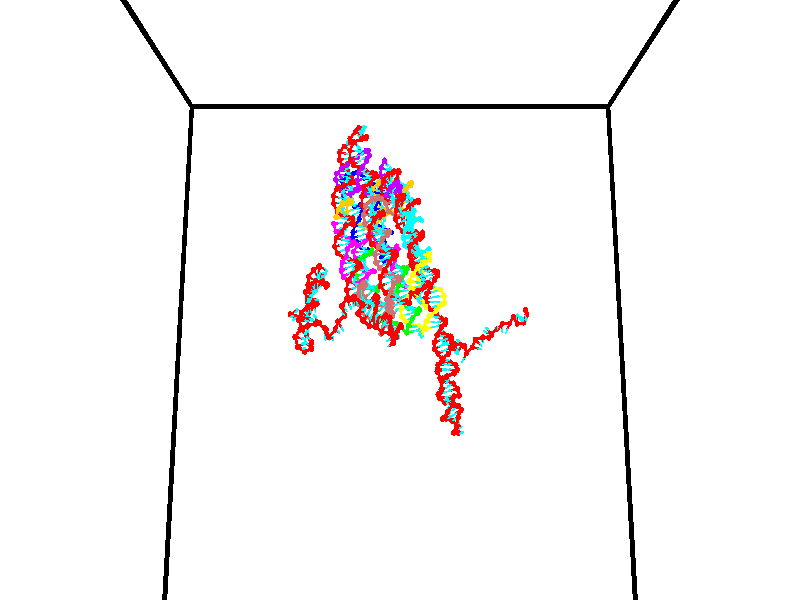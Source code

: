 // switches for output
#declare DRAW_BASES = 1; // possible values are 0, 1; only relevant for DNA ribbons
#declare DRAW_BASES_TYPE = 3; // possible values are 1, 2, 3; only relevant for DNA ribbons
#declare DRAW_FOG = 0; // set to 1 to enable fog

#include "colors.inc"

#include "transforms.inc"
background { rgb <1, 1, 1>}

#default {
   normal{
       ripples 0.25
       frequency 0.20
       turbulence 0.2
       lambda 5
   }
	finish {
		phong 0.1
		phong_size 40.
	}
}

// original window dimensions: 1024x640


// camera settings

camera {
	sky <0, 0.179814, -0.983701>
	up <0, 0.179814, -0.983701>
	right 1.6 * <1, 0, 0>
	location <35, 94.9851, 44.8844>
	look_at <35, 29.7336, 32.9568>
	direction <0, -65.2515, -11.9276>
	angle 67.0682
}


# declare cpy_camera_pos = <35, 94.9851, 44.8844>;
# if (DRAW_FOG = 1)
fog {
	fog_type 2
	up vnormalize(cpy_camera_pos)
	color rgbt<1,1,1,0.3>
	distance 1e-5
	fog_alt 3e-3
	fog_offset 56
}
# end


// LIGHTS

# declare lum = 6;
global_settings {
	ambient_light rgb lum * <0.05, 0.05, 0.05>
	max_trace_level 15
}# declare cpy_direct_light_amount = 0.25;
light_source
{	1000 * <-1, -1.16352, -0.803886>,
	rgb lum * cpy_direct_light_amount
	parallel
}

light_source
{	1000 * <1, 1.16352, 0.803886>,
	rgb lum * cpy_direct_light_amount
	parallel
}

// strand 0

// nucleotide -1

// particle -1
sphere {
	<23.897076, 34.826019, 35.111694> 0.250000
	pigment { color rgbt <1,0,0,0> }
	no_shadow
}
cylinder {
	<24.236591, 34.744030, 34.916740>,  <24.440302, 34.694836, 34.799770>, 0.100000
	pigment { color rgbt <1,0,0,0> }
	no_shadow
}
cylinder {
	<24.236591, 34.744030, 34.916740>,  <23.897076, 34.826019, 35.111694>, 0.100000
	pigment { color rgbt <1,0,0,0> }
	no_shadow
}

// particle -1
sphere {
	<24.236591, 34.744030, 34.916740> 0.100000
	pigment { color rgbt <1,0,0,0> }
	no_shadow
}
sphere {
	0, 1
	scale<0.080000,0.200000,0.300000>
	matrix <0.070077, -0.870053, 0.487952,
		-0.524064, -0.448324, -0.724129,
		0.848791, -0.204974, -0.487380,
		24.491228, 34.682537, 34.770527>
	pigment { color rgbt <0,1,1,0> }
	no_shadow
}
cylinder {
	<24.518454, 35.120274, 35.395767>,  <23.897076, 34.826019, 35.111694>, 0.130000
	pigment { color rgbt <1,0,0,0> }
	no_shadow
}

// nucleotide -1

// particle -1
sphere {
	<24.518454, 35.120274, 35.395767> 0.250000
	pigment { color rgbt <1,0,0,0> }
	no_shadow
}
cylinder {
	<24.384211, 35.495396, 35.431293>,  <24.303665, 35.720470, 35.452610>, 0.100000
	pigment { color rgbt <1,0,0,0> }
	no_shadow
}
cylinder {
	<24.384211, 35.495396, 35.431293>,  <24.518454, 35.120274, 35.395767>, 0.100000
	pigment { color rgbt <1,0,0,0> }
	no_shadow
}

// particle -1
sphere {
	<24.384211, 35.495396, 35.431293> 0.100000
	pigment { color rgbt <1,0,0,0> }
	no_shadow
}
sphere {
	0, 1
	scale<0.080000,0.200000,0.300000>
	matrix <0.675774, 0.173999, 0.716278,
		0.656276, 0.300407, -0.692140,
		-0.335607, 0.937806, 0.088816,
		24.283529, 35.776737, 35.457939>
	pigment { color rgbt <0,1,1,0> }
	no_shadow
}
cylinder {
	<25.123108, 35.529594, 35.414753>,  <24.518454, 35.120274, 35.395767>, 0.130000
	pigment { color rgbt <1,0,0,0> }
	no_shadow
}

// nucleotide -1

// particle -1
sphere {
	<25.123108, 35.529594, 35.414753> 0.250000
	pigment { color rgbt <1,0,0,0> }
	no_shadow
}
cylinder {
	<24.809031, 35.729580, 35.560909>,  <24.620584, 35.849571, 35.648605>, 0.100000
	pigment { color rgbt <1,0,0,0> }
	no_shadow
}
cylinder {
	<24.809031, 35.729580, 35.560909>,  <25.123108, 35.529594, 35.414753>, 0.100000
	pigment { color rgbt <1,0,0,0> }
	no_shadow
}

// particle -1
sphere {
	<24.809031, 35.729580, 35.560909> 0.100000
	pigment { color rgbt <1,0,0,0> }
	no_shadow
}
sphere {
	0, 1
	scale<0.080000,0.200000,0.300000>
	matrix <0.579670, 0.385841, 0.717712,
		0.217843, 0.775350, -0.592771,
		-0.785193, 0.499960, 0.365394,
		24.573473, 35.879566, 35.670528>
	pigment { color rgbt <0,1,1,0> }
	no_shadow
}
cylinder {
	<25.904671, 35.738800, 35.625813>,  <25.123108, 35.529594, 35.414753>, 0.130000
	pigment { color rgbt <1,0,0,0> }
	no_shadow
}

// nucleotide -1

// particle -1
sphere {
	<25.904671, 35.738800, 35.625813> 0.250000
	pigment { color rgbt <1,0,0,0> }
	no_shadow
}
cylinder {
	<25.848772, 36.074352, 35.415382>,  <25.815233, 36.275684, 35.289124>, 0.100000
	pigment { color rgbt <1,0,0,0> }
	no_shadow
}
cylinder {
	<25.848772, 36.074352, 35.415382>,  <25.904671, 35.738800, 35.625813>, 0.100000
	pigment { color rgbt <1,0,0,0> }
	no_shadow
}

// particle -1
sphere {
	<25.848772, 36.074352, 35.415382> 0.100000
	pigment { color rgbt <1,0,0,0> }
	no_shadow
}
sphere {
	0, 1
	scale<0.080000,0.200000,0.300000>
	matrix <0.962646, -0.009338, -0.270604,
		-0.231916, -0.544241, -0.806236,
		-0.139745, 0.838877, -0.526077,
		25.806849, 36.326015, 35.257561>
	pigment { color rgbt <0,1,1,0> }
	no_shadow
}
cylinder {
	<26.078617, 35.747070, 34.837826>,  <25.904671, 35.738800, 35.625813>, 0.130000
	pigment { color rgbt <1,0,0,0> }
	no_shadow
}

// nucleotide -1

// particle -1
sphere {
	<26.078617, 35.747070, 34.837826> 0.250000
	pigment { color rgbt <1,0,0,0> }
	no_shadow
}
cylinder {
	<26.158869, 36.104992, 34.997360>,  <26.207020, 36.319744, 35.093079>, 0.100000
	pigment { color rgbt <1,0,0,0> }
	no_shadow
}
cylinder {
	<26.158869, 36.104992, 34.997360>,  <26.078617, 35.747070, 34.837826>, 0.100000
	pigment { color rgbt <1,0,0,0> }
	no_shadow
}

// particle -1
sphere {
	<26.158869, 36.104992, 34.997360> 0.100000
	pigment { color rgbt <1,0,0,0> }
	no_shadow
}
sphere {
	0, 1
	scale<0.080000,0.200000,0.300000>
	matrix <0.934535, -0.052664, -0.351952,
		-0.293925, 0.443334, -0.846795,
		0.200628, 0.894808, 0.398832,
		26.219057, 36.373436, 35.117008>
	pigment { color rgbt <0,1,1,0> }
	no_shadow
}
cylinder {
	<26.382488, 36.078716, 34.364552>,  <26.078617, 35.747070, 34.837826>, 0.130000
	pigment { color rgbt <1,0,0,0> }
	no_shadow
}

// nucleotide -1

// particle -1
sphere {
	<26.382488, 36.078716, 34.364552> 0.250000
	pigment { color rgbt <1,0,0,0> }
	no_shadow
}
cylinder {
	<26.507452, 36.251369, 34.703041>,  <26.582430, 36.354961, 34.906136>, 0.100000
	pigment { color rgbt <1,0,0,0> }
	no_shadow
}
cylinder {
	<26.507452, 36.251369, 34.703041>,  <26.382488, 36.078716, 34.364552>, 0.100000
	pigment { color rgbt <1,0,0,0> }
	no_shadow
}

// particle -1
sphere {
	<26.507452, 36.251369, 34.703041> 0.100000
	pigment { color rgbt <1,0,0,0> }
	no_shadow
}
sphere {
	0, 1
	scale<0.080000,0.200000,0.300000>
	matrix <0.938339, -0.001379, -0.345713,
		-0.148055, 0.902048, -0.405450,
		0.312409, 0.431634, 0.846223,
		26.601175, 36.380859, 34.956909>
	pigment { color rgbt <0,1,1,0> }
	no_shadow
}
cylinder {
	<25.986738, 35.696808, 33.877823>,  <26.382488, 36.078716, 34.364552>, 0.130000
	pigment { color rgbt <1,0,0,0> }
	no_shadow
}

// nucleotide -1

// particle -1
sphere {
	<25.986738, 35.696808, 33.877823> 0.250000
	pigment { color rgbt <1,0,0,0> }
	no_shadow
}
cylinder {
	<26.353682, 35.549980, 33.939423>,  <26.573847, 35.461884, 33.976383>, 0.100000
	pigment { color rgbt <1,0,0,0> }
	no_shadow
}
cylinder {
	<26.353682, 35.549980, 33.939423>,  <25.986738, 35.696808, 33.877823>, 0.100000
	pigment { color rgbt <1,0,0,0> }
	no_shadow
}

// particle -1
sphere {
	<26.353682, 35.549980, 33.939423> 0.100000
	pigment { color rgbt <1,0,0,0> }
	no_shadow
}
sphere {
	0, 1
	scale<0.080000,0.200000,0.300000>
	matrix <0.347727, 0.550637, -0.758871,
		0.193761, 0.749705, 0.632771,
		0.917356, -0.367071, 0.154001,
		26.628889, 35.439857, 33.985622>
	pigment { color rgbt <0,1,1,0> }
	no_shadow
}
cylinder {
	<26.184538, 36.377125, 33.598392>,  <25.986738, 35.696808, 33.877823>, 0.130000
	pigment { color rgbt <1,0,0,0> }
	no_shadow
}

// nucleotide -1

// particle -1
sphere {
	<26.184538, 36.377125, 33.598392> 0.250000
	pigment { color rgbt <1,0,0,0> }
	no_shadow
}
cylinder {
	<26.391972, 36.665230, 33.414089>,  <26.516432, 36.838093, 33.303509>, 0.100000
	pigment { color rgbt <1,0,0,0> }
	no_shadow
}
cylinder {
	<26.391972, 36.665230, 33.414089>,  <26.184538, 36.377125, 33.598392>, 0.100000
	pigment { color rgbt <1,0,0,0> }
	no_shadow
}

// particle -1
sphere {
	<26.391972, 36.665230, 33.414089> 0.100000
	pigment { color rgbt <1,0,0,0> }
	no_shadow
}
sphere {
	0, 1
	scale<0.080000,0.200000,0.300000>
	matrix <0.197462, -0.625200, -0.755072,
		-0.831913, 0.300586, -0.466442,
		0.518584, 0.720259, -0.460758,
		26.547546, 36.881306, 33.275864>
	pigment { color rgbt <0,1,1,0> }
	no_shadow
}
cylinder {
	<25.882410, 36.516636, 32.935497>,  <26.184538, 36.377125, 33.598392>, 0.130000
	pigment { color rgbt <1,0,0,0> }
	no_shadow
}

// nucleotide -1

// particle -1
sphere {
	<25.882410, 36.516636, 32.935497> 0.250000
	pigment { color rgbt <1,0,0,0> }
	no_shadow
}
cylinder {
	<26.274866, 36.593895, 32.932430>,  <26.510340, 36.640251, 32.930592>, 0.100000
	pigment { color rgbt <1,0,0,0> }
	no_shadow
}
cylinder {
	<26.274866, 36.593895, 32.932430>,  <25.882410, 36.516636, 32.935497>, 0.100000
	pigment { color rgbt <1,0,0,0> }
	no_shadow
}

// particle -1
sphere {
	<26.274866, 36.593895, 32.932430> 0.100000
	pigment { color rgbt <1,0,0,0> }
	no_shadow
}
sphere {
	0, 1
	scale<0.080000,0.200000,0.300000>
	matrix <0.124587, -0.662190, -0.738907,
		-0.147793, 0.724016, -0.673764,
		0.981140, 0.193148, -0.007664,
		26.569208, 36.651840, 32.930130>
	pigment { color rgbt <0,1,1,0> }
	no_shadow
}
cylinder {
	<25.986898, 36.671944, 32.277733>,  <25.882410, 36.516636, 32.935497>, 0.130000
	pigment { color rgbt <1,0,0,0> }
	no_shadow
}

// nucleotide -1

// particle -1
sphere {
	<25.986898, 36.671944, 32.277733> 0.250000
	pigment { color rgbt <1,0,0,0> }
	no_shadow
}
cylinder {
	<26.336132, 36.561249, 32.438301>,  <26.545673, 36.494831, 32.534641>, 0.100000
	pigment { color rgbt <1,0,0,0> }
	no_shadow
}
cylinder {
	<26.336132, 36.561249, 32.438301>,  <25.986898, 36.671944, 32.277733>, 0.100000
	pigment { color rgbt <1,0,0,0> }
	no_shadow
}

// particle -1
sphere {
	<26.336132, 36.561249, 32.438301> 0.100000
	pigment { color rgbt <1,0,0,0> }
	no_shadow
}
sphere {
	0, 1
	scale<0.080000,0.200000,0.300000>
	matrix <0.199281, -0.548851, -0.811819,
		0.444982, 0.788782, -0.424044,
		0.873085, -0.276741, 0.401418,
		26.598057, 36.478226, 32.558727>
	pigment { color rgbt <0,1,1,0> }
	no_shadow
}
cylinder {
	<26.430994, 36.688694, 31.687614>,  <25.986898, 36.671944, 32.277733>, 0.130000
	pigment { color rgbt <1,0,0,0> }
	no_shadow
}

// nucleotide -1

// particle -1
sphere {
	<26.430994, 36.688694, 31.687614> 0.250000
	pigment { color rgbt <1,0,0,0> }
	no_shadow
}
cylinder {
	<26.643320, 36.480335, 31.955017>,  <26.770716, 36.355320, 32.115459>, 0.100000
	pigment { color rgbt <1,0,0,0> }
	no_shadow
}
cylinder {
	<26.643320, 36.480335, 31.955017>,  <26.430994, 36.688694, 31.687614>, 0.100000
	pigment { color rgbt <1,0,0,0> }
	no_shadow
}

// particle -1
sphere {
	<26.643320, 36.480335, 31.955017> 0.100000
	pigment { color rgbt <1,0,0,0> }
	no_shadow
}
sphere {
	0, 1
	scale<0.080000,0.200000,0.300000>
	matrix <0.176698, -0.703454, -0.688426,
		0.828861, 0.483552, -0.281365,
		0.530817, -0.520893, 0.668509,
		26.802565, 36.324066, 32.155571>
	pigment { color rgbt <0,1,1,0> }
	no_shadow
}
cylinder {
	<26.948364, 36.523182, 31.360529>,  <26.430994, 36.688694, 31.687614>, 0.130000
	pigment { color rgbt <1,0,0,0> }
	no_shadow
}

// nucleotide -1

// particle -1
sphere {
	<26.948364, 36.523182, 31.360529> 0.250000
	pigment { color rgbt <1,0,0,0> }
	no_shadow
}
cylinder {
	<26.906639, 36.264156, 31.662464>,  <26.881603, 36.108742, 31.843626>, 0.100000
	pigment { color rgbt <1,0,0,0> }
	no_shadow
}
cylinder {
	<26.906639, 36.264156, 31.662464>,  <26.948364, 36.523182, 31.360529>, 0.100000
	pigment { color rgbt <1,0,0,0> }
	no_shadow
}

// particle -1
sphere {
	<26.906639, 36.264156, 31.662464> 0.100000
	pigment { color rgbt <1,0,0,0> }
	no_shadow
}
sphere {
	0, 1
	scale<0.080000,0.200000,0.300000>
	matrix <0.008959, -0.759560, -0.650376,
		0.994504, -0.061080, 0.085033,
		-0.104313, -0.647564, 0.754838,
		26.875345, 36.069889, 31.888916>
	pigment { color rgbt <0,1,1,0> }
	no_shadow
}
cylinder {
	<26.930573, 35.827866, 31.172583>,  <26.948364, 36.523182, 31.360529>, 0.130000
	pigment { color rgbt <1,0,0,0> }
	no_shadow
}

// nucleotide -1

// particle -1
sphere {
	<26.930573, 35.827866, 31.172583> 0.250000
	pigment { color rgbt <1,0,0,0> }
	no_shadow
}
cylinder {
	<27.239576, 35.621727, 31.320986>,  <27.424978, 35.498043, 31.410028>, 0.100000
	pigment { color rgbt <1,0,0,0> }
	no_shadow
}
cylinder {
	<27.239576, 35.621727, 31.320986>,  <26.930573, 35.827866, 31.172583>, 0.100000
	pigment { color rgbt <1,0,0,0> }
	no_shadow
}

// particle -1
sphere {
	<27.239576, 35.621727, 31.320986> 0.100000
	pigment { color rgbt <1,0,0,0> }
	no_shadow
}
sphere {
	0, 1
	scale<0.080000,0.200000,0.300000>
	matrix <-0.123972, 0.450621, 0.884065,
		-0.622787, -0.728942, 0.284220,
		0.772507, -0.515349, 0.371009,
		27.471329, 35.467121, 31.432289>
	pigment { color rgbt <0,1,1,0> }
	no_shadow
}
cylinder {
	<26.766174, 35.323807, 31.825533>,  <26.930573, 35.827866, 31.172583>, 0.130000
	pigment { color rgbt <1,0,0,0> }
	no_shadow
}

// nucleotide -1

// particle -1
sphere {
	<26.766174, 35.323807, 31.825533> 0.250000
	pigment { color rgbt <1,0,0,0> }
	no_shadow
}
cylinder {
	<27.129198, 35.490292, 31.803223>,  <27.347012, 35.590183, 31.789837>, 0.100000
	pigment { color rgbt <1,0,0,0> }
	no_shadow
}
cylinder {
	<27.129198, 35.490292, 31.803223>,  <26.766174, 35.323807, 31.825533>, 0.100000
	pigment { color rgbt <1,0,0,0> }
	no_shadow
}

// particle -1
sphere {
	<27.129198, 35.490292, 31.803223> 0.100000
	pigment { color rgbt <1,0,0,0> }
	no_shadow
}
sphere {
	0, 1
	scale<0.080000,0.200000,0.300000>
	matrix <-0.217148, 0.578829, 0.786005,
		0.359424, -0.701234, 0.615699,
		0.907558, 0.416207, -0.055774,
		27.401464, 35.615154, 31.786489>
	pigment { color rgbt <0,1,1,0> }
	no_shadow
}
cylinder {
	<27.069111, 35.233784, 32.498951>,  <26.766174, 35.323807, 31.825533>, 0.130000
	pigment { color rgbt <1,0,0,0> }
	no_shadow
}

// nucleotide -1

// particle -1
sphere {
	<27.069111, 35.233784, 32.498951> 0.250000
	pigment { color rgbt <1,0,0,0> }
	no_shadow
}
cylinder {
	<27.174433, 35.560425, 32.293495>,  <27.237627, 35.756409, 32.170223>, 0.100000
	pigment { color rgbt <1,0,0,0> }
	no_shadow
}
cylinder {
	<27.174433, 35.560425, 32.293495>,  <27.069111, 35.233784, 32.498951>, 0.100000
	pigment { color rgbt <1,0,0,0> }
	no_shadow
}

// particle -1
sphere {
	<27.174433, 35.560425, 32.293495> 0.100000
	pigment { color rgbt <1,0,0,0> }
	no_shadow
}
sphere {
	0, 1
	scale<0.080000,0.200000,0.300000>
	matrix <-0.188853, 0.565757, 0.802654,
		0.946047, -0.114342, 0.303186,
		0.263306, 0.816606, -0.513639,
		27.253424, 35.805408, 32.139404>
	pigment { color rgbt <0,1,1,0> }
	no_shadow
}
cylinder {
	<27.586302, 35.640545, 32.924522>,  <27.069111, 35.233784, 32.498951>, 0.130000
	pigment { color rgbt <1,0,0,0> }
	no_shadow
}

// nucleotide -1

// particle -1
sphere {
	<27.586302, 35.640545, 32.924522> 0.250000
	pigment { color rgbt <1,0,0,0> }
	no_shadow
}
cylinder {
	<27.355145, 35.865856, 32.688297>,  <27.216450, 36.001041, 32.546562>, 0.100000
	pigment { color rgbt <1,0,0,0> }
	no_shadow
}
cylinder {
	<27.355145, 35.865856, 32.688297>,  <27.586302, 35.640545, 32.924522>, 0.100000
	pigment { color rgbt <1,0,0,0> }
	no_shadow
}

// particle -1
sphere {
	<27.355145, 35.865856, 32.688297> 0.100000
	pigment { color rgbt <1,0,0,0> }
	no_shadow
}
sphere {
	0, 1
	scale<0.080000,0.200000,0.300000>
	matrix <-0.022329, 0.712444, 0.701374,
		0.815808, 0.418505, -0.399138,
		-0.577892, 0.563274, -0.590562,
		27.181776, 36.034840, 32.511127>
	pigment { color rgbt <0,1,1,0> }
	no_shadow
}
cylinder {
	<27.823277, 36.281124, 32.921909>,  <27.586302, 35.640545, 32.924522>, 0.130000
	pigment { color rgbt <1,0,0,0> }
	no_shadow
}

// nucleotide -1

// particle -1
sphere {
	<27.823277, 36.281124, 32.921909> 0.250000
	pigment { color rgbt <1,0,0,0> }
	no_shadow
}
cylinder {
	<27.433496, 36.324554, 32.843266>,  <27.199629, 36.350613, 32.796078>, 0.100000
	pigment { color rgbt <1,0,0,0> }
	no_shadow
}
cylinder {
	<27.433496, 36.324554, 32.843266>,  <27.823277, 36.281124, 32.921909>, 0.100000
	pigment { color rgbt <1,0,0,0> }
	no_shadow
}

// particle -1
sphere {
	<27.433496, 36.324554, 32.843266> 0.100000
	pigment { color rgbt <1,0,0,0> }
	no_shadow
}
sphere {
	0, 1
	scale<0.080000,0.200000,0.300000>
	matrix <-0.056779, 0.727875, 0.683355,
		0.217301, 0.677060, -0.703115,
		-0.974452, 0.108572, -0.196610,
		27.141161, 36.357124, 32.784283>
	pigment { color rgbt <0,1,1,0> }
	no_shadow
}
cylinder {
	<27.758465, 36.956444, 32.951828>,  <27.823277, 36.281124, 32.921909>, 0.130000
	pigment { color rgbt <1,0,0,0> }
	no_shadow
}

// nucleotide -1

// particle -1
sphere {
	<27.758465, 36.956444, 32.951828> 0.250000
	pigment { color rgbt <1,0,0,0> }
	no_shadow
}
cylinder {
	<27.384098, 36.816032, 32.963390>,  <27.159477, 36.731785, 32.970325>, 0.100000
	pigment { color rgbt <1,0,0,0> }
	no_shadow
}
cylinder {
	<27.384098, 36.816032, 32.963390>,  <27.758465, 36.956444, 32.951828>, 0.100000
	pigment { color rgbt <1,0,0,0> }
	no_shadow
}

// particle -1
sphere {
	<27.384098, 36.816032, 32.963390> 0.100000
	pigment { color rgbt <1,0,0,0> }
	no_shadow
}
sphere {
	0, 1
	scale<0.080000,0.200000,0.300000>
	matrix <-0.257130, 0.737022, 0.625045,
		-0.240712, 0.577559, -0.780053,
		-0.935917, -0.351031, 0.028902,
		27.103323, 36.710724, 32.972061>
	pigment { color rgbt <0,1,1,0> }
	no_shadow
}
cylinder {
	<27.473137, 37.554970, 32.851425>,  <27.758465, 36.956444, 32.951828>, 0.130000
	pigment { color rgbt <1,0,0,0> }
	no_shadow
}

// nucleotide -1

// particle -1
sphere {
	<27.473137, 37.554970, 32.851425> 0.250000
	pigment { color rgbt <1,0,0,0> }
	no_shadow
}
cylinder {
	<27.203133, 37.318256, 33.027676>,  <27.041130, 37.176228, 33.133427>, 0.100000
	pigment { color rgbt <1,0,0,0> }
	no_shadow
}
cylinder {
	<27.203133, 37.318256, 33.027676>,  <27.473137, 37.554970, 32.851425>, 0.100000
	pigment { color rgbt <1,0,0,0> }
	no_shadow
}

// particle -1
sphere {
	<27.203133, 37.318256, 33.027676> 0.100000
	pigment { color rgbt <1,0,0,0> }
	no_shadow
}
sphere {
	0, 1
	scale<0.080000,0.200000,0.300000>
	matrix <-0.285674, 0.760256, 0.583438,
		-0.680258, 0.267952, -0.682239,
		-0.675010, -0.591787, 0.440624,
		27.000629, 37.140720, 33.159863>
	pigment { color rgbt <0,1,1,0> }
	no_shadow
}
cylinder {
	<26.839224, 37.779003, 32.873276>,  <27.473137, 37.554970, 32.851425>, 0.130000
	pigment { color rgbt <1,0,0,0> }
	no_shadow
}

// nucleotide -1

// particle -1
sphere {
	<26.839224, 37.779003, 32.873276> 0.250000
	pigment { color rgbt <1,0,0,0> }
	no_shadow
}
cylinder {
	<26.845087, 37.548229, 33.199940>,  <26.848604, 37.409763, 33.395939>, 0.100000
	pigment { color rgbt <1,0,0,0> }
	no_shadow
}
cylinder {
	<26.845087, 37.548229, 33.199940>,  <26.839224, 37.779003, 32.873276>, 0.100000
	pigment { color rgbt <1,0,0,0> }
	no_shadow
}

// particle -1
sphere {
	<26.845087, 37.548229, 33.199940> 0.100000
	pigment { color rgbt <1,0,0,0> }
	no_shadow
}
sphere {
	0, 1
	scale<0.080000,0.200000,0.300000>
	matrix <-0.171495, 0.803192, 0.570502,
		-0.985076, -0.148414, -0.087170,
		0.014656, -0.576937, 0.816657,
		26.849483, 37.375149, 33.444939>
	pigment { color rgbt <0,1,1,0> }
	no_shadow
}
cylinder {
	<26.228708, 37.990486, 33.195736>,  <26.839224, 37.779003, 32.873276>, 0.130000
	pigment { color rgbt <1,0,0,0> }
	no_shadow
}

// nucleotide -1

// particle -1
sphere {
	<26.228708, 37.990486, 33.195736> 0.250000
	pigment { color rgbt <1,0,0,0> }
	no_shadow
}
cylinder {
	<26.496426, 37.840092, 33.452072>,  <26.657055, 37.749855, 33.605873>, 0.100000
	pigment { color rgbt <1,0,0,0> }
	no_shadow
}
cylinder {
	<26.496426, 37.840092, 33.452072>,  <26.228708, 37.990486, 33.195736>, 0.100000
	pigment { color rgbt <1,0,0,0> }
	no_shadow
}

// particle -1
sphere {
	<26.496426, 37.840092, 33.452072> 0.100000
	pigment { color rgbt <1,0,0,0> }
	no_shadow
}
sphere {
	0, 1
	scale<0.080000,0.200000,0.300000>
	matrix <-0.171178, 0.761277, 0.625425,
		-0.723012, -0.528290, 0.445156,
		0.669292, -0.375989, 0.640844,
		26.697214, 37.727295, 33.644325>
	pigment { color rgbt <0,1,1,0> }
	no_shadow
}
cylinder {
	<25.894875, 37.904758, 33.813354>,  <26.228708, 37.990486, 33.195736>, 0.130000
	pigment { color rgbt <1,0,0,0> }
	no_shadow
}

// nucleotide -1

// particle -1
sphere {
	<25.894875, 37.904758, 33.813354> 0.250000
	pigment { color rgbt <1,0,0,0> }
	no_shadow
}
cylinder {
	<26.289959, 37.956249, 33.848808>,  <26.527010, 37.987144, 33.870079>, 0.100000
	pigment { color rgbt <1,0,0,0> }
	no_shadow
}
cylinder {
	<26.289959, 37.956249, 33.848808>,  <25.894875, 37.904758, 33.813354>, 0.100000
	pigment { color rgbt <1,0,0,0> }
	no_shadow
}

// particle -1
sphere {
	<26.289959, 37.956249, 33.848808> 0.100000
	pigment { color rgbt <1,0,0,0> }
	no_shadow
}
sphere {
	0, 1
	scale<0.080000,0.200000,0.300000>
	matrix <-0.154689, 0.724208, 0.672008,
		0.022316, -0.677460, 0.735221,
		0.987711, 0.128727, 0.088634,
		26.586273, 37.994869, 33.875397>
	pigment { color rgbt <0,1,1,0> }
	no_shadow
}
cylinder {
	<26.070112, 37.797775, 34.537041>,  <25.894875, 37.904758, 33.813354>, 0.130000
	pigment { color rgbt <1,0,0,0> }
	no_shadow
}

// nucleotide -1

// particle -1
sphere {
	<26.070112, 37.797775, 34.537041> 0.250000
	pigment { color rgbt <1,0,0,0> }
	no_shadow
}
cylinder {
	<26.306704, 38.061760, 34.351742>,  <26.448658, 38.220150, 34.240562>, 0.100000
	pigment { color rgbt <1,0,0,0> }
	no_shadow
}
cylinder {
	<26.306704, 38.061760, 34.351742>,  <26.070112, 37.797775, 34.537041>, 0.100000
	pigment { color rgbt <1,0,0,0> }
	no_shadow
}

// particle -1
sphere {
	<26.306704, 38.061760, 34.351742> 0.100000
	pigment { color rgbt <1,0,0,0> }
	no_shadow
}
sphere {
	0, 1
	scale<0.080000,0.200000,0.300000>
	matrix <-0.052494, 0.604816, 0.794633,
		0.804610, -0.445692, 0.392380,
		0.591479, 0.659967, -0.463245,
		26.484148, 38.259750, 34.212769>
	pigment { color rgbt <0,1,1,0> }
	no_shadow
}
cylinder {
	<26.824650, 38.010105, 34.887825>,  <26.070112, 37.797775, 34.537041>, 0.130000
	pigment { color rgbt <1,0,0,0> }
	no_shadow
}

// nucleotide -1

// particle -1
sphere {
	<26.824650, 38.010105, 34.887825> 0.250000
	pigment { color rgbt <1,0,0,0> }
	no_shadow
}
cylinder {
	<26.584927, 38.273693, 34.706017>,  <26.441093, 38.431847, 34.596931>, 0.100000
	pigment { color rgbt <1,0,0,0> }
	no_shadow
}
cylinder {
	<26.584927, 38.273693, 34.706017>,  <26.824650, 38.010105, 34.887825>, 0.100000
	pigment { color rgbt <1,0,0,0> }
	no_shadow
}

// particle -1
sphere {
	<26.584927, 38.273693, 34.706017> 0.100000
	pigment { color rgbt <1,0,0,0> }
	no_shadow
}
sphere {
	0, 1
	scale<0.080000,0.200000,0.300000>
	matrix <0.076030, 0.612068, 0.787142,
		0.796900, 0.437183, -0.416918,
		-0.599307, 0.658972, -0.454518,
		26.405134, 38.471386, 34.569660>
	pigment { color rgbt <0,1,1,0> }
	no_shadow
}
cylinder {
	<27.135960, 38.650257, 34.889179>,  <26.824650, 38.010105, 34.887825>, 0.130000
	pigment { color rgbt <1,0,0,0> }
	no_shadow
}

// nucleotide -1

// particle -1
sphere {
	<27.135960, 38.650257, 34.889179> 0.250000
	pigment { color rgbt <1,0,0,0> }
	no_shadow
}
cylinder {
	<26.740295, 38.705811, 34.870094>,  <26.502897, 38.739143, 34.858643>, 0.100000
	pigment { color rgbt <1,0,0,0> }
	no_shadow
}
cylinder {
	<26.740295, 38.705811, 34.870094>,  <27.135960, 38.650257, 34.889179>, 0.100000
	pigment { color rgbt <1,0,0,0> }
	no_shadow
}

// particle -1
sphere {
	<26.740295, 38.705811, 34.870094> 0.100000
	pigment { color rgbt <1,0,0,0> }
	no_shadow
}
sphere {
	0, 1
	scale<0.080000,0.200000,0.300000>
	matrix <0.050963, 0.629368, 0.775435,
		0.137721, 0.764597, -0.629623,
		-0.989159, 0.138881, -0.047711,
		26.443548, 38.747475, 34.855782>
	pigment { color rgbt <0,1,1,0> }
	no_shadow
}
cylinder {
	<26.872099, 39.356644, 34.903095>,  <27.135960, 38.650257, 34.889179>, 0.130000
	pigment { color rgbt <1,0,0,0> }
	no_shadow
}

// nucleotide -1

// particle -1
sphere {
	<26.872099, 39.356644, 34.903095> 0.250000
	pigment { color rgbt <1,0,0,0> }
	no_shadow
}
cylinder {
	<26.576231, 39.163475, 35.090576>,  <26.398710, 39.047573, 35.203064>, 0.100000
	pigment { color rgbt <1,0,0,0> }
	no_shadow
}
cylinder {
	<26.576231, 39.163475, 35.090576>,  <26.872099, 39.356644, 34.903095>, 0.100000
	pigment { color rgbt <1,0,0,0> }
	no_shadow
}

// particle -1
sphere {
	<26.576231, 39.163475, 35.090576> 0.100000
	pigment { color rgbt <1,0,0,0> }
	no_shadow
}
sphere {
	0, 1
	scale<0.080000,0.200000,0.300000>
	matrix <0.093142, 0.616302, 0.781982,
		-0.666495, 0.622063, -0.410880,
		-0.739668, -0.482917, 0.468702,
		26.354330, 39.018600, 35.231186>
	pigment { color rgbt <0,1,1,0> }
	no_shadow
}
cylinder {
	<26.441116, 39.845051, 35.312965>,  <26.872099, 39.356644, 34.903095>, 0.130000
	pigment { color rgbt <1,0,0,0> }
	no_shadow
}

// nucleotide -1

// particle -1
sphere {
	<26.441116, 39.845051, 35.312965> 0.250000
	pigment { color rgbt <1,0,0,0> }
	no_shadow
}
cylinder {
	<26.349890, 39.494373, 35.482384>,  <26.295155, 39.283966, 35.584034>, 0.100000
	pigment { color rgbt <1,0,0,0> }
	no_shadow
}
cylinder {
	<26.349890, 39.494373, 35.482384>,  <26.441116, 39.845051, 35.312965>, 0.100000
	pigment { color rgbt <1,0,0,0> }
	no_shadow
}

// particle -1
sphere {
	<26.349890, 39.494373, 35.482384> 0.100000
	pigment { color rgbt <1,0,0,0> }
	no_shadow
}
sphere {
	0, 1
	scale<0.080000,0.200000,0.300000>
	matrix <0.081014, 0.416418, 0.905557,
		-0.970270, 0.240839, -0.023946,
		-0.228065, -0.876694, 0.423549,
		26.281471, 39.231365, 35.609447>
	pigment { color rgbt <0,1,1,0> }
	no_shadow
}
cylinder {
	<25.868549, 39.916046, 35.825916>,  <26.441116, 39.845051, 35.312965>, 0.130000
	pigment { color rgbt <1,0,0,0> }
	no_shadow
}

// nucleotide -1

// particle -1
sphere {
	<25.868549, 39.916046, 35.825916> 0.250000
	pigment { color rgbt <1,0,0,0> }
	no_shadow
}
cylinder {
	<26.121264, 39.615650, 35.902718>,  <26.272892, 39.435413, 35.948799>, 0.100000
	pigment { color rgbt <1,0,0,0> }
	no_shadow
}
cylinder {
	<26.121264, 39.615650, 35.902718>,  <25.868549, 39.916046, 35.825916>, 0.100000
	pigment { color rgbt <1,0,0,0> }
	no_shadow
}

// particle -1
sphere {
	<26.121264, 39.615650, 35.902718> 0.100000
	pigment { color rgbt <1,0,0,0> }
	no_shadow
}
sphere {
	0, 1
	scale<0.080000,0.200000,0.300000>
	matrix <0.000765, 0.248304, 0.968682,
		-0.775143, -0.611852, 0.157449,
		0.631785, -0.750988, 0.192003,
		26.310799, 39.390354, 35.960320>
	pigment { color rgbt <0,1,1,0> }
	no_shadow
}
cylinder {
	<25.593704, 39.486530, 36.311176>,  <25.868549, 39.916046, 35.825916>, 0.130000
	pigment { color rgbt <1,0,0,0> }
	no_shadow
}

// nucleotide -1

// particle -1
sphere {
	<25.593704, 39.486530, 36.311176> 0.250000
	pigment { color rgbt <1,0,0,0> }
	no_shadow
}
cylinder {
	<25.988142, 39.430058, 36.346237>,  <26.224806, 39.396175, 36.367271>, 0.100000
	pigment { color rgbt <1,0,0,0> }
	no_shadow
}
cylinder {
	<25.988142, 39.430058, 36.346237>,  <25.593704, 39.486530, 36.311176>, 0.100000
	pigment { color rgbt <1,0,0,0> }
	no_shadow
}

// particle -1
sphere {
	<25.988142, 39.430058, 36.346237> 0.100000
	pigment { color rgbt <1,0,0,0> }
	no_shadow
}
sphere {
	0, 1
	scale<0.080000,0.200000,0.300000>
	matrix <-0.080888, 0.052939, 0.995316,
		-0.145161, -0.988567, 0.040782,
		0.986096, -0.141183, 0.087648,
		26.283970, 39.387703, 36.372532>
	pigment { color rgbt <0,1,1,0> }
	no_shadow
}
cylinder {
	<25.789944, 38.892448, 36.829906>,  <25.593704, 39.486530, 36.311176>, 0.130000
	pigment { color rgbt <1,0,0,0> }
	no_shadow
}

// nucleotide -1

// particle -1
sphere {
	<25.789944, 38.892448, 36.829906> 0.250000
	pigment { color rgbt <1,0,0,0> }
	no_shadow
}
cylinder {
	<26.093578, 39.152088, 36.810085>,  <26.275759, 39.307873, 36.798191>, 0.100000
	pigment { color rgbt <1,0,0,0> }
	no_shadow
}
cylinder {
	<26.093578, 39.152088, 36.810085>,  <25.789944, 38.892448, 36.829906>, 0.100000
	pigment { color rgbt <1,0,0,0> }
	no_shadow
}

// particle -1
sphere {
	<26.093578, 39.152088, 36.810085> 0.100000
	pigment { color rgbt <1,0,0,0> }
	no_shadow
}
sphere {
	0, 1
	scale<0.080000,0.200000,0.300000>
	matrix <-0.064460, 0.150694, 0.986477,
		0.647792, -0.745626, 0.156231,
		0.759085, 0.649102, -0.049555,
		26.321304, 39.346817, 36.795219>
	pigment { color rgbt <0,1,1,0> }
	no_shadow
}
cylinder {
	<26.211424, 38.710911, 37.395054>,  <25.789944, 38.892448, 36.829906>, 0.130000
	pigment { color rgbt <1,0,0,0> }
	no_shadow
}

// nucleotide -1

// particle -1
sphere {
	<26.211424, 38.710911, 37.395054> 0.250000
	pigment { color rgbt <1,0,0,0> }
	no_shadow
}
cylinder {
	<26.306437, 39.089146, 37.306103>,  <26.363443, 39.316086, 37.252731>, 0.100000
	pigment { color rgbt <1,0,0,0> }
	no_shadow
}
cylinder {
	<26.306437, 39.089146, 37.306103>,  <26.211424, 38.710911, 37.395054>, 0.100000
	pigment { color rgbt <1,0,0,0> }
	no_shadow
}

// particle -1
sphere {
	<26.306437, 39.089146, 37.306103> 0.100000
	pigment { color rgbt <1,0,0,0> }
	no_shadow
}
sphere {
	0, 1
	scale<0.080000,0.200000,0.300000>
	matrix <0.048159, 0.217182, 0.974942,
		0.970185, -0.242289, 0.006049,
		0.237531, 0.945583, -0.222375,
		26.377695, 39.372822, 37.239391>
	pigment { color rgbt <0,1,1,0> }
	no_shadow
}
cylinder {
	<26.726061, 38.824883, 37.985428>,  <26.211424, 38.710911, 37.395054>, 0.130000
	pigment { color rgbt <1,0,0,0> }
	no_shadow
}

// nucleotide -1

// particle -1
sphere {
	<26.726061, 38.824883, 37.985428> 0.250000
	pigment { color rgbt <1,0,0,0> }
	no_shadow
}
cylinder {
	<26.595463, 39.171623, 37.834717>,  <26.517103, 39.379669, 37.744289>, 0.100000
	pigment { color rgbt <1,0,0,0> }
	no_shadow
}
cylinder {
	<26.595463, 39.171623, 37.834717>,  <26.726061, 38.824883, 37.985428>, 0.100000
	pigment { color rgbt <1,0,0,0> }
	no_shadow
}

// particle -1
sphere {
	<26.595463, 39.171623, 37.834717> 0.100000
	pigment { color rgbt <1,0,0,0> }
	no_shadow
}
sphere {
	0, 1
	scale<0.080000,0.200000,0.300000>
	matrix <-0.331557, 0.268258, 0.904493,
		0.885139, 0.420235, 0.199827,
		-0.326495, 0.866856, -0.376777,
		26.497515, 39.431679, 37.721684>
	pigment { color rgbt <0,1,1,0> }
	no_shadow
}
cylinder {
	<26.820021, 39.369877, 38.546570>,  <26.726061, 38.824883, 37.985428>, 0.130000
	pigment { color rgbt <1,0,0,0> }
	no_shadow
}

// nucleotide -1

// particle -1
sphere {
	<26.820021, 39.369877, 38.546570> 0.250000
	pigment { color rgbt <1,0,0,0> }
	no_shadow
}
cylinder {
	<26.549017, 39.495251, 38.280415>,  <26.386414, 39.570477, 38.120724>, 0.100000
	pigment { color rgbt <1,0,0,0> }
	no_shadow
}
cylinder {
	<26.549017, 39.495251, 38.280415>,  <26.820021, 39.369877, 38.546570>, 0.100000
	pigment { color rgbt <1,0,0,0> }
	no_shadow
}

// particle -1
sphere {
	<26.549017, 39.495251, 38.280415> 0.100000
	pigment { color rgbt <1,0,0,0> }
	no_shadow
}
sphere {
	0, 1
	scale<0.080000,0.200000,0.300000>
	matrix <-0.605968, 0.274871, 0.746491,
		0.416871, 0.908958, 0.003703,
		-0.677511, 0.313435, -0.665385,
		26.345764, 39.589283, 38.080799>
	pigment { color rgbt <0,1,1,0> }
	no_shadow
}
cylinder {
	<26.237186, 39.757458, 38.790600>,  <26.820021, 39.369877, 38.546570>, 0.130000
	pigment { color rgbt <1,0,0,0> }
	no_shadow
}

// nucleotide -1

// particle -1
sphere {
	<26.237186, 39.757458, 38.790600> 0.250000
	pigment { color rgbt <1,0,0,0> }
	no_shadow
}
cylinder {
	<26.271532, 40.145985, 38.701900>,  <26.292139, 40.379101, 38.648682>, 0.100000
	pigment { color rgbt <1,0,0,0> }
	no_shadow
}
cylinder {
	<26.271532, 40.145985, 38.701900>,  <26.237186, 39.757458, 38.790600>, 0.100000
	pigment { color rgbt <1,0,0,0> }
	no_shadow
}

// particle -1
sphere {
	<26.271532, 40.145985, 38.701900> 0.100000
	pigment { color rgbt <1,0,0,0> }
	no_shadow
}
sphere {
	0, 1
	scale<0.080000,0.200000,0.300000>
	matrix <-0.262593, -0.192640, -0.945481,
		-0.961079, 0.139411, 0.238520,
		0.085862, 0.971316, -0.221751,
		26.297291, 40.437378, 38.635376>
	pigment { color rgbt <0,1,1,0> }
	no_shadow
}
cylinder {
	<25.637728, 39.988415, 38.461025>,  <26.237186, 39.757458, 38.790600>, 0.130000
	pigment { color rgbt <1,0,0,0> }
	no_shadow
}

// nucleotide -1

// particle -1
sphere {
	<25.637728, 39.988415, 38.461025> 0.250000
	pigment { color rgbt <1,0,0,0> }
	no_shadow
}
cylinder {
	<25.969595, 40.186146, 38.357262>,  <26.168716, 40.304783, 38.295006>, 0.100000
	pigment { color rgbt <1,0,0,0> }
	no_shadow
}
cylinder {
	<25.969595, 40.186146, 38.357262>,  <25.637728, 39.988415, 38.461025>, 0.100000
	pigment { color rgbt <1,0,0,0> }
	no_shadow
}

// particle -1
sphere {
	<25.969595, 40.186146, 38.357262> 0.100000
	pigment { color rgbt <1,0,0,0> }
	no_shadow
}
sphere {
	0, 1
	scale<0.080000,0.200000,0.300000>
	matrix <-0.052175, -0.393976, -0.917639,
		-0.555811, 0.774872, -0.301078,
		0.829670, 0.494325, -0.259405,
		26.218496, 40.334442, 38.279442>
	pigment { color rgbt <0,1,1,0> }
	no_shadow
}
cylinder {
	<25.435879, 40.326706, 37.762203>,  <25.637728, 39.988415, 38.461025>, 0.130000
	pigment { color rgbt <1,0,0,0> }
	no_shadow
}

// nucleotide -1

// particle -1
sphere {
	<25.435879, 40.326706, 37.762203> 0.250000
	pigment { color rgbt <1,0,0,0> }
	no_shadow
}
cylinder {
	<25.812157, 40.198147, 37.805637>,  <26.037924, 40.121010, 37.831699>, 0.100000
	pigment { color rgbt <1,0,0,0> }
	no_shadow
}
cylinder {
	<25.812157, 40.198147, 37.805637>,  <25.435879, 40.326706, 37.762203>, 0.100000
	pigment { color rgbt <1,0,0,0> }
	no_shadow
}

// particle -1
sphere {
	<25.812157, 40.198147, 37.805637> 0.100000
	pigment { color rgbt <1,0,0,0> }
	no_shadow
}
sphere {
	0, 1
	scale<0.080000,0.200000,0.300000>
	matrix <0.073213, -0.120202, -0.990046,
		0.331255, 0.939283, -0.089542,
		0.940696, -0.321402, 0.108585,
		26.094366, 40.101727, 37.838215>
	pigment { color rgbt <0,1,1,0> }
	no_shadow
}
cylinder {
	<25.923250, 40.546600, 37.200912>,  <25.435879, 40.326706, 37.762203>, 0.130000
	pigment { color rgbt <1,0,0,0> }
	no_shadow
}

// nucleotide -1

// particle -1
sphere {
	<25.923250, 40.546600, 37.200912> 0.250000
	pigment { color rgbt <1,0,0,0> }
	no_shadow
}
cylinder {
	<26.119961, 40.224312, 37.332951>,  <26.237988, 40.030937, 37.412174>, 0.100000
	pigment { color rgbt <1,0,0,0> }
	no_shadow
}
cylinder {
	<26.119961, 40.224312, 37.332951>,  <25.923250, 40.546600, 37.200912>, 0.100000
	pigment { color rgbt <1,0,0,0> }
	no_shadow
}

// particle -1
sphere {
	<26.119961, 40.224312, 37.332951> 0.100000
	pigment { color rgbt <1,0,0,0> }
	no_shadow
}
sphere {
	0, 1
	scale<0.080000,0.200000,0.300000>
	matrix <0.271425, -0.218365, -0.937361,
		0.827337, 0.550568, 0.111308,
		0.491775, -0.805725, 0.330099,
		26.267492, 39.982594, 37.431980>
	pigment { color rgbt <0,1,1,0> }
	no_shadow
}
cylinder {
	<26.609461, 40.581219, 36.903904>,  <25.923250, 40.546600, 37.200912>, 0.130000
	pigment { color rgbt <1,0,0,0> }
	no_shadow
}

// nucleotide -1

// particle -1
sphere {
	<26.609461, 40.581219, 36.903904> 0.250000
	pigment { color rgbt <1,0,0,0> }
	no_shadow
}
cylinder {
	<26.529179, 40.203560, 37.008446>,  <26.481010, 39.976963, 37.071171>, 0.100000
	pigment { color rgbt <1,0,0,0> }
	no_shadow
}
cylinder {
	<26.529179, 40.203560, 37.008446>,  <26.609461, 40.581219, 36.903904>, 0.100000
	pigment { color rgbt <1,0,0,0> }
	no_shadow
}

// particle -1
sphere {
	<26.529179, 40.203560, 37.008446> 0.100000
	pigment { color rgbt <1,0,0,0> }
	no_shadow
}
sphere {
	0, 1
	scale<0.080000,0.200000,0.300000>
	matrix <0.302957, -0.313520, -0.899957,
		0.931630, -0.101447, 0.348961,
		-0.200704, -0.944147, 0.261351,
		26.468967, 39.920315, 37.086849>
	pigment { color rgbt <0,1,1,0> }
	no_shadow
}
cylinder {
	<27.246710, 40.266823, 36.718292>,  <26.609461, 40.581219, 36.903904>, 0.130000
	pigment { color rgbt <1,0,0,0> }
	no_shadow
}

// nucleotide -1

// particle -1
sphere {
	<27.246710, 40.266823, 36.718292> 0.250000
	pigment { color rgbt <1,0,0,0> }
	no_shadow
}
cylinder {
	<26.951145, 39.997311, 36.720146>,  <26.773806, 39.835602, 36.721260>, 0.100000
	pigment { color rgbt <1,0,0,0> }
	no_shadow
}
cylinder {
	<26.951145, 39.997311, 36.720146>,  <27.246710, 40.266823, 36.718292>, 0.100000
	pigment { color rgbt <1,0,0,0> }
	no_shadow
}

// particle -1
sphere {
	<26.951145, 39.997311, 36.720146> 0.100000
	pigment { color rgbt <1,0,0,0> }
	no_shadow
}
sphere {
	0, 1
	scale<0.080000,0.200000,0.300000>
	matrix <0.301835, -0.337146, -0.891756,
		0.602415, -0.657530, 0.452494,
		-0.738913, -0.673785, 0.004636,
		26.729471, 39.795174, 36.721539>
	pigment { color rgbt <0,1,1,0> }
	no_shadow
}
cylinder {
	<27.529331, 39.652874, 36.588314>,  <27.246710, 40.266823, 36.718292>, 0.130000
	pigment { color rgbt <1,0,0,0> }
	no_shadow
}

// nucleotide -1

// particle -1
sphere {
	<27.529331, 39.652874, 36.588314> 0.250000
	pigment { color rgbt <1,0,0,0> }
	no_shadow
}
cylinder {
	<27.153086, 39.655117, 36.452541>,  <26.927338, 39.656464, 36.371078>, 0.100000
	pigment { color rgbt <1,0,0,0> }
	no_shadow
}
cylinder {
	<27.153086, 39.655117, 36.452541>,  <27.529331, 39.652874, 36.588314>, 0.100000
	pigment { color rgbt <1,0,0,0> }
	no_shadow
}

// particle -1
sphere {
	<27.153086, 39.655117, 36.452541> 0.100000
	pigment { color rgbt <1,0,0,0> }
	no_shadow
}
sphere {
	0, 1
	scale<0.080000,0.200000,0.300000>
	matrix <0.290257, -0.505260, -0.812689,
		-0.176061, -0.862949, 0.473626,
		-0.940613, 0.005609, -0.339434,
		26.870901, 39.656799, 36.350712>
	pigment { color rgbt <0,1,1,0> }
	no_shadow
}
cylinder {
	<27.250546, 38.923752, 36.428131>,  <27.529331, 39.652874, 36.588314>, 0.130000
	pigment { color rgbt <1,0,0,0> }
	no_shadow
}

// nucleotide -1

// particle -1
sphere {
	<27.250546, 38.923752, 36.428131> 0.250000
	pigment { color rgbt <1,0,0,0> }
	no_shadow
}
cylinder {
	<27.151625, 39.242020, 36.206951>,  <27.092272, 39.432980, 36.074242>, 0.100000
	pigment { color rgbt <1,0,0,0> }
	no_shadow
}
cylinder {
	<27.151625, 39.242020, 36.206951>,  <27.250546, 38.923752, 36.428131>, 0.100000
	pigment { color rgbt <1,0,0,0> }
	no_shadow
}

// particle -1
sphere {
	<27.151625, 39.242020, 36.206951> 0.100000
	pigment { color rgbt <1,0,0,0> }
	no_shadow
}
sphere {
	0, 1
	scale<0.080000,0.200000,0.300000>
	matrix <0.480968, -0.394602, -0.782917,
		-0.841136, -0.459572, -0.285103,
		-0.247304, 0.795665, -0.552954,
		27.077433, 39.480721, 36.041065>
	pigment { color rgbt <0,1,1,0> }
	no_shadow
}
cylinder {
	<27.957298, 38.903542, 36.903011>,  <27.250546, 38.923752, 36.428131>, 0.130000
	pigment { color rgbt <1,0,0,0> }
	no_shadow
}

// nucleotide -1

// particle -1
sphere {
	<27.957298, 38.903542, 36.903011> 0.250000
	pigment { color rgbt <1,0,0,0> }
	no_shadow
}
cylinder {
	<27.998909, 38.965343, 37.296013>,  <28.023876, 39.002426, 37.531815>, 0.100000
	pigment { color rgbt <1,0,0,0> }
	no_shadow
}
cylinder {
	<27.998909, 38.965343, 37.296013>,  <27.957298, 38.903542, 36.903011>, 0.100000
	pigment { color rgbt <1,0,0,0> }
	no_shadow
}

// particle -1
sphere {
	<27.998909, 38.965343, 37.296013> 0.100000
	pigment { color rgbt <1,0,0,0> }
	no_shadow
}
sphere {
	0, 1
	scale<0.080000,0.200000,0.300000>
	matrix <0.841381, 0.513085, -0.169773,
		-0.530337, 0.844317, -0.076626,
		0.104026, 0.154508, 0.982500,
		28.030117, 39.011696, 37.590763>
	pigment { color rgbt <0,1,1,0> }
	no_shadow
}
cylinder {
	<28.150290, 39.618710, 37.077339>,  <27.957298, 38.903542, 36.903011>, 0.130000
	pigment { color rgbt <1,0,0,0> }
	no_shadow
}

// nucleotide -1

// particle -1
sphere {
	<28.150290, 39.618710, 37.077339> 0.250000
	pigment { color rgbt <1,0,0,0> }
	no_shadow
}
cylinder {
	<28.295113, 39.426960, 37.397118>,  <28.382008, 39.311913, 37.588985>, 0.100000
	pigment { color rgbt <1,0,0,0> }
	no_shadow
}
cylinder {
	<28.295113, 39.426960, 37.397118>,  <28.150290, 39.618710, 37.077339>, 0.100000
	pigment { color rgbt <1,0,0,0> }
	no_shadow
}

// particle -1
sphere {
	<28.295113, 39.426960, 37.397118> 0.100000
	pigment { color rgbt <1,0,0,0> }
	no_shadow
}
sphere {
	0, 1
	scale<0.080000,0.200000,0.300000>
	matrix <0.837108, 0.544501, -0.052617,
		-0.410078, 0.688275, 0.598426,
		0.362058, -0.479370, 0.799449,
		28.403730, 39.283150, 37.636951>
	pigment { color rgbt <0,1,1,0> }
	no_shadow
}
cylinder {
	<28.474651, 40.049717, 37.731617>,  <28.150290, 39.618710, 37.077339>, 0.130000
	pigment { color rgbt <1,0,0,0> }
	no_shadow
}

// nucleotide -1

// particle -1
sphere {
	<28.474651, 40.049717, 37.731617> 0.250000
	pigment { color rgbt <1,0,0,0> }
	no_shadow
}
cylinder {
	<28.633209, 39.682522, 37.736801>,  <28.728344, 39.462204, 37.739910>, 0.100000
	pigment { color rgbt <1,0,0,0> }
	no_shadow
}
cylinder {
	<28.633209, 39.682522, 37.736801>,  <28.474651, 40.049717, 37.731617>, 0.100000
	pigment { color rgbt <1,0,0,0> }
	no_shadow
}

// particle -1
sphere {
	<28.633209, 39.682522, 37.736801> 0.100000
	pigment { color rgbt <1,0,0,0> }
	no_shadow
}
sphere {
	0, 1
	scale<0.080000,0.200000,0.300000>
	matrix <0.914627, 0.396087, 0.081071,
		-0.079557, -0.020281, 0.996624,
		0.396394, -0.917989, 0.012961,
		28.752127, 39.407124, 37.740688>
	pigment { color rgbt <0,1,1,0> }
	no_shadow
}
cylinder {
	<29.096066, 40.149685, 37.139088>,  <28.474651, 40.049717, 37.731617>, 0.130000
	pigment { color rgbt <1,0,0,0> }
	no_shadow
}

// nucleotide -1

// particle -1
sphere {
	<29.096066, 40.149685, 37.139088> 0.250000
	pigment { color rgbt <1,0,0,0> }
	no_shadow
}
cylinder {
	<29.282579, 40.467476, 37.294720>,  <29.394487, 40.658150, 37.388100>, 0.100000
	pigment { color rgbt <1,0,0,0> }
	no_shadow
}
cylinder {
	<29.282579, 40.467476, 37.294720>,  <29.096066, 40.149685, 37.139088>, 0.100000
	pigment { color rgbt <1,0,0,0> }
	no_shadow
}

// particle -1
sphere {
	<29.282579, 40.467476, 37.294720> 0.100000
	pigment { color rgbt <1,0,0,0> }
	no_shadow
}
sphere {
	0, 1
	scale<0.080000,0.200000,0.300000>
	matrix <0.795814, -0.184643, -0.576704,
		-0.386338, 0.578543, -0.718353,
		0.466287, 0.794478, 0.389078,
		29.422466, 40.705818, 37.411442>
	pigment { color rgbt <0,1,1,0> }
	no_shadow
}
cylinder {
	<29.363531, 40.809132, 36.654377>,  <29.096066, 40.149685, 37.139088>, 0.130000
	pigment { color rgbt <1,0,0,0> }
	no_shadow
}

// nucleotide -1

// particle -1
sphere {
	<29.363531, 40.809132, 36.654377> 0.250000
	pigment { color rgbt <1,0,0,0> }
	no_shadow
}
cylinder {
	<29.601440, 40.770531, 36.973610>,  <29.744186, 40.747368, 37.165150>, 0.100000
	pigment { color rgbt <1,0,0,0> }
	no_shadow
}
cylinder {
	<29.601440, 40.770531, 36.973610>,  <29.363531, 40.809132, 36.654377>, 0.100000
	pigment { color rgbt <1,0,0,0> }
	no_shadow
}

// particle -1
sphere {
	<29.601440, 40.770531, 36.973610> 0.100000
	pigment { color rgbt <1,0,0,0> }
	no_shadow
}
sphere {
	0, 1
	scale<0.080000,0.200000,0.300000>
	matrix <0.777516, -0.183171, -0.601595,
		0.204243, 0.978333, -0.033910,
		0.594772, -0.096506, 0.798081,
		29.779873, 40.741577, 37.213036>
	pigment { color rgbt <0,1,1,0> }
	no_shadow
}
cylinder {
	<29.958160, 40.700607, 36.150055>,  <29.363531, 40.809132, 36.654377>, 0.130000
	pigment { color rgbt <1,0,0,0> }
	no_shadow
}

// nucleotide -1

// particle -1
sphere {
	<29.958160, 40.700607, 36.150055> 0.250000
	pigment { color rgbt <1,0,0,0> }
	no_shadow
}
cylinder {
	<29.913095, 41.098057, 36.147999>,  <29.886057, 41.336525, 36.146767>, 0.100000
	pigment { color rgbt <1,0,0,0> }
	no_shadow
}
cylinder {
	<29.913095, 41.098057, 36.147999>,  <29.958160, 40.700607, 36.150055>, 0.100000
	pigment { color rgbt <1,0,0,0> }
	no_shadow
}

// particle -1
sphere {
	<29.913095, 41.098057, 36.147999> 0.100000
	pigment { color rgbt <1,0,0,0> }
	no_shadow
}
sphere {
	0, 1
	scale<0.080000,0.200000,0.300000>
	matrix <0.622233, 0.066519, -0.780001,
		-0.774683, -0.091074, -0.625757,
		-0.112662, 0.993620, -0.005138,
		29.879297, 41.396141, 36.146458>
	pigment { color rgbt <0,1,1,0> }
	no_shadow
}
cylinder {
	<29.721756, 41.033676, 35.479195>,  <29.958160, 40.700607, 36.150055>, 0.130000
	pigment { color rgbt <1,0,0,0> }
	no_shadow
}

// nucleotide -1

// particle -1
sphere {
	<29.721756, 41.033676, 35.479195> 0.250000
	pigment { color rgbt <1,0,0,0> }
	no_shadow
}
cylinder {
	<29.951561, 41.281700, 35.692913>,  <30.089443, 41.430511, 35.821144>, 0.100000
	pigment { color rgbt <1,0,0,0> }
	no_shadow
}
cylinder {
	<29.951561, 41.281700, 35.692913>,  <29.721756, 41.033676, 35.479195>, 0.100000
	pigment { color rgbt <1,0,0,0> }
	no_shadow
}

// particle -1
sphere {
	<29.951561, 41.281700, 35.692913> 0.100000
	pigment { color rgbt <1,0,0,0> }
	no_shadow
}
sphere {
	0, 1
	scale<0.080000,0.200000,0.300000>
	matrix <0.757692, -0.155993, -0.633694,
		-0.309580, 0.768894, -0.559431,
		0.574511, 0.620055, 0.534293,
		30.123915, 41.467716, 35.853203>
	pigment { color rgbt <0,1,1,0> }
	no_shadow
}
cylinder {
	<30.192717, 41.450012, 35.001606>,  <29.721756, 41.033676, 35.479195>, 0.130000
	pigment { color rgbt <1,0,0,0> }
	no_shadow
}

// nucleotide -1

// particle -1
sphere {
	<30.192717, 41.450012, 35.001606> 0.250000
	pigment { color rgbt <1,0,0,0> }
	no_shadow
}
cylinder {
	<30.382368, 41.421570, 35.352638>,  <30.496159, 41.404507, 35.563255>, 0.100000
	pigment { color rgbt <1,0,0,0> }
	no_shadow
}
cylinder {
	<30.382368, 41.421570, 35.352638>,  <30.192717, 41.450012, 35.001606>, 0.100000
	pigment { color rgbt <1,0,0,0> }
	no_shadow
}

// particle -1
sphere {
	<30.382368, 41.421570, 35.352638> 0.100000
	pigment { color rgbt <1,0,0,0> }
	no_shadow
}
sphere {
	0, 1
	scale<0.080000,0.200000,0.300000>
	matrix <0.793164, -0.398203, -0.460788,
		0.382218, 0.914538, -0.132403,
		0.474131, -0.071103, 0.877579,
		30.524607, 41.400238, 35.615913>
	pigment { color rgbt <0,1,1,0> }
	no_shadow
}
cylinder {
	<30.938276, 41.844826, 34.949539>,  <30.192717, 41.450012, 35.001606>, 0.130000
	pigment { color rgbt <1,0,0,0> }
	no_shadow
}

// nucleotide -1

// particle -1
sphere {
	<30.938276, 41.844826, 34.949539> 0.250000
	pigment { color rgbt <1,0,0,0> }
	no_shadow
}
cylinder {
	<30.876608, 41.524258, 35.180695>,  <30.839607, 41.331917, 35.319386>, 0.100000
	pigment { color rgbt <1,0,0,0> }
	no_shadow
}
cylinder {
	<30.876608, 41.524258, 35.180695>,  <30.938276, 41.844826, 34.949539>, 0.100000
	pigment { color rgbt <1,0,0,0> }
	no_shadow
}

// particle -1
sphere {
	<30.876608, 41.524258, 35.180695> 0.100000
	pigment { color rgbt <1,0,0,0> }
	no_shadow
}
sphere {
	0, 1
	scale<0.080000,0.200000,0.300000>
	matrix <0.777840, -0.459102, -0.429174,
		0.609258, 0.383337, 0.694159,
		-0.154171, -0.801423, 0.577886,
		30.830357, 41.283833, 35.354061>
	pigment { color rgbt <0,1,1,0> }
	no_shadow
}
cylinder {
	<31.616337, 41.720276, 35.458611>,  <30.938276, 41.844826, 34.949539>, 0.130000
	pigment { color rgbt <1,0,0,0> }
	no_shadow
}

// nucleotide -1

// particle -1
sphere {
	<31.616337, 41.720276, 35.458611> 0.250000
	pigment { color rgbt <1,0,0,0> }
	no_shadow
}
cylinder {
	<31.383516, 41.418884, 35.336308>,  <31.243824, 41.238049, 35.262928>, 0.100000
	pigment { color rgbt <1,0,0,0> }
	no_shadow
}
cylinder {
	<31.383516, 41.418884, 35.336308>,  <31.616337, 41.720276, 35.458611>, 0.100000
	pigment { color rgbt <1,0,0,0> }
	no_shadow
}

// particle -1
sphere {
	<31.383516, 41.418884, 35.336308> 0.100000
	pigment { color rgbt <1,0,0,0> }
	no_shadow
}
sphere {
	0, 1
	scale<0.080000,0.200000,0.300000>
	matrix <0.810656, -0.508230, -0.290758,
		0.063687, -0.417096, 0.906628,
		-0.582049, -0.753481, -0.305754,
		31.208902, 41.192841, 35.244583>
	pigment { color rgbt <0,1,1,0> }
	no_shadow
}
cylinder {
	<31.241915, 41.666546, 36.171398>,  <31.616337, 41.720276, 35.458611>, 0.130000
	pigment { color rgbt <1,0,0,0> }
	no_shadow
}

// nucleotide -1

// particle -1
sphere {
	<31.241915, 41.666546, 36.171398> 0.250000
	pigment { color rgbt <1,0,0,0> }
	no_shadow
}
cylinder {
	<31.527315, 41.432384, 36.017399>,  <31.698555, 41.291889, 35.924999>, 0.100000
	pigment { color rgbt <1,0,0,0> }
	no_shadow
}
cylinder {
	<31.527315, 41.432384, 36.017399>,  <31.241915, 41.666546, 36.171398>, 0.100000
	pigment { color rgbt <1,0,0,0> }
	no_shadow
}

// particle -1
sphere {
	<31.527315, 41.432384, 36.017399> 0.100000
	pigment { color rgbt <1,0,0,0> }
	no_shadow
}
sphere {
	0, 1
	scale<0.080000,0.200000,0.300000>
	matrix <0.698771, 0.554263, 0.452229,
		-0.051345, -0.591690, 0.804529,
		0.713500, -0.585401, -0.384997,
		31.741365, 41.256763, 35.901901>
	pigment { color rgbt <0,1,1,0> }
	no_shadow
}
cylinder {
	<31.699003, 41.651157, 36.691887>,  <31.241915, 41.666546, 36.171398>, 0.130000
	pigment { color rgbt <1,0,0,0> }
	no_shadow
}

// nucleotide -1

// particle -1
sphere {
	<31.699003, 41.651157, 36.691887> 0.250000
	pigment { color rgbt <1,0,0,0> }
	no_shadow
}
cylinder {
	<31.935394, 41.524586, 36.395073>,  <32.077229, 41.448643, 36.216984>, 0.100000
	pigment { color rgbt <1,0,0,0> }
	no_shadow
}
cylinder {
	<31.935394, 41.524586, 36.395073>,  <31.699003, 41.651157, 36.691887>, 0.100000
	pigment { color rgbt <1,0,0,0> }
	no_shadow
}

// particle -1
sphere {
	<31.935394, 41.524586, 36.395073> 0.100000
	pigment { color rgbt <1,0,0,0> }
	no_shadow
}
sphere {
	0, 1
	scale<0.080000,0.200000,0.300000>
	matrix <0.781021, 0.454628, 0.428158,
		0.201871, -0.832579, 0.515811,
		0.590977, -0.316426, -0.742038,
		32.112686, 41.429657, 36.172462>
	pigment { color rgbt <0,1,1,0> }
	no_shadow
}
cylinder {
	<32.241726, 41.179321, 37.044426>,  <31.699003, 41.651157, 36.691887>, 0.130000
	pigment { color rgbt <1,0,0,0> }
	no_shadow
}

// nucleotide -1

// particle -1
sphere {
	<32.241726, 41.179321, 37.044426> 0.250000
	pigment { color rgbt <1,0,0,0> }
	no_shadow
}
cylinder {
	<32.343124, 41.325771, 36.686275>,  <32.403961, 41.413643, 36.471386>, 0.100000
	pigment { color rgbt <1,0,0,0> }
	no_shadow
}
cylinder {
	<32.343124, 41.325771, 36.686275>,  <32.241726, 41.179321, 37.044426>, 0.100000
	pigment { color rgbt <1,0,0,0> }
	no_shadow
}

// particle -1
sphere {
	<32.343124, 41.325771, 36.686275> 0.100000
	pigment { color rgbt <1,0,0,0> }
	no_shadow
}
sphere {
	0, 1
	scale<0.080000,0.200000,0.300000>
	matrix <0.929828, 0.163029, 0.329912,
		0.266762, -0.916173, -0.299108,
		0.253493, 0.366127, -0.895373,
		32.419170, 41.435608, 36.417664>
	pigment { color rgbt <0,1,1,0> }
	no_shadow
}
cylinder {
	<32.802452, 40.969017, 37.044800>,  <32.241726, 41.179321, 37.044426>, 0.130000
	pigment { color rgbt <1,0,0,0> }
	no_shadow
}

// nucleotide -1

// particle -1
sphere {
	<32.802452, 40.969017, 37.044800> 0.250000
	pigment { color rgbt <1,0,0,0> }
	no_shadow
}
cylinder {
	<32.812576, 41.256790, 36.767159>,  <32.818649, 41.429455, 36.600574>, 0.100000
	pigment { color rgbt <1,0,0,0> }
	no_shadow
}
cylinder {
	<32.812576, 41.256790, 36.767159>,  <32.802452, 40.969017, 37.044800>, 0.100000
	pigment { color rgbt <1,0,0,0> }
	no_shadow
}

// particle -1
sphere {
	<32.812576, 41.256790, 36.767159> 0.100000
	pigment { color rgbt <1,0,0,0> }
	no_shadow
}
sphere {
	0, 1
	scale<0.080000,0.200000,0.300000>
	matrix <0.979221, 0.121910, 0.162062,
		0.201211, -0.683779, -0.701399,
		0.025307, 0.719433, -0.694101,
		32.820168, 41.472622, 36.558929>
	pigment { color rgbt <0,1,1,0> }
	no_shadow
}
cylinder {
	<33.171158, 40.857136, 36.431408>,  <32.802452, 40.969017, 37.044800>, 0.130000
	pigment { color rgbt <1,0,0,0> }
	no_shadow
}

// nucleotide -1

// particle -1
sphere {
	<33.171158, 40.857136, 36.431408> 0.250000
	pigment { color rgbt <1,0,0,0> }
	no_shadow
}
cylinder {
	<33.174751, 41.230679, 36.574421>,  <33.176907, 41.454803, 36.660229>, 0.100000
	pigment { color rgbt <1,0,0,0> }
	no_shadow
}
cylinder {
	<33.174751, 41.230679, 36.574421>,  <33.171158, 40.857136, 36.431408>, 0.100000
	pigment { color rgbt <1,0,0,0> }
	no_shadow
}

// particle -1
sphere {
	<33.174751, 41.230679, 36.574421> 0.100000
	pigment { color rgbt <1,0,0,0> }
	no_shadow
}
sphere {
	0, 1
	scale<0.080000,0.200000,0.300000>
	matrix <0.929524, -0.139610, 0.341312,
		0.368652, 0.329270, -0.869297,
		0.008979, 0.933858, 0.357532,
		33.177444, 41.510838, 36.681679>
	pigment { color rgbt <0,1,1,0> }
	no_shadow
}
cylinder {
	<33.723270, 41.381348, 36.269321>,  <33.171158, 40.857136, 36.431408>, 0.130000
	pigment { color rgbt <1,0,0,0> }
	no_shadow
}

// nucleotide -1

// particle -1
sphere {
	<33.723270, 41.381348, 36.269321> 0.250000
	pigment { color rgbt <1,0,0,0> }
	no_shadow
}
cylinder {
	<33.612808, 41.460617, 36.645504>,  <33.546532, 41.508179, 36.871216>, 0.100000
	pigment { color rgbt <1,0,0,0> }
	no_shadow
}
cylinder {
	<33.612808, 41.460617, 36.645504>,  <33.723270, 41.381348, 36.269321>, 0.100000
	pigment { color rgbt <1,0,0,0> }
	no_shadow
}

// particle -1
sphere {
	<33.612808, 41.460617, 36.645504> 0.100000
	pigment { color rgbt <1,0,0,0> }
	no_shadow
}
sphere {
	0, 1
	scale<0.080000,0.200000,0.300000>
	matrix <0.946456, -0.114163, 0.301972,
		0.167210, 0.973495, -0.156040,
		-0.276154, 0.198178, 0.940460,
		33.529961, 41.520069, 36.927643>
	pigment { color rgbt <0,1,1,0> }
	no_shadow
}
cylinder {
	<34.094475, 42.035740, 36.546688>,  <33.723270, 41.381348, 36.269321>, 0.130000
	pigment { color rgbt <1,0,0,0> }
	no_shadow
}

// nucleotide -1

// particle -1
sphere {
	<34.094475, 42.035740, 36.546688> 0.250000
	pigment { color rgbt <1,0,0,0> }
	no_shadow
}
cylinder {
	<33.984009, 41.772083, 36.826477>,  <33.917728, 41.613888, 36.994350>, 0.100000
	pigment { color rgbt <1,0,0,0> }
	no_shadow
}
cylinder {
	<33.984009, 41.772083, 36.826477>,  <34.094475, 42.035740, 36.546688>, 0.100000
	pigment { color rgbt <1,0,0,0> }
	no_shadow
}

// particle -1
sphere {
	<33.984009, 41.772083, 36.826477> 0.100000
	pigment { color rgbt <1,0,0,0> }
	no_shadow
}
sphere {
	0, 1
	scale<0.080000,0.200000,0.300000>
	matrix <0.945321, -0.054914, 0.321484,
		-0.173493, 0.750009, 0.638268,
		-0.276166, -0.659144, 0.699472,
		33.901157, 41.574341, 37.036320>
	pigment { color rgbt <0,1,1,0> }
	no_shadow
}
cylinder {
	<34.162609, 42.289131, 37.279587>,  <34.094475, 42.035740, 36.546688>, 0.130000
	pigment { color rgbt <1,0,0,0> }
	no_shadow
}

// nucleotide -1

// particle -1
sphere {
	<34.162609, 42.289131, 37.279587> 0.250000
	pigment { color rgbt <1,0,0,0> }
	no_shadow
}
cylinder {
	<34.193020, 41.890881, 37.257877>,  <34.211266, 41.651932, 37.244850>, 0.100000
	pigment { color rgbt <1,0,0,0> }
	no_shadow
}
cylinder {
	<34.193020, 41.890881, 37.257877>,  <34.162609, 42.289131, 37.279587>, 0.100000
	pigment { color rgbt <1,0,0,0> }
	no_shadow
}

// particle -1
sphere {
	<34.193020, 41.890881, 37.257877> 0.100000
	pigment { color rgbt <1,0,0,0> }
	no_shadow
}
sphere {
	0, 1
	scale<0.080000,0.200000,0.300000>
	matrix <0.916817, 0.048403, 0.396363,
		-0.392002, -0.079896, 0.916488,
		0.076029, -0.995627, -0.054276,
		34.215828, 41.592194, 37.241596>
	pigment { color rgbt <0,1,1,0> }
	no_shadow
}
cylinder {
	<34.383633, 42.007416, 37.903618>,  <34.162609, 42.289131, 37.279587>, 0.130000
	pigment { color rgbt <1,0,0,0> }
	no_shadow
}

// nucleotide -1

// particle -1
sphere {
	<34.383633, 42.007416, 37.903618> 0.250000
	pigment { color rgbt <1,0,0,0> }
	no_shadow
}
cylinder {
	<34.482662, 41.762150, 37.603554>,  <34.542080, 41.614990, 37.423515>, 0.100000
	pigment { color rgbt <1,0,0,0> }
	no_shadow
}
cylinder {
	<34.482662, 41.762150, 37.603554>,  <34.383633, 42.007416, 37.903618>, 0.100000
	pigment { color rgbt <1,0,0,0> }
	no_shadow
}

// particle -1
sphere {
	<34.482662, 41.762150, 37.603554> 0.100000
	pigment { color rgbt <1,0,0,0> }
	no_shadow
}
sphere {
	0, 1
	scale<0.080000,0.200000,0.300000>
	matrix <0.967572, 0.196529, 0.158683,
		0.050130, -0.765121, 0.641932,
		0.247570, -0.613161, -0.750162,
		34.556934, 41.578201, 37.378506>
	pigment { color rgbt <0,1,1,0> }
	no_shadow
}
cylinder {
	<34.394432, 41.334312, 38.335758>,  <34.383633, 42.007416, 37.903618>, 0.130000
	pigment { color rgbt <1,0,0,0> }
	no_shadow
}

// nucleotide -1

// particle -1
sphere {
	<34.394432, 41.334312, 38.335758> 0.250000
	pigment { color rgbt <1,0,0,0> }
	no_shadow
}
cylinder {
	<34.187176, 41.002155, 38.417713>,  <34.062820, 40.802860, 38.466885>, 0.100000
	pigment { color rgbt <1,0,0,0> }
	no_shadow
}
cylinder {
	<34.187176, 41.002155, 38.417713>,  <34.394432, 41.334312, 38.335758>, 0.100000
	pigment { color rgbt <1,0,0,0> }
	no_shadow
}

// particle -1
sphere {
	<34.187176, 41.002155, 38.417713> 0.100000
	pigment { color rgbt <1,0,0,0> }
	no_shadow
}
sphere {
	0, 1
	scale<0.080000,0.200000,0.300000>
	matrix <-0.311672, -0.039767, -0.949357,
		0.796486, -0.555760, -0.238205,
		-0.518142, -0.830391, 0.204888,
		34.031734, 40.753036, 38.479179>
	pigment { color rgbt <0,1,1,0> }
	no_shadow
}
cylinder {
	<34.663990, 40.745903, 37.795433>,  <34.394432, 41.334312, 38.335758>, 0.130000
	pigment { color rgbt <1,0,0,0> }
	no_shadow
}

// nucleotide -1

// particle -1
sphere {
	<34.663990, 40.745903, 37.795433> 0.250000
	pigment { color rgbt <1,0,0,0> }
	no_shadow
}
cylinder {
	<34.288342, 40.708221, 37.927597>,  <34.062950, 40.685612, 38.006897>, 0.100000
	pigment { color rgbt <1,0,0,0> }
	no_shadow
}
cylinder {
	<34.288342, 40.708221, 37.927597>,  <34.663990, 40.745903, 37.795433>, 0.100000
	pigment { color rgbt <1,0,0,0> }
	no_shadow
}

// particle -1
sphere {
	<34.288342, 40.708221, 37.927597> 0.100000
	pigment { color rgbt <1,0,0,0> }
	no_shadow
}
sphere {
	0, 1
	scale<0.080000,0.200000,0.300000>
	matrix <-0.332955, 0.012251, -0.942863,
		0.084783, -0.995477, -0.042875,
		-0.939123, -0.094214, 0.330410,
		34.006603, 40.679958, 38.026718>
	pigment { color rgbt <0,1,1,0> }
	no_shadow
}
cylinder {
	<34.581173, 40.309452, 37.270966>,  <34.663990, 40.745903, 37.795433>, 0.130000
	pigment { color rgbt <1,0,0,0> }
	no_shadow
}

// nucleotide -1

// particle -1
sphere {
	<34.581173, 40.309452, 37.270966> 0.250000
	pigment { color rgbt <1,0,0,0> }
	no_shadow
}
cylinder {
	<34.724098, 40.014545, 37.500320>,  <34.809853, 39.837601, 37.637932>, 0.100000
	pigment { color rgbt <1,0,0,0> }
	no_shadow
}
cylinder {
	<34.724098, 40.014545, 37.500320>,  <34.581173, 40.309452, 37.270966>, 0.100000
	pigment { color rgbt <1,0,0,0> }
	no_shadow
}

// particle -1
sphere {
	<34.724098, 40.014545, 37.500320> 0.100000
	pigment { color rgbt <1,0,0,0> }
	no_shadow
}
sphere {
	0, 1
	scale<0.080000,0.200000,0.300000>
	matrix <-0.402766, -0.675525, -0.617613,
		0.842680, -0.010260, -0.538317,
		0.357310, -0.737266, 0.573384,
		34.831291, 39.793365, 37.672337>
	pigment { color rgbt <0,1,1,0> }
	no_shadow
}
cylinder {
	<35.133591, 39.872337, 36.912796>,  <34.581173, 40.309452, 37.270966>, 0.130000
	pigment { color rgbt <1,0,0,0> }
	no_shadow
}

// nucleotide -1

// particle -1
sphere {
	<35.133591, 39.872337, 36.912796> 0.250000
	pigment { color rgbt <1,0,0,0> }
	no_shadow
}
cylinder {
	<34.892406, 39.694534, 37.177776>,  <34.747696, 39.587852, 37.336765>, 0.100000
	pigment { color rgbt <1,0,0,0> }
	no_shadow
}
cylinder {
	<34.892406, 39.694534, 37.177776>,  <35.133591, 39.872337, 36.912796>, 0.100000
	pigment { color rgbt <1,0,0,0> }
	no_shadow
}

// particle -1
sphere {
	<34.892406, 39.694534, 37.177776> 0.100000
	pigment { color rgbt <1,0,0,0> }
	no_shadow
}
sphere {
	0, 1
	scale<0.080000,0.200000,0.300000>
	matrix <-0.330642, -0.616463, -0.714597,
		0.726026, -0.649910, 0.224729,
		-0.602961, -0.444511, 0.662455,
		34.711517, 39.561180, 37.376514>
	pigment { color rgbt <0,1,1,0> }
	no_shadow
}
cylinder {
	<35.075214, 39.208099, 36.685322>,  <35.133591, 39.872337, 36.912796>, 0.130000
	pigment { color rgbt <1,0,0,0> }
	no_shadow
}

// nucleotide -1

// particle -1
sphere {
	<35.075214, 39.208099, 36.685322> 0.250000
	pigment { color rgbt <1,0,0,0> }
	no_shadow
}
cylinder {
	<34.751183, 39.269463, 36.911682>,  <34.556763, 39.306282, 37.047497>, 0.100000
	pigment { color rgbt <1,0,0,0> }
	no_shadow
}
cylinder {
	<34.751183, 39.269463, 36.911682>,  <35.075214, 39.208099, 36.685322>, 0.100000
	pigment { color rgbt <1,0,0,0> }
	no_shadow
}

// particle -1
sphere {
	<34.751183, 39.269463, 36.911682> 0.100000
	pigment { color rgbt <1,0,0,0> }
	no_shadow
}
sphere {
	0, 1
	scale<0.080000,0.200000,0.300000>
	matrix <-0.486962, -0.713596, -0.503636,
		0.326559, -0.683554, 0.652773,
		-0.810079, 0.153409, 0.565896,
		34.508160, 39.315487, 37.081451>
	pigment { color rgbt <0,1,1,0> }
	no_shadow
}
cylinder {
	<34.792015, 38.625145, 37.003754>,  <35.075214, 39.208099, 36.685322>, 0.130000
	pigment { color rgbt <1,0,0,0> }
	no_shadow
}

// nucleotide -1

// particle -1
sphere {
	<34.792015, 38.625145, 37.003754> 0.250000
	pigment { color rgbt <1,0,0,0> }
	no_shadow
}
cylinder {
	<34.490463, 38.879913, 36.939255>,  <34.309532, 39.032772, 36.900555>, 0.100000
	pigment { color rgbt <1,0,0,0> }
	no_shadow
}
cylinder {
	<34.490463, 38.879913, 36.939255>,  <34.792015, 38.625145, 37.003754>, 0.100000
	pigment { color rgbt <1,0,0,0> }
	no_shadow
}

// particle -1
sphere {
	<34.490463, 38.879913, 36.939255> 0.100000
	pigment { color rgbt <1,0,0,0> }
	no_shadow
}
sphere {
	0, 1
	scale<0.080000,0.200000,0.300000>
	matrix <-0.498294, -0.714235, -0.491499,
		-0.428215, -0.290181, 0.855819,
		-0.753880, 0.636917, -0.161251,
		34.264297, 39.070988, 36.890881>
	pigment { color rgbt <0,1,1,0> }
	no_shadow
}
cylinder {
	<34.051517, 38.413425, 37.187019>,  <34.792015, 38.625145, 37.003754>, 0.130000
	pigment { color rgbt <1,0,0,0> }
	no_shadow
}

// nucleotide -1

// particle -1
sphere {
	<34.051517, 38.413425, 37.187019> 0.250000
	pigment { color rgbt <1,0,0,0> }
	no_shadow
}
cylinder {
	<33.976524, 38.702682, 36.921112>,  <33.931530, 38.876236, 36.761570>, 0.100000
	pigment { color rgbt <1,0,0,0> }
	no_shadow
}
cylinder {
	<33.976524, 38.702682, 36.921112>,  <34.051517, 38.413425, 37.187019>, 0.100000
	pigment { color rgbt <1,0,0,0> }
	no_shadow
}

// particle -1
sphere {
	<33.976524, 38.702682, 36.921112> 0.100000
	pigment { color rgbt <1,0,0,0> }
	no_shadow
}
sphere {
	0, 1
	scale<0.080000,0.200000,0.300000>
	matrix <-0.732451, -0.553859, -0.395924,
		-0.654497, 0.412680, 0.633505,
		-0.187483, 0.723142, -0.664767,
		33.920280, 38.919624, 36.721684>
	pigment { color rgbt <0,1,1,0> }
	no_shadow
}
cylinder {
	<33.320034, 38.587730, 37.169384>,  <34.051517, 38.413425, 37.187019>, 0.130000
	pigment { color rgbt <1,0,0,0> }
	no_shadow
}

// nucleotide -1

// particle -1
sphere {
	<33.320034, 38.587730, 37.169384> 0.250000
	pigment { color rgbt <1,0,0,0> }
	no_shadow
}
cylinder {
	<33.454758, 38.679615, 36.804134>,  <33.535591, 38.734745, 36.584984>, 0.100000
	pigment { color rgbt <1,0,0,0> }
	no_shadow
}
cylinder {
	<33.454758, 38.679615, 36.804134>,  <33.320034, 38.587730, 37.169384>, 0.100000
	pigment { color rgbt <1,0,0,0> }
	no_shadow
}

// particle -1
sphere {
	<33.454758, 38.679615, 36.804134> 0.100000
	pigment { color rgbt <1,0,0,0> }
	no_shadow
}
sphere {
	0, 1
	scale<0.080000,0.200000,0.300000>
	matrix <-0.837772, -0.369533, -0.401975,
		-0.429766, 0.900378, 0.067981,
		0.336808, 0.229707, -0.913124,
		33.555801, 38.748528, 36.530197>
	pigment { color rgbt <0,1,1,0> }
	no_shadow
}
cylinder {
	<32.747509, 38.856438, 36.770134>,  <33.320034, 38.587730, 37.169384>, 0.130000
	pigment { color rgbt <1,0,0,0> }
	no_shadow
}

// nucleotide -1

// particle -1
sphere {
	<32.747509, 38.856438, 36.770134> 0.250000
	pigment { color rgbt <1,0,0,0> }
	no_shadow
}
cylinder {
	<33.007629, 38.771912, 36.478256>,  <33.163704, 38.721195, 36.303131>, 0.100000
	pigment { color rgbt <1,0,0,0> }
	no_shadow
}
cylinder {
	<33.007629, 38.771912, 36.478256>,  <32.747509, 38.856438, 36.770134>, 0.100000
	pigment { color rgbt <1,0,0,0> }
	no_shadow
}

// particle -1
sphere {
	<33.007629, 38.771912, 36.478256> 0.100000
	pigment { color rgbt <1,0,0,0> }
	no_shadow
}
sphere {
	0, 1
	scale<0.080000,0.200000,0.300000>
	matrix <-0.759463, -0.158130, -0.631040,
		0.017962, 0.964542, -0.263318,
		0.650303, -0.211315, -0.729694,
		33.202721, 38.708519, 36.259350>
	pigment { color rgbt <0,1,1,0> }
	no_shadow
}
cylinder {
	<32.458157, 39.185551, 36.198986>,  <32.747509, 38.856438, 36.770134>, 0.130000
	pigment { color rgbt <1,0,0,0> }
	no_shadow
}

// nucleotide -1

// particle -1
sphere {
	<32.458157, 39.185551, 36.198986> 0.250000
	pigment { color rgbt <1,0,0,0> }
	no_shadow
}
cylinder {
	<32.724911, 38.917633, 36.068367>,  <32.884964, 38.756882, 35.989998>, 0.100000
	pigment { color rgbt <1,0,0,0> }
	no_shadow
}
cylinder {
	<32.724911, 38.917633, 36.068367>,  <32.458157, 39.185551, 36.198986>, 0.100000
	pigment { color rgbt <1,0,0,0> }
	no_shadow
}

// particle -1
sphere {
	<32.724911, 38.917633, 36.068367> 0.100000
	pigment { color rgbt <1,0,0,0> }
	no_shadow
}
sphere {
	0, 1
	scale<0.080000,0.200000,0.300000>
	matrix <-0.567273, -0.172190, -0.805328,
		0.483177, 0.722306, -0.494788,
		0.666890, -0.669795, -0.326546,
		32.924976, 38.716694, 35.970402>
	pigment { color rgbt <0,1,1,0> }
	no_shadow
}
cylinder {
	<32.724537, 39.319534, 35.460190>,  <32.458157, 39.185551, 36.198986>, 0.130000
	pigment { color rgbt <1,0,0,0> }
	no_shadow
}

// nucleotide -1

// particle -1
sphere {
	<32.724537, 39.319534, 35.460190> 0.250000
	pigment { color rgbt <1,0,0,0> }
	no_shadow
}
cylinder {
	<32.755608, 38.928150, 35.536697>,  <32.774250, 38.693321, 35.582603>, 0.100000
	pigment { color rgbt <1,0,0,0> }
	no_shadow
}
cylinder {
	<32.755608, 38.928150, 35.536697>,  <32.724537, 39.319534, 35.460190>, 0.100000
	pigment { color rgbt <1,0,0,0> }
	no_shadow
}

// particle -1
sphere {
	<32.755608, 38.928150, 35.536697> 0.100000
	pigment { color rgbt <1,0,0,0> }
	no_shadow
}
sphere {
	0, 1
	scale<0.080000,0.200000,0.300000>
	matrix <-0.549618, -0.202086, -0.810606,
		0.831798, -0.042163, -0.553475,
		0.077672, -0.978460, 0.191268,
		32.778908, 38.634613, 35.594078>
	pigment { color rgbt <0,1,1,0> }
	no_shadow
}
cylinder {
	<32.838634, 39.052662, 34.861183>,  <32.724537, 39.319534, 35.460190>, 0.130000
	pigment { color rgbt <1,0,0,0> }
	no_shadow
}

// nucleotide -1

// particle -1
sphere {
	<32.838634, 39.052662, 34.861183> 0.250000
	pigment { color rgbt <1,0,0,0> }
	no_shadow
}
cylinder {
	<32.724789, 38.735542, 35.076767>,  <32.656483, 38.545273, 35.206116>, 0.100000
	pigment { color rgbt <1,0,0,0> }
	no_shadow
}
cylinder {
	<32.724789, 38.735542, 35.076767>,  <32.838634, 39.052662, 34.861183>, 0.100000
	pigment { color rgbt <1,0,0,0> }
	no_shadow
}

// particle -1
sphere {
	<32.724789, 38.735542, 35.076767> 0.100000
	pigment { color rgbt <1,0,0,0> }
	no_shadow
}
sphere {
	0, 1
	scale<0.080000,0.200000,0.300000>
	matrix <-0.571359, -0.311155, -0.759428,
		0.769769, -0.524079, -0.364412,
		-0.284612, -0.792795, 0.538955,
		32.639404, 38.497704, 35.238453>
	pigment { color rgbt <0,1,1,0> }
	no_shadow
}
cylinder {
	<32.896370, 38.452435, 34.346596>,  <32.838634, 39.052662, 34.861183>, 0.130000
	pigment { color rgbt <1,0,0,0> }
	no_shadow
}

// nucleotide -1

// particle -1
sphere {
	<32.896370, 38.452435, 34.346596> 0.250000
	pigment { color rgbt <1,0,0,0> }
	no_shadow
}
cylinder {
	<32.660755, 38.320042, 34.641483>,  <32.519386, 38.240604, 34.818417>, 0.100000
	pigment { color rgbt <1,0,0,0> }
	no_shadow
}
cylinder {
	<32.660755, 38.320042, 34.641483>,  <32.896370, 38.452435, 34.346596>, 0.100000
	pigment { color rgbt <1,0,0,0> }
	no_shadow
}

// particle -1
sphere {
	<32.660755, 38.320042, 34.641483> 0.100000
	pigment { color rgbt <1,0,0,0> }
	no_shadow
}
sphere {
	0, 1
	scale<0.080000,0.200000,0.300000>
	matrix <-0.578278, -0.464593, -0.670633,
		0.564474, -0.821342, 0.082260,
		-0.589036, -0.330986, 0.737214,
		32.484043, 38.220745, 34.862648>
	pigment { color rgbt <0,1,1,0> }
	no_shadow
}
cylinder {
	<32.633442, 37.817982, 34.076023>,  <32.896370, 38.452435, 34.346596>, 0.130000
	pigment { color rgbt <1,0,0,0> }
	no_shadow
}

// nucleotide -1

// particle -1
sphere {
	<32.633442, 37.817982, 34.076023> 0.250000
	pigment { color rgbt <1,0,0,0> }
	no_shadow
}
cylinder {
	<32.387653, 37.862663, 34.388420>,  <32.240181, 37.889473, 34.575859>, 0.100000
	pigment { color rgbt <1,0,0,0> }
	no_shadow
}
cylinder {
	<32.387653, 37.862663, 34.388420>,  <32.633442, 37.817982, 34.076023>, 0.100000
	pigment { color rgbt <1,0,0,0> }
	no_shadow
}

// particle -1
sphere {
	<32.387653, 37.862663, 34.388420> 0.100000
	pigment { color rgbt <1,0,0,0> }
	no_shadow
}
sphere {
	0, 1
	scale<0.080000,0.200000,0.300000>
	matrix <-0.693327, -0.548823, -0.467001,
		0.376459, -0.828441, 0.414685,
		-0.614472, 0.111705, 0.780991,
		32.203312, 37.896175, 34.622719>
	pigment { color rgbt <0,1,1,0> }
	no_shadow
}
cylinder {
	<32.375050, 37.187054, 34.235947>,  <32.633442, 37.817982, 34.076023>, 0.130000
	pigment { color rgbt <1,0,0,0> }
	no_shadow
}

// nucleotide -1

// particle -1
sphere {
	<32.375050, 37.187054, 34.235947> 0.250000
	pigment { color rgbt <1,0,0,0> }
	no_shadow
}
cylinder {
	<32.119507, 37.435120, 34.418049>,  <31.966181, 37.583958, 34.527309>, 0.100000
	pigment { color rgbt <1,0,0,0> }
	no_shadow
}
cylinder {
	<32.119507, 37.435120, 34.418049>,  <32.375050, 37.187054, 34.235947>, 0.100000
	pigment { color rgbt <1,0,0,0> }
	no_shadow
}

// particle -1
sphere {
	<32.119507, 37.435120, 34.418049> 0.100000
	pigment { color rgbt <1,0,0,0> }
	no_shadow
}
sphere {
	0, 1
	scale<0.080000,0.200000,0.300000>
	matrix <-0.769271, -0.507918, -0.387609,
		-0.009149, -0.597842, 0.801562,
		-0.638857, 0.620165, 0.455255,
		31.927849, 37.621170, 34.554626>
	pigment { color rgbt <0,1,1,0> }
	no_shadow
}
cylinder {
	<31.907049, 36.786148, 34.726437>,  <32.375050, 37.187054, 34.235947>, 0.130000
	pigment { color rgbt <1,0,0,0> }
	no_shadow
}

// nucleotide -1

// particle -1
sphere {
	<31.907049, 36.786148, 34.726437> 0.250000
	pigment { color rgbt <1,0,0,0> }
	no_shadow
}
cylinder {
	<31.704260, 37.107929, 34.602608>,  <31.582586, 37.300999, 34.528309>, 0.100000
	pigment { color rgbt <1,0,0,0> }
	no_shadow
}
cylinder {
	<31.704260, 37.107929, 34.602608>,  <31.907049, 36.786148, 34.726437>, 0.100000
	pigment { color rgbt <1,0,0,0> }
	no_shadow
}

// particle -1
sphere {
	<31.704260, 37.107929, 34.602608> 0.100000
	pigment { color rgbt <1,0,0,0> }
	no_shadow
}
sphere {
	0, 1
	scale<0.080000,0.200000,0.300000>
	matrix <-0.585656, -0.584997, -0.561058,
		-0.632444, -0.103139, 0.767709,
		-0.506974, 0.804451, -0.309574,
		31.552168, 37.349266, 34.509735>
	pigment { color rgbt <0,1,1,0> }
	no_shadow
}
cylinder {
	<31.222206, 36.703701, 34.748356>,  <31.907049, 36.786148, 34.726437>, 0.130000
	pigment { color rgbt <1,0,0,0> }
	no_shadow
}

// nucleotide -1

// particle -1
sphere {
	<31.222206, 36.703701, 34.748356> 0.250000
	pigment { color rgbt <1,0,0,0> }
	no_shadow
}
cylinder {
	<31.220867, 36.997055, 34.476433>,  <31.220064, 37.173065, 34.313278>, 0.100000
	pigment { color rgbt <1,0,0,0> }
	no_shadow
}
cylinder {
	<31.220867, 36.997055, 34.476433>,  <31.222206, 36.703701, 34.748356>, 0.100000
	pigment { color rgbt <1,0,0,0> }
	no_shadow
}

// particle -1
sphere {
	<31.220867, 36.997055, 34.476433> 0.100000
	pigment { color rgbt <1,0,0,0> }
	no_shadow
}
sphere {
	0, 1
	scale<0.080000,0.200000,0.300000>
	matrix <-0.540733, -0.573180, -0.615688,
		-0.841188, 0.365535, 0.398481,
		-0.003346, 0.733381, -0.679809,
		31.219864, 37.217068, 34.272491>
	pigment { color rgbt <0,1,1,0> }
	no_shadow
}
cylinder {
	<30.562679, 36.645348, 34.482468>,  <31.222206, 36.703701, 34.748356>, 0.130000
	pigment { color rgbt <1,0,0,0> }
	no_shadow
}

// nucleotide -1

// particle -1
sphere {
	<30.562679, 36.645348, 34.482468> 0.250000
	pigment { color rgbt <1,0,0,0> }
	no_shadow
}
cylinder {
	<30.763494, 36.881851, 34.230003>,  <30.883984, 37.023754, 34.078526>, 0.100000
	pigment { color rgbt <1,0,0,0> }
	no_shadow
}
cylinder {
	<30.763494, 36.881851, 34.230003>,  <30.562679, 36.645348, 34.482468>, 0.100000
	pigment { color rgbt <1,0,0,0> }
	no_shadow
}

// particle -1
sphere {
	<30.763494, 36.881851, 34.230003> 0.100000
	pigment { color rgbt <1,0,0,0> }
	no_shadow
}
sphere {
	0, 1
	scale<0.080000,0.200000,0.300000>
	matrix <-0.458556, -0.436788, -0.773914,
		-0.733269, 0.677960, 0.051841,
		0.502039, 0.591259, -0.631165,
		30.914106, 37.059231, 34.040653>
	pigment { color rgbt <0,1,1,0> }
	no_shadow
}
cylinder {
	<30.020868, 36.861320, 34.149719>,  <30.562679, 36.645348, 34.482468>, 0.130000
	pigment { color rgbt <1,0,0,0> }
	no_shadow
}

// nucleotide -1

// particle -1
sphere {
	<30.020868, 36.861320, 34.149719> 0.250000
	pigment { color rgbt <1,0,0,0> }
	no_shadow
}
cylinder {
	<30.350885, 36.896545, 33.926453>,  <30.548895, 36.917683, 33.792492>, 0.100000
	pigment { color rgbt <1,0,0,0> }
	no_shadow
}
cylinder {
	<30.350885, 36.896545, 33.926453>,  <30.020868, 36.861320, 34.149719>, 0.100000
	pigment { color rgbt <1,0,0,0> }
	no_shadow
}

// particle -1
sphere {
	<30.350885, 36.896545, 33.926453> 0.100000
	pigment { color rgbt <1,0,0,0> }
	no_shadow
}
sphere {
	0, 1
	scale<0.080000,0.200000,0.300000>
	matrix <-0.484145, -0.399207, -0.778612,
		-0.291394, 0.912621, -0.286725,
		0.825041, 0.088066, -0.558168,
		30.598398, 36.922966, 33.759003>
	pigment { color rgbt <0,1,1,0> }
	no_shadow
}
cylinder {
	<29.772297, 37.109165, 33.482380>,  <30.020868, 36.861320, 34.149719>, 0.130000
	pigment { color rgbt <1,0,0,0> }
	no_shadow
}

// nucleotide -1

// particle -1
sphere {
	<29.772297, 37.109165, 33.482380> 0.250000
	pigment { color rgbt <1,0,0,0> }
	no_shadow
}
cylinder {
	<30.129940, 36.965176, 33.375797>,  <30.344526, 36.878784, 33.311848>, 0.100000
	pigment { color rgbt <1,0,0,0> }
	no_shadow
}
cylinder {
	<30.129940, 36.965176, 33.375797>,  <29.772297, 37.109165, 33.482380>, 0.100000
	pigment { color rgbt <1,0,0,0> }
	no_shadow
}

// particle -1
sphere {
	<30.129940, 36.965176, 33.375797> 0.100000
	pigment { color rgbt <1,0,0,0> }
	no_shadow
}
sphere {
	0, 1
	scale<0.080000,0.200000,0.300000>
	matrix <-0.374184, -0.273508, -0.886104,
		0.246093, 0.891973, -0.379240,
		0.894106, -0.359969, -0.266453,
		30.398172, 36.857185, 33.295860>
	pigment { color rgbt <0,1,1,0> }
	no_shadow
}
cylinder {
	<29.925919, 37.424133, 32.783691>,  <29.772297, 37.109165, 33.482380>, 0.130000
	pigment { color rgbt <1,0,0,0> }
	no_shadow
}

// nucleotide -1

// particle -1
sphere {
	<29.925919, 37.424133, 32.783691> 0.250000
	pigment { color rgbt <1,0,0,0> }
	no_shadow
}
cylinder {
	<30.166164, 37.105255, 32.808147>,  <30.310312, 36.913929, 32.822819>, 0.100000
	pigment { color rgbt <1,0,0,0> }
	no_shadow
}
cylinder {
	<30.166164, 37.105255, 32.808147>,  <29.925919, 37.424133, 32.783691>, 0.100000
	pigment { color rgbt <1,0,0,0> }
	no_shadow
}

// particle -1
sphere {
	<30.166164, 37.105255, 32.808147> 0.100000
	pigment { color rgbt <1,0,0,0> }
	no_shadow
}
sphere {
	0, 1
	scale<0.080000,0.200000,0.300000>
	matrix <-0.223340, -0.240705, -0.944553,
		0.767712, 0.553658, -0.322617,
		0.600615, -0.797198, 0.061138,
		30.346348, 36.866096, 32.826488>
	pigment { color rgbt <0,1,1,0> }
	no_shadow
}
cylinder {
	<30.352676, 37.603092, 32.278603>,  <29.925919, 37.424133, 32.783691>, 0.130000
	pigment { color rgbt <1,0,0,0> }
	no_shadow
}

// nucleotide -1

// particle -1
sphere {
	<30.352676, 37.603092, 32.278603> 0.250000
	pigment { color rgbt <1,0,0,0> }
	no_shadow
}
cylinder {
	<30.414137, 37.213192, 32.343403>,  <30.451014, 36.979252, 32.382282>, 0.100000
	pigment { color rgbt <1,0,0,0> }
	no_shadow
}
cylinder {
	<30.414137, 37.213192, 32.343403>,  <30.352676, 37.603092, 32.278603>, 0.100000
	pigment { color rgbt <1,0,0,0> }
	no_shadow
}

// particle -1
sphere {
	<30.414137, 37.213192, 32.343403> 0.100000
	pigment { color rgbt <1,0,0,0> }
	no_shadow
}
sphere {
	0, 1
	scale<0.080000,0.200000,0.300000>
	matrix <-0.237114, -0.195530, -0.951601,
		0.959254, 0.107803, -0.261172,
		0.153653, -0.974755, 0.162001,
		30.460232, 36.920765, 32.392002>
	pigment { color rgbt <0,1,1,0> }
	no_shadow
}
cylinder {
	<30.841116, 37.407265, 31.748753>,  <30.352676, 37.603092, 32.278603>, 0.130000
	pigment { color rgbt <1,0,0,0> }
	no_shadow
}

// nucleotide -1

// particle -1
sphere {
	<30.841116, 37.407265, 31.748753> 0.250000
	pigment { color rgbt <1,0,0,0> }
	no_shadow
}
cylinder {
	<30.646469, 37.091602, 31.898653>,  <30.529682, 36.902206, 31.988594>, 0.100000
	pigment { color rgbt <1,0,0,0> }
	no_shadow
}
cylinder {
	<30.646469, 37.091602, 31.898653>,  <30.841116, 37.407265, 31.748753>, 0.100000
	pigment { color rgbt <1,0,0,0> }
	no_shadow
}

// particle -1
sphere {
	<30.646469, 37.091602, 31.898653> 0.100000
	pigment { color rgbt <1,0,0,0> }
	no_shadow
}
sphere {
	0, 1
	scale<0.080000,0.200000,0.300000>
	matrix <-0.314268, -0.242121, -0.917940,
		0.815133, -0.564456, -0.130187,
		-0.486615, -0.789156, 0.374751,
		30.500484, 36.854855, 32.011078>
	pigment { color rgbt <0,1,1,0> }
	no_shadow
}
cylinder {
	<31.096001, 36.800888, 31.401407>,  <30.841116, 37.407265, 31.748753>, 0.130000
	pigment { color rgbt <1,0,0,0> }
	no_shadow
}

// nucleotide -1

// particle -1
sphere {
	<31.096001, 36.800888, 31.401407> 0.250000
	pigment { color rgbt <1,0,0,0> }
	no_shadow
}
cylinder {
	<30.738392, 36.682751, 31.536167>,  <30.523827, 36.611866, 31.617023>, 0.100000
	pigment { color rgbt <1,0,0,0> }
	no_shadow
}
cylinder {
	<30.738392, 36.682751, 31.536167>,  <31.096001, 36.800888, 31.401407>, 0.100000
	pigment { color rgbt <1,0,0,0> }
	no_shadow
}

// particle -1
sphere {
	<30.738392, 36.682751, 31.536167> 0.100000
	pigment { color rgbt <1,0,0,0> }
	no_shadow
}
sphere {
	0, 1
	scale<0.080000,0.200000,0.300000>
	matrix <-0.212613, -0.382216, -0.899281,
		0.394366, -0.875604, 0.278914,
		-0.894020, -0.295345, 0.336897,
		30.470186, 36.594147, 31.637236>
	pigment { color rgbt <0,1,1,0> }
	no_shadow
}
cylinder {
	<31.004356, 36.238503, 31.128801>,  <31.096001, 36.800888, 31.401407>, 0.130000
	pigment { color rgbt <1,0,0,0> }
	no_shadow
}

// nucleotide -1

// particle -1
sphere {
	<31.004356, 36.238503, 31.128801> 0.250000
	pigment { color rgbt <1,0,0,0> }
	no_shadow
}
cylinder {
	<30.636681, 36.365314, 31.222250>,  <30.416075, 36.441402, 31.278318>, 0.100000
	pigment { color rgbt <1,0,0,0> }
	no_shadow
}
cylinder {
	<30.636681, 36.365314, 31.222250>,  <31.004356, 36.238503, 31.128801>, 0.100000
	pigment { color rgbt <1,0,0,0> }
	no_shadow
}

// particle -1
sphere {
	<30.636681, 36.365314, 31.222250> 0.100000
	pigment { color rgbt <1,0,0,0> }
	no_shadow
}
sphere {
	0, 1
	scale<0.080000,0.200000,0.300000>
	matrix <-0.347415, -0.373438, -0.860144,
		-0.185450, -0.871800, 0.453402,
		-0.919191, 0.317032, 0.233622,
		30.360924, 36.460423, 31.292337>
	pigment { color rgbt <0,1,1,0> }
	no_shadow
}
cylinder {
	<30.616108, 35.766460, 30.757402>,  <31.004356, 36.238503, 31.128801>, 0.130000
	pigment { color rgbt <1,0,0,0> }
	no_shadow
}

// nucleotide -1

// particle -1
sphere {
	<30.616108, 35.766460, 30.757402> 0.250000
	pigment { color rgbt <1,0,0,0> }
	no_shadow
}
cylinder {
	<30.340590, 36.029549, 30.879364>,  <30.175278, 36.187401, 30.952541>, 0.100000
	pigment { color rgbt <1,0,0,0> }
	no_shadow
}
cylinder {
	<30.340590, 36.029549, 30.879364>,  <30.616108, 35.766460, 30.757402>, 0.100000
	pigment { color rgbt <1,0,0,0> }
	no_shadow
}

// particle -1
sphere {
	<30.340590, 36.029549, 30.879364> 0.100000
	pigment { color rgbt <1,0,0,0> }
	no_shadow
}
sphere {
	0, 1
	scale<0.080000,0.200000,0.300000>
	matrix <-0.498214, -0.123938, -0.858151,
		-0.526632, -0.742998, 0.413052,
		-0.688797, 0.657718, 0.304902,
		30.133951, 36.226864, 30.970835>
	pigment { color rgbt <0,1,1,0> }
	no_shadow
}
cylinder {
	<29.910202, 35.450439, 30.592470>,  <30.616108, 35.766460, 30.757402>, 0.130000
	pigment { color rgbt <1,0,0,0> }
	no_shadow
}

// nucleotide -1

// particle -1
sphere {
	<29.910202, 35.450439, 30.592470> 0.250000
	pigment { color rgbt <1,0,0,0> }
	no_shadow
}
cylinder {
	<29.877024, 35.847782, 30.624357>,  <29.857117, 36.086189, 30.643490>, 0.100000
	pigment { color rgbt <1,0,0,0> }
	no_shadow
}
cylinder {
	<29.877024, 35.847782, 30.624357>,  <29.910202, 35.450439, 30.592470>, 0.100000
	pigment { color rgbt <1,0,0,0> }
	no_shadow
}

// particle -1
sphere {
	<29.877024, 35.847782, 30.624357> 0.100000
	pigment { color rgbt <1,0,0,0> }
	no_shadow
}
sphere {
	0, 1
	scale<0.080000,0.200000,0.300000>
	matrix <-0.392034, 0.041019, -0.919036,
		-0.916204, -0.107481, 0.386029,
		-0.082944, 0.993361, 0.079717,
		29.852140, 36.145790, 30.648272>
	pigment { color rgbt <0,1,1,0> }
	no_shadow
}
cylinder {
	<29.256378, 35.547604, 30.364504>,  <29.910202, 35.450439, 30.592470>, 0.130000
	pigment { color rgbt <1,0,0,0> }
	no_shadow
}

// nucleotide -1

// particle -1
sphere {
	<29.256378, 35.547604, 30.364504> 0.250000
	pigment { color rgbt <1,0,0,0> }
	no_shadow
}
cylinder {
	<29.403328, 35.918526, 30.335838>,  <29.491499, 36.141079, 30.318640>, 0.100000
	pigment { color rgbt <1,0,0,0> }
	no_shadow
}
cylinder {
	<29.403328, 35.918526, 30.335838>,  <29.256378, 35.547604, 30.364504>, 0.100000
	pigment { color rgbt <1,0,0,0> }
	no_shadow
}

// particle -1
sphere {
	<29.403328, 35.918526, 30.335838> 0.100000
	pigment { color rgbt <1,0,0,0> }
	no_shadow
}
sphere {
	0, 1
	scale<0.080000,0.200000,0.300000>
	matrix <-0.226453, 0.014452, -0.973915,
		-0.902083, 0.374022, 0.215301,
		0.367377, 0.927307, -0.071662,
		29.513540, 36.196716, 30.314341>
	pigment { color rgbt <0,1,1,0> }
	no_shadow
}
cylinder {
	<28.673386, 35.980846, 30.107233>,  <29.256378, 35.547604, 30.364504>, 0.130000
	pigment { color rgbt <1,0,0,0> }
	no_shadow
}

// nucleotide -1

// particle -1
sphere {
	<28.673386, 35.980846, 30.107233> 0.250000
	pigment { color rgbt <1,0,0,0> }
	no_shadow
}
cylinder {
	<29.007757, 36.184204, 30.024521>,  <29.208380, 36.306217, 29.974894>, 0.100000
	pigment { color rgbt <1,0,0,0> }
	no_shadow
}
cylinder {
	<29.007757, 36.184204, 30.024521>,  <28.673386, 35.980846, 30.107233>, 0.100000
	pigment { color rgbt <1,0,0,0> }
	no_shadow
}

// particle -1
sphere {
	<29.007757, 36.184204, 30.024521> 0.100000
	pigment { color rgbt <1,0,0,0> }
	no_shadow
}
sphere {
	0, 1
	scale<0.080000,0.200000,0.300000>
	matrix <-0.254867, 0.025909, -0.966629,
		-0.486071, 0.860735, 0.151231,
		0.835929, 0.508394, -0.206780,
		29.258535, 36.336723, 29.962486>
	pigment { color rgbt <0,1,1,0> }
	no_shadow
}
cylinder {
	<28.471743, 36.565334, 29.689596>,  <28.673386, 35.980846, 30.107233>, 0.130000
	pigment { color rgbt <1,0,0,0> }
	no_shadow
}

// nucleotide -1

// particle -1
sphere {
	<28.471743, 36.565334, 29.689596> 0.250000
	pigment { color rgbt <1,0,0,0> }
	no_shadow
}
cylinder {
	<28.858774, 36.524990, 29.596977>,  <29.090994, 36.500782, 29.541405>, 0.100000
	pigment { color rgbt <1,0,0,0> }
	no_shadow
}
cylinder {
	<28.858774, 36.524990, 29.596977>,  <28.471743, 36.565334, 29.689596>, 0.100000
	pigment { color rgbt <1,0,0,0> }
	no_shadow
}

// particle -1
sphere {
	<28.858774, 36.524990, 29.596977> 0.100000
	pigment { color rgbt <1,0,0,0> }
	no_shadow
}
sphere {
	0, 1
	scale<0.080000,0.200000,0.300000>
	matrix <-0.235546, -0.029539, -0.971414,
		0.091141, 0.994462, -0.052339,
		0.967580, -0.100863, -0.231549,
		29.149048, 36.494732, 29.527512>
	pigment { color rgbt <0,1,1,0> }
	no_shadow
}
cylinder {
	<28.663277, 36.992313, 29.064737>,  <28.471743, 36.565334, 29.689596>, 0.130000
	pigment { color rgbt <1,0,0,0> }
	no_shadow
}

// nucleotide -1

// particle -1
sphere {
	<28.663277, 36.992313, 29.064737> 0.250000
	pigment { color rgbt <1,0,0,0> }
	no_shadow
}
cylinder {
	<29.010435, 36.795341, 29.090876>,  <29.218731, 36.677158, 29.106558>, 0.100000
	pigment { color rgbt <1,0,0,0> }
	no_shadow
}
cylinder {
	<29.010435, 36.795341, 29.090876>,  <28.663277, 36.992313, 29.064737>, 0.100000
	pigment { color rgbt <1,0,0,0> }
	no_shadow
}

// particle -1
sphere {
	<29.010435, 36.795341, 29.090876> 0.100000
	pigment { color rgbt <1,0,0,0> }
	no_shadow
}
sphere {
	0, 1
	scale<0.080000,0.200000,0.300000>
	matrix <0.125965, 0.090924, -0.987859,
		0.480508, 0.865591, 0.140942,
		0.867897, -0.492428, 0.065345,
		29.270803, 36.647614, 29.110479>
	pigment { color rgbt <0,1,1,0> }
	no_shadow
}
cylinder {
	<29.242836, 37.427788, 28.710354>,  <28.663277, 36.992313, 29.064737>, 0.130000
	pigment { color rgbt <1,0,0,0> }
	no_shadow
}

// nucleotide -1

// particle -1
sphere {
	<29.242836, 37.427788, 28.710354> 0.250000
	pigment { color rgbt <1,0,0,0> }
	no_shadow
}
cylinder {
	<29.302794, 37.032341, 28.705193>,  <29.338768, 36.795074, 28.702095>, 0.100000
	pigment { color rgbt <1,0,0,0> }
	no_shadow
}
cylinder {
	<29.302794, 37.032341, 28.705193>,  <29.242836, 37.427788, 28.710354>, 0.100000
	pigment { color rgbt <1,0,0,0> }
	no_shadow
}

// particle -1
sphere {
	<29.302794, 37.032341, 28.705193> 0.100000
	pigment { color rgbt <1,0,0,0> }
	no_shadow
}
sphere {
	0, 1
	scale<0.080000,0.200000,0.300000>
	matrix <-0.094486, -0.001332, -0.995525,
		0.984177, 0.150441, -0.093610,
		0.149892, -0.988618, -0.012904,
		29.347761, 36.735756, 28.701321>
	pigment { color rgbt <0,1,1,0> }
	no_shadow
}
cylinder {
	<29.647165, 37.288879, 28.051910>,  <29.242836, 37.427788, 28.710354>, 0.130000
	pigment { color rgbt <1,0,0,0> }
	no_shadow
}

// nucleotide -1

// particle -1
sphere {
	<29.647165, 37.288879, 28.051910> 0.250000
	pigment { color rgbt <1,0,0,0> }
	no_shadow
}
cylinder {
	<29.549549, 36.913708, 28.150482>,  <29.490980, 36.688602, 28.209625>, 0.100000
	pigment { color rgbt <1,0,0,0> }
	no_shadow
}
cylinder {
	<29.549549, 36.913708, 28.150482>,  <29.647165, 37.288879, 28.051910>, 0.100000
	pigment { color rgbt <1,0,0,0> }
	no_shadow
}

// particle -1
sphere {
	<29.549549, 36.913708, 28.150482> 0.100000
	pigment { color rgbt <1,0,0,0> }
	no_shadow
}
sphere {
	0, 1
	scale<0.080000,0.200000,0.300000>
	matrix <0.180837, -0.293668, -0.938647,
		0.952755, -0.184504, 0.241280,
		-0.244040, -0.937933, 0.246428,
		29.476337, 36.632328, 28.224411>
	pigment { color rgbt <0,1,1,0> }
	no_shadow
}
cylinder {
	<30.202948, 36.775169, 27.785275>,  <29.647165, 37.288879, 28.051910>, 0.130000
	pigment { color rgbt <1,0,0,0> }
	no_shadow
}

// nucleotide -1

// particle -1
sphere {
	<30.202948, 36.775169, 27.785275> 0.250000
	pigment { color rgbt <1,0,0,0> }
	no_shadow
}
cylinder {
	<29.856129, 36.586452, 27.849325>,  <29.648037, 36.473221, 27.887756>, 0.100000
	pigment { color rgbt <1,0,0,0> }
	no_shadow
}
cylinder {
	<29.856129, 36.586452, 27.849325>,  <30.202948, 36.775169, 27.785275>, 0.100000
	pigment { color rgbt <1,0,0,0> }
	no_shadow
}

// particle -1
sphere {
	<29.856129, 36.586452, 27.849325> 0.100000
	pigment { color rgbt <1,0,0,0> }
	no_shadow
}
sphere {
	0, 1
	scale<0.080000,0.200000,0.300000>
	matrix <0.067272, -0.429311, -0.900648,
		0.493666, -0.770131, 0.403971,
		-0.867046, -0.471795, 0.160128,
		29.596014, 36.444916, 27.897364>
	pigment { color rgbt <0,1,1,0> }
	no_shadow
}
cylinder {
	<30.336317, 36.140335, 27.618166>,  <30.202948, 36.775169, 27.785275>, 0.130000
	pigment { color rgbt <1,0,0,0> }
	no_shadow
}

// nucleotide -1

// particle -1
sphere {
	<30.336317, 36.140335, 27.618166> 0.250000
	pigment { color rgbt <1,0,0,0> }
	no_shadow
}
cylinder {
	<29.941992, 36.184113, 27.567261>,  <29.705397, 36.210381, 27.536718>, 0.100000
	pigment { color rgbt <1,0,0,0> }
	no_shadow
}
cylinder {
	<29.941992, 36.184113, 27.567261>,  <30.336317, 36.140335, 27.618166>, 0.100000
	pigment { color rgbt <1,0,0,0> }
	no_shadow
}

// particle -1
sphere {
	<29.941992, 36.184113, 27.567261> 0.100000
	pigment { color rgbt <1,0,0,0> }
	no_shadow
}
sphere {
	0, 1
	scale<0.080000,0.200000,0.300000>
	matrix <0.121648, -0.056545, -0.990962,
		-0.115658, -0.992383, 0.042428,
		-0.985812, 0.109451, -0.127261,
		29.646248, 36.216946, 27.529083>
	pigment { color rgbt <0,1,1,0> }
	no_shadow
}
cylinder {
	<30.191069, 35.705620, 26.992226>,  <30.336317, 36.140335, 27.618166>, 0.130000
	pigment { color rgbt <1,0,0,0> }
	no_shadow
}

// nucleotide -1

// particle -1
sphere {
	<30.191069, 35.705620, 26.992226> 0.250000
	pigment { color rgbt <1,0,0,0> }
	no_shadow
}
cylinder {
	<29.840759, 35.888371, 27.054565>,  <29.630573, 35.998020, 27.091969>, 0.100000
	pigment { color rgbt <1,0,0,0> }
	no_shadow
}
cylinder {
	<29.840759, 35.888371, 27.054565>,  <30.191069, 35.705620, 26.992226>, 0.100000
	pigment { color rgbt <1,0,0,0> }
	no_shadow
}

// particle -1
sphere {
	<29.840759, 35.888371, 27.054565> 0.100000
	pigment { color rgbt <1,0,0,0> }
	no_shadow
}
sphere {
	0, 1
	scale<0.080000,0.200000,0.300000>
	matrix <-0.286224, -0.231494, -0.929778,
		-0.388713, -0.858881, 0.333504,
		-0.875772, 0.456873, 0.155848,
		29.578028, 36.025433, 27.101320>
	pigment { color rgbt <0,1,1,0> }
	no_shadow
}
cylinder {
	<29.732775, 35.197662, 26.828083>,  <30.191069, 35.705620, 26.992226>, 0.130000
	pigment { color rgbt <1,0,0,0> }
	no_shadow
}

// nucleotide -1

// particle -1
sphere {
	<29.732775, 35.197662, 26.828083> 0.250000
	pigment { color rgbt <1,0,0,0> }
	no_shadow
}
cylinder {
	<29.543125, 35.544590, 26.767469>,  <29.429335, 35.752747, 26.731100>, 0.100000
	pigment { color rgbt <1,0,0,0> }
	no_shadow
}
cylinder {
	<29.543125, 35.544590, 26.767469>,  <29.732775, 35.197662, 26.828083>, 0.100000
	pigment { color rgbt <1,0,0,0> }
	no_shadow
}

// particle -1
sphere {
	<29.543125, 35.544590, 26.767469> 0.100000
	pigment { color rgbt <1,0,0,0> }
	no_shadow
}
sphere {
	0, 1
	scale<0.080000,0.200000,0.300000>
	matrix <-0.460206, -0.390850, -0.797149,
		-0.750611, -0.308209, 0.584457,
		-0.474124, 0.867320, -0.151536,
		29.400888, 35.804787, 26.722008>
	pigment { color rgbt <0,1,1,0> }
	no_shadow
}
cylinder {
	<29.080774, 34.983208, 26.613720>,  <29.732775, 35.197662, 26.828083>, 0.130000
	pigment { color rgbt <1,0,0,0> }
	no_shadow
}

// nucleotide -1

// particle -1
sphere {
	<29.080774, 34.983208, 26.613720> 0.250000
	pigment { color rgbt <1,0,0,0> }
	no_shadow
}
cylinder {
	<29.104071, 35.367798, 26.506254>,  <29.118048, 35.598553, 26.441774>, 0.100000
	pigment { color rgbt <1,0,0,0> }
	no_shadow
}
cylinder {
	<29.104071, 35.367798, 26.506254>,  <29.080774, 34.983208, 26.613720>, 0.100000
	pigment { color rgbt <1,0,0,0> }
	no_shadow
}

// particle -1
sphere {
	<29.104071, 35.367798, 26.506254> 0.100000
	pigment { color rgbt <1,0,0,0> }
	no_shadow
}
sphere {
	0, 1
	scale<0.080000,0.200000,0.300000>
	matrix <-0.328998, -0.235600, -0.914468,
		-0.942533, 0.141647, 0.302602,
		0.058239, 0.961472, -0.268663,
		29.121542, 35.656239, 26.425655>
	pigment { color rgbt <0,1,1,0> }
	no_shadow
}
cylinder {
	<28.515133, 35.134769, 26.217466>,  <29.080774, 34.983208, 26.613720>, 0.130000
	pigment { color rgbt <1,0,0,0> }
	no_shadow
}

// nucleotide -1

// particle -1
sphere {
	<28.515133, 35.134769, 26.217466> 0.250000
	pigment { color rgbt <1,0,0,0> }
	no_shadow
}
cylinder {
	<28.780323, 35.412918, 26.106529>,  <28.939438, 35.579807, 26.039967>, 0.100000
	pigment { color rgbt <1,0,0,0> }
	no_shadow
}
cylinder {
	<28.780323, 35.412918, 26.106529>,  <28.515133, 35.134769, 26.217466>, 0.100000
	pigment { color rgbt <1,0,0,0> }
	no_shadow
}

// particle -1
sphere {
	<28.780323, 35.412918, 26.106529> 0.100000
	pigment { color rgbt <1,0,0,0> }
	no_shadow
}
sphere {
	0, 1
	scale<0.080000,0.200000,0.300000>
	matrix <-0.319368, -0.072362, -0.944864,
		-0.677101, 0.714998, 0.174105,
		0.662977, 0.695372, -0.277344,
		28.979216, 35.621529, 26.023327>
	pigment { color rgbt <0,1,1,0> }
	no_shadow
}
cylinder {
	<28.165306, 35.390404, 25.582850>,  <28.515133, 35.134769, 26.217466>, 0.130000
	pigment { color rgbt <1,0,0,0> }
	no_shadow
}

// nucleotide -1

// particle -1
sphere {
	<28.165306, 35.390404, 25.582850> 0.250000
	pigment { color rgbt <1,0,0,0> }
	no_shadow
}
cylinder {
	<28.539309, 35.531876, 25.593256>,  <28.763710, 35.616756, 25.599501>, 0.100000
	pigment { color rgbt <1,0,0,0> }
	no_shadow
}
cylinder {
	<28.539309, 35.531876, 25.593256>,  <28.165306, 35.390404, 25.582850>, 0.100000
	pigment { color rgbt <1,0,0,0> }
	no_shadow
}

// particle -1
sphere {
	<28.539309, 35.531876, 25.593256> 0.100000
	pigment { color rgbt <1,0,0,0> }
	no_shadow
}
sphere {
	0, 1
	scale<0.080000,0.200000,0.300000>
	matrix <0.016177, 0.030752, -0.999396,
		-0.354263, 0.934862, 0.023032,
		0.935006, 0.353677, 0.026017,
		28.819811, 35.637978, 25.601061>
	pigment { color rgbt <0,1,1,0> }
	no_shadow
}
cylinder {
	<28.168476, 36.000454, 25.105295>,  <28.165306, 35.390404, 25.582850>, 0.130000
	pigment { color rgbt <1,0,0,0> }
	no_shadow
}

// nucleotide -1

// particle -1
sphere {
	<28.168476, 36.000454, 25.105295> 0.250000
	pigment { color rgbt <1,0,0,0> }
	no_shadow
}
cylinder {
	<28.541620, 35.864426, 25.152828>,  <28.765507, 35.782810, 25.181349>, 0.100000
	pigment { color rgbt <1,0,0,0> }
	no_shadow
}
cylinder {
	<28.541620, 35.864426, 25.152828>,  <28.168476, 36.000454, 25.105295>, 0.100000
	pigment { color rgbt <1,0,0,0> }
	no_shadow
}

// particle -1
sphere {
	<28.541620, 35.864426, 25.152828> 0.100000
	pigment { color rgbt <1,0,0,0> }
	no_shadow
}
sphere {
	0, 1
	scale<0.080000,0.200000,0.300000>
	matrix <0.121734, -0.012875, -0.992479,
		0.339042, 0.940312, 0.029388,
		0.932862, -0.340070, 0.118833,
		28.821478, 35.762405, 25.188478>
	pigment { color rgbt <0,1,1,0> }
	no_shadow
}
cylinder {
	<28.588362, 36.384808, 24.599739>,  <28.168476, 36.000454, 25.105295>, 0.130000
	pigment { color rgbt <1,0,0,0> }
	no_shadow
}

// nucleotide -1

// particle -1
sphere {
	<28.588362, 36.384808, 24.599739> 0.250000
	pigment { color rgbt <1,0,0,0> }
	no_shadow
}
cylinder {
	<28.860737, 36.108841, 24.697990>,  <29.024162, 35.943260, 24.756941>, 0.100000
	pigment { color rgbt <1,0,0,0> }
	no_shadow
}
cylinder {
	<28.860737, 36.108841, 24.697990>,  <28.588362, 36.384808, 24.599739>, 0.100000
	pigment { color rgbt <1,0,0,0> }
	no_shadow
}

// particle -1
sphere {
	<28.860737, 36.108841, 24.697990> 0.100000
	pigment { color rgbt <1,0,0,0> }
	no_shadow
}
sphere {
	0, 1
	scale<0.080000,0.200000,0.300000>
	matrix <0.312002, -0.030145, -0.949603,
		0.662554, 0.723258, 0.194730,
		0.680938, -0.689919, 0.245630,
		29.065018, 35.901867, 24.771679>
	pigment { color rgbt <0,1,1,0> }
	no_shadow
}
cylinder {
	<29.342876, 36.586803, 24.370182>,  <28.588362, 36.384808, 24.599739>, 0.130000
	pigment { color rgbt <1,0,0,0> }
	no_shadow
}

// nucleotide -1

// particle -1
sphere {
	<29.342876, 36.586803, 24.370182> 0.250000
	pigment { color rgbt <1,0,0,0> }
	no_shadow
}
cylinder {
	<29.308434, 36.188789, 24.390114>,  <29.287767, 35.949982, 24.402073>, 0.100000
	pigment { color rgbt <1,0,0,0> }
	no_shadow
}
cylinder {
	<29.308434, 36.188789, 24.390114>,  <29.342876, 36.586803, 24.370182>, 0.100000
	pigment { color rgbt <1,0,0,0> }
	no_shadow
}

// particle -1
sphere {
	<29.308434, 36.188789, 24.390114> 0.100000
	pigment { color rgbt <1,0,0,0> }
	no_shadow
}
sphere {
	0, 1
	scale<0.080000,0.200000,0.300000>
	matrix <0.418164, -0.081494, -0.904709,
		0.904281, -0.057067, 0.423107,
		-0.086109, -0.995039, 0.049831,
		29.282600, 35.890278, 24.405064>
	pigment { color rgbt <0,1,1,0> }
	no_shadow
}
cylinder {
	<29.958008, 36.335300, 24.081804>,  <29.342876, 36.586803, 24.370182>, 0.130000
	pigment { color rgbt <1,0,0,0> }
	no_shadow
}

// nucleotide -1

// particle -1
sphere {
	<29.958008, 36.335300, 24.081804> 0.250000
	pigment { color rgbt <1,0,0,0> }
	no_shadow
}
cylinder {
	<29.667555, 36.061382, 24.057205>,  <29.493282, 35.897030, 24.042446>, 0.100000
	pigment { color rgbt <1,0,0,0> }
	no_shadow
}
cylinder {
	<29.667555, 36.061382, 24.057205>,  <29.958008, 36.335300, 24.081804>, 0.100000
	pigment { color rgbt <1,0,0,0> }
	no_shadow
}

// particle -1
sphere {
	<29.667555, 36.061382, 24.057205> 0.100000
	pigment { color rgbt <1,0,0,0> }
	no_shadow
}
sphere {
	0, 1
	scale<0.080000,0.200000,0.300000>
	matrix <0.273396, -0.205509, -0.939692,
		0.630863, -0.699153, 0.336448,
		-0.726131, -0.684800, -0.061497,
		29.449715, 35.855942, 24.038755>
	pigment { color rgbt <0,1,1,0> }
	no_shadow
}
cylinder {
	<30.304289, 35.811298, 23.842916>,  <29.958008, 36.335300, 24.081804>, 0.130000
	pigment { color rgbt <1,0,0,0> }
	no_shadow
}

// nucleotide -1

// particle -1
sphere {
	<30.304289, 35.811298, 23.842916> 0.250000
	pigment { color rgbt <1,0,0,0> }
	no_shadow
}
cylinder {
	<29.915745, 35.753731, 23.767284>,  <29.682619, 35.719193, 23.721905>, 0.100000
	pigment { color rgbt <1,0,0,0> }
	no_shadow
}
cylinder {
	<29.915745, 35.753731, 23.767284>,  <30.304289, 35.811298, 23.842916>, 0.100000
	pigment { color rgbt <1,0,0,0> }
	no_shadow
}

// particle -1
sphere {
	<29.915745, 35.753731, 23.767284> 0.100000
	pigment { color rgbt <1,0,0,0> }
	no_shadow
}
sphere {
	0, 1
	scale<0.080000,0.200000,0.300000>
	matrix <0.223487, -0.282995, -0.932720,
		0.080725, -0.948262, 0.307053,
		-0.971358, -0.143917, -0.189079,
		29.624338, 35.710556, 23.710560>
	pigment { color rgbt <0,1,1,0> }
	no_shadow
}
cylinder {
	<30.190905, 35.149693, 23.551346>,  <30.304289, 35.811298, 23.842916>, 0.130000
	pigment { color rgbt <1,0,0,0> }
	no_shadow
}

// nucleotide -1

// particle -1
sphere {
	<30.190905, 35.149693, 23.551346> 0.250000
	pigment { color rgbt <1,0,0,0> }
	no_shadow
}
cylinder {
	<29.877129, 35.370815, 23.438873>,  <29.688864, 35.503487, 23.371389>, 0.100000
	pigment { color rgbt <1,0,0,0> }
	no_shadow
}
cylinder {
	<29.877129, 35.370815, 23.438873>,  <30.190905, 35.149693, 23.551346>, 0.100000
	pigment { color rgbt <1,0,0,0> }
	no_shadow
}

// particle -1
sphere {
	<29.877129, 35.370815, 23.438873> 0.100000
	pigment { color rgbt <1,0,0,0> }
	no_shadow
}
sphere {
	0, 1
	scale<0.080000,0.200000,0.300000>
	matrix <0.159573, -0.258208, -0.952819,
		-0.599325, -0.792299, 0.114337,
		-0.784440, 0.552803, -0.281180,
		29.641796, 35.536655, 23.354519>
	pigment { color rgbt <0,1,1,0> }
	no_shadow
}
cylinder {
	<29.917564, 34.772266, 22.988382>,  <30.190905, 35.149693, 23.551346>, 0.130000
	pigment { color rgbt <1,0,0,0> }
	no_shadow
}

// nucleotide -1

// particle -1
sphere {
	<29.917564, 34.772266, 22.988382> 0.250000
	pigment { color rgbt <1,0,0,0> }
	no_shadow
}
cylinder {
	<29.766565, 35.138710, 22.934355>,  <29.675966, 35.358574, 22.901939>, 0.100000
	pigment { color rgbt <1,0,0,0> }
	no_shadow
}
cylinder {
	<29.766565, 35.138710, 22.934355>,  <29.917564, 34.772266, 22.988382>, 0.100000
	pigment { color rgbt <1,0,0,0> }
	no_shadow
}

// particle -1
sphere {
	<29.766565, 35.138710, 22.934355> 0.100000
	pigment { color rgbt <1,0,0,0> }
	no_shadow
}
sphere {
	0, 1
	scale<0.080000,0.200000,0.300000>
	matrix <0.011363, -0.141266, -0.989906,
		-0.925940, -0.375223, 0.042918,
		-0.377498, 0.916107, -0.135067,
		29.653316, 35.413544, 22.893835>
	pigment { color rgbt <0,1,1,0> }
	no_shadow
}
cylinder {
	<29.504114, 34.641655, 22.379993>,  <29.917564, 34.772266, 22.988382>, 0.130000
	pigment { color rgbt <1,0,0,0> }
	no_shadow
}

// nucleotide -1

// particle -1
sphere {
	<29.504114, 34.641655, 22.379993> 0.250000
	pigment { color rgbt <1,0,0,0> }
	no_shadow
}
cylinder {
	<29.485538, 35.039780, 22.413921>,  <29.474394, 35.278656, 22.434278>, 0.100000
	pigment { color rgbt <1,0,0,0> }
	no_shadow
}
cylinder {
	<29.485538, 35.039780, 22.413921>,  <29.504114, 34.641655, 22.379993>, 0.100000
	pigment { color rgbt <1,0,0,0> }
	no_shadow
}

// particle -1
sphere {
	<29.485538, 35.039780, 22.413921> 0.100000
	pigment { color rgbt <1,0,0,0> }
	no_shadow
}
sphere {
	0, 1
	scale<0.080000,0.200000,0.300000>
	matrix <-0.149485, 0.077032, -0.985759,
		-0.987673, -0.058457, 0.145207,
		-0.046439, 0.995313, 0.084821,
		29.471607, 35.338375, 22.439367>
	pigment { color rgbt <0,1,1,0> }
	no_shadow
}
cylinder {
	<28.972067, 34.987125, 22.000732>,  <29.504114, 34.641655, 22.379993>, 0.130000
	pigment { color rgbt <1,0,0,0> }
	no_shadow
}

// nucleotide -1

// particle -1
sphere {
	<28.972067, 34.987125, 22.000732> 0.250000
	pigment { color rgbt <1,0,0,0> }
	no_shadow
}
cylinder {
	<29.233772, 35.289612, 22.004230>,  <29.390795, 35.471104, 22.006329>, 0.100000
	pigment { color rgbt <1,0,0,0> }
	no_shadow
}
cylinder {
	<29.233772, 35.289612, 22.004230>,  <28.972067, 34.987125, 22.000732>, 0.100000
	pigment { color rgbt <1,0,0,0> }
	no_shadow
}

// particle -1
sphere {
	<29.233772, 35.289612, 22.004230> 0.100000
	pigment { color rgbt <1,0,0,0> }
	no_shadow
}
sphere {
	0, 1
	scale<0.080000,0.200000,0.300000>
	matrix <-0.028234, 0.035979, -0.998954,
		-0.755740, 0.653332, 0.044891,
		0.654263, 0.756216, 0.008745,
		29.430052, 35.516476, 22.006853>
	pigment { color rgbt <0,1,1,0> }
	no_shadow
}
cylinder {
	<28.709578, 35.542736, 21.700190>,  <28.972067, 34.987125, 22.000732>, 0.130000
	pigment { color rgbt <1,0,0,0> }
	no_shadow
}

// nucleotide -1

// particle -1
sphere {
	<28.709578, 35.542736, 21.700190> 0.250000
	pigment { color rgbt <1,0,0,0> }
	no_shadow
}
cylinder {
	<29.101145, 35.620785, 21.676043>,  <29.336086, 35.667614, 21.661554>, 0.100000
	pigment { color rgbt <1,0,0,0> }
	no_shadow
}
cylinder {
	<29.101145, 35.620785, 21.676043>,  <28.709578, 35.542736, 21.700190>, 0.100000
	pigment { color rgbt <1,0,0,0> }
	no_shadow
}

// particle -1
sphere {
	<29.101145, 35.620785, 21.676043> 0.100000
	pigment { color rgbt <1,0,0,0> }
	no_shadow
}
sphere {
	0, 1
	scale<0.080000,0.200000,0.300000>
	matrix <-0.110946, 0.259829, -0.959260,
		-0.171490, 0.945735, 0.276000,
		0.978919, 0.195125, -0.060367,
		29.394821, 35.679321, 21.657932>
	pigment { color rgbt <0,1,1,0> }
	no_shadow
}
cylinder {
	<28.764601, 36.016327, 21.181517>,  <28.709578, 35.542736, 21.700190>, 0.130000
	pigment { color rgbt <1,0,0,0> }
	no_shadow
}

// nucleotide -1

// particle -1
sphere {
	<28.764601, 36.016327, 21.181517> 0.250000
	pigment { color rgbt <1,0,0,0> }
	no_shadow
}
cylinder {
	<29.139761, 35.880104, 21.207932>,  <29.364857, 35.798370, 21.223780>, 0.100000
	pigment { color rgbt <1,0,0,0> }
	no_shadow
}
cylinder {
	<29.139761, 35.880104, 21.207932>,  <28.764601, 36.016327, 21.181517>, 0.100000
	pigment { color rgbt <1,0,0,0> }
	no_shadow
}

// particle -1
sphere {
	<29.139761, 35.880104, 21.207932> 0.100000
	pigment { color rgbt <1,0,0,0> }
	no_shadow
}
sphere {
	0, 1
	scale<0.080000,0.200000,0.300000>
	matrix <0.147387, 0.218877, -0.964557,
		0.314032, 0.914393, 0.255479,
		0.937902, -0.340556, 0.066035,
		29.421131, 35.777939, 21.227741>
	pigment { color rgbt <0,1,1,0> }
	no_shadow
}
cylinder {
	<29.260851, 36.472797, 20.859814>,  <28.764601, 36.016327, 21.181517>, 0.130000
	pigment { color rgbt <1,0,0,0> }
	no_shadow
}

// nucleotide -1

// particle -1
sphere {
	<29.260851, 36.472797, 20.859814> 0.250000
	pigment { color rgbt <1,0,0,0> }
	no_shadow
}
cylinder {
	<29.471764, 36.133022, 20.851538>,  <29.598312, 35.929157, 20.846571>, 0.100000
	pigment { color rgbt <1,0,0,0> }
	no_shadow
}
cylinder {
	<29.471764, 36.133022, 20.851538>,  <29.260851, 36.472797, 20.859814>, 0.100000
	pigment { color rgbt <1,0,0,0> }
	no_shadow
}

// particle -1
sphere {
	<29.471764, 36.133022, 20.851538> 0.100000
	pigment { color rgbt <1,0,0,0> }
	no_shadow
}
sphere {
	0, 1
	scale<0.080000,0.200000,0.300000>
	matrix <0.083486, 0.076027, -0.993605,
		0.845578, 0.522183, 0.111004,
		0.527283, -0.849438, -0.020692,
		29.629948, 35.878189, 20.845331>
	pigment { color rgbt <0,1,1,0> }
	no_shadow
}
cylinder {
	<29.917690, 36.586643, 20.476713>,  <29.260851, 36.472797, 20.859814>, 0.130000
	pigment { color rgbt <1,0,0,0> }
	no_shadow
}

// nucleotide -1

// particle -1
sphere {
	<29.917690, 36.586643, 20.476713> 0.250000
	pigment { color rgbt <1,0,0,0> }
	no_shadow
}
cylinder {
	<29.815449, 36.200642, 20.453279>,  <29.754105, 35.969040, 20.439220>, 0.100000
	pigment { color rgbt <1,0,0,0> }
	no_shadow
}
cylinder {
	<29.815449, 36.200642, 20.453279>,  <29.917690, 36.586643, 20.476713>, 0.100000
	pigment { color rgbt <1,0,0,0> }
	no_shadow
}

// particle -1
sphere {
	<29.815449, 36.200642, 20.453279> 0.100000
	pigment { color rgbt <1,0,0,0> }
	no_shadow
}
sphere {
	0, 1
	scale<0.080000,0.200000,0.300000>
	matrix <0.263541, -0.011247, -0.964583,
		0.930169, -0.261989, 0.257193,
		-0.255603, -0.965005, -0.058583,
		29.738768, 35.911140, 20.435705>
	pigment { color rgbt <0,1,1,0> }
	no_shadow
}
cylinder {
	<29.930508, 37.269413, 20.477407>,  <29.917690, 36.586643, 20.476713>, 0.130000
	pigment { color rgbt <1,0,0,0> }
	no_shadow
}

// nucleotide -1

// particle -1
sphere {
	<29.930508, 37.269413, 20.477407> 0.250000
	pigment { color rgbt <1,0,0,0> }
	no_shadow
}
cylinder {
	<29.785437, 37.494892, 20.774246>,  <29.698395, 37.630180, 20.952349>, 0.100000
	pigment { color rgbt <1,0,0,0> }
	no_shadow
}
cylinder {
	<29.785437, 37.494892, 20.774246>,  <29.930508, 37.269413, 20.477407>, 0.100000
	pigment { color rgbt <1,0,0,0> }
	no_shadow
}

// particle -1
sphere {
	<29.785437, 37.494892, 20.774246> 0.100000
	pigment { color rgbt <1,0,0,0> }
	no_shadow
}
sphere {
	0, 1
	scale<0.080000,0.200000,0.300000>
	matrix <-0.930152, -0.267922, -0.251070,
		0.057295, -0.781319, 0.621497,
		-0.362678, 0.563701, 0.742096,
		29.676634, 37.664001, 20.996876>
	pigment { color rgbt <0,1,1,0> }
	no_shadow
}
cylinder {
	<30.514320, 37.511616, 19.949459>,  <29.930508, 37.269413, 20.477407>, 0.130000
	pigment { color rgbt <1,0,0,0> }
	no_shadow
}

// nucleotide -1

// particle -1
sphere {
	<30.514320, 37.511616, 19.949459> 0.250000
	pigment { color rgbt <1,0,0,0> }
	no_shadow
}
cylinder {
	<30.820604, 37.630981, 20.177366>,  <31.004375, 37.702602, 20.314110>, 0.100000
	pigment { color rgbt <1,0,0,0> }
	no_shadow
}
cylinder {
	<30.820604, 37.630981, 20.177366>,  <30.514320, 37.511616, 19.949459>, 0.100000
	pigment { color rgbt <1,0,0,0> }
	no_shadow
}

// particle -1
sphere {
	<30.820604, 37.630981, 20.177366> 0.100000
	pigment { color rgbt <1,0,0,0> }
	no_shadow
}
sphere {
	0, 1
	scale<0.080000,0.200000,0.300000>
	matrix <-0.642000, 0.408378, 0.648894,
		-0.039039, -0.862655, 0.504283,
		0.765710, 0.298418, 0.569768,
		31.050318, 37.720509, 20.348297>
	pigment { color rgbt <0,1,1,0> }
	no_shadow
}
cylinder {
	<30.806534, 37.187538, 19.488394>,  <30.514320, 37.511616, 19.949459>, 0.130000
	pigment { color rgbt <1,0,0,0> }
	no_shadow
}

// nucleotide -1

// particle -1
sphere {
	<30.806534, 37.187538, 19.488394> 0.250000
	pigment { color rgbt <1,0,0,0> }
	no_shadow
}
cylinder {
	<31.139074, 37.404678, 19.535995>,  <31.338598, 37.534962, 19.564556>, 0.100000
	pigment { color rgbt <1,0,0,0> }
	no_shadow
}
cylinder {
	<31.139074, 37.404678, 19.535995>,  <30.806534, 37.187538, 19.488394>, 0.100000
	pigment { color rgbt <1,0,0,0> }
	no_shadow
}

// particle -1
sphere {
	<31.139074, 37.404678, 19.535995> 0.100000
	pigment { color rgbt <1,0,0,0> }
	no_shadow
}
sphere {
	0, 1
	scale<0.080000,0.200000,0.300000>
	matrix <-0.306753, 0.269677, 0.912785,
		0.463419, -0.795350, 0.390719,
		0.831352, 0.542856, 0.119002,
		31.388479, 37.567535, 19.571697>
	pigment { color rgbt <0,1,1,0> }
	no_shadow
}
cylinder {
	<31.156330, 37.092606, 20.166353>,  <30.806534, 37.187538, 19.488394>, 0.130000
	pigment { color rgbt <1,0,0,0> }
	no_shadow
}

// nucleotide -1

// particle -1
sphere {
	<31.156330, 37.092606, 20.166353> 0.250000
	pigment { color rgbt <1,0,0,0> }
	no_shadow
}
cylinder {
	<31.226328, 37.461712, 20.029015>,  <31.268326, 37.683174, 19.946611>, 0.100000
	pigment { color rgbt <1,0,0,0> }
	no_shadow
}
cylinder {
	<31.226328, 37.461712, 20.029015>,  <31.156330, 37.092606, 20.166353>, 0.100000
	pigment { color rgbt <1,0,0,0> }
	no_shadow
}

// particle -1
sphere {
	<31.226328, 37.461712, 20.029015> 0.100000
	pigment { color rgbt <1,0,0,0> }
	no_shadow
}
sphere {
	0, 1
	scale<0.080000,0.200000,0.300000>
	matrix <-0.312591, 0.382754, 0.869359,
		0.933629, -0.044806, 0.355428,
		0.174994, 0.922763, -0.343345,
		31.278826, 37.738541, 19.926012>
	pigment { color rgbt <0,1,1,0> }
	no_shadow
}
cylinder {
	<31.556150, 37.481468, 20.548218>,  <31.156330, 37.092606, 20.166353>, 0.130000
	pigment { color rgbt <1,0,0,0> }
	no_shadow
}

// nucleotide -1

// particle -1
sphere {
	<31.556150, 37.481468, 20.548218> 0.250000
	pigment { color rgbt <1,0,0,0> }
	no_shadow
}
cylinder {
	<31.307793, 37.730667, 20.357906>,  <31.158777, 37.880188, 20.243719>, 0.100000
	pigment { color rgbt <1,0,0,0> }
	no_shadow
}
cylinder {
	<31.307793, 37.730667, 20.357906>,  <31.556150, 37.481468, 20.548218>, 0.100000
	pigment { color rgbt <1,0,0,0> }
	no_shadow
}

// particle -1
sphere {
	<31.307793, 37.730667, 20.357906> 0.100000
	pigment { color rgbt <1,0,0,0> }
	no_shadow
}
sphere {
	0, 1
	scale<0.080000,0.200000,0.300000>
	matrix <-0.366198, 0.306123, 0.878742,
		0.693100, 0.719836, 0.038070,
		-0.620896, 0.622997, -0.475777,
		31.121525, 37.917564, 20.215174>
	pigment { color rgbt <0,1,1,0> }
	no_shadow
}
cylinder {
	<31.672720, 38.175636, 20.736940>,  <31.556150, 37.481468, 20.548218>, 0.130000
	pigment { color rgbt <1,0,0,0> }
	no_shadow
}

// nucleotide -1

// particle -1
sphere {
	<31.672720, 38.175636, 20.736940> 0.250000
	pigment { color rgbt <1,0,0,0> }
	no_shadow
}
cylinder {
	<31.294409, 38.085999, 20.642887>,  <31.067423, 38.032215, 20.586454>, 0.100000
	pigment { color rgbt <1,0,0,0> }
	no_shadow
}
cylinder {
	<31.294409, 38.085999, 20.642887>,  <31.672720, 38.175636, 20.736940>, 0.100000
	pigment { color rgbt <1,0,0,0> }
	no_shadow
}

// particle -1
sphere {
	<31.294409, 38.085999, 20.642887> 0.100000
	pigment { color rgbt <1,0,0,0> }
	no_shadow
}
sphere {
	0, 1
	scale<0.080000,0.200000,0.300000>
	matrix <-0.260077, 0.088774, 0.961498,
		-0.194593, 0.970516, -0.142243,
		-0.945777, -0.224094, -0.235134,
		31.010675, 38.018768, 20.572348>
	pigment { color rgbt <0,1,1,0> }
	no_shadow
}
cylinder {
	<31.173790, 38.656376, 21.124498>,  <31.672720, 38.175636, 20.736940>, 0.130000
	pigment { color rgbt <1,0,0,0> }
	no_shadow
}

// nucleotide -1

// particle -1
sphere {
	<31.173790, 38.656376, 21.124498> 0.250000
	pigment { color rgbt <1,0,0,0> }
	no_shadow
}
cylinder {
	<30.975653, 38.314156, 21.064285>,  <30.856770, 38.108822, 21.028156>, 0.100000
	pigment { color rgbt <1,0,0,0> }
	no_shadow
}
cylinder {
	<30.975653, 38.314156, 21.064285>,  <31.173790, 38.656376, 21.124498>, 0.100000
	pigment { color rgbt <1,0,0,0> }
	no_shadow
}

// particle -1
sphere {
	<30.975653, 38.314156, 21.064285> 0.100000
	pigment { color rgbt <1,0,0,0> }
	no_shadow
}
sphere {
	0, 1
	scale<0.080000,0.200000,0.300000>
	matrix <-0.197421, -0.057884, 0.978608,
		-0.845966, 0.514468, -0.140232,
		-0.495345, -0.855554, -0.150535,
		30.827049, 38.057487, 21.019125>
	pigment { color rgbt <0,1,1,0> }
	no_shadow
}
cylinder {
	<30.434483, 38.788895, 21.414652>,  <31.173790, 38.656376, 21.124498>, 0.130000
	pigment { color rgbt <1,0,0,0> }
	no_shadow
}

// nucleotide -1

// particle -1
sphere {
	<30.434483, 38.788895, 21.414652> 0.250000
	pigment { color rgbt <1,0,0,0> }
	no_shadow
}
cylinder {
	<30.587854, 38.419636, 21.425804>,  <30.679878, 38.198078, 21.432495>, 0.100000
	pigment { color rgbt <1,0,0,0> }
	no_shadow
}
cylinder {
	<30.587854, 38.419636, 21.425804>,  <30.434483, 38.788895, 21.414652>, 0.100000
	pigment { color rgbt <1,0,0,0> }
	no_shadow
}

// particle -1
sphere {
	<30.587854, 38.419636, 21.425804> 0.100000
	pigment { color rgbt <1,0,0,0> }
	no_shadow
}
sphere {
	0, 1
	scale<0.080000,0.200000,0.300000>
	matrix <-0.185469, -0.047390, 0.981507,
		-0.904756, -0.381510, -0.189387,
		0.383430, -0.923149, 0.027882,
		30.702883, 38.142693, 21.434170>
	pigment { color rgbt <0,1,1,0> }
	no_shadow
}
cylinder {
	<30.051575, 38.441628, 22.046614>,  <30.434483, 38.788895, 21.414652>, 0.130000
	pigment { color rgbt <1,0,0,0> }
	no_shadow
}

// nucleotide -1

// particle -1
sphere {
	<30.051575, 38.441628, 22.046614> 0.250000
	pigment { color rgbt <1,0,0,0> }
	no_shadow
}
cylinder {
	<30.379940, 38.229706, 21.961374>,  <30.576960, 38.102554, 21.910231>, 0.100000
	pigment { color rgbt <1,0,0,0> }
	no_shadow
}
cylinder {
	<30.379940, 38.229706, 21.961374>,  <30.051575, 38.441628, 22.046614>, 0.100000
	pigment { color rgbt <1,0,0,0> }
	no_shadow
}

// particle -1
sphere {
	<30.379940, 38.229706, 21.961374> 0.100000
	pigment { color rgbt <1,0,0,0> }
	no_shadow
}
sphere {
	0, 1
	scale<0.080000,0.200000,0.300000>
	matrix <0.070040, -0.276937, 0.958332,
		-0.566742, -0.801632, -0.190234,
		0.820913, -0.529803, -0.213098,
		30.626215, 38.070766, 21.897446>
	pigment { color rgbt <0,1,1,0> }
	no_shadow
}
cylinder {
	<30.049723, 37.977955, 22.631739>,  <30.051575, 38.441628, 22.046614>, 0.130000
	pigment { color rgbt <1,0,0,0> }
	no_shadow
}

// nucleotide -1

// particle -1
sphere {
	<30.049723, 37.977955, 22.631739> 0.250000
	pigment { color rgbt <1,0,0,0> }
	no_shadow
}
cylinder {
	<30.406193, 37.933743, 22.455744>,  <30.620075, 37.907215, 22.350147>, 0.100000
	pigment { color rgbt <1,0,0,0> }
	no_shadow
}
cylinder {
	<30.406193, 37.933743, 22.455744>,  <30.049723, 37.977955, 22.631739>, 0.100000
	pigment { color rgbt <1,0,0,0> }
	no_shadow
}

// particle -1
sphere {
	<30.406193, 37.933743, 22.455744> 0.100000
	pigment { color rgbt <1,0,0,0> }
	no_shadow
}
sphere {
	0, 1
	scale<0.080000,0.200000,0.300000>
	matrix <0.415004, -0.193127, 0.889086,
		-0.183240, -0.974929, -0.126242,
		0.891176, -0.110525, -0.439987,
		30.673546, 37.900585, 22.323748>
	pigment { color rgbt <0,1,1,0> }
	no_shadow
}
cylinder {
	<30.299345, 37.266281, 22.822075>,  <30.049723, 37.977955, 22.631739>, 0.130000
	pigment { color rgbt <1,0,0,0> }
	no_shadow
}

// nucleotide -1

// particle -1
sphere {
	<30.299345, 37.266281, 22.822075> 0.250000
	pigment { color rgbt <1,0,0,0> }
	no_shadow
}
cylinder {
	<30.639856, 37.445770, 22.713282>,  <30.844164, 37.553463, 22.648006>, 0.100000
	pigment { color rgbt <1,0,0,0> }
	no_shadow
}
cylinder {
	<30.639856, 37.445770, 22.713282>,  <30.299345, 37.266281, 22.822075>, 0.100000
	pigment { color rgbt <1,0,0,0> }
	no_shadow
}

// particle -1
sphere {
	<30.639856, 37.445770, 22.713282> 0.100000
	pigment { color rgbt <1,0,0,0> }
	no_shadow
}
sphere {
	0, 1
	scale<0.080000,0.200000,0.300000>
	matrix <0.452173, -0.364382, 0.814104,
		0.266199, -0.816013, -0.513090,
		0.851280, 0.448719, -0.271981,
		30.895241, 37.580387, 22.631687>
	pigment { color rgbt <0,1,1,0> }
	no_shadow
}
cylinder {
	<30.866173, 36.743282, 22.883373>,  <30.299345, 37.266281, 22.822075>, 0.130000
	pigment { color rgbt <1,0,0,0> }
	no_shadow
}

// nucleotide -1

// particle -1
sphere {
	<30.866173, 36.743282, 22.883373> 0.250000
	pigment { color rgbt <1,0,0,0> }
	no_shadow
}
cylinder {
	<31.017706, 37.111080, 22.925343>,  <31.108625, 37.331760, 22.950523>, 0.100000
	pigment { color rgbt <1,0,0,0> }
	no_shadow
}
cylinder {
	<31.017706, 37.111080, 22.925343>,  <30.866173, 36.743282, 22.883373>, 0.100000
	pigment { color rgbt <1,0,0,0> }
	no_shadow
}

// particle -1
sphere {
	<31.017706, 37.111080, 22.925343> 0.100000
	pigment { color rgbt <1,0,0,0> }
	no_shadow
}
sphere {
	0, 1
	scale<0.080000,0.200000,0.300000>
	matrix <0.546178, -0.313656, 0.776730,
		0.747111, -0.236946, -0.621033,
		0.378833, 0.919498, 0.104921,
		31.131355, 37.386929, 22.956820>
	pigment { color rgbt <0,1,1,0> }
	no_shadow
}
cylinder {
	<31.562639, 36.592777, 23.138533>,  <30.866173, 36.743282, 22.883373>, 0.130000
	pigment { color rgbt <1,0,0,0> }
	no_shadow
}

// nucleotide -1

// particle -1
sphere {
	<31.562639, 36.592777, 23.138533> 0.250000
	pigment { color rgbt <1,0,0,0> }
	no_shadow
}
cylinder {
	<31.505428, 36.980785, 23.217125>,  <31.471102, 37.213589, 23.264280>, 0.100000
	pigment { color rgbt <1,0,0,0> }
	no_shadow
}
cylinder {
	<31.505428, 36.980785, 23.217125>,  <31.562639, 36.592777, 23.138533>, 0.100000
	pigment { color rgbt <1,0,0,0> }
	no_shadow
}

// particle -1
sphere {
	<31.505428, 36.980785, 23.217125> 0.100000
	pigment { color rgbt <1,0,0,0> }
	no_shadow
}
sphere {
	0, 1
	scale<0.080000,0.200000,0.300000>
	matrix <0.516079, -0.096298, 0.851110,
		0.844514, 0.223133, -0.486834,
		-0.143029, 0.970020, 0.196479,
		31.462519, 37.271790, 23.276068>
	pigment { color rgbt <0,1,1,0> }
	no_shadow
}
cylinder {
	<32.197655, 36.787479, 23.357449>,  <31.562639, 36.592777, 23.138533>, 0.130000
	pigment { color rgbt <1,0,0,0> }
	no_shadow
}

// nucleotide -1

// particle -1
sphere {
	<32.197655, 36.787479, 23.357449> 0.250000
	pigment { color rgbt <1,0,0,0> }
	no_shadow
}
cylinder {
	<31.947973, 37.074108, 23.481958>,  <31.798164, 37.246086, 23.556664>, 0.100000
	pigment { color rgbt <1,0,0,0> }
	no_shadow
}
cylinder {
	<31.947973, 37.074108, 23.481958>,  <32.197655, 36.787479, 23.357449>, 0.100000
	pigment { color rgbt <1,0,0,0> }
	no_shadow
}

// particle -1
sphere {
	<31.947973, 37.074108, 23.481958> 0.100000
	pigment { color rgbt <1,0,0,0> }
	no_shadow
}
sphere {
	0, 1
	scale<0.080000,0.200000,0.300000>
	matrix <0.521259, 0.085210, 0.849134,
		0.581942, 0.692289, -0.426708,
		-0.624205, 0.716572, 0.311275,
		31.760712, 37.289082, 23.575340>
	pigment { color rgbt <0,1,1,0> }
	no_shadow
}
cylinder {
	<32.559608, 37.339958, 23.636435>,  <32.197655, 36.787479, 23.357449>, 0.130000
	pigment { color rgbt <1,0,0,0> }
	no_shadow
}

// nucleotide -1

// particle -1
sphere {
	<32.559608, 37.339958, 23.636435> 0.250000
	pigment { color rgbt <1,0,0,0> }
	no_shadow
}
cylinder {
	<32.205128, 37.395081, 23.813364>,  <31.992439, 37.428154, 23.919521>, 0.100000
	pigment { color rgbt <1,0,0,0> }
	no_shadow
}
cylinder {
	<32.205128, 37.395081, 23.813364>,  <32.559608, 37.339958, 23.636435>, 0.100000
	pigment { color rgbt <1,0,0,0> }
	no_shadow
}

// particle -1
sphere {
	<32.205128, 37.395081, 23.813364> 0.100000
	pigment { color rgbt <1,0,0,0> }
	no_shadow
}
sphere {
	0, 1
	scale<0.080000,0.200000,0.300000>
	matrix <0.458483, 0.123619, 0.880063,
		0.066601, 0.982714, -0.172735,
		-0.886204, 0.137809, 0.442324,
		31.939266, 37.436424, 23.946062>
	pigment { color rgbt <0,1,1,0> }
	no_shadow
}
cylinder {
	<32.720940, 37.968273, 24.066895>,  <32.559608, 37.339958, 23.636435>, 0.130000
	pigment { color rgbt <1,0,0,0> }
	no_shadow
}

// nucleotide -1

// particle -1
sphere {
	<32.720940, 37.968273, 24.066895> 0.250000
	pigment { color rgbt <1,0,0,0> }
	no_shadow
}
cylinder {
	<32.365604, 37.841095, 24.199419>,  <32.152405, 37.764790, 24.278934>, 0.100000
	pigment { color rgbt <1,0,0,0> }
	no_shadow
}
cylinder {
	<32.365604, 37.841095, 24.199419>,  <32.720940, 37.968273, 24.066895>, 0.100000
	pigment { color rgbt <1,0,0,0> }
	no_shadow
}

// particle -1
sphere {
	<32.365604, 37.841095, 24.199419> 0.100000
	pigment { color rgbt <1,0,0,0> }
	no_shadow
}
sphere {
	0, 1
	scale<0.080000,0.200000,0.300000>
	matrix <0.237480, 0.299427, 0.924092,
		-0.393012, 0.899587, -0.190488,
		-0.888338, -0.317942, 0.331312,
		32.099102, 37.745712, 24.298813>
	pigment { color rgbt <0,1,1,0> }
	no_shadow
}
cylinder {
	<32.480263, 38.509228, 24.374697>,  <32.720940, 37.968273, 24.066895>, 0.130000
	pigment { color rgbt <1,0,0,0> }
	no_shadow
}

// nucleotide -1

// particle -1
sphere {
	<32.480263, 38.509228, 24.374697> 0.250000
	pigment { color rgbt <1,0,0,0> }
	no_shadow
}
cylinder {
	<32.283031, 38.194000, 24.522114>,  <32.164692, 38.004864, 24.610563>, 0.100000
	pigment { color rgbt <1,0,0,0> }
	no_shadow
}
cylinder {
	<32.283031, 38.194000, 24.522114>,  <32.480263, 38.509228, 24.374697>, 0.100000
	pigment { color rgbt <1,0,0,0> }
	no_shadow
}

// particle -1
sphere {
	<32.283031, 38.194000, 24.522114> 0.100000
	pigment { color rgbt <1,0,0,0> }
	no_shadow
}
sphere {
	0, 1
	scale<0.080000,0.200000,0.300000>
	matrix <0.054697, 0.394698, 0.917181,
		-0.868265, 0.472399, -0.151512,
		-0.493077, -0.788069, 0.368541,
		32.135109, 37.957581, 24.632675>
	pigment { color rgbt <0,1,1,0> }
	no_shadow
}
cylinder {
	<32.102322, 38.736553, 24.974779>,  <32.480263, 38.509228, 24.374697>, 0.130000
	pigment { color rgbt <1,0,0,0> }
	no_shadow
}

// nucleotide -1

// particle -1
sphere {
	<32.102322, 38.736553, 24.974779> 0.250000
	pigment { color rgbt <1,0,0,0> }
	no_shadow
}
cylinder {
	<32.069447, 38.343163, 25.039297>,  <32.049721, 38.107128, 25.078009>, 0.100000
	pigment { color rgbt <1,0,0,0> }
	no_shadow
}
cylinder {
	<32.069447, 38.343163, 25.039297>,  <32.102322, 38.736553, 24.974779>, 0.100000
	pigment { color rgbt <1,0,0,0> }
	no_shadow
}

// particle -1
sphere {
	<32.069447, 38.343163, 25.039297> 0.100000
	pigment { color rgbt <1,0,0,0> }
	no_shadow
}
sphere {
	0, 1
	scale<0.080000,0.200000,0.300000>
	matrix <-0.093187, 0.168718, 0.981249,
		-0.992251, 0.065613, -0.105513,
		-0.082184, -0.983478, 0.161296,
		32.044792, 38.048119, 25.087687>
	pigment { color rgbt <0,1,1,0> }
	no_shadow
}
cylinder {
	<31.475353, 38.610916, 25.232246>,  <32.102322, 38.736553, 24.974779>, 0.130000
	pigment { color rgbt <1,0,0,0> }
	no_shadow
}

// nucleotide -1

// particle -1
sphere {
	<31.475353, 38.610916, 25.232246> 0.250000
	pigment { color rgbt <1,0,0,0> }
	no_shadow
}
cylinder {
	<31.727745, 38.316227, 25.329496>,  <31.879181, 38.139416, 25.387846>, 0.100000
	pigment { color rgbt <1,0,0,0> }
	no_shadow
}
cylinder {
	<31.727745, 38.316227, 25.329496>,  <31.475353, 38.610916, 25.232246>, 0.100000
	pigment { color rgbt <1,0,0,0> }
	no_shadow
}

// particle -1
sphere {
	<31.727745, 38.316227, 25.329496> 0.100000
	pigment { color rgbt <1,0,0,0> }
	no_shadow
}
sphere {
	0, 1
	scale<0.080000,0.200000,0.300000>
	matrix <0.014993, 0.324909, 0.945627,
		-0.775655, -0.593025, 0.216056,
		0.630979, -0.736720, 0.243126,
		31.917038, 38.095211, 25.402433>
	pigment { color rgbt <0,1,1,0> }
	no_shadow
}
cylinder {
	<31.258707, 38.368397, 25.925406>,  <31.475353, 38.610916, 25.232246>, 0.130000
	pigment { color rgbt <1,0,0,0> }
	no_shadow
}

// nucleotide -1

// particle -1
sphere {
	<31.258707, 38.368397, 25.925406> 0.250000
	pigment { color rgbt <1,0,0,0> }
	no_shadow
}
cylinder {
	<31.621321, 38.203072, 25.891064>,  <31.838888, 38.103878, 25.870459>, 0.100000
	pigment { color rgbt <1,0,0,0> }
	no_shadow
}
cylinder {
	<31.621321, 38.203072, 25.891064>,  <31.258707, 38.368397, 25.925406>, 0.100000
	pigment { color rgbt <1,0,0,0> }
	no_shadow
}

// particle -1
sphere {
	<31.621321, 38.203072, 25.891064> 0.100000
	pigment { color rgbt <1,0,0,0> }
	no_shadow
}
sphere {
	0, 1
	scale<0.080000,0.200000,0.300000>
	matrix <0.172896, 0.177999, 0.968723,
		-0.385100, -0.893024, 0.232821,
		0.906535, -0.413308, -0.085853,
		31.893282, 38.079079, 25.865307>
	pigment { color rgbt <0,1,1,0> }
	no_shadow
}
cylinder {
	<31.261982, 38.108288, 26.606819>,  <31.258707, 38.368397, 25.925406>, 0.130000
	pigment { color rgbt <1,0,0,0> }
	no_shadow
}

// nucleotide -1

// particle -1
sphere {
	<31.261982, 38.108288, 26.606819> 0.250000
	pigment { color rgbt <1,0,0,0> }
	no_shadow
}
cylinder {
	<31.645304, 38.086655, 26.494587>,  <31.875298, 38.073677, 26.427248>, 0.100000
	pigment { color rgbt <1,0,0,0> }
	no_shadow
}
cylinder {
	<31.645304, 38.086655, 26.494587>,  <31.261982, 38.108288, 26.606819>, 0.100000
	pigment { color rgbt <1,0,0,0> }
	no_shadow
}

// particle -1
sphere {
	<31.645304, 38.086655, 26.494587> 0.100000
	pigment { color rgbt <1,0,0,0> }
	no_shadow
}
sphere {
	0, 1
	scale<0.080000,0.200000,0.300000>
	matrix <0.282430, 0.328435, 0.901312,
		0.043410, -0.942977, 0.330015,
		0.958305, -0.054080, -0.280583,
		31.932795, 38.070431, 26.410412>
	pigment { color rgbt <0,1,1,0> }
	no_shadow
}
cylinder {
	<31.607203, 37.716816, 27.142670>,  <31.261982, 38.108288, 26.606819>, 0.130000
	pigment { color rgbt <1,0,0,0> }
	no_shadow
}

// nucleotide -1

// particle -1
sphere {
	<31.607203, 37.716816, 27.142670> 0.250000
	pigment { color rgbt <1,0,0,0> }
	no_shadow
}
cylinder {
	<31.869928, 37.940628, 26.940472>,  <32.027565, 38.074913, 26.819153>, 0.100000
	pigment { color rgbt <1,0,0,0> }
	no_shadow
}
cylinder {
	<31.869928, 37.940628, 26.940472>,  <31.607203, 37.716816, 27.142670>, 0.100000
	pigment { color rgbt <1,0,0,0> }
	no_shadow
}

// particle -1
sphere {
	<31.869928, 37.940628, 26.940472> 0.100000
	pigment { color rgbt <1,0,0,0> }
	no_shadow
}
sphere {
	0, 1
	scale<0.080000,0.200000,0.300000>
	matrix <0.361876, 0.354234, 0.862301,
		0.661545, -0.749298, 0.030186,
		0.656814, 0.559528, -0.505495,
		32.066971, 38.108486, 26.788824>
	pigment { color rgbt <0,1,1,0> }
	no_shadow
}
cylinder {
	<32.290047, 37.608829, 27.479219>,  <31.607203, 37.716816, 27.142670>, 0.130000
	pigment { color rgbt <1,0,0,0> }
	no_shadow
}

// nucleotide -1

// particle -1
sphere {
	<32.290047, 37.608829, 27.479219> 0.250000
	pigment { color rgbt <1,0,0,0> }
	no_shadow
}
cylinder {
	<32.286346, 37.955029, 27.278889>,  <32.284126, 38.162746, 27.158689>, 0.100000
	pigment { color rgbt <1,0,0,0> }
	no_shadow
}
cylinder {
	<32.286346, 37.955029, 27.278889>,  <32.290047, 37.608829, 27.479219>, 0.100000
	pigment { color rgbt <1,0,0,0> }
	no_shadow
}

// particle -1
sphere {
	<32.286346, 37.955029, 27.278889> 0.100000
	pigment { color rgbt <1,0,0,0> }
	no_shadow
}
sphere {
	0, 1
	scale<0.080000,0.200000,0.300000>
	matrix <0.305062, 0.479418, 0.822858,
		0.952287, -0.145168, -0.268468,
		-0.009256, 0.865497, -0.500829,
		32.283569, 38.214676, 27.128639>
	pigment { color rgbt <0,1,1,0> }
	no_shadow
}
cylinder {
	<33.019180, 37.901363, 27.541197>,  <32.290047, 37.608829, 27.479219>, 0.130000
	pigment { color rgbt <1,0,0,0> }
	no_shadow
}

// nucleotide -1

// particle -1
sphere {
	<33.019180, 37.901363, 27.541197> 0.250000
	pigment { color rgbt <1,0,0,0> }
	no_shadow
}
cylinder {
	<32.760765, 38.191238, 27.445309>,  <32.605717, 38.365162, 27.387775>, 0.100000
	pigment { color rgbt <1,0,0,0> }
	no_shadow
}
cylinder {
	<32.760765, 38.191238, 27.445309>,  <33.019180, 37.901363, 27.541197>, 0.100000
	pigment { color rgbt <1,0,0,0> }
	no_shadow
}

// particle -1
sphere {
	<32.760765, 38.191238, 27.445309> 0.100000
	pigment { color rgbt <1,0,0,0> }
	no_shadow
}
sphere {
	0, 1
	scale<0.080000,0.200000,0.300000>
	matrix <0.369192, 0.571541, 0.732829,
		0.668079, 0.384935, -0.636786,
		-0.646041, 0.724683, -0.239720,
		32.566952, 38.408642, 27.373392>
	pigment { color rgbt <0,1,1,0> }
	no_shadow
}
cylinder {
	<33.400925, 38.572094, 27.525820>,  <33.019180, 37.901363, 27.541197>, 0.130000
	pigment { color rgbt <1,0,0,0> }
	no_shadow
}

// nucleotide -1

// particle -1
sphere {
	<33.400925, 38.572094, 27.525820> 0.250000
	pigment { color rgbt <1,0,0,0> }
	no_shadow
}
cylinder {
	<33.017963, 38.680325, 27.566153>,  <32.788185, 38.745262, 27.590351>, 0.100000
	pigment { color rgbt <1,0,0,0> }
	no_shadow
}
cylinder {
	<33.017963, 38.680325, 27.566153>,  <33.400925, 38.572094, 27.525820>, 0.100000
	pigment { color rgbt <1,0,0,0> }
	no_shadow
}

// particle -1
sphere {
	<33.017963, 38.680325, 27.566153> 0.100000
	pigment { color rgbt <1,0,0,0> }
	no_shadow
}
sphere {
	0, 1
	scale<0.080000,0.200000,0.300000>
	matrix <0.272110, 0.728585, 0.628586,
		0.096618, 0.629247, -0.771176,
		-0.957403, 0.270578, 0.100830,
		32.730743, 38.761497, 27.596401>
	pigment { color rgbt <0,1,1,0> }
	no_shadow
}
cylinder {
	<33.358246, 39.278492, 27.592016>,  <33.400925, 38.572094, 27.525820>, 0.130000
	pigment { color rgbt <1,0,0,0> }
	no_shadow
}

// nucleotide -1

// particle -1
sphere {
	<33.358246, 39.278492, 27.592016> 0.250000
	pigment { color rgbt <1,0,0,0> }
	no_shadow
}
cylinder {
	<33.017780, 39.161121, 27.766106>,  <32.813499, 39.090698, 27.870560>, 0.100000
	pigment { color rgbt <1,0,0,0> }
	no_shadow
}
cylinder {
	<33.017780, 39.161121, 27.766106>,  <33.358246, 39.278492, 27.592016>, 0.100000
	pigment { color rgbt <1,0,0,0> }
	no_shadow
}

// particle -1
sphere {
	<33.017780, 39.161121, 27.766106> 0.100000
	pigment { color rgbt <1,0,0,0> }
	no_shadow
}
sphere {
	0, 1
	scale<0.080000,0.200000,0.300000>
	matrix <0.148298, 0.660945, 0.735635,
		-0.503515, 0.690689, -0.519058,
		-0.851164, -0.293428, 0.435223,
		32.762432, 39.073093, 27.896673>
	pigment { color rgbt <0,1,1,0> }
	no_shadow
}
cylinder {
	<33.048317, 39.898174, 27.866999>,  <33.358246, 39.278492, 27.592016>, 0.130000
	pigment { color rgbt <1,0,0,0> }
	no_shadow
}

// nucleotide -1

// particle -1
sphere {
	<33.048317, 39.898174, 27.866999> 0.250000
	pigment { color rgbt <1,0,0,0> }
	no_shadow
}
cylinder {
	<32.869869, 39.586861, 28.043751>,  <32.762802, 39.400074, 28.149801>, 0.100000
	pigment { color rgbt <1,0,0,0> }
	no_shadow
}
cylinder {
	<32.869869, 39.586861, 28.043751>,  <33.048317, 39.898174, 27.866999>, 0.100000
	pigment { color rgbt <1,0,0,0> }
	no_shadow
}

// particle -1
sphere {
	<32.869869, 39.586861, 28.043751> 0.100000
	pigment { color rgbt <1,0,0,0> }
	no_shadow
}
sphere {
	0, 1
	scale<0.080000,0.200000,0.300000>
	matrix <0.040997, 0.475444, 0.878790,
		-0.894035, 0.410160, -0.180197,
		-0.446118, -0.778281, 0.441879,
		32.736034, 39.353374, 28.176315>
	pigment { color rgbt <0,1,1,0> }
	no_shadow
}
cylinder {
	<32.578323, 40.170593, 28.382586>,  <33.048317, 39.898174, 27.866999>, 0.130000
	pigment { color rgbt <1,0,0,0> }
	no_shadow
}

// nucleotide -1

// particle -1
sphere {
	<32.578323, 40.170593, 28.382586> 0.250000
	pigment { color rgbt <1,0,0,0> }
	no_shadow
}
cylinder {
	<32.585007, 39.794830, 28.519543>,  <32.589016, 39.569374, 28.601717>, 0.100000
	pigment { color rgbt <1,0,0,0> }
	no_shadow
}
cylinder {
	<32.585007, 39.794830, 28.519543>,  <32.578323, 40.170593, 28.382586>, 0.100000
	pigment { color rgbt <1,0,0,0> }
	no_shadow
}

// particle -1
sphere {
	<32.585007, 39.794830, 28.519543> 0.100000
	pigment { color rgbt <1,0,0,0> }
	no_shadow
}
sphere {
	0, 1
	scale<0.080000,0.200000,0.300000>
	matrix <0.179159, 0.339712, 0.923308,
		-0.983678, 0.045914, 0.173980,
		0.016710, -0.939408, 0.342393,
		32.590019, 39.513008, 28.622261>
	pigment { color rgbt <0,1,1,0> }
	no_shadow
}
cylinder {
	<32.166050, 40.125175, 29.033855>,  <32.578323, 40.170593, 28.382586>, 0.130000
	pigment { color rgbt <1,0,0,0> }
	no_shadow
}

// nucleotide -1

// particle -1
sphere {
	<32.166050, 40.125175, 29.033855> 0.250000
	pigment { color rgbt <1,0,0,0> }
	no_shadow
}
cylinder {
	<32.407429, 39.806511, 29.047653>,  <32.552258, 39.615314, 29.055931>, 0.100000
	pigment { color rgbt <1,0,0,0> }
	no_shadow
}
cylinder {
	<32.407429, 39.806511, 29.047653>,  <32.166050, 40.125175, 29.033855>, 0.100000
	pigment { color rgbt <1,0,0,0> }
	no_shadow
}

// particle -1
sphere {
	<32.407429, 39.806511, 29.047653> 0.100000
	pigment { color rgbt <1,0,0,0> }
	no_shadow
}
sphere {
	0, 1
	scale<0.080000,0.200000,0.300000>
	matrix <0.324858, 0.285116, 0.901763,
		-0.728231, -0.532959, 0.430852,
		0.603446, -0.796658, 0.034494,
		32.588463, 39.567513, 29.058001>
	pigment { color rgbt <0,1,1,0> }
	no_shadow
}
cylinder {
	<32.035408, 39.753151, 29.699366>,  <32.166050, 40.125175, 29.033855>, 0.130000
	pigment { color rgbt <1,0,0,0> }
	no_shadow
}

// nucleotide -1

// particle -1
sphere {
	<32.035408, 39.753151, 29.699366> 0.250000
	pigment { color rgbt <1,0,0,0> }
	no_shadow
}
cylinder {
	<32.399178, 39.625141, 29.593126>,  <32.617439, 39.548336, 29.529383>, 0.100000
	pigment { color rgbt <1,0,0,0> }
	no_shadow
}
cylinder {
	<32.399178, 39.625141, 29.593126>,  <32.035408, 39.753151, 29.699366>, 0.100000
	pigment { color rgbt <1,0,0,0> }
	no_shadow
}

// particle -1
sphere {
	<32.399178, 39.625141, 29.593126> 0.100000
	pigment { color rgbt <1,0,0,0> }
	no_shadow
}
sphere {
	0, 1
	scale<0.080000,0.200000,0.300000>
	matrix <0.375681, 0.358234, 0.854712,
		-0.178383, -0.877070, 0.446012,
		0.909419, -0.320025, -0.265596,
		32.672005, 39.529133, 29.513447>
	pigment { color rgbt <0,1,1,0> }
	no_shadow
}
cylinder {
	<32.311867, 39.219982, 30.168833>,  <32.035408, 39.753151, 29.699366>, 0.130000
	pigment { color rgbt <1,0,0,0> }
	no_shadow
}

// nucleotide -1

// particle -1
sphere {
	<32.311867, 39.219982, 30.168833> 0.250000
	pigment { color rgbt <1,0,0,0> }
	no_shadow
}
cylinder {
	<32.650105, 39.369614, 30.016499>,  <32.853046, 39.459393, 29.925098>, 0.100000
	pigment { color rgbt <1,0,0,0> }
	no_shadow
}
cylinder {
	<32.650105, 39.369614, 30.016499>,  <32.311867, 39.219982, 30.168833>, 0.100000
	pigment { color rgbt <1,0,0,0> }
	no_shadow
}

// particle -1
sphere {
	<32.650105, 39.369614, 30.016499> 0.100000
	pigment { color rgbt <1,0,0,0> }
	no_shadow
}
sphere {
	0, 1
	scale<0.080000,0.200000,0.300000>
	matrix <0.426147, -0.043359, 0.903614,
		0.321510, -0.926383, -0.196076,
		0.845594, 0.374078, -0.380835,
		32.903782, 39.481838, 29.902248>
	pigment { color rgbt <0,1,1,0> }
	no_shadow
}
cylinder {
	<32.881454, 38.772549, 30.384979>,  <32.311867, 39.219982, 30.168833>, 0.130000
	pigment { color rgbt <1,0,0,0> }
	no_shadow
}

// nucleotide -1

// particle -1
sphere {
	<32.881454, 38.772549, 30.384979> 0.250000
	pigment { color rgbt <1,0,0,0> }
	no_shadow
}
cylinder {
	<33.031345, 39.133041, 30.297932>,  <33.121281, 39.349339, 30.245703>, 0.100000
	pigment { color rgbt <1,0,0,0> }
	no_shadow
}
cylinder {
	<33.031345, 39.133041, 30.297932>,  <32.881454, 38.772549, 30.384979>, 0.100000
	pigment { color rgbt <1,0,0,0> }
	no_shadow
}

// particle -1
sphere {
	<33.031345, 39.133041, 30.297932> 0.100000
	pigment { color rgbt <1,0,0,0> }
	no_shadow
}
sphere {
	0, 1
	scale<0.080000,0.200000,0.300000>
	matrix <0.501261, 0.000519, 0.865296,
		0.779946, -0.433334, -0.451558,
		0.374728, 0.901233, -0.217618,
		33.143764, 39.403412, 30.232647>
	pigment { color rgbt <0,1,1,0> }
	no_shadow
}
cylinder {
	<33.490253, 38.849487, 30.829189>,  <32.881454, 38.772549, 30.384979>, 0.130000
	pigment { color rgbt <1,0,0,0> }
	no_shadow
}

// nucleotide -1

// particle -1
sphere {
	<33.490253, 38.849487, 30.829189> 0.250000
	pigment { color rgbt <1,0,0,0> }
	no_shadow
}
cylinder {
	<33.479572, 39.210136, 30.656511>,  <33.473164, 39.426525, 30.552904>, 0.100000
	pigment { color rgbt <1,0,0,0> }
	no_shadow
}
cylinder {
	<33.479572, 39.210136, 30.656511>,  <33.490253, 38.849487, 30.829189>, 0.100000
	pigment { color rgbt <1,0,0,0> }
	no_shadow
}

// particle -1
sphere {
	<33.479572, 39.210136, 30.656511> 0.100000
	pigment { color rgbt <1,0,0,0> }
	no_shadow
}
sphere {
	0, 1
	scale<0.080000,0.200000,0.300000>
	matrix <0.386622, 0.407557, 0.827297,
		0.921852, -0.144814, -0.359470,
		-0.026700, 0.901624, -0.431695,
		33.471561, 39.480625, 30.527002>
	pigment { color rgbt <0,1,1,0> }
	no_shadow
}
cylinder {
	<34.184044, 39.156193, 30.837217>,  <33.490253, 38.849487, 30.829189>, 0.130000
	pigment { color rgbt <1,0,0,0> }
	no_shadow
}

// nucleotide -1

// particle -1
sphere {
	<34.184044, 39.156193, 30.837217> 0.250000
	pigment { color rgbt <1,0,0,0> }
	no_shadow
}
cylinder {
	<33.926586, 39.461391, 30.813377>,  <33.772110, 39.644512, 30.799074>, 0.100000
	pigment { color rgbt <1,0,0,0> }
	no_shadow
}
cylinder {
	<33.926586, 39.461391, 30.813377>,  <34.184044, 39.156193, 30.837217>, 0.100000
	pigment { color rgbt <1,0,0,0> }
	no_shadow
}

// particle -1
sphere {
	<33.926586, 39.461391, 30.813377> 0.100000
	pigment { color rgbt <1,0,0,0> }
	no_shadow
}
sphere {
	0, 1
	scale<0.080000,0.200000,0.300000>
	matrix <0.427376, 0.422940, 0.799044,
		0.634876, 0.488832, -0.598311,
		-0.643648, 0.762998, -0.059599,
		33.733490, 39.690292, 30.795498>
	pigment { color rgbt <0,1,1,0> }
	no_shadow
}
cylinder {
	<34.574554, 39.705326, 30.974258>,  <34.184044, 39.156193, 30.837217>, 0.130000
	pigment { color rgbt <1,0,0,0> }
	no_shadow
}

// nucleotide -1

// particle -1
sphere {
	<34.574554, 39.705326, 30.974258> 0.250000
	pigment { color rgbt <1,0,0,0> }
	no_shadow
}
cylinder {
	<34.193993, 39.793884, 31.059875>,  <33.965656, 39.847019, 31.111246>, 0.100000
	pigment { color rgbt <1,0,0,0> }
	no_shadow
}
cylinder {
	<34.193993, 39.793884, 31.059875>,  <34.574554, 39.705326, 30.974258>, 0.100000
	pigment { color rgbt <1,0,0,0> }
	no_shadow
}

// particle -1
sphere {
	<34.193993, 39.793884, 31.059875> 0.100000
	pigment { color rgbt <1,0,0,0> }
	no_shadow
}
sphere {
	0, 1
	scale<0.080000,0.200000,0.300000>
	matrix <0.280457, 0.335905, 0.899173,
		0.127171, 0.915507, -0.381672,
		-0.951405, 0.221392, 0.214043,
		33.908569, 39.860302, 31.124088>
	pigment { color rgbt <0,1,1,0> }
	no_shadow
}
cylinder {
	<34.652874, 40.209801, 31.299465>,  <34.574554, 39.705326, 30.974258>, 0.130000
	pigment { color rgbt <1,0,0,0> }
	no_shadow
}

// nucleotide -1

// particle -1
sphere {
	<34.652874, 40.209801, 31.299465> 0.250000
	pigment { color rgbt <1,0,0,0> }
	no_shadow
}
cylinder {
	<34.274300, 40.134056, 31.404079>,  <34.047153, 40.088612, 31.466848>, 0.100000
	pigment { color rgbt <1,0,0,0> }
	no_shadow
}
cylinder {
	<34.274300, 40.134056, 31.404079>,  <34.652874, 40.209801, 31.299465>, 0.100000
	pigment { color rgbt <1,0,0,0> }
	no_shadow
}

// particle -1
sphere {
	<34.274300, 40.134056, 31.404079> 0.100000
	pigment { color rgbt <1,0,0,0> }
	no_shadow
}
sphere {
	0, 1
	scale<0.080000,0.200000,0.300000>
	matrix <0.183390, 0.351418, 0.918081,
		-0.265755, 0.916869, -0.297869,
		-0.946437, -0.189358, 0.261536,
		33.990368, 40.077248, 31.482540>
	pigment { color rgbt <0,1,1,0> }
	no_shadow
}
cylinder {
	<34.437786, 40.748577, 31.649366>,  <34.652874, 40.209801, 31.299465>, 0.130000
	pigment { color rgbt <1,0,0,0> }
	no_shadow
}

// nucleotide -1

// particle -1
sphere {
	<34.437786, 40.748577, 31.649366> 0.250000
	pigment { color rgbt <1,0,0,0> }
	no_shadow
}
cylinder {
	<34.151402, 40.493443, 31.762905>,  <33.979572, 40.340363, 31.831028>, 0.100000
	pigment { color rgbt <1,0,0,0> }
	no_shadow
}
cylinder {
	<34.151402, 40.493443, 31.762905>,  <34.437786, 40.748577, 31.649366>, 0.100000
	pigment { color rgbt <1,0,0,0> }
	no_shadow
}

// particle -1
sphere {
	<34.151402, 40.493443, 31.762905> 0.100000
	pigment { color rgbt <1,0,0,0> }
	no_shadow
}
sphere {
	0, 1
	scale<0.080000,0.200000,0.300000>
	matrix <0.148442, 0.258195, 0.954620,
		-0.682178, 0.725604, -0.090176,
		-0.715959, -0.637835, 0.283845,
		33.936615, 40.302094, 31.848059>
	pigment { color rgbt <0,1,1,0> }
	no_shadow
}
cylinder {
	<34.037708, 41.059959, 32.069725>,  <34.437786, 40.748577, 31.649366>, 0.130000
	pigment { color rgbt <1,0,0,0> }
	no_shadow
}

// nucleotide -1

// particle -1
sphere {
	<34.037708, 41.059959, 32.069725> 0.250000
	pigment { color rgbt <1,0,0,0> }
	no_shadow
}
cylinder {
	<33.955929, 40.678020, 32.155945>,  <33.906860, 40.448856, 32.207676>, 0.100000
	pigment { color rgbt <1,0,0,0> }
	no_shadow
}
cylinder {
	<33.955929, 40.678020, 32.155945>,  <34.037708, 41.059959, 32.069725>, 0.100000
	pigment { color rgbt <1,0,0,0> }
	no_shadow
}

// particle -1
sphere {
	<33.955929, 40.678020, 32.155945> 0.100000
	pigment { color rgbt <1,0,0,0> }
	no_shadow
}
sphere {
	0, 1
	scale<0.080000,0.200000,0.300000>
	matrix <-0.047322, 0.229584, 0.972138,
		-0.977733, 0.188549, -0.092123,
		-0.204445, -0.954851, 0.215549,
		33.894596, 40.391563, 32.220608>
	pigment { color rgbt <0,1,1,0> }
	no_shadow
}
cylinder {
	<33.604485, 41.018223, 32.695309>,  <34.037708, 41.059959, 32.069725>, 0.130000
	pigment { color rgbt <1,0,0,0> }
	no_shadow
}

// nucleotide -1

// particle -1
sphere {
	<33.604485, 41.018223, 32.695309> 0.250000
	pigment { color rgbt <1,0,0,0> }
	no_shadow
}
cylinder {
	<33.749199, 40.645416, 32.686817>,  <33.836029, 40.421730, 32.681721>, 0.100000
	pigment { color rgbt <1,0,0,0> }
	no_shadow
}
cylinder {
	<33.749199, 40.645416, 32.686817>,  <33.604485, 41.018223, 32.695309>, 0.100000
	pigment { color rgbt <1,0,0,0> }
	no_shadow
}

// particle -1
sphere {
	<33.749199, 40.645416, 32.686817> 0.100000
	pigment { color rgbt <1,0,0,0> }
	no_shadow
}
sphere {
	0, 1
	scale<0.080000,0.200000,0.300000>
	matrix <-0.051610, -0.042760, 0.997751,
		-0.930832, -0.359877, -0.063571,
		0.361786, -0.932020, -0.021229,
		33.857735, 40.365810, 32.680447>
	pigment { color rgbt <0,1,1,0> }
	no_shadow
}
cylinder {
	<33.177914, 40.629845, 33.154800>,  <33.604485, 41.018223, 32.695309>, 0.130000
	pigment { color rgbt <1,0,0,0> }
	no_shadow
}

// nucleotide -1

// particle -1
sphere {
	<33.177914, 40.629845, 33.154800> 0.250000
	pigment { color rgbt <1,0,0,0> }
	no_shadow
}
cylinder {
	<33.507244, 40.405998, 33.116936>,  <33.704842, 40.271690, 33.094215>, 0.100000
	pigment { color rgbt <1,0,0,0> }
	no_shadow
}
cylinder {
	<33.507244, 40.405998, 33.116936>,  <33.177914, 40.629845, 33.154800>, 0.100000
	pigment { color rgbt <1,0,0,0> }
	no_shadow
}

// particle -1
sphere {
	<33.507244, 40.405998, 33.116936> 0.100000
	pigment { color rgbt <1,0,0,0> }
	no_shadow
}
sphere {
	0, 1
	scale<0.080000,0.200000,0.300000>
	matrix <0.083180, -0.046011, 0.995472,
		-0.561440, -0.827472, 0.008668,
		0.823326, -0.559619, -0.094661,
		33.754242, 40.238113, 33.088539>
	pigment { color rgbt <0,1,1,0> }
	no_shadow
}
cylinder {
	<33.168980, 40.042946, 33.755932>,  <33.177914, 40.629845, 33.154800>, 0.130000
	pigment { color rgbt <1,0,0,0> }
	no_shadow
}

// nucleotide -1

// particle -1
sphere {
	<33.168980, 40.042946, 33.755932> 0.250000
	pigment { color rgbt <1,0,0,0> }
	no_shadow
}
cylinder {
	<33.545296, 40.101013, 33.633404>,  <33.771088, 40.135853, 33.559887>, 0.100000
	pigment { color rgbt <1,0,0,0> }
	no_shadow
}
cylinder {
	<33.545296, 40.101013, 33.633404>,  <33.168980, 40.042946, 33.755932>, 0.100000
	pigment { color rgbt <1,0,0,0> }
	no_shadow
}

// particle -1
sphere {
	<33.545296, 40.101013, 33.633404> 0.100000
	pigment { color rgbt <1,0,0,0> }
	no_shadow
}
sphere {
	0, 1
	scale<0.080000,0.200000,0.300000>
	matrix <0.316076, -0.049162, 0.947459,
		0.122481, -0.988185, -0.092136,
		0.940794, 0.145168, -0.306321,
		33.827534, 40.144562, 33.541508>
	pigment { color rgbt <0,1,1,0> }
	no_shadow
}
cylinder {
	<33.613403, 39.533875, 34.173729>,  <33.168980, 40.042946, 33.755932>, 0.130000
	pigment { color rgbt <1,0,0,0> }
	no_shadow
}

// nucleotide -1

// particle -1
sphere {
	<33.613403, 39.533875, 34.173729> 0.250000
	pigment { color rgbt <1,0,0,0> }
	no_shadow
}
cylinder {
	<33.857666, 39.818050, 34.033806>,  <34.004223, 39.988556, 33.949852>, 0.100000
	pigment { color rgbt <1,0,0,0> }
	no_shadow
}
cylinder {
	<33.857666, 39.818050, 34.033806>,  <33.613403, 39.533875, 34.173729>, 0.100000
	pigment { color rgbt <1,0,0,0> }
	no_shadow
}

// particle -1
sphere {
	<33.857666, 39.818050, 34.033806> 0.100000
	pigment { color rgbt <1,0,0,0> }
	no_shadow
}
sphere {
	0, 1
	scale<0.080000,0.200000,0.300000>
	matrix <0.495403, 0.001887, 0.868661,
		0.617793, -0.703753, -0.350803,
		0.610661, 0.710442, -0.349808,
		34.040863, 40.031181, 33.928864>
	pigment { color rgbt <0,1,1,0> }
	no_shadow
}
cylinder {
	<34.316463, 39.382225, 34.533756>,  <33.613403, 39.533875, 34.173729>, 0.130000
	pigment { color rgbt <1,0,0,0> }
	no_shadow
}

// nucleotide -1

// particle -1
sphere {
	<34.316463, 39.382225, 34.533756> 0.250000
	pigment { color rgbt <1,0,0,0> }
	no_shadow
}
cylinder {
	<34.360779, 39.753227, 34.390953>,  <34.387367, 39.975830, 34.305271>, 0.100000
	pigment { color rgbt <1,0,0,0> }
	no_shadow
}
cylinder {
	<34.360779, 39.753227, 34.390953>,  <34.316463, 39.382225, 34.533756>, 0.100000
	pigment { color rgbt <1,0,0,0> }
	no_shadow
}

// particle -1
sphere {
	<34.360779, 39.753227, 34.390953> 0.100000
	pigment { color rgbt <1,0,0,0> }
	no_shadow
}
sphere {
	0, 1
	scale<0.080000,0.200000,0.300000>
	matrix <0.619549, 0.216425, 0.754533,
		0.777100, -0.304780, -0.550658,
		0.110791, 0.927507, -0.357010,
		34.394016, 40.031479, 34.283852>
	pigment { color rgbt <0,1,1,0> }
	no_shadow
}
cylinder {
	<34.970146, 39.526764, 34.840298>,  <34.316463, 39.382225, 34.533756>, 0.130000
	pigment { color rgbt <1,0,0,0> }
	no_shadow
}

// nucleotide -1

// particle -1
sphere {
	<34.970146, 39.526764, 34.840298> 0.250000
	pigment { color rgbt <1,0,0,0> }
	no_shadow
}
cylinder {
	<34.855095, 39.887821, 34.712234>,  <34.786064, 40.104458, 34.635399>, 0.100000
	pigment { color rgbt <1,0,0,0> }
	no_shadow
}
cylinder {
	<34.855095, 39.887821, 34.712234>,  <34.970146, 39.526764, 34.840298>, 0.100000
	pigment { color rgbt <1,0,0,0> }
	no_shadow
}

// particle -1
sphere {
	<34.855095, 39.887821, 34.712234> 0.100000
	pigment { color rgbt <1,0,0,0> }
	no_shadow
}
sphere {
	0, 1
	scale<0.080000,0.200000,0.300000>
	matrix <0.424559, 0.419813, 0.802188,
		0.858497, 0.094810, -0.503978,
		-0.287632, 0.902645, -0.320156,
		34.768806, 40.158615, 34.616188>
	pigment { color rgbt <0,1,1,0> }
	no_shadow
}
cylinder {
	<35.571503, 39.991756, 34.923241>,  <34.970146, 39.526764, 34.840298>, 0.130000
	pigment { color rgbt <1,0,0,0> }
	no_shadow
}

// nucleotide -1

// particle -1
sphere {
	<35.571503, 39.991756, 34.923241> 0.250000
	pigment { color rgbt <1,0,0,0> }
	no_shadow
}
cylinder {
	<35.231937, 40.203171, 34.923347>,  <35.028198, 40.330021, 34.923412>, 0.100000
	pigment { color rgbt <1,0,0,0> }
	no_shadow
}
cylinder {
	<35.231937, 40.203171, 34.923347>,  <35.571503, 39.991756, 34.923241>, 0.100000
	pigment { color rgbt <1,0,0,0> }
	no_shadow
}

// particle -1
sphere {
	<35.231937, 40.203171, 34.923347> 0.100000
	pigment { color rgbt <1,0,0,0> }
	no_shadow
}
sphere {
	0, 1
	scale<0.080000,0.200000,0.300000>
	matrix <0.318937, 0.511859, 0.797671,
		0.421461, 0.677237, -0.603092,
		-0.848911, 0.528536, 0.000267,
		34.977264, 40.361732, 34.923428>
	pigment { color rgbt <0,1,1,0> }
	no_shadow
}
cylinder {
	<35.852444, 40.572231, 35.188000>,  <35.571503, 39.991756, 34.923241>, 0.130000
	pigment { color rgbt <1,0,0,0> }
	no_shadow
}

// nucleotide -1

// particle -1
sphere {
	<35.852444, 40.572231, 35.188000> 0.250000
	pigment { color rgbt <1,0,0,0> }
	no_shadow
}
cylinder {
	<35.452667, 40.580540, 35.198509>,  <35.212803, 40.585526, 35.204815>, 0.100000
	pigment { color rgbt <1,0,0,0> }
	no_shadow
}
cylinder {
	<35.452667, 40.580540, 35.198509>,  <35.852444, 40.572231, 35.188000>, 0.100000
	pigment { color rgbt <1,0,0,0> }
	no_shadow
}

// particle -1
sphere {
	<35.452667, 40.580540, 35.198509> 0.100000
	pigment { color rgbt <1,0,0,0> }
	no_shadow
}
sphere {
	0, 1
	scale<0.080000,0.200000,0.300000>
	matrix <0.032981, 0.473028, 0.880430,
		0.005860, 0.880803, -0.473447,
		-0.999439, 0.020774, 0.026278,
		35.152836, 40.586773, 35.206394>
	pigment { color rgbt <0,1,1,0> }
	no_shadow
}
cylinder {
	<36.020203, 40.998249, 34.509022>,  <35.852444, 40.572231, 35.188000>, 0.130000
	pigment { color rgbt <1,0,0,0> }
	no_shadow
}

// nucleotide -1

// particle -1
sphere {
	<36.020203, 40.998249, 34.509022> 0.250000
	pigment { color rgbt <1,0,0,0> }
	no_shadow
}
cylinder {
	<36.285038, 40.756634, 34.686459>,  <36.443939, 40.611664, 34.792919>, 0.100000
	pigment { color rgbt <1,0,0,0> }
	no_shadow
}
cylinder {
	<36.285038, 40.756634, 34.686459>,  <36.020203, 40.998249, 34.509022>, 0.100000
	pigment { color rgbt <1,0,0,0> }
	no_shadow
}

// particle -1
sphere {
	<36.285038, 40.756634, 34.686459> 0.100000
	pigment { color rgbt <1,0,0,0> }
	no_shadow
}
sphere {
	0, 1
	scale<0.080000,0.200000,0.300000>
	matrix <0.478576, -0.114716, -0.870520,
		0.576718, 0.788653, 0.213128,
		0.662089, -0.604042, 0.443589,
		36.483665, 40.575420, 34.819534>
	pigment { color rgbt <0,1,1,0> }
	no_shadow
}
cylinder {
	<36.587856, 41.294315, 34.420116>,  <36.020203, 40.998249, 34.509022>, 0.130000
	pigment { color rgbt <1,0,0,0> }
	no_shadow
}

// nucleotide -1

// particle -1
sphere {
	<36.587856, 41.294315, 34.420116> 0.250000
	pigment { color rgbt <1,0,0,0> }
	no_shadow
}
cylinder {
	<36.674686, 40.909115, 34.483990>,  <36.726784, 40.677994, 34.522312>, 0.100000
	pigment { color rgbt <1,0,0,0> }
	no_shadow
}
cylinder {
	<36.674686, 40.909115, 34.483990>,  <36.587856, 41.294315, 34.420116>, 0.100000
	pigment { color rgbt <1,0,0,0> }
	no_shadow
}

// particle -1
sphere {
	<36.674686, 40.909115, 34.483990> 0.100000
	pigment { color rgbt <1,0,0,0> }
	no_shadow
}
sphere {
	0, 1
	scale<0.080000,0.200000,0.300000>
	matrix <0.423653, -0.054430, -0.904188,
		0.879430, 0.263927, 0.396165,
		0.217076, -0.963006, 0.159680,
		36.739811, 40.620213, 34.531895>
	pigment { color rgbt <0,1,1,0> }
	no_shadow
}
cylinder {
	<37.271229, 41.086929, 34.007935>,  <36.587856, 41.294315, 34.420116>, 0.130000
	pigment { color rgbt <1,0,0,0> }
	no_shadow
}

// nucleotide -1

// particle -1
sphere {
	<37.271229, 41.086929, 34.007935> 0.250000
	pigment { color rgbt <1,0,0,0> }
	no_shadow
}
cylinder {
	<37.140549, 40.723057, 34.110500>,  <37.062141, 40.504734, 34.172039>, 0.100000
	pigment { color rgbt <1,0,0,0> }
	no_shadow
}
cylinder {
	<37.140549, 40.723057, 34.110500>,  <37.271229, 41.086929, 34.007935>, 0.100000
	pigment { color rgbt <1,0,0,0> }
	no_shadow
}

// particle -1
sphere {
	<37.140549, 40.723057, 34.110500> 0.100000
	pigment { color rgbt <1,0,0,0> }
	no_shadow
}
sphere {
	0, 1
	scale<0.080000,0.200000,0.300000>
	matrix <0.205949, -0.333306, -0.920050,
		0.922415, -0.247775, 0.296240,
		-0.326704, -0.909678, 0.256417,
		37.042538, 40.450153, 34.187424>
	pigment { color rgbt <0,1,1,0> }
	no_shadow
}
cylinder {
	<37.776890, 40.527397, 33.819290>,  <37.271229, 41.086929, 34.007935>, 0.130000
	pigment { color rgbt <1,0,0,0> }
	no_shadow
}

// nucleotide -1

// particle -1
sphere {
	<37.776890, 40.527397, 33.819290> 0.250000
	pigment { color rgbt <1,0,0,0> }
	no_shadow
}
cylinder {
	<37.412945, 40.361954, 33.832409>,  <37.194576, 40.262688, 33.840279>, 0.100000
	pigment { color rgbt <1,0,0,0> }
	no_shadow
}
cylinder {
	<37.412945, 40.361954, 33.832409>,  <37.776890, 40.527397, 33.819290>, 0.100000
	pigment { color rgbt <1,0,0,0> }
	no_shadow
}

// particle -1
sphere {
	<37.412945, 40.361954, 33.832409> 0.100000
	pigment { color rgbt <1,0,0,0> }
	no_shadow
}
sphere {
	0, 1
	scale<0.080000,0.200000,0.300000>
	matrix <0.165068, -0.433371, -0.885970,
		0.380658, -0.800698, 0.462582,
		-0.909864, -0.413609, 0.032797,
		37.139984, 40.237869, 33.842247>
	pigment { color rgbt <0,1,1,0> }
	no_shadow
}
cylinder {
	<37.863098, 39.784527, 33.723824>,  <37.776890, 40.527397, 33.819290>, 0.130000
	pigment { color rgbt <1,0,0,0> }
	no_shadow
}

// nucleotide -1

// particle -1
sphere {
	<37.863098, 39.784527, 33.723824> 0.250000
	pigment { color rgbt <1,0,0,0> }
	no_shadow
}
cylinder {
	<37.485962, 39.876019, 33.626884>,  <37.259678, 39.930912, 33.568722>, 0.100000
	pigment { color rgbt <1,0,0,0> }
	no_shadow
}
cylinder {
	<37.485962, 39.876019, 33.626884>,  <37.863098, 39.784527, 33.723824>, 0.100000
	pigment { color rgbt <1,0,0,0> }
	no_shadow
}

// particle -1
sphere {
	<37.485962, 39.876019, 33.626884> 0.100000
	pigment { color rgbt <1,0,0,0> }
	no_shadow
}
sphere {
	0, 1
	scale<0.080000,0.200000,0.300000>
	matrix <0.105373, -0.485302, -0.867974,
		-0.316139, -0.843900, 0.433462,
		-0.942843, 0.228725, -0.242347,
		37.203110, 39.944637, 33.554180>
	pigment { color rgbt <0,1,1,0> }
	no_shadow
}
cylinder {
	<37.712166, 39.198704, 33.328659>,  <37.863098, 39.784527, 33.723824>, 0.130000
	pigment { color rgbt <1,0,0,0> }
	no_shadow
}

// nucleotide -1

// particle -1
sphere {
	<37.712166, 39.198704, 33.328659> 0.250000
	pigment { color rgbt <1,0,0,0> }
	no_shadow
}
cylinder {
	<37.429905, 39.467659, 33.239265>,  <37.260548, 39.629032, 33.185627>, 0.100000
	pigment { color rgbt <1,0,0,0> }
	no_shadow
}
cylinder {
	<37.429905, 39.467659, 33.239265>,  <37.712166, 39.198704, 33.328659>, 0.100000
	pigment { color rgbt <1,0,0,0> }
	no_shadow
}

// particle -1
sphere {
	<37.429905, 39.467659, 33.239265> 0.100000
	pigment { color rgbt <1,0,0,0> }
	no_shadow
}
sphere {
	0, 1
	scale<0.080000,0.200000,0.300000>
	matrix <-0.076057, -0.385468, -0.919581,
		-0.704462, -0.631909, 0.323147,
		-0.705655, 0.672387, -0.223486,
		37.218208, 39.669376, 33.172218>
	pigment { color rgbt <0,1,1,0> }
	no_shadow
}
cylinder {
	<37.241802, 38.796974, 32.978714>,  <37.712166, 39.198704, 33.328659>, 0.130000
	pigment { color rgbt <1,0,0,0> }
	no_shadow
}

// nucleotide -1

// particle -1
sphere {
	<37.241802, 38.796974, 32.978714> 0.250000
	pigment { color rgbt <1,0,0,0> }
	no_shadow
}
cylinder {
	<37.168770, 39.173431, 32.864937>,  <37.124950, 39.399307, 32.796669>, 0.100000
	pigment { color rgbt <1,0,0,0> }
	no_shadow
}
cylinder {
	<37.168770, 39.173431, 32.864937>,  <37.241802, 38.796974, 32.978714>, 0.100000
	pigment { color rgbt <1,0,0,0> }
	no_shadow
}

// particle -1
sphere {
	<37.168770, 39.173431, 32.864937> 0.100000
	pigment { color rgbt <1,0,0,0> }
	no_shadow
}
sphere {
	0, 1
	scale<0.080000,0.200000,0.300000>
	matrix <-0.216947, -0.320741, -0.921987,
		-0.958957, -0.106628, 0.262740,
		-0.182581, 0.941146, -0.284444,
		37.113995, 39.455776, 32.779602>
	pigment { color rgbt <0,1,1,0> }
	no_shadow
}
cylinder {
	<36.748428, 38.739407, 32.510178>,  <37.241802, 38.796974, 32.978714>, 0.130000
	pigment { color rgbt <1,0,0,0> }
	no_shadow
}

// nucleotide -1

// particle -1
sphere {
	<36.748428, 38.739407, 32.510178> 0.250000
	pigment { color rgbt <1,0,0,0> }
	no_shadow
}
cylinder {
	<36.847546, 39.118202, 32.428394>,  <36.907017, 39.345482, 32.379326>, 0.100000
	pigment { color rgbt <1,0,0,0> }
	no_shadow
}
cylinder {
	<36.847546, 39.118202, 32.428394>,  <36.748428, 38.739407, 32.510178>, 0.100000
	pigment { color rgbt <1,0,0,0> }
	no_shadow
}

// particle -1
sphere {
	<36.847546, 39.118202, 32.428394> 0.100000
	pigment { color rgbt <1,0,0,0> }
	no_shadow
}
sphere {
	0, 1
	scale<0.080000,0.200000,0.300000>
	matrix <-0.261663, -0.137778, -0.955274,
		-0.932807, 0.290213, 0.213652,
		0.247796, 0.946992, -0.204459,
		36.921883, 39.402298, 32.367058>
	pigment { color rgbt <0,1,1,0> }
	no_shadow
}
cylinder {
	<36.281857, 38.886330, 32.080547>,  <36.748428, 38.739407, 32.510178>, 0.130000
	pigment { color rgbt <1,0,0,0> }
	no_shadow
}

// nucleotide -1

// particle -1
sphere {
	<36.281857, 38.886330, 32.080547> 0.250000
	pigment { color rgbt <1,0,0,0> }
	no_shadow
}
cylinder {
	<36.553005, 39.174191, 32.020432>,  <36.715694, 39.346909, 31.984362>, 0.100000
	pigment { color rgbt <1,0,0,0> }
	no_shadow
}
cylinder {
	<36.553005, 39.174191, 32.020432>,  <36.281857, 38.886330, 32.080547>, 0.100000
	pigment { color rgbt <1,0,0,0> }
	no_shadow
}

// particle -1
sphere {
	<36.553005, 39.174191, 32.020432> 0.100000
	pigment { color rgbt <1,0,0,0> }
	no_shadow
}
sphere {
	0, 1
	scale<0.080000,0.200000,0.300000>
	matrix <-0.290770, 0.074683, -0.953874,
		-0.675233, 0.690307, 0.259879,
		0.677874, 0.719652, -0.150292,
		36.756367, 39.390087, 31.975344>
	pigment { color rgbt <0,1,1,0> }
	no_shadow
}
cylinder {
	<36.045410, 39.619560, 31.966011>,  <36.281857, 38.886330, 32.080547>, 0.130000
	pigment { color rgbt <1,0,0,0> }
	no_shadow
}

// nucleotide -1

// particle -1
sphere {
	<36.045410, 39.619560, 31.966011> 0.250000
	pigment { color rgbt <1,0,0,0> }
	no_shadow
}
cylinder {
	<36.384659, 39.536133, 31.771204>,  <36.588207, 39.486076, 31.654320>, 0.100000
	pigment { color rgbt <1,0,0,0> }
	no_shadow
}
cylinder {
	<36.384659, 39.536133, 31.771204>,  <36.045410, 39.619560, 31.966011>, 0.100000
	pigment { color rgbt <1,0,0,0> }
	no_shadow
}

// particle -1
sphere {
	<36.384659, 39.536133, 31.771204> 0.100000
	pigment { color rgbt <1,0,0,0> }
	no_shadow
}
sphere {
	0, 1
	scale<0.080000,0.200000,0.300000>
	matrix <-0.499695, -0.009468, -0.866150,
		0.176045, 0.977961, -0.112253,
		0.848123, -0.208573, -0.487015,
		36.639095, 39.473560, 31.625099>
	pigment { color rgbt <0,1,1,0> }
	no_shadow
}
cylinder {
	<35.884018, 39.901268, 31.293760>,  <36.045410, 39.619560, 31.966011>, 0.130000
	pigment { color rgbt <1,0,0,0> }
	no_shadow
}

// nucleotide -1

// particle -1
sphere {
	<35.884018, 39.901268, 31.293760> 0.250000
	pigment { color rgbt <1,0,0,0> }
	no_shadow
}
cylinder {
	<36.218670, 39.689098, 31.239063>,  <36.419460, 39.561798, 31.206245>, 0.100000
	pigment { color rgbt <1,0,0,0> }
	no_shadow
}
cylinder {
	<36.218670, 39.689098, 31.239063>,  <35.884018, 39.901268, 31.293760>, 0.100000
	pigment { color rgbt <1,0,0,0> }
	no_shadow
}

// particle -1
sphere {
	<36.218670, 39.689098, 31.239063> 0.100000
	pigment { color rgbt <1,0,0,0> }
	no_shadow
}
sphere {
	0, 1
	scale<0.080000,0.200000,0.300000>
	matrix <-0.242536, -0.134880, -0.960720,
		0.491144, 0.836934, -0.241492,
		0.836632, -0.530423, -0.136741,
		36.469658, 39.529972, 31.198040>
	pigment { color rgbt <0,1,1,0> }
	no_shadow
}
cylinder {
	<35.937710, 39.834171, 30.552355>,  <35.884018, 39.901268, 31.293760>, 0.130000
	pigment { color rgbt <1,0,0,0> }
	no_shadow
}

// nucleotide -1

// particle -1
sphere {
	<35.937710, 39.834171, 30.552355> 0.250000
	pigment { color rgbt <1,0,0,0> }
	no_shadow
}
cylinder {
	<36.263863, 39.621887, 30.644875>,  <36.459553, 39.494514, 30.700386>, 0.100000
	pigment { color rgbt <1,0,0,0> }
	no_shadow
}
cylinder {
	<36.263863, 39.621887, 30.644875>,  <35.937710, 39.834171, 30.552355>, 0.100000
	pigment { color rgbt <1,0,0,0> }
	no_shadow
}

// particle -1
sphere {
	<36.263863, 39.621887, 30.644875> 0.100000
	pigment { color rgbt <1,0,0,0> }
	no_shadow
}
sphere {
	0, 1
	scale<0.080000,0.200000,0.300000>
	matrix <0.128569, -0.223551, -0.966175,
		0.564470, 0.817538, -0.114045,
		0.815380, -0.530714, 0.231298,
		36.508476, 39.462673, 30.714264>
	pigment { color rgbt <0,1,1,0> }
	no_shadow
}
cylinder {
	<36.487457, 40.130585, 30.145777>,  <35.937710, 39.834171, 30.552355>, 0.130000
	pigment { color rgbt <1,0,0,0> }
	no_shadow
}

// nucleotide -1

// particle -1
sphere {
	<36.487457, 40.130585, 30.145777> 0.250000
	pigment { color rgbt <1,0,0,0> }
	no_shadow
}
cylinder {
	<36.561726, 39.746040, 30.227076>,  <36.606285, 39.515312, 30.275856>, 0.100000
	pigment { color rgbt <1,0,0,0> }
	no_shadow
}
cylinder {
	<36.561726, 39.746040, 30.227076>,  <36.487457, 40.130585, 30.145777>, 0.100000
	pigment { color rgbt <1,0,0,0> }
	no_shadow
}

// particle -1
sphere {
	<36.561726, 39.746040, 30.227076> 0.100000
	pigment { color rgbt <1,0,0,0> }
	no_shadow
}
sphere {
	0, 1
	scale<0.080000,0.200000,0.300000>
	matrix <-0.019296, -0.210373, -0.977431,
		0.982423, 0.177558, -0.057610,
		0.185671, -0.961362, 0.203249,
		36.617428, 39.457630, 30.288050>
	pigment { color rgbt <0,1,1,0> }
	no_shadow
}
cylinder {
	<36.908848, 39.822697, 29.604340>,  <36.487457, 40.130585, 30.145777>, 0.130000
	pigment { color rgbt <1,0,0,0> }
	no_shadow
}

// nucleotide -1

// particle -1
sphere {
	<36.908848, 39.822697, 29.604340> 0.250000
	pigment { color rgbt <1,0,0,0> }
	no_shadow
}
cylinder {
	<36.701107, 39.532848, 29.785532>,  <36.576462, 39.358940, 29.894247>, 0.100000
	pigment { color rgbt <1,0,0,0> }
	no_shadow
}
cylinder {
	<36.701107, 39.532848, 29.785532>,  <36.908848, 39.822697, 29.604340>, 0.100000
	pigment { color rgbt <1,0,0,0> }
	no_shadow
}

// particle -1
sphere {
	<36.701107, 39.532848, 29.785532> 0.100000
	pigment { color rgbt <1,0,0,0> }
	no_shadow
}
sphere {
	0, 1
	scale<0.080000,0.200000,0.300000>
	matrix <-0.203783, -0.409768, -0.889136,
		0.829906, -0.554086, 0.065149,
		-0.519354, -0.724623, 0.452983,
		36.545300, 39.315460, 29.921427>
	pigment { color rgbt <0,1,1,0> }
	no_shadow
}
cylinder {
	<37.147049, 39.249241, 29.246508>,  <36.908848, 39.822697, 29.604340>, 0.130000
	pigment { color rgbt <1,0,0,0> }
	no_shadow
}

// nucleotide -1

// particle -1
sphere {
	<37.147049, 39.249241, 29.246508> 0.250000
	pigment { color rgbt <1,0,0,0> }
	no_shadow
}
cylinder {
	<36.812351, 39.111156, 29.416534>,  <36.611530, 39.028305, 29.518551>, 0.100000
	pigment { color rgbt <1,0,0,0> }
	no_shadow
}
cylinder {
	<36.812351, 39.111156, 29.416534>,  <37.147049, 39.249241, 29.246508>, 0.100000
	pigment { color rgbt <1,0,0,0> }
	no_shadow
}

// particle -1
sphere {
	<36.812351, 39.111156, 29.416534> 0.100000
	pigment { color rgbt <1,0,0,0> }
	no_shadow
}
sphere {
	0, 1
	scale<0.080000,0.200000,0.300000>
	matrix <-0.239493, -0.467363, -0.851008,
		0.492439, -0.813880, 0.308390,
		-0.836748, -0.345212, 0.425066,
		36.561325, 39.007591, 29.544054>
	pigment { color rgbt <0,1,1,0> }
	no_shadow
}
cylinder {
	<37.120274, 38.440742, 29.074778>,  <37.147049, 39.249241, 29.246508>, 0.130000
	pigment { color rgbt <1,0,0,0> }
	no_shadow
}

// nucleotide -1

// particle -1
sphere {
	<37.120274, 38.440742, 29.074778> 0.250000
	pigment { color rgbt <1,0,0,0> }
	no_shadow
}
cylinder {
	<36.758869, 38.586212, 29.165474>,  <36.542027, 38.673492, 29.219891>, 0.100000
	pigment { color rgbt <1,0,0,0> }
	no_shadow
}
cylinder {
	<36.758869, 38.586212, 29.165474>,  <37.120274, 38.440742, 29.074778>, 0.100000
	pigment { color rgbt <1,0,0,0> }
	no_shadow
}

// particle -1
sphere {
	<36.758869, 38.586212, 29.165474> 0.100000
	pigment { color rgbt <1,0,0,0> }
	no_shadow
}
sphere {
	0, 1
	scale<0.080000,0.200000,0.300000>
	matrix <-0.397714, -0.514408, -0.759742,
		-0.159660, -0.776612, 0.609411,
		-0.903510, 0.363672, 0.226739,
		36.487816, 38.695312, 29.233496>
	pigment { color rgbt <0,1,1,0> }
	no_shadow
}
cylinder {
	<36.608662, 37.905384, 28.992163>,  <37.120274, 38.440742, 29.074778>, 0.130000
	pigment { color rgbt <1,0,0,0> }
	no_shadow
}

// nucleotide -1

// particle -1
sphere {
	<36.608662, 37.905384, 28.992163> 0.250000
	pigment { color rgbt <1,0,0,0> }
	no_shadow
}
cylinder {
	<36.410648, 38.250149, 28.948261>,  <36.291840, 38.457008, 28.921921>, 0.100000
	pigment { color rgbt <1,0,0,0> }
	no_shadow
}
cylinder {
	<36.410648, 38.250149, 28.948261>,  <36.608662, 37.905384, 28.992163>, 0.100000
	pigment { color rgbt <1,0,0,0> }
	no_shadow
}

// particle -1
sphere {
	<36.410648, 38.250149, 28.948261> 0.100000
	pigment { color rgbt <1,0,0,0> }
	no_shadow
}
sphere {
	0, 1
	scale<0.080000,0.200000,0.300000>
	matrix <-0.549994, -0.408637, -0.728370,
		-0.672640, -0.300205, 0.676337,
		-0.495037, 0.861912, -0.109755,
		36.262138, 38.508724, 28.915335>
	pigment { color rgbt <0,1,1,0> }
	no_shadow
}
cylinder {
	<35.980972, 37.749382, 28.860498>,  <36.608662, 37.905384, 28.992163>, 0.130000
	pigment { color rgbt <1,0,0,0> }
	no_shadow
}

// nucleotide -1

// particle -1
sphere {
	<35.980972, 37.749382, 28.860498> 0.250000
	pigment { color rgbt <1,0,0,0> }
	no_shadow
}
cylinder {
	<35.962219, 38.123867, 28.721180>,  <35.950966, 38.348557, 28.637589>, 0.100000
	pigment { color rgbt <1,0,0,0> }
	no_shadow
}
cylinder {
	<35.962219, 38.123867, 28.721180>,  <35.980972, 37.749382, 28.860498>, 0.100000
	pigment { color rgbt <1,0,0,0> }
	no_shadow
}

// particle -1
sphere {
	<35.962219, 38.123867, 28.721180> 0.100000
	pigment { color rgbt <1,0,0,0> }
	no_shadow
}
sphere {
	0, 1
	scale<0.080000,0.200000,0.300000>
	matrix <-0.648294, -0.293787, -0.702427,
		-0.759945, 0.192865, 0.620714,
		-0.046884, 0.936211, -0.348296,
		35.948154, 38.404732, 28.616692>
	pigment { color rgbt <0,1,1,0> }
	no_shadow
}
cylinder {
	<35.271973, 37.925259, 28.796543>,  <35.980972, 37.749382, 28.860498>, 0.130000
	pigment { color rgbt <1,0,0,0> }
	no_shadow
}

// nucleotide -1

// particle -1
sphere {
	<35.271973, 37.925259, 28.796543> 0.250000
	pigment { color rgbt <1,0,0,0> }
	no_shadow
}
cylinder {
	<35.478745, 38.163708, 28.550804>,  <35.602810, 38.306778, 28.403360>, 0.100000
	pigment { color rgbt <1,0,0,0> }
	no_shadow
}
cylinder {
	<35.478745, 38.163708, 28.550804>,  <35.271973, 37.925259, 28.796543>, 0.100000
	pigment { color rgbt <1,0,0,0> }
	no_shadow
}

// particle -1
sphere {
	<35.478745, 38.163708, 28.550804> 0.100000
	pigment { color rgbt <1,0,0,0> }
	no_shadow
}
sphere {
	0, 1
	scale<0.080000,0.200000,0.300000>
	matrix <-0.594738, -0.266071, -0.758613,
		-0.615684, 0.757527, 0.216995,
		0.516933, 0.596121, -0.614345,
		35.633823, 38.342545, 28.366501>
	pigment { color rgbt <0,1,1,0> }
	no_shadow
}
cylinder {
	<34.791485, 38.098862, 28.385624>,  <35.271973, 37.925259, 28.796543>, 0.130000
	pigment { color rgbt <1,0,0,0> }
	no_shadow
}

// nucleotide -1

// particle -1
sphere {
	<34.791485, 38.098862, 28.385624> 0.250000
	pigment { color rgbt <1,0,0,0> }
	no_shadow
}
cylinder {
	<35.111660, 38.206509, 28.171383>,  <35.303764, 38.271095, 28.042837>, 0.100000
	pigment { color rgbt <1,0,0,0> }
	no_shadow
}
cylinder {
	<35.111660, 38.206509, 28.171383>,  <34.791485, 38.098862, 28.385624>, 0.100000
	pigment { color rgbt <1,0,0,0> }
	no_shadow
}

// particle -1
sphere {
	<35.111660, 38.206509, 28.171383> 0.100000
	pigment { color rgbt <1,0,0,0> }
	no_shadow
}
sphere {
	0, 1
	scale<0.080000,0.200000,0.300000>
	matrix <-0.462445, -0.291254, -0.837446,
		-0.381368, 0.918013, -0.108679,
		0.800439, 0.269117, -0.535605,
		35.351791, 38.287243, 28.010702>
	pigment { color rgbt <0,1,1,0> }
	no_shadow
}
cylinder {
	<34.564369, 38.581272, 27.905720>,  <34.791485, 38.098862, 28.385624>, 0.130000
	pigment { color rgbt <1,0,0,0> }
	no_shadow
}

// nucleotide -1

// particle -1
sphere {
	<34.564369, 38.581272, 27.905720> 0.250000
	pigment { color rgbt <1,0,0,0> }
	no_shadow
}
cylinder {
	<34.905834, 38.442364, 27.750458>,  <35.110714, 38.359020, 27.657301>, 0.100000
	pigment { color rgbt <1,0,0,0> }
	no_shadow
}
cylinder {
	<34.905834, 38.442364, 27.750458>,  <34.564369, 38.581272, 27.905720>, 0.100000
	pigment { color rgbt <1,0,0,0> }
	no_shadow
}

// particle -1
sphere {
	<34.905834, 38.442364, 27.750458> 0.100000
	pigment { color rgbt <1,0,0,0> }
	no_shadow
}
sphere {
	0, 1
	scale<0.080000,0.200000,0.300000>
	matrix <-0.484338, -0.255280, -0.836809,
		0.191512, 0.902350, -0.386119,
		0.853663, -0.347271, -0.388153,
		35.161934, 38.338184, 27.634012>
	pigment { color rgbt <0,1,1,0> }
	no_shadow
}
cylinder {
	<34.627571, 38.899551, 27.277866>,  <34.564369, 38.581272, 27.905720>, 0.130000
	pigment { color rgbt <1,0,0,0> }
	no_shadow
}

// nucleotide -1

// particle -1
sphere {
	<34.627571, 38.899551, 27.277866> 0.250000
	pigment { color rgbt <1,0,0,0> }
	no_shadow
}
cylinder {
	<34.841579, 38.562794, 27.249702>,  <34.969986, 38.360737, 27.232805>, 0.100000
	pigment { color rgbt <1,0,0,0> }
	no_shadow
}
cylinder {
	<34.841579, 38.562794, 27.249702>,  <34.627571, 38.899551, 27.277866>, 0.100000
	pigment { color rgbt <1,0,0,0> }
	no_shadow
}

// particle -1
sphere {
	<34.841579, 38.562794, 27.249702> 0.100000
	pigment { color rgbt <1,0,0,0> }
	no_shadow
}
sphere {
	0, 1
	scale<0.080000,0.200000,0.300000>
	matrix <-0.394861, -0.175515, -0.901820,
		0.746882, 0.510298, -0.426337,
		0.535025, -0.841897, -0.070408,
		35.002087, 38.310226, 27.228580>
	pigment { color rgbt <0,1,1,0> }
	no_shadow
}
cylinder {
	<34.720066, 38.809757, 26.542709>,  <34.627571, 38.899551, 27.277866>, 0.130000
	pigment { color rgbt <1,0,0,0> }
	no_shadow
}

// nucleotide -1

// particle -1
sphere {
	<34.720066, 38.809757, 26.542709> 0.250000
	pigment { color rgbt <1,0,0,0> }
	no_shadow
}
cylinder {
	<34.836105, 38.449650, 26.672550>,  <34.905727, 38.233585, 26.750454>, 0.100000
	pigment { color rgbt <1,0,0,0> }
	no_shadow
}
cylinder {
	<34.836105, 38.449650, 26.672550>,  <34.720066, 38.809757, 26.542709>, 0.100000
	pigment { color rgbt <1,0,0,0> }
	no_shadow
}

// particle -1
sphere {
	<34.836105, 38.449650, 26.672550> 0.100000
	pigment { color rgbt <1,0,0,0> }
	no_shadow
}
sphere {
	0, 1
	scale<0.080000,0.200000,0.300000>
	matrix <-0.266218, -0.401715, -0.876215,
		0.919223, 0.167773, -0.356204,
		0.290098, -0.900265, 0.324602,
		34.923134, 38.179569, 26.769930>
	pigment { color rgbt <0,1,1,0> }
	no_shadow
}
cylinder {
	<35.042435, 38.459908, 25.953449>,  <34.720066, 38.809757, 26.542709>, 0.130000
	pigment { color rgbt <1,0,0,0> }
	no_shadow
}

// nucleotide -1

// particle -1
sphere {
	<35.042435, 38.459908, 25.953449> 0.250000
	pigment { color rgbt <1,0,0,0> }
	no_shadow
}
cylinder {
	<34.935543, 38.180164, 26.218624>,  <34.871407, 38.012318, 26.377729>, 0.100000
	pigment { color rgbt <1,0,0,0> }
	no_shadow
}
cylinder {
	<34.935543, 38.180164, 26.218624>,  <35.042435, 38.459908, 25.953449>, 0.100000
	pigment { color rgbt <1,0,0,0> }
	no_shadow
}

// particle -1
sphere {
	<34.935543, 38.180164, 26.218624> 0.100000
	pigment { color rgbt <1,0,0,0> }
	no_shadow
}
sphere {
	0, 1
	scale<0.080000,0.200000,0.300000>
	matrix <-0.327844, -0.580935, -0.745005,
		0.906148, -0.416430, -0.074036,
		-0.267232, -0.699357, 0.662938,
		34.855373, 37.970356, 26.417505>
	pigment { color rgbt <0,1,1,0> }
	no_shadow
}
cylinder {
	<35.393410, 37.838703, 25.688148>,  <35.042435, 38.459908, 25.953449>, 0.130000
	pigment { color rgbt <1,0,0,0> }
	no_shadow
}

// nucleotide -1

// particle -1
sphere {
	<35.393410, 37.838703, 25.688148> 0.250000
	pigment { color rgbt <1,0,0,0> }
	no_shadow
}
cylinder {
	<35.083076, 37.743210, 25.921762>,  <34.896877, 37.685913, 26.061930>, 0.100000
	pigment { color rgbt <1,0,0,0> }
	no_shadow
}
cylinder {
	<35.083076, 37.743210, 25.921762>,  <35.393410, 37.838703, 25.688148>, 0.100000
	pigment { color rgbt <1,0,0,0> }
	no_shadow
}

// particle -1
sphere {
	<35.083076, 37.743210, 25.921762> 0.100000
	pigment { color rgbt <1,0,0,0> }
	no_shadow
}
sphere {
	0, 1
	scale<0.080000,0.200000,0.300000>
	matrix <-0.339801, -0.621847, -0.705579,
		0.531624, -0.745864, 0.401326,
		-0.775829, -0.238732, 0.584034,
		34.850327, 37.671589, 26.096973>
	pigment { color rgbt <0,1,1,0> }
	no_shadow
}
cylinder {
	<35.366440, 37.065521, 25.680521>,  <35.393410, 37.838703, 25.688148>, 0.130000
	pigment { color rgbt <1,0,0,0> }
	no_shadow
}

// nucleotide -1

// particle -1
sphere {
	<35.366440, 37.065521, 25.680521> 0.250000
	pigment { color rgbt <1,0,0,0> }
	no_shadow
}
cylinder {
	<35.008785, 37.184418, 25.814487>,  <34.794193, 37.255756, 25.894867>, 0.100000
	pigment { color rgbt <1,0,0,0> }
	no_shadow
}
cylinder {
	<35.008785, 37.184418, 25.814487>,  <35.366440, 37.065521, 25.680521>, 0.100000
	pigment { color rgbt <1,0,0,0> }
	no_shadow
}

// particle -1
sphere {
	<35.008785, 37.184418, 25.814487> 0.100000
	pigment { color rgbt <1,0,0,0> }
	no_shadow
}
sphere {
	0, 1
	scale<0.080000,0.200000,0.300000>
	matrix <-0.442663, -0.699598, -0.560903,
		0.067583, -0.649778, 0.757113,
		-0.894137, 0.297239, 0.334914,
		34.740543, 37.273590, 25.914961>
	pigment { color rgbt <0,1,1,0> }
	no_shadow
}
cylinder {
	<35.073162, 36.476906, 25.970829>,  <35.366440, 37.065521, 25.680521>, 0.130000
	pigment { color rgbt <1,0,0,0> }
	no_shadow
}

// nucleotide -1

// particle -1
sphere {
	<35.073162, 36.476906, 25.970829> 0.250000
	pigment { color rgbt <1,0,0,0> }
	no_shadow
}
cylinder {
	<34.758560, 36.711502, 25.893444>,  <34.569798, 36.852261, 25.847013>, 0.100000
	pigment { color rgbt <1,0,0,0> }
	no_shadow
}
cylinder {
	<34.758560, 36.711502, 25.893444>,  <35.073162, 36.476906, 25.970829>, 0.100000
	pigment { color rgbt <1,0,0,0> }
	no_shadow
}

// particle -1
sphere {
	<34.758560, 36.711502, 25.893444> 0.100000
	pigment { color rgbt <1,0,0,0> }
	no_shadow
}
sphere {
	0, 1
	scale<0.080000,0.200000,0.300000>
	matrix <-0.358124, -0.688339, -0.630823,
		-0.503140, -0.426866, 0.751423,
		-0.786510, 0.586494, -0.193460,
		34.522606, 36.887451, 25.835405>
	pigment { color rgbt <0,1,1,0> }
	no_shadow
}
cylinder {
	<34.530807, 36.036583, 25.784796>,  <35.073162, 36.476906, 25.970829>, 0.130000
	pigment { color rgbt <1,0,0,0> }
	no_shadow
}

// nucleotide -1

// particle -1
sphere {
	<34.530807, 36.036583, 25.784796> 0.250000
	pigment { color rgbt <1,0,0,0> }
	no_shadow
}
cylinder {
	<34.377045, 36.373260, 25.633118>,  <34.284786, 36.575268, 25.542110>, 0.100000
	pigment { color rgbt <1,0,0,0> }
	no_shadow
}
cylinder {
	<34.377045, 36.373260, 25.633118>,  <34.530807, 36.036583, 25.784796>, 0.100000
	pigment { color rgbt <1,0,0,0> }
	no_shadow
}

// particle -1
sphere {
	<34.377045, 36.373260, 25.633118> 0.100000
	pigment { color rgbt <1,0,0,0> }
	no_shadow
}
sphere {
	0, 1
	scale<0.080000,0.200000,0.300000>
	matrix <-0.229592, -0.485015, -0.843829,
		-0.894160, -0.237310, 0.379687,
		-0.384403, 0.841692, -0.379196,
		34.261723, 36.625767, 25.519360>
	pigment { color rgbt <0,1,1,0> }
	no_shadow
}
cylinder {
	<33.839806, 35.778534, 25.566263>,  <34.530807, 36.036583, 25.784796>, 0.130000
	pigment { color rgbt <1,0,0,0> }
	no_shadow
}

// nucleotide -1

// particle -1
sphere {
	<33.839806, 35.778534, 25.566263> 0.250000
	pigment { color rgbt <1,0,0,0> }
	no_shadow
}
cylinder {
	<33.955692, 36.092815, 25.347639>,  <34.025223, 36.281384, 25.216465>, 0.100000
	pigment { color rgbt <1,0,0,0> }
	no_shadow
}
cylinder {
	<33.955692, 36.092815, 25.347639>,  <33.839806, 35.778534, 25.566263>, 0.100000
	pigment { color rgbt <1,0,0,0> }
	no_shadow
}

// particle -1
sphere {
	<33.955692, 36.092815, 25.347639> 0.100000
	pigment { color rgbt <1,0,0,0> }
	no_shadow
}
sphere {
	0, 1
	scale<0.080000,0.200000,0.300000>
	matrix <-0.331638, -0.453268, -0.827384,
		-0.897820, 0.420968, 0.129251,
		0.289717, 0.785706, -0.546562,
		34.042606, 36.328526, 25.183670>
	pigment { color rgbt <0,1,1,0> }
	no_shadow
}
cylinder {
	<33.203064, 35.931133, 25.113808>,  <33.839806, 35.778534, 25.566263>, 0.130000
	pigment { color rgbt <1,0,0,0> }
	no_shadow
}

// nucleotide -1

// particle -1
sphere {
	<33.203064, 35.931133, 25.113808> 0.250000
	pigment { color rgbt <1,0,0,0> }
	no_shadow
}
cylinder {
	<33.524525, 36.109966, 24.956699>,  <33.717400, 36.217266, 24.862434>, 0.100000
	pigment { color rgbt <1,0,0,0> }
	no_shadow
}
cylinder {
	<33.524525, 36.109966, 24.956699>,  <33.203064, 35.931133, 25.113808>, 0.100000
	pigment { color rgbt <1,0,0,0> }
	no_shadow
}

// particle -1
sphere {
	<33.524525, 36.109966, 24.956699> 0.100000
	pigment { color rgbt <1,0,0,0> }
	no_shadow
}
sphere {
	0, 1
	scale<0.080000,0.200000,0.300000>
	matrix <-0.262656, -0.325765, -0.908234,
		-0.534004, 0.833064, -0.144372,
		0.803649, 0.447081, -0.392769,
		33.765621, 36.244091, 24.838869>
	pigment { color rgbt <0,1,1,0> }
	no_shadow
}
cylinder {
	<33.087196, 36.065952, 24.421003>,  <33.203064, 35.931133, 25.113808>, 0.130000
	pigment { color rgbt <1,0,0,0> }
	no_shadow
}

// nucleotide -1

// particle -1
sphere {
	<33.087196, 36.065952, 24.421003> 0.250000
	pigment { color rgbt <1,0,0,0> }
	no_shadow
}
cylinder {
	<33.485374, 36.099094, 24.402170>,  <33.724281, 36.118980, 24.390871>, 0.100000
	pigment { color rgbt <1,0,0,0> }
	no_shadow
}
cylinder {
	<33.485374, 36.099094, 24.402170>,  <33.087196, 36.065952, 24.421003>, 0.100000
	pigment { color rgbt <1,0,0,0> }
	no_shadow
}

// particle -1
sphere {
	<33.485374, 36.099094, 24.402170> 0.100000
	pigment { color rgbt <1,0,0,0> }
	no_shadow
}
sphere {
	0, 1
	scale<0.080000,0.200000,0.300000>
	matrix <-0.010237, -0.398231, -0.917228,
		-0.094750, 0.913535, -0.395570,
		0.995448, 0.082858, -0.047084,
		33.784008, 36.123951, 24.388044>
	pigment { color rgbt <0,1,1,0> }
	no_shadow
}
cylinder {
	<33.320187, 36.325859, 23.807844>,  <33.087196, 36.065952, 24.421003>, 0.130000
	pigment { color rgbt <1,0,0,0> }
	no_shadow
}

// nucleotide -1

// particle -1
sphere {
	<33.320187, 36.325859, 23.807844> 0.250000
	pigment { color rgbt <1,0,0,0> }
	no_shadow
}
cylinder {
	<33.644695, 36.127789, 23.932190>,  <33.839401, 36.008945, 24.006798>, 0.100000
	pigment { color rgbt <1,0,0,0> }
	no_shadow
}
cylinder {
	<33.644695, 36.127789, 23.932190>,  <33.320187, 36.325859, 23.807844>, 0.100000
	pigment { color rgbt <1,0,0,0> }
	no_shadow
}

// particle -1
sphere {
	<33.644695, 36.127789, 23.932190> 0.100000
	pigment { color rgbt <1,0,0,0> }
	no_shadow
}
sphere {
	0, 1
	scale<0.080000,0.200000,0.300000>
	matrix <0.025449, -0.501283, -0.864909,
		0.584117, 0.709586, -0.394075,
		0.811271, -0.495179, 0.310866,
		33.888077, 35.979237, 24.025450>
	pigment { color rgbt <0,1,1,0> }
	no_shadow
}
cylinder {
	<33.806496, 36.395893, 23.279200>,  <33.320187, 36.325859, 23.807844>, 0.130000
	pigment { color rgbt <1,0,0,0> }
	no_shadow
}

// nucleotide -1

// particle -1
sphere {
	<33.806496, 36.395893, 23.279200> 0.250000
	pigment { color rgbt <1,0,0,0> }
	no_shadow
}
cylinder {
	<33.889297, 36.072536, 23.499617>,  <33.938980, 35.878521, 23.631866>, 0.100000
	pigment { color rgbt <1,0,0,0> }
	no_shadow
}
cylinder {
	<33.889297, 36.072536, 23.499617>,  <33.806496, 36.395893, 23.279200>, 0.100000
	pigment { color rgbt <1,0,0,0> }
	no_shadow
}

// particle -1
sphere {
	<33.889297, 36.072536, 23.499617> 0.100000
	pigment { color rgbt <1,0,0,0> }
	no_shadow
}
sphere {
	0, 1
	scale<0.080000,0.200000,0.300000>
	matrix <-0.171664, -0.584517, -0.793014,
		0.963162, 0.069562, -0.259769,
		0.207003, -0.808394, 0.551043,
		33.951397, 35.830017, 23.664930>
	pigment { color rgbt <0,1,1,0> }
	no_shadow
}
cylinder {
	<34.366241, 36.197948, 22.956436>,  <33.806496, 36.395893, 23.279200>, 0.130000
	pigment { color rgbt <1,0,0,0> }
	no_shadow
}

// nucleotide -1

// particle -1
sphere {
	<34.366241, 36.197948, 22.956436> 0.250000
	pigment { color rgbt <1,0,0,0> }
	no_shadow
}
cylinder {
	<34.230831, 35.876453, 23.152155>,  <34.149586, 35.683556, 23.269587>, 0.100000
	pigment { color rgbt <1,0,0,0> }
	no_shadow
}
cylinder {
	<34.230831, 35.876453, 23.152155>,  <34.366241, 36.197948, 22.956436>, 0.100000
	pigment { color rgbt <1,0,0,0> }
	no_shadow
}

// particle -1
sphere {
	<34.230831, 35.876453, 23.152155> 0.100000
	pigment { color rgbt <1,0,0,0> }
	no_shadow
}
sphere {
	0, 1
	scale<0.080000,0.200000,0.300000>
	matrix <0.016679, -0.525044, -0.850911,
		0.940810, -0.279893, 0.191145,
		-0.338524, -0.803734, 0.489298,
		34.129272, 35.635334, 23.298944>
	pigment { color rgbt <0,1,1,0> }
	no_shadow
}
cylinder {
	<34.870907, 35.725655, 22.740746>,  <34.366241, 36.197948, 22.956436>, 0.130000
	pigment { color rgbt <1,0,0,0> }
	no_shadow
}

// nucleotide -1

// particle -1
sphere {
	<34.870907, 35.725655, 22.740746> 0.250000
	pigment { color rgbt <1,0,0,0> }
	no_shadow
}
cylinder {
	<34.540497, 35.540714, 22.869696>,  <34.342251, 35.429752, 22.947065>, 0.100000
	pigment { color rgbt <1,0,0,0> }
	no_shadow
}
cylinder {
	<34.540497, 35.540714, 22.869696>,  <34.870907, 35.725655, 22.740746>, 0.100000
	pigment { color rgbt <1,0,0,0> }
	no_shadow
}

// particle -1
sphere {
	<34.540497, 35.540714, 22.869696> 0.100000
	pigment { color rgbt <1,0,0,0> }
	no_shadow
}
sphere {
	0, 1
	scale<0.080000,0.200000,0.300000>
	matrix <-0.122175, -0.411479, -0.903193,
		0.550240, -0.785442, 0.283403,
		-0.826020, -0.462348, 0.322373,
		34.292690, 35.402008, 22.966408>
	pigment { color rgbt <0,1,1,0> }
	no_shadow
}
cylinder {
	<34.933464, 35.041752, 22.626911>,  <34.870907, 35.725655, 22.740746>, 0.130000
	pigment { color rgbt <1,0,0,0> }
	no_shadow
}

// nucleotide -1

// particle -1
sphere {
	<34.933464, 35.041752, 22.626911> 0.250000
	pigment { color rgbt <1,0,0,0> }
	no_shadow
}
cylinder {
	<34.536926, 35.065487, 22.673754>,  <34.299004, 35.079727, 22.701860>, 0.100000
	pigment { color rgbt <1,0,0,0> }
	no_shadow
}
cylinder {
	<34.536926, 35.065487, 22.673754>,  <34.933464, 35.041752, 22.626911>, 0.100000
	pigment { color rgbt <1,0,0,0> }
	no_shadow
}

// particle -1
sphere {
	<34.536926, 35.065487, 22.673754> 0.100000
	pigment { color rgbt <1,0,0,0> }
	no_shadow
}
sphere {
	0, 1
	scale<0.080000,0.200000,0.300000>
	matrix <-0.126526, -0.669834, -0.731651,
		0.035027, -0.740136, 0.671545,
		-0.991345, 0.059340, 0.117108,
		34.239521, 35.083290, 22.708887>
	pigment { color rgbt <0,1,1,0> }
	no_shadow
}
cylinder {
	<34.727894, 34.387367, 22.383951>,  <34.933464, 35.041752, 22.626911>, 0.130000
	pigment { color rgbt <1,0,0,0> }
	no_shadow
}

// nucleotide -1

// particle -1
sphere {
	<34.727894, 34.387367, 22.383951> 0.250000
	pigment { color rgbt <1,0,0,0> }
	no_shadow
}
cylinder {
	<34.394119, 34.607807, 22.383842>,  <34.193855, 34.740070, 22.383778>, 0.100000
	pigment { color rgbt <1,0,0,0> }
	no_shadow
}
cylinder {
	<34.394119, 34.607807, 22.383842>,  <34.727894, 34.387367, 22.383951>, 0.100000
	pigment { color rgbt <1,0,0,0> }
	no_shadow
}

// particle -1
sphere {
	<34.394119, 34.607807, 22.383842> 0.100000
	pigment { color rgbt <1,0,0,0> }
	no_shadow
}
sphere {
	0, 1
	scale<0.080000,0.200000,0.300000>
	matrix <-0.277959, -0.421290, -0.863281,
		-0.475870, -0.720278, 0.504724,
		-0.834437, 0.551102, -0.000272,
		34.143787, 34.773136, 22.383762>
	pigment { color rgbt <0,1,1,0> }
	no_shadow
}
cylinder {
	<34.151272, 33.908379, 22.283060>,  <34.727894, 34.387367, 22.383951>, 0.130000
	pigment { color rgbt <1,0,0,0> }
	no_shadow
}

// nucleotide -1

// particle -1
sphere {
	<34.151272, 33.908379, 22.283060> 0.250000
	pigment { color rgbt <1,0,0,0> }
	no_shadow
}
cylinder {
	<34.046421, 34.283104, 22.190395>,  <33.983509, 34.507938, 22.134796>, 0.100000
	pigment { color rgbt <1,0,0,0> }
	no_shadow
}
cylinder {
	<34.046421, 34.283104, 22.190395>,  <34.151272, 33.908379, 22.283060>, 0.100000
	pigment { color rgbt <1,0,0,0> }
	no_shadow
}

// particle -1
sphere {
	<34.046421, 34.283104, 22.190395> 0.100000
	pigment { color rgbt <1,0,0,0> }
	no_shadow
}
sphere {
	0, 1
	scale<0.080000,0.200000,0.300000>
	matrix <-0.543941, -0.341718, -0.766392,
		-0.797130, -0.074884, 0.599146,
		-0.262130, 0.936814, -0.231661,
		33.967781, 34.564148, 22.120897>
	pigment { color rgbt <0,1,1,0> }
	no_shadow
}
cylinder {
	<34.773556, 33.546505, 22.146759>,  <34.151272, 33.908379, 22.283060>, 0.130000
	pigment { color rgbt <1,0,0,0> }
	no_shadow
}

// nucleotide -1

// particle -1
sphere {
	<34.773556, 33.546505, 22.146759> 0.250000
	pigment { color rgbt <1,0,0,0> }
	no_shadow
}
cylinder {
	<34.818691, 33.198814, 22.339306>,  <34.845772, 32.990200, 22.454834>, 0.100000
	pigment { color rgbt <1,0,0,0> }
	no_shadow
}
cylinder {
	<34.818691, 33.198814, 22.339306>,  <34.773556, 33.546505, 22.146759>, 0.100000
	pigment { color rgbt <1,0,0,0> }
	no_shadow
}

// particle -1
sphere {
	<34.818691, 33.198814, 22.339306> 0.100000
	pigment { color rgbt <1,0,0,0> }
	no_shadow
}
sphere {
	0, 1
	scale<0.080000,0.200000,0.300000>
	matrix <0.114225, 0.492599, 0.862728,
		-0.987026, -0.042361, 0.154870,
		0.112835, -0.869225, 0.481369,
		34.852543, 32.938046, 22.483717>
	pigment { color rgbt <0,1,1,0> }
	no_shadow
}
cylinder {
	<34.621647, 33.655682, 22.848412>,  <34.773556, 33.546505, 22.146759>, 0.130000
	pigment { color rgbt <1,0,0,0> }
	no_shadow
}

// nucleotide -1

// particle -1
sphere {
	<34.621647, 33.655682, 22.848412> 0.250000
	pigment { color rgbt <1,0,0,0> }
	no_shadow
}
cylinder {
	<34.812695, 33.306473, 22.887835>,  <34.927322, 33.096947, 22.911488>, 0.100000
	pigment { color rgbt <1,0,0,0> }
	no_shadow
}
cylinder {
	<34.812695, 33.306473, 22.887835>,  <34.621647, 33.655682, 22.848412>, 0.100000
	pigment { color rgbt <1,0,0,0> }
	no_shadow
}

// particle -1
sphere {
	<34.812695, 33.306473, 22.887835> 0.100000
	pigment { color rgbt <1,0,0,0> }
	no_shadow
}
sphere {
	0, 1
	scale<0.080000,0.200000,0.300000>
	matrix <0.311056, 0.272945, 0.910354,
		-0.821662, -0.404141, 0.401922,
		0.477615, -0.873024, 0.098558,
		34.955978, 33.044567, 22.917402>
	pigment { color rgbt <0,1,1,0> }
	no_shadow
}
cylinder {
	<34.428463, 33.269741, 23.521132>,  <34.621647, 33.655682, 22.848412>, 0.130000
	pigment { color rgbt <1,0,0,0> }
	no_shadow
}

// nucleotide -1

// particle -1
sphere {
	<34.428463, 33.269741, 23.521132> 0.250000
	pigment { color rgbt <1,0,0,0> }
	no_shadow
}
cylinder {
	<34.795715, 33.161472, 23.405355>,  <35.016068, 33.096512, 23.335890>, 0.100000
	pigment { color rgbt <1,0,0,0> }
	no_shadow
}
cylinder {
	<34.795715, 33.161472, 23.405355>,  <34.428463, 33.269741, 23.521132>, 0.100000
	pigment { color rgbt <1,0,0,0> }
	no_shadow
}

// particle -1
sphere {
	<34.795715, 33.161472, 23.405355> 0.100000
	pigment { color rgbt <1,0,0,0> }
	no_shadow
}
sphere {
	0, 1
	scale<0.080000,0.200000,0.300000>
	matrix <0.371046, 0.330705, 0.867732,
		-0.139151, -0.904086, 0.404062,
		0.918130, -0.270672, -0.289440,
		35.071156, 33.080273, 23.318523>
	pigment { color rgbt <0,1,1,0> }
	no_shadow
}
cylinder {
	<34.701904, 33.013607, 24.238659>,  <34.428463, 33.269741, 23.521132>, 0.130000
	pigment { color rgbt <1,0,0,0> }
	no_shadow
}

// nucleotide -1

// particle -1
sphere {
	<34.701904, 33.013607, 24.238659> 0.250000
	pigment { color rgbt <1,0,0,0> }
	no_shadow
}
cylinder {
	<35.006264, 33.044773, 23.980988>,  <35.188877, 33.063473, 23.826384>, 0.100000
	pigment { color rgbt <1,0,0,0> }
	no_shadow
}
cylinder {
	<35.006264, 33.044773, 23.980988>,  <34.701904, 33.013607, 24.238659>, 0.100000
	pigment { color rgbt <1,0,0,0> }
	no_shadow
}

// particle -1
sphere {
	<35.006264, 33.044773, 23.980988> 0.100000
	pigment { color rgbt <1,0,0,0> }
	no_shadow
}
sphere {
	0, 1
	scale<0.080000,0.200000,0.300000>
	matrix <0.632372, 0.133432, 0.763087,
		0.145418, -0.987990, 0.052250,
		0.760894, 0.077925, -0.644180,
		35.234531, 33.068150, 23.787733>
	pigment { color rgbt <0,1,1,0> }
	no_shadow
}
cylinder {
	<35.309860, 32.547344, 24.458706>,  <34.701904, 33.013607, 24.238659>, 0.130000
	pigment { color rgbt <1,0,0,0> }
	no_shadow
}

// nucleotide -1

// particle -1
sphere {
	<35.309860, 32.547344, 24.458706> 0.250000
	pigment { color rgbt <1,0,0,0> }
	no_shadow
}
cylinder {
	<35.426548, 32.864651, 24.244928>,  <35.496559, 33.055035, 24.116661>, 0.100000
	pigment { color rgbt <1,0,0,0> }
	no_shadow
}
cylinder {
	<35.426548, 32.864651, 24.244928>,  <35.309860, 32.547344, 24.458706>, 0.100000
	pigment { color rgbt <1,0,0,0> }
	no_shadow
}

// particle -1
sphere {
	<35.426548, 32.864651, 24.244928> 0.100000
	pigment { color rgbt <1,0,0,0> }
	no_shadow
}
sphere {
	0, 1
	scale<0.080000,0.200000,0.300000>
	matrix <0.646628, 0.248171, 0.721307,
		0.704820, -0.556007, -0.440550,
		0.291720, 0.793264, -0.534445,
		35.514065, 33.102631, 24.084595>
	pigment { color rgbt <0,1,1,0> }
	no_shadow
}
cylinder {
	<36.095150, 32.552044, 24.433210>,  <35.309860, 32.547344, 24.458706>, 0.130000
	pigment { color rgbt <1,0,0,0> }
	no_shadow
}

// nucleotide -1

// particle -1
sphere {
	<36.095150, 32.552044, 24.433210> 0.250000
	pigment { color rgbt <1,0,0,0> }
	no_shadow
}
cylinder {
	<35.981979, 32.926701, 24.350599>,  <35.914078, 33.151493, 24.301033>, 0.100000
	pigment { color rgbt <1,0,0,0> }
	no_shadow
}
cylinder {
	<35.981979, 32.926701, 24.350599>,  <36.095150, 32.552044, 24.433210>, 0.100000
	pigment { color rgbt <1,0,0,0> }
	no_shadow
}

// particle -1
sphere {
	<35.981979, 32.926701, 24.350599> 0.100000
	pigment { color rgbt <1,0,0,0> }
	no_shadow
}
sphere {
	0, 1
	scale<0.080000,0.200000,0.300000>
	matrix <0.483955, 0.325314, 0.812379,
		0.828095, 0.129893, -0.545332,
		-0.282927, 0.936642, -0.206528,
		35.897102, 33.207695, 24.288641>
	pigment { color rgbt <0,1,1,0> }
	no_shadow
}
cylinder {
	<36.751305, 32.930103, 24.573435>,  <36.095150, 32.552044, 24.433210>, 0.130000
	pigment { color rgbt <1,0,0,0> }
	no_shadow
}

// nucleotide -1

// particle -1
sphere {
	<36.751305, 32.930103, 24.573435> 0.250000
	pigment { color rgbt <1,0,0,0> }
	no_shadow
}
cylinder {
	<36.456810, 33.200191, 24.555435>,  <36.280113, 33.362244, 24.544636>, 0.100000
	pigment { color rgbt <1,0,0,0> }
	no_shadow
}
cylinder {
	<36.456810, 33.200191, 24.555435>,  <36.751305, 32.930103, 24.573435>, 0.100000
	pigment { color rgbt <1,0,0,0> }
	no_shadow
}

// particle -1
sphere {
	<36.456810, 33.200191, 24.555435> 0.100000
	pigment { color rgbt <1,0,0,0> }
	no_shadow
}
sphere {
	0, 1
	scale<0.080000,0.200000,0.300000>
	matrix <0.342246, 0.428890, 0.836015,
		0.583798, 0.600105, -0.546858,
		-0.736238, 0.675224, -0.045001,
		36.235939, 33.402760, 24.541935>
	pigment { color rgbt <0,1,1,0> }
	no_shadow
}
cylinder {
	<36.982613, 33.553185, 24.901258>,  <36.751305, 32.930103, 24.573435>, 0.130000
	pigment { color rgbt <1,0,0,0> }
	no_shadow
}

// nucleotide -1

// particle -1
sphere {
	<36.982613, 33.553185, 24.901258> 0.250000
	pigment { color rgbt <1,0,0,0> }
	no_shadow
}
cylinder {
	<36.589996, 33.629688, 24.901413>,  <36.354427, 33.675591, 24.901505>, 0.100000
	pigment { color rgbt <1,0,0,0> }
	no_shadow
}
cylinder {
	<36.589996, 33.629688, 24.901413>,  <36.982613, 33.553185, 24.901258>, 0.100000
	pigment { color rgbt <1,0,0,0> }
	no_shadow
}

// particle -1
sphere {
	<36.589996, 33.629688, 24.901413> 0.100000
	pigment { color rgbt <1,0,0,0> }
	no_shadow
}
sphere {
	0, 1
	scale<0.080000,0.200000,0.300000>
	matrix <0.115027, 0.588710, 0.800119,
		0.152803, 0.785393, -0.599842,
		-0.981540, 0.191258, 0.000385,
		36.295536, 33.687065, 24.901529>
	pigment { color rgbt <0,1,1,0> }
	no_shadow
}
cylinder {
	<36.962288, 34.275738, 24.963497>,  <36.982613, 33.553185, 24.901258>, 0.130000
	pigment { color rgbt <1,0,0,0> }
	no_shadow
}

// nucleotide -1

// particle -1
sphere {
	<36.962288, 34.275738, 24.963497> 0.250000
	pigment { color rgbt <1,0,0,0> }
	no_shadow
}
cylinder {
	<36.612011, 34.130611, 25.090954>,  <36.401844, 34.043537, 25.167427>, 0.100000
	pigment { color rgbt <1,0,0,0> }
	no_shadow
}
cylinder {
	<36.612011, 34.130611, 25.090954>,  <36.962288, 34.275738, 24.963497>, 0.100000
	pigment { color rgbt <1,0,0,0> }
	no_shadow
}

// particle -1
sphere {
	<36.612011, 34.130611, 25.090954> 0.100000
	pigment { color rgbt <1,0,0,0> }
	no_shadow
}
sphere {
	0, 1
	scale<0.080000,0.200000,0.300000>
	matrix <0.154249, 0.415132, 0.896590,
		-0.457575, 0.834284, -0.307563,
		-0.875690, -0.362816, 0.318641,
		36.349304, 34.021767, 25.186546>
	pigment { color rgbt <0,1,1,0> }
	no_shadow
}
cylinder {
	<36.542133, 34.900482, 25.265177>,  <36.962288, 34.275738, 24.963497>, 0.130000
	pigment { color rgbt <1,0,0,0> }
	no_shadow
}

// nucleotide -1

// particle -1
sphere {
	<36.542133, 34.900482, 25.265177> 0.250000
	pigment { color rgbt <1,0,0,0> }
	no_shadow
}
cylinder {
	<36.397114, 34.564518, 25.426725>,  <36.310101, 34.362942, 25.523655>, 0.100000
	pigment { color rgbt <1,0,0,0> }
	no_shadow
}
cylinder {
	<36.397114, 34.564518, 25.426725>,  <36.542133, 34.900482, 25.265177>, 0.100000
	pigment { color rgbt <1,0,0,0> }
	no_shadow
}

// particle -1
sphere {
	<36.397114, 34.564518, 25.426725> 0.100000
	pigment { color rgbt <1,0,0,0> }
	no_shadow
}
sphere {
	0, 1
	scale<0.080000,0.200000,0.300000>
	matrix <0.037954, 0.419691, 0.906873,
		-0.931190, 0.344117, -0.120282,
		-0.362552, -0.839906, 0.403873,
		36.288349, 34.312546, 25.547888>
	pigment { color rgbt <0,1,1,0> }
	no_shadow
}
cylinder {
	<35.883190, 35.070095, 25.736214>,  <36.542133, 34.900482, 25.265177>, 0.130000
	pigment { color rgbt <1,0,0,0> }
	no_shadow
}

// nucleotide -1

// particle -1
sphere {
	<35.883190, 35.070095, 25.736214> 0.250000
	pigment { color rgbt <1,0,0,0> }
	no_shadow
}
cylinder {
	<36.011120, 34.711712, 25.859482>,  <36.087879, 34.496681, 25.933443>, 0.100000
	pigment { color rgbt <1,0,0,0> }
	no_shadow
}
cylinder {
	<36.011120, 34.711712, 25.859482>,  <35.883190, 35.070095, 25.736214>, 0.100000
	pigment { color rgbt <1,0,0,0> }
	no_shadow
}

// particle -1
sphere {
	<36.011120, 34.711712, 25.859482> 0.100000
	pigment { color rgbt <1,0,0,0> }
	no_shadow
}
sphere {
	0, 1
	scale<0.080000,0.200000,0.300000>
	matrix <-0.024770, 0.317235, 0.948024,
		-0.947152, -0.310836, 0.079267,
		0.319827, -0.895959, 0.308169,
		36.107067, 34.442924, 25.951933>
	pigment { color rgbt <0,1,1,0> }
	no_shadow
}
cylinder {
	<35.426903, 34.800636, 26.167658>,  <35.883190, 35.070095, 25.736214>, 0.130000
	pigment { color rgbt <1,0,0,0> }
	no_shadow
}

// nucleotide -1

// particle -1
sphere {
	<35.426903, 34.800636, 26.167658> 0.250000
	pigment { color rgbt <1,0,0,0> }
	no_shadow
}
cylinder {
	<35.741589, 34.579674, 26.277878>,  <35.930401, 34.447094, 26.344009>, 0.100000
	pigment { color rgbt <1,0,0,0> }
	no_shadow
}
cylinder {
	<35.741589, 34.579674, 26.277878>,  <35.426903, 34.800636, 26.167658>, 0.100000
	pigment { color rgbt <1,0,0,0> }
	no_shadow
}

// particle -1
sphere {
	<35.741589, 34.579674, 26.277878> 0.100000
	pigment { color rgbt <1,0,0,0> }
	no_shadow
}
sphere {
	0, 1
	scale<0.080000,0.200000,0.300000>
	matrix <0.012511, 0.460540, 0.887551,
		-0.617195, -0.694799, 0.369223,
		0.786711, -0.552411, 0.275550,
		35.977600, 34.413952, 26.360542>
	pigment { color rgbt <0,1,1,0> }
	no_shadow
}
cylinder {
	<35.303181, 34.359184, 26.756676>,  <35.426903, 34.800636, 26.167658>, 0.130000
	pigment { color rgbt <1,0,0,0> }
	no_shadow
}

// nucleotide -1

// particle -1
sphere {
	<35.303181, 34.359184, 26.756676> 0.250000
	pigment { color rgbt <1,0,0,0> }
	no_shadow
}
cylinder {
	<35.699230, 34.415188, 26.753859>,  <35.936859, 34.448788, 26.752169>, 0.100000
	pigment { color rgbt <1,0,0,0> }
	no_shadow
}
cylinder {
	<35.699230, 34.415188, 26.753859>,  <35.303181, 34.359184, 26.756676>, 0.100000
	pigment { color rgbt <1,0,0,0> }
	no_shadow
}

// particle -1
sphere {
	<35.699230, 34.415188, 26.753859> 0.100000
	pigment { color rgbt <1,0,0,0> }
	no_shadow
}
sphere {
	0, 1
	scale<0.080000,0.200000,0.300000>
	matrix <-0.025793, 0.231338, 0.972531,
		0.137790, -0.962747, 0.232665,
		0.990125, 0.140006, -0.007044,
		35.996269, 34.457191, 26.751745>
	pigment { color rgbt <0,1,1,0> }
	no_shadow
}
cylinder {
	<35.515694, 34.039295, 27.420019>,  <35.303181, 34.359184, 26.756676>, 0.130000
	pigment { color rgbt <1,0,0,0> }
	no_shadow
}

// nucleotide -1

// particle -1
sphere {
	<35.515694, 34.039295, 27.420019> 0.250000
	pigment { color rgbt <1,0,0,0> }
	no_shadow
}
cylinder {
	<35.813282, 34.276867, 27.297537>,  <35.991837, 34.419411, 27.224047>, 0.100000
	pigment { color rgbt <1,0,0,0> }
	no_shadow
}
cylinder {
	<35.813282, 34.276867, 27.297537>,  <35.515694, 34.039295, 27.420019>, 0.100000
	pigment { color rgbt <1,0,0,0> }
	no_shadow
}

// particle -1
sphere {
	<35.813282, 34.276867, 27.297537> 0.100000
	pigment { color rgbt <1,0,0,0> }
	no_shadow
}
sphere {
	0, 1
	scale<0.080000,0.200000,0.300000>
	matrix <0.276603, 0.143419, 0.950222,
		0.608277, -0.791634, -0.057582,
		0.743969, 0.593925, -0.306207,
		36.036472, 34.455044, 27.205675>
	pigment { color rgbt <0,1,1,0> }
	no_shadow
}
cylinder {
	<36.125263, 33.785156, 27.839060>,  <35.515694, 34.039295, 27.420019>, 0.130000
	pigment { color rgbt <1,0,0,0> }
	no_shadow
}

// nucleotide -1

// particle -1
sphere {
	<36.125263, 33.785156, 27.839060> 0.250000
	pigment { color rgbt <1,0,0,0> }
	no_shadow
}
cylinder {
	<36.189121, 34.155556, 27.702211>,  <36.227436, 34.377796, 27.620102>, 0.100000
	pigment { color rgbt <1,0,0,0> }
	no_shadow
}
cylinder {
	<36.189121, 34.155556, 27.702211>,  <36.125263, 33.785156, 27.839060>, 0.100000
	pigment { color rgbt <1,0,0,0> }
	no_shadow
}

// particle -1
sphere {
	<36.189121, 34.155556, 27.702211> 0.100000
	pigment { color rgbt <1,0,0,0> }
	no_shadow
}
sphere {
	0, 1
	scale<0.080000,0.200000,0.300000>
	matrix <0.227159, 0.302804, 0.925585,
		0.960683, -0.225482, -0.162007,
		0.159647, 0.925996, -0.342119,
		36.237015, 34.433353, 27.599575>
	pigment { color rgbt <0,1,1,0> }
	no_shadow
}
cylinder {
	<36.615513, 34.084980, 28.354607>,  <36.125263, 33.785156, 27.839060>, 0.130000
	pigment { color rgbt <1,0,0,0> }
	no_shadow
}

// nucleotide -1

// particle -1
sphere {
	<36.615513, 34.084980, 28.354607> 0.250000
	pigment { color rgbt <1,0,0,0> }
	no_shadow
}
cylinder {
	<36.484123, 34.409546, 28.161230>,  <36.405289, 34.604286, 28.045204>, 0.100000
	pigment { color rgbt <1,0,0,0> }
	no_shadow
}
cylinder {
	<36.484123, 34.409546, 28.161230>,  <36.615513, 34.084980, 28.354607>, 0.100000
	pigment { color rgbt <1,0,0,0> }
	no_shadow
}

// particle -1
sphere {
	<36.484123, 34.409546, 28.161230> 0.100000
	pigment { color rgbt <1,0,0,0> }
	no_shadow
}
sphere {
	0, 1
	scale<0.080000,0.200000,0.300000>
	matrix <0.144931, 0.549078, 0.823109,
		0.933327, 0.200305, -0.297957,
		-0.328474, 0.811413, -0.483439,
		36.385582, 34.652969, 28.016199>
	pigment { color rgbt <0,1,1,0> }
	no_shadow
}
cylinder {
	<37.088913, 34.627739, 28.508320>,  <36.615513, 34.084980, 28.354607>, 0.130000
	pigment { color rgbt <1,0,0,0> }
	no_shadow
}

// nucleotide -1

// particle -1
sphere {
	<37.088913, 34.627739, 28.508320> 0.250000
	pigment { color rgbt <1,0,0,0> }
	no_shadow
}
cylinder {
	<36.760677, 34.812893, 28.374231>,  <36.563736, 34.923985, 28.293779>, 0.100000
	pigment { color rgbt <1,0,0,0> }
	no_shadow
}
cylinder {
	<36.760677, 34.812893, 28.374231>,  <37.088913, 34.627739, 28.508320>, 0.100000
	pigment { color rgbt <1,0,0,0> }
	no_shadow
}

// particle -1
sphere {
	<36.760677, 34.812893, 28.374231> 0.100000
	pigment { color rgbt <1,0,0,0> }
	no_shadow
}
sphere {
	0, 1
	scale<0.080000,0.200000,0.300000>
	matrix <0.094363, 0.688228, 0.719331,
		0.563673, 0.558644, -0.608432,
		-0.820590, 0.462881, -0.335220,
		36.514500, 34.951756, 28.273664>
	pigment { color rgbt <0,1,1,0> }
	no_shadow
}
cylinder {
	<37.351696, 35.301872, 28.405252>,  <37.088913, 34.627739, 28.508320>, 0.130000
	pigment { color rgbt <1,0,0,0> }
	no_shadow
}

// nucleotide -1

// particle -1
sphere {
	<37.351696, 35.301872, 28.405252> 0.250000
	pigment { color rgbt <1,0,0,0> }
	no_shadow
}
cylinder {
	<36.953983, 35.309975, 28.447178>,  <36.715355, 35.314835, 28.472334>, 0.100000
	pigment { color rgbt <1,0,0,0> }
	no_shadow
}
cylinder {
	<36.953983, 35.309975, 28.447178>,  <37.351696, 35.301872, 28.405252>, 0.100000
	pigment { color rgbt <1,0,0,0> }
	no_shadow
}

// particle -1
sphere {
	<36.953983, 35.309975, 28.447178> 0.100000
	pigment { color rgbt <1,0,0,0> }
	no_shadow
}
sphere {
	0, 1
	scale<0.080000,0.200000,0.300000>
	matrix <0.075728, 0.825850, 0.558782,
		-0.075243, 0.563527, -0.822664,
		-0.994286, 0.020255, 0.104814,
		36.655697, 35.316051, 28.478622>
	pigment { color rgbt <0,1,1,0> }
	no_shadow
}
cylinder {
	<37.180111, 36.025234, 28.425999>,  <37.351696, 35.301872, 28.405252>, 0.130000
	pigment { color rgbt <1,0,0,0> }
	no_shadow
}

// nucleotide -1

// particle -1
sphere {
	<37.180111, 36.025234, 28.425999> 0.250000
	pigment { color rgbt <1,0,0,0> }
	no_shadow
}
cylinder {
	<36.859364, 35.851944, 28.590590>,  <36.666916, 35.747971, 28.689344>, 0.100000
	pigment { color rgbt <1,0,0,0> }
	no_shadow
}
cylinder {
	<36.859364, 35.851944, 28.590590>,  <37.180111, 36.025234, 28.425999>, 0.100000
	pigment { color rgbt <1,0,0,0> }
	no_shadow
}

// particle -1
sphere {
	<36.859364, 35.851944, 28.590590> 0.100000
	pigment { color rgbt <1,0,0,0> }
	no_shadow
}
sphere {
	0, 1
	scale<0.080000,0.200000,0.300000>
	matrix <-0.051487, 0.736209, 0.674793,
		-0.595272, 0.519913, -0.612652,
		-0.801873, -0.433229, 0.411476,
		36.618801, 35.721973, 28.714033>
	pigment { color rgbt <0,1,1,0> }
	no_shadow
}
cylinder {
	<36.592514, 36.512859, 28.453749>,  <37.180111, 36.025234, 28.425999>, 0.130000
	pigment { color rgbt <1,0,0,0> }
	no_shadow
}

// nucleotide -1

// particle -1
sphere {
	<36.592514, 36.512859, 28.453749> 0.250000
	pigment { color rgbt <1,0,0,0> }
	no_shadow
}
cylinder {
	<36.551105, 36.240089, 28.743370>,  <36.526260, 36.076427, 28.917143>, 0.100000
	pigment { color rgbt <1,0,0,0> }
	no_shadow
}
cylinder {
	<36.551105, 36.240089, 28.743370>,  <36.592514, 36.512859, 28.453749>, 0.100000
	pigment { color rgbt <1,0,0,0> }
	no_shadow
}

// particle -1
sphere {
	<36.551105, 36.240089, 28.743370> 0.100000
	pigment { color rgbt <1,0,0,0> }
	no_shadow
}
sphere {
	0, 1
	scale<0.080000,0.200000,0.300000>
	matrix <-0.011559, 0.728742, 0.684691,
		-0.994560, 0.062514, -0.083326,
		-0.103526, -0.681929, 0.724054,
		36.520046, 36.035511, 28.960587>
	pigment { color rgbt <0,1,1,0> }
	no_shadow
}
cylinder {
	<36.382332, 36.900684, 28.889967>,  <36.592514, 36.512859, 28.453749>, 0.130000
	pigment { color rgbt <1,0,0,0> }
	no_shadow
}

// nucleotide -1

// particle -1
sphere {
	<36.382332, 36.900684, 28.889967> 0.250000
	pigment { color rgbt <1,0,0,0> }
	no_shadow
}
cylinder {
	<36.449539, 36.583698, 29.124496>,  <36.489864, 36.393509, 29.265213>, 0.100000
	pigment { color rgbt <1,0,0,0> }
	no_shadow
}
cylinder {
	<36.449539, 36.583698, 29.124496>,  <36.382332, 36.900684, 28.889967>, 0.100000
	pigment { color rgbt <1,0,0,0> }
	no_shadow
}

// particle -1
sphere {
	<36.449539, 36.583698, 29.124496> 0.100000
	pigment { color rgbt <1,0,0,0> }
	no_shadow
}
sphere {
	0, 1
	scale<0.080000,0.200000,0.300000>
	matrix <0.104401, 0.605738, 0.788785,
		-0.980240, -0.071319, 0.184510,
		0.168020, -0.792461, 0.586323,
		36.499947, 36.345959, 29.300394>
	pigment { color rgbt <0,1,1,0> }
	no_shadow
}
cylinder {
	<35.949623, 36.879963, 29.542524>,  <36.382332, 36.900684, 28.889967>, 0.130000
	pigment { color rgbt <1,0,0,0> }
	no_shadow
}

// nucleotide -1

// particle -1
sphere {
	<35.949623, 36.879963, 29.542524> 0.250000
	pigment { color rgbt <1,0,0,0> }
	no_shadow
}
cylinder {
	<36.273857, 36.657024, 29.614422>,  <36.468399, 36.523262, 29.657560>, 0.100000
	pigment { color rgbt <1,0,0,0> }
	no_shadow
}
cylinder {
	<36.273857, 36.657024, 29.614422>,  <35.949623, 36.879963, 29.542524>, 0.100000
	pigment { color rgbt <1,0,0,0> }
	no_shadow
}

// particle -1
sphere {
	<36.273857, 36.657024, 29.614422> 0.100000
	pigment { color rgbt <1,0,0,0> }
	no_shadow
}
sphere {
	0, 1
	scale<0.080000,0.200000,0.300000>
	matrix <0.234359, 0.590013, 0.772632,
		-0.536677, -0.584163, 0.608878,
		0.810589, -0.557350, 0.179742,
		36.517033, 36.489819, 29.668344>
	pigment { color rgbt <0,1,1,0> }
	no_shadow
}
cylinder {
	<36.000874, 36.997051, 30.248455>,  <35.949623, 36.879963, 29.542524>, 0.130000
	pigment { color rgbt <1,0,0,0> }
	no_shadow
}

// nucleotide -1

// particle -1
sphere {
	<36.000874, 36.997051, 30.248455> 0.250000
	pigment { color rgbt <1,0,0,0> }
	no_shadow
}
cylinder {
	<36.331467, 36.777306, 30.199272>,  <36.529823, 36.645458, 30.169762>, 0.100000
	pigment { color rgbt <1,0,0,0> }
	no_shadow
}
cylinder {
	<36.331467, 36.777306, 30.199272>,  <36.000874, 36.997051, 30.248455>, 0.100000
	pigment { color rgbt <1,0,0,0> }
	no_shadow
}

// particle -1
sphere {
	<36.331467, 36.777306, 30.199272> 0.100000
	pigment { color rgbt <1,0,0,0> }
	no_shadow
}
sphere {
	0, 1
	scale<0.080000,0.200000,0.300000>
	matrix <0.394072, 0.408599, 0.823258,
		-0.402029, -0.728866, 0.554191,
		0.826487, -0.549365, -0.122957,
		36.579414, 36.612495, 30.162384>
	pigment { color rgbt <0,1,1,0> }
	no_shadow
}
cylinder {
	<36.152447, 36.665531, 30.887108>,  <36.000874, 36.997051, 30.248455>, 0.130000
	pigment { color rgbt <1,0,0,0> }
	no_shadow
}

// nucleotide -1

// particle -1
sphere {
	<36.152447, 36.665531, 30.887108> 0.250000
	pigment { color rgbt <1,0,0,0> }
	no_shadow
}
cylinder {
	<36.504593, 36.643414, 30.698681>,  <36.715881, 36.630142, 30.585625>, 0.100000
	pigment { color rgbt <1,0,0,0> }
	no_shadow
}
cylinder {
	<36.504593, 36.643414, 30.698681>,  <36.152447, 36.665531, 30.887108>, 0.100000
	pigment { color rgbt <1,0,0,0> }
	no_shadow
}

// particle -1
sphere {
	<36.504593, 36.643414, 30.698681> 0.100000
	pigment { color rgbt <1,0,0,0> }
	no_shadow
}
sphere {
	0, 1
	scale<0.080000,0.200000,0.300000>
	matrix <0.474287, 0.094698, 0.875262,
		-0.003790, -0.993969, 0.109596,
		0.880362, -0.055298, -0.471068,
		36.768700, 36.626823, 30.557360>
	pigment { color rgbt <0,1,1,0> }
	no_shadow
}
cylinder {
	<36.518784, 36.189323, 31.189142>,  <36.152447, 36.665531, 30.887108>, 0.130000
	pigment { color rgbt <1,0,0,0> }
	no_shadow
}

// nucleotide -1

// particle -1
sphere {
	<36.518784, 36.189323, 31.189142> 0.250000
	pigment { color rgbt <1,0,0,0> }
	no_shadow
}
cylinder {
	<36.824158, 36.382275, 31.017338>,  <37.007381, 36.498043, 30.914255>, 0.100000
	pigment { color rgbt <1,0,0,0> }
	no_shadow
}
cylinder {
	<36.824158, 36.382275, 31.017338>,  <36.518784, 36.189323, 31.189142>, 0.100000
	pigment { color rgbt <1,0,0,0> }
	no_shadow
}

// particle -1
sphere {
	<36.824158, 36.382275, 31.017338> 0.100000
	pigment { color rgbt <1,0,0,0> }
	no_shadow
}
sphere {
	0, 1
	scale<0.080000,0.200000,0.300000>
	matrix <0.478450, 0.024354, 0.877777,
		0.433879, -0.875626, -0.212199,
		0.763436, 0.482376, -0.429510,
		37.053188, 36.526989, 30.888485>
	pigment { color rgbt <0,1,1,0> }
	no_shadow
}
cylinder {
	<37.128025, 36.000965, 31.515482>,  <36.518784, 36.189323, 31.189142>, 0.130000
	pigment { color rgbt <1,0,0,0> }
	no_shadow
}

// nucleotide -1

// particle -1
sphere {
	<37.128025, 36.000965, 31.515482> 0.250000
	pigment { color rgbt <1,0,0,0> }
	no_shadow
}
cylinder {
	<37.271976, 36.326355, 31.332726>,  <37.358345, 36.521587, 31.223072>, 0.100000
	pigment { color rgbt <1,0,0,0> }
	no_shadow
}
cylinder {
	<37.271976, 36.326355, 31.332726>,  <37.128025, 36.000965, 31.515482>, 0.100000
	pigment { color rgbt <1,0,0,0> }
	no_shadow
}

// particle -1
sphere {
	<37.271976, 36.326355, 31.332726> 0.100000
	pigment { color rgbt <1,0,0,0> }
	no_shadow
}
sphere {
	0, 1
	scale<0.080000,0.200000,0.300000>
	matrix <0.425837, 0.292511, 0.856213,
		0.830153, -0.502690, -0.241140,
		0.359874, 0.813474, -0.456893,
		37.379940, 36.570396, 31.195658>
	pigment { color rgbt <0,1,1,0> }
	no_shadow
}
cylinder {
	<37.827663, 35.970341, 31.556772>,  <37.128025, 36.000965, 31.515482>, 0.130000
	pigment { color rgbt <1,0,0,0> }
	no_shadow
}

// nucleotide -1

// particle -1
sphere {
	<37.827663, 35.970341, 31.556772> 0.250000
	pigment { color rgbt <1,0,0,0> }
	no_shadow
}
cylinder {
	<37.737049, 36.356735, 31.506891>,  <37.682682, 36.588573, 31.476963>, 0.100000
	pigment { color rgbt <1,0,0,0> }
	no_shadow
}
cylinder {
	<37.737049, 36.356735, 31.506891>,  <37.827663, 35.970341, 31.556772>, 0.100000
	pigment { color rgbt <1,0,0,0> }
	no_shadow
}

// particle -1
sphere {
	<37.737049, 36.356735, 31.506891> 0.100000
	pigment { color rgbt <1,0,0,0> }
	no_shadow
}
sphere {
	0, 1
	scale<0.080000,0.200000,0.300000>
	matrix <0.430252, 0.214106, 0.876950,
		0.873823, 0.145004, -0.464120,
		-0.226532, 0.965988, -0.124703,
		37.669090, 36.646530, 31.469481>
	pigment { color rgbt <0,1,1,0> }
	no_shadow
}
cylinder {
	<38.411034, 36.342220, 31.710604>,  <37.827663, 35.970341, 31.556772>, 0.130000
	pigment { color rgbt <1,0,0,0> }
	no_shadow
}

// nucleotide -1

// particle -1
sphere {
	<38.411034, 36.342220, 31.710604> 0.250000
	pigment { color rgbt <1,0,0,0> }
	no_shadow
}
cylinder {
	<38.096481, 36.576736, 31.788448>,  <37.907749, 36.717445, 31.835155>, 0.100000
	pigment { color rgbt <1,0,0,0> }
	no_shadow
}
cylinder {
	<38.096481, 36.576736, 31.788448>,  <38.411034, 36.342220, 31.710604>, 0.100000
	pigment { color rgbt <1,0,0,0> }
	no_shadow
}

// particle -1
sphere {
	<38.096481, 36.576736, 31.788448> 0.100000
	pigment { color rgbt <1,0,0,0> }
	no_shadow
}
sphere {
	0, 1
	scale<0.080000,0.200000,0.300000>
	matrix <0.413836, 0.266084, 0.870597,
		0.458639, 0.765156, -0.451870,
		-0.786377, 0.586290, 0.194613,
		37.860569, 36.752625, 31.846832>
	pigment { color rgbt <0,1,1,0> }
	no_shadow
}
cylinder {
	<38.729244, 36.898750, 31.958061>,  <38.411034, 36.342220, 31.710604>, 0.130000
	pigment { color rgbt <1,0,0,0> }
	no_shadow
}

// nucleotide -1

// particle -1
sphere {
	<38.729244, 36.898750, 31.958061> 0.250000
	pigment { color rgbt <1,0,0,0> }
	no_shadow
}
cylinder {
	<38.348698, 36.921227, 32.079220>,  <38.120369, 36.934711, 32.151917>, 0.100000
	pigment { color rgbt <1,0,0,0> }
	no_shadow
}
cylinder {
	<38.348698, 36.921227, 32.079220>,  <38.729244, 36.898750, 31.958061>, 0.100000
	pigment { color rgbt <1,0,0,0> }
	no_shadow
}

// particle -1
sphere {
	<38.348698, 36.921227, 32.079220> 0.100000
	pigment { color rgbt <1,0,0,0> }
	no_shadow
}
sphere {
	0, 1
	scale<0.080000,0.200000,0.300000>
	matrix <0.307443, 0.110710, 0.945104,
		0.019568, 0.992263, -0.122600,
		-0.951365, 0.056186, 0.302898,
		38.063290, 36.938084, 32.170090>
	pigment { color rgbt <0,1,1,0> }
	no_shadow
}
cylinder {
	<38.693977, 37.496063, 32.349560>,  <38.729244, 36.898750, 31.958061>, 0.130000
	pigment { color rgbt <1,0,0,0> }
	no_shadow
}

// nucleotide -1

// particle -1
sphere {
	<38.693977, 37.496063, 32.349560> 0.250000
	pigment { color rgbt <1,0,0,0> }
	no_shadow
}
cylinder {
	<38.367176, 37.280075, 32.430492>,  <38.171097, 37.150482, 32.479053>, 0.100000
	pigment { color rgbt <1,0,0,0> }
	no_shadow
}
cylinder {
	<38.367176, 37.280075, 32.430492>,  <38.693977, 37.496063, 32.349560>, 0.100000
	pigment { color rgbt <1,0,0,0> }
	no_shadow
}

// particle -1
sphere {
	<38.367176, 37.280075, 32.430492> 0.100000
	pigment { color rgbt <1,0,0,0> }
	no_shadow
}
sphere {
	0, 1
	scale<0.080000,0.200000,0.300000>
	matrix <0.174615, 0.102743, 0.979262,
		-0.549562, 0.835389, 0.010345,
		-0.817002, -0.539971, 0.202335,
		38.122074, 37.118084, 32.491192>
	pigment { color rgbt <0,1,1,0> }
	no_shadow
}
cylinder {
	<38.349361, 37.902618, 32.820866>,  <38.693977, 37.496063, 32.349560>, 0.130000
	pigment { color rgbt <1,0,0,0> }
	no_shadow
}

// nucleotide -1

// particle -1
sphere {
	<38.349361, 37.902618, 32.820866> 0.250000
	pigment { color rgbt <1,0,0,0> }
	no_shadow
}
cylinder {
	<38.229862, 37.522717, 32.858200>,  <38.158161, 37.294777, 32.880600>, 0.100000
	pigment { color rgbt <1,0,0,0> }
	no_shadow
}
cylinder {
	<38.229862, 37.522717, 32.858200>,  <38.349361, 37.902618, 32.820866>, 0.100000
	pigment { color rgbt <1,0,0,0> }
	no_shadow
}

// particle -1
sphere {
	<38.229862, 37.522717, 32.858200> 0.100000
	pigment { color rgbt <1,0,0,0> }
	no_shadow
}
sphere {
	0, 1
	scale<0.080000,0.200000,0.300000>
	matrix <0.174305, 0.041857, 0.983802,
		-0.938278, 0.310182, 0.153043,
		-0.298751, -0.949755, 0.093340,
		38.140236, 37.237789, 32.886204>
	pigment { color rgbt <0,1,1,0> }
	no_shadow
}
cylinder {
	<37.962521, 37.914223, 33.345421>,  <38.349361, 37.902618, 32.820866>, 0.130000
	pigment { color rgbt <1,0,0,0> }
	no_shadow
}

// nucleotide -1

// particle -1
sphere {
	<37.962521, 37.914223, 33.345421> 0.250000
	pigment { color rgbt <1,0,0,0> }
	no_shadow
}
cylinder {
	<38.037315, 37.523575, 33.303009>,  <38.082191, 37.289185, 33.277561>, 0.100000
	pigment { color rgbt <1,0,0,0> }
	no_shadow
}
cylinder {
	<38.037315, 37.523575, 33.303009>,  <37.962521, 37.914223, 33.345421>, 0.100000
	pigment { color rgbt <1,0,0,0> }
	no_shadow
}

// particle -1
sphere {
	<38.037315, 37.523575, 33.303009> 0.100000
	pigment { color rgbt <1,0,0,0> }
	no_shadow
}
sphere {
	0, 1
	scale<0.080000,0.200000,0.300000>
	matrix <-0.032082, -0.113945, 0.992969,
		-0.981838, -0.182271, -0.052638,
		0.186987, -0.976624, -0.106028,
		38.093410, 37.230587, 33.271202>
	pigment { color rgbt <0,1,1,0> }
	no_shadow
}
cylinder {
	<37.592976, 37.505688, 33.869423>,  <37.962521, 37.914223, 33.345421>, 0.130000
	pigment { color rgbt <1,0,0,0> }
	no_shadow
}

// nucleotide -1

// particle -1
sphere {
	<37.592976, 37.505688, 33.869423> 0.250000
	pigment { color rgbt <1,0,0,0> }
	no_shadow
}
cylinder {
	<37.871307, 37.243698, 33.751553>,  <38.038307, 37.086506, 33.680832>, 0.100000
	pigment { color rgbt <1,0,0,0> }
	no_shadow
}
cylinder {
	<37.871307, 37.243698, 33.751553>,  <37.592976, 37.505688, 33.869423>, 0.100000
	pigment { color rgbt <1,0,0,0> }
	no_shadow
}

// particle -1
sphere {
	<37.871307, 37.243698, 33.751553> 0.100000
	pigment { color rgbt <1,0,0,0> }
	no_shadow
}
sphere {
	0, 1
	scale<0.080000,0.200000,0.300000>
	matrix <0.029144, -0.384206, 0.922787,
		-0.717614, -0.650692, -0.248254,
		0.695831, -0.654970, -0.294676,
		38.080055, 37.047207, 33.663151>
	pigment { color rgbt <0,1,1,0> }
	no_shadow
}
cylinder {
	<37.401253, 36.891289, 34.176121>,  <37.592976, 37.505688, 33.869423>, 0.130000
	pigment { color rgbt <1,0,0,0> }
	no_shadow
}

// nucleotide -1

// particle -1
sphere {
	<37.401253, 36.891289, 34.176121> 0.250000
	pigment { color rgbt <1,0,0,0> }
	no_shadow
}
cylinder {
	<37.788109, 36.826340, 34.097874>,  <38.020222, 36.787369, 34.050926>, 0.100000
	pigment { color rgbt <1,0,0,0> }
	no_shadow
}
cylinder {
	<37.788109, 36.826340, 34.097874>,  <37.401253, 36.891289, 34.176121>, 0.100000
	pigment { color rgbt <1,0,0,0> }
	no_shadow
}

// particle -1
sphere {
	<37.788109, 36.826340, 34.097874> 0.100000
	pigment { color rgbt <1,0,0,0> }
	no_shadow
}
sphere {
	0, 1
	scale<0.080000,0.200000,0.300000>
	matrix <0.151211, -0.251160, 0.956062,
		-0.204372, -0.954229, -0.218355,
		0.967144, -0.162375, -0.195620,
		38.078251, 36.777626, 34.039188>
	pigment { color rgbt <0,1,1,0> }
	no_shadow
}
cylinder {
	<37.594753, 36.215580, 34.318306>,  <37.401253, 36.891289, 34.176121>, 0.130000
	pigment { color rgbt <1,0,0,0> }
	no_shadow
}

// nucleotide -1

// particle -1
sphere {
	<37.594753, 36.215580, 34.318306> 0.250000
	pigment { color rgbt <1,0,0,0> }
	no_shadow
}
cylinder {
	<37.923634, 36.439892, 34.357311>,  <38.120964, 36.574478, 34.380714>, 0.100000
	pigment { color rgbt <1,0,0,0> }
	no_shadow
}
cylinder {
	<37.923634, 36.439892, 34.357311>,  <37.594753, 36.215580, 34.318306>, 0.100000
	pigment { color rgbt <1,0,0,0> }
	no_shadow
}

// particle -1
sphere {
	<37.923634, 36.439892, 34.357311> 0.100000
	pigment { color rgbt <1,0,0,0> }
	no_shadow
}
sphere {
	0, 1
	scale<0.080000,0.200000,0.300000>
	matrix <0.083203, -0.287894, 0.954041,
		0.563078, -0.776303, -0.283366,
		0.822204, 0.560776, 0.097517,
		38.170296, 36.608124, 34.386566>
	pigment { color rgbt <0,1,1,0> }
	no_shadow
}
cylinder {
	<37.993912, 35.927780, 34.851837>,  <37.594753, 36.215580, 34.318306>, 0.130000
	pigment { color rgbt <1,0,0,0> }
	no_shadow
}

// nucleotide -1

// particle -1
sphere {
	<37.993912, 35.927780, 34.851837> 0.250000
	pigment { color rgbt <1,0,0,0> }
	no_shadow
}
cylinder {
	<38.164486, 36.288784, 34.827740>,  <38.266830, 36.505386, 34.813282>, 0.100000
	pigment { color rgbt <1,0,0,0> }
	no_shadow
}
cylinder {
	<38.164486, 36.288784, 34.827740>,  <37.993912, 35.927780, 34.851837>, 0.100000
	pigment { color rgbt <1,0,0,0> }
	no_shadow
}

// particle -1
sphere {
	<38.164486, 36.288784, 34.827740> 0.100000
	pigment { color rgbt <1,0,0,0> }
	no_shadow
}
sphere {
	0, 1
	scale<0.080000,0.200000,0.300000>
	matrix <0.077559, 0.029879, 0.996540,
		0.901185, -0.429637, -0.057256,
		0.426440, 0.902507, -0.060248,
		38.292419, 36.559536, 34.809666>
	pigment { color rgbt <0,1,1,0> }
	no_shadow
}
cylinder {
	<38.594791, 35.789536, 35.212204>,  <37.993912, 35.927780, 34.851837>, 0.130000
	pigment { color rgbt <1,0,0,0> }
	no_shadow
}

// nucleotide -1

// particle -1
sphere {
	<38.594791, 35.789536, 35.212204> 0.250000
	pigment { color rgbt <1,0,0,0> }
	no_shadow
}
cylinder {
	<38.522282, 36.182732, 35.223999>,  <38.478775, 36.418648, 35.231075>, 0.100000
	pigment { color rgbt <1,0,0,0> }
	no_shadow
}
cylinder {
	<38.522282, 36.182732, 35.223999>,  <38.594791, 35.789536, 35.212204>, 0.100000
	pigment { color rgbt <1,0,0,0> }
	no_shadow
}

// particle -1
sphere {
	<38.522282, 36.182732, 35.223999> 0.100000
	pigment { color rgbt <1,0,0,0> }
	no_shadow
}
sphere {
	0, 1
	scale<0.080000,0.200000,0.300000>
	matrix <0.305113, 0.027712, 0.951913,
		0.934903, 0.181558, -0.304946,
		-0.181278, 0.982990, 0.029488,
		38.467899, 36.477627, 35.232845>
	pigment { color rgbt <0,1,1,0> }
	no_shadow
}
cylinder {
	<39.107136, 36.006184, 35.653515>,  <38.594791, 35.789536, 35.212204>, 0.130000
	pigment { color rgbt <1,0,0,0> }
	no_shadow
}

// nucleotide -1

// particle -1
sphere {
	<39.107136, 36.006184, 35.653515> 0.250000
	pigment { color rgbt <1,0,0,0> }
	no_shadow
}
cylinder {
	<38.852623, 36.314762, 35.652050>,  <38.699917, 36.499908, 35.651173>, 0.100000
	pigment { color rgbt <1,0,0,0> }
	no_shadow
}
cylinder {
	<38.852623, 36.314762, 35.652050>,  <39.107136, 36.006184, 35.653515>, 0.100000
	pigment { color rgbt <1,0,0,0> }
	no_shadow
}

// particle -1
sphere {
	<38.852623, 36.314762, 35.652050> 0.100000
	pigment { color rgbt <1,0,0,0> }
	no_shadow
}
sphere {
	0, 1
	scale<0.080000,0.200000,0.300000>
	matrix <0.255056, 0.214843, 0.942756,
		0.728076, 0.598922, -0.333464,
		-0.636280, 0.771450, -0.003663,
		38.661739, 36.546196, 35.650951>
	pigment { color rgbt <0,1,1,0> }
	no_shadow
}
cylinder {
	<39.474998, 36.539406, 35.885796>,  <39.107136, 36.006184, 35.653515>, 0.130000
	pigment { color rgbt <1,0,0,0> }
	no_shadow
}

// nucleotide -1

// particle -1
sphere {
	<39.474998, 36.539406, 35.885796> 0.250000
	pigment { color rgbt <1,0,0,0> }
	no_shadow
}
cylinder {
	<39.087406, 36.596691, 35.966354>,  <38.854851, 36.631062, 36.014690>, 0.100000
	pigment { color rgbt <1,0,0,0> }
	no_shadow
}
cylinder {
	<39.087406, 36.596691, 35.966354>,  <39.474998, 36.539406, 35.885796>, 0.100000
	pigment { color rgbt <1,0,0,0> }
	no_shadow
}

// particle -1
sphere {
	<39.087406, 36.596691, 35.966354> 0.100000
	pigment { color rgbt <1,0,0,0> }
	no_shadow
}
sphere {
	0, 1
	scale<0.080000,0.200000,0.300000>
	matrix <0.229296, 0.217123, 0.948831,
		0.092155, 0.965582, -0.243226,
		-0.968984, 0.143210, 0.201395,
		38.796711, 36.639656, 36.026772>
	pigment { color rgbt <0,1,1,0> }
	no_shadow
}
cylinder {
	<39.378845, 37.178814, 36.275768>,  <39.474998, 36.539406, 35.885796>, 0.130000
	pigment { color rgbt <1,0,0,0> }
	no_shadow
}

// nucleotide -1

// particle -1
sphere {
	<39.378845, 37.178814, 36.275768> 0.250000
	pigment { color rgbt <1,0,0,0> }
	no_shadow
}
cylinder {
	<39.029881, 36.992603, 36.335335>,  <38.820499, 36.880878, 36.371075>, 0.100000
	pigment { color rgbt <1,0,0,0> }
	no_shadow
}
cylinder {
	<39.029881, 36.992603, 36.335335>,  <39.378845, 37.178814, 36.275768>, 0.100000
	pigment { color rgbt <1,0,0,0> }
	no_shadow
}

// particle -1
sphere {
	<39.029881, 36.992603, 36.335335> 0.100000
	pigment { color rgbt <1,0,0,0> }
	no_shadow
}
sphere {
	0, 1
	scale<0.080000,0.200000,0.300000>
	matrix <0.044391, 0.227946, 0.972661,
		-0.486745, 0.855175, -0.178199,
		-0.872415, -0.465528, 0.148913,
		38.768154, 36.852943, 36.380009>
	pigment { color rgbt <0,1,1,0> }
	no_shadow
}
cylinder {
	<38.956791, 37.647202, 36.632103>,  <39.378845, 37.178814, 36.275768>, 0.130000
	pigment { color rgbt <1,0,0,0> }
	no_shadow
}

// nucleotide -1

// particle -1
sphere {
	<38.956791, 37.647202, 36.632103> 0.250000
	pigment { color rgbt <1,0,0,0> }
	no_shadow
}
cylinder {
	<38.850056, 37.271500, 36.718452>,  <38.786015, 37.046078, 36.770264>, 0.100000
	pigment { color rgbt <1,0,0,0> }
	no_shadow
}
cylinder {
	<38.850056, 37.271500, 36.718452>,  <38.956791, 37.647202, 36.632103>, 0.100000
	pigment { color rgbt <1,0,0,0> }
	no_shadow
}

// particle -1
sphere {
	<38.850056, 37.271500, 36.718452> 0.100000
	pigment { color rgbt <1,0,0,0> }
	no_shadow
}
sphere {
	0, 1
	scale<0.080000,0.200000,0.300000>
	matrix <0.216420, 0.159875, 0.963121,
		-0.939126, 0.303721, 0.160612,
		-0.266842, -0.939252, 0.215874,
		38.770004, 36.989723, 36.783215>
	pigment { color rgbt <0,1,1,0> }
	no_shadow
}
cylinder {
	<38.535896, 37.635979, 37.258781>,  <38.956791, 37.647202, 36.632103>, 0.130000
	pigment { color rgbt <1,0,0,0> }
	no_shadow
}

// nucleotide -1

// particle -1
sphere {
	<38.535896, 37.635979, 37.258781> 0.250000
	pigment { color rgbt <1,0,0,0> }
	no_shadow
}
cylinder {
	<38.715111, 37.279266, 37.233517>,  <38.822639, 37.065239, 37.218357>, 0.100000
	pigment { color rgbt <1,0,0,0> }
	no_shadow
}
cylinder {
	<38.715111, 37.279266, 37.233517>,  <38.535896, 37.635979, 37.258781>, 0.100000
	pigment { color rgbt <1,0,0,0> }
	no_shadow
}

// particle -1
sphere {
	<38.715111, 37.279266, 37.233517> 0.100000
	pigment { color rgbt <1,0,0,0> }
	no_shadow
}
sphere {
	0, 1
	scale<0.080000,0.200000,0.300000>
	matrix <0.249757, 0.057013, 0.966629,
		-0.858421, -0.448859, 0.248272,
		0.448035, -0.891782, -0.063164,
		38.849522, 37.011730, 37.214569>
	pigment { color rgbt <0,1,1,0> }
	no_shadow
}
cylinder {
	<38.294445, 37.245697, 37.794674>,  <38.535896, 37.635979, 37.258781>, 0.130000
	pigment { color rgbt <1,0,0,0> }
	no_shadow
}

// nucleotide -1

// particle -1
sphere {
	<38.294445, 37.245697, 37.794674> 0.250000
	pigment { color rgbt <1,0,0,0> }
	no_shadow
}
cylinder {
	<38.644985, 37.089817, 37.681431>,  <38.855309, 36.996288, 37.613483>, 0.100000
	pigment { color rgbt <1,0,0,0> }
	no_shadow
}
cylinder {
	<38.644985, 37.089817, 37.681431>,  <38.294445, 37.245697, 37.794674>, 0.100000
	pigment { color rgbt <1,0,0,0> }
	no_shadow
}

// particle -1
sphere {
	<38.644985, 37.089817, 37.681431> 0.100000
	pigment { color rgbt <1,0,0,0> }
	no_shadow
}
sphere {
	0, 1
	scale<0.080000,0.200000,0.300000>
	matrix <0.280563, -0.064790, 0.957646,
		-0.391538, -0.918660, 0.052557,
		0.876346, -0.389701, -0.283110,
		38.907890, 36.972908, 37.596497>
	pigment { color rgbt <0,1,1,0> }
	no_shadow
}
cylinder {
	<38.353813, 36.585472, 38.247868>,  <38.294445, 37.245697, 37.794674>, 0.130000
	pigment { color rgbt <1,0,0,0> }
	no_shadow
}

// nucleotide -1

// particle -1
sphere {
	<38.353813, 36.585472, 38.247868> 0.250000
	pigment { color rgbt <1,0,0,0> }
	no_shadow
}
cylinder {
	<38.698334, 36.730061, 38.105042>,  <38.905048, 36.816814, 38.019348>, 0.100000
	pigment { color rgbt <1,0,0,0> }
	no_shadow
}
cylinder {
	<38.698334, 36.730061, 38.105042>,  <38.353813, 36.585472, 38.247868>, 0.100000
	pigment { color rgbt <1,0,0,0> }
	no_shadow
}

// particle -1
sphere {
	<38.698334, 36.730061, 38.105042> 0.100000
	pigment { color rgbt <1,0,0,0> }
	no_shadow
}
sphere {
	0, 1
	scale<0.080000,0.200000,0.300000>
	matrix <0.420320, -0.112084, 0.900427,
		0.285457, -0.925622, -0.248472,
		0.861304, 0.361471, -0.357063,
		38.956726, 36.838501, 37.997921>
	pigment { color rgbt <0,1,1,0> }
	no_shadow
}
cylinder {
	<38.716549, 36.069817, 38.554031>,  <38.353813, 36.585472, 38.247868>, 0.130000
	pigment { color rgbt <1,0,0,0> }
	no_shadow
}

// nucleotide -1

// particle -1
sphere {
	<38.716549, 36.069817, 38.554031> 0.250000
	pigment { color rgbt <1,0,0,0> }
	no_shadow
}
cylinder {
	<38.953144, 36.383030, 38.477089>,  <39.095100, 36.570957, 38.430923>, 0.100000
	pigment { color rgbt <1,0,0,0> }
	no_shadow
}
cylinder {
	<38.953144, 36.383030, 38.477089>,  <38.716549, 36.069817, 38.554031>, 0.100000
	pigment { color rgbt <1,0,0,0> }
	no_shadow
}

// particle -1
sphere {
	<38.953144, 36.383030, 38.477089> 0.100000
	pigment { color rgbt <1,0,0,0> }
	no_shadow
}
sphere {
	0, 1
	scale<0.080000,0.200000,0.300000>
	matrix <0.244307, 0.053312, 0.968231,
		0.768410, -0.619694, -0.159767,
		0.591489, 0.783031, -0.192361,
		39.130592, 36.617939, 38.419380>
	pigment { color rgbt <0,1,1,0> }
	no_shadow
}
cylinder {
	<39.147839, 36.053013, 39.178974>,  <38.716549, 36.069817, 38.554031>, 0.130000
	pigment { color rgbt <1,0,0,0> }
	no_shadow
}

// nucleotide -1

// particle -1
sphere {
	<39.147839, 36.053013, 39.178974> 0.250000
	pigment { color rgbt <1,0,0,0> }
	no_shadow
}
cylinder {
	<39.285309, 36.382874, 38.999268>,  <39.367790, 36.580788, 38.891445>, 0.100000
	pigment { color rgbt <1,0,0,0> }
	no_shadow
}
cylinder {
	<39.285309, 36.382874, 38.999268>,  <39.147839, 36.053013, 39.178974>, 0.100000
	pigment { color rgbt <1,0,0,0> }
	no_shadow
}

// particle -1
sphere {
	<39.285309, 36.382874, 38.999268> 0.100000
	pigment { color rgbt <1,0,0,0> }
	no_shadow
}
sphere {
	0, 1
	scale<0.080000,0.200000,0.300000>
	matrix <0.494212, 0.247971, 0.833225,
		0.798524, -0.508392, -0.322330,
		0.343677, 0.824650, -0.449264,
		39.388412, 36.630268, 38.864487>
	pigment { color rgbt <0,1,1,0> }
	no_shadow
}
cylinder {
	<39.921257, 36.106339, 39.286022>,  <39.147839, 36.053013, 39.178974>, 0.130000
	pigment { color rgbt <1,0,0,0> }
	no_shadow
}

// nucleotide -1

// particle -1
sphere {
	<39.921257, 36.106339, 39.286022> 0.250000
	pigment { color rgbt <1,0,0,0> }
	no_shadow
}
cylinder {
	<39.728947, 36.453178, 39.233883>,  <39.613560, 36.661282, 39.202599>, 0.100000
	pigment { color rgbt <1,0,0,0> }
	no_shadow
}
cylinder {
	<39.728947, 36.453178, 39.233883>,  <39.921257, 36.106339, 39.286022>, 0.100000
	pigment { color rgbt <1,0,0,0> }
	no_shadow
}

// particle -1
sphere {
	<39.728947, 36.453178, 39.233883> 0.100000
	pigment { color rgbt <1,0,0,0> }
	no_shadow
}
sphere {
	0, 1
	scale<0.080000,0.200000,0.300000>
	matrix <0.271047, 0.288342, 0.918364,
		0.833902, 0.406192, -0.373652,
		-0.480772, 0.867102, -0.130352,
		39.584717, 36.713310, 39.194778>
	pigment { color rgbt <0,1,1,0> }
	no_shadow
}
cylinder {
	<40.413158, 36.594738, 39.544094>,  <39.921257, 36.106339, 39.286022>, 0.130000
	pigment { color rgbt <1,0,0,0> }
	no_shadow
}

// nucleotide -1

// particle -1
sphere {
	<40.413158, 36.594738, 39.544094> 0.250000
	pigment { color rgbt <1,0,0,0> }
	no_shadow
}
cylinder {
	<40.038860, 36.735706, 39.538723>,  <39.814281, 36.820290, 39.535500>, 0.100000
	pigment { color rgbt <1,0,0,0> }
	no_shadow
}
cylinder {
	<40.038860, 36.735706, 39.538723>,  <40.413158, 36.594738, 39.544094>, 0.100000
	pigment { color rgbt <1,0,0,0> }
	no_shadow
}

// particle -1
sphere {
	<40.038860, 36.735706, 39.538723> 0.100000
	pigment { color rgbt <1,0,0,0> }
	no_shadow
}
sphere {
	0, 1
	scale<0.080000,0.200000,0.300000>
	matrix <0.091176, 0.278506, 0.956097,
		0.340691, 0.893438, -0.292743,
		-0.935744, 0.352424, -0.013424,
		39.758137, 36.841434, 39.534695>
	pigment { color rgbt <0,1,1,0> }
	no_shadow
}
cylinder {
	<40.472698, 37.201733, 39.982826>,  <40.413158, 36.594738, 39.544094>, 0.130000
	pigment { color rgbt <1,0,0,0> }
	no_shadow
}

// nucleotide -1

// particle -1
sphere {
	<40.472698, 37.201733, 39.982826> 0.250000
	pigment { color rgbt <1,0,0,0> }
	no_shadow
}
cylinder {
	<40.092056, 37.079746, 39.967602>,  <39.863670, 37.006554, 39.958466>, 0.100000
	pigment { color rgbt <1,0,0,0> }
	no_shadow
}
cylinder {
	<40.092056, 37.079746, 39.967602>,  <40.472698, 37.201733, 39.982826>, 0.100000
	pigment { color rgbt <1,0,0,0> }
	no_shadow
}

// particle -1
sphere {
	<40.092056, 37.079746, 39.967602> 0.100000
	pigment { color rgbt <1,0,0,0> }
	no_shadow
}
sphere {
	0, 1
	scale<0.080000,0.200000,0.300000>
	matrix <-0.126547, 0.275950, 0.952805,
		-0.280069, 0.911508, -0.301187,
		-0.951602, -0.304965, -0.038064,
		39.806576, 36.988258, 39.956184>
	pigment { color rgbt <0,1,1,0> }
	no_shadow
}
cylinder {
	<40.113438, 37.775665, 40.307461>,  <40.472698, 37.201733, 39.982826>, 0.130000
	pigment { color rgbt <1,0,0,0> }
	no_shadow
}

// nucleotide -1

// particle -1
sphere {
	<40.113438, 37.775665, 40.307461> 0.250000
	pigment { color rgbt <1,0,0,0> }
	no_shadow
}
cylinder {
	<39.895744, 37.440098, 40.309158>,  <39.765129, 37.238758, 40.310177>, 0.100000
	pigment { color rgbt <1,0,0,0> }
	no_shadow
}
cylinder {
	<39.895744, 37.440098, 40.309158>,  <40.113438, 37.775665, 40.307461>, 0.100000
	pigment { color rgbt <1,0,0,0> }
	no_shadow
}

// particle -1
sphere {
	<39.895744, 37.440098, 40.309158> 0.100000
	pigment { color rgbt <1,0,0,0> }
	no_shadow
}
sphere {
	0, 1
	scale<0.080000,0.200000,0.300000>
	matrix <-0.216348, 0.145238, 0.965453,
		-0.810556, 0.524515, -0.260543,
		-0.544235, -0.838922, 0.004246,
		39.732475, 37.188419, 40.310432>
	pigment { color rgbt <0,1,1,0> }
	no_shadow
}
cylinder {
	<39.427181, 37.890827, 40.545685>,  <40.113438, 37.775665, 40.307461>, 0.130000
	pigment { color rgbt <1,0,0,0> }
	no_shadow
}

// nucleotide -1

// particle -1
sphere {
	<39.427181, 37.890827, 40.545685> 0.250000
	pigment { color rgbt <1,0,0,0> }
	no_shadow
}
cylinder {
	<39.517014, 37.507614, 40.616940>,  <39.570911, 37.277687, 40.659695>, 0.100000
	pigment { color rgbt <1,0,0,0> }
	no_shadow
}
cylinder {
	<39.517014, 37.507614, 40.616940>,  <39.427181, 37.890827, 40.545685>, 0.100000
	pigment { color rgbt <1,0,0,0> }
	no_shadow
}

// particle -1
sphere {
	<39.517014, 37.507614, 40.616940> 0.100000
	pigment { color rgbt <1,0,0,0> }
	no_shadow
}
sphere {
	0, 1
	scale<0.080000,0.200000,0.300000>
	matrix <-0.385432, 0.080568, 0.919212,
		-0.894989, -0.275098, -0.351163,
		0.224581, -0.958034, 0.178139,
		39.584389, 37.220203, 40.670380>
	pigment { color rgbt <0,1,1,0> }
	no_shadow
}
cylinder {
	<38.947235, 37.592773, 40.914391>,  <39.427181, 37.890827, 40.545685>, 0.130000
	pigment { color rgbt <1,0,0,0> }
	no_shadow
}

// nucleotide -1

// particle -1
sphere {
	<38.947235, 37.592773, 40.914391> 0.250000
	pigment { color rgbt <1,0,0,0> }
	no_shadow
}
cylinder {
	<39.204678, 37.289352, 40.955128>,  <39.359142, 37.107300, 40.979568>, 0.100000
	pigment { color rgbt <1,0,0,0> }
	no_shadow
}
cylinder {
	<39.204678, 37.289352, 40.955128>,  <38.947235, 37.592773, 40.914391>, 0.100000
	pigment { color rgbt <1,0,0,0> }
	no_shadow
}

// particle -1
sphere {
	<39.204678, 37.289352, 40.955128> 0.100000
	pigment { color rgbt <1,0,0,0> }
	no_shadow
}
sphere {
	0, 1
	scale<0.080000,0.200000,0.300000>
	matrix <-0.238039, -0.071924, 0.968589,
		-0.727402, -0.647628, -0.226856,
		0.643602, -0.758554, 0.101843,
		39.397758, 37.061787, 40.985680>
	pigment { color rgbt <0,1,1,0> }
	no_shadow
}
cylinder {
	<38.891045, 37.519756, 41.589848>,  <38.947235, 37.592773, 40.914391>, 0.130000
	pigment { color rgbt <1,0,0,0> }
	no_shadow
}

// nucleotide -1

// particle -1
sphere {
	<38.891045, 37.519756, 41.589848> 0.250000
	pigment { color rgbt <1,0,0,0> }
	no_shadow
}
cylinder {
	<39.129406, 37.218697, 41.477829>,  <39.272423, 37.038063, 41.410618>, 0.100000
	pigment { color rgbt <1,0,0,0> }
	no_shadow
}
cylinder {
	<39.129406, 37.218697, 41.477829>,  <38.891045, 37.519756, 41.589848>, 0.100000
	pigment { color rgbt <1,0,0,0> }
	no_shadow
}

// particle -1
sphere {
	<39.129406, 37.218697, 41.477829> 0.100000
	pigment { color rgbt <1,0,0,0> }
	no_shadow
}
sphere {
	0, 1
	scale<0.080000,0.200000,0.300000>
	matrix <0.068570, -0.299765, 0.951546,
		-0.800126, -0.586228, -0.127021,
		0.595900, -0.752647, -0.280048,
		39.308174, 36.992901, 41.393814>
	pigment { color rgbt <0,1,1,0> }
	no_shadow
}
cylinder {
	<38.639076, 36.882153, 41.919796>,  <38.891045, 37.519756, 41.589848>, 0.130000
	pigment { color rgbt <1,0,0,0> }
	no_shadow
}

// nucleotide -1

// particle -1
sphere {
	<38.639076, 36.882153, 41.919796> 0.250000
	pigment { color rgbt <1,0,0,0> }
	no_shadow
}
cylinder {
	<39.020359, 36.821171, 41.815376>,  <39.249130, 36.784584, 41.752724>, 0.100000
	pigment { color rgbt <1,0,0,0> }
	no_shadow
}
cylinder {
	<39.020359, 36.821171, 41.815376>,  <38.639076, 36.882153, 41.919796>, 0.100000
	pigment { color rgbt <1,0,0,0> }
	no_shadow
}

// particle -1
sphere {
	<39.020359, 36.821171, 41.815376> 0.100000
	pigment { color rgbt <1,0,0,0> }
	no_shadow
}
sphere {
	0, 1
	scale<0.080000,0.200000,0.300000>
	matrix <0.204745, -0.309754, 0.928510,
		-0.222415, -0.938515, -0.264047,
		0.953211, -0.152452, -0.261050,
		39.306324, 36.775436, 41.737061>
	pigment { color rgbt <0,1,1,0> }
	no_shadow
}
cylinder {
	<38.834614, 36.230652, 42.180038>,  <38.639076, 36.882153, 41.919796>, 0.130000
	pigment { color rgbt <1,0,0,0> }
	no_shadow
}

// nucleotide -1

// particle -1
sphere {
	<38.834614, 36.230652, 42.180038> 0.250000
	pigment { color rgbt <1,0,0,0> }
	no_shadow
}
cylinder {
	<39.185463, 36.416649, 42.131985>,  <39.395973, 36.528248, 42.103153>, 0.100000
	pigment { color rgbt <1,0,0,0> }
	no_shadow
}
cylinder {
	<39.185463, 36.416649, 42.131985>,  <38.834614, 36.230652, 42.180038>, 0.100000
	pigment { color rgbt <1,0,0,0> }
	no_shadow
}

// particle -1
sphere {
	<39.185463, 36.416649, 42.131985> 0.100000
	pigment { color rgbt <1,0,0,0> }
	no_shadow
}
sphere {
	0, 1
	scale<0.080000,0.200000,0.300000>
	matrix <0.281313, -0.294700, 0.913244,
		0.389244, -0.834827, -0.389297,
		0.877127, 0.464989, -0.120138,
		39.448601, 36.556145, 42.095943>
	pigment { color rgbt <0,1,1,0> }
	no_shadow
}
cylinder {
	<39.332630, 35.788952, 42.516605>,  <38.834614, 36.230652, 42.180038>, 0.130000
	pigment { color rgbt <1,0,0,0> }
	no_shadow
}

// nucleotide -1

// particle -1
sphere {
	<39.332630, 35.788952, 42.516605> 0.250000
	pigment { color rgbt <1,0,0,0> }
	no_shadow
}
cylinder {
	<39.520786, 36.138744, 42.469269>,  <39.633682, 36.348621, 42.440868>, 0.100000
	pigment { color rgbt <1,0,0,0> }
	no_shadow
}
cylinder {
	<39.520786, 36.138744, 42.469269>,  <39.332630, 35.788952, 42.516605>, 0.100000
	pigment { color rgbt <1,0,0,0> }
	no_shadow
}

// particle -1
sphere {
	<39.520786, 36.138744, 42.469269> 0.100000
	pigment { color rgbt <1,0,0,0> }
	no_shadow
}
sphere {
	0, 1
	scale<0.080000,0.200000,0.300000>
	matrix <0.535188, -0.176079, 0.826178,
		0.701642, -0.451965, -0.550841,
		0.470395, 0.874485, -0.118342,
		39.661903, 36.401089, 42.433765>
	pigment { color rgbt <0,1,1,0> }
	no_shadow
}
cylinder {
	<40.028385, 35.660030, 42.461407>,  <39.332630, 35.788952, 42.516605>, 0.130000
	pigment { color rgbt <1,0,0,0> }
	no_shadow
}

// nucleotide -1

// particle -1
sphere {
	<40.028385, 35.660030, 42.461407> 0.250000
	pigment { color rgbt <1,0,0,0> }
	no_shadow
}
cylinder {
	<39.940620, 36.022091, 42.607048>,  <39.887962, 36.239326, 42.694431>, 0.100000
	pigment { color rgbt <1,0,0,0> }
	no_shadow
}
cylinder {
	<39.940620, 36.022091, 42.607048>,  <40.028385, 35.660030, 42.461407>, 0.100000
	pigment { color rgbt <1,0,0,0> }
	no_shadow
}

// particle -1
sphere {
	<39.940620, 36.022091, 42.607048> 0.100000
	pigment { color rgbt <1,0,0,0> }
	no_shadow
}
sphere {
	0, 1
	scale<0.080000,0.200000,0.300000>
	matrix <0.482225, -0.223809, 0.846976,
		0.848127, 0.361412, -0.387379,
		-0.219408, 0.905147, 0.364101,
		39.874798, 36.293636, 42.716278>
	pigment { color rgbt <0,1,1,0> }
	no_shadow
}
cylinder {
	<40.653358, 35.921391, 42.774876>,  <40.028385, 35.660030, 42.461407>, 0.130000
	pigment { color rgbt <1,0,0,0> }
	no_shadow
}

// nucleotide -1

// particle -1
sphere {
	<40.653358, 35.921391, 42.774876> 0.250000
	pigment { color rgbt <1,0,0,0> }
	no_shadow
}
cylinder {
	<40.363506, 36.139412, 42.943554>,  <40.189594, 36.270226, 43.044762>, 0.100000
	pigment { color rgbt <1,0,0,0> }
	no_shadow
}
cylinder {
	<40.363506, 36.139412, 42.943554>,  <40.653358, 35.921391, 42.774876>, 0.100000
	pigment { color rgbt <1,0,0,0> }
	no_shadow
}

// particle -1
sphere {
	<40.363506, 36.139412, 42.943554> 0.100000
	pigment { color rgbt <1,0,0,0> }
	no_shadow
}
sphere {
	0, 1
	scale<0.080000,0.200000,0.300000>
	matrix <0.459308, -0.074201, 0.885172,
		0.513760, 0.835109, -0.196581,
		-0.724629, 0.545057, 0.421694,
		40.146118, 36.302929, 43.070061>
	pigment { color rgbt <0,1,1,0> }
	no_shadow
}
cylinder {
	<40.868439, 36.556763, 43.103153>,  <40.653358, 35.921391, 42.774876>, 0.130000
	pigment { color rgbt <1,0,0,0> }
	no_shadow
}

// nucleotide -1

// particle -1
sphere {
	<40.868439, 36.556763, 43.103153> 0.250000
	pigment { color rgbt <1,0,0,0> }
	no_shadow
}
cylinder {
	<40.535492, 36.435505, 43.288742>,  <40.335724, 36.362751, 43.400097>, 0.100000
	pigment { color rgbt <1,0,0,0> }
	no_shadow
}
cylinder {
	<40.535492, 36.435505, 43.288742>,  <40.868439, 36.556763, 43.103153>, 0.100000
	pigment { color rgbt <1,0,0,0> }
	no_shadow
}

// particle -1
sphere {
	<40.535492, 36.435505, 43.288742> 0.100000
	pigment { color rgbt <1,0,0,0> }
	no_shadow
}
sphere {
	0, 1
	scale<0.080000,0.200000,0.300000>
	matrix <0.520930, -0.142138, 0.841682,
		-0.189202, 0.942285, 0.276227,
		-0.832367, -0.303143, 0.463972,
		40.285782, 36.344563, 43.427933>
	pigment { color rgbt <0,1,1,0> }
	no_shadow
}
cylinder {
	<40.507145, 37.027969, 43.728733>,  <40.868439, 36.556763, 43.103153>, 0.130000
	pigment { color rgbt <1,0,0,0> }
	no_shadow
}

// nucleotide -1

// particle -1
sphere {
	<40.507145, 37.027969, 43.728733> 0.250000
	pigment { color rgbt <1,0,0,0> }
	no_shadow
}
cylinder {
	<40.437618, 36.636356, 43.771210>,  <40.395901, 36.401386, 43.796696>, 0.100000
	pigment { color rgbt <1,0,0,0> }
	no_shadow
}
cylinder {
	<40.437618, 36.636356, 43.771210>,  <40.507145, 37.027969, 43.728733>, 0.100000
	pigment { color rgbt <1,0,0,0> }
	no_shadow
}

// particle -1
sphere {
	<40.437618, 36.636356, 43.771210> 0.100000
	pigment { color rgbt <1,0,0,0> }
	no_shadow
}
sphere {
	0, 1
	scale<0.080000,0.200000,0.300000>
	matrix <0.451505, 0.016605, 0.892114,
		-0.875174, 0.203015, 0.439153,
		-0.173821, -0.979035, 0.106195,
		40.385471, 36.342648, 43.803066>
	pigment { color rgbt <0,1,1,0> }
	no_shadow
}
cylinder {
	<40.344990, 36.899284, 44.436893>,  <40.507145, 37.027969, 43.728733>, 0.130000
	pigment { color rgbt <1,0,0,0> }
	no_shadow
}

// nucleotide -1

// particle -1
sphere {
	<40.344990, 36.899284, 44.436893> 0.250000
	pigment { color rgbt <1,0,0,0> }
	no_shadow
}
cylinder {
	<40.492081, 36.549744, 44.309673>,  <40.580334, 36.340019, 44.233341>, 0.100000
	pigment { color rgbt <1,0,0,0> }
	no_shadow
}
cylinder {
	<40.492081, 36.549744, 44.309673>,  <40.344990, 36.899284, 44.436893>, 0.100000
	pigment { color rgbt <1,0,0,0> }
	no_shadow
}

// particle -1
sphere {
	<40.492081, 36.549744, 44.309673> 0.100000
	pigment { color rgbt <1,0,0,0> }
	no_shadow
}
sphere {
	0, 1
	scale<0.080000,0.200000,0.300000>
	matrix <0.528573, -0.084984, 0.844623,
		-0.765107, -0.478702, 0.430645,
		0.367725, -0.873854, -0.318051,
		40.602398, 36.287586, 44.214256>
	pigment { color rgbt <0,1,1,0> }
	no_shadow
}
cylinder {
	<40.129822, 36.184471, 44.897251>,  <40.344990, 36.899284, 44.436893>, 0.130000
	pigment { color rgbt <1,0,0,0> }
	no_shadow
}

// nucleotide -1

// particle -1
sphere {
	<40.129822, 36.184471, 44.897251> 0.250000
	pigment { color rgbt <1,0,0,0> }
	no_shadow
}
cylinder {
	<40.481094, 36.199333, 44.706497>,  <40.691856, 36.208252, 44.592045>, 0.100000
	pigment { color rgbt <1,0,0,0> }
	no_shadow
}
cylinder {
	<40.481094, 36.199333, 44.706497>,  <40.129822, 36.184471, 44.897251>, 0.100000
	pigment { color rgbt <1,0,0,0> }
	no_shadow
}

// particle -1
sphere {
	<40.481094, 36.199333, 44.706497> 0.100000
	pigment { color rgbt <1,0,0,0> }
	no_shadow
}
sphere {
	0, 1
	scale<0.080000,0.200000,0.300000>
	matrix <0.477888, -0.025479, 0.878051,
		0.020471, -0.998985, -0.040130,
		0.878182, 0.037152, -0.476881,
		40.744549, 36.210480, 44.563435>
	pigment { color rgbt <0,1,1,0> }
	no_shadow
}
cylinder {
	<40.646866, 35.537247, 44.916084>,  <40.129822, 36.184471, 44.897251>, 0.130000
	pigment { color rgbt <1,0,0,0> }
	no_shadow
}

// nucleotide -1

// particle -1
sphere {
	<40.646866, 35.537247, 44.916084> 0.250000
	pigment { color rgbt <1,0,0,0> }
	no_shadow
}
cylinder {
	<40.791065, 35.910343, 44.918076>,  <40.877586, 36.134201, 44.919270>, 0.100000
	pigment { color rgbt <1,0,0,0> }
	no_shadow
}
cylinder {
	<40.791065, 35.910343, 44.918076>,  <40.646866, 35.537247, 44.916084>, 0.100000
	pigment { color rgbt <1,0,0,0> }
	no_shadow
}

// particle -1
sphere {
	<40.791065, 35.910343, 44.918076> 0.100000
	pigment { color rgbt <1,0,0,0> }
	no_shadow
}
sphere {
	0, 1
	scale<0.080000,0.200000,0.300000>
	matrix <0.524850, -0.207259, 0.825576,
		0.771084, -0.295009, -0.564268,
		0.360502, 0.932745, 0.004979,
		40.899216, 36.190166, 44.919571>
	pigment { color rgbt <0,1,1,0> }
	no_shadow
}
cylinder {
	<40.681213, 35.089550, 44.338402>,  <40.646866, 35.537247, 44.916084>, 0.130000
	pigment { color rgbt <1,0,0,0> }
	no_shadow
}

// nucleotide -1

// particle -1
sphere {
	<40.681213, 35.089550, 44.338402> 0.250000
	pigment { color rgbt <1,0,0,0> }
	no_shadow
}
cylinder {
	<40.601414, 35.477085, 44.279671>,  <40.553535, 35.709606, 44.244434>, 0.100000
	pigment { color rgbt <1,0,0,0> }
	no_shadow
}
cylinder {
	<40.601414, 35.477085, 44.279671>,  <40.681213, 35.089550, 44.338402>, 0.100000
	pigment { color rgbt <1,0,0,0> }
	no_shadow
}

// particle -1
sphere {
	<40.601414, 35.477085, 44.279671> 0.100000
	pigment { color rgbt <1,0,0,0> }
	no_shadow
}
sphere {
	0, 1
	scale<0.080000,0.200000,0.300000>
	matrix <-0.506859, -0.230260, -0.830707,
		-0.838627, -0.091304, 0.536999,
		-0.199496, 0.968836, -0.146824,
		40.541565, 35.767735, 44.235622>
	pigment { color rgbt <0,1,1,0> }
	no_shadow
}
cylinder {
	<40.085957, 35.062538, 43.936718>,  <40.681213, 35.089550, 44.338402>, 0.130000
	pigment { color rgbt <1,0,0,0> }
	no_shadow
}

// nucleotide -1

// particle -1
sphere {
	<40.085957, 35.062538, 43.936718> 0.250000
	pigment { color rgbt <1,0,0,0> }
	no_shadow
}
cylinder {
	<40.178345, 35.450283, 43.903290>,  <40.233776, 35.682930, 43.883232>, 0.100000
	pigment { color rgbt <1,0,0,0> }
	no_shadow
}
cylinder {
	<40.178345, 35.450283, 43.903290>,  <40.085957, 35.062538, 43.936718>, 0.100000
	pigment { color rgbt <1,0,0,0> }
	no_shadow
}

// particle -1
sphere {
	<40.178345, 35.450283, 43.903290> 0.100000
	pigment { color rgbt <1,0,0,0> }
	no_shadow
}
sphere {
	0, 1
	scale<0.080000,0.200000,0.300000>
	matrix <-0.528355, 0.052839, -0.847378,
		-0.817003, 0.239871, 0.524373,
		0.230969, 0.969366, -0.083568,
		40.247635, 35.741093, 43.878220>
	pigment { color rgbt <0,1,1,0> }
	no_shadow
}
cylinder {
	<39.479237, 35.450729, 43.806744>,  <40.085957, 35.062538, 43.936718>, 0.130000
	pigment { color rgbt <1,0,0,0> }
	no_shadow
}

// nucleotide -1

// particle -1
sphere {
	<39.479237, 35.450729, 43.806744> 0.250000
	pigment { color rgbt <1,0,0,0> }
	no_shadow
}
cylinder {
	<39.811764, 35.621395, 43.664268>,  <40.011280, 35.723793, 43.578781>, 0.100000
	pigment { color rgbt <1,0,0,0> }
	no_shadow
}
cylinder {
	<39.811764, 35.621395, 43.664268>,  <39.479237, 35.450729, 43.806744>, 0.100000
	pigment { color rgbt <1,0,0,0> }
	no_shadow
}

// particle -1
sphere {
	<39.811764, 35.621395, 43.664268> 0.100000
	pigment { color rgbt <1,0,0,0> }
	no_shadow
}
sphere {
	0, 1
	scale<0.080000,0.200000,0.300000>
	matrix <-0.420643, 0.064104, -0.904958,
		-0.363278, 0.902136, 0.232764,
		0.831317, 0.426662, -0.356190,
		40.061157, 35.749393, 43.557411>
	pigment { color rgbt <0,1,1,0> }
	no_shadow
}
cylinder {
	<39.116856, 36.090069, 43.835194>,  <39.479237, 35.450729, 43.806744>, 0.130000
	pigment { color rgbt <1,0,0,0> }
	no_shadow
}

// nucleotide -1

// particle -1
sphere {
	<39.116856, 36.090069, 43.835194> 0.250000
	pigment { color rgbt <1,0,0,0> }
	no_shadow
}
cylinder {
	<39.496422, 36.166092, 43.734451>,  <39.724163, 36.211704, 43.674007>, 0.100000
	pigment { color rgbt <1,0,0,0> }
	no_shadow
}
cylinder {
	<39.496422, 36.166092, 43.734451>,  <39.116856, 36.090069, 43.835194>, 0.100000
	pigment { color rgbt <1,0,0,0> }
	no_shadow
}

// particle -1
sphere {
	<39.496422, 36.166092, 43.734451> 0.100000
	pigment { color rgbt <1,0,0,0> }
	no_shadow
}
sphere {
	0, 1
	scale<0.080000,0.200000,0.300000>
	matrix <-0.315444, 0.588889, -0.744113,
		0.006892, 0.785550, 0.618760,
		0.948919, 0.190056, -0.251856,
		39.781097, 36.223110, 43.658894>
	pigment { color rgbt <0,1,1,0> }
	no_shadow
}
cylinder {
	<39.175713, 36.875900, 43.746189>,  <39.116856, 36.090069, 43.835194>, 0.130000
	pigment { color rgbt <1,0,0,0> }
	no_shadow
}

// nucleotide -1

// particle -1
sphere {
	<39.175713, 36.875900, 43.746189> 0.250000
	pigment { color rgbt <1,0,0,0> }
	no_shadow
}
cylinder {
	<39.467068, 36.700714, 43.535423>,  <39.641880, 36.595604, 43.408966>, 0.100000
	pigment { color rgbt <1,0,0,0> }
	no_shadow
}
cylinder {
	<39.467068, 36.700714, 43.535423>,  <39.175713, 36.875900, 43.746189>, 0.100000
	pigment { color rgbt <1,0,0,0> }
	no_shadow
}

// particle -1
sphere {
	<39.467068, 36.700714, 43.535423> 0.100000
	pigment { color rgbt <1,0,0,0> }
	no_shadow
}
sphere {
	0, 1
	scale<0.080000,0.200000,0.300000>
	matrix <-0.282648, 0.508475, -0.813366,
		0.624144, 0.741379, 0.246579,
		0.728391, -0.437962, -0.526911,
		39.685585, 36.569324, 43.377350>
	pigment { color rgbt <0,1,1,0> }
	no_shadow
}
cylinder {
	<39.457600, 37.377132, 43.317356>,  <39.175713, 36.875900, 43.746189>, 0.130000
	pigment { color rgbt <1,0,0,0> }
	no_shadow
}

// nucleotide -1

// particle -1
sphere {
	<39.457600, 37.377132, 43.317356> 0.250000
	pigment { color rgbt <1,0,0,0> }
	no_shadow
}
cylinder {
	<39.574760, 37.045494, 43.126862>,  <39.645058, 36.846512, 43.012566>, 0.100000
	pigment { color rgbt <1,0,0,0> }
	no_shadow
}
cylinder {
	<39.574760, 37.045494, 43.126862>,  <39.457600, 37.377132, 43.317356>, 0.100000
	pigment { color rgbt <1,0,0,0> }
	no_shadow
}

// particle -1
sphere {
	<39.574760, 37.045494, 43.126862> 0.100000
	pigment { color rgbt <1,0,0,0> }
	no_shadow
}
sphere {
	0, 1
	scale<0.080000,0.200000,0.300000>
	matrix <-0.163150, 0.447437, -0.879308,
		0.942120, 0.335249, -0.004212,
		0.292903, -0.829100, -0.476236,
		39.662632, 36.796764, 42.983990>
	pigment { color rgbt <0,1,1,0> }
	no_shadow
}
cylinder {
	<39.992096, 37.521259, 42.775867>,  <39.457600, 37.377132, 43.317356>, 0.130000
	pigment { color rgbt <1,0,0,0> }
	no_shadow
}

// nucleotide -1

// particle -1
sphere {
	<39.992096, 37.521259, 42.775867> 0.250000
	pigment { color rgbt <1,0,0,0> }
	no_shadow
}
cylinder {
	<39.779076, 37.198112, 42.674881>,  <39.651264, 37.004223, 42.614288>, 0.100000
	pigment { color rgbt <1,0,0,0> }
	no_shadow
}
cylinder {
	<39.779076, 37.198112, 42.674881>,  <39.992096, 37.521259, 42.775867>, 0.100000
	pigment { color rgbt <1,0,0,0> }
	no_shadow
}

// particle -1
sphere {
	<39.779076, 37.198112, 42.674881> 0.100000
	pigment { color rgbt <1,0,0,0> }
	no_shadow
}
sphere {
	0, 1
	scale<0.080000,0.200000,0.300000>
	matrix <-0.112749, 0.363341, -0.924808,
		0.838854, -0.464042, -0.284584,
		-0.532551, -0.807866, -0.252470,
		39.619308, 36.955753, 42.599140>
	pigment { color rgbt <0,1,1,0> }
	no_shadow
}
cylinder {
	<40.149487, 37.249233, 42.095818>,  <39.992096, 37.521259, 42.775867>, 0.130000
	pigment { color rgbt <1,0,0,0> }
	no_shadow
}

// nucleotide -1

// particle -1
sphere {
	<40.149487, 37.249233, 42.095818> 0.250000
	pigment { color rgbt <1,0,0,0> }
	no_shadow
}
cylinder {
	<39.774090, 37.177162, 42.213646>,  <39.548851, 37.133919, 42.284344>, 0.100000
	pigment { color rgbt <1,0,0,0> }
	no_shadow
}
cylinder {
	<39.774090, 37.177162, 42.213646>,  <40.149487, 37.249233, 42.095818>, 0.100000
	pigment { color rgbt <1,0,0,0> }
	no_shadow
}

// particle -1
sphere {
	<39.774090, 37.177162, 42.213646> 0.100000
	pigment { color rgbt <1,0,0,0> }
	no_shadow
}
sphere {
	0, 1
	scale<0.080000,0.200000,0.300000>
	matrix <-0.344506, 0.430541, -0.834236,
		0.023489, -0.884403, -0.466132,
		-0.938490, -0.180181, 0.294569,
		39.492542, 37.123108, 42.302017>
	pigment { color rgbt <0,1,1,0> }
	no_shadow
}
cylinder {
	<40.649757, 36.876480, 42.015457>,  <40.149487, 37.249233, 42.095818>, 0.130000
	pigment { color rgbt <1,0,0,0> }
	no_shadow
}

// nucleotide -1

// particle -1
sphere {
	<40.649757, 36.876480, 42.015457> 0.250000
	pigment { color rgbt <1,0,0,0> }
	no_shadow
}
cylinder {
	<40.285454, 36.711597, 42.005596>,  <40.066872, 36.612667, 41.999680>, 0.100000
	pigment { color rgbt <1,0,0,0> }
	no_shadow
}
cylinder {
	<40.285454, 36.711597, 42.005596>,  <40.649757, 36.876480, 42.015457>, 0.100000
	pigment { color rgbt <1,0,0,0> }
	no_shadow
}

// particle -1
sphere {
	<40.285454, 36.711597, 42.005596> 0.100000
	pigment { color rgbt <1,0,0,0> }
	no_shadow
}
sphere {
	0, 1
	scale<0.080000,0.200000,0.300000>
	matrix <-0.099716, 0.277471, -0.955545,
		0.400727, -0.867809, -0.293812,
		-0.910755, -0.412211, -0.024656,
		40.012226, 36.587936, 41.998199>
	pigment { color rgbt <0,1,1,0> }
	no_shadow
}
cylinder {
	<40.536129, 36.512840, 41.443752>,  <40.649757, 36.876480, 42.015457>, 0.130000
	pigment { color rgbt <1,0,0,0> }
	no_shadow
}

// nucleotide -1

// particle -1
sphere {
	<40.536129, 36.512840, 41.443752> 0.250000
	pigment { color rgbt <1,0,0,0> }
	no_shadow
}
cylinder {
	<40.144543, 36.539738, 41.520798>,  <39.909592, 36.555878, 41.567024>, 0.100000
	pigment { color rgbt <1,0,0,0> }
	no_shadow
}
cylinder {
	<40.144543, 36.539738, 41.520798>,  <40.536129, 36.512840, 41.443752>, 0.100000
	pigment { color rgbt <1,0,0,0> }
	no_shadow
}

// particle -1
sphere {
	<40.144543, 36.539738, 41.520798> 0.100000
	pigment { color rgbt <1,0,0,0> }
	no_shadow
}
sphere {
	0, 1
	scale<0.080000,0.200000,0.300000>
	matrix <-0.158145, 0.346326, -0.924688,
		-0.128890, -0.935701, -0.328407,
		-0.978968, 0.067247, 0.192614,
		39.850853, 36.559910, 41.578583>
	pigment { color rgbt <0,1,1,0> }
	no_shadow
}
cylinder {
	<40.182178, 36.115898, 40.994614>,  <40.536129, 36.512840, 41.443752>, 0.130000
	pigment { color rgbt <1,0,0,0> }
	no_shadow
}

// nucleotide -1

// particle -1
sphere {
	<40.182178, 36.115898, 40.994614> 0.250000
	pigment { color rgbt <1,0,0,0> }
	no_shadow
}
cylinder {
	<39.929310, 36.405521, 41.104954>,  <39.777588, 36.579296, 41.171158>, 0.100000
	pigment { color rgbt <1,0,0,0> }
	no_shadow
}
cylinder {
	<39.929310, 36.405521, 41.104954>,  <40.182178, 36.115898, 40.994614>, 0.100000
	pigment { color rgbt <1,0,0,0> }
	no_shadow
}

// particle -1
sphere {
	<39.929310, 36.405521, 41.104954> 0.100000
	pigment { color rgbt <1,0,0,0> }
	no_shadow
}
sphere {
	0, 1
	scale<0.080000,0.200000,0.300000>
	matrix <-0.245204, 0.150760, -0.957677,
		-0.735005, -0.673056, 0.082237,
		-0.632172, 0.724063, 0.275846,
		39.739658, 36.622742, 41.187706>
	pigment { color rgbt <0,1,1,0> }
	no_shadow
}
cylinder {
	<39.556408, 35.901833, 40.790199>,  <40.182178, 36.115898, 40.994614>, 0.130000
	pigment { color rgbt <1,0,0,0> }
	no_shadow
}

// nucleotide -1

// particle -1
sphere {
	<39.556408, 35.901833, 40.790199> 0.250000
	pigment { color rgbt <1,0,0,0> }
	no_shadow
}
cylinder {
	<39.550354, 36.301552, 40.803936>,  <39.546722, 36.541382, 40.812176>, 0.100000
	pigment { color rgbt <1,0,0,0> }
	no_shadow
}
cylinder {
	<39.550354, 36.301552, 40.803936>,  <39.556408, 35.901833, 40.790199>, 0.100000
	pigment { color rgbt <1,0,0,0> }
	no_shadow
}

// particle -1
sphere {
	<39.550354, 36.301552, 40.803936> 0.100000
	pigment { color rgbt <1,0,0,0> }
	no_shadow
}
sphere {
	0, 1
	scale<0.080000,0.200000,0.300000>
	matrix <-0.053679, 0.033481, -0.997997,
		-0.998444, -0.016946, 0.053134,
		-0.015133, 0.999296, 0.034339,
		39.545815, 36.601341, 40.814240>
	pigment { color rgbt <0,1,1,0> }
	no_shadow
}
cylinder {
	<38.865440, 36.197433, 40.548512>,  <39.556408, 35.901833, 40.790199>, 0.130000
	pigment { color rgbt <1,0,0,0> }
	no_shadow
}

// nucleotide -1

// particle -1
sphere {
	<38.865440, 36.197433, 40.548512> 0.250000
	pigment { color rgbt <1,0,0,0> }
	no_shadow
}
cylinder {
	<39.142159, 36.467617, 40.446396>,  <39.308189, 36.629726, 40.385124>, 0.100000
	pigment { color rgbt <1,0,0,0> }
	no_shadow
}
cylinder {
	<39.142159, 36.467617, 40.446396>,  <38.865440, 36.197433, 40.548512>, 0.100000
	pigment { color rgbt <1,0,0,0> }
	no_shadow
}

// particle -1
sphere {
	<39.142159, 36.467617, 40.446396> 0.100000
	pigment { color rgbt <1,0,0,0> }
	no_shadow
}
sphere {
	0, 1
	scale<0.080000,0.200000,0.300000>
	matrix <-0.143883, -0.217512, -0.965394,
		-0.707614, 0.704586, -0.053287,
		0.691794, 0.675460, -0.255293,
		39.349697, 36.670254, 40.369808>
	pigment { color rgbt <0,1,1,0> }
	no_shadow
}
cylinder {
	<38.637074, 36.453930, 39.882107>,  <38.865440, 36.197433, 40.548512>, 0.130000
	pigment { color rgbt <1,0,0,0> }
	no_shadow
}

// nucleotide -1

// particle -1
sphere {
	<38.637074, 36.453930, 39.882107> 0.250000
	pigment { color rgbt <1,0,0,0> }
	no_shadow
}
cylinder {
	<39.002491, 36.614323, 39.909386>,  <39.221741, 36.710556, 39.925751>, 0.100000
	pigment { color rgbt <1,0,0,0> }
	no_shadow
}
cylinder {
	<39.002491, 36.614323, 39.909386>,  <38.637074, 36.453930, 39.882107>, 0.100000
	pigment { color rgbt <1,0,0,0> }
	no_shadow
}

// particle -1
sphere {
	<39.002491, 36.614323, 39.909386> 0.100000
	pigment { color rgbt <1,0,0,0> }
	no_shadow
}
sphere {
	0, 1
	scale<0.080000,0.200000,0.300000>
	matrix <0.193678, -0.281416, -0.939837,
		-0.357664, 0.871792, -0.334747,
		0.913545, 0.400979, 0.068195,
		39.276554, 36.734615, 39.929844>
	pigment { color rgbt <0,1,1,0> }
	no_shadow
}
cylinder {
	<38.551163, 37.061047, 40.128883>,  <38.637074, 36.453930, 39.882107>, 0.130000
	pigment { color rgbt <1,0,0,0> }
	no_shadow
}

// nucleotide -1

// particle -1
sphere {
	<38.551163, 37.061047, 40.128883> 0.250000
	pigment { color rgbt <1,0,0,0> }
	no_shadow
}
cylinder {
	<38.933220, 37.104057, 40.018509>,  <39.162453, 37.129864, 39.952286>, 0.100000
	pigment { color rgbt <1,0,0,0> }
	no_shadow
}
cylinder {
	<38.933220, 37.104057, 40.018509>,  <38.551163, 37.061047, 40.128883>, 0.100000
	pigment { color rgbt <1,0,0,0> }
	no_shadow
}

// particle -1
sphere {
	<38.933220, 37.104057, 40.018509> 0.100000
	pigment { color rgbt <1,0,0,0> }
	no_shadow
}
sphere {
	0, 1
	scale<0.080000,0.200000,0.300000>
	matrix <-0.284159, 0.070411, -0.956188,
		-0.083383, 0.991706, 0.097807,
		0.955144, 0.107523, -0.275932,
		39.219765, 37.136314, 39.935730>
	pigment { color rgbt <0,1,1,0> }
	no_shadow
}
cylinder {
	<38.622673, 37.512753, 39.623344>,  <38.551163, 37.061047, 40.128883>, 0.130000
	pigment { color rgbt <1,0,0,0> }
	no_shadow
}

// nucleotide -1

// particle -1
sphere {
	<38.622673, 37.512753, 39.623344> 0.250000
	pigment { color rgbt <1,0,0,0> }
	no_shadow
}
cylinder {
	<38.960545, 37.303146, 39.579659>,  <39.163269, 37.177383, 39.553448>, 0.100000
	pigment { color rgbt <1,0,0,0> }
	no_shadow
}
cylinder {
	<38.960545, 37.303146, 39.579659>,  <38.622673, 37.512753, 39.623344>, 0.100000
	pigment { color rgbt <1,0,0,0> }
	no_shadow
}

// particle -1
sphere {
	<38.960545, 37.303146, 39.579659> 0.100000
	pigment { color rgbt <1,0,0,0> }
	no_shadow
}
sphere {
	0, 1
	scale<0.080000,0.200000,0.300000>
	matrix <-0.056633, 0.115399, -0.991703,
		0.532270, 0.843855, 0.067799,
		0.844678, -0.524014, -0.109213,
		39.213947, 37.145943, 39.546894>
	pigment { color rgbt <0,1,1,0> }
	no_shadow
}
cylinder {
	<38.998039, 37.859924, 39.149628>,  <38.622673, 37.512753, 39.623344>, 0.130000
	pigment { color rgbt <1,0,0,0> }
	no_shadow
}

// nucleotide -1

// particle -1
sphere {
	<38.998039, 37.859924, 39.149628> 0.250000
	pigment { color rgbt <1,0,0,0> }
	no_shadow
}
cylinder {
	<39.214092, 37.523621, 39.164505>,  <39.343723, 37.321838, 39.173431>, 0.100000
	pigment { color rgbt <1,0,0,0> }
	no_shadow
}
cylinder {
	<39.214092, 37.523621, 39.164505>,  <38.998039, 37.859924, 39.149628>, 0.100000
	pigment { color rgbt <1,0,0,0> }
	no_shadow
}

// particle -1
sphere {
	<39.214092, 37.523621, 39.164505> 0.100000
	pigment { color rgbt <1,0,0,0> }
	no_shadow
}
sphere {
	0, 1
	scale<0.080000,0.200000,0.300000>
	matrix <0.062641, -0.003910, -0.998029,
		0.839247, 0.541395, 0.050554,
		0.540130, -0.840759, 0.037195,
		39.376133, 37.271393, 39.175663>
	pigment { color rgbt <0,1,1,0> }
	no_shadow
}
cylinder {
	<39.573574, 37.888004, 38.769436>,  <38.998039, 37.859924, 39.149628>, 0.130000
	pigment { color rgbt <1,0,0,0> }
	no_shadow
}

// nucleotide -1

// particle -1
sphere {
	<39.573574, 37.888004, 38.769436> 0.250000
	pigment { color rgbt <1,0,0,0> }
	no_shadow
}
cylinder {
	<39.489799, 37.497036, 38.780651>,  <39.439533, 37.262455, 38.787380>, 0.100000
	pigment { color rgbt <1,0,0,0> }
	no_shadow
}
cylinder {
	<39.489799, 37.497036, 38.780651>,  <39.573574, 37.888004, 38.769436>, 0.100000
	pigment { color rgbt <1,0,0,0> }
	no_shadow
}

// particle -1
sphere {
	<39.489799, 37.497036, 38.780651> 0.100000
	pigment { color rgbt <1,0,0,0> }
	no_shadow
}
sphere {
	0, 1
	scale<0.080000,0.200000,0.300000>
	matrix <0.057447, -0.040924, -0.997509,
		0.976132, -0.207308, 0.064721,
		-0.209441, -0.977420, 0.028038,
		39.426968, 37.203812, 38.789062>
	pigment { color rgbt <0,1,1,0> }
	no_shadow
}
cylinder {
	<39.966141, 37.573570, 38.268845>,  <39.573574, 37.888004, 38.769436>, 0.130000
	pigment { color rgbt <1,0,0,0> }
	no_shadow
}

// nucleotide -1

// particle -1
sphere {
	<39.966141, 37.573570, 38.268845> 0.250000
	pigment { color rgbt <1,0,0,0> }
	no_shadow
}
cylinder {
	<39.693459, 37.283390, 38.306789>,  <39.529850, 37.109280, 38.329556>, 0.100000
	pigment { color rgbt <1,0,0,0> }
	no_shadow
}
cylinder {
	<39.693459, 37.283390, 38.306789>,  <39.966141, 37.573570, 38.268845>, 0.100000
	pigment { color rgbt <1,0,0,0> }
	no_shadow
}

// particle -1
sphere {
	<39.693459, 37.283390, 38.306789> 0.100000
	pigment { color rgbt <1,0,0,0> }
	no_shadow
}
sphere {
	0, 1
	scale<0.080000,0.200000,0.300000>
	matrix <-0.012821, -0.117795, -0.992955,
		0.731518, -0.678116, 0.071000,
		-0.681702, -0.725454, 0.094863,
		39.488949, 37.065754, 38.335247>
	pigment { color rgbt <0,1,1,0> }
	no_shadow
}
cylinder {
	<40.270023, 36.954807, 37.942150>,  <39.966141, 37.573570, 38.268845>, 0.130000
	pigment { color rgbt <1,0,0,0> }
	no_shadow
}

// nucleotide -1

// particle -1
sphere {
	<40.270023, 36.954807, 37.942150> 0.250000
	pigment { color rgbt <1,0,0,0> }
	no_shadow
}
cylinder {
	<39.870396, 36.965061, 37.928326>,  <39.630619, 36.971214, 37.920033>, 0.100000
	pigment { color rgbt <1,0,0,0> }
	no_shadow
}
cylinder {
	<39.870396, 36.965061, 37.928326>,  <40.270023, 36.954807, 37.942150>, 0.100000
	pigment { color rgbt <1,0,0,0> }
	no_shadow
}

// particle -1
sphere {
	<39.870396, 36.965061, 37.928326> 0.100000
	pigment { color rgbt <1,0,0,0> }
	no_shadow
}
sphere {
	0, 1
	scale<0.080000,0.200000,0.300000>
	matrix <0.027690, -0.231644, -0.972407,
		-0.032935, -0.972463, 0.230719,
		-0.999074, 0.025637, -0.034556,
		39.570675, 36.972752, 37.917957>
	pigment { color rgbt <0,1,1,0> }
	no_shadow
}
cylinder {
	<40.061356, 36.473866, 37.385075>,  <40.270023, 36.954807, 37.942150>, 0.130000
	pigment { color rgbt <1,0,0,0> }
	no_shadow
}

// nucleotide -1

// particle -1
sphere {
	<40.061356, 36.473866, 37.385075> 0.250000
	pigment { color rgbt <1,0,0,0> }
	no_shadow
}
cylinder {
	<39.685131, 36.594116, 37.448280>,  <39.459396, 36.666267, 37.486202>, 0.100000
	pigment { color rgbt <1,0,0,0> }
	no_shadow
}
cylinder {
	<39.685131, 36.594116, 37.448280>,  <40.061356, 36.473866, 37.385075>, 0.100000
	pigment { color rgbt <1,0,0,0> }
	no_shadow
}

// particle -1
sphere {
	<39.685131, 36.594116, 37.448280> 0.100000
	pigment { color rgbt <1,0,0,0> }
	no_shadow
}
sphere {
	0, 1
	scale<0.080000,0.200000,0.300000>
	matrix <-0.209439, -0.147169, -0.966683,
		-0.267356, -0.942319, 0.201384,
		-0.940561, 0.300626, 0.158012,
		39.402962, 36.684303, 37.495686>
	pigment { color rgbt <0,1,1,0> }
	no_shadow
}
cylinder {
	<39.646240, 35.970905, 37.079895>,  <40.061356, 36.473866, 37.385075>, 0.130000
	pigment { color rgbt <1,0,0,0> }
	no_shadow
}

// nucleotide -1

// particle -1
sphere {
	<39.646240, 35.970905, 37.079895> 0.250000
	pigment { color rgbt <1,0,0,0> }
	no_shadow
}
cylinder {
	<39.415222, 36.293930, 37.127701>,  <39.276611, 36.487747, 37.156384>, 0.100000
	pigment { color rgbt <1,0,0,0> }
	no_shadow
}
cylinder {
	<39.415222, 36.293930, 37.127701>,  <39.646240, 35.970905, 37.079895>, 0.100000
	pigment { color rgbt <1,0,0,0> }
	no_shadow
}

// particle -1
sphere {
	<39.415222, 36.293930, 37.127701> 0.100000
	pigment { color rgbt <1,0,0,0> }
	no_shadow
}
sphere {
	0, 1
	scale<0.080000,0.200000,0.300000>
	matrix <-0.265651, -0.047479, -0.962900,
		-0.771928, -0.587866, 0.241951,
		-0.577543, 0.807564, 0.119516,
		39.241959, 36.536198, 37.163555>
	pigment { color rgbt <0,1,1,0> }
	no_shadow
}
cylinder {
	<38.994465, 35.834538, 36.719109>,  <39.646240, 35.970905, 37.079895>, 0.130000
	pigment { color rgbt <1,0,0,0> }
	no_shadow
}

// nucleotide -1

// particle -1
sphere {
	<38.994465, 35.834538, 36.719109> 0.250000
	pigment { color rgbt <1,0,0,0> }
	no_shadow
}
cylinder {
	<39.052608, 36.228992, 36.751122>,  <39.087494, 36.465664, 36.770329>, 0.100000
	pigment { color rgbt <1,0,0,0> }
	no_shadow
}
cylinder {
	<39.052608, 36.228992, 36.751122>,  <38.994465, 35.834538, 36.719109>, 0.100000
	pigment { color rgbt <1,0,0,0> }
	no_shadow
}

// particle -1
sphere {
	<39.052608, 36.228992, 36.751122> 0.100000
	pigment { color rgbt <1,0,0,0> }
	no_shadow
}
sphere {
	0, 1
	scale<0.080000,0.200000,0.300000>
	matrix <-0.283907, 0.119061, -0.951431,
		-0.947769, 0.115583, 0.297279,
		0.145364, 0.986136, 0.080028,
		39.096218, 36.524834, 36.775131>
	pigment { color rgbt <0,1,1,0> }
	no_shadow
}
cylinder {
	<39.374367, 35.330315, 36.861668>,  <38.994465, 35.834538, 36.719109>, 0.130000
	pigment { color rgbt <1,0,0,0> }
	no_shadow
}

// nucleotide -1

// particle -1
sphere {
	<39.374367, 35.330315, 36.861668> 0.250000
	pigment { color rgbt <1,0,0,0> }
	no_shadow
}
cylinder {
	<39.389977, 35.341625, 37.261204>,  <39.399342, 35.348412, 37.500923>, 0.100000
	pigment { color rgbt <1,0,0,0> }
	no_shadow
}
cylinder {
	<39.389977, 35.341625, 37.261204>,  <39.374367, 35.330315, 36.861668>, 0.100000
	pigment { color rgbt <1,0,0,0> }
	no_shadow
}

// particle -1
sphere {
	<39.389977, 35.341625, 37.261204> 0.100000
	pigment { color rgbt <1,0,0,0> }
	no_shadow
}
sphere {
	0, 1
	scale<0.080000,0.200000,0.300000>
	matrix <0.216027, -0.976199, 0.019198,
		0.975607, 0.215027, -0.044206,
		0.039026, 0.028279, 0.998838,
		39.401684, 35.350109, 37.560856>
	pigment { color rgbt <0,1,1,0> }
	no_shadow
}
cylinder {
	<40.075809, 35.271385, 37.045486>,  <39.374367, 35.330315, 36.861668>, 0.130000
	pigment { color rgbt <1,0,0,0> }
	no_shadow
}

// nucleotide -1

// particle -1
sphere {
	<40.075809, 35.271385, 37.045486> 0.250000
	pigment { color rgbt <1,0,0,0> }
	no_shadow
}
cylinder {
	<39.808468, 35.104511, 37.291824>,  <39.648064, 35.004387, 37.439625>, 0.100000
	pigment { color rgbt <1,0,0,0> }
	no_shadow
}
cylinder {
	<39.808468, 35.104511, 37.291824>,  <40.075809, 35.271385, 37.045486>, 0.100000
	pigment { color rgbt <1,0,0,0> }
	no_shadow
}

// particle -1
sphere {
	<39.808468, 35.104511, 37.291824> 0.100000
	pigment { color rgbt <1,0,0,0> }
	no_shadow
}
sphere {
	0, 1
	scale<0.080000,0.200000,0.300000>
	matrix <0.528814, -0.848737, -0.001041,
		0.523121, 0.324969, 0.787870,
		-0.668357, -0.417181, 0.615840,
		39.607960, 34.979359, 37.476578>
	pigment { color rgbt <0,1,1,0> }
	no_shadow
}
cylinder {
	<40.040955, 35.129784, 37.836563>,  <40.075809, 35.271385, 37.045486>, 0.130000
	pigment { color rgbt <1,0,0,0> }
	no_shadow
}

// nucleotide -1

// particle -1
sphere {
	<40.040955, 35.129784, 37.836563> 0.250000
	pigment { color rgbt <1,0,0,0> }
	no_shadow
}
cylinder {
	<40.350330, 35.167767, 38.087254>,  <40.535954, 35.190556, 38.237667>, 0.100000
	pigment { color rgbt <1,0,0,0> }
	no_shadow
}
cylinder {
	<40.350330, 35.167767, 38.087254>,  <40.040955, 35.129784, 37.836563>, 0.100000
	pigment { color rgbt <1,0,0,0> }
	no_shadow
}

// particle -1
sphere {
	<40.350330, 35.167767, 38.087254> 0.100000
	pigment { color rgbt <1,0,0,0> }
	no_shadow
}
sphere {
	0, 1
	scale<0.080000,0.200000,0.300000>
	matrix <0.105906, -0.994177, 0.019927,
		0.624964, 0.050961, -0.778988,
		0.773436, 0.094953, 0.626722,
		40.582359, 35.196251, 38.275269>
	pigment { color rgbt <0,1,1,0> }
	no_shadow
}
cylinder {
	<40.510731, 34.725250, 37.611015>,  <40.040955, 35.129784, 37.836563>, 0.130000
	pigment { color rgbt <1,0,0,0> }
	no_shadow
}

// nucleotide -1

// particle -1
sphere {
	<40.510731, 34.725250, 37.611015> 0.250000
	pigment { color rgbt <1,0,0,0> }
	no_shadow
}
cylinder {
	<40.637348, 34.689690, 37.988777>,  <40.713318, 34.668354, 38.215435>, 0.100000
	pigment { color rgbt <1,0,0,0> }
	no_shadow
}
cylinder {
	<40.637348, 34.689690, 37.988777>,  <40.510731, 34.725250, 37.611015>, 0.100000
	pigment { color rgbt <1,0,0,0> }
	no_shadow
}

// particle -1
sphere {
	<40.637348, 34.689690, 37.988777> 0.100000
	pigment { color rgbt <1,0,0,0> }
	no_shadow
}
sphere {
	0, 1
	scale<0.080000,0.200000,0.300000>
	matrix <0.244779, -0.954225, -0.171866,
		0.916452, 0.285573, -0.280293,
		0.316543, -0.088897, 0.944403,
		40.732311, 34.663021, 38.272099>
	pigment { color rgbt <0,1,1,0> }
	no_shadow
}
cylinder {
	<41.306313, 34.599483, 37.725052>,  <40.510731, 34.725250, 37.611015>, 0.130000
	pigment { color rgbt <1,0,0,0> }
	no_shadow
}

// nucleotide -1

// particle -1
sphere {
	<41.306313, 34.599483, 37.725052> 0.250000
	pigment { color rgbt <1,0,0,0> }
	no_shadow
}
cylinder {
	<41.036625, 34.425838, 37.964043>,  <40.874813, 34.321651, 38.107437>, 0.100000
	pigment { color rgbt <1,0,0,0> }
	no_shadow
}
cylinder {
	<41.036625, 34.425838, 37.964043>,  <41.306313, 34.599483, 37.725052>, 0.100000
	pigment { color rgbt <1,0,0,0> }
	no_shadow
}

// particle -1
sphere {
	<41.036625, 34.425838, 37.964043> 0.100000
	pigment { color rgbt <1,0,0,0> }
	no_shadow
}
sphere {
	0, 1
	scale<0.080000,0.200000,0.300000>
	matrix <0.221075, -0.890539, -0.397575,
		0.704666, -0.135967, 0.696390,
		-0.674220, -0.434112, 0.597474,
		40.834358, 34.295605, 38.143284>
	pigment { color rgbt <0,1,1,0> }
	no_shadow
}
cylinder {
	<41.553989, 33.851795, 37.676918>,  <41.306313, 34.599483, 37.725052>, 0.130000
	pigment { color rgbt <1,0,0,0> }
	no_shadow
}

// nucleotide -1

// particle -1
sphere {
	<41.553989, 33.851795, 37.676918> 0.250000
	pigment { color rgbt <1,0,0,0> }
	no_shadow
}
cylinder {
	<41.225113, 33.835552, 37.449814>,  <41.027786, 33.825806, 37.313549>, 0.100000
	pigment { color rgbt <1,0,0,0> }
	no_shadow
}
cylinder {
	<41.225113, 33.835552, 37.449814>,  <41.553989, 33.851795, 37.676918>, 0.100000
	pigment { color rgbt <1,0,0,0> }
	no_shadow
}

// particle -1
sphere {
	<41.225113, 33.835552, 37.449814> 0.100000
	pigment { color rgbt <1,0,0,0> }
	no_shadow
}
sphere {
	0, 1
	scale<0.080000,0.200000,0.300000>
	matrix <-0.474390, 0.600122, 0.644056,
		0.314575, 0.798877, -0.512677,
		-0.822190, -0.040605, -0.567763,
		40.978455, 33.823372, 37.279484>
	pigment { color rgbt <0,1,1,0> }
	no_shadow
}
cylinder {
	<41.810936, 33.456398, 38.258526>,  <41.553989, 33.851795, 37.676918>, 0.130000
	pigment { color rgbt <1,0,0,0> }
	no_shadow
}

// nucleotide -1

// particle -1
sphere {
	<41.810936, 33.456398, 38.258526> 0.250000
	pigment { color rgbt <1,0,0,0> }
	no_shadow
}
cylinder {
	<41.599499, 33.372265, 38.587490>,  <41.472637, 33.321785, 38.784866>, 0.100000
	pigment { color rgbt <1,0,0,0> }
	no_shadow
}
cylinder {
	<41.599499, 33.372265, 38.587490>,  <41.810936, 33.456398, 38.258526>, 0.100000
	pigment { color rgbt <1,0,0,0> }
	no_shadow
}

// particle -1
sphere {
	<41.599499, 33.372265, 38.587490> 0.100000
	pigment { color rgbt <1,0,0,0> }
	no_shadow
}
sphere {
	0, 1
	scale<0.080000,0.200000,0.300000>
	matrix <-0.848151, 0.170962, -0.501410,
		-0.035135, -0.962565, -0.268765,
		-0.528589, -0.210336, 0.822407,
		41.440922, 33.309162, 38.834213>
	pigment { color rgbt <0,1,1,0> }
	no_shadow
}
cylinder {
	<42.409058, 33.345539, 37.748829>,  <41.810936, 33.456398, 38.258526>, 0.130000
	pigment { color rgbt <1,0,0,0> }
	no_shadow
}

// nucleotide -1

// particle -1
sphere {
	<42.409058, 33.345539, 37.748829> 0.250000
	pigment { color rgbt <1,0,0,0> }
	no_shadow
}
cylinder {
	<42.800682, 33.395493, 37.813133>,  <43.035656, 33.425465, 37.851715>, 0.100000
	pigment { color rgbt <1,0,0,0> }
	no_shadow
}
cylinder {
	<42.800682, 33.395493, 37.813133>,  <42.409058, 33.345539, 37.748829>, 0.100000
	pigment { color rgbt <1,0,0,0> }
	no_shadow
}

// particle -1
sphere {
	<42.800682, 33.395493, 37.813133> 0.100000
	pigment { color rgbt <1,0,0,0> }
	no_shadow
}
sphere {
	0, 1
	scale<0.080000,0.200000,0.300000>
	matrix <0.161977, 0.000427, -0.986794,
		-0.123301, 0.992172, -0.019810,
		0.979061, 0.124881, 0.160761,
		43.094398, 33.432957, 37.861362>
	pigment { color rgbt <0,1,1,0> }
	no_shadow
}
cylinder {
	<42.680641, 33.662193, 37.117287>,  <42.409058, 33.345539, 37.748829>, 0.130000
	pigment { color rgbt <1,0,0,0> }
	no_shadow
}

// nucleotide -1

// particle -1
sphere {
	<42.680641, 33.662193, 37.117287> 0.250000
	pigment { color rgbt <1,0,0,0> }
	no_shadow
}
cylinder {
	<42.982742, 33.507305, 37.328815>,  <43.164001, 33.414371, 37.455734>, 0.100000
	pigment { color rgbt <1,0,0,0> }
	no_shadow
}
cylinder {
	<42.982742, 33.507305, 37.328815>,  <42.680641, 33.662193, 37.117287>, 0.100000
	pigment { color rgbt <1,0,0,0> }
	no_shadow
}

// particle -1
sphere {
	<42.982742, 33.507305, 37.328815> 0.100000
	pigment { color rgbt <1,0,0,0> }
	no_shadow
}
sphere {
	0, 1
	scale<0.080000,0.200000,0.300000>
	matrix <0.452361, -0.275913, -0.848081,
		0.474306, 0.879733, -0.033220,
		0.755251, -0.387222, 0.528824,
		43.209316, 33.391140, 37.487461>
	pigment { color rgbt <0,1,1,0> }
	no_shadow
}
cylinder {
	<43.429592, 34.001183, 36.952133>,  <42.680641, 33.662193, 37.117287>, 0.130000
	pigment { color rgbt <1,0,0,0> }
	no_shadow
}

// nucleotide -1

// particle -1
sphere {
	<43.429592, 34.001183, 36.952133> 0.250000
	pigment { color rgbt <1,0,0,0> }
	no_shadow
}
cylinder {
	<43.463314, 33.623714, 37.080124>,  <43.483547, 33.397236, 37.156918>, 0.100000
	pigment { color rgbt <1,0,0,0> }
	no_shadow
}
cylinder {
	<43.463314, 33.623714, 37.080124>,  <43.429592, 34.001183, 36.952133>, 0.100000
	pigment { color rgbt <1,0,0,0> }
	no_shadow
}

// particle -1
sphere {
	<43.463314, 33.623714, 37.080124> 0.100000
	pigment { color rgbt <1,0,0,0> }
	no_shadow
}
sphere {
	0, 1
	scale<0.080000,0.200000,0.300000>
	matrix <0.348814, -0.272857, -0.896593,
		0.933393, 0.187197, 0.306161,
		0.084301, -0.943667, 0.319979,
		43.488605, 33.340614, 37.176117>
	pigment { color rgbt <0,1,1,0> }
	no_shadow
}
cylinder {
	<44.068810, 33.842842, 36.975174>,  <43.429592, 34.001183, 36.952133>, 0.130000
	pigment { color rgbt <1,0,0,0> }
	no_shadow
}

// nucleotide -1

// particle -1
sphere {
	<44.068810, 33.842842, 36.975174> 0.250000
	pigment { color rgbt <1,0,0,0> }
	no_shadow
}
cylinder {
	<43.845909, 33.529892, 36.863914>,  <43.712170, 33.342121, 36.797157>, 0.100000
	pigment { color rgbt <1,0,0,0> }
	no_shadow
}
cylinder {
	<43.845909, 33.529892, 36.863914>,  <44.068810, 33.842842, 36.975174>, 0.100000
	pigment { color rgbt <1,0,0,0> }
	no_shadow
}

// particle -1
sphere {
	<43.845909, 33.529892, 36.863914> 0.100000
	pigment { color rgbt <1,0,0,0> }
	no_shadow
}
sphere {
	0, 1
	scale<0.080000,0.200000,0.300000>
	matrix <0.453767, -0.006394, -0.891097,
		0.695391, -0.622779, 0.358578,
		-0.557249, -0.782372, -0.278150,
		43.678734, 33.295181, 36.780468>
	pigment { color rgbt <0,1,1,0> }
	no_shadow
}
cylinder {
	<44.477932, 33.284836, 36.633579>,  <44.068810, 33.842842, 36.975174>, 0.130000
	pigment { color rgbt <1,0,0,0> }
	no_shadow
}

// nucleotide -1

// particle -1
sphere {
	<44.477932, 33.284836, 36.633579> 0.250000
	pigment { color rgbt <1,0,0,0> }
	no_shadow
}
cylinder {
	<44.111057, 33.222763, 36.486786>,  <43.890930, 33.185520, 36.398708>, 0.100000
	pigment { color rgbt <1,0,0,0> }
	no_shadow
}
cylinder {
	<44.111057, 33.222763, 36.486786>,  <44.477932, 33.284836, 36.633579>, 0.100000
	pigment { color rgbt <1,0,0,0> }
	no_shadow
}

// particle -1
sphere {
	<44.111057, 33.222763, 36.486786> 0.100000
	pigment { color rgbt <1,0,0,0> }
	no_shadow
}
sphere {
	0, 1
	scale<0.080000,0.200000,0.300000>
	matrix <0.383281, -0.091905, -0.919048,
		0.108896, -0.983601, 0.143774,
		-0.917190, -0.155186, -0.366987,
		43.835899, 33.176208, 36.376690>
	pigment { color rgbt <0,1,1,0> }
	no_shadow
}
cylinder {
	<44.510704, 32.606358, 36.475307>,  <44.477932, 33.284836, 36.633579>, 0.130000
	pigment { color rgbt <1,0,0,0> }
	no_shadow
}

// nucleotide -1

// particle -1
sphere {
	<44.510704, 32.606358, 36.475307> 0.250000
	pigment { color rgbt <1,0,0,0> }
	no_shadow
}
cylinder {
	<44.234619, 32.788952, 36.250725>,  <44.068970, 32.898510, 36.115974>, 0.100000
	pigment { color rgbt <1,0,0,0> }
	no_shadow
}
cylinder {
	<44.234619, 32.788952, 36.250725>,  <44.510704, 32.606358, 36.475307>, 0.100000
	pigment { color rgbt <1,0,0,0> }
	no_shadow
}

// particle -1
sphere {
	<44.234619, 32.788952, 36.250725> 0.100000
	pigment { color rgbt <1,0,0,0> }
	no_shadow
}
sphere {
	0, 1
	scale<0.080000,0.200000,0.300000>
	matrix <0.432878, -0.361291, -0.825885,
		-0.579854, -0.813074, 0.051763,
		-0.690207, 0.456486, -0.561458,
		44.027557, 32.925896, 36.082287>
	pigment { color rgbt <0,1,1,0> }
	no_shadow
}
cylinder {
	<45.100510, 32.899506, 36.072647>,  <44.510704, 32.606358, 36.475307>, 0.130000
	pigment { color rgbt <1,0,0,0> }
	no_shadow
}

// nucleotide -1

// particle -1
sphere {
	<45.100510, 32.899506, 36.072647> 0.250000
	pigment { color rgbt <1,0,0,0> }
	no_shadow
}
cylinder {
	<45.054840, 33.295773, 36.102451>,  <45.027439, 33.533531, 36.120335>, 0.100000
	pigment { color rgbt <1,0,0,0> }
	no_shadow
}
cylinder {
	<45.054840, 33.295773, 36.102451>,  <45.100510, 32.899506, 36.072647>, 0.100000
	pigment { color rgbt <1,0,0,0> }
	no_shadow
}

// particle -1
sphere {
	<45.054840, 33.295773, 36.102451> 0.100000
	pigment { color rgbt <1,0,0,0> }
	no_shadow
}
sphere {
	0, 1
	scale<0.080000,0.200000,0.300000>
	matrix <0.953536, 0.088230, 0.288069,
		0.278806, 0.103937, -0.954706,
		-0.114175, 0.990663, 0.074509,
		45.020588, 33.592972, 36.124805>
	pigment { color rgbt <0,1,1,0> }
	no_shadow
}
cylinder {
	<45.609333, 33.136955, 35.648430>,  <45.100510, 32.899506, 36.072647>, 0.130000
	pigment { color rgbt <1,0,0,0> }
	no_shadow
}

// nucleotide -1

// particle -1
sphere {
	<45.609333, 33.136955, 35.648430> 0.250000
	pigment { color rgbt <1,0,0,0> }
	no_shadow
}
cylinder {
	<45.551647, 33.319633, 35.999573>,  <45.517036, 33.429241, 36.210258>, 0.100000
	pigment { color rgbt <1,0,0,0> }
	no_shadow
}
cylinder {
	<45.551647, 33.319633, 35.999573>,  <45.609333, 33.136955, 35.648430>, 0.100000
	pigment { color rgbt <1,0,0,0> }
	no_shadow
}

// particle -1
sphere {
	<45.551647, 33.319633, 35.999573> 0.100000
	pigment { color rgbt <1,0,0,0> }
	no_shadow
}
sphere {
	0, 1
	scale<0.080000,0.200000,0.300000>
	matrix <0.984294, 0.157483, 0.079770,
		-0.101817, 0.875574, -0.472232,
		-0.144213, 0.456693, 0.877857,
		45.508385, 33.456642, 36.262932>
	pigment { color rgbt <0,1,1,0> }
	no_shadow
}
cylinder {
	<46.269180, 33.506069, 35.717663>,  <45.609333, 33.136955, 35.648430>, 0.130000
	pigment { color rgbt <1,0,0,0> }
	no_shadow
}

// nucleotide -1

// particle -1
sphere {
	<46.269180, 33.506069, 35.717663> 0.250000
	pigment { color rgbt <1,0,0,0> }
	no_shadow
}
cylinder {
	<46.086960, 33.517956, 36.073547>,  <45.977627, 33.525089, 36.287079>, 0.100000
	pigment { color rgbt <1,0,0,0> }
	no_shadow
}
cylinder {
	<46.086960, 33.517956, 36.073547>,  <46.269180, 33.506069, 35.717663>, 0.100000
	pigment { color rgbt <1,0,0,0> }
	no_shadow
}

// particle -1
sphere {
	<46.086960, 33.517956, 36.073547> 0.100000
	pigment { color rgbt <1,0,0,0> }
	no_shadow
}
sphere {
	0, 1
	scale<0.080000,0.200000,0.300000>
	matrix <0.888917, 0.069062, 0.452832,
		-0.047987, 0.997170, -0.057880,
		-0.455547, 0.029721, 0.889715,
		45.950294, 33.526871, 36.340462>
	pigment { color rgbt <0,1,1,0> }
	no_shadow
}
cylinder {
	<46.644558, 33.737595, 35.150669>,  <46.269180, 33.506069, 35.717663>, 0.130000
	pigment { color rgbt <1,0,0,0> }
	no_shadow
}

// nucleotide -1

// particle -1
sphere {
	<46.644558, 33.737595, 35.150669> 0.250000
	pigment { color rgbt <1,0,0,0> }
	no_shadow
}
cylinder {
	<46.820320, 33.385834, 35.077385>,  <46.925777, 33.174778, 35.033417>, 0.100000
	pigment { color rgbt <1,0,0,0> }
	no_shadow
}
cylinder {
	<46.820320, 33.385834, 35.077385>,  <46.644558, 33.737595, 35.150669>, 0.100000
	pigment { color rgbt <1,0,0,0> }
	no_shadow
}

// particle -1
sphere {
	<46.820320, 33.385834, 35.077385> 0.100000
	pigment { color rgbt <1,0,0,0> }
	no_shadow
}
sphere {
	0, 1
	scale<0.080000,0.200000,0.300000>
	matrix <-0.497283, -0.068291, -0.864896,
		0.748084, 0.471149, -0.467321,
		0.439409, -0.879406, -0.183207,
		46.952145, 33.122013, 35.022423>
	pigment { color rgbt <0,1,1,0> }
	no_shadow
}
cylinder {
	<47.003422, 33.868286, 35.774616>,  <46.644558, 33.737595, 35.150669>, 0.130000
	pigment { color rgbt <1,0,0,0> }
	no_shadow
}

// nucleotide -1

// particle -1
sphere {
	<47.003422, 33.868286, 35.774616> 0.250000
	pigment { color rgbt <1,0,0,0> }
	no_shadow
}
cylinder {
	<46.965294, 34.097149, 35.448780>,  <46.942417, 34.234467, 35.253281>, 0.100000
	pigment { color rgbt <1,0,0,0> }
	no_shadow
}
cylinder {
	<46.965294, 34.097149, 35.448780>,  <47.003422, 33.868286, 35.774616>, 0.100000
	pigment { color rgbt <1,0,0,0> }
	no_shadow
}

// particle -1
sphere {
	<46.965294, 34.097149, 35.448780> 0.100000
	pigment { color rgbt <1,0,0,0> }
	no_shadow
}
sphere {
	0, 1
	scale<0.080000,0.200000,0.300000>
	matrix <0.562290, 0.706210, 0.430230,
		0.821428, -0.417024, -0.389034,
		-0.095324, 0.572152, -0.814589,
		46.936695, 34.268795, 35.204403>
	pigment { color rgbt <0,1,1,0> }
	no_shadow
}
cylinder {
	<47.647072, 33.981728, 35.691147>,  <47.003422, 33.868286, 35.774616>, 0.130000
	pigment { color rgbt <1,0,0,0> }
	no_shadow
}

// nucleotide -1

// particle -1
sphere {
	<47.647072, 33.981728, 35.691147> 0.250000
	pigment { color rgbt <1,0,0,0> }
	no_shadow
}
cylinder {
	<47.410076, 34.260395, 35.529354>,  <47.267879, 34.427597, 35.432278>, 0.100000
	pigment { color rgbt <1,0,0,0> }
	no_shadow
}
cylinder {
	<47.410076, 34.260395, 35.529354>,  <47.647072, 33.981728, 35.691147>, 0.100000
	pigment { color rgbt <1,0,0,0> }
	no_shadow
}

// particle -1
sphere {
	<47.410076, 34.260395, 35.529354> 0.100000
	pigment { color rgbt <1,0,0,0> }
	no_shadow
}
sphere {
	0, 1
	scale<0.080000,0.200000,0.300000>
	matrix <0.645870, 0.710895, 0.278351,
		0.481465, -0.096324, -0.871156,
		-0.592489, 0.696670, -0.404484,
		47.232330, 34.469395, 35.408009>
	pigment { color rgbt <0,1,1,0> }
	no_shadow
}
cylinder {
	<47.897331, 34.426758, 35.079502>,  <47.647072, 33.981728, 35.691147>, 0.130000
	pigment { color rgbt <1,0,0,0> }
	no_shadow
}

// nucleotide -1

// particle -1
sphere {
	<47.897331, 34.426758, 35.079502> 0.250000
	pigment { color rgbt <1,0,0,0> }
	no_shadow
}
cylinder {
	<47.636826, 34.589752, 35.335567>,  <47.480522, 34.687550, 35.489208>, 0.100000
	pigment { color rgbt <1,0,0,0> }
	no_shadow
}
cylinder {
	<47.636826, 34.589752, 35.335567>,  <47.897331, 34.426758, 35.079502>, 0.100000
	pigment { color rgbt <1,0,0,0> }
	no_shadow
}

// particle -1
sphere {
	<47.636826, 34.589752, 35.335567> 0.100000
	pigment { color rgbt <1,0,0,0> }
	no_shadow
}
sphere {
	0, 1
	scale<0.080000,0.200000,0.300000>
	matrix <0.649586, 0.735463, 0.192697,
		-0.392298, 0.541340, -0.743675,
		-0.651260, 0.407487, 0.640168,
		47.441448, 34.711998, 35.527618>
	pigment { color rgbt <0,1,1,0> }
	no_shadow
}
cylinder {
	<47.639282, 35.033596, 34.762028>,  <47.897331, 34.426758, 35.079502>, 0.130000
	pigment { color rgbt <1,0,0,0> }
	no_shadow
}

// nucleotide -1

// particle -1
sphere {
	<47.639282, 35.033596, 34.762028> 0.250000
	pigment { color rgbt <1,0,0,0> }
	no_shadow
}
cylinder {
	<47.662819, 35.021729, 35.161160>,  <47.676941, 35.014610, 35.400639>, 0.100000
	pigment { color rgbt <1,0,0,0> }
	no_shadow
}
cylinder {
	<47.662819, 35.021729, 35.161160>,  <47.639282, 35.033596, 34.762028>, 0.100000
	pigment { color rgbt <1,0,0,0> }
	no_shadow
}

// particle -1
sphere {
	<47.662819, 35.021729, 35.161160> 0.100000
	pigment { color rgbt <1,0,0,0> }
	no_shadow
}
sphere {
	0, 1
	scale<0.080000,0.200000,0.300000>
	matrix <0.660719, 0.750449, -0.016648,
		-0.748324, 0.660263, 0.063756,
		0.058838, -0.029666, 0.997827,
		47.680470, 35.012829, 35.460506>
	pigment { color rgbt <0,1,1,0> }
	no_shadow
}
// strand 1

// nucleotide -1

// particle -1
sphere {
	<32.040462, 32.902096, 29.063293> 0.250000
	pigment { color rgbt <0,1,0,0> }
	no_shadow
}
cylinder {
	<31.677753, 33.034153, 29.168184>,  <31.460127, 33.113388, 29.231119>, 0.100000
	pigment { color rgbt <0,1,0,0> }
	no_shadow
}
cylinder {
	<31.677753, 33.034153, 29.168184>,  <32.040462, 32.902096, 29.063293>, 0.100000
	pigment { color rgbt <0,1,0,0> }
	no_shadow
}

// particle -1
sphere {
	<31.677753, 33.034153, 29.168184> 0.100000
	pigment { color rgbt <0,1,0,0> }
	no_shadow
}
sphere {
	0, 1
	scale<0.080000,0.200000,0.300000>
	matrix <0.394125, 0.442846, 0.805328,
		0.149748, 0.833602, -0.531680,
		-0.906775, 0.330145, 0.262228,
		31.405722, 33.133198, 29.246853>
	pigment { color rgbt <0,1,1,0> }
	no_shadow
}
cylinder {
	<32.153034, 33.489101, 29.485916>,  <32.040462, 32.902096, 29.063293>, 0.130000
	pigment { color rgbt <0,1,0,0> }
	no_shadow
}

// nucleotide -1

// particle -1
sphere {
	<32.153034, 33.489101, 29.485916> 0.250000
	pigment { color rgbt <0,1,0,0> }
	no_shadow
}
cylinder {
	<31.758314, 33.443291, 29.531729>,  <31.521482, 33.415802, 29.559216>, 0.100000
	pigment { color rgbt <0,1,0,0> }
	no_shadow
}
cylinder {
	<31.758314, 33.443291, 29.531729>,  <32.153034, 33.489101, 29.485916>, 0.100000
	pigment { color rgbt <0,1,0,0> }
	no_shadow
}

// particle -1
sphere {
	<31.758314, 33.443291, 29.531729> 0.100000
	pigment { color rgbt <0,1,0,0> }
	no_shadow
}
sphere {
	0, 1
	scale<0.080000,0.200000,0.300000>
	matrix <0.079673, 0.272408, 0.958878,
		-0.141020, 0.955341, -0.259686,
		-0.986796, -0.114531, 0.114530,
		31.462275, 33.408932, 29.566088>
	pigment { color rgbt <0,1,1,0> }
	no_shadow
}
cylinder {
	<31.865162, 34.144447, 29.691256>,  <32.153034, 33.489101, 29.485916>, 0.130000
	pigment { color rgbt <0,1,0,0> }
	no_shadow
}

// nucleotide -1

// particle -1
sphere {
	<31.865162, 34.144447, 29.691256> 0.250000
	pigment { color rgbt <0,1,0,0> }
	no_shadow
}
cylinder {
	<31.590158, 33.877010, 29.804611>,  <31.425156, 33.716549, 29.872625>, 0.100000
	pigment { color rgbt <0,1,0,0> }
	no_shadow
}
cylinder {
	<31.590158, 33.877010, 29.804611>,  <31.865162, 34.144447, 29.691256>, 0.100000
	pigment { color rgbt <0,1,0,0> }
	no_shadow
}

// particle -1
sphere {
	<31.590158, 33.877010, 29.804611> 0.100000
	pigment { color rgbt <0,1,0,0> }
	no_shadow
}
sphere {
	0, 1
	scale<0.080000,0.200000,0.300000>
	matrix <0.042554, 0.352486, 0.934849,
		-0.724928, 0.654776, -0.213886,
		-0.687509, -0.668597, 0.283390,
		31.383905, 33.676430, 29.889627>
	pigment { color rgbt <0,1,1,0> }
	no_shadow
}
cylinder {
	<31.323681, 34.530972, 29.987278>,  <31.865162, 34.144447, 29.691256>, 0.130000
	pigment { color rgbt <0,1,0,0> }
	no_shadow
}

// nucleotide -1

// particle -1
sphere {
	<31.323681, 34.530972, 29.987278> 0.250000
	pigment { color rgbt <0,1,0,0> }
	no_shadow
}
cylinder {
	<31.306599, 34.166630, 30.151482>,  <31.296349, 33.948025, 30.250004>, 0.100000
	pigment { color rgbt <0,1,0,0> }
	no_shadow
}
cylinder {
	<31.306599, 34.166630, 30.151482>,  <31.323681, 34.530972, 29.987278>, 0.100000
	pigment { color rgbt <0,1,0,0> }
	no_shadow
}

// particle -1
sphere {
	<31.306599, 34.166630, 30.151482> 0.100000
	pigment { color rgbt <0,1,0,0> }
	no_shadow
}
sphere {
	0, 1
	scale<0.080000,0.200000,0.300000>
	matrix <0.023320, 0.409864, 0.911848,
		-0.998816, 0.048514, 0.003738,
		-0.042706, -0.910856, 0.410510,
		31.293787, 33.893372, 30.274635>
	pigment { color rgbt <0,1,1,0> }
	no_shadow
}
cylinder {
	<30.703959, 34.521416, 30.427473>,  <31.323681, 34.530972, 29.987278>, 0.130000
	pigment { color rgbt <0,1,0,0> }
	no_shadow
}

// nucleotide -1

// particle -1
sphere {
	<30.703959, 34.521416, 30.427473> 0.250000
	pigment { color rgbt <0,1,0,0> }
	no_shadow
}
cylinder {
	<30.928619, 34.206402, 30.528927>,  <31.063416, 34.017391, 30.589800>, 0.100000
	pigment { color rgbt <0,1,0,0> }
	no_shadow
}
cylinder {
	<30.928619, 34.206402, 30.528927>,  <30.703959, 34.521416, 30.427473>, 0.100000
	pigment { color rgbt <0,1,0,0> }
	no_shadow
}

// particle -1
sphere {
	<30.928619, 34.206402, 30.528927> 0.100000
	pigment { color rgbt <0,1,0,0> }
	no_shadow
}
sphere {
	0, 1
	scale<0.080000,0.200000,0.300000>
	matrix <0.063113, 0.346441, 0.935946,
		-0.824962, -0.509669, 0.244283,
		0.561653, -0.787538, 0.253635,
		31.097115, 33.970142, 30.605017>
	pigment { color rgbt <0,1,1,0> }
	no_shadow
}
cylinder {
	<30.419497, 34.388771, 31.116457>,  <30.703959, 34.521416, 30.427473>, 0.130000
	pigment { color rgbt <0,1,0,0> }
	no_shadow
}

// nucleotide -1

// particle -1
sphere {
	<30.419497, 34.388771, 31.116457> 0.250000
	pigment { color rgbt <0,1,0,0> }
	no_shadow
}
cylinder {
	<30.761583, 34.181793, 31.104815>,  <30.966835, 34.057606, 31.097828>, 0.100000
	pigment { color rgbt <0,1,0,0> }
	no_shadow
}
cylinder {
	<30.761583, 34.181793, 31.104815>,  <30.419497, 34.388771, 31.116457>, 0.100000
	pigment { color rgbt <0,1,0,0> }
	no_shadow
}

// particle -1
sphere {
	<30.761583, 34.181793, 31.104815> 0.100000
	pigment { color rgbt <0,1,0,0> }
	no_shadow
}
sphere {
	0, 1
	scale<0.080000,0.200000,0.300000>
	matrix <0.155063, 0.201883, 0.967057,
		-0.494527, -0.831558, 0.252892,
		0.855219, -0.517449, -0.029108,
		31.018148, 34.026558, 31.096083>
	pigment { color rgbt <0,1,1,0> }
	no_shadow
}
cylinder {
	<30.469931, 33.926525, 31.655554>,  <30.419497, 34.388771, 31.116457>, 0.130000
	pigment { color rgbt <0,1,0,0> }
	no_shadow
}

// nucleotide -1

// particle -1
sphere {
	<30.469931, 33.926525, 31.655554> 0.250000
	pigment { color rgbt <0,1,0,0> }
	no_shadow
}
cylinder {
	<30.853573, 33.970676, 31.551300>,  <31.083759, 33.997169, 31.488749>, 0.100000
	pigment { color rgbt <0,1,0,0> }
	no_shadow
}
cylinder {
	<30.853573, 33.970676, 31.551300>,  <30.469931, 33.926525, 31.655554>, 0.100000
	pigment { color rgbt <0,1,0,0> }
	no_shadow
}

// particle -1
sphere {
	<30.853573, 33.970676, 31.551300> 0.100000
	pigment { color rgbt <0,1,0,0> }
	no_shadow
}
sphere {
	0, 1
	scale<0.080000,0.200000,0.300000>
	matrix <0.255158, 0.061362, 0.964950,
		0.122509, -0.991993, 0.030687,
		0.959107, 0.110385, -0.260632,
		31.141306, 34.003792, 31.473110>
	pigment { color rgbt <0,1,1,0> }
	no_shadow
}
cylinder {
	<30.875032, 33.541565, 32.199970>,  <30.469931, 33.926525, 31.655554>, 0.130000
	pigment { color rgbt <0,1,0,0> }
	no_shadow
}

// nucleotide -1

// particle -1
sphere {
	<30.875032, 33.541565, 32.199970> 0.250000
	pigment { color rgbt <0,1,0,0> }
	no_shadow
}
cylinder {
	<31.116634, 33.808964, 32.026402>,  <31.261595, 33.969402, 31.922260>, 0.100000
	pigment { color rgbt <0,1,0,0> }
	no_shadow
}
cylinder {
	<31.116634, 33.808964, 32.026402>,  <30.875032, 33.541565, 32.199970>, 0.100000
	pigment { color rgbt <0,1,0,0> }
	no_shadow
}

// particle -1
sphere {
	<31.116634, 33.808964, 32.026402> 0.100000
	pigment { color rgbt <0,1,0,0> }
	no_shadow
}
sphere {
	0, 1
	scale<0.080000,0.200000,0.300000>
	matrix <0.431456, 0.183500, 0.883275,
		0.670094, -0.720718, -0.177594,
		0.604003, 0.668501, -0.433920,
		31.297836, 34.009514, 31.896225>
	pigment { color rgbt <0,1,1,0> }
	no_shadow
}
cylinder {
	<31.532938, 33.328018, 32.480331>,  <30.875032, 33.541565, 32.199970>, 0.130000
	pigment { color rgbt <0,1,0,0> }
	no_shadow
}

// nucleotide -1

// particle -1
sphere {
	<31.532938, 33.328018, 32.480331> 0.250000
	pigment { color rgbt <0,1,0,0> }
	no_shadow
}
cylinder {
	<31.536673, 33.711956, 32.368187>,  <31.538914, 33.942322, 32.300900>, 0.100000
	pigment { color rgbt <0,1,0,0> }
	no_shadow
}
cylinder {
	<31.536673, 33.711956, 32.368187>,  <31.532938, 33.328018, 32.480331>, 0.100000
	pigment { color rgbt <0,1,0,0> }
	no_shadow
}

// particle -1
sphere {
	<31.536673, 33.711956, 32.368187> 0.100000
	pigment { color rgbt <0,1,0,0> }
	no_shadow
}
sphere {
	0, 1
	scale<0.080000,0.200000,0.300000>
	matrix <0.506693, 0.237171, 0.828862,
		0.862076, -0.149797, -0.484134,
		0.009338, 0.959849, -0.280361,
		31.539474, 33.999912, 32.284081>
	pigment { color rgbt <0,1,1,0> }
	no_shadow
}
cylinder {
	<32.140095, 33.516716, 32.702065>,  <31.532938, 33.328018, 32.480331>, 0.130000
	pigment { color rgbt <0,1,0,0> }
	no_shadow
}

// nucleotide -1

// particle -1
sphere {
	<32.140095, 33.516716, 32.702065> 0.250000
	pigment { color rgbt <0,1,0,0> }
	no_shadow
}
cylinder {
	<31.971029, 33.872097, 32.630497>,  <31.869589, 34.085323, 32.587555>, 0.100000
	pigment { color rgbt <0,1,0,0> }
	no_shadow
}
cylinder {
	<31.971029, 33.872097, 32.630497>,  <32.140095, 33.516716, 32.702065>, 0.100000
	pigment { color rgbt <0,1,0,0> }
	no_shadow
}

// particle -1
sphere {
	<31.971029, 33.872097, 32.630497> 0.100000
	pigment { color rgbt <0,1,0,0> }
	no_shadow
}
sphere {
	0, 1
	scale<0.080000,0.200000,0.300000>
	matrix <0.465661, 0.382264, 0.798144,
		0.777505, 0.254032, -0.575286,
		-0.422665, 0.888449, -0.178919,
		31.844231, 34.138634, 32.576820>
	pigment { color rgbt <0,1,1,0> }
	no_shadow
}
cylinder {
	<32.770538, 33.979149, 32.543781>,  <32.140095, 33.516716, 32.702065>, 0.130000
	pigment { color rgbt <0,1,0,0> }
	no_shadow
}

// nucleotide -1

// particle -1
sphere {
	<32.770538, 33.979149, 32.543781> 0.250000
	pigment { color rgbt <0,1,0,0> }
	no_shadow
}
cylinder {
	<32.445435, 34.197975, 32.623920>,  <32.250374, 34.329269, 32.672005>, 0.100000
	pigment { color rgbt <0,1,0,0> }
	no_shadow
}
cylinder {
	<32.445435, 34.197975, 32.623920>,  <32.770538, 33.979149, 32.543781>, 0.100000
	pigment { color rgbt <0,1,0,0> }
	no_shadow
}

// particle -1
sphere {
	<32.445435, 34.197975, 32.623920> 0.100000
	pigment { color rgbt <0,1,0,0> }
	no_shadow
}
sphere {
	0, 1
	scale<0.080000,0.200000,0.300000>
	matrix <0.516631, 0.517831, 0.681867,
		0.269282, 0.657699, -0.703505,
		-0.812760, 0.547067, 0.200346,
		32.201607, 34.362095, 32.684025>
	pigment { color rgbt <0,1,1,0> }
	no_shadow
}
cylinder {
	<33.128151, 34.664963, 32.708344>,  <32.770538, 33.979149, 32.543781>, 0.130000
	pigment { color rgbt <0,1,0,0> }
	no_shadow
}

// nucleotide -1

// particle -1
sphere {
	<33.128151, 34.664963, 32.708344> 0.250000
	pigment { color rgbt <0,1,0,0> }
	no_shadow
}
cylinder {
	<32.756168, 34.682949, 32.854305>,  <32.532978, 34.693741, 32.941883>, 0.100000
	pigment { color rgbt <0,1,0,0> }
	no_shadow
}
cylinder {
	<32.756168, 34.682949, 32.854305>,  <33.128151, 34.664963, 32.708344>, 0.100000
	pigment { color rgbt <0,1,0,0> }
	no_shadow
}

// particle -1
sphere {
	<32.756168, 34.682949, 32.854305> 0.100000
	pigment { color rgbt <0,1,0,0> }
	no_shadow
}
sphere {
	0, 1
	scale<0.080000,0.200000,0.300000>
	matrix <0.323170, 0.573243, 0.752963,
		-0.175322, 0.818151, -0.547623,
		-0.929959, 0.044965, 0.364904,
		32.477180, 34.696438, 32.963776>
	pigment { color rgbt <0,1,1,0> }
	no_shadow
}
cylinder {
	<32.939941, 35.338348, 32.793571>,  <33.128151, 34.664963, 32.708344>, 0.130000
	pigment { color rgbt <0,1,0,0> }
	no_shadow
}

// nucleotide -1

// particle -1
sphere {
	<32.939941, 35.338348, 32.793571> 0.250000
	pigment { color rgbt <0,1,0,0> }
	no_shadow
}
cylinder {
	<32.736477, 35.113712, 33.054611>,  <32.614399, 34.978931, 33.211235>, 0.100000
	pigment { color rgbt <0,1,0,0> }
	no_shadow
}
cylinder {
	<32.736477, 35.113712, 33.054611>,  <32.939941, 35.338348, 32.793571>, 0.100000
	pigment { color rgbt <0,1,0,0> }
	no_shadow
}

// particle -1
sphere {
	<32.736477, 35.113712, 33.054611> 0.100000
	pigment { color rgbt <0,1,0,0> }
	no_shadow
}
sphere {
	0, 1
	scale<0.080000,0.200000,0.300000>
	matrix <0.362050, 0.548182, 0.753934,
		-0.781139, 0.619773, -0.075519,
		-0.508666, -0.561586, 0.652595,
		32.583878, 34.945236, 33.250389>
	pigment { color rgbt <0,1,1,0> }
	no_shadow
}
cylinder {
	<32.725033, 35.845798, 33.283535>,  <32.939941, 35.338348, 32.793571>, 0.130000
	pigment { color rgbt <0,1,0,0> }
	no_shadow
}

// nucleotide -1

// particle -1
sphere {
	<32.725033, 35.845798, 33.283535> 0.250000
	pigment { color rgbt <0,1,0,0> }
	no_shadow
}
cylinder {
	<32.646179, 35.503536, 33.474949>,  <32.598869, 35.298180, 33.589798>, 0.100000
	pigment { color rgbt <0,1,0,0> }
	no_shadow
}
cylinder {
	<32.646179, 35.503536, 33.474949>,  <32.725033, 35.845798, 33.283535>, 0.100000
	pigment { color rgbt <0,1,0,0> }
	no_shadow
}

// particle -1
sphere {
	<32.646179, 35.503536, 33.474949> 0.100000
	pigment { color rgbt <0,1,0,0> }
	no_shadow
}
sphere {
	0, 1
	scale<0.080000,0.200000,0.300000>
	matrix <0.325280, 0.403382, 0.855264,
		-0.924842, 0.324258, 0.198807,
		-0.197132, -0.855651, 0.478539,
		32.587040, 35.246841, 33.618511>
	pigment { color rgbt <0,1,1,0> }
	no_shadow
}
cylinder {
	<32.525009, 36.026627, 33.925369>,  <32.725033, 35.845798, 33.283535>, 0.130000
	pigment { color rgbt <0,1,0,0> }
	no_shadow
}

// nucleotide -1

// particle -1
sphere {
	<32.525009, 36.026627, 33.925369> 0.250000
	pigment { color rgbt <0,1,0,0> }
	no_shadow
}
cylinder {
	<32.657215, 35.651123, 33.964352>,  <32.736538, 35.425823, 33.987740>, 0.100000
	pigment { color rgbt <0,1,0,0> }
	no_shadow
}
cylinder {
	<32.657215, 35.651123, 33.964352>,  <32.525009, 36.026627, 33.925369>, 0.100000
	pigment { color rgbt <0,1,0,0> }
	no_shadow
}

// particle -1
sphere {
	<32.657215, 35.651123, 33.964352> 0.100000
	pigment { color rgbt <0,1,0,0> }
	no_shadow
}
sphere {
	0, 1
	scale<0.080000,0.200000,0.300000>
	matrix <0.623304, 0.294650, 0.724344,
		-0.708697, -0.178661, 0.682516,
		0.330515, -0.938756, 0.097457,
		32.756371, 35.369495, 33.993587>
	pigment { color rgbt <0,1,1,0> }
	no_shadow
}
cylinder {
	<32.522644, 35.971779, 34.593815>,  <32.525009, 36.026627, 33.925369>, 0.130000
	pigment { color rgbt <0,1,0,0> }
	no_shadow
}

// nucleotide -1

// particle -1
sphere {
	<32.522644, 35.971779, 34.593815> 0.250000
	pigment { color rgbt <0,1,0,0> }
	no_shadow
}
cylinder {
	<32.764763, 35.672489, 34.485165>,  <32.910034, 35.492916, 34.419975>, 0.100000
	pigment { color rgbt <0,1,0,0> }
	no_shadow
}
cylinder {
	<32.764763, 35.672489, 34.485165>,  <32.522644, 35.971779, 34.593815>, 0.100000
	pigment { color rgbt <0,1,0,0> }
	no_shadow
}

// particle -1
sphere {
	<32.764763, 35.672489, 34.485165> 0.100000
	pigment { color rgbt <0,1,0,0> }
	no_shadow
}
sphere {
	0, 1
	scale<0.080000,0.200000,0.300000>
	matrix <0.471253, 0.061838, 0.879827,
		-0.641509, -0.660562, 0.390032,
		0.605299, -0.748221, -0.271622,
		32.946354, 35.448025, 34.403679>
	pigment { color rgbt <0,1,1,0> }
	no_shadow
}
cylinder {
	<32.504295, 35.535553, 35.192383>,  <32.522644, 35.971779, 34.593815>, 0.130000
	pigment { color rgbt <0,1,0,0> }
	no_shadow
}

// nucleotide -1

// particle -1
sphere {
	<32.504295, 35.535553, 35.192383> 0.250000
	pigment { color rgbt <0,1,0,0> }
	no_shadow
}
cylinder {
	<32.818409, 35.455593, 34.957989>,  <33.006878, 35.407619, 34.817352>, 0.100000
	pigment { color rgbt <0,1,0,0> }
	no_shadow
}
cylinder {
	<32.818409, 35.455593, 34.957989>,  <32.504295, 35.535553, 35.192383>, 0.100000
	pigment { color rgbt <0,1,0,0> }
	no_shadow
}

// particle -1
sphere {
	<32.818409, 35.455593, 34.957989> 0.100000
	pigment { color rgbt <0,1,0,0> }
	no_shadow
}
sphere {
	0, 1
	scale<0.080000,0.200000,0.300000>
	matrix <0.585501, -0.067965, 0.807818,
		-0.201308, -0.977457, 0.063669,
		0.785280, -0.199899, -0.585983,
		33.053993, 35.395622, 34.782192>
	pigment { color rgbt <0,1,1,0> }
	no_shadow
}
cylinder {
	<32.689667, 34.894218, 35.498867>,  <32.504295, 35.535553, 35.192383>, 0.130000
	pigment { color rgbt <0,1,0,0> }
	no_shadow
}

// nucleotide -1

// particle -1
sphere {
	<32.689667, 34.894218, 35.498867> 0.250000
	pigment { color rgbt <0,1,0,0> }
	no_shadow
}
cylinder {
	<33.007954, 35.038464, 35.304222>,  <33.198925, 35.125011, 35.187435>, 0.100000
	pigment { color rgbt <0,1,0,0> }
	no_shadow
}
cylinder {
	<33.007954, 35.038464, 35.304222>,  <32.689667, 34.894218, 35.498867>, 0.100000
	pigment { color rgbt <0,1,0,0> }
	no_shadow
}

// particle -1
sphere {
	<33.007954, 35.038464, 35.304222> 0.100000
	pigment { color rgbt <0,1,0,0> }
	no_shadow
}
sphere {
	0, 1
	scale<0.080000,0.200000,0.300000>
	matrix <0.560530, -0.134115, 0.817202,
		0.229436, -0.923021, -0.308854,
		0.795717, 0.360618, -0.486610,
		33.246670, 35.146648, 35.158237>
	pigment { color rgbt <0,1,1,0> }
	no_shadow
}
cylinder {
	<33.198845, 34.502419, 35.602272>,  <32.689667, 34.894218, 35.498867>, 0.130000
	pigment { color rgbt <0,1,0,0> }
	no_shadow
}

// nucleotide -1

// particle -1
sphere {
	<33.198845, 34.502419, 35.602272> 0.250000
	pigment { color rgbt <0,1,0,0> }
	no_shadow
}
cylinder {
	<33.389412, 34.839775, 35.502895>,  <33.503750, 35.042191, 35.443268>, 0.100000
	pigment { color rgbt <0,1,0,0> }
	no_shadow
}
cylinder {
	<33.389412, 34.839775, 35.502895>,  <33.198845, 34.502419, 35.602272>, 0.100000
	pigment { color rgbt <0,1,0,0> }
	no_shadow
}

// particle -1
sphere {
	<33.389412, 34.839775, 35.502895> 0.100000
	pigment { color rgbt <0,1,0,0> }
	no_shadow
}
sphere {
	0, 1
	scale<0.080000,0.200000,0.300000>
	matrix <0.664155, -0.160051, 0.730261,
		0.576132, -0.512909, -0.636393,
		0.476413, 0.843391, -0.248441,
		33.532337, 35.092793, 35.428364>
	pigment { color rgbt <0,1,1,0> }
	no_shadow
}
cylinder {
	<34.003281, 34.401577, 35.631454>,  <33.198845, 34.502419, 35.602272>, 0.130000
	pigment { color rgbt <0,1,0,0> }
	no_shadow
}

// nucleotide -1

// particle -1
sphere {
	<34.003281, 34.401577, 35.631454> 0.250000
	pigment { color rgbt <0,1,0,0> }
	no_shadow
}
cylinder {
	<33.938103, 34.793282, 35.679619>,  <33.898998, 35.028305, 35.708515>, 0.100000
	pigment { color rgbt <0,1,0,0> }
	no_shadow
}
cylinder {
	<33.938103, 34.793282, 35.679619>,  <34.003281, 34.401577, 35.631454>, 0.100000
	pigment { color rgbt <0,1,0,0> }
	no_shadow
}

// particle -1
sphere {
	<33.938103, 34.793282, 35.679619> 0.100000
	pigment { color rgbt <0,1,0,0> }
	no_shadow
}
sphere {
	0, 1
	scale<0.080000,0.200000,0.300000>
	matrix <0.600704, 0.001650, 0.799470,
		0.782691, 0.202596, -0.588514,
		-0.162940, 0.979261, 0.120409,
		33.889221, 35.087059, 35.715740>
	pigment { color rgbt <0,1,1,0> }
	no_shadow
}
cylinder {
	<34.625134, 34.702187, 35.887939>,  <34.003281, 34.401577, 35.631454>, 0.130000
	pigment { color rgbt <0,1,0,0> }
	no_shadow
}

// nucleotide -1

// particle -1
sphere {
	<34.625134, 34.702187, 35.887939> 0.250000
	pigment { color rgbt <0,1,0,0> }
	no_shadow
}
cylinder {
	<34.366474, 34.983833, 36.005283>,  <34.211277, 35.152821, 36.075691>, 0.100000
	pigment { color rgbt <0,1,0,0> }
	no_shadow
}
cylinder {
	<34.366474, 34.983833, 36.005283>,  <34.625134, 34.702187, 35.887939>, 0.100000
	pigment { color rgbt <0,1,0,0> }
	no_shadow
}

// particle -1
sphere {
	<34.366474, 34.983833, 36.005283> 0.100000
	pigment { color rgbt <0,1,0,0> }
	no_shadow
}
sphere {
	0, 1
	scale<0.080000,0.200000,0.300000>
	matrix <0.551855, 0.166348, 0.817181,
		0.526591, 0.690324, -0.496140,
		-0.646651, 0.704117, 0.293361,
		34.172478, 35.195068, 36.093292>
	pigment { color rgbt <0,1,1,0> }
	no_shadow
}
cylinder {
	<35.012489, 35.188118, 36.239288>,  <34.625134, 34.702187, 35.887939>, 0.130000
	pigment { color rgbt <0,1,0,0> }
	no_shadow
}

// nucleotide -1

// particle -1
sphere {
	<35.012489, 35.188118, 36.239288> 0.250000
	pigment { color rgbt <0,1,0,0> }
	no_shadow
}
cylinder {
	<34.651161, 35.234898, 36.404373>,  <34.434364, 35.262966, 36.503426>, 0.100000
	pigment { color rgbt <0,1,0,0> }
	no_shadow
}
cylinder {
	<34.651161, 35.234898, 36.404373>,  <35.012489, 35.188118, 36.239288>, 0.100000
	pigment { color rgbt <0,1,0,0> }
	no_shadow
}

// particle -1
sphere {
	<34.651161, 35.234898, 36.404373> 0.100000
	pigment { color rgbt <0,1,0,0> }
	no_shadow
}
sphere {
	0, 1
	scale<0.080000,0.200000,0.300000>
	matrix <0.428794, 0.218879, 0.876486,
		0.012168, 0.968718, -0.247865,
		-0.903320, 0.116948, 0.412717,
		34.380165, 35.269981, 36.528187>
	pigment { color rgbt <0,1,1,0> }
	no_shadow
}
cylinder {
	<35.663578, 35.298927, 36.722374>,  <35.012489, 35.188118, 36.239288>, 0.130000
	pigment { color rgbt <0,1,0,0> }
	no_shadow
}

// nucleotide -1

// particle -1
sphere {
	<35.663578, 35.298927, 36.722374> 0.250000
	pigment { color rgbt <0,1,0,0> }
	no_shadow
}
cylinder {
	<36.026161, 35.147064, 36.648399>,  <36.243710, 35.055946, 36.604015>, 0.100000
	pigment { color rgbt <0,1,0,0> }
	no_shadow
}
cylinder {
	<36.026161, 35.147064, 36.648399>,  <35.663578, 35.298927, 36.722374>, 0.100000
	pigment { color rgbt <0,1,0,0> }
	no_shadow
}

// particle -1
sphere {
	<36.026161, 35.147064, 36.648399> 0.100000
	pigment { color rgbt <0,1,0,0> }
	no_shadow
}
sphere {
	0, 1
	scale<0.080000,0.200000,0.300000>
	matrix <-0.313501, -0.311558, -0.897022,
		0.282944, 0.871087, -0.401436,
		0.906454, -0.379658, -0.184933,
		36.298096, 35.033169, 36.592918>
	pigment { color rgbt <0,1,1,0> }
	no_shadow
}
cylinder {
	<35.838665, 35.529373, 36.187248>,  <35.663578, 35.298927, 36.722374>, 0.130000
	pigment { color rgbt <0,1,0,0> }
	no_shadow
}

// nucleotide -1

// particle -1
sphere {
	<35.838665, 35.529373, 36.187248> 0.250000
	pigment { color rgbt <0,1,0,0> }
	no_shadow
}
cylinder {
	<36.058567, 35.195259, 36.184032>,  <36.190510, 34.994789, 36.182102>, 0.100000
	pigment { color rgbt <0,1,0,0> }
	no_shadow
}
cylinder {
	<36.058567, 35.195259, 36.184032>,  <35.838665, 35.529373, 36.187248>, 0.100000
	pigment { color rgbt <0,1,0,0> }
	no_shadow
}

// particle -1
sphere {
	<36.058567, 35.195259, 36.184032> 0.100000
	pigment { color rgbt <0,1,0,0> }
	no_shadow
}
sphere {
	0, 1
	scale<0.080000,0.200000,0.300000>
	matrix <-0.305991, -0.192423, -0.932386,
		0.777263, 0.515043, -0.361376,
		0.549756, -0.835287, -0.008035,
		36.223495, 34.944672, 36.181622>
	pigment { color rgbt <0,1,1,0> }
	no_shadow
}
cylinder {
	<36.262753, 35.692631, 35.559940>,  <35.838665, 35.529373, 36.187248>, 0.130000
	pigment { color rgbt <0,1,0,0> }
	no_shadow
}

// nucleotide -1

// particle -1
sphere {
	<36.262753, 35.692631, 35.559940> 0.250000
	pigment { color rgbt <0,1,0,0> }
	no_shadow
}
cylinder {
	<36.257015, 35.297382, 35.621132>,  <36.253571, 35.060234, 35.657845>, 0.100000
	pigment { color rgbt <0,1,0,0> }
	no_shadow
}
cylinder {
	<36.257015, 35.297382, 35.621132>,  <36.262753, 35.692631, 35.559940>, 0.100000
	pigment { color rgbt <0,1,0,0> }
	no_shadow
}

// particle -1
sphere {
	<36.257015, 35.297382, 35.621132> 0.100000
	pigment { color rgbt <0,1,0,0> }
	no_shadow
}
sphere {
	0, 1
	scale<0.080000,0.200000,0.300000>
	matrix <0.060721, -0.153571, -0.986270,
		0.998052, -0.004860, 0.062203,
		-0.014346, -0.988126, 0.152977,
		36.252712, 35.000946, 35.667027>
	pigment { color rgbt <0,1,1,0> }
	no_shadow
}
cylinder {
	<36.767059, 35.477680, 35.114487>,  <36.262753, 35.692631, 35.559940>, 0.130000
	pigment { color rgbt <0,1,0,0> }
	no_shadow
}

// nucleotide -1

// particle -1
sphere {
	<36.767059, 35.477680, 35.114487> 0.250000
	pigment { color rgbt <0,1,0,0> }
	no_shadow
}
cylinder {
	<36.527359, 35.172886, 35.212692>,  <36.383537, 34.990009, 35.271614>, 0.100000
	pigment { color rgbt <0,1,0,0> }
	no_shadow
}
cylinder {
	<36.527359, 35.172886, 35.212692>,  <36.767059, 35.477680, 35.114487>, 0.100000
	pigment { color rgbt <0,1,0,0> }
	no_shadow
}

// particle -1
sphere {
	<36.527359, 35.172886, 35.212692> 0.100000
	pigment { color rgbt <0,1,0,0> }
	no_shadow
}
sphere {
	0, 1
	scale<0.080000,0.200000,0.300000>
	matrix <-0.018194, -0.293634, -0.955745,
		0.800353, -0.577200, 0.162097,
		-0.599253, -0.761984, 0.245512,
		36.347584, 34.944290, 35.286346>
	pigment { color rgbt <0,1,1,0> }
	no_shadow
}
cylinder {
	<36.974613, 34.912746, 34.806824>,  <36.767059, 35.477680, 35.114487>, 0.130000
	pigment { color rgbt <0,1,0,0> }
	no_shadow
}

// nucleotide -1

// particle -1
sphere {
	<36.974613, 34.912746, 34.806824> 0.250000
	pigment { color rgbt <0,1,0,0> }
	no_shadow
}
cylinder {
	<36.600830, 34.799969, 34.893806>,  <36.376560, 34.732300, 34.945995>, 0.100000
	pigment { color rgbt <0,1,0,0> }
	no_shadow
}
cylinder {
	<36.600830, 34.799969, 34.893806>,  <36.974613, 34.912746, 34.806824>, 0.100000
	pigment { color rgbt <0,1,0,0> }
	no_shadow
}

// particle -1
sphere {
	<36.600830, 34.799969, 34.893806> 0.100000
	pigment { color rgbt <0,1,0,0> }
	no_shadow
}
sphere {
	0, 1
	scale<0.080000,0.200000,0.300000>
	matrix <-0.110952, -0.349751, -0.930250,
		0.338339, -0.893409, 0.295546,
		-0.934460, -0.281948, 0.217460,
		36.320492, 34.715385, 34.959045>
	pigment { color rgbt <0,1,1,0> }
	no_shadow
}
cylinder {
	<36.967510, 34.185143, 34.569592>,  <36.974613, 34.912746, 34.806824>, 0.130000
	pigment { color rgbt <0,1,0,0> }
	no_shadow
}

// nucleotide -1

// particle -1
sphere {
	<36.967510, 34.185143, 34.569592> 0.250000
	pigment { color rgbt <0,1,0,0> }
	no_shadow
}
cylinder {
	<36.593338, 34.325565, 34.586166>,  <36.368835, 34.409821, 34.596111>, 0.100000
	pigment { color rgbt <0,1,0,0> }
	no_shadow
}
cylinder {
	<36.593338, 34.325565, 34.586166>,  <36.967510, 34.185143, 34.569592>, 0.100000
	pigment { color rgbt <0,1,0,0> }
	no_shadow
}

// particle -1
sphere {
	<36.593338, 34.325565, 34.586166> 0.100000
	pigment { color rgbt <0,1,0,0> }
	no_shadow
}
sphere {
	0, 1
	scale<0.080000,0.200000,0.300000>
	matrix <-0.223215, -0.495697, -0.839321,
		-0.274111, -0.794380, 0.542054,
		-0.935434, 0.351061, 0.041442,
		36.312706, 34.430885, 34.598598>
	pigment { color rgbt <0,1,1,0> }
	no_shadow
}
cylinder {
	<36.492191, 33.548168, 34.536400>,  <36.967510, 34.185143, 34.569592>, 0.130000
	pigment { color rgbt <0,1,0,0> }
	no_shadow
}

// nucleotide -1

// particle -1
sphere {
	<36.492191, 33.548168, 34.536400> 0.250000
	pigment { color rgbt <0,1,0,0> }
	no_shadow
}
cylinder {
	<36.261097, 33.863403, 34.451412>,  <36.122440, 34.052544, 34.400421>, 0.100000
	pigment { color rgbt <0,1,0,0> }
	no_shadow
}
cylinder {
	<36.261097, 33.863403, 34.451412>,  <36.492191, 33.548168, 34.536400>, 0.100000
	pigment { color rgbt <0,1,0,0> }
	no_shadow
}

// particle -1
sphere {
	<36.261097, 33.863403, 34.451412> 0.100000
	pigment { color rgbt <0,1,0,0> }
	no_shadow
}
sphere {
	0, 1
	scale<0.080000,0.200000,0.300000>
	matrix <-0.272311, -0.431492, -0.860036,
		-0.769459, -0.439016, 0.463893,
		-0.577736, 0.788086, -0.212467,
		36.087776, 34.099831, 34.387672>
	pigment { color rgbt <0,1,1,0> }
	no_shadow
}
cylinder {
	<35.860176, 33.210236, 34.318192>,  <36.492191, 33.548168, 34.536400>, 0.130000
	pigment { color rgbt <0,1,0,0> }
	no_shadow
}

// nucleotide -1

// particle -1
sphere {
	<35.860176, 33.210236, 34.318192> 0.250000
	pigment { color rgbt <0,1,0,0> }
	no_shadow
}
cylinder {
	<35.854603, 33.585758, 34.180527>,  <35.851261, 33.811073, 34.097927>, 0.100000
	pigment { color rgbt <0,1,0,0> }
	no_shadow
}
cylinder {
	<35.854603, 33.585758, 34.180527>,  <35.860176, 33.210236, 34.318192>, 0.100000
	pigment { color rgbt <0,1,0,0> }
	no_shadow
}

// particle -1
sphere {
	<35.854603, 33.585758, 34.180527> 0.100000
	pigment { color rgbt <0,1,0,0> }
	no_shadow
}
sphere {
	0, 1
	scale<0.080000,0.200000,0.300000>
	matrix <-0.265222, -0.335337, -0.903995,
		-0.964087, 0.078686, 0.253664,
		-0.013931, 0.938806, -0.344164,
		35.850422, 33.867401, 34.077278>
	pigment { color rgbt <0,1,1,0> }
	no_shadow
}
cylinder {
	<35.272640, 33.250870, 33.919762>,  <35.860176, 33.210236, 34.318192>, 0.130000
	pigment { color rgbt <0,1,0,0> }
	no_shadow
}

// nucleotide -1

// particle -1
sphere {
	<35.272640, 33.250870, 33.919762> 0.250000
	pigment { color rgbt <0,1,0,0> }
	no_shadow
}
cylinder {
	<35.471409, 33.566746, 33.775837>,  <35.590672, 33.756271, 33.689484>, 0.100000
	pigment { color rgbt <0,1,0,0> }
	no_shadow
}
cylinder {
	<35.471409, 33.566746, 33.775837>,  <35.272640, 33.250870, 33.919762>, 0.100000
	pigment { color rgbt <0,1,0,0> }
	no_shadow
}

// particle -1
sphere {
	<35.471409, 33.566746, 33.775837> 0.100000
	pigment { color rgbt <0,1,0,0> }
	no_shadow
}
sphere {
	0, 1
	scale<0.080000,0.200000,0.300000>
	matrix <-0.346373, -0.199676, -0.916600,
		-0.795673, 0.580106, 0.174303,
		0.496921, 0.789687, -0.359811,
		35.620483, 33.803654, 33.667892>
	pigment { color rgbt <0,1,1,0> }
	no_shadow
}
cylinder {
	<34.808941, 33.679119, 33.588715>,  <35.272640, 33.250870, 33.919762>, 0.130000
	pigment { color rgbt <0,1,0,0> }
	no_shadow
}

// nucleotide -1

// particle -1
sphere {
	<34.808941, 33.679119, 33.588715> 0.250000
	pigment { color rgbt <0,1,0,0> }
	no_shadow
}
cylinder {
	<35.178947, 33.720764, 33.442558>,  <35.400951, 33.745750, 33.354866>, 0.100000
	pigment { color rgbt <0,1,0,0> }
	no_shadow
}
cylinder {
	<35.178947, 33.720764, 33.442558>,  <34.808941, 33.679119, 33.588715>, 0.100000
	pigment { color rgbt <0,1,0,0> }
	no_shadow
}

// particle -1
sphere {
	<35.178947, 33.720764, 33.442558> 0.100000
	pigment { color rgbt <0,1,0,0> }
	no_shadow
}
sphere {
	0, 1
	scale<0.080000,0.200000,0.300000>
	matrix <-0.346985, -0.160225, -0.924083,
		-0.154751, 0.981575, -0.112085,
		0.925015, 0.104111, -0.365387,
		35.456451, 33.751999, 33.332943>
	pigment { color rgbt <0,1,1,0> }
	no_shadow
}
cylinder {
	<34.684784, 33.862362, 32.988674>,  <34.808941, 33.679119, 33.588715>, 0.130000
	pigment { color rgbt <0,1,0,0> }
	no_shadow
}

// nucleotide -1

// particle -1
sphere {
	<34.684784, 33.862362, 32.988674> 0.250000
	pigment { color rgbt <0,1,0,0> }
	no_shadow
}
cylinder {
	<35.077557, 33.811836, 32.932316>,  <35.313221, 33.781521, 32.898502>, 0.100000
	pigment { color rgbt <0,1,0,0> }
	no_shadow
}
cylinder {
	<35.077557, 33.811836, 32.932316>,  <34.684784, 33.862362, 32.988674>, 0.100000
	pigment { color rgbt <0,1,0,0> }
	no_shadow
}

// particle -1
sphere {
	<35.077557, 33.811836, 32.932316> 0.100000
	pigment { color rgbt <0,1,0,0> }
	no_shadow
}
sphere {
	0, 1
	scale<0.080000,0.200000,0.300000>
	matrix <-0.170617, -0.269060, -0.947891,
		0.081819, 0.954805, -0.285750,
		0.981934, -0.126309, -0.140892,
		35.372135, 33.773945, 32.890049>
	pigment { color rgbt <0,1,1,0> }
	no_shadow
}
cylinder {
	<34.772606, 34.319019, 32.524498>,  <34.684784, 33.862362, 32.988674>, 0.130000
	pigment { color rgbt <0,1,0,0> }
	no_shadow
}

// nucleotide -1

// particle -1
sphere {
	<34.772606, 34.319019, 32.524498> 0.250000
	pigment { color rgbt <0,1,0,0> }
	no_shadow
}
cylinder {
	<35.072605, 34.057320, 32.485584>,  <35.252605, 33.900299, 32.462238>, 0.100000
	pigment { color rgbt <0,1,0,0> }
	no_shadow
}
cylinder {
	<35.072605, 34.057320, 32.485584>,  <34.772606, 34.319019, 32.524498>, 0.100000
	pigment { color rgbt <0,1,0,0> }
	no_shadow
}

// particle -1
sphere {
	<35.072605, 34.057320, 32.485584> 0.100000
	pigment { color rgbt <0,1,0,0> }
	no_shadow
}
sphere {
	0, 1
	scale<0.080000,0.200000,0.300000>
	matrix <-0.222909, -0.111535, -0.968438,
		0.622749, 0.748010, -0.229489,
		0.749997, -0.654248, -0.097280,
		35.297604, 33.861046, 32.456402>
	pigment { color rgbt <0,1,1,0> }
	no_shadow
}
cylinder {
	<35.141796, 34.438534, 31.919003>,  <34.772606, 34.319019, 32.524498>, 0.130000
	pigment { color rgbt <0,1,0,0> }
	no_shadow
}

// nucleotide -1

// particle -1
sphere {
	<35.141796, 34.438534, 31.919003> 0.250000
	pigment { color rgbt <0,1,0,0> }
	no_shadow
}
cylinder {
	<35.232738, 34.057434, 31.999582>,  <35.287304, 33.828773, 32.047928>, 0.100000
	pigment { color rgbt <0,1,0,0> }
	no_shadow
}
cylinder {
	<35.232738, 34.057434, 31.999582>,  <35.141796, 34.438534, 31.919003>, 0.100000
	pigment { color rgbt <0,1,0,0> }
	no_shadow
}

// particle -1
sphere {
	<35.232738, 34.057434, 31.999582> 0.100000
	pigment { color rgbt <0,1,0,0> }
	no_shadow
}
sphere {
	0, 1
	scale<0.080000,0.200000,0.300000>
	matrix <-0.228817, -0.253341, -0.939926,
		0.946546, 0.167607, -0.275605,
		0.227360, -0.952747, 0.201447,
		35.300945, 33.771610, 32.060017>
	pigment { color rgbt <0,1,1,0> }
	no_shadow
}
cylinder {
	<35.578285, 34.337299, 31.393938>,  <35.141796, 34.438534, 31.919003>, 0.130000
	pigment { color rgbt <0,1,0,0> }
	no_shadow
}

// nucleotide -1

// particle -1
sphere {
	<35.578285, 34.337299, 31.393938> 0.250000
	pigment { color rgbt <0,1,0,0> }
	no_shadow
}
cylinder {
	<35.440197, 33.989716, 31.535770>,  <35.357346, 33.781166, 31.620869>, 0.100000
	pigment { color rgbt <0,1,0,0> }
	no_shadow
}
cylinder {
	<35.440197, 33.989716, 31.535770>,  <35.578285, 34.337299, 31.393938>, 0.100000
	pigment { color rgbt <0,1,0,0> }
	no_shadow
}

// particle -1
sphere {
	<35.440197, 33.989716, 31.535770> 0.100000
	pigment { color rgbt <0,1,0,0> }
	no_shadow
}
sphere {
	0, 1
	scale<0.080000,0.200000,0.300000>
	matrix <-0.270260, -0.269760, -0.924223,
		0.898768, -0.414888, -0.141720,
		-0.345218, -0.868963, 0.354579,
		35.336632, 33.729027, 31.642143>
	pigment { color rgbt <0,1,1,0> }
	no_shadow
}
cylinder {
	<35.759510, 33.818855, 30.906328>,  <35.578285, 34.337299, 31.393938>, 0.130000
	pigment { color rgbt <0,1,0,0> }
	no_shadow
}

// nucleotide -1

// particle -1
sphere {
	<35.759510, 33.818855, 30.906328> 0.250000
	pigment { color rgbt <0,1,0,0> }
	no_shadow
}
cylinder {
	<35.474319, 33.637932, 31.120649>,  <35.303207, 33.529377, 31.249243>, 0.100000
	pigment { color rgbt <0,1,0,0> }
	no_shadow
}
cylinder {
	<35.474319, 33.637932, 31.120649>,  <35.759510, 33.818855, 30.906328>, 0.100000
	pigment { color rgbt <0,1,0,0> }
	no_shadow
}

// particle -1
sphere {
	<35.474319, 33.637932, 31.120649> 0.100000
	pigment { color rgbt <0,1,0,0> }
	no_shadow
}
sphere {
	0, 1
	scale<0.080000,0.200000,0.300000>
	matrix <-0.384365, -0.386998, -0.838151,
		0.586460, -0.803522, 0.102066,
		-0.712972, -0.452311, 0.535804,
		35.260429, 33.502239, 31.281391>
	pigment { color rgbt <0,1,1,0> }
	no_shadow
}
cylinder {
	<35.813797, 33.132477, 30.748617>,  <35.759510, 33.818855, 30.906328>, 0.130000
	pigment { color rgbt <0,1,0,0> }
	no_shadow
}

// nucleotide -1

// particle -1
sphere {
	<35.813797, 33.132477, 30.748617> 0.250000
	pigment { color rgbt <0,1,0,0> }
	no_shadow
}
cylinder {
	<35.447910, 33.226879, 30.879820>,  <35.228378, 33.283520, 30.958542>, 0.100000
	pigment { color rgbt <0,1,0,0> }
	no_shadow
}
cylinder {
	<35.447910, 33.226879, 30.879820>,  <35.813797, 33.132477, 30.748617>, 0.100000
	pigment { color rgbt <0,1,0,0> }
	no_shadow
}

// particle -1
sphere {
	<35.447910, 33.226879, 30.879820> 0.100000
	pigment { color rgbt <0,1,0,0> }
	no_shadow
}
sphere {
	0, 1
	scale<0.080000,0.200000,0.300000>
	matrix <-0.384565, -0.259177, -0.885967,
		-0.124079, -0.936552, 0.327834,
		-0.914721, 0.236004, 0.328007,
		35.173492, 33.297680, 30.978222>
	pigment { color rgbt <0,1,1,0> }
	no_shadow
}
cylinder {
	<35.380192, 32.529545, 30.548338>,  <35.813797, 33.132477, 30.748617>, 0.130000
	pigment { color rgbt <0,1,0,0> }
	no_shadow
}

// nucleotide -1

// particle -1
sphere {
	<35.380192, 32.529545, 30.548338> 0.250000
	pigment { color rgbt <0,1,0,0> }
	no_shadow
}
cylinder {
	<35.120399, 32.827721, 30.608341>,  <34.964523, 33.006626, 30.644342>, 0.100000
	pigment { color rgbt <0,1,0,0> }
	no_shadow
}
cylinder {
	<35.120399, 32.827721, 30.608341>,  <35.380192, 32.529545, 30.548338>, 0.100000
	pigment { color rgbt <0,1,0,0> }
	no_shadow
}

// particle -1
sphere {
	<35.120399, 32.827721, 30.608341> 0.100000
	pigment { color rgbt <0,1,0,0> }
	no_shadow
}
sphere {
	0, 1
	scale<0.080000,0.200000,0.300000>
	matrix <-0.476167, -0.244916, -0.844560,
		-0.592827, -0.619951, 0.514020,
		-0.649478, 0.745437, 0.150008,
		34.925556, 33.051353, 30.653343>
	pigment { color rgbt <0,1,1,0> }
	no_shadow
}
cylinder {
	<34.661865, 32.283157, 30.406853>,  <35.380192, 32.529545, 30.548338>, 0.130000
	pigment { color rgbt <0,1,0,0> }
	no_shadow
}

// nucleotide -1

// particle -1
sphere {
	<34.661865, 32.283157, 30.406853> 0.250000
	pigment { color rgbt <0,1,0,0> }
	no_shadow
}
cylinder {
	<34.595020, 32.676376, 30.376669>,  <34.554913, 32.912308, 30.358559>, 0.100000
	pigment { color rgbt <0,1,0,0> }
	no_shadow
}
cylinder {
	<34.595020, 32.676376, 30.376669>,  <34.661865, 32.283157, 30.406853>, 0.100000
	pigment { color rgbt <0,1,0,0> }
	no_shadow
}

// particle -1
sphere {
	<34.595020, 32.676376, 30.376669> 0.100000
	pigment { color rgbt <0,1,0,0> }
	no_shadow
}
sphere {
	0, 1
	scale<0.080000,0.200000,0.300000>
	matrix <-0.560617, -0.157703, -0.812920,
		-0.811037, -0.093547, 0.577466,
		-0.167114, 0.983046, -0.075459,
		34.544888, 32.971291, 30.354031>
	pigment { color rgbt <0,1,1,0> }
	no_shadow
}
// strand 2

// nucleotide -1

// particle -1
sphere {
	<33.961555, 32.363434, 30.261986> 0.250000
	pigment { color rgbt <0,0,1,0> }
	no_shadow
}
cylinder {
	<34.068176, 32.731934, 30.148678>,  <34.132149, 32.953033, 30.080692>, 0.100000
	pigment { color rgbt <0,0,1,0> }
	no_shadow
}
cylinder {
	<34.068176, 32.731934, 30.148678>,  <33.961555, 32.363434, 30.261986>, 0.100000
	pigment { color rgbt <0,0,1,0> }
	no_shadow
}

// particle -1
sphere {
	<34.068176, 32.731934, 30.148678> 0.100000
	pigment { color rgbt <0,0,1,0> }
	no_shadow
}
sphere {
	0, 1
	scale<0.080000,0.200000,0.300000>
	matrix <-0.452684, -0.139807, -0.880642,
		-0.850899, 0.362966, 0.379771,
		0.266549, 0.921254, -0.283271,
		34.148140, 33.008308, 30.063696>
	pigment { color rgbt <0,1,1,0> }
	no_shadow
}
cylinder {
	<33.341377, 32.707577, 29.996435>,  <33.961555, 32.363434, 30.261986>, 0.130000
	pigment { color rgbt <0,0,1,0> }
	no_shadow
}

// nucleotide -1

// particle -1
sphere {
	<33.341377, 32.707577, 29.996435> 0.250000
	pigment { color rgbt <0,0,1,0> }
	no_shadow
}
cylinder {
	<33.686119, 32.844181, 29.846464>,  <33.892963, 32.926144, 29.756481>, 0.100000
	pigment { color rgbt <0,0,1,0> }
	no_shadow
}
cylinder {
	<33.686119, 32.844181, 29.846464>,  <33.341377, 32.707577, 29.996435>, 0.100000
	pigment { color rgbt <0,0,1,0> }
	no_shadow
}

// particle -1
sphere {
	<33.686119, 32.844181, 29.846464> 0.100000
	pigment { color rgbt <0,0,1,0> }
	no_shadow
}
sphere {
	0, 1
	scale<0.080000,0.200000,0.300000>
	matrix <-0.430679, 0.102480, -0.896668,
		-0.267798, 0.934274, 0.235405,
		0.861858, 0.341510, -0.374928,
		33.944675, 32.946632, 29.733986>
	pigment { color rgbt <0,1,1,0> }
	no_shadow
}
cylinder {
	<33.054142, 33.336678, 29.843504>,  <33.341377, 32.707577, 29.996435>, 0.130000
	pigment { color rgbt <0,0,1,0> }
	no_shadow
}

// nucleotide -1

// particle -1
sphere {
	<33.054142, 33.336678, 29.843504> 0.250000
	pigment { color rgbt <0,0,1,0> }
	no_shadow
}
cylinder {
	<33.383469, 33.258358, 29.630405>,  <33.581062, 33.211369, 29.502546>, 0.100000
	pigment { color rgbt <0,0,1,0> }
	no_shadow
}
cylinder {
	<33.383469, 33.258358, 29.630405>,  <33.054142, 33.336678, 29.843504>, 0.100000
	pigment { color rgbt <0,0,1,0> }
	no_shadow
}

// particle -1
sphere {
	<33.383469, 33.258358, 29.630405> 0.100000
	pigment { color rgbt <0,0,1,0> }
	no_shadow
}
sphere {
	0, 1
	scale<0.080000,0.200000,0.300000>
	matrix <-0.566058, -0.214424, -0.795990,
		0.041618, 0.956915, -0.287371,
		0.823314, -0.195796, -0.532746,
		33.630463, 33.199619, 29.470581>
	pigment { color rgbt <0,1,1,0> }
	no_shadow
}
cylinder {
	<33.022606, 33.718960, 29.234524>,  <33.054142, 33.336678, 29.843504>, 0.130000
	pigment { color rgbt <0,0,1,0> }
	no_shadow
}

// nucleotide -1

// particle -1
sphere {
	<33.022606, 33.718960, 29.234524> 0.250000
	pigment { color rgbt <0,0,1,0> }
	no_shadow
}
cylinder {
	<33.267113, 33.424549, 29.118162>,  <33.413815, 33.247902, 29.048346>, 0.100000
	pigment { color rgbt <0,0,1,0> }
	no_shadow
}
cylinder {
	<33.267113, 33.424549, 29.118162>,  <33.022606, 33.718960, 29.234524>, 0.100000
	pigment { color rgbt <0,0,1,0> }
	no_shadow
}

// particle -1
sphere {
	<33.267113, 33.424549, 29.118162> 0.100000
	pigment { color rgbt <0,0,1,0> }
	no_shadow
}
sphere {
	0, 1
	scale<0.080000,0.200000,0.300000>
	matrix <-0.402088, 0.027779, -0.915180,
		0.681676, 0.676384, -0.278966,
		0.611264, -0.736025, -0.290902,
		33.450493, 33.203743, 29.030891>
	pigment { color rgbt <0,1,1,0> }
	no_shadow
}
cylinder {
	<33.356110, 33.928646, 28.602064>,  <33.022606, 33.718960, 29.234524>, 0.130000
	pigment { color rgbt <0,0,1,0> }
	no_shadow
}

// nucleotide -1

// particle -1
sphere {
	<33.356110, 33.928646, 28.602064> 0.250000
	pigment { color rgbt <0,0,1,0> }
	no_shadow
}
cylinder {
	<33.391899, 33.530399, 28.613022>,  <33.413372, 33.291451, 28.619596>, 0.100000
	pigment { color rgbt <0,0,1,0> }
	no_shadow
}
cylinder {
	<33.391899, 33.530399, 28.613022>,  <33.356110, 33.928646, 28.602064>, 0.100000
	pigment { color rgbt <0,0,1,0> }
	no_shadow
}

// particle -1
sphere {
	<33.391899, 33.530399, 28.613022> 0.100000
	pigment { color rgbt <0,0,1,0> }
	no_shadow
}
sphere {
	0, 1
	scale<0.080000,0.200000,0.300000>
	matrix <-0.287356, -0.052139, -0.956404,
		0.953636, 0.077701, -0.290760,
		0.089473, -0.995612, 0.027393,
		33.418739, 33.231716, 28.621241>
	pigment { color rgbt <0,1,1,0> }
	no_shadow
}
cylinder {
	<33.495281, 33.799786, 27.926420>,  <33.356110, 33.928646, 28.602064>, 0.130000
	pigment { color rgbt <0,0,1,0> }
	no_shadow
}

// nucleotide -1

// particle -1
sphere {
	<33.495281, 33.799786, 27.926420> 0.250000
	pigment { color rgbt <0,0,1,0> }
	no_shadow
}
cylinder {
	<33.406570, 33.438011, 28.072197>,  <33.353344, 33.220947, 28.159662>, 0.100000
	pigment { color rgbt <0,0,1,0> }
	no_shadow
}
cylinder {
	<33.406570, 33.438011, 28.072197>,  <33.495281, 33.799786, 27.926420>, 0.100000
	pigment { color rgbt <0,0,1,0> }
	no_shadow
}

// particle -1
sphere {
	<33.406570, 33.438011, 28.072197> 0.100000
	pigment { color rgbt <0,0,1,0> }
	no_shadow
}
sphere {
	0, 1
	scale<0.080000,0.200000,0.300000>
	matrix <-0.152155, -0.337071, -0.929103,
		0.963154, -0.261503, -0.062860,
		-0.221774, -0.904433, 0.364440,
		33.340038, 33.166679, 28.181528>
	pigment { color rgbt <0,1,1,0> }
	no_shadow
}
cylinder {
	<33.851562, 33.446545, 27.477392>,  <33.495281, 33.799786, 27.926420>, 0.130000
	pigment { color rgbt <0,0,1,0> }
	no_shadow
}

// nucleotide -1

// particle -1
sphere {
	<33.851562, 33.446545, 27.477392> 0.250000
	pigment { color rgbt <0,0,1,0> }
	no_shadow
}
cylinder {
	<33.600227, 33.191936, 27.656292>,  <33.449429, 33.039169, 27.763632>, 0.100000
	pigment { color rgbt <0,0,1,0> }
	no_shadow
}
cylinder {
	<33.600227, 33.191936, 27.656292>,  <33.851562, 33.446545, 27.477392>, 0.100000
	pigment { color rgbt <0,0,1,0> }
	no_shadow
}

// particle -1
sphere {
	<33.600227, 33.191936, 27.656292> 0.100000
	pigment { color rgbt <0,0,1,0> }
	no_shadow
}
sphere {
	0, 1
	scale<0.080000,0.200000,0.300000>
	matrix <-0.084501, -0.515667, -0.852612,
		0.773340, -0.573519, 0.270224,
		-0.628335, -0.636525, 0.447249,
		33.411728, 33.000980, 27.790466>
	pigment { color rgbt <0,1,1,0> }
	no_shadow
}
cylinder {
	<34.113956, 32.797424, 27.430595>,  <33.851562, 33.446545, 27.477392>, 0.130000
	pigment { color rgbt <0,0,1,0> }
	no_shadow
}

// nucleotide -1

// particle -1
sphere {
	<34.113956, 32.797424, 27.430595> 0.250000
	pigment { color rgbt <0,0,1,0> }
	no_shadow
}
cylinder {
	<33.720749, 32.750675, 27.487186>,  <33.484825, 32.722626, 27.521141>, 0.100000
	pigment { color rgbt <0,0,1,0> }
	no_shadow
}
cylinder {
	<33.720749, 32.750675, 27.487186>,  <34.113956, 32.797424, 27.430595>, 0.100000
	pigment { color rgbt <0,0,1,0> }
	no_shadow
}

// particle -1
sphere {
	<33.720749, 32.750675, 27.487186> 0.100000
	pigment { color rgbt <0,0,1,0> }
	no_shadow
}
sphere {
	0, 1
	scale<0.080000,0.200000,0.300000>
	matrix <-0.045454, -0.591856, -0.804761,
		0.177793, -0.797525, 0.576492,
		-0.983017, -0.116878, 0.141479,
		33.425842, 32.715611, 27.529631>
	pigment { color rgbt <0,1,1,0> }
	no_shadow
}
cylinder {
	<34.020027, 32.163277, 27.252808>,  <34.113956, 32.797424, 27.430595>, 0.130000
	pigment { color rgbt <0,0,1,0> }
	no_shadow
}

// nucleotide -1

// particle -1
sphere {
	<34.020027, 32.163277, 27.252808> 0.250000
	pigment { color rgbt <0,0,1,0> }
	no_shadow
}
cylinder {
	<33.667831, 32.347927, 27.209665>,  <33.456512, 32.458717, 27.183779>, 0.100000
	pigment { color rgbt <0,0,1,0> }
	no_shadow
}
cylinder {
	<33.667831, 32.347927, 27.209665>,  <34.020027, 32.163277, 27.252808>, 0.100000
	pigment { color rgbt <0,0,1,0> }
	no_shadow
}

// particle -1
sphere {
	<33.667831, 32.347927, 27.209665> 0.100000
	pigment { color rgbt <0,0,1,0> }
	no_shadow
}
sphere {
	0, 1
	scale<0.080000,0.200000,0.300000>
	matrix <-0.075689, -0.361495, -0.929297,
		-0.467979, -0.810075, 0.353234,
		-0.880492, 0.461627, -0.107858,
		33.403683, 32.486416, 27.177307>
	pigment { color rgbt <0,1,1,0> }
	no_shadow
}
cylinder {
	<33.556503, 31.677361, 26.959312>,  <34.020027, 32.163277, 27.252808>, 0.130000
	pigment { color rgbt <0,0,1,0> }
	no_shadow
}

// nucleotide -1

// particle -1
sphere {
	<33.556503, 31.677361, 26.959312> 0.250000
	pigment { color rgbt <0,0,1,0> }
	no_shadow
}
cylinder {
	<33.399387, 32.034599, 26.871597>,  <33.305119, 32.248943, 26.818968>, 0.100000
	pigment { color rgbt <0,0,1,0> }
	no_shadow
}
cylinder {
	<33.399387, 32.034599, 26.871597>,  <33.556503, 31.677361, 26.959312>, 0.100000
	pigment { color rgbt <0,0,1,0> }
	no_shadow
}

// particle -1
sphere {
	<33.399387, 32.034599, 26.871597> 0.100000
	pigment { color rgbt <0,0,1,0> }
	no_shadow
}
sphere {
	0, 1
	scale<0.080000,0.200000,0.300000>
	matrix <-0.267372, -0.339058, -0.901971,
		-0.879901, -0.295658, 0.371969,
		-0.392794, 0.893099, -0.219286,
		33.281548, 32.302528, 26.805811>
	pigment { color rgbt <0,1,1,0> }
	no_shadow
}
cylinder {
	<32.931240, 31.602566, 26.689947>,  <33.556503, 31.677361, 26.959312>, 0.130000
	pigment { color rgbt <0,0,1,0> }
	no_shadow
}

// nucleotide -1

// particle -1
sphere {
	<32.931240, 31.602566, 26.689947> 0.250000
	pigment { color rgbt <0,0,1,0> }
	no_shadow
}
cylinder {
	<33.030231, 31.962793, 26.546991>,  <33.089626, 32.178928, 26.461218>, 0.100000
	pigment { color rgbt <0,0,1,0> }
	no_shadow
}
cylinder {
	<33.030231, 31.962793, 26.546991>,  <32.931240, 31.602566, 26.689947>, 0.100000
	pigment { color rgbt <0,0,1,0> }
	no_shadow
}

// particle -1
sphere {
	<33.030231, 31.962793, 26.546991> 0.100000
	pigment { color rgbt <0,0,1,0> }
	no_shadow
}
sphere {
	0, 1
	scale<0.080000,0.200000,0.300000>
	matrix <-0.241910, -0.299750, -0.922838,
		-0.938208, 0.314839, 0.143675,
		0.247478, 0.900570, -0.357391,
		33.104473, 32.232964, 26.439774>
	pigment { color rgbt <0,1,1,0> }
	no_shadow
}
cylinder {
	<32.470741, 31.867476, 26.236324>,  <32.931240, 31.602566, 26.689947>, 0.130000
	pigment { color rgbt <0,0,1,0> }
	no_shadow
}

// nucleotide -1

// particle -1
sphere {
	<32.470741, 31.867476, 26.236324> 0.250000
	pigment { color rgbt <0,0,1,0> }
	no_shadow
}
cylinder {
	<32.754753, 32.124626, 26.121387>,  <32.925159, 32.278915, 26.052425>, 0.100000
	pigment { color rgbt <0,0,1,0> }
	no_shadow
}
cylinder {
	<32.754753, 32.124626, 26.121387>,  <32.470741, 31.867476, 26.236324>, 0.100000
	pigment { color rgbt <0,0,1,0> }
	no_shadow
}

// particle -1
sphere {
	<32.754753, 32.124626, 26.121387> 0.100000
	pigment { color rgbt <0,0,1,0> }
	no_shadow
}
sphere {
	0, 1
	scale<0.080000,0.200000,0.300000>
	matrix <-0.206841, -0.199650, -0.957787,
		-0.673105, 0.739495, -0.008785,
		0.710033, 0.642874, -0.287343,
		32.967762, 32.317490, 26.035185>
	pigment { color rgbt <0,1,1,0> }
	no_shadow
}
cylinder {
	<32.168541, 32.377140, 25.755882>,  <32.470741, 31.867476, 26.236324>, 0.130000
	pigment { color rgbt <0,0,1,0> }
	no_shadow
}

// nucleotide -1

// particle -1
sphere {
	<32.168541, 32.377140, 25.755882> 0.250000
	pigment { color rgbt <0,0,1,0> }
	no_shadow
}
cylinder {
	<32.562378, 32.388741, 25.686907>,  <32.798679, 32.395702, 25.645521>, 0.100000
	pigment { color rgbt <0,0,1,0> }
	no_shadow
}
cylinder {
	<32.562378, 32.388741, 25.686907>,  <32.168541, 32.377140, 25.755882>, 0.100000
	pigment { color rgbt <0,0,1,0> }
	no_shadow
}

// particle -1
sphere {
	<32.562378, 32.388741, 25.686907> 0.100000
	pigment { color rgbt <0,0,1,0> }
	no_shadow
}
sphere {
	0, 1
	scale<0.080000,0.200000,0.300000>
	matrix <-0.168276, -0.110949, -0.979476,
		-0.047540, 0.993403, -0.104359,
		0.984593, 0.029003, -0.172441,
		32.857758, 32.397442, 25.635174>
	pigment { color rgbt <0,1,1,0> }
	no_shadow
}
cylinder {
	<32.327549, 32.888542, 25.240221>,  <32.168541, 32.377140, 25.755882>, 0.130000
	pigment { color rgbt <0,0,1,0> }
	no_shadow
}

// nucleotide -1

// particle -1
sphere {
	<32.327549, 32.888542, 25.240221> 0.250000
	pigment { color rgbt <0,0,1,0> }
	no_shadow
}
cylinder {
	<32.649998, 32.652199, 25.227234>,  <32.843468, 32.510391, 25.219440>, 0.100000
	pigment { color rgbt <0,0,1,0> }
	no_shadow
}
cylinder {
	<32.649998, 32.652199, 25.227234>,  <32.327549, 32.888542, 25.240221>, 0.100000
	pigment { color rgbt <0,0,1,0> }
	no_shadow
}

// particle -1
sphere {
	<32.649998, 32.652199, 25.227234> 0.100000
	pigment { color rgbt <0,0,1,0> }
	no_shadow
}
sphere {
	0, 1
	scale<0.080000,0.200000,0.300000>
	matrix <-0.082820, -0.058322, -0.994856,
		0.585929, 0.804662, -0.095949,
		0.806119, -0.590861, -0.032470,
		32.891834, 32.474941, 25.217493>
	pigment { color rgbt <0,1,1,0> }
	no_shadow
}
cylinder {
	<32.629684, 33.147594, 24.687449>,  <32.327549, 32.888542, 25.240221>, 0.130000
	pigment { color rgbt <0,0,1,0> }
	no_shadow
}

// nucleotide -1

// particle -1
sphere {
	<32.629684, 33.147594, 24.687449> 0.250000
	pigment { color rgbt <0,0,1,0> }
	no_shadow
}
cylinder {
	<32.801014, 32.791115, 24.747192>,  <32.903812, 32.577229, 24.783039>, 0.100000
	pigment { color rgbt <0,0,1,0> }
	no_shadow
}
cylinder {
	<32.801014, 32.791115, 24.747192>,  <32.629684, 33.147594, 24.687449>, 0.100000
	pigment { color rgbt <0,0,1,0> }
	no_shadow
}

// particle -1
sphere {
	<32.801014, 32.791115, 24.747192> 0.100000
	pigment { color rgbt <0,0,1,0> }
	no_shadow
}
sphere {
	0, 1
	scale<0.080000,0.200000,0.300000>
	matrix <0.007661, -0.161703, -0.986809,
		0.903592, 0.423819, -0.062433,
		0.428324, -0.891196, 0.149361,
		32.929512, 32.523758, 24.792000>
	pigment { color rgbt <0,1,1,0> }
	no_shadow
}
cylinder {
	<33.138691, 33.101536, 24.192808>,  <32.629684, 33.147594, 24.687449>, 0.130000
	pigment { color rgbt <0,0,1,0> }
	no_shadow
}

// nucleotide -1

// particle -1
sphere {
	<33.138691, 33.101536, 24.192808> 0.250000
	pigment { color rgbt <0,0,1,0> }
	no_shadow
}
cylinder {
	<33.034203, 32.724659, 24.276747>,  <32.971512, 32.498531, 24.327110>, 0.100000
	pigment { color rgbt <0,0,1,0> }
	no_shadow
}
cylinder {
	<33.034203, 32.724659, 24.276747>,  <33.138691, 33.101536, 24.192808>, 0.100000
	pigment { color rgbt <0,0,1,0> }
	no_shadow
}

// particle -1
sphere {
	<33.034203, 32.724659, 24.276747> 0.100000
	pigment { color rgbt <0,0,1,0> }
	no_shadow
}
sphere {
	0, 1
	scale<0.080000,0.200000,0.300000>
	matrix <0.089677, -0.240144, -0.966586,
		0.961105, -0.233670, 0.147223,
		-0.261217, -0.942194, 0.209848,
		32.955837, 32.442001, 24.339701>
	pigment { color rgbt <0,1,1,0> }
	no_shadow
}
cylinder {
	<33.680912, 32.599945, 23.912186>,  <33.138691, 33.101536, 24.192808>, 0.130000
	pigment { color rgbt <0,0,1,0> }
	no_shadow
}

// nucleotide -1

// particle -1
sphere {
	<33.680912, 32.599945, 23.912186> 0.250000
	pigment { color rgbt <0,0,1,0> }
	no_shadow
}
cylinder {
	<33.350113, 32.381824, 23.966923>,  <33.151634, 32.250954, 23.999765>, 0.100000
	pigment { color rgbt <0,0,1,0> }
	no_shadow
}
cylinder {
	<33.350113, 32.381824, 23.966923>,  <33.680912, 32.599945, 23.912186>, 0.100000
	pigment { color rgbt <0,0,1,0> }
	no_shadow
}

// particle -1
sphere {
	<33.350113, 32.381824, 23.966923> 0.100000
	pigment { color rgbt <0,0,1,0> }
	no_shadow
}
sphere {
	0, 1
	scale<0.080000,0.200000,0.300000>
	matrix <0.089980, -0.368644, -0.925205,
		0.554959, -0.752829, 0.353934,
		-0.826997, -0.545298, 0.136843,
		33.102013, 32.218235, 24.007975>
	pigment { color rgbt <0,1,1,0> }
	no_shadow
}
cylinder {
	<33.840324, 31.934166, 23.638273>,  <33.680912, 32.599945, 23.912186>, 0.130000
	pigment { color rgbt <0,0,1,0> }
	no_shadow
}

// nucleotide -1

// particle -1
sphere {
	<33.840324, 31.934166, 23.638273> 0.250000
	pigment { color rgbt <0,0,1,0> }
	no_shadow
}
cylinder {
	<33.441219, 31.911839, 23.652990>,  <33.201756, 31.898441, 23.661821>, 0.100000
	pigment { color rgbt <0,0,1,0> }
	no_shadow
}
cylinder {
	<33.441219, 31.911839, 23.652990>,  <33.840324, 31.934166, 23.638273>, 0.100000
	pigment { color rgbt <0,0,1,0> }
	no_shadow
}

// particle -1
sphere {
	<33.441219, 31.911839, 23.652990> 0.100000
	pigment { color rgbt <0,0,1,0> }
	no_shadow
}
sphere {
	0, 1
	scale<0.080000,0.200000,0.300000>
	matrix <-0.007852, -0.448714, -0.893641,
		0.066392, -0.891930, 0.447272,
		-0.997763, -0.055819, 0.036795,
		33.141891, 31.895094, 23.664028>
	pigment { color rgbt <0,1,1,0> }
	no_shadow
}
cylinder {
	<33.687374, 31.223877, 23.294182>,  <33.840324, 31.934166, 23.638273>, 0.130000
	pigment { color rgbt <0,0,1,0> }
	no_shadow
}

// nucleotide -1

// particle -1
sphere {
	<33.687374, 31.223877, 23.294182> 0.250000
	pigment { color rgbt <0,0,1,0> }
	no_shadow
}
cylinder {
	<33.349072, 31.437300, 23.295546>,  <33.146091, 31.565353, 23.296364>, 0.100000
	pigment { color rgbt <0,0,1,0> }
	no_shadow
}
cylinder {
	<33.349072, 31.437300, 23.295546>,  <33.687374, 31.223877, 23.294182>, 0.100000
	pigment { color rgbt <0,0,1,0> }
	no_shadow
}

// particle -1
sphere {
	<33.349072, 31.437300, 23.295546> 0.100000
	pigment { color rgbt <0,0,1,0> }
	no_shadow
}
sphere {
	0, 1
	scale<0.080000,0.200000,0.300000>
	matrix <-0.245306, -0.383154, -0.890516,
		-0.473837, -0.753995, 0.454940,
		-0.845757, 0.533558, 0.003407,
		33.095345, 31.597366, 23.296568>
	pigment { color rgbt <0,1,1,0> }
	no_shadow
}
cylinder {
	<33.129562, 30.751274, 23.025291>,  <33.687374, 31.223877, 23.294182>, 0.130000
	pigment { color rgbt <0,0,1,0> }
	no_shadow
}

// nucleotide -1

// particle -1
sphere {
	<33.129562, 30.751274, 23.025291> 0.250000
	pigment { color rgbt <0,0,1,0> }
	no_shadow
}
cylinder {
	<33.020657, 31.132803, 22.974545>,  <32.955315, 31.361721, 22.944098>, 0.100000
	pigment { color rgbt <0,0,1,0> }
	no_shadow
}
cylinder {
	<33.020657, 31.132803, 22.974545>,  <33.129562, 30.751274, 23.025291>, 0.100000
	pigment { color rgbt <0,0,1,0> }
	no_shadow
}

// particle -1
sphere {
	<33.020657, 31.132803, 22.974545> 0.100000
	pigment { color rgbt <0,0,1,0> }
	no_shadow
}
sphere {
	0, 1
	scale<0.080000,0.200000,0.300000>
	matrix <-0.288513, -0.206704, -0.934898,
		-0.917950, -0.217938, 0.331469,
		-0.272266, 0.953822, -0.126866,
		32.938976, 31.418949, 22.936485>
	pigment { color rgbt <0,1,1,0> }
	no_shadow
}
cylinder {
	<32.376110, 30.752453, 22.968199>,  <33.129562, 30.751274, 23.025291>, 0.130000
	pigment { color rgbt <0,0,1,0> }
	no_shadow
}

// nucleotide -1

// particle -1
sphere {
	<32.376110, 30.752453, 22.968199> 0.250000
	pigment { color rgbt <0,0,1,0> }
	no_shadow
}
cylinder {
	<32.534676, 31.076120, 22.794716>,  <32.629814, 31.270321, 22.690626>, 0.100000
	pigment { color rgbt <0,0,1,0> }
	no_shadow
}
cylinder {
	<32.534676, 31.076120, 22.794716>,  <32.376110, 30.752453, 22.968199>, 0.100000
	pigment { color rgbt <0,0,1,0> }
	no_shadow
}

// particle -1
sphere {
	<32.534676, 31.076120, 22.794716> 0.100000
	pigment { color rgbt <0,0,1,0> }
	no_shadow
}
sphere {
	0, 1
	scale<0.080000,0.200000,0.300000>
	matrix <-0.340900, -0.308901, -0.887900,
		-0.852434, 0.499827, 0.153393,
		0.396413, 0.809168, -0.433709,
		32.653599, 31.318871, 22.664604>
	pigment { color rgbt <0,1,1,0> }
	no_shadow
}
cylinder {
	<32.008575, 30.845778, 22.275787>,  <32.376110, 30.752453, 22.968199>, 0.130000
	pigment { color rgbt <0,0,1,0> }
	no_shadow
}

// nucleotide -1

// particle -1
sphere {
	<32.008575, 30.845778, 22.275787> 0.250000
	pigment { color rgbt <0,0,1,0> }
	no_shadow
}
cylinder {
	<32.292305, 31.118492, 22.204206>,  <32.462543, 31.282120, 22.161257>, 0.100000
	pigment { color rgbt <0,0,1,0> }
	no_shadow
}
cylinder {
	<32.292305, 31.118492, 22.204206>,  <32.008575, 30.845778, 22.275787>, 0.100000
	pigment { color rgbt <0,0,1,0> }
	no_shadow
}

// particle -1
sphere {
	<32.292305, 31.118492, 22.204206> 0.100000
	pigment { color rgbt <0,0,1,0> }
	no_shadow
}
sphere {
	0, 1
	scale<0.080000,0.200000,0.300000>
	matrix <-0.240245, -0.004838, -0.970700,
		-0.662675, 0.731536, 0.160364,
		0.709327, 0.681785, -0.178954,
		32.505104, 31.323029, 22.150520>
	pigment { color rgbt <0,1,1,0> }
	no_shadow
}
cylinder {
	<31.760641, 31.483858, 21.919437>,  <32.008575, 30.845778, 22.275787>, 0.130000
	pigment { color rgbt <0,0,1,0> }
	no_shadow
}

// nucleotide -1

// particle -1
sphere {
	<31.760641, 31.483858, 21.919437> 0.250000
	pigment { color rgbt <0,0,1,0> }
	no_shadow
}
cylinder {
	<32.152767, 31.491600, 21.840839>,  <32.388042, 31.496244, 21.793680>, 0.100000
	pigment { color rgbt <0,0,1,0> }
	no_shadow
}
cylinder {
	<32.152767, 31.491600, 21.840839>,  <31.760641, 31.483858, 21.919437>, 0.100000
	pigment { color rgbt <0,0,1,0> }
	no_shadow
}

// particle -1
sphere {
	<32.152767, 31.491600, 21.840839> 0.100000
	pigment { color rgbt <0,0,1,0> }
	no_shadow
}
sphere {
	0, 1
	scale<0.080000,0.200000,0.300000>
	matrix <-0.186700, 0.414701, -0.890599,
		0.064252, 0.909752, 0.410150,
		0.980314, 0.019353, -0.196496,
		32.446861, 31.497406, 21.781891>
	pigment { color rgbt <0,1,1,0> }
	no_shadow
}
cylinder {
	<31.022202, 31.402624, 21.838556>,  <31.760641, 31.483858, 21.919437>, 0.130000
	pigment { color rgbt <0,0,1,0> }
	no_shadow
}

// nucleotide -1

// particle -1
sphere {
	<31.022202, 31.402624, 21.838556> 0.250000
	pigment { color rgbt <0,0,1,0> }
	no_shadow
}
cylinder {
	<31.086933, 31.033136, 21.699675>,  <31.125772, 30.811443, 21.616344>, 0.100000
	pigment { color rgbt <0,0,1,0> }
	no_shadow
}
cylinder {
	<31.086933, 31.033136, 21.699675>,  <31.022202, 31.402624, 21.838556>, 0.100000
	pigment { color rgbt <0,0,1,0> }
	no_shadow
}

// particle -1
sphere {
	<31.086933, 31.033136, 21.699675> 0.100000
	pigment { color rgbt <0,0,1,0> }
	no_shadow
}
sphere {
	0, 1
	scale<0.080000,0.200000,0.300000>
	matrix <-0.867518, 0.034529, -0.496205,
		0.470344, 0.381509, -0.795756,
		0.161830, -0.923720, -0.347207,
		31.135483, 30.756020, 21.595512>
	pigment { color rgbt <0,1,1,0> }
	no_shadow
}
cylinder {
	<30.448500, 31.853788, 21.528379>,  <31.022202, 31.402624, 21.838556>, 0.130000
	pigment { color rgbt <0,0,1,0> }
	no_shadow
}

// nucleotide -1

// particle -1
sphere {
	<30.448500, 31.853788, 21.528379> 0.250000
	pigment { color rgbt <0,0,1,0> }
	no_shadow
}
cylinder {
	<30.057184, 31.927000, 21.567265>,  <29.822395, 31.970928, 21.590595>, 0.100000
	pigment { color rgbt <0,0,1,0> }
	no_shadow
}
cylinder {
	<30.057184, 31.927000, 21.567265>,  <30.448500, 31.853788, 21.528379>, 0.100000
	pigment { color rgbt <0,0,1,0> }
	no_shadow
}

// particle -1
sphere {
	<30.057184, 31.927000, 21.567265> 0.100000
	pigment { color rgbt <0,0,1,0> }
	no_shadow
}
sphere {
	0, 1
	scale<0.080000,0.200000,0.300000>
	matrix <0.173406, 0.466026, 0.867612,
		0.113494, 0.865633, -0.487647,
		-0.978289, 0.183030, 0.097215,
		29.763697, 31.981909, 21.596430>
	pigment { color rgbt <0,1,1,0> }
	no_shadow
}
cylinder {
	<30.307775, 32.559055, 21.731628>,  <30.448500, 31.853788, 21.528379>, 0.130000
	pigment { color rgbt <0,0,1,0> }
	no_shadow
}

// nucleotide -1

// particle -1
sphere {
	<30.307775, 32.559055, 21.731628> 0.250000
	pigment { color rgbt <0,0,1,0> }
	no_shadow
}
cylinder {
	<29.971687, 32.384697, 21.860640>,  <29.770035, 32.280083, 21.938046>, 0.100000
	pigment { color rgbt <0,0,1,0> }
	no_shadow
}
cylinder {
	<29.971687, 32.384697, 21.860640>,  <30.307775, 32.559055, 21.731628>, 0.100000
	pigment { color rgbt <0,0,1,0> }
	no_shadow
}

// particle -1
sphere {
	<29.971687, 32.384697, 21.860640> 0.100000
	pigment { color rgbt <0,0,1,0> }
	no_shadow
}
sphere {
	0, 1
	scale<0.080000,0.200000,0.300000>
	matrix <0.046043, 0.535298, 0.843408,
		-0.540289, 0.723497, -0.429697,
		-0.840219, -0.435899, 0.322528,
		29.719622, 32.253925, 21.957397>
	pigment { color rgbt <0,1,1,0> }
	no_shadow
}
cylinder {
	<29.982342, 33.105911, 22.077969>,  <30.307775, 32.559055, 21.731628>, 0.130000
	pigment { color rgbt <0,0,1,0> }
	no_shadow
}

// nucleotide -1

// particle -1
sphere {
	<29.982342, 33.105911, 22.077969> 0.250000
	pigment { color rgbt <0,0,1,0> }
	no_shadow
}
cylinder {
	<29.794338, 32.778137, 22.209192>,  <29.681536, 32.581474, 22.287926>, 0.100000
	pigment { color rgbt <0,0,1,0> }
	no_shadow
}
cylinder {
	<29.794338, 32.778137, 22.209192>,  <29.982342, 33.105911, 22.077969>, 0.100000
	pigment { color rgbt <0,0,1,0> }
	no_shadow
}

// particle -1
sphere {
	<29.794338, 32.778137, 22.209192> 0.100000
	pigment { color rgbt <0,0,1,0> }
	no_shadow
}
sphere {
	0, 1
	scale<0.080000,0.200000,0.300000>
	matrix <-0.180273, 0.452952, 0.873118,
		-0.864057, 0.351233, -0.360613,
		-0.470008, -0.819433, 0.328059,
		29.653336, 32.532307, 22.307610>
	pigment { color rgbt <0,1,1,0> }
	no_shadow
}
cylinder {
	<29.280535, 33.321495, 22.320297>,  <29.982342, 33.105911, 22.077969>, 0.130000
	pigment { color rgbt <0,0,1,0> }
	no_shadow
}

// nucleotide -1

// particle -1
sphere {
	<29.280535, 33.321495, 22.320297> 0.250000
	pigment { color rgbt <0,0,1,0> }
	no_shadow
}
cylinder {
	<29.362722, 32.975208, 22.502863>,  <29.412035, 32.767437, 22.612402>, 0.100000
	pigment { color rgbt <0,0,1,0> }
	no_shadow
}
cylinder {
	<29.362722, 32.975208, 22.502863>,  <29.280535, 33.321495, 22.320297>, 0.100000
	pigment { color rgbt <0,0,1,0> }
	no_shadow
}

// particle -1
sphere {
	<29.362722, 32.975208, 22.502863> 0.100000
	pigment { color rgbt <0,0,1,0> }
	no_shadow
}
sphere {
	0, 1
	scale<0.080000,0.200000,0.300000>
	matrix <-0.122436, 0.439961, 0.889631,
		-0.970975, -0.238674, -0.015596,
		0.205470, -0.865719, 0.456413,
		29.424364, 32.715492, 22.639788>
	pigment { color rgbt <0,1,1,0> }
	no_shadow
}
cylinder {
	<28.832487, 33.321102, 22.897476>,  <29.280535, 33.321495, 22.320297>, 0.130000
	pigment { color rgbt <0,0,1,0> }
	no_shadow
}

// nucleotide -1

// particle -1
sphere {
	<28.832487, 33.321102, 22.897476> 0.250000
	pigment { color rgbt <0,0,1,0> }
	no_shadow
}
cylinder {
	<29.130400, 33.067196, 22.979818>,  <29.309147, 32.914852, 23.029222>, 0.100000
	pigment { color rgbt <0,0,1,0> }
	no_shadow
}
cylinder {
	<29.130400, 33.067196, 22.979818>,  <28.832487, 33.321102, 22.897476>, 0.100000
	pigment { color rgbt <0,0,1,0> }
	no_shadow
}

// particle -1
sphere {
	<29.130400, 33.067196, 22.979818> 0.100000
	pigment { color rgbt <0,0,1,0> }
	no_shadow
}
sphere {
	0, 1
	scale<0.080000,0.200000,0.300000>
	matrix <0.102602, 0.413743, 0.904593,
		-0.659375, -0.652602, 0.373276,
		0.744780, -0.634765, 0.205853,
		29.353834, 32.876766, 23.041574>
	pigment { color rgbt <0,1,1,0> }
	no_shadow
}
cylinder {
	<28.660650, 33.026417, 23.603418>,  <28.832487, 33.321102, 22.897476>, 0.130000
	pigment { color rgbt <0,0,1,0> }
	no_shadow
}

// nucleotide -1

// particle -1
sphere {
	<28.660650, 33.026417, 23.603418> 0.250000
	pigment { color rgbt <0,0,1,0> }
	no_shadow
}
cylinder {
	<29.054287, 32.973328, 23.556179>,  <29.290468, 32.941475, 23.527836>, 0.100000
	pigment { color rgbt <0,0,1,0> }
	no_shadow
}
cylinder {
	<29.054287, 32.973328, 23.556179>,  <28.660650, 33.026417, 23.603418>, 0.100000
	pigment { color rgbt <0,0,1,0> }
	no_shadow
}

// particle -1
sphere {
	<29.054287, 32.973328, 23.556179> 0.100000
	pigment { color rgbt <0,0,1,0> }
	no_shadow
}
sphere {
	0, 1
	scale<0.080000,0.200000,0.300000>
	matrix <0.139604, 0.166572, 0.976096,
		-0.109878, -0.977056, 0.182451,
		0.984092, -0.132723, -0.118099,
		29.349514, 32.933510, 23.520750>
	pigment { color rgbt <0,1,1,0> }
	no_shadow
}
cylinder {
	<28.892315, 32.653984, 24.113340>,  <28.660650, 33.026417, 23.603418>, 0.130000
	pigment { color rgbt <0,0,1,0> }
	no_shadow
}

// nucleotide -1

// particle -1
sphere {
	<28.892315, 32.653984, 24.113340> 0.250000
	pigment { color rgbt <0,0,1,0> }
	no_shadow
}
cylinder {
	<29.248741, 32.799511, 24.004795>,  <29.462597, 32.886826, 23.939669>, 0.100000
	pigment { color rgbt <0,0,1,0> }
	no_shadow
}
cylinder {
	<29.248741, 32.799511, 24.004795>,  <28.892315, 32.653984, 24.113340>, 0.100000
	pigment { color rgbt <0,0,1,0> }
	no_shadow
}

// particle -1
sphere {
	<29.248741, 32.799511, 24.004795> 0.100000
	pigment { color rgbt <0,0,1,0> }
	no_shadow
}
sphere {
	0, 1
	scale<0.080000,0.200000,0.300000>
	matrix <0.227495, 0.159345, 0.960653,
		0.392743, -0.917740, 0.059221,
		0.891066, 0.363817, -0.271363,
		29.516062, 32.908657, 23.923386>
	pigment { color rgbt <0,1,1,0> }
	no_shadow
}
cylinder {
	<29.461819, 32.274830, 24.467793>,  <28.892315, 32.653984, 24.113340>, 0.130000
	pigment { color rgbt <0,0,1,0> }
	no_shadow
}

// nucleotide -1

// particle -1
sphere {
	<29.461819, 32.274830, 24.467793> 0.250000
	pigment { color rgbt <0,0,1,0> }
	no_shadow
}
cylinder {
	<29.606800, 32.630981, 24.357626>,  <29.693789, 32.844673, 24.291527>, 0.100000
	pigment { color rgbt <0,0,1,0> }
	no_shadow
}
cylinder {
	<29.606800, 32.630981, 24.357626>,  <29.461819, 32.274830, 24.467793>, 0.100000
	pigment { color rgbt <0,0,1,0> }
	no_shadow
}

// particle -1
sphere {
	<29.606800, 32.630981, 24.357626> 0.100000
	pigment { color rgbt <0,0,1,0> }
	no_shadow
}
sphere {
	0, 1
	scale<0.080000,0.200000,0.300000>
	matrix <0.156064, 0.233355, 0.959786,
		0.918843, -0.390860, -0.054376,
		0.362453, 0.890378, -0.275416,
		29.715536, 32.898094, 24.275002>
	pigment { color rgbt <0,1,1,0> }
	no_shadow
}
cylinder {
	<30.072485, 32.321915, 24.887466>,  <29.461819, 32.274830, 24.467793>, 0.130000
	pigment { color rgbt <0,0,1,0> }
	no_shadow
}

// nucleotide -1

// particle -1
sphere {
	<30.072485, 32.321915, 24.887466> 0.250000
	pigment { color rgbt <0,0,1,0> }
	no_shadow
}
cylinder {
	<30.012674, 32.701366, 24.775934>,  <29.976788, 32.929039, 24.709015>, 0.100000
	pigment { color rgbt <0,0,1,0> }
	no_shadow
}
cylinder {
	<30.012674, 32.701366, 24.775934>,  <30.072485, 32.321915, 24.887466>, 0.100000
	pigment { color rgbt <0,0,1,0> }
	no_shadow
}

// particle -1
sphere {
	<30.012674, 32.701366, 24.775934> 0.100000
	pigment { color rgbt <0,0,1,0> }
	no_shadow
}
sphere {
	0, 1
	scale<0.080000,0.200000,0.300000>
	matrix <0.471770, 0.316281, 0.823043,
		0.868950, -0.008476, -0.494827,
		-0.149529, 0.948628, -0.278831,
		29.967815, 32.985954, 24.692286>
	pigment { color rgbt <0,1,1,0> }
	no_shadow
}
cylinder {
	<30.722746, 32.635315, 24.839167>,  <30.072485, 32.321915, 24.887466>, 0.130000
	pigment { color rgbt <0,0,1,0> }
	no_shadow
}

// nucleotide -1

// particle -1
sphere {
	<30.722746, 32.635315, 24.839167> 0.250000
	pigment { color rgbt <0,0,1,0> }
	no_shadow
}
cylinder {
	<30.439480, 32.901375, 24.933893>,  <30.269520, 33.061008, 24.990730>, 0.100000
	pigment { color rgbt <0,0,1,0> }
	no_shadow
}
cylinder {
	<30.439480, 32.901375, 24.933893>,  <30.722746, 32.635315, 24.839167>, 0.100000
	pigment { color rgbt <0,0,1,0> }
	no_shadow
}

// particle -1
sphere {
	<30.439480, 32.901375, 24.933893> 0.100000
	pigment { color rgbt <0,0,1,0> }
	no_shadow
}
sphere {
	0, 1
	scale<0.080000,0.200000,0.300000>
	matrix <0.472133, 0.196724, 0.859296,
		0.524971, 0.720332, -0.453351,
		-0.708163, 0.665148, 0.236818,
		30.227032, 33.100918, 25.004938>
	pigment { color rgbt <0,1,1,0> }
	no_shadow
}
cylinder {
	<31.149065, 33.079029, 25.123026>,  <30.722746, 32.635315, 24.839167>, 0.130000
	pigment { color rgbt <0,0,1,0> }
	no_shadow
}

// nucleotide -1

// particle -1
sphere {
	<31.149065, 33.079029, 25.123026> 0.250000
	pigment { color rgbt <0,0,1,0> }
	no_shadow
}
cylinder {
	<30.781580, 33.164558, 25.255842>,  <30.561089, 33.215874, 25.335533>, 0.100000
	pigment { color rgbt <0,0,1,0> }
	no_shadow
}
cylinder {
	<30.781580, 33.164558, 25.255842>,  <31.149065, 33.079029, 25.123026>, 0.100000
	pigment { color rgbt <0,0,1,0> }
	no_shadow
}

// particle -1
sphere {
	<30.781580, 33.164558, 25.255842> 0.100000
	pigment { color rgbt <0,0,1,0> }
	no_shadow
}
sphere {
	0, 1
	scale<0.080000,0.200000,0.300000>
	matrix <0.365073, 0.139099, 0.920529,
		0.150642, 0.966919, -0.205852,
		-0.918710, 0.213821, 0.332042,
		30.505966, 33.228706, 25.355455>
	pigment { color rgbt <0,1,1,0> }
	no_shadow
}
cylinder {
	<31.218834, 33.656311, 25.479963>,  <31.149065, 33.079029, 25.123026>, 0.130000
	pigment { color rgbt <0,0,1,0> }
	no_shadow
}

// nucleotide -1

// particle -1
sphere {
	<31.218834, 33.656311, 25.479963> 0.250000
	pigment { color rgbt <0,0,1,0> }
	no_shadow
}
cylinder {
	<30.880093, 33.490742, 25.613533>,  <30.676847, 33.391399, 25.693674>, 0.100000
	pigment { color rgbt <0,0,1,0> }
	no_shadow
}
cylinder {
	<30.880093, 33.490742, 25.613533>,  <31.218834, 33.656311, 25.479963>, 0.100000
	pigment { color rgbt <0,0,1,0> }
	no_shadow
}

// particle -1
sphere {
	<30.880093, 33.490742, 25.613533> 0.100000
	pigment { color rgbt <0,0,1,0> }
	no_shadow
}
sphere {
	0, 1
	scale<0.080000,0.200000,0.300000>
	matrix <0.215442, 0.307049, 0.926987,
		-0.486236, 0.856963, -0.170848,
		-0.846853, -0.413926, 0.333924,
		30.626038, 33.366562, 25.713711>
	pigment { color rgbt <0,1,1,0> }
	no_shadow
}
cylinder {
	<31.020294, 34.129837, 26.012884>,  <31.218834, 33.656311, 25.479963>, 0.130000
	pigment { color rgbt <0,0,1,0> }
	no_shadow
}

// nucleotide -1

// particle -1
sphere {
	<31.020294, 34.129837, 26.012884> 0.250000
	pigment { color rgbt <0,0,1,0> }
	no_shadow
}
cylinder {
	<30.806662, 33.799820, 26.086708>,  <30.678482, 33.601810, 26.131002>, 0.100000
	pigment { color rgbt <0,0,1,0> }
	no_shadow
}
cylinder {
	<30.806662, 33.799820, 26.086708>,  <31.020294, 34.129837, 26.012884>, 0.100000
	pigment { color rgbt <0,0,1,0> }
	no_shadow
}

// particle -1
sphere {
	<30.806662, 33.799820, 26.086708> 0.100000
	pigment { color rgbt <0,0,1,0> }
	no_shadow
}
sphere {
	0, 1
	scale<0.080000,0.200000,0.300000>
	matrix <0.085564, 0.164434, 0.982670,
		-0.841092, 0.540617, -0.017227,
		-0.534081, -0.825042, 0.184561,
		30.646437, 33.552307, 26.142076>
	pigment { color rgbt <0,1,1,0> }
	no_shadow
}
cylinder {
	<30.769901, 34.345257, 26.641960>,  <31.020294, 34.129837, 26.012884>, 0.130000
	pigment { color rgbt <0,0,1,0> }
	no_shadow
}

// nucleotide -1

// particle -1
sphere {
	<30.769901, 34.345257, 26.641960> 0.250000
	pigment { color rgbt <0,0,1,0> }
	no_shadow
}
cylinder {
	<30.741957, 33.946407, 26.630152>,  <30.725191, 33.707100, 26.623066>, 0.100000
	pigment { color rgbt <0,0,1,0> }
	no_shadow
}
cylinder {
	<30.741957, 33.946407, 26.630152>,  <30.769901, 34.345257, 26.641960>, 0.100000
	pigment { color rgbt <0,0,1,0> }
	no_shadow
}

// particle -1
sphere {
	<30.741957, 33.946407, 26.630152> 0.100000
	pigment { color rgbt <0,0,1,0> }
	no_shadow
}
sphere {
	0, 1
	scale<0.080000,0.200000,0.300000>
	matrix <-0.043575, -0.026514, 0.998698,
		-0.996605, 0.071056, -0.041597,
		-0.069860, -0.997120, -0.029520,
		30.720999, 33.647270, 26.621296>
	pigment { color rgbt <0,1,1,0> }
	no_shadow
}
cylinder {
	<30.249887, 34.164516, 27.202980>,  <30.769901, 34.345257, 26.641960>, 0.130000
	pigment { color rgbt <0,0,1,0> }
	no_shadow
}

// nucleotide -1

// particle -1
sphere {
	<30.249887, 34.164516, 27.202980> 0.250000
	pigment { color rgbt <0,0,1,0> }
	no_shadow
}
cylinder {
	<30.465647, 33.838116, 27.119848>,  <30.595102, 33.642277, 27.069969>, 0.100000
	pigment { color rgbt <0,0,1,0> }
	no_shadow
}
cylinder {
	<30.465647, 33.838116, 27.119848>,  <30.249887, 34.164516, 27.202980>, 0.100000
	pigment { color rgbt <0,0,1,0> }
	no_shadow
}

// particle -1
sphere {
	<30.465647, 33.838116, 27.119848> 0.100000
	pigment { color rgbt <0,0,1,0> }
	no_shadow
}
sphere {
	0, 1
	scale<0.080000,0.200000,0.300000>
	matrix <0.030858, -0.227494, 0.973290,
		-0.841484, -0.531406, -0.097530,
		0.539400, -0.815999, -0.207831,
		30.627466, 33.593315, 27.057499>
	pigment { color rgbt <0,1,1,0> }
	no_shadow
}
cylinder {
	<30.054335, 33.795151, 27.722160>,  <30.249887, 34.164516, 27.202980>, 0.130000
	pigment { color rgbt <0,0,1,0> }
	no_shadow
}

// nucleotide -1

// particle -1
sphere {
	<30.054335, 33.795151, 27.722160> 0.250000
	pigment { color rgbt <0,0,1,0> }
	no_shadow
}
cylinder {
	<30.368259, 33.594452, 27.576660>,  <30.556614, 33.474033, 27.489359>, 0.100000
	pigment { color rgbt <0,0,1,0> }
	no_shadow
}
cylinder {
	<30.368259, 33.594452, 27.576660>,  <30.054335, 33.795151, 27.722160>, 0.100000
	pigment { color rgbt <0,0,1,0> }
	no_shadow
}

// particle -1
sphere {
	<30.368259, 33.594452, 27.576660> 0.100000
	pigment { color rgbt <0,0,1,0> }
	no_shadow
}
sphere {
	0, 1
	scale<0.080000,0.200000,0.300000>
	matrix <0.262883, -0.261997, 0.928574,
		-0.561216, -0.824380, -0.073716,
		0.784812, -0.501752, -0.363752,
		30.603703, 33.443928, 27.467535>
	pigment { color rgbt <0,1,1,0> }
	no_shadow
}
cylinder {
	<29.989014, 33.111969, 27.974470>,  <30.054335, 33.795151, 27.722160>, 0.130000
	pigment { color rgbt <0,0,1,0> }
	no_shadow
}

// nucleotide -1

// particle -1
sphere {
	<29.989014, 33.111969, 27.974470> 0.250000
	pigment { color rgbt <0,0,1,0> }
	no_shadow
}
cylinder {
	<30.381136, 33.156780, 27.909420>,  <30.616409, 33.183666, 27.870390>, 0.100000
	pigment { color rgbt <0,0,1,0> }
	no_shadow
}
cylinder {
	<30.381136, 33.156780, 27.909420>,  <29.989014, 33.111969, 27.974470>, 0.100000
	pigment { color rgbt <0,0,1,0> }
	no_shadow
}

// particle -1
sphere {
	<30.381136, 33.156780, 27.909420> 0.100000
	pigment { color rgbt <0,0,1,0> }
	no_shadow
}
sphere {
	0, 1
	scale<0.080000,0.200000,0.300000>
	matrix <0.185549, -0.240658, 0.952709,
		0.067598, -0.964123, -0.256707,
		0.980307, 0.112033, -0.162624,
		30.675228, 33.190392, 27.860634>
	pigment { color rgbt <0,1,1,0> }
	no_shadow
}
cylinder {
	<30.326994, 32.575523, 28.204029>,  <29.989014, 33.111969, 27.974470>, 0.130000
	pigment { color rgbt <0,0,1,0> }
	no_shadow
}

// nucleotide -1

// particle -1
sphere {
	<30.326994, 32.575523, 28.204029> 0.250000
	pigment { color rgbt <0,0,1,0> }
	no_shadow
}
cylinder {
	<30.618919, 32.848923, 28.209755>,  <30.794075, 33.012962, 28.213190>, 0.100000
	pigment { color rgbt <0,0,1,0> }
	no_shadow
}
cylinder {
	<30.618919, 32.848923, 28.209755>,  <30.326994, 32.575523, 28.204029>, 0.100000
	pigment { color rgbt <0,0,1,0> }
	no_shadow
}

// particle -1
sphere {
	<30.618919, 32.848923, 28.209755> 0.100000
	pigment { color rgbt <0,0,1,0> }
	no_shadow
}
sphere {
	0, 1
	scale<0.080000,0.200000,0.300000>
	matrix <0.222860, -0.257653, 0.940185,
		0.646304, -0.682968, -0.340363,
		0.729812, 0.683498, 0.014316,
		30.837862, 33.053970, 28.214050>
	pigment { color rgbt <0,1,1,0> }
	no_shadow
}
cylinder {
	<30.852402, 32.239994, 28.653593>,  <30.326994, 32.575523, 28.204029>, 0.130000
	pigment { color rgbt <0,0,1,0> }
	no_shadow
}

// nucleotide -1

// particle -1
sphere {
	<30.852402, 32.239994, 28.653593> 0.250000
	pigment { color rgbt <0,0,1,0> }
	no_shadow
}
cylinder {
	<30.971138, 32.620651, 28.621944>,  <31.042379, 32.849045, 28.602955>, 0.100000
	pigment { color rgbt <0,0,1,0> }
	no_shadow
}
cylinder {
	<30.971138, 32.620651, 28.621944>,  <30.852402, 32.239994, 28.653593>, 0.100000
	pigment { color rgbt <0,0,1,0> }
	no_shadow
}

// particle -1
sphere {
	<30.971138, 32.620651, 28.621944> 0.100000
	pigment { color rgbt <0,0,1,0> }
	no_shadow
}
sphere {
	0, 1
	scale<0.080000,0.200000,0.300000>
	matrix <0.275122, -0.005888, 0.961391,
		0.914436, -0.307149, -0.263566,
		0.296843, 0.951643, -0.079119,
		31.060190, 32.906143, 28.598209>
	pigment { color rgbt <0,1,1,0> }
	no_shadow
}
cylinder {
	<31.593513, 32.344543, 28.915846>,  <30.852402, 32.239994, 28.653593>, 0.130000
	pigment { color rgbt <0,0,1,0> }
	no_shadow
}

// nucleotide -1

// particle -1
sphere {
	<31.593513, 32.344543, 28.915846> 0.250000
	pigment { color rgbt <0,0,1,0> }
	no_shadow
}
cylinder {
	<31.384953, 32.685867, 28.916855>,  <31.259817, 32.890663, 28.917461>, 0.100000
	pigment { color rgbt <0,0,1,0> }
	no_shadow
}
cylinder {
	<31.384953, 32.685867, 28.916855>,  <31.593513, 32.344543, 28.915846>, 0.100000
	pigment { color rgbt <0,0,1,0> }
	no_shadow
}

// particle -1
sphere {
	<31.384953, 32.685867, 28.916855> 0.100000
	pigment { color rgbt <0,0,1,0> }
	no_shadow
}
sphere {
	0, 1
	scale<0.080000,0.200000,0.300000>
	matrix <0.297982, 0.179305, 0.937580,
		0.799592, 0.489607, -0.347760,
		-0.521401, 0.853308, 0.002523,
		31.228533, 32.941860, 28.917612>
	pigment { color rgbt <0,1,1,0> }
	no_shadow
}
// strand 3

// nucleotide -1

// particle -1
sphere {
	<36.215641, 32.913437, 32.494888> 0.250000
	pigment { color rgbt <1,1,0,0> }
	no_shadow
}
cylinder {
	<35.942303, 33.204517, 32.471245>,  <35.778301, 33.379166, 32.457058>, 0.100000
	pigment { color rgbt <1,1,0,0> }
	no_shadow
}
cylinder {
	<35.942303, 33.204517, 32.471245>,  <36.215641, 32.913437, 32.494888>, 0.100000
	pigment { color rgbt <1,1,0,0> }
	no_shadow
}

// particle -1
sphere {
	<35.942303, 33.204517, 32.471245> 0.100000
	pigment { color rgbt <1,1,0,0> }
	no_shadow
}
sphere {
	0, 1
	scale<0.080000,0.200000,0.300000>
	matrix <0.281246, 0.337082, 0.898486,
		0.673749, 0.597355, -0.435006,
		-0.683347, 0.727697, -0.059105,
		35.737297, 33.422825, 32.453514>
	pigment { color rgbt <0,1,1,0> }
	no_shadow
}
cylinder {
	<36.592381, 33.577785, 32.630375>,  <36.215641, 32.913437, 32.494888>, 0.130000
	pigment { color rgbt <1,1,0,0> }
	no_shadow
}

// nucleotide -1

// particle -1
sphere {
	<36.592381, 33.577785, 32.630375> 0.250000
	pigment { color rgbt <1,1,0,0> }
	no_shadow
}
cylinder {
	<36.207798, 33.631264, 32.726479>,  <35.977047, 33.663349, 32.784142>, 0.100000
	pigment { color rgbt <1,1,0,0> }
	no_shadow
}
cylinder {
	<36.207798, 33.631264, 32.726479>,  <36.592381, 33.577785, 32.630375>, 0.100000
	pigment { color rgbt <1,1,0,0> }
	no_shadow
}

// particle -1
sphere {
	<36.207798, 33.631264, 32.726479> 0.100000
	pigment { color rgbt <1,1,0,0> }
	no_shadow
}
sphere {
	0, 1
	scale<0.080000,0.200000,0.300000>
	matrix <0.266867, 0.243432, 0.932482,
		0.066179, 0.960660, -0.269727,
		-0.961459, 0.133692, 0.240258,
		35.919361, 33.671371, 32.798557>
	pigment { color rgbt <0,1,1,0> }
	no_shadow
}
cylinder {
	<36.631134, 34.228889, 32.883213>,  <36.592381, 33.577785, 32.630375>, 0.130000
	pigment { color rgbt <1,1,0,0> }
	no_shadow
}

// nucleotide -1

// particle -1
sphere {
	<36.631134, 34.228889, 32.883213> 0.250000
	pigment { color rgbt <1,1,0,0> }
	no_shadow
}
cylinder {
	<36.303471, 34.053043, 33.030575>,  <36.106873, 33.947536, 33.118992>, 0.100000
	pigment { color rgbt <1,1,0,0> }
	no_shadow
}
cylinder {
	<36.303471, 34.053043, 33.030575>,  <36.631134, 34.228889, 32.883213>, 0.100000
	pigment { color rgbt <1,1,0,0> }
	no_shadow
}

// particle -1
sphere {
	<36.303471, 34.053043, 33.030575> 0.100000
	pigment { color rgbt <1,1,0,0> }
	no_shadow
}
sphere {
	0, 1
	scale<0.080000,0.200000,0.300000>
	matrix <0.075647, 0.553886, 0.829149,
		-0.568559, 0.707072, -0.420464,
		-0.819157, -0.439613, 0.368405,
		36.057724, 33.921158, 33.141098>
	pigment { color rgbt <0,1,1,0> }
	no_shadow
}
cylinder {
	<36.398464, 34.756481, 33.317951>,  <36.631134, 34.228889, 32.883213>, 0.130000
	pigment { color rgbt <1,1,0,0> }
	no_shadow
}

// nucleotide -1

// particle -1
sphere {
	<36.398464, 34.756481, 33.317951> 0.250000
	pigment { color rgbt <1,1,0,0> }
	no_shadow
}
cylinder {
	<36.151447, 34.459179, 33.420872>,  <36.003239, 34.280796, 33.482624>, 0.100000
	pigment { color rgbt <1,1,0,0> }
	no_shadow
}
cylinder {
	<36.151447, 34.459179, 33.420872>,  <36.398464, 34.756481, 33.317951>, 0.100000
	pigment { color rgbt <1,1,0,0> }
	no_shadow
}

// particle -1
sphere {
	<36.151447, 34.459179, 33.420872> 0.100000
	pigment { color rgbt <1,1,0,0> }
	no_shadow
}
sphere {
	0, 1
	scale<0.080000,0.200000,0.300000>
	matrix <-0.079368, 0.384353, 0.919768,
		-0.782523, 0.547575, -0.296345,
		-0.617543, -0.743260, 0.257305,
		35.966183, 34.236202, 33.498062>
	pigment { color rgbt <0,1,1,0> }
	no_shadow
}
cylinder {
	<35.839535, 35.124832, 33.655693>,  <36.398464, 34.756481, 33.317951>, 0.130000
	pigment { color rgbt <1,1,0,0> }
	no_shadow
}

// nucleotide -1

// particle -1
sphere {
	<35.839535, 35.124832, 33.655693> 0.250000
	pigment { color rgbt <1,1,0,0> }
	no_shadow
}
cylinder {
	<35.864605, 34.744789, 33.777920>,  <35.879646, 34.516762, 33.851254>, 0.100000
	pigment { color rgbt <1,1,0,0> }
	no_shadow
}
cylinder {
	<35.864605, 34.744789, 33.777920>,  <35.839535, 35.124832, 33.655693>, 0.100000
	pigment { color rgbt <1,1,0,0> }
	no_shadow
}

// particle -1
sphere {
	<35.864605, 34.744789, 33.777920> 0.100000
	pigment { color rgbt <1,1,0,0> }
	no_shadow
}
sphere {
	0, 1
	scale<0.080000,0.200000,0.300000>
	matrix <0.064727, 0.309390, 0.948730,
		-0.995933, -0.039682, 0.080888,
		0.062674, -0.950107, 0.305564,
		35.883408, 34.459759, 33.869591>
	pigment { color rgbt <0,1,1,0> }
	no_shadow
}
cylinder {
	<35.419815, 35.186321, 34.074493>,  <35.839535, 35.124832, 33.655693>, 0.130000
	pigment { color rgbt <1,1,0,0> }
	no_shadow
}

// nucleotide -1

// particle -1
sphere {
	<35.419815, 35.186321, 34.074493> 0.250000
	pigment { color rgbt <1,1,0,0> }
	no_shadow
}
cylinder {
	<35.605930, 34.849483, 34.183586>,  <35.717602, 34.647381, 34.249043>, 0.100000
	pigment { color rgbt <1,1,0,0> }
	no_shadow
}
cylinder {
	<35.605930, 34.849483, 34.183586>,  <35.419815, 35.186321, 34.074493>, 0.100000
	pigment { color rgbt <1,1,0,0> }
	no_shadow
}

// particle -1
sphere {
	<35.605930, 34.849483, 34.183586> 0.100000
	pigment { color rgbt <1,1,0,0> }
	no_shadow
}
sphere {
	0, 1
	scale<0.080000,0.200000,0.300000>
	matrix <0.094602, 0.353665, 0.930576,
		-0.880089, -0.407186, 0.244220,
		0.465290, -0.842093, 0.272735,
		35.745518, 34.596855, 34.265408>
	pigment { color rgbt <0,1,1,0> }
	no_shadow
}
cylinder {
	<35.071587, 34.918678, 34.669922>,  <35.419815, 35.186321, 34.074493>, 0.130000
	pigment { color rgbt <1,1,0,0> }
	no_shadow
}

// nucleotide -1

// particle -1
sphere {
	<35.071587, 34.918678, 34.669922> 0.250000
	pigment { color rgbt <1,1,0,0> }
	no_shadow
}
cylinder {
	<35.439766, 34.764427, 34.644428>,  <35.660675, 34.671875, 34.629131>, 0.100000
	pigment { color rgbt <1,1,0,0> }
	no_shadow
}
cylinder {
	<35.439766, 34.764427, 34.644428>,  <35.071587, 34.918678, 34.669922>, 0.100000
	pigment { color rgbt <1,1,0,0> }
	no_shadow
}

// particle -1
sphere {
	<35.439766, 34.764427, 34.644428> 0.100000
	pigment { color rgbt <1,1,0,0> }
	no_shadow
}
sphere {
	0, 1
	scale<0.080000,0.200000,0.300000>
	matrix <0.175635, 0.262405, 0.948839,
		-0.349179, -0.884552, 0.309261,
		0.920449, -0.385632, -0.063732,
		35.715900, 34.648739, 34.625309>
	pigment { color rgbt <0,1,1,0> }
	no_shadow
}
cylinder {
	<35.148460, 34.348003, 35.206051>,  <35.071587, 34.918678, 34.669922>, 0.130000
	pigment { color rgbt <1,1,0,0> }
	no_shadow
}

// nucleotide -1

// particle -1
sphere {
	<35.148460, 34.348003, 35.206051> 0.250000
	pigment { color rgbt <1,1,0,0> }
	no_shadow
}
cylinder {
	<35.521622, 34.466866, 35.124668>,  <35.745518, 34.538185, 35.075840>, 0.100000
	pigment { color rgbt <1,1,0,0> }
	no_shadow
}
cylinder {
	<35.521622, 34.466866, 35.124668>,  <35.148460, 34.348003, 35.206051>, 0.100000
	pigment { color rgbt <1,1,0,0> }
	no_shadow
}

// particle -1
sphere {
	<35.521622, 34.466866, 35.124668> 0.100000
	pigment { color rgbt <1,1,0,0> }
	no_shadow
}
sphere {
	0, 1
	scale<0.080000,0.200000,0.300000>
	matrix <0.207112, 0.019471, 0.978123,
		0.294620, -0.954629, -0.043380,
		0.932901, 0.297159, -0.203452,
		35.801491, 34.556015, 35.063633>
	pigment { color rgbt <0,1,1,0> }
	no_shadow
}
cylinder {
	<35.549675, 33.950058, 35.576653>,  <35.148460, 34.348003, 35.206051>, 0.130000
	pigment { color rgbt <1,1,0,0> }
	no_shadow
}

// nucleotide -1

// particle -1
sphere {
	<35.549675, 33.950058, 35.576653> 0.250000
	pigment { color rgbt <1,1,0,0> }
	no_shadow
}
cylinder {
	<35.804241, 34.244400, 35.484135>,  <35.956982, 34.421005, 35.428623>, 0.100000
	pigment { color rgbt <1,1,0,0> }
	no_shadow
}
cylinder {
	<35.804241, 34.244400, 35.484135>,  <35.549675, 33.950058, 35.576653>, 0.100000
	pigment { color rgbt <1,1,0,0> }
	no_shadow
}

// particle -1
sphere {
	<35.804241, 34.244400, 35.484135> 0.100000
	pigment { color rgbt <1,1,0,0> }
	no_shadow
}
sphere {
	0, 1
	scale<0.080000,0.200000,0.300000>
	matrix <0.296128, 0.043794, 0.954144,
		0.712242, -0.675720, -0.190036,
		0.636411, 0.735856, -0.231292,
		35.995163, 34.465157, 35.414745>
	pigment { color rgbt <0,1,1,0> }
	no_shadow
}
cylinder {
	<36.158764, 33.710510, 35.825764>,  <35.549675, 33.950058, 35.576653>, 0.130000
	pigment { color rgbt <1,1,0,0> }
	no_shadow
}

// nucleotide -1

// particle -1
sphere {
	<36.158764, 33.710510, 35.825764> 0.250000
	pigment { color rgbt <1,1,0,0> }
	no_shadow
}
cylinder {
	<36.193851, 34.105247, 35.771427>,  <36.214905, 34.342091, 35.738823>, 0.100000
	pigment { color rgbt <1,1,0,0> }
	no_shadow
}
cylinder {
	<36.193851, 34.105247, 35.771427>,  <36.158764, 33.710510, 35.825764>, 0.100000
	pigment { color rgbt <1,1,0,0> }
	no_shadow
}

// particle -1
sphere {
	<36.193851, 34.105247, 35.771427> 0.100000
	pigment { color rgbt <1,1,0,0> }
	no_shadow
}
sphere {
	0, 1
	scale<0.080000,0.200000,0.300000>
	matrix <0.466421, 0.079809, 0.880955,
		0.880202, -0.140641, -0.453282,
		0.087722, 0.986839, -0.135846,
		36.220169, 34.401299, 35.730675>
	pigment { color rgbt <0,1,1,0> }
	no_shadow
}
cylinder {
	<36.931427, 33.869724, 35.970860>,  <36.158764, 33.710510, 35.825764>, 0.130000
	pigment { color rgbt <1,1,0,0> }
	no_shadow
}

// nucleotide -1

// particle -1
sphere {
	<36.931427, 33.869724, 35.970860> 0.250000
	pigment { color rgbt <1,1,0,0> }
	no_shadow
}
cylinder {
	<36.719772, 34.201725, 36.041412>,  <36.592781, 34.400925, 36.083744>, 0.100000
	pigment { color rgbt <1,1,0,0> }
	no_shadow
}
cylinder {
	<36.719772, 34.201725, 36.041412>,  <36.931427, 33.869724, 35.970860>, 0.100000
	pigment { color rgbt <1,1,0,0> }
	no_shadow
}

// particle -1
sphere {
	<36.719772, 34.201725, 36.041412> 0.100000
	pigment { color rgbt <1,1,0,0> }
	no_shadow
}
sphere {
	0, 1
	scale<0.080000,0.200000,0.300000>
	matrix <0.588725, 0.209406, 0.780738,
		0.611077, 0.516960, -0.599447,
		-0.529138, 0.830001, 0.176384,
		36.561031, 34.450726, 36.094326>
	pigment { color rgbt <0,1,1,0> }
	no_shadow
}
cylinder {
	<37.434845, 34.371624, 36.319859>,  <36.931427, 33.869724, 35.970860>, 0.130000
	pigment { color rgbt <1,1,0,0> }
	no_shadow
}

// nucleotide -1

// particle -1
sphere {
	<37.434845, 34.371624, 36.319859> 0.250000
	pigment { color rgbt <1,1,0,0> }
	no_shadow
}
cylinder {
	<37.095478, 34.569805, 36.394390>,  <36.891857, 34.688713, 36.439110>, 0.100000
	pigment { color rgbt <1,1,0,0> }
	no_shadow
}
cylinder {
	<37.095478, 34.569805, 36.394390>,  <37.434845, 34.371624, 36.319859>, 0.100000
	pigment { color rgbt <1,1,0,0> }
	no_shadow
}

// particle -1
sphere {
	<37.095478, 34.569805, 36.394390> 0.100000
	pigment { color rgbt <1,1,0,0> }
	no_shadow
}
sphere {
	0, 1
	scale<0.080000,0.200000,0.300000>
	matrix <0.460517, 0.517320, 0.721320,
		0.260991, 0.697785, -0.667068,
		-0.848415, 0.495454, 0.186326,
		36.840954, 34.718441, 36.450287>
	pigment { color rgbt <0,1,1,0> }
	no_shadow
}
cylinder {
	<37.499710, 35.052444, 36.193119>,  <37.434845, 34.371624, 36.319859>, 0.130000
	pigment { color rgbt <1,1,0,0> }
	no_shadow
}

// nucleotide -1

// particle -1
sphere {
	<37.499710, 35.052444, 36.193119> 0.250000
	pigment { color rgbt <1,1,0,0> }
	no_shadow
}
cylinder {
	<37.248322, 34.978977, 36.495457>,  <37.097488, 34.934898, 36.676857>, 0.100000
	pigment { color rgbt <1,1,0,0> }
	no_shadow
}
cylinder {
	<37.248322, 34.978977, 36.495457>,  <37.499710, 35.052444, 36.193119>, 0.100000
	pigment { color rgbt <1,1,0,0> }
	no_shadow
}

// particle -1
sphere {
	<37.248322, 34.978977, 36.495457> 0.100000
	pigment { color rgbt <1,1,0,0> }
	no_shadow
}
sphere {
	0, 1
	scale<0.080000,0.200000,0.300000>
	matrix <0.436995, 0.720505, 0.538432,
		-0.643477, 0.668686, -0.372555,
		-0.628469, -0.183664, 0.755840,
		37.059780, 34.923878, 36.722210>
	pigment { color rgbt <0,1,1,0> }
	no_shadow
}
cylinder {
	<37.383404, 35.702412, 36.425148>,  <37.499710, 35.052444, 36.193119>, 0.130000
	pigment { color rgbt <1,1,0,0> }
	no_shadow
}

// nucleotide -1

// particle -1
sphere {
	<37.383404, 35.702412, 36.425148> 0.250000
	pigment { color rgbt <1,1,0,0> }
	no_shadow
}
cylinder {
	<37.294315, 35.472668, 36.740238>,  <37.240864, 35.334824, 36.929291>, 0.100000
	pigment { color rgbt <1,1,0,0> }
	no_shadow
}
cylinder {
	<37.294315, 35.472668, 36.740238>,  <37.383404, 35.702412, 36.425148>, 0.100000
	pigment { color rgbt <1,1,0,0> }
	no_shadow
}

// particle -1
sphere {
	<37.294315, 35.472668, 36.740238> 0.100000
	pigment { color rgbt <1,1,0,0> }
	no_shadow
}
sphere {
	0, 1
	scale<0.080000,0.200000,0.300000>
	matrix <0.283128, 0.735085, 0.616027,
		-0.932863, 0.360230, -0.001104,
		-0.222722, -0.574356, 0.787724,
		37.227497, 35.300362, 36.976555>
	pigment { color rgbt <0,1,1,0> }
	no_shadow
}
cylinder {
	<37.555077, 36.472446, 36.592472>,  <37.383404, 35.702412, 36.425148>, 0.130000
	pigment { color rgbt <1,1,0,0> }
	no_shadow
}

// nucleotide -1

// particle -1
sphere {
	<37.555077, 36.472446, 36.592472> 0.250000
	pigment { color rgbt <1,1,0,0> }
	no_shadow
}
cylinder {
	<37.916462, 36.632988, 36.532257>,  <38.133293, 36.729313, 36.496128>, 0.100000
	pigment { color rgbt <1,1,0,0> }
	no_shadow
}
cylinder {
	<37.916462, 36.632988, 36.532257>,  <37.555077, 36.472446, 36.592472>, 0.100000
	pigment { color rgbt <1,1,0,0> }
	no_shadow
}

// particle -1
sphere {
	<37.916462, 36.632988, 36.532257> 0.100000
	pigment { color rgbt <1,1,0,0> }
	no_shadow
}
sphere {
	0, 1
	scale<0.080000,0.200000,0.300000>
	matrix <-0.201751, 0.088282, -0.975450,
		-0.378212, 0.911658, 0.160734,
		0.903467, 0.401355, -0.150538,
		38.187504, 36.753395, 36.487095>
	pigment { color rgbt <0,1,1,0> }
	no_shadow
}
cylinder {
	<37.521690, 37.032925, 36.054287>,  <37.555077, 36.472446, 36.592472>, 0.130000
	pigment { color rgbt <1,1,0,0> }
	no_shadow
}

// nucleotide -1

// particle -1
sphere {
	<37.521690, 37.032925, 36.054287> 0.250000
	pigment { color rgbt <1,1,0,0> }
	no_shadow
}
cylinder {
	<37.912537, 36.949963, 36.073181>,  <38.147045, 36.900185, 36.084518>, 0.100000
	pigment { color rgbt <1,1,0,0> }
	no_shadow
}
cylinder {
	<37.912537, 36.949963, 36.073181>,  <37.521690, 37.032925, 36.054287>, 0.100000
	pigment { color rgbt <1,1,0,0> }
	no_shadow
}

// particle -1
sphere {
	<37.912537, 36.949963, 36.073181> 0.100000
	pigment { color rgbt <1,1,0,0> }
	no_shadow
}
sphere {
	0, 1
	scale<0.080000,0.200000,0.300000>
	matrix <0.054488, 0.029398, -0.998082,
		0.205617, 0.977814, 0.040026,
		0.977115, -0.207403, 0.047235,
		38.205669, 36.887741, 36.087353>
	pigment { color rgbt <0,1,1,0> }
	no_shadow
}
cylinder {
	<37.863743, 37.573448, 35.675671>,  <37.521690, 37.032925, 36.054287>, 0.130000
	pigment { color rgbt <1,1,0,0> }
	no_shadow
}

// nucleotide -1

// particle -1
sphere {
	<37.863743, 37.573448, 35.675671> 0.250000
	pigment { color rgbt <1,1,0,0> }
	no_shadow
}
cylinder {
	<38.099262, 37.250153, 35.672504>,  <38.240574, 37.056175, 35.670605>, 0.100000
	pigment { color rgbt <1,1,0,0> }
	no_shadow
}
cylinder {
	<38.099262, 37.250153, 35.672504>,  <37.863743, 37.573448, 35.675671>, 0.100000
	pigment { color rgbt <1,1,0,0> }
	no_shadow
}

// particle -1
sphere {
	<38.099262, 37.250153, 35.672504> 0.100000
	pigment { color rgbt <1,1,0,0> }
	no_shadow
}
sphere {
	0, 1
	scale<0.080000,0.200000,0.300000>
	matrix <0.022334, 0.026059, -0.999411,
		0.807972, 0.588274, 0.033394,
		0.588798, -0.808242, -0.007916,
		38.275902, 37.007679, 35.670128>
	pigment { color rgbt <0,1,1,0> }
	no_shadow
}
cylinder {
	<38.473846, 37.797363, 35.287045>,  <37.863743, 37.573448, 35.675671>, 0.130000
	pigment { color rgbt <1,1,0,0> }
	no_shadow
}

// nucleotide -1

// particle -1
sphere {
	<38.473846, 37.797363, 35.287045> 0.250000
	pigment { color rgbt <1,1,0,0> }
	no_shadow
}
cylinder {
	<38.458496, 37.398201, 35.266247>,  <38.449287, 37.158703, 35.253769>, 0.100000
	pigment { color rgbt <1,1,0,0> }
	no_shadow
}
cylinder {
	<38.458496, 37.398201, 35.266247>,  <38.473846, 37.797363, 35.287045>, 0.100000
	pigment { color rgbt <1,1,0,0> }
	no_shadow
}

// particle -1
sphere {
	<38.458496, 37.398201, 35.266247> 0.100000
	pigment { color rgbt <1,1,0,0> }
	no_shadow
}
sphere {
	0, 1
	scale<0.080000,0.200000,0.300000>
	matrix <0.163714, 0.045049, -0.985479,
		0.985761, -0.046327, 0.161643,
		-0.038373, -0.997910, -0.051992,
		38.446983, 37.098827, 35.250648>
	pigment { color rgbt <0,1,1,0> }
	no_shadow
}
cylinder {
	<39.010628, 37.627491, 34.765877>,  <38.473846, 37.797363, 35.287045>, 0.130000
	pigment { color rgbt <1,1,0,0> }
	no_shadow
}

// nucleotide -1

// particle -1
sphere {
	<39.010628, 37.627491, 34.765877> 0.250000
	pigment { color rgbt <1,1,0,0> }
	no_shadow
}
cylinder {
	<38.756729, 37.318447, 34.771133>,  <38.604389, 37.133022, 34.774288>, 0.100000
	pigment { color rgbt <1,1,0,0> }
	no_shadow
}
cylinder {
	<38.756729, 37.318447, 34.771133>,  <39.010628, 37.627491, 34.765877>, 0.100000
	pigment { color rgbt <1,1,0,0> }
	no_shadow
}

// particle -1
sphere {
	<38.756729, 37.318447, 34.771133> 0.100000
	pigment { color rgbt <1,1,0,0> }
	no_shadow
}
sphere {
	0, 1
	scale<0.080000,0.200000,0.300000>
	matrix <0.085156, -0.086841, -0.992576,
		0.768011, -0.628918, 0.120915,
		-0.634750, -0.772606, 0.013139,
		38.566303, 37.086666, 34.775074>
	pigment { color rgbt <0,1,1,0> }
	no_shadow
}
cylinder {
	<39.378635, 37.089428, 34.548470>,  <39.010628, 37.627491, 34.765877>, 0.130000
	pigment { color rgbt <1,1,0,0> }
	no_shadow
}

// nucleotide -1

// particle -1
sphere {
	<39.378635, 37.089428, 34.548470> 0.250000
	pigment { color rgbt <1,1,0,0> }
	no_shadow
}
cylinder {
	<39.002563, 36.968788, 34.485096>,  <38.776920, 36.896404, 34.447071>, 0.100000
	pigment { color rgbt <1,1,0,0> }
	no_shadow
}
cylinder {
	<39.002563, 36.968788, 34.485096>,  <39.378635, 37.089428, 34.548470>, 0.100000
	pigment { color rgbt <1,1,0,0> }
	no_shadow
}

// particle -1
sphere {
	<39.002563, 36.968788, 34.485096> 0.100000
	pigment { color rgbt <1,1,0,0> }
	no_shadow
}
sphere {
	0, 1
	scale<0.080000,0.200000,0.300000>
	matrix <0.194561, -0.093591, -0.976415,
		0.279657, -0.948831, 0.146672,
		-0.940180, -0.301598, -0.158432,
		38.720509, 36.878307, 34.437565>
	pigment { color rgbt <0,1,1,0> }
	no_shadow
}
cylinder {
	<39.343128, 36.648174, 33.873772>,  <39.378635, 37.089428, 34.548470>, 0.130000
	pigment { color rgbt <1,1,0,0> }
	no_shadow
}

// nucleotide -1

// particle -1
sphere {
	<39.343128, 36.648174, 33.873772> 0.250000
	pigment { color rgbt <1,1,0,0> }
	no_shadow
}
cylinder {
	<38.947773, 36.684948, 33.922165>,  <38.710560, 36.707012, 33.951199>, 0.100000
	pigment { color rgbt <1,1,0,0> }
	no_shadow
}
cylinder {
	<38.947773, 36.684948, 33.922165>,  <39.343128, 36.648174, 33.873772>, 0.100000
	pigment { color rgbt <1,1,0,0> }
	no_shadow
}

// particle -1
sphere {
	<38.947773, 36.684948, 33.922165> 0.100000
	pigment { color rgbt <1,1,0,0> }
	no_shadow
}
sphere {
	0, 1
	scale<0.080000,0.200000,0.300000>
	matrix <-0.136049, -0.180891, -0.974048,
		-0.067665, -0.979197, 0.191298,
		-0.988388, 0.091935, 0.120979,
		38.651257, 36.712528, 33.958458>
	pigment { color rgbt <0,1,1,0> }
	no_shadow
}
cylinder {
	<39.063786, 36.309807, 33.276955>,  <39.343128, 36.648174, 33.873772>, 0.130000
	pigment { color rgbt <1,1,0,0> }
	no_shadow
}

// nucleotide -1

// particle -1
sphere {
	<39.063786, 36.309807, 33.276955> 0.250000
	pigment { color rgbt <1,1,0,0> }
	no_shadow
}
cylinder {
	<38.765499, 36.545650, 33.401062>,  <38.586529, 36.687157, 33.475525>, 0.100000
	pigment { color rgbt <1,1,0,0> }
	no_shadow
}
cylinder {
	<38.765499, 36.545650, 33.401062>,  <39.063786, 36.309807, 33.276955>, 0.100000
	pigment { color rgbt <1,1,0,0> }
	no_shadow
}

// particle -1
sphere {
	<38.765499, 36.545650, 33.401062> 0.100000
	pigment { color rgbt <1,1,0,0> }
	no_shadow
}
sphere {
	0, 1
	scale<0.080000,0.200000,0.300000>
	matrix <-0.353373, 0.044779, -0.934410,
		-0.564833, -0.806445, 0.174961,
		-0.745715, 0.589612, 0.310269,
		38.541786, 36.722534, 33.494144>
	pigment { color rgbt <0,1,1,0> }
	no_shadow
}
cylinder {
	<38.438522, 35.997253, 33.121136>,  <39.063786, 36.309807, 33.276955>, 0.130000
	pigment { color rgbt <1,1,0,0> }
	no_shadow
}

// nucleotide -1

// particle -1
sphere {
	<38.438522, 35.997253, 33.121136> 0.250000
	pigment { color rgbt <1,1,0,0> }
	no_shadow
}
cylinder {
	<38.329754, 36.378639, 33.173233>,  <38.264492, 36.607471, 33.204491>, 0.100000
	pigment { color rgbt <1,1,0,0> }
	no_shadow
}
cylinder {
	<38.329754, 36.378639, 33.173233>,  <38.438522, 35.997253, 33.121136>, 0.100000
	pigment { color rgbt <1,1,0,0> }
	no_shadow
}

// particle -1
sphere {
	<38.329754, 36.378639, 33.173233> 0.100000
	pigment { color rgbt <1,1,0,0> }
	no_shadow
}
sphere {
	0, 1
	scale<0.080000,0.200000,0.300000>
	matrix <-0.477824, -0.016296, -0.878305,
		-0.835312, -0.301058, 0.460020,
		-0.271917, 0.953467, 0.130241,
		38.248180, 36.664680, 33.212307>
	pigment { color rgbt <0,1,1,0> }
	no_shadow
}
cylinder {
	<37.683815, 36.054459, 33.021294>,  <38.438522, 35.997253, 33.121136>, 0.130000
	pigment { color rgbt <1,1,0,0> }
	no_shadow
}

// nucleotide -1

// particle -1
sphere {
	<37.683815, 36.054459, 33.021294> 0.250000
	pigment { color rgbt <1,1,0,0> }
	no_shadow
}
cylinder {
	<37.843964, 36.420048, 32.994862>,  <37.940052, 36.639400, 32.979004>, 0.100000
	pigment { color rgbt <1,1,0,0> }
	no_shadow
}
cylinder {
	<37.843964, 36.420048, 32.994862>,  <37.683815, 36.054459, 33.021294>, 0.100000
	pigment { color rgbt <1,1,0,0> }
	no_shadow
}

// particle -1
sphere {
	<37.843964, 36.420048, 32.994862> 0.100000
	pigment { color rgbt <1,1,0,0> }
	no_shadow
}
sphere {
	0, 1
	scale<0.080000,0.200000,0.300000>
	matrix <-0.478074, 0.146814, -0.865963,
		-0.781761, 0.378295, 0.495724,
		0.400369, 0.913969, -0.066079,
		37.964073, 36.694237, 32.975037>
	pigment { color rgbt <0,1,1,0> }
	no_shadow
}
cylinder {
	<37.055958, 36.459316, 32.861435>,  <37.683815, 36.054459, 33.021294>, 0.130000
	pigment { color rgbt <1,1,0,0> }
	no_shadow
}

// nucleotide -1

// particle -1
sphere {
	<37.055958, 36.459316, 32.861435> 0.250000
	pigment { color rgbt <1,1,0,0> }
	no_shadow
}
cylinder {
	<37.386471, 36.661423, 32.761868>,  <37.584778, 36.782688, 32.702126>, 0.100000
	pigment { color rgbt <1,1,0,0> }
	no_shadow
}
cylinder {
	<37.386471, 36.661423, 32.761868>,  <37.055958, 36.459316, 32.861435>, 0.100000
	pigment { color rgbt <1,1,0,0> }
	no_shadow
}

// particle -1
sphere {
	<37.386471, 36.661423, 32.761868> 0.100000
	pigment { color rgbt <1,1,0,0> }
	no_shadow
}
sphere {
	0, 1
	scale<0.080000,0.200000,0.300000>
	matrix <-0.286389, -0.003664, -0.958106,
		-0.485011, 0.862955, 0.141675,
		0.826284, 0.505267, -0.248918,
		37.634357, 36.813004, 32.687191>
	pigment { color rgbt <0,1,1,0> }
	no_shadow
}
cylinder {
	<36.825302, 37.083107, 32.602757>,  <37.055958, 36.459316, 32.861435>, 0.130000
	pigment { color rgbt <1,1,0,0> }
	no_shadow
}

// nucleotide -1

// particle -1
sphere {
	<36.825302, 37.083107, 32.602757> 0.250000
	pigment { color rgbt <1,1,0,0> }
	no_shadow
}
cylinder {
	<37.195621, 37.026028, 32.462734>,  <37.417812, 36.991779, 32.378719>, 0.100000
	pigment { color rgbt <1,1,0,0> }
	no_shadow
}
cylinder {
	<37.195621, 37.026028, 32.462734>,  <36.825302, 37.083107, 32.602757>, 0.100000
	pigment { color rgbt <1,1,0,0> }
	no_shadow
}

// particle -1
sphere {
	<37.195621, 37.026028, 32.462734> 0.100000
	pigment { color rgbt <1,1,0,0> }
	no_shadow
}
sphere {
	0, 1
	scale<0.080000,0.200000,0.300000>
	matrix <-0.333557, 0.127381, -0.934084,
		0.177886, 0.981535, 0.070330,
		0.925795, -0.142702, -0.350057,
		37.473358, 36.983215, 32.357716>
	pigment { color rgbt <0,1,1,0> }
	no_shadow
}
cylinder {
	<36.931503, 37.625080, 32.061489>,  <36.825302, 37.083107, 32.602757>, 0.130000
	pigment { color rgbt <1,1,0,0> }
	no_shadow
}

// nucleotide -1

// particle -1
sphere {
	<36.931503, 37.625080, 32.061489> 0.250000
	pigment { color rgbt <1,1,0,0> }
	no_shadow
}
cylinder {
	<37.215012, 37.352009, 31.990391>,  <37.385117, 37.188168, 31.947731>, 0.100000
	pigment { color rgbt <1,1,0,0> }
	no_shadow
}
cylinder {
	<37.215012, 37.352009, 31.990391>,  <36.931503, 37.625080, 32.061489>, 0.100000
	pigment { color rgbt <1,1,0,0> }
	no_shadow
}

// particle -1
sphere {
	<37.215012, 37.352009, 31.990391> 0.100000
	pigment { color rgbt <1,1,0,0> }
	no_shadow
}
sphere {
	0, 1
	scale<0.080000,0.200000,0.300000>
	matrix <-0.218076, 0.027590, -0.975542,
		0.670883, 0.730201, -0.129320,
		0.708773, -0.682676, -0.177749,
		37.427643, 37.147205, 31.937065>
	pigment { color rgbt <0,1,1,0> }
	no_shadow
}
cylinder {
	<37.148731, 37.824955, 31.409044>,  <36.931503, 37.625080, 32.061489>, 0.130000
	pigment { color rgbt <1,1,0,0> }
	no_shadow
}

// nucleotide -1

// particle -1
sphere {
	<37.148731, 37.824955, 31.409044> 0.250000
	pigment { color rgbt <1,1,0,0> }
	no_shadow
}
cylinder {
	<37.304249, 37.457355, 31.435215>,  <37.397560, 37.236797, 31.450918>, 0.100000
	pigment { color rgbt <1,1,0,0> }
	no_shadow
}
cylinder {
	<37.304249, 37.457355, 31.435215>,  <37.148731, 37.824955, 31.409044>, 0.100000
	pigment { color rgbt <1,1,0,0> }
	no_shadow
}

// particle -1
sphere {
	<37.304249, 37.457355, 31.435215> 0.100000
	pigment { color rgbt <1,1,0,0> }
	no_shadow
}
sphere {
	0, 1
	scale<0.080000,0.200000,0.300000>
	matrix <-0.193208, -0.150762, -0.969506,
		0.900838, 0.364297, -0.236173,
		0.388794, -0.918999, 0.065427,
		37.420887, 37.181656, 31.454844>
	pigment { color rgbt <0,1,1,0> }
	no_shadow
}
cylinder {
	<37.087471, 38.477783, 31.123642>,  <37.148731, 37.824955, 31.409044>, 0.130000
	pigment { color rgbt <1,1,0,0> }
	no_shadow
}

// nucleotide -1

// particle -1
sphere {
	<37.087471, 38.477783, 31.123642> 0.250000
	pigment { color rgbt <1,1,0,0> }
	no_shadow
}
cylinder {
	<36.943935, 38.805077, 30.943985>,  <36.857815, 39.001453, 30.836191>, 0.100000
	pigment { color rgbt <1,1,0,0> }
	no_shadow
}
cylinder {
	<36.943935, 38.805077, 30.943985>,  <37.087471, 38.477783, 31.123642>, 0.100000
	pigment { color rgbt <1,1,0,0> }
	no_shadow
}

// particle -1
sphere {
	<36.943935, 38.805077, 30.943985> 0.100000
	pigment { color rgbt <1,1,0,0> }
	no_shadow
}
sphere {
	0, 1
	scale<0.080000,0.200000,0.300000>
	matrix <0.367593, 0.566182, 0.737776,
		0.857970, 0.099640, -0.503944,
		-0.358836, 0.818236, -0.449140,
		36.836285, 39.050549, 30.809242>
	pigment { color rgbt <0,1,1,0> }
	no_shadow
}
cylinder {
	<37.655258, 38.880116, 30.912653>,  <37.087471, 38.477783, 31.123642>, 0.130000
	pigment { color rgbt <1,1,0,0> }
	no_shadow
}

// nucleotide -1

// particle -1
sphere {
	<37.655258, 38.880116, 30.912653> 0.250000
	pigment { color rgbt <1,1,0,0> }
	no_shadow
}
cylinder {
	<37.322117, 39.086784, 30.992054>,  <37.122231, 39.210785, 31.039694>, 0.100000
	pigment { color rgbt <1,1,0,0> }
	no_shadow
}
cylinder {
	<37.322117, 39.086784, 30.992054>,  <37.655258, 38.880116, 30.912653>, 0.100000
	pigment { color rgbt <1,1,0,0> }
	no_shadow
}

// particle -1
sphere {
	<37.322117, 39.086784, 30.992054> 0.100000
	pigment { color rgbt <1,1,0,0> }
	no_shadow
}
sphere {
	0, 1
	scale<0.080000,0.200000,0.300000>
	matrix <0.456275, 0.437891, 0.774638,
		0.313310, 0.735734, -0.600444,
		-0.832856, 0.516670, 0.198502,
		37.072262, 39.241787, 31.051605>
	pigment { color rgbt <0,1,1,0> }
	no_shadow
}
cylinder {
	<37.772556, 39.595352, 31.084871>,  <37.655258, 38.880116, 30.912653>, 0.130000
	pigment { color rgbt <1,1,0,0> }
	no_shadow
}

// nucleotide -1

// particle -1
sphere {
	<37.772556, 39.595352, 31.084871> 0.250000
	pigment { color rgbt <1,1,0,0> }
	no_shadow
}
cylinder {
	<37.412144, 39.529816, 31.245518>,  <37.195896, 39.490494, 31.341906>, 0.100000
	pigment { color rgbt <1,1,0,0> }
	no_shadow
}
cylinder {
	<37.412144, 39.529816, 31.245518>,  <37.772556, 39.595352, 31.084871>, 0.100000
	pigment { color rgbt <1,1,0,0> }
	no_shadow
}

// particle -1
sphere {
	<37.412144, 39.529816, 31.245518> 0.100000
	pigment { color rgbt <1,1,0,0> }
	no_shadow
}
sphere {
	0, 1
	scale<0.080000,0.200000,0.300000>
	matrix <0.320990, 0.370870, 0.871447,
		-0.291727, 0.914118, -0.281575,
		-0.901033, -0.163842, 0.401616,
		37.141834, 39.480663, 31.366003>
	pigment { color rgbt <0,1,1,0> }
	no_shadow
}
cylinder {
	<37.782520, 40.142433, 31.660641>,  <37.772556, 39.595352, 31.084871>, 0.130000
	pigment { color rgbt <1,1,0,0> }
	no_shadow
}

// nucleotide -1

// particle -1
sphere {
	<37.782520, 40.142433, 31.660641> 0.250000
	pigment { color rgbt <1,1,0,0> }
	no_shadow
}
cylinder {
	<37.472576, 39.911331, 31.763241>,  <37.286610, 39.772671, 31.824800>, 0.100000
	pigment { color rgbt <1,1,0,0> }
	no_shadow
}
cylinder {
	<37.472576, 39.911331, 31.763241>,  <37.782520, 40.142433, 31.660641>, 0.100000
	pigment { color rgbt <1,1,0,0> }
	no_shadow
}

// particle -1
sphere {
	<37.472576, 39.911331, 31.763241> 0.100000
	pigment { color rgbt <1,1,0,0> }
	no_shadow
}
sphere {
	0, 1
	scale<0.080000,0.200000,0.300000>
	matrix <-0.036888, 0.446401, 0.894072,
		-0.631059, 0.683316, -0.367209,
		-0.774857, -0.577758, 0.256499,
		37.240120, 39.738003, 31.840191>
	pigment { color rgbt <0,1,1,0> }
	no_shadow
}
cylinder {
	<37.289894, 40.534081, 31.986900>,  <37.782520, 40.142433, 31.660641>, 0.130000
	pigment { color rgbt <1,1,0,0> }
	no_shadow
}

// nucleotide -1

// particle -1
sphere {
	<37.289894, 40.534081, 31.986900> 0.250000
	pigment { color rgbt <1,1,0,0> }
	no_shadow
}
cylinder {
	<37.193920, 40.164558, 32.106247>,  <37.136337, 39.942844, 32.177856>, 0.100000
	pigment { color rgbt <1,1,0,0> }
	no_shadow
}
cylinder {
	<37.193920, 40.164558, 32.106247>,  <37.289894, 40.534081, 31.986900>, 0.100000
	pigment { color rgbt <1,1,0,0> }
	no_shadow
}

// particle -1
sphere {
	<37.193920, 40.164558, 32.106247> 0.100000
	pigment { color rgbt <1,1,0,0> }
	no_shadow
}
sphere {
	0, 1
	scale<0.080000,0.200000,0.300000>
	matrix <-0.171208, 0.342794, 0.923677,
		-0.955574, 0.170537, -0.240410,
		-0.239932, -0.923802, 0.298368,
		37.121941, 39.887417, 32.195759>
	pigment { color rgbt <0,1,1,0> }
	no_shadow
}
cylinder {
	<36.637062, 40.588615, 32.367851>,  <37.289894, 40.534081, 31.986900>, 0.130000
	pigment { color rgbt <1,1,0,0> }
	no_shadow
}

// nucleotide -1

// particle -1
sphere {
	<36.637062, 40.588615, 32.367851> 0.250000
	pigment { color rgbt <1,1,0,0> }
	no_shadow
}
cylinder {
	<36.776722, 40.239716, 32.504833>,  <36.860519, 40.030376, 32.587021>, 0.100000
	pigment { color rgbt <1,1,0,0> }
	no_shadow
}
cylinder {
	<36.776722, 40.239716, 32.504833>,  <36.637062, 40.588615, 32.367851>, 0.100000
	pigment { color rgbt <1,1,0,0> }
	no_shadow
}

// particle -1
sphere {
	<36.776722, 40.239716, 32.504833> 0.100000
	pigment { color rgbt <1,1,0,0> }
	no_shadow
}
sphere {
	0, 1
	scale<0.080000,0.200000,0.300000>
	matrix <-0.140692, 0.312511, 0.939437,
		-0.926443, -0.376188, -0.013605,
		0.349153, -0.872249, 0.342451,
		36.881470, 39.978043, 32.607567>
	pigment { color rgbt <0,1,1,0> }
	no_shadow
}
cylinder {
	<36.172218, 40.416920, 32.916664>,  <36.637062, 40.588615, 32.367851>, 0.130000
	pigment { color rgbt <1,1,0,0> }
	no_shadow
}

// nucleotide -1

// particle -1
sphere {
	<36.172218, 40.416920, 32.916664> 0.250000
	pigment { color rgbt <1,1,0,0> }
	no_shadow
}
cylinder {
	<36.497684, 40.192413, 32.977238>,  <36.692963, 40.057709, 33.013584>, 0.100000
	pigment { color rgbt <1,1,0,0> }
	no_shadow
}
cylinder {
	<36.497684, 40.192413, 32.977238>,  <36.172218, 40.416920, 32.916664>, 0.100000
	pigment { color rgbt <1,1,0,0> }
	no_shadow
}

// particle -1
sphere {
	<36.497684, 40.192413, 32.977238> 0.100000
	pigment { color rgbt <1,1,0,0> }
	no_shadow
}
sphere {
	0, 1
	scale<0.080000,0.200000,0.300000>
	matrix <-0.102561, 0.117819, 0.987725,
		-0.572221, -0.819205, 0.038301,
		0.813661, -0.561268, 0.151437,
		36.741783, 40.024033, 33.022667>
	pigment { color rgbt <0,1,1,0> }
	no_shadow
}
cylinder {
	<35.860844, 39.951534, 33.345295>,  <36.172218, 40.416920, 32.916664>, 0.130000
	pigment { color rgbt <1,1,0,0> }
	no_shadow
}

// nucleotide -1

// particle -1
sphere {
	<35.860844, 39.951534, 33.345295> 0.250000
	pigment { color rgbt <1,1,0,0> }
	no_shadow
}
cylinder {
	<36.256916, 39.984116, 33.390747>,  <36.494560, 40.003662, 33.418018>, 0.100000
	pigment { color rgbt <1,1,0,0> }
	no_shadow
}
cylinder {
	<36.256916, 39.984116, 33.390747>,  <35.860844, 39.951534, 33.345295>, 0.100000
	pigment { color rgbt <1,1,0,0> }
	no_shadow
}

// particle -1
sphere {
	<36.256916, 39.984116, 33.390747> 0.100000
	pigment { color rgbt <1,1,0,0> }
	no_shadow
}
sphere {
	0, 1
	scale<0.080000,0.200000,0.300000>
	matrix <-0.130083, 0.238995, 0.962268,
		0.051220, -0.967599, 0.247243,
		0.990180, 0.081450, 0.113626,
		36.553970, 40.008553, 33.424835>
	pigment { color rgbt <0,1,1,0> }
	no_shadow
}
cylinder {
	<36.025566, 39.557709, 33.872177>,  <35.860844, 39.951534, 33.345295>, 0.130000
	pigment { color rgbt <1,1,0,0> }
	no_shadow
}

// nucleotide -1

// particle -1
sphere {
	<36.025566, 39.557709, 33.872177> 0.250000
	pigment { color rgbt <1,1,0,0> }
	no_shadow
}
cylinder {
	<36.355820, 39.783039, 33.859577>,  <36.553970, 39.918236, 33.852016>, 0.100000
	pigment { color rgbt <1,1,0,0> }
	no_shadow
}
cylinder {
	<36.355820, 39.783039, 33.859577>,  <36.025566, 39.557709, 33.872177>, 0.100000
	pigment { color rgbt <1,1,0,0> }
	no_shadow
}

// particle -1
sphere {
	<36.355820, 39.783039, 33.859577> 0.100000
	pigment { color rgbt <1,1,0,0> }
	no_shadow
}
sphere {
	0, 1
	scale<0.080000,0.200000,0.300000>
	matrix <-0.078023, 0.169297, 0.982472,
		0.558784, -0.808705, 0.183730,
		0.825635, 0.563324, -0.031503,
		36.603512, 39.952038, 33.850128>
	pigment { color rgbt <0,1,1,0> }
	no_shadow
}
cylinder {
	<36.493748, 39.322052, 34.468670>,  <36.025566, 39.557709, 33.872177>, 0.130000
	pigment { color rgbt <1,1,0,0> }
	no_shadow
}

// nucleotide -1

// particle -1
sphere {
	<36.493748, 39.322052, 34.468670> 0.250000
	pigment { color rgbt <1,1,0,0> }
	no_shadow
}
cylinder {
	<36.623283, 39.686722, 34.367500>,  <36.701004, 39.905525, 34.306797>, 0.100000
	pigment { color rgbt <1,1,0,0> }
	no_shadow
}
cylinder {
	<36.623283, 39.686722, 34.367500>,  <36.493748, 39.322052, 34.468670>, 0.100000
	pigment { color rgbt <1,1,0,0> }
	no_shadow
}

// particle -1
sphere {
	<36.623283, 39.686722, 34.367500> 0.100000
	pigment { color rgbt <1,1,0,0> }
	no_shadow
}
sphere {
	0, 1
	scale<0.080000,0.200000,0.300000>
	matrix <-0.057884, 0.285925, 0.956502,
		0.944339, -0.295115, 0.145366,
		0.323842, 0.911676, -0.252927,
		36.720436, 39.960224, 34.291622>
	pigment { color rgbt <0,1,1,0> }
	no_shadow
}
cylinder {
	<37.091640, 39.408657, 34.889286>,  <36.493748, 39.322052, 34.468670>, 0.130000
	pigment { color rgbt <1,1,0,0> }
	no_shadow
}

// nucleotide -1

// particle -1
sphere {
	<37.091640, 39.408657, 34.889286> 0.250000
	pigment { color rgbt <1,1,0,0> }
	no_shadow
}
cylinder {
	<36.969086, 39.773228, 34.779427>,  <36.895554, 39.991970, 34.713509>, 0.100000
	pigment { color rgbt <1,1,0,0> }
	no_shadow
}
cylinder {
	<36.969086, 39.773228, 34.779427>,  <37.091640, 39.408657, 34.889286>, 0.100000
	pigment { color rgbt <1,1,0,0> }
	no_shadow
}

// particle -1
sphere {
	<36.969086, 39.773228, 34.779427> 0.100000
	pigment { color rgbt <1,1,0,0> }
	no_shadow
}
sphere {
	0, 1
	scale<0.080000,0.200000,0.300000>
	matrix <-0.026693, 0.280187, 0.959574,
		0.951533, 0.301331, -0.061517,
		-0.306386, 0.911425, -0.274651,
		36.877171, 40.046654, 34.697033>
	pigment { color rgbt <0,1,1,0> }
	no_shadow
}
cylinder {
	<37.392662, 39.847301, 35.336483>,  <37.091640, 39.408657, 34.889286>, 0.130000
	pigment { color rgbt <1,1,0,0> }
	no_shadow
}

// nucleotide -1

// particle -1
sphere {
	<37.392662, 39.847301, 35.336483> 0.250000
	pigment { color rgbt <1,1,0,0> }
	no_shadow
}
cylinder {
	<37.080799, 40.043533, 35.180813>,  <36.893681, 40.161274, 35.087410>, 0.100000
	pigment { color rgbt <1,1,0,0> }
	no_shadow
}
cylinder {
	<37.080799, 40.043533, 35.180813>,  <37.392662, 39.847301, 35.336483>, 0.100000
	pigment { color rgbt <1,1,0,0> }
	no_shadow
}

// particle -1
sphere {
	<37.080799, 40.043533, 35.180813> 0.100000
	pigment { color rgbt <1,1,0,0> }
	no_shadow
}
sphere {
	0, 1
	scale<0.080000,0.200000,0.300000>
	matrix <-0.196444, 0.398505, 0.895881,
		0.594595, 0.774933, -0.214326,
		-0.779658, 0.490584, -0.389180,
		36.846901, 40.190708, 35.064060>
	pigment { color rgbt <0,1,1,0> }
	no_shadow
}
// strand 4

// nucleotide -1

// particle -1
sphere {
	<36.330685, 38.143005, 27.080492> 0.250000
	pigment { color rgbt <0,1,1,0> }
	no_shadow
}
cylinder {
	<35.968288, 38.160511, 27.248907>,  <35.750851, 38.171017, 27.349957>, 0.100000
	pigment { color rgbt <0,1,1,0> }
	no_shadow
}
cylinder {
	<35.968288, 38.160511, 27.248907>,  <36.330685, 38.143005, 27.080492>, 0.100000
	pigment { color rgbt <0,1,1,0> }
	no_shadow
}

// particle -1
sphere {
	<35.968288, 38.160511, 27.248907> 0.100000
	pigment { color rgbt <0,1,1,0> }
	no_shadow
}
sphere {
	0, 1
	scale<0.080000,0.200000,0.300000>
	matrix <0.379145, 0.526226, 0.761141,
		-0.188248, 0.849217, -0.493348,
		-0.905987, 0.043767, 0.421037,
		35.696491, 38.173641, 27.375217>
	pigment { color rgbt <0,1,1,0> }
	no_shadow
}
cylinder {
	<36.358467, 38.830475, 27.294666>,  <36.330685, 38.143005, 27.080492>, 0.130000
	pigment { color rgbt <0,1,1,0> }
	no_shadow
}

// nucleotide -1

// particle -1
sphere {
	<36.358467, 38.830475, 27.294666> 0.250000
	pigment { color rgbt <0,1,1,0> }
	no_shadow
}
cylinder {
	<36.072289, 38.651180, 27.509039>,  <35.900581, 38.543602, 27.637663>, 0.100000
	pigment { color rgbt <0,1,1,0> }
	no_shadow
}
cylinder {
	<36.072289, 38.651180, 27.509039>,  <36.358467, 38.830475, 27.294666>, 0.100000
	pigment { color rgbt <0,1,1,0> }
	no_shadow
}

// particle -1
sphere {
	<36.072289, 38.651180, 27.509039> 0.100000
	pigment { color rgbt <0,1,1,0> }
	no_shadow
}
sphere {
	0, 1
	scale<0.080000,0.200000,0.300000>
	matrix <0.218493, 0.585058, 0.781004,
		-0.663627, 0.675862, -0.320640,
		-0.715444, -0.448238, 0.535932,
		35.857655, 38.516708, 27.669819>
	pigment { color rgbt <0,1,1,0> }
	no_shadow
}
cylinder {
	<36.172470, 39.345425, 27.872200>,  <36.358467, 38.830475, 27.294666>, 0.130000
	pigment { color rgbt <0,1,1,0> }
	no_shadow
}

// nucleotide -1

// particle -1
sphere {
	<36.172470, 39.345425, 27.872200> 0.250000
	pigment { color rgbt <0,1,1,0> }
	no_shadow
}
cylinder {
	<36.026871, 39.007877, 28.029873>,  <35.939510, 38.805347, 28.124477>, 0.100000
	pigment { color rgbt <0,1,1,0> }
	no_shadow
}
cylinder {
	<36.026871, 39.007877, 28.029873>,  <36.172470, 39.345425, 27.872200>, 0.100000
	pigment { color rgbt <0,1,1,0> }
	no_shadow
}

// particle -1
sphere {
	<36.026871, 39.007877, 28.029873> 0.100000
	pigment { color rgbt <0,1,1,0> }
	no_shadow
}
sphere {
	0, 1
	scale<0.080000,0.200000,0.300000>
	matrix <0.266421, 0.311198, 0.912237,
		-0.892481, 0.437075, 0.111548,
		-0.364002, -0.843873, 0.394184,
		35.917671, 38.754715, 28.148129>
	pigment { color rgbt <0,1,1,0> }
	no_shadow
}
cylinder {
	<35.918594, 39.676491, 28.441994>,  <36.172470, 39.345425, 27.872200>, 0.130000
	pigment { color rgbt <0,1,1,0> }
	no_shadow
}

// nucleotide -1

// particle -1
sphere {
	<35.918594, 39.676491, 28.441994> 0.250000
	pigment { color rgbt <0,1,1,0> }
	no_shadow
}
cylinder {
	<35.926746, 39.280884, 28.500547>,  <35.931637, 39.043518, 28.535679>, 0.100000
	pigment { color rgbt <0,1,1,0> }
	no_shadow
}
cylinder {
	<35.926746, 39.280884, 28.500547>,  <35.918594, 39.676491, 28.441994>, 0.100000
	pigment { color rgbt <0,1,1,0> }
	no_shadow
}

// particle -1
sphere {
	<35.926746, 39.280884, 28.500547> 0.100000
	pigment { color rgbt <0,1,1,0> }
	no_shadow
}
sphere {
	0, 1
	scale<0.080000,0.200000,0.300000>
	matrix <0.491108, 0.137436, 0.860189,
		-0.870860, 0.054362, 0.488515,
		0.020378, -0.989018, 0.146385,
		35.932861, 38.984177, 28.544462>
	pigment { color rgbt <0,1,1,0> }
	no_shadow
}
cylinder {
	<35.525703, 39.523514, 29.020248>,  <35.918594, 39.676491, 28.441994>, 0.130000
	pigment { color rgbt <0,1,1,0> }
	no_shadow
}

// nucleotide -1

// particle -1
sphere {
	<35.525703, 39.523514, 29.020248> 0.250000
	pigment { color rgbt <0,1,1,0> }
	no_shadow
}
cylinder {
	<35.752972, 39.196289, 28.984549>,  <35.889332, 38.999954, 28.963129>, 0.100000
	pigment { color rgbt <0,1,1,0> }
	no_shadow
}
cylinder {
	<35.752972, 39.196289, 28.984549>,  <35.525703, 39.523514, 29.020248>, 0.100000
	pigment { color rgbt <0,1,1,0> }
	no_shadow
}

// particle -1
sphere {
	<35.752972, 39.196289, 28.984549> 0.100000
	pigment { color rgbt <0,1,1,0> }
	no_shadow
}
sphere {
	0, 1
	scale<0.080000,0.200000,0.300000>
	matrix <0.341155, 0.135457, 0.930196,
		-0.748866, -0.558954, 0.356048,
		0.568166, -0.818060, -0.089251,
		35.923420, 38.950871, 28.957773>
	pigment { color rgbt <0,1,1,0> }
	no_shadow
}
cylinder {
	<35.322464, 39.130276, 29.559584>,  <35.525703, 39.523514, 29.020248>, 0.130000
	pigment { color rgbt <0,1,1,0> }
	no_shadow
}

// nucleotide -1

// particle -1
sphere {
	<35.322464, 39.130276, 29.559584> 0.250000
	pigment { color rgbt <0,1,1,0> }
	no_shadow
}
cylinder {
	<35.682659, 38.990257, 29.456366>,  <35.898777, 38.906246, 29.394436>, 0.100000
	pigment { color rgbt <0,1,1,0> }
	no_shadow
}
cylinder {
	<35.682659, 38.990257, 29.456366>,  <35.322464, 39.130276, 29.559584>, 0.100000
	pigment { color rgbt <0,1,1,0> }
	no_shadow
}

// particle -1
sphere {
	<35.682659, 38.990257, 29.456366> 0.100000
	pigment { color rgbt <0,1,1,0> }
	no_shadow
}
sphere {
	0, 1
	scale<0.080000,0.200000,0.300000>
	matrix <0.273817, -0.004597, 0.961771,
		-0.337848, -0.936722, 0.091709,
		0.900491, -0.350043, -0.258044,
		35.952805, 38.885246, 29.378952>
	pigment { color rgbt <0,1,1,0> }
	no_shadow
}
cylinder {
	<35.439407, 38.650764, 30.076002>,  <35.322464, 39.130276, 29.559584>, 0.130000
	pigment { color rgbt <0,1,1,0> }
	no_shadow
}

// nucleotide -1

// particle -1
sphere {
	<35.439407, 38.650764, 30.076002> 0.250000
	pigment { color rgbt <0,1,1,0> }
	no_shadow
}
cylinder {
	<35.788952, 38.760330, 29.915339>,  <35.998680, 38.826069, 29.818939>, 0.100000
	pigment { color rgbt <0,1,1,0> }
	no_shadow
}
cylinder {
	<35.788952, 38.760330, 29.915339>,  <35.439407, 38.650764, 30.076002>, 0.100000
	pigment { color rgbt <0,1,1,0> }
	no_shadow
}

// particle -1
sphere {
	<35.788952, 38.760330, 29.915339> 0.100000
	pigment { color rgbt <0,1,1,0> }
	no_shadow
}
sphere {
	0, 1
	scale<0.080000,0.200000,0.300000>
	matrix <0.394473, 0.083416, 0.915113,
		0.284164, -0.958131, -0.035156,
		0.873866, 0.273911, -0.401661,
		36.051113, 38.842503, 29.794840>
	pigment { color rgbt <0,1,1,0> }
	no_shadow
}
cylinder {
	<35.990471, 38.271935, 30.448792>,  <35.439407, 38.650764, 30.076002>, 0.130000
	pigment { color rgbt <0,1,1,0> }
	no_shadow
}

// nucleotide -1

// particle -1
sphere {
	<35.990471, 38.271935, 30.448792> 0.250000
	pigment { color rgbt <0,1,1,0> }
	no_shadow
}
cylinder {
	<36.153088, 38.608955, 30.307465>,  <36.250656, 38.811169, 30.222670>, 0.100000
	pigment { color rgbt <0,1,1,0> }
	no_shadow
}
cylinder {
	<36.153088, 38.608955, 30.307465>,  <35.990471, 38.271935, 30.448792>, 0.100000
	pigment { color rgbt <0,1,1,0> }
	no_shadow
}

// particle -1
sphere {
	<36.153088, 38.608955, 30.307465> 0.100000
	pigment { color rgbt <0,1,1,0> }
	no_shadow
}
sphere {
	0, 1
	scale<0.080000,0.200000,0.300000>
	matrix <0.355531, 0.210342, 0.910689,
		0.841620, -0.495845, -0.214041,
		0.406539, 0.842552, -0.353316,
		36.275051, 38.861721, 30.201469>
	pigment { color rgbt <0,1,1,0> }
	no_shadow
}
cylinder {
	<36.769833, 38.210224, 30.555737>,  <35.990471, 38.271935, 30.448792>, 0.130000
	pigment { color rgbt <0,1,1,0> }
	no_shadow
}

// nucleotide -1

// particle -1
sphere {
	<36.769833, 38.210224, 30.555737> 0.250000
	pigment { color rgbt <0,1,1,0> }
	no_shadow
}
cylinder {
	<36.705086, 38.598991, 30.487410>,  <36.666237, 38.832253, 30.446413>, 0.100000
	pigment { color rgbt <0,1,1,0> }
	no_shadow
}
cylinder {
	<36.705086, 38.598991, 30.487410>,  <36.769833, 38.210224, 30.555737>, 0.100000
	pigment { color rgbt <0,1,1,0> }
	no_shadow
}

// particle -1
sphere {
	<36.705086, 38.598991, 30.487410> 0.100000
	pigment { color rgbt <0,1,1,0> }
	no_shadow
}
sphere {
	0, 1
	scale<0.080000,0.200000,0.300000>
	matrix <0.483364, 0.229004, 0.844936,
		0.860324, 0.054201, -0.506857,
		-0.161868, 0.971915, -0.170819,
		36.656525, 38.890568, 30.436163>
	pigment { color rgbt <0,1,1,0> }
	no_shadow
}
cylinder {
	<37.485710, 37.784943, 30.655144>,  <36.769833, 38.210224, 30.555737>, 0.130000
	pigment { color rgbt <0,1,1,0> }
	no_shadow
}

// nucleotide -1

// particle -1
sphere {
	<37.485710, 37.784943, 30.655144> 0.250000
	pigment { color rgbt <0,1,1,0> }
	no_shadow
}
cylinder {
	<37.475380, 37.416462, 30.810434>,  <37.469181, 37.195374, 30.903608>, 0.100000
	pigment { color rgbt <0,1,1,0> }
	no_shadow
}
cylinder {
	<37.475380, 37.416462, 30.810434>,  <37.485710, 37.784943, 30.655144>, 0.100000
	pigment { color rgbt <0,1,1,0> }
	no_shadow
}

// particle -1
sphere {
	<37.475380, 37.416462, 30.810434> 0.100000
	pigment { color rgbt <0,1,1,0> }
	no_shadow
}
sphere {
	0, 1
	scale<0.080000,0.200000,0.300000>
	matrix <-0.216499, -0.373987, -0.901810,
		0.975941, -0.107338, -0.189782,
		-0.025822, -0.921201, 0.388228,
		37.467632, 37.140102, 30.926903>
	pigment { color rgbt <0,1,1,0> }
	no_shadow
}
cylinder {
	<37.792118, 37.369495, 30.251534>,  <37.485710, 37.784943, 30.655144>, 0.130000
	pigment { color rgbt <0,1,1,0> }
	no_shadow
}

// nucleotide -1

// particle -1
sphere {
	<37.792118, 37.369495, 30.251534> 0.250000
	pigment { color rgbt <0,1,1,0> }
	no_shadow
}
cylinder {
	<37.589886, 37.091003, 30.455360>,  <37.468548, 36.923908, 30.577656>, 0.100000
	pigment { color rgbt <0,1,1,0> }
	no_shadow
}
cylinder {
	<37.589886, 37.091003, 30.455360>,  <37.792118, 37.369495, 30.251534>, 0.100000
	pigment { color rgbt <0,1,1,0> }
	no_shadow
}

// particle -1
sphere {
	<37.589886, 37.091003, 30.455360> 0.100000
	pigment { color rgbt <0,1,1,0> }
	no_shadow
}
sphere {
	0, 1
	scale<0.080000,0.200000,0.300000>
	matrix <-0.251837, -0.445805, -0.858974,
		0.825209, -0.562605, 0.050053,
		-0.505577, -0.696228, 0.509567,
		37.438213, 36.882133, 30.608231>
	pigment { color rgbt <0,1,1,0> }
	no_shadow
}
cylinder {
	<37.884911, 36.672718, 29.951340>,  <37.792118, 37.369495, 30.251534>, 0.130000
	pigment { color rgbt <0,1,1,0> }
	no_shadow
}

// nucleotide -1

// particle -1
sphere {
	<37.884911, 36.672718, 29.951340> 0.250000
	pigment { color rgbt <0,1,1,0> }
	no_shadow
}
cylinder {
	<37.529594, 36.684952, 30.134647>,  <37.316406, 36.692291, 30.244633>, 0.100000
	pigment { color rgbt <0,1,1,0> }
	no_shadow
}
cylinder {
	<37.529594, 36.684952, 30.134647>,  <37.884911, 36.672718, 29.951340>, 0.100000
	pigment { color rgbt <0,1,1,0> }
	no_shadow
}

// particle -1
sphere {
	<37.529594, 36.684952, 30.134647> 0.100000
	pigment { color rgbt <0,1,1,0> }
	no_shadow
}
sphere {
	0, 1
	scale<0.080000,0.200000,0.300000>
	matrix <-0.425464, -0.430606, -0.795965,
		0.172992, -0.902022, 0.395512,
		-0.888287, 0.030580, 0.458269,
		37.263107, 36.694126, 30.272127>
	pigment { color rgbt <0,1,1,0> }
	no_shadow
}
cylinder {
	<37.691528, 36.022938, 29.950964>,  <37.884911, 36.672718, 29.951340>, 0.130000
	pigment { color rgbt <0,1,1,0> }
	no_shadow
}

// nucleotide -1

// particle -1
sphere {
	<37.691528, 36.022938, 29.950964> 0.250000
	pigment { color rgbt <0,1,1,0> }
	no_shadow
}
cylinder {
	<37.342224, 36.203690, 30.023865>,  <37.132641, 36.312141, 30.067604>, 0.100000
	pigment { color rgbt <0,1,1,0> }
	no_shadow
}
cylinder {
	<37.342224, 36.203690, 30.023865>,  <37.691528, 36.022938, 29.950964>, 0.100000
	pigment { color rgbt <0,1,1,0> }
	no_shadow
}

// particle -1
sphere {
	<37.342224, 36.203690, 30.023865> 0.100000
	pigment { color rgbt <0,1,1,0> }
	no_shadow
}
sphere {
	0, 1
	scale<0.080000,0.200000,0.300000>
	matrix <-0.474263, -0.702517, -0.530608,
		-0.111737, -0.549795, 0.827793,
		-0.873264, 0.451880, 0.182251,
		37.080246, 36.339252, 30.078541>
	pigment { color rgbt <0,1,1,0> }
	no_shadow
}
cylinder {
	<37.256454, 35.511589, 30.102287>,  <37.691528, 36.022938, 29.950964>, 0.130000
	pigment { color rgbt <0,1,1,0> }
	no_shadow
}

// nucleotide -1

// particle -1
sphere {
	<37.256454, 35.511589, 30.102287> 0.250000
	pigment { color rgbt <0,1,1,0> }
	no_shadow
}
cylinder {
	<37.033241, 35.819515, 29.978361>,  <36.899315, 36.004272, 29.904005>, 0.100000
	pigment { color rgbt <0,1,1,0> }
	no_shadow
}
cylinder {
	<37.033241, 35.819515, 29.978361>,  <37.256454, 35.511589, 30.102287>, 0.100000
	pigment { color rgbt <0,1,1,0> }
	no_shadow
}

// particle -1
sphere {
	<37.033241, 35.819515, 29.978361> 0.100000
	pigment { color rgbt <0,1,1,0> }
	no_shadow
}
sphere {
	0, 1
	scale<0.080000,0.200000,0.300000>
	matrix <-0.599041, -0.632073, -0.491564,
		-0.574239, -0.088717, 0.813867,
		-0.558033, 0.769814, -0.309815,
		36.865833, 36.050461, 29.885416>
	pigment { color rgbt <0,1,1,0> }
	no_shadow
}
cylinder {
	<36.616417, 35.325394, 30.154854>,  <37.256454, 35.511589, 30.102287>, 0.130000
	pigment { color rgbt <0,1,1,0> }
	no_shadow
}

// nucleotide -1

// particle -1
sphere {
	<36.616417, 35.325394, 30.154854> 0.250000
	pigment { color rgbt <0,1,1,0> }
	no_shadow
}
cylinder {
	<36.600494, 35.617031, 29.881552>,  <36.590942, 35.792015, 29.717571>, 0.100000
	pigment { color rgbt <0,1,1,0> }
	no_shadow
}
cylinder {
	<36.600494, 35.617031, 29.881552>,  <36.616417, 35.325394, 30.154854>, 0.100000
	pigment { color rgbt <0,1,1,0> }
	no_shadow
}

// particle -1
sphere {
	<36.600494, 35.617031, 29.881552> 0.100000
	pigment { color rgbt <0,1,1,0> }
	no_shadow
}
sphere {
	0, 1
	scale<0.080000,0.200000,0.300000>
	matrix <-0.497827, -0.607355, -0.619102,
		-0.866362, 0.315499, 0.387139,
		-0.039804, 0.729095, -0.683254,
		36.588554, 35.835758, 29.676575>
	pigment { color rgbt <0,1,1,0> }
	no_shadow
}
cylinder {
	<36.199692, 34.998764, 29.746178>,  <36.616417, 35.325394, 30.154854>, 0.130000
	pigment { color rgbt <0,1,1,0> }
	no_shadow
}

// nucleotide -1

// particle -1
sphere {
	<36.199692, 34.998764, 29.746178> 0.250000
	pigment { color rgbt <0,1,1,0> }
	no_shadow
}
cylinder {
	<36.294353, 35.319889, 29.527279>,  <36.351151, 35.512566, 29.395941>, 0.100000
	pigment { color rgbt <0,1,1,0> }
	no_shadow
}
cylinder {
	<36.294353, 35.319889, 29.527279>,  <36.199692, 34.998764, 29.746178>, 0.100000
	pigment { color rgbt <0,1,1,0> }
	no_shadow
}

// particle -1
sphere {
	<36.294353, 35.319889, 29.527279> 0.100000
	pigment { color rgbt <0,1,1,0> }
	no_shadow
}
sphere {
	0, 1
	scale<0.080000,0.200000,0.300000>
	matrix <-0.377799, -0.442881, -0.813095,
		-0.895131, 0.399175, 0.198492,
		0.236659, 0.802817, -0.547245,
		36.365353, 35.560734, 29.363106>
	pigment { color rgbt <0,1,1,0> }
	no_shadow
}
cylinder {
	<35.674675, 35.049141, 29.280277>,  <36.199692, 34.998764, 29.746178>, 0.130000
	pigment { color rgbt <0,1,1,0> }
	no_shadow
}

// nucleotide -1

// particle -1
sphere {
	<35.674675, 35.049141, 29.280277> 0.250000
	pigment { color rgbt <0,1,1,0> }
	no_shadow
}
cylinder {
	<35.977112, 35.247646, 29.109608>,  <36.158573, 35.366749, 29.007206>, 0.100000
	pigment { color rgbt <0,1,1,0> }
	no_shadow
}
cylinder {
	<35.977112, 35.247646, 29.109608>,  <35.674675, 35.049141, 29.280277>, 0.100000
	pigment { color rgbt <0,1,1,0> }
	no_shadow
}

// particle -1
sphere {
	<35.977112, 35.247646, 29.109608> 0.100000
	pigment { color rgbt <0,1,1,0> }
	no_shadow
}
sphere {
	0, 1
	scale<0.080000,0.200000,0.300000>
	matrix <-0.315908, -0.294222, -0.902018,
		-0.573178, 0.816795, -0.065684,
		0.756088, 0.496266, -0.426673,
		36.203938, 35.396526, 28.981606>
	pigment { color rgbt <0,1,1,0> }
	no_shadow
}
cylinder {
	<35.377384, 35.274773, 28.658249>,  <35.674675, 35.049141, 29.280277>, 0.130000
	pigment { color rgbt <0,1,1,0> }
	no_shadow
}

// nucleotide -1

// particle -1
sphere {
	<35.377384, 35.274773, 28.658249> 0.250000
	pigment { color rgbt <0,1,1,0> }
	no_shadow
}
cylinder {
	<35.773350, 35.275902, 28.601587>,  <36.010929, 35.276581, 28.567591>, 0.100000
	pigment { color rgbt <0,1,1,0> }
	no_shadow
}
cylinder {
	<35.773350, 35.275902, 28.601587>,  <35.377384, 35.274773, 28.658249>, 0.100000
	pigment { color rgbt <0,1,1,0> }
	no_shadow
}

// particle -1
sphere {
	<35.773350, 35.275902, 28.601587> 0.100000
	pigment { color rgbt <0,1,1,0> }
	no_shadow
}
sphere {
	0, 1
	scale<0.080000,0.200000,0.300000>
	matrix <-0.137742, -0.215011, -0.966849,
		-0.033189, 0.976608, -0.212453,
		0.989912, 0.002825, -0.141656,
		36.070324, 35.276749, 28.559092>
	pigment { color rgbt <0,1,1,0> }
	no_shadow
}
cylinder {
	<35.466610, 35.651775, 28.002092>,  <35.377384, 35.274773, 28.658249>, 0.130000
	pigment { color rgbt <0,1,1,0> }
	no_shadow
}

// nucleotide -1

// particle -1
sphere {
	<35.466610, 35.651775, 28.002092> 0.250000
	pigment { color rgbt <0,1,1,0> }
	no_shadow
}
cylinder {
	<35.790855, 35.428375, 28.072512>,  <35.985401, 35.294334, 28.114763>, 0.100000
	pigment { color rgbt <0,1,1,0> }
	no_shadow
}
cylinder {
	<35.790855, 35.428375, 28.072512>,  <35.466610, 35.651775, 28.002092>, 0.100000
	pigment { color rgbt <0,1,1,0> }
	no_shadow
}

// particle -1
sphere {
	<35.790855, 35.428375, 28.072512> 0.100000
	pigment { color rgbt <0,1,1,0> }
	no_shadow
}
sphere {
	0, 1
	scale<0.080000,0.200000,0.300000>
	matrix <0.074872, -0.199316, -0.977071,
		0.580781, 0.805203, -0.119752,
		0.810609, -0.558499, 0.176046,
		36.034039, 35.260826, 28.125326>
	pigment { color rgbt <0,1,1,0> }
	no_shadow
}
cylinder {
	<35.838348, 35.688972, 27.405048>,  <35.466610, 35.651775, 28.002092>, 0.130000
	pigment { color rgbt <0,1,1,0> }
	no_shadow
}

// nucleotide -1

// particle -1
sphere {
	<35.838348, 35.688972, 27.405048> 0.250000
	pigment { color rgbt <0,1,1,0> }
	no_shadow
}
cylinder {
	<36.015156, 35.375893, 27.580318>,  <36.121239, 35.188046, 27.685480>, 0.100000
	pigment { color rgbt <0,1,1,0> }
	no_shadow
}
cylinder {
	<36.015156, 35.375893, 27.580318>,  <35.838348, 35.688972, 27.405048>, 0.100000
	pigment { color rgbt <0,1,1,0> }
	no_shadow
}

// particle -1
sphere {
	<36.015156, 35.375893, 27.580318> 0.100000
	pigment { color rgbt <0,1,1,0> }
	no_shadow
}
sphere {
	0, 1
	scale<0.080000,0.200000,0.300000>
	matrix <0.078718, -0.452753, -0.888154,
		0.893545, 0.427074, -0.138513,
		0.442020, -0.782702, 0.438174,
		36.147762, 35.141083, 27.711771>
	pigment { color rgbt <0,1,1,0> }
	no_shadow
}
cylinder {
	<36.342335, 35.632462, 27.049740>,  <35.838348, 35.688972, 27.405048>, 0.130000
	pigment { color rgbt <0,1,1,0> }
	no_shadow
}

// nucleotide -1

// particle -1
sphere {
	<36.342335, 35.632462, 27.049740> 0.250000
	pigment { color rgbt <0,1,1,0> }
	no_shadow
}
cylinder {
	<36.311146, 35.274200, 27.224882>,  <36.292435, 35.059242, 27.329967>, 0.100000
	pigment { color rgbt <0,1,1,0> }
	no_shadow
}
cylinder {
	<36.311146, 35.274200, 27.224882>,  <36.342335, 35.632462, 27.049740>, 0.100000
	pigment { color rgbt <0,1,1,0> }
	no_shadow
}

// particle -1
sphere {
	<36.311146, 35.274200, 27.224882> 0.100000
	pigment { color rgbt <0,1,1,0> }
	no_shadow
}
sphere {
	0, 1
	scale<0.080000,0.200000,0.300000>
	matrix <0.364324, -0.434415, -0.823742,
		0.928003, 0.095296, 0.360181,
		-0.077968, -0.895658, 0.437857,
		36.287754, 35.005505, 27.356239>
	pigment { color rgbt <0,1,1,0> }
	no_shadow
}
cylinder {
	<36.990860, 35.270988, 26.888021>,  <36.342335, 35.632462, 27.049740>, 0.130000
	pigment { color rgbt <0,1,1,0> }
	no_shadow
}

// nucleotide -1

// particle -1
sphere {
	<36.990860, 35.270988, 26.888021> 0.250000
	pigment { color rgbt <0,1,1,0> }
	no_shadow
}
cylinder {
	<36.688931, 35.024227, 26.977169>,  <36.507771, 34.876171, 27.030657>, 0.100000
	pigment { color rgbt <0,1,1,0> }
	no_shadow
}
cylinder {
	<36.688931, 35.024227, 26.977169>,  <36.990860, 35.270988, 26.888021>, 0.100000
	pigment { color rgbt <0,1,1,0> }
	no_shadow
}

// particle -1
sphere {
	<36.688931, 35.024227, 26.977169> 0.100000
	pigment { color rgbt <0,1,1,0> }
	no_shadow
}
sphere {
	0, 1
	scale<0.080000,0.200000,0.300000>
	matrix <0.180590, -0.522098, -0.833547,
		0.630576, -0.588935, 0.505499,
		-0.754826, -0.616902, 0.222867,
		36.462482, 34.839157, 27.044029>
	pigment { color rgbt <0,1,1,0> }
	no_shadow
}
cylinder {
	<37.241558, 34.648624, 26.866791>,  <36.990860, 35.270988, 26.888021>, 0.130000
	pigment { color rgbt <0,1,1,0> }
	no_shadow
}

// nucleotide -1

// particle -1
sphere {
	<37.241558, 34.648624, 26.866791> 0.250000
	pigment { color rgbt <0,1,1,0> }
	no_shadow
}
cylinder {
	<36.847019, 34.605686, 26.816843>,  <36.610294, 34.579922, 26.786875>, 0.100000
	pigment { color rgbt <0,1,1,0> }
	no_shadow
}
cylinder {
	<36.847019, 34.605686, 26.816843>,  <37.241558, 34.648624, 26.866791>, 0.100000
	pigment { color rgbt <0,1,1,0> }
	no_shadow
}

// particle -1
sphere {
	<36.847019, 34.605686, 26.816843> 0.100000
	pigment { color rgbt <0,1,1,0> }
	no_shadow
}
sphere {
	0, 1
	scale<0.080000,0.200000,0.300000>
	matrix <0.158711, -0.417584, -0.894670,
		0.043896, -0.902275, 0.428920,
		-0.986349, -0.107346, -0.124870,
		36.551113, 34.573483, 26.779383>
	pigment { color rgbt <0,1,1,0> }
	no_shadow
}
// strand 5

// nucleotide -1

// particle -1
sphere {
	<28.310980, 36.229019, 27.614445> 0.250000
	pigment { color rgbt <1,0,1,0> }
	no_shadow
}
cylinder {
	<28.709150, 36.207802, 27.582655>,  <28.948051, 36.195072, 27.563581>, 0.100000
	pigment { color rgbt <1,0,1,0> }
	no_shadow
}
cylinder {
	<28.709150, 36.207802, 27.582655>,  <28.310980, 36.229019, 27.614445>, 0.100000
	pigment { color rgbt <1,0,1,0> }
	no_shadow
}

// particle -1
sphere {
	<28.709150, 36.207802, 27.582655> 0.100000
	pigment { color rgbt <1,0,1,0> }
	no_shadow
}
sphere {
	0, 1
	scale<0.080000,0.200000,0.300000>
	matrix <0.087878, 0.181693, 0.979421,
		-0.037510, -0.981924, 0.185523,
		0.995425, -0.053042, -0.079474,
		29.007778, 36.191891, 27.558813>
	pigment { color rgbt <0,1,1,0> }
	no_shadow
}
cylinder {
	<28.502983, 35.810703, 28.179056>,  <28.310980, 36.229019, 27.614445>, 0.130000
	pigment { color rgbt <1,0,1,0> }
	no_shadow
}

// nucleotide -1

// particle -1
sphere {
	<28.502983, 35.810703, 28.179056> 0.250000
	pigment { color rgbt <1,0,1,0> }
	no_shadow
}
cylinder {
	<28.844137, 35.995388, 28.081562>,  <29.048830, 36.106197, 28.023066>, 0.100000
	pigment { color rgbt <1,0,1,0> }
	no_shadow
}
cylinder {
	<28.844137, 35.995388, 28.081562>,  <28.502983, 35.810703, 28.179056>, 0.100000
	pigment { color rgbt <1,0,1,0> }
	no_shadow
}

// particle -1
sphere {
	<28.844137, 35.995388, 28.081562> 0.100000
	pigment { color rgbt <1,0,1,0> }
	no_shadow
}
sphere {
	0, 1
	scale<0.080000,0.200000,0.300000>
	matrix <0.208224, 0.127292, 0.969763,
		0.478777, -0.877848, 0.012426,
		0.852886, 0.461713, -0.243734,
		29.100002, 36.133904, 28.008442>
	pigment { color rgbt <0,1,1,0> }
	no_shadow
}
cylinder {
	<29.092230, 35.391102, 28.343145>,  <28.502983, 35.810703, 28.179056>, 0.130000
	pigment { color rgbt <1,0,1,0> }
	no_shadow
}

// nucleotide -1

// particle -1
sphere {
	<29.092230, 35.391102, 28.343145> 0.250000
	pigment { color rgbt <1,0,1,0> }
	no_shadow
}
cylinder {
	<29.186687, 35.779739, 28.336843>,  <29.243362, 36.012920, 28.333063>, 0.100000
	pigment { color rgbt <1,0,1,0> }
	no_shadow
}
cylinder {
	<29.186687, 35.779739, 28.336843>,  <29.092230, 35.391102, 28.343145>, 0.100000
	pigment { color rgbt <1,0,1,0> }
	no_shadow
}

// particle -1
sphere {
	<29.186687, 35.779739, 28.336843> 0.100000
	pigment { color rgbt <1,0,1,0> }
	no_shadow
}
sphere {
	0, 1
	scale<0.080000,0.200000,0.300000>
	matrix <0.245190, -0.043889, 0.968481,
		0.940275, -0.232565, -0.248589,
		0.236145, 0.971590, -0.015755,
		29.257530, 36.071217, 28.332117>
	pigment { color rgbt <0,1,1,0> }
	no_shadow
}
cylinder {
	<29.734013, 35.468639, 28.747135>,  <29.092230, 35.391102, 28.343145>, 0.130000
	pigment { color rgbt <1,0,1,0> }
	no_shadow
}

// nucleotide -1

// particle -1
sphere {
	<29.734013, 35.468639, 28.747135> 0.250000
	pigment { color rgbt <1,0,1,0> }
	no_shadow
}
cylinder {
	<29.614069, 35.848743, 28.713457>,  <29.542103, 36.076805, 28.693251>, 0.100000
	pigment { color rgbt <1,0,1,0> }
	no_shadow
}
cylinder {
	<29.614069, 35.848743, 28.713457>,  <29.734013, 35.468639, 28.747135>, 0.100000
	pigment { color rgbt <1,0,1,0> }
	no_shadow
}

// particle -1
sphere {
	<29.614069, 35.848743, 28.713457> 0.100000
	pigment { color rgbt <1,0,1,0> }
	no_shadow
}
sphere {
	0, 1
	scale<0.080000,0.200000,0.300000>
	matrix <0.153359, 0.135126, 0.978888,
		0.941576, 0.280616, -0.186250,
		-0.299859, 0.950261, -0.084196,
		29.524111, 36.133823, 28.688198>
	pigment { color rgbt <0,1,1,0> }
	no_shadow
}
cylinder {
	<30.250914, 35.819599, 29.165405>,  <29.734013, 35.468639, 28.747135>, 0.130000
	pigment { color rgbt <1,0,1,0> }
	no_shadow
}

// nucleotide -1

// particle -1
sphere {
	<30.250914, 35.819599, 29.165405> 0.250000
	pigment { color rgbt <1,0,1,0> }
	no_shadow
}
cylinder {
	<29.950464, 36.081841, 29.134439>,  <29.770195, 36.239185, 29.115860>, 0.100000
	pigment { color rgbt <1,0,1,0> }
	no_shadow
}
cylinder {
	<29.950464, 36.081841, 29.134439>,  <30.250914, 35.819599, 29.165405>, 0.100000
	pigment { color rgbt <1,0,1,0> }
	no_shadow
}

// particle -1
sphere {
	<29.950464, 36.081841, 29.134439> 0.100000
	pigment { color rgbt <1,0,1,0> }
	no_shadow
}
sphere {
	0, 1
	scale<0.080000,0.200000,0.300000>
	matrix <0.242571, 0.383155, 0.891264,
		0.613982, 0.650669, -0.446828,
		-0.751122, 0.655608, -0.077417,
		29.725128, 36.278522, 29.111214>
	pigment { color rgbt <0,1,1,0> }
	no_shadow
}
cylinder {
	<30.445049, 36.551174, 29.307150>,  <30.250914, 35.819599, 29.165405>, 0.130000
	pigment { color rgbt <1,0,1,0> }
	no_shadow
}

// nucleotide -1

// particle -1
sphere {
	<30.445049, 36.551174, 29.307150> 0.250000
	pigment { color rgbt <1,0,1,0> }
	no_shadow
}
cylinder {
	<30.053816, 36.528133, 29.387182>,  <29.819075, 36.514309, 29.435202>, 0.100000
	pigment { color rgbt <1,0,1,0> }
	no_shadow
}
cylinder {
	<30.053816, 36.528133, 29.387182>,  <30.445049, 36.551174, 29.307150>, 0.100000
	pigment { color rgbt <1,0,1,0> }
	no_shadow
}

// particle -1
sphere {
	<30.053816, 36.528133, 29.387182> 0.100000
	pigment { color rgbt <1,0,1,0> }
	no_shadow
}
sphere {
	0, 1
	scale<0.080000,0.200000,0.300000>
	matrix <0.176184, 0.283113, 0.942765,
		-0.110947, 0.957356, -0.266760,
		-0.978085, -0.057598, 0.200081,
		29.760391, 36.510853, 29.447206>
	pigment { color rgbt <0,1,1,0> }
	no_shadow
}
cylinder {
	<30.278461, 37.087524, 29.664822>,  <30.445049, 36.551174, 29.307150>, 0.130000
	pigment { color rgbt <1,0,1,0> }
	no_shadow
}

// nucleotide -1

// particle -1
sphere {
	<30.278461, 37.087524, 29.664822> 0.250000
	pigment { color rgbt <1,0,1,0> }
	no_shadow
}
cylinder {
	<29.958458, 36.865543, 29.756046>,  <29.766457, 36.732353, 29.810781>, 0.100000
	pigment { color rgbt <1,0,1,0> }
	no_shadow
}
cylinder {
	<29.958458, 36.865543, 29.756046>,  <30.278461, 37.087524, 29.664822>, 0.100000
	pigment { color rgbt <1,0,1,0> }
	no_shadow
}

// particle -1
sphere {
	<29.958458, 36.865543, 29.756046> 0.100000
	pigment { color rgbt <1,0,1,0> }
	no_shadow
}
sphere {
	0, 1
	scale<0.080000,0.200000,0.300000>
	matrix <0.109512, 0.238663, 0.964908,
		-0.589911, 0.796909, -0.130158,
		-0.800008, -0.554956, 0.228061,
		29.718456, 36.699055, 29.824465>
	pigment { color rgbt <0,1,1,0> }
	no_shadow
}
cylinder {
	<29.844730, 37.499260, 30.130018>,  <30.278461, 37.087524, 29.664822>, 0.130000
	pigment { color rgbt <1,0,1,0> }
	no_shadow
}

// nucleotide -1

// particle -1
sphere {
	<29.844730, 37.499260, 30.130018> 0.250000
	pigment { color rgbt <1,0,1,0> }
	no_shadow
}
cylinder {
	<29.765505, 37.113110, 30.197931>,  <29.717970, 36.881420, 30.238680>, 0.100000
	pigment { color rgbt <1,0,1,0> }
	no_shadow
}
cylinder {
	<29.765505, 37.113110, 30.197931>,  <29.844730, 37.499260, 30.130018>, 0.100000
	pigment { color rgbt <1,0,1,0> }
	no_shadow
}

// particle -1
sphere {
	<29.765505, 37.113110, 30.197931> 0.100000
	pigment { color rgbt <1,0,1,0> }
	no_shadow
}
sphere {
	0, 1
	scale<0.080000,0.200000,0.300000>
	matrix <0.236854, 0.120946, 0.963988,
		-0.951142, 0.231145, 0.204698,
		-0.198064, -0.965372, 0.169785,
		29.706085, 36.823498, 30.248867>
	pigment { color rgbt <0,1,1,0> }
	no_shadow
}
cylinder {
	<29.731863, 37.425304, 30.774000>,  <29.844730, 37.499260, 30.130018>, 0.130000
	pigment { color rgbt <1,0,1,0> }
	no_shadow
}

// nucleotide -1

// particle -1
sphere {
	<29.731863, 37.425304, 30.774000> 0.250000
	pigment { color rgbt <1,0,1,0> }
	no_shadow
}
cylinder {
	<29.750734, 37.029720, 30.717810>,  <29.762056, 36.792370, 30.684095>, 0.100000
	pigment { color rgbt <1,0,1,0> }
	no_shadow
}
cylinder {
	<29.750734, 37.029720, 30.717810>,  <29.731863, 37.425304, 30.774000>, 0.100000
	pigment { color rgbt <1,0,1,0> }
	no_shadow
}

// particle -1
sphere {
	<29.750734, 37.029720, 30.717810> 0.100000
	pigment { color rgbt <1,0,1,0> }
	no_shadow
}
sphere {
	0, 1
	scale<0.080000,0.200000,0.300000>
	matrix <0.102050, -0.135124, 0.985560,
		-0.993660, -0.060830, 0.094549,
		0.047176, -0.988960, -0.140475,
		29.764887, 36.733032, 30.675667>
	pigment { color rgbt <0,1,1,0> }
	no_shadow
}
cylinder {
	<29.307695, 37.202335, 31.223896>,  <29.731863, 37.425304, 30.774000>, 0.130000
	pigment { color rgbt <1,0,1,0> }
	no_shadow
}

// nucleotide -1

// particle -1
sphere {
	<29.307695, 37.202335, 31.223896> 0.250000
	pigment { color rgbt <1,0,1,0> }
	no_shadow
}
cylinder {
	<29.571253, 36.910206, 31.151802>,  <29.729387, 36.734928, 31.108545>, 0.100000
	pigment { color rgbt <1,0,1,0> }
	no_shadow
}
cylinder {
	<29.571253, 36.910206, 31.151802>,  <29.307695, 37.202335, 31.223896>, 0.100000
	pigment { color rgbt <1,0,1,0> }
	no_shadow
}

// particle -1
sphere {
	<29.571253, 36.910206, 31.151802> 0.100000
	pigment { color rgbt <1,0,1,0> }
	no_shadow
}
sphere {
	0, 1
	scale<0.080000,0.200000,0.300000>
	matrix <0.014047, -0.227610, 0.973651,
		-0.752104, -0.644065, -0.139712,
		0.658894, -0.730325, -0.180233,
		29.768921, 36.691109, 31.097733>
	pigment { color rgbt <0,1,1,0> }
	no_shadow
}
cylinder {
	<29.171822, 36.730705, 31.800211>,  <29.307695, 37.202335, 31.223896>, 0.130000
	pigment { color rgbt <1,0,1,0> }
	no_shadow
}

// nucleotide -1

// particle -1
sphere {
	<29.171822, 36.730705, 31.800211> 0.250000
	pigment { color rgbt <1,0,1,0> }
	no_shadow
}
cylinder {
	<29.518585, 36.628597, 31.628954>,  <29.726645, 36.567333, 31.526199>, 0.100000
	pigment { color rgbt <1,0,1,0> }
	no_shadow
}
cylinder {
	<29.518585, 36.628597, 31.628954>,  <29.171822, 36.730705, 31.800211>, 0.100000
	pigment { color rgbt <1,0,1,0> }
	no_shadow
}

// particle -1
sphere {
	<29.518585, 36.628597, 31.628954> 0.100000
	pigment { color rgbt <1,0,1,0> }
	no_shadow
}
sphere {
	0, 1
	scale<0.080000,0.200000,0.300000>
	matrix <0.377127, -0.225773, 0.898222,
		-0.325949, -0.940141, -0.099457,
		0.866910, -0.255267, -0.428143,
		29.778658, 36.552017, 31.500511>
	pigment { color rgbt <0,1,1,0> }
	no_shadow
}
cylinder {
	<29.350697, 36.233143, 32.200859>,  <29.171822, 36.730705, 31.800211>, 0.130000
	pigment { color rgbt <1,0,1,0> }
	no_shadow
}

// nucleotide -1

// particle -1
sphere {
	<29.350697, 36.233143, 32.200859> 0.250000
	pigment { color rgbt <1,0,1,0> }
	no_shadow
}
cylinder {
	<29.700907, 36.307083, 32.022293>,  <29.911032, 36.351448, 31.915154>, 0.100000
	pigment { color rgbt <1,0,1,0> }
	no_shadow
}
cylinder {
	<29.700907, 36.307083, 32.022293>,  <29.350697, 36.233143, 32.200859>, 0.100000
	pigment { color rgbt <1,0,1,0> }
	no_shadow
}

// particle -1
sphere {
	<29.700907, 36.307083, 32.022293> 0.100000
	pigment { color rgbt <1,0,1,0> }
	no_shadow
}
sphere {
	0, 1
	scale<0.080000,0.200000,0.300000>
	matrix <0.451628, 0.015295, 0.892075,
		0.171732, -0.982647, -0.070094,
		0.875522, 0.184854, -0.446418,
		29.963564, 36.362537, 31.888369>
	pigment { color rgbt <0,1,1,0> }
	no_shadow
}
cylinder {
	<29.903385, 35.717594, 32.461498>,  <29.350697, 36.233143, 32.200859>, 0.130000
	pigment { color rgbt <1,0,1,0> }
	no_shadow
}

// nucleotide -1

// particle -1
sphere {
	<29.903385, 35.717594, 32.461498> 0.250000
	pigment { color rgbt <1,0,1,0> }
	no_shadow
}
cylinder {
	<30.085524, 36.046379, 32.324661>,  <30.194807, 36.243652, 32.242558>, 0.100000
	pigment { color rgbt <1,0,1,0> }
	no_shadow
}
cylinder {
	<30.085524, 36.046379, 32.324661>,  <29.903385, 35.717594, 32.461498>, 0.100000
	pigment { color rgbt <1,0,1,0> }
	no_shadow
}

// particle -1
sphere {
	<30.085524, 36.046379, 32.324661> 0.100000
	pigment { color rgbt <1,0,1,0> }
	no_shadow
}
sphere {
	0, 1
	scale<0.080000,0.200000,0.300000>
	matrix <0.365916, 0.177511, 0.913562,
		0.811644, -0.541166, -0.219942,
		0.455346, 0.821967, -0.342097,
		30.222128, 36.292969, 32.222031>
	pigment { color rgbt <0,1,1,0> }
	no_shadow
}
cylinder {
	<30.546299, 35.621437, 32.648895>,  <29.903385, 35.717594, 32.461498>, 0.130000
	pigment { color rgbt <1,0,1,0> }
	no_shadow
}

// nucleotide -1

// particle -1
sphere {
	<30.546299, 35.621437, 32.648895> 0.250000
	pigment { color rgbt <1,0,1,0> }
	no_shadow
}
cylinder {
	<30.504135, 36.010811, 32.567589>,  <30.478836, 36.244434, 32.518806>, 0.100000
	pigment { color rgbt <1,0,1,0> }
	no_shadow
}
cylinder {
	<30.504135, 36.010811, 32.567589>,  <30.546299, 35.621437, 32.648895>, 0.100000
	pigment { color rgbt <1,0,1,0> }
	no_shadow
}

// particle -1
sphere {
	<30.504135, 36.010811, 32.567589> 0.100000
	pigment { color rgbt <1,0,1,0> }
	no_shadow
}
sphere {
	0, 1
	scale<0.080000,0.200000,0.300000>
	matrix <0.525275, 0.228066, 0.819800,
		0.844378, -0.020357, -0.535360,
		-0.105409, 0.973433, -0.203267,
		30.472513, 36.302841, 32.506607>
	pigment { color rgbt <0,1,1,0> }
	no_shadow
}
cylinder {
	<31.197983, 35.199146, 32.314255>,  <30.546299, 35.621437, 32.648895>, 0.130000
	pigment { color rgbt <1,0,1,0> }
	no_shadow
}

// nucleotide -1

// particle -1
sphere {
	<31.197983, 35.199146, 32.314255> 0.250000
	pigment { color rgbt <1,0,1,0> }
	no_shadow
}
cylinder {
	<31.430550, 34.882610, 32.389862>,  <31.570089, 34.692688, 32.435226>, 0.100000
	pigment { color rgbt <1,0,1,0> }
	no_shadow
}
cylinder {
	<31.430550, 34.882610, 32.389862>,  <31.197983, 35.199146, 32.314255>, 0.100000
	pigment { color rgbt <1,0,1,0> }
	no_shadow
}

// particle -1
sphere {
	<31.430550, 34.882610, 32.389862> 0.100000
	pigment { color rgbt <1,0,1,0> }
	no_shadow
}
sphere {
	0, 1
	scale<0.080000,0.200000,0.300000>
	matrix <-0.310012, -0.430279, -0.847793,
		0.752228, 0.434322, -0.495497,
		0.581417, -0.791344, 0.189023,
		31.604975, 34.645206, 32.446568>
	pigment { color rgbt <0,1,1,0> }
	no_shadow
}
cylinder {
	<31.659138, 35.222660, 31.841047>,  <31.197983, 35.199146, 32.314255>, 0.130000
	pigment { color rgbt <1,0,1,0> }
	no_shadow
}

// nucleotide -1

// particle -1
sphere {
	<31.659138, 35.222660, 31.841047> 0.250000
	pigment { color rgbt <1,0,1,0> }
	no_shadow
}
cylinder {
	<31.669683, 34.846115, 31.975595>,  <31.676010, 34.620190, 32.056324>, 0.100000
	pigment { color rgbt <1,0,1,0> }
	no_shadow
}
cylinder {
	<31.669683, 34.846115, 31.975595>,  <31.659138, 35.222660, 31.841047>, 0.100000
	pigment { color rgbt <1,0,1,0> }
	no_shadow
}

// particle -1
sphere {
	<31.669683, 34.846115, 31.975595> 0.100000
	pigment { color rgbt <1,0,1,0> }
	no_shadow
}
sphere {
	0, 1
	scale<0.080000,0.200000,0.300000>
	matrix <0.016725, -0.336026, -0.941704,
		0.999512, 0.030454, 0.006885,
		0.026365, -0.941360, 0.336371,
		31.677593, 34.563705, 32.076508>
	pigment { color rgbt <0,1,1,0> }
	no_shadow
}
cylinder {
	<32.183277, 34.778561, 31.397373>,  <31.659138, 35.222660, 31.841047>, 0.130000
	pigment { color rgbt <1,0,1,0> }
	no_shadow
}

// nucleotide -1

// particle -1
sphere {
	<32.183277, 34.778561, 31.397373> 0.250000
	pigment { color rgbt <1,0,1,0> }
	no_shadow
}
cylinder {
	<31.905834, 34.538704, 31.557045>,  <31.739368, 34.394791, 31.652847>, 0.100000
	pigment { color rgbt <1,0,1,0> }
	no_shadow
}
cylinder {
	<31.905834, 34.538704, 31.557045>,  <32.183277, 34.778561, 31.397373>, 0.100000
	pigment { color rgbt <1,0,1,0> }
	no_shadow
}

// particle -1
sphere {
	<31.905834, 34.538704, 31.557045> 0.100000
	pigment { color rgbt <1,0,1,0> }
	no_shadow
}
sphere {
	0, 1
	scale<0.080000,0.200000,0.300000>
	matrix <-0.184461, -0.387820, -0.903089,
		0.696336, -0.700022, 0.158385,
		-0.693607, -0.599638, 0.399180,
		31.697752, 34.358814, 31.676800>
	pigment { color rgbt <0,1,1,0> }
	no_shadow
}
cylinder {
	<32.361294, 34.144920, 31.269945>,  <32.183277, 34.778561, 31.397373>, 0.130000
	pigment { color rgbt <1,0,1,0> }
	no_shadow
}

// nucleotide -1

// particle -1
sphere {
	<32.361294, 34.144920, 31.269945> 0.250000
	pigment { color rgbt <1,0,1,0> }
	no_shadow
}
cylinder {
	<31.969551, 34.092834, 31.331785>,  <31.734505, 34.061584, 31.368889>, 0.100000
	pigment { color rgbt <1,0,1,0> }
	no_shadow
}
cylinder {
	<31.969551, 34.092834, 31.331785>,  <32.361294, 34.144920, 31.269945>, 0.100000
	pigment { color rgbt <1,0,1,0> }
	no_shadow
}

// particle -1
sphere {
	<31.969551, 34.092834, 31.331785> 0.100000
	pigment { color rgbt <1,0,1,0> }
	no_shadow
}
sphere {
	0, 1
	scale<0.080000,0.200000,0.300000>
	matrix <-0.089063, -0.408617, -0.908350,
		0.181452, -0.903369, 0.388585,
		-0.979358, -0.130213, 0.154601,
		31.675743, 34.053772, 31.378166>
	pigment { color rgbt <0,1,1,0> }
	no_shadow
}
cylinder {
	<32.177235, 33.440617, 31.075733>,  <32.361294, 34.144920, 31.269945>, 0.130000
	pigment { color rgbt <1,0,1,0> }
	no_shadow
}

// nucleotide -1

// particle -1
sphere {
	<32.177235, 33.440617, 31.075733> 0.250000
	pigment { color rgbt <1,0,1,0> }
	no_shadow
}
cylinder {
	<31.835722, 33.647911, 31.055805>,  <31.630814, 33.772289, 31.043848>, 0.100000
	pigment { color rgbt <1,0,1,0> }
	no_shadow
}
cylinder {
	<31.835722, 33.647911, 31.055805>,  <32.177235, 33.440617, 31.075733>, 0.100000
	pigment { color rgbt <1,0,1,0> }
	no_shadow
}

// particle -1
sphere {
	<31.835722, 33.647911, 31.055805> 0.100000
	pigment { color rgbt <1,0,1,0> }
	no_shadow
}
sphere {
	0, 1
	scale<0.080000,0.200000,0.300000>
	matrix <-0.275077, -0.530274, -0.801961,
		-0.442025, -0.670998, 0.595295,
		-0.853784, 0.518239, -0.049819,
		31.579586, 33.803383, 31.040859>
	pigment { color rgbt <0,1,1,0> }
	no_shadow
}
cylinder {
	<31.760939, 32.952682, 31.077662>,  <32.177235, 33.440617, 31.075733>, 0.130000
	pigment { color rgbt <1,0,1,0> }
	no_shadow
}

// nucleotide -1

// particle -1
sphere {
	<31.760939, 32.952682, 31.077662> 0.250000
	pigment { color rgbt <1,0,1,0> }
	no_shadow
}
cylinder {
	<31.569864, 33.272011, 30.930965>,  <31.455219, 33.463608, 30.842947>, 0.100000
	pigment { color rgbt <1,0,1,0> }
	no_shadow
}
cylinder {
	<31.569864, 33.272011, 30.930965>,  <31.760939, 32.952682, 31.077662>, 0.100000
	pigment { color rgbt <1,0,1,0> }
	no_shadow
}

// particle -1
sphere {
	<31.569864, 33.272011, 30.930965> 0.100000
	pigment { color rgbt <1,0,1,0> }
	no_shadow
}
sphere {
	0, 1
	scale<0.080000,0.200000,0.300000>
	matrix <-0.309396, -0.543574, -0.780257,
		-0.822247, -0.259249, 0.506655,
		-0.477686, 0.798321, -0.366742,
		31.426558, 33.511509, 30.820944>
	pigment { color rgbt <0,1,1,0> }
	no_shadow
}
cylinder {
	<31.168407, 32.714962, 30.829073>,  <31.760939, 32.952682, 31.077662>, 0.130000
	pigment { color rgbt <1,0,1,0> }
	no_shadow
}

// nucleotide -1

// particle -1
sphere {
	<31.168407, 32.714962, 30.829073> 0.250000
	pigment { color rgbt <1,0,1,0> }
	no_shadow
}
cylinder {
	<31.199863, 33.075943, 30.659651>,  <31.218737, 33.292530, 30.557997>, 0.100000
	pigment { color rgbt <1,0,1,0> }
	no_shadow
}
cylinder {
	<31.199863, 33.075943, 30.659651>,  <31.168407, 32.714962, 30.829073>, 0.100000
	pigment { color rgbt <1,0,1,0> }
	no_shadow
}

// particle -1
sphere {
	<31.199863, 33.075943, 30.659651> 0.100000
	pigment { color rgbt <1,0,1,0> }
	no_shadow
}
sphere {
	0, 1
	scale<0.080000,0.200000,0.300000>
	matrix <-0.223696, -0.398064, -0.889666,
		-0.971481, 0.164712, 0.170570,
		0.078641, 0.902450, -0.423557,
		31.223455, 33.346680, 30.532583>
	pigment { color rgbt <0,1,1,0> }
	no_shadow
}
cylinder {
	<30.703238, 32.650803, 30.286848>,  <31.168407, 32.714962, 30.829073>, 0.130000
	pigment { color rgbt <1,0,1,0> }
	no_shadow
}

// nucleotide -1

// particle -1
sphere {
	<30.703238, 32.650803, 30.286848> 0.250000
	pigment { color rgbt <1,0,1,0> }
	no_shadow
}
cylinder {
	<30.906429, 32.972736, 30.164083>,  <31.028345, 33.165897, 30.090425>, 0.100000
	pigment { color rgbt <1,0,1,0> }
	no_shadow
}
cylinder {
	<30.906429, 32.972736, 30.164083>,  <30.703238, 32.650803, 30.286848>, 0.100000
	pigment { color rgbt <1,0,1,0> }
	no_shadow
}

// particle -1
sphere {
	<30.906429, 32.972736, 30.164083> 0.100000
	pigment { color rgbt <1,0,1,0> }
	no_shadow
}
sphere {
	0, 1
	scale<0.080000,0.200000,0.300000>
	matrix <-0.144420, -0.271681, -0.951489,
		-0.849175, 0.527662, -0.021775,
		0.507981, 0.804836, -0.306910,
		31.058823, 33.214188, 30.072010>
	pigment { color rgbt <0,1,1,0> }
	no_shadow
}
cylinder {
	<30.262182, 32.973541, 29.805017>,  <30.703238, 32.650803, 30.286848>, 0.130000
	pigment { color rgbt <1,0,1,0> }
	no_shadow
}

// nucleotide -1

// particle -1
sphere {
	<30.262182, 32.973541, 29.805017> 0.250000
	pigment { color rgbt <1,0,1,0> }
	no_shadow
}
cylinder {
	<30.626162, 33.125252, 29.737907>,  <30.844549, 33.216278, 29.697641>, 0.100000
	pigment { color rgbt <1,0,1,0> }
	no_shadow
}
cylinder {
	<30.626162, 33.125252, 29.737907>,  <30.262182, 32.973541, 29.805017>, 0.100000
	pigment { color rgbt <1,0,1,0> }
	no_shadow
}

// particle -1
sphere {
	<30.626162, 33.125252, 29.737907> 0.100000
	pigment { color rgbt <1,0,1,0> }
	no_shadow
}
sphere {
	0, 1
	scale<0.080000,0.200000,0.300000>
	matrix <-0.183406, 0.005177, -0.983024,
		-0.371966, 0.925270, 0.074271,
		0.909947, 0.379273, -0.167774,
		30.899145, 33.239033, 29.687574>
	pigment { color rgbt <0,1,1,0> }
	no_shadow
}
cylinder {
	<30.097845, 33.506329, 29.350046>,  <30.262182, 32.973541, 29.805017>, 0.130000
	pigment { color rgbt <1,0,1,0> }
	no_shadow
}

// nucleotide -1

// particle -1
sphere {
	<30.097845, 33.506329, 29.350046> 0.250000
	pigment { color rgbt <1,0,1,0> }
	no_shadow
}
cylinder {
	<30.487770, 33.418694, 29.333351>,  <30.721725, 33.366112, 29.323334>, 0.100000
	pigment { color rgbt <1,0,1,0> }
	no_shadow
}
cylinder {
	<30.487770, 33.418694, 29.333351>,  <30.097845, 33.506329, 29.350046>, 0.100000
	pigment { color rgbt <1,0,1,0> }
	no_shadow
}

// particle -1
sphere {
	<30.487770, 33.418694, 29.333351> 0.100000
	pigment { color rgbt <1,0,1,0> }
	no_shadow
}
sphere {
	0, 1
	scale<0.080000,0.200000,0.300000>
	matrix <-0.046822, -0.018068, -0.998740,
		0.218059, 0.975537, -0.027871,
		0.974812, -0.219090, -0.041737,
		30.780214, 33.352966, 29.320829>
	pigment { color rgbt <0,1,1,0> }
	no_shadow
}
cylinder {
	<30.606649, 34.046398, 28.922716>,  <30.097845, 33.506329, 29.350046>, 0.130000
	pigment { color rgbt <1,0,1,0> }
	no_shadow
}

// nucleotide -1

// particle -1
sphere {
	<30.606649, 34.046398, 28.922716> 0.250000
	pigment { color rgbt <1,0,1,0> }
	no_shadow
}
cylinder {
	<30.782669, 33.687218, 28.925184>,  <30.888281, 33.471710, 28.926664>, 0.100000
	pigment { color rgbt <1,0,1,0> }
	no_shadow
}
cylinder {
	<30.782669, 33.687218, 28.925184>,  <30.606649, 34.046398, 28.922716>, 0.100000
	pigment { color rgbt <1,0,1,0> }
	no_shadow
}

// particle -1
sphere {
	<30.782669, 33.687218, 28.925184> 0.100000
	pigment { color rgbt <1,0,1,0> }
	no_shadow
}
sphere {
	0, 1
	scale<0.080000,0.200000,0.300000>
	matrix <0.092309, 0.038401, -0.994990,
		0.893218, 0.438412, 0.099787,
		0.440047, -0.897954, 0.006169,
		30.914682, 33.417831, 28.927034>
	pigment { color rgbt <0,1,1,0> }
	no_shadow
}
cylinder {
	<31.274488, 34.150295, 28.649443>,  <30.606649, 34.046398, 28.922716>, 0.130000
	pigment { color rgbt <1,0,1,0> }
	no_shadow
}

// nucleotide -1

// particle -1
sphere {
	<31.274488, 34.150295, 28.649443> 0.250000
	pigment { color rgbt <1,0,1,0> }
	no_shadow
}
cylinder {
	<31.220615, 33.755371, 28.615786>,  <31.188292, 33.518417, 28.595591>, 0.100000
	pigment { color rgbt <1,0,1,0> }
	no_shadow
}
cylinder {
	<31.220615, 33.755371, 28.615786>,  <31.274488, 34.150295, 28.649443>, 0.100000
	pigment { color rgbt <1,0,1,0> }
	no_shadow
}

// particle -1
sphere {
	<31.220615, 33.755371, 28.615786> 0.100000
	pigment { color rgbt <1,0,1,0> }
	no_shadow
}
sphere {
	0, 1
	scale<0.080000,0.200000,0.300000>
	matrix <0.092416, 0.072032, -0.993111,
		0.986570, -0.141530, 0.081542,
		-0.134682, -0.987310, -0.084145,
		31.180210, 33.459179, 28.590542>
	pigment { color rgbt <0,1,1,0> }
	no_shadow
}
cylinder {
	<31.836933, 33.865173, 28.280495>,  <31.274488, 34.150295, 28.649443>, 0.130000
	pigment { color rgbt <1,0,1,0> }
	no_shadow
}

// nucleotide -1

// particle -1
sphere {
	<31.836933, 33.865173, 28.280495> 0.250000
	pigment { color rgbt <1,0,1,0> }
	no_shadow
}
cylinder {
	<31.521614, 33.620789, 28.251337>,  <31.332422, 33.474159, 28.233843>, 0.100000
	pigment { color rgbt <1,0,1,0> }
	no_shadow
}
cylinder {
	<31.521614, 33.620789, 28.251337>,  <31.836933, 33.865173, 28.280495>, 0.100000
	pigment { color rgbt <1,0,1,0> }
	no_shadow
}

// particle -1
sphere {
	<31.521614, 33.620789, 28.251337> 0.100000
	pigment { color rgbt <1,0,1,0> }
	no_shadow
}
sphere {
	0, 1
	scale<0.080000,0.200000,0.300000>
	matrix <0.023721, 0.088206, -0.995820,
		0.614834, -0.786734, -0.055040,
		-0.788300, -0.610958, -0.072894,
		31.285124, 33.437500, 28.229469>
	pigment { color rgbt <0,1,1,0> }
	no_shadow
}
cylinder {
	<31.941887, 33.469158, 27.623058>,  <31.836933, 33.865173, 28.280495>, 0.130000
	pigment { color rgbt <1,0,1,0> }
	no_shadow
}

// nucleotide -1

// particle -1
sphere {
	<31.941887, 33.469158, 27.623058> 0.250000
	pigment { color rgbt <1,0,1,0> }
	no_shadow
}
cylinder {
	<31.552881, 33.402912, 27.688524>,  <31.319477, 33.363163, 27.727804>, 0.100000
	pigment { color rgbt <1,0,1,0> }
	no_shadow
}
cylinder {
	<31.552881, 33.402912, 27.688524>,  <31.941887, 33.469158, 27.623058>, 0.100000
	pigment { color rgbt <1,0,1,0> }
	no_shadow
}

// particle -1
sphere {
	<31.552881, 33.402912, 27.688524> 0.100000
	pigment { color rgbt <1,0,1,0> }
	no_shadow
}
sphere {
	0, 1
	scale<0.080000,0.200000,0.300000>
	matrix <-0.152581, -0.077669, -0.985234,
		0.175882, -0.983127, 0.050265,
		-0.972515, -0.165616, 0.163667,
		31.261127, 33.353226, 27.737625>
	pigment { color rgbt <0,1,1,0> }
	no_shadow
}
cylinder {
	<32.135277, 32.773155, 27.696831>,  <31.941887, 33.469158, 27.623058>, 0.130000
	pigment { color rgbt <1,0,1,0> }
	no_shadow
}

// nucleotide -1

// particle -1
sphere {
	<32.135277, 32.773155, 27.696831> 0.250000
	pigment { color rgbt <1,0,1,0> }
	no_shadow
}
cylinder {
	<32.526711, 32.783192, 27.615099>,  <32.761570, 32.789215, 27.566059>, 0.100000
	pigment { color rgbt <1,0,1,0> }
	no_shadow
}
cylinder {
	<32.526711, 32.783192, 27.615099>,  <32.135277, 32.773155, 27.696831>, 0.100000
	pigment { color rgbt <1,0,1,0> }
	no_shadow
}

// particle -1
sphere {
	<32.526711, 32.783192, 27.615099> 0.100000
	pigment { color rgbt <1,0,1,0> }
	no_shadow
}
sphere {
	0, 1
	scale<0.080000,0.200000,0.300000>
	matrix <0.201818, 0.078902, 0.976240,
		0.040614, -0.996567, 0.072149,
		0.978580, 0.025088, -0.204329,
		32.820286, 32.790718, 27.553801>
	pigment { color rgbt <0,1,1,0> }
	no_shadow
}
cylinder {
	<32.419567, 32.297169, 28.255928>,  <32.135277, 32.773155, 27.696831>, 0.130000
	pigment { color rgbt <1,0,1,0> }
	no_shadow
}

// nucleotide -1

// particle -1
sphere {
	<32.419567, 32.297169, 28.255928> 0.250000
	pigment { color rgbt <1,0,1,0> }
	no_shadow
}
cylinder {
	<32.727974, 32.518208, 28.129332>,  <32.913017, 32.650829, 28.053373>, 0.100000
	pigment { color rgbt <1,0,1,0> }
	no_shadow
}
cylinder {
	<32.727974, 32.518208, 28.129332>,  <32.419567, 32.297169, 28.255928>, 0.100000
	pigment { color rgbt <1,0,1,0> }
	no_shadow
}

// particle -1
sphere {
	<32.727974, 32.518208, 28.129332> 0.100000
	pigment { color rgbt <1,0,1,0> }
	no_shadow
}
sphere {
	0, 1
	scale<0.080000,0.200000,0.300000>
	matrix <0.344746, 0.055666, 0.937044,
		0.535423, -0.831589, -0.147585,
		0.771021, 0.552594, -0.316492,
		32.959282, 32.683987, 28.034384>
	pigment { color rgbt <0,1,1,0> }
	no_shadow
}
cylinder {
	<32.953407, 32.046459, 28.688757>,  <32.419567, 32.297169, 28.255928>, 0.130000
	pigment { color rgbt <1,0,1,0> }
	no_shadow
}

// nucleotide -1

// particle -1
sphere {
	<32.953407, 32.046459, 28.688757> 0.250000
	pigment { color rgbt <1,0,1,0> }
	no_shadow
}
cylinder {
	<33.065277, 32.388439, 28.514015>,  <33.132401, 32.593628, 28.409170>, 0.100000
	pigment { color rgbt <1,0,1,0> }
	no_shadow
}
cylinder {
	<33.065277, 32.388439, 28.514015>,  <32.953407, 32.046459, 28.688757>, 0.100000
	pigment { color rgbt <1,0,1,0> }
	no_shadow
}

// particle -1
sphere {
	<33.065277, 32.388439, 28.514015> 0.100000
	pigment { color rgbt <1,0,1,0> }
	no_shadow
}
sphere {
	0, 1
	scale<0.080000,0.200000,0.300000>
	matrix <0.712490, 0.120169, 0.691316,
		0.643537, -0.504598, -0.575535,
		0.279676, 0.854950, -0.436854,
		33.149181, 32.644924, 28.382959>
	pigment { color rgbt <0,1,1,0> }
	no_shadow
}
cylinder {
	<33.708973, 31.979616, 28.623369>,  <32.953407, 32.046459, 28.688757>, 0.130000
	pigment { color rgbt <1,0,1,0> }
	no_shadow
}

// nucleotide -1

// particle -1
sphere {
	<33.708973, 31.979616, 28.623369> 0.250000
	pigment { color rgbt <1,0,1,0> }
	no_shadow
}
cylinder {
	<33.591736, 32.360832, 28.653849>,  <33.521393, 32.589561, 28.672136>, 0.100000
	pigment { color rgbt <1,0,1,0> }
	no_shadow
}
cylinder {
	<33.591736, 32.360832, 28.653849>,  <33.708973, 31.979616, 28.623369>, 0.100000
	pigment { color rgbt <1,0,1,0> }
	no_shadow
}

// particle -1
sphere {
	<33.591736, 32.360832, 28.653849> 0.100000
	pigment { color rgbt <1,0,1,0> }
	no_shadow
}
sphere {
	0, 1
	scale<0.080000,0.200000,0.300000>
	matrix <0.685861, 0.154063, 0.711237,
		0.666099, 0.260723, -0.698810,
		-0.293097, 0.953041, 0.076199,
		33.503807, 32.646744, 28.676708>
	pigment { color rgbt <0,1,1,0> }
	no_shadow
}
cylinder {
	<34.355198, 32.326599, 28.858688>,  <33.708973, 31.979616, 28.623369>, 0.130000
	pigment { color rgbt <1,0,1,0> }
	no_shadow
}

// nucleotide -1

// particle -1
sphere {
	<34.355198, 32.326599, 28.858688> 0.250000
	pigment { color rgbt <1,0,1,0> }
	no_shadow
}
cylinder {
	<34.053059, 32.577900, 28.933252>,  <33.871777, 32.728680, 28.977991>, 0.100000
	pigment { color rgbt <1,0,1,0> }
	no_shadow
}
cylinder {
	<34.053059, 32.577900, 28.933252>,  <34.355198, 32.326599, 28.858688>, 0.100000
	pigment { color rgbt <1,0,1,0> }
	no_shadow
}

// particle -1
sphere {
	<34.053059, 32.577900, 28.933252> 0.100000
	pigment { color rgbt <1,0,1,0> }
	no_shadow
}
sphere {
	0, 1
	scale<0.080000,0.200000,0.300000>
	matrix <0.444844, 0.282682, 0.849827,
		0.481212, 0.724837, -0.492997,
		-0.755347, 0.628253, 0.186409,
		33.826454, 32.766376, 28.989176>
	pigment { color rgbt <0,1,1,0> }
	no_shadow
}
cylinder {
	<34.652321, 32.982906, 28.725084>,  <34.355198, 32.326599, 28.858688>, 0.130000
	pigment { color rgbt <1,0,1,0> }
	no_shadow
}

// nucleotide -1

// particle -1
sphere {
	<34.652321, 32.982906, 28.725084> 0.250000
	pigment { color rgbt <1,0,1,0> }
	no_shadow
}
cylinder {
	<34.335934, 33.051506, 28.960018>,  <34.146103, 33.092667, 29.100979>, 0.100000
	pigment { color rgbt <1,0,1,0> }
	no_shadow
}
cylinder {
	<34.335934, 33.051506, 28.960018>,  <34.652321, 32.982906, 28.725084>, 0.100000
	pigment { color rgbt <1,0,1,0> }
	no_shadow
}

// particle -1
sphere {
	<34.335934, 33.051506, 28.960018> 0.100000
	pigment { color rgbt <1,0,1,0> }
	no_shadow
}
sphere {
	0, 1
	scale<0.080000,0.200000,0.300000>
	matrix <0.608644, 0.318837, 0.726564,
		-0.062662, 0.932165, -0.356569,
		-0.790965, 0.171495, 0.587336,
		34.098644, 33.102955, 29.136219>
	pigment { color rgbt <0,1,1,0> }
	no_shadow
}
cylinder {
	<34.809513, 33.638287, 29.150177>,  <34.652321, 32.982906, 28.725084>, 0.130000
	pigment { color rgbt <1,0,1,0> }
	no_shadow
}

// nucleotide -1

// particle -1
sphere {
	<34.809513, 33.638287, 29.150177> 0.250000
	pigment { color rgbt <1,0,1,0> }
	no_shadow
}
cylinder {
	<34.514332, 33.456913, 29.350109>,  <34.337223, 33.348091, 29.470068>, 0.100000
	pigment { color rgbt <1,0,1,0> }
	no_shadow
}
cylinder {
	<34.514332, 33.456913, 29.350109>,  <34.809513, 33.638287, 29.150177>, 0.100000
	pigment { color rgbt <1,0,1,0> }
	no_shadow
}

// particle -1
sphere {
	<34.514332, 33.456913, 29.350109> 0.100000
	pigment { color rgbt <1,0,1,0> }
	no_shadow
}
sphere {
	0, 1
	scale<0.080000,0.200000,0.300000>
	matrix <0.354289, 0.370072, 0.858793,
		-0.574376, 0.810831, -0.112450,
		-0.737951, -0.453431, 0.499829,
		34.292946, 33.320885, 29.500057>
	pigment { color rgbt <0,1,1,0> }
	no_shadow
}
cylinder {
	<34.678322, 34.077816, 29.638386>,  <34.809513, 33.638287, 29.150177>, 0.130000
	pigment { color rgbt <1,0,1,0> }
	no_shadow
}

// nucleotide -1

// particle -1
sphere {
	<34.678322, 34.077816, 29.638386> 0.250000
	pigment { color rgbt <1,0,1,0> }
	no_shadow
}
cylinder {
	<34.490414, 33.749847, 29.769253>,  <34.377666, 33.553066, 29.847773>, 0.100000
	pigment { color rgbt <1,0,1,0> }
	no_shadow
}
cylinder {
	<34.490414, 33.749847, 29.769253>,  <34.678322, 34.077816, 29.638386>, 0.100000
	pigment { color rgbt <1,0,1,0> }
	no_shadow
}

// particle -1
sphere {
	<34.490414, 33.749847, 29.769253> 0.100000
	pigment { color rgbt <1,0,1,0> }
	no_shadow
}
sphere {
	0, 1
	scale<0.080000,0.200000,0.300000>
	matrix <0.219863, 0.250264, 0.942883,
		-0.854969, 0.514875, 0.062703,
		-0.469775, -0.819922, 0.327169,
		34.349480, 33.503872, 29.867403>
	pigment { color rgbt <0,1,1,0> }
	no_shadow
}
cylinder {
	<34.463593, 34.261681, 30.305779>,  <34.678322, 34.077816, 29.638386>, 0.130000
	pigment { color rgbt <1,0,1,0> }
	no_shadow
}

// nucleotide -1

// particle -1
sphere {
	<34.463593, 34.261681, 30.305779> 0.250000
	pigment { color rgbt <1,0,1,0> }
	no_shadow
}
cylinder {
	<34.462959, 33.861687, 30.304056>,  <34.462582, 33.621689, 30.303022>, 0.100000
	pigment { color rgbt <1,0,1,0> }
	no_shadow
}
cylinder {
	<34.462959, 33.861687, 30.304056>,  <34.463593, 34.261681, 30.305779>, 0.100000
	pigment { color rgbt <1,0,1,0> }
	no_shadow
}

// particle -1
sphere {
	<34.462959, 33.861687, 30.304056> 0.100000
	pigment { color rgbt <1,0,1,0> }
	no_shadow
}
sphere {
	0, 1
	scale<0.080000,0.200000,0.300000>
	matrix <0.289907, -0.004581, 0.957044,
		-0.957053, 0.000263, 0.289912,
		-0.001580, -0.999989, -0.004308,
		34.462486, 33.561691, 30.302763>
	pigment { color rgbt <0,1,1,0> }
	no_shadow
}
cylinder {
	<34.174324, 34.075726, 30.953104>,  <34.463593, 34.261681, 30.305779>, 0.130000
	pigment { color rgbt <1,0,1,0> }
	no_shadow
}

// nucleotide -1

// particle -1
sphere {
	<34.174324, 34.075726, 30.953104> 0.250000
	pigment { color rgbt <1,0,1,0> }
	no_shadow
}
cylinder {
	<34.395607, 33.761345, 30.842657>,  <34.528374, 33.572716, 30.776390>, 0.100000
	pigment { color rgbt <1,0,1,0> }
	no_shadow
}
cylinder {
	<34.395607, 33.761345, 30.842657>,  <34.174324, 34.075726, 30.953104>, 0.100000
	pigment { color rgbt <1,0,1,0> }
	no_shadow
}

// particle -1
sphere {
	<34.395607, 33.761345, 30.842657> 0.100000
	pigment { color rgbt <1,0,1,0> }
	no_shadow
}
sphere {
	0, 1
	scale<0.080000,0.200000,0.300000>
	matrix <0.313311, -0.110817, 0.943163,
		-0.771883, -0.608270, 0.184945,
		0.553202, -0.785956, -0.276115,
		34.561569, 33.525558, 30.759823>
	pigment { color rgbt <0,1,1,0> }
	no_shadow
}
cylinder {
	<33.961334, 33.478241, 31.400230>,  <34.174324, 34.075726, 30.953104>, 0.130000
	pigment { color rgbt <1,0,1,0> }
	no_shadow
}

// nucleotide -1

// particle -1
sphere {
	<33.961334, 33.478241, 31.400230> 0.250000
	pigment { color rgbt <1,0,1,0> }
	no_shadow
}
cylinder {
	<34.333549, 33.434280, 31.260508>,  <34.556881, 33.407902, 31.176674>, 0.100000
	pigment { color rgbt <1,0,1,0> }
	no_shadow
}
cylinder {
	<34.333549, 33.434280, 31.260508>,  <33.961334, 33.478241, 31.400230>, 0.100000
	pigment { color rgbt <1,0,1,0> }
	no_shadow
}

// particle -1
sphere {
	<34.333549, 33.434280, 31.260508> 0.100000
	pigment { color rgbt <1,0,1,0> }
	no_shadow
}
sphere {
	0, 1
	scale<0.080000,0.200000,0.300000>
	matrix <0.355001, 0.036749, 0.934143,
		-0.089831, -0.993262, 0.073213,
		0.930540, -0.109906, -0.349308,
		34.612713, 33.401310, 31.155716>
	pigment { color rgbt <0,1,1,0> }
	no_shadow
}
cylinder {
	<34.275494, 32.905838, 31.850008>,  <33.961334, 33.478241, 31.400230>, 0.130000
	pigment { color rgbt <1,0,1,0> }
	no_shadow
}

// nucleotide -1

// particle -1
sphere {
	<34.275494, 32.905838, 31.850008> 0.250000
	pigment { color rgbt <1,0,1,0> }
	no_shadow
}
cylinder {
	<34.593102, 33.079983, 31.680304>,  <34.783665, 33.184471, 31.578480>, 0.100000
	pigment { color rgbt <1,0,1,0> }
	no_shadow
}
cylinder {
	<34.593102, 33.079983, 31.680304>,  <34.275494, 32.905838, 31.850008>, 0.100000
	pigment { color rgbt <1,0,1,0> }
	no_shadow
}

// particle -1
sphere {
	<34.593102, 33.079983, 31.680304> 0.100000
	pigment { color rgbt <1,0,1,0> }
	no_shadow
}
sphere {
	0, 1
	scale<0.080000,0.200000,0.300000>
	matrix <0.415563, 0.120639, 0.901529,
		0.443674, -0.892136, -0.085131,
		0.794016, 0.435362, -0.424263,
		34.831306, 33.210590, 31.553024>
	pigment { color rgbt <0,1,1,0> }
	no_shadow
}
cylinder {
	<34.875237, 32.653267, 32.179237>,  <34.275494, 32.905838, 31.850008>, 0.130000
	pigment { color rgbt <1,0,1,0> }
	no_shadow
}

// nucleotide -1

// particle -1
sphere {
	<34.875237, 32.653267, 32.179237> 0.250000
	pigment { color rgbt <1,0,1,0> }
	no_shadow
}
cylinder {
	<34.999146, 32.997540, 32.017609>,  <35.073490, 33.204102, 31.920631>, 0.100000
	pigment { color rgbt <1,0,1,0> }
	no_shadow
}
cylinder {
	<34.999146, 32.997540, 32.017609>,  <34.875237, 32.653267, 32.179237>, 0.100000
	pigment { color rgbt <1,0,1,0> }
	no_shadow
}

// particle -1
sphere {
	<34.999146, 32.997540, 32.017609> 0.100000
	pigment { color rgbt <1,0,1,0> }
	no_shadow
}
sphere {
	0, 1
	scale<0.080000,0.200000,0.300000>
	matrix <0.594921, 0.156060, 0.788488,
		0.741694, -0.484643, -0.463693,
		0.309772, 0.860678, -0.404073,
		35.092075, 33.255741, 31.896387>
	pigment { color rgbt <0,1,1,0> }
	no_shadow
}
cylinder {
	<35.588131, 32.573784, 32.282867>,  <34.875237, 32.653267, 32.179237>, 0.130000
	pigment { color rgbt <1,0,1,0> }
	no_shadow
}

// nucleotide -1

// particle -1
sphere {
	<35.588131, 32.573784, 32.282867> 0.250000
	pigment { color rgbt <1,0,1,0> }
	no_shadow
}
cylinder {
	<35.516365, 32.958672, 32.200939>,  <35.473305, 33.189602, 32.151783>, 0.100000
	pigment { color rgbt <1,0,1,0> }
	no_shadow
}
cylinder {
	<35.516365, 32.958672, 32.200939>,  <35.588131, 32.573784, 32.282867>, 0.100000
	pigment { color rgbt <1,0,1,0> }
	no_shadow
}

// particle -1
sphere {
	<35.516365, 32.958672, 32.200939> 0.100000
	pigment { color rgbt <1,0,1,0> }
	no_shadow
}
sphere {
	0, 1
	scale<0.080000,0.200000,0.300000>
	matrix <0.454945, 0.265747, 0.849943,
		0.872258, 0.059313, -0.485435,
		-0.179416, 0.962216, -0.204816,
		35.462540, 33.247337, 32.139496>
	pigment { color rgbt <0,1,1,0> }
	no_shadow
}
// strand 6

// nucleotide -1

// particle -1
sphere {
	<36.973232, 33.641037, 26.502317> 0.250000
	pigment { color rgbt <1,0.6,0,0> }
	no_shadow
}
cylinder {
	<36.663181, 33.892731, 26.479527>,  <36.477150, 34.043747, 26.465853>, 0.100000
	pigment { color rgbt <1,0.6,0,0> }
	no_shadow
}
cylinder {
	<36.663181, 33.892731, 26.479527>,  <36.973232, 33.641037, 26.502317>, 0.100000
	pigment { color rgbt <1,0.6,0,0> }
	no_shadow
}

// particle -1
sphere {
	<36.663181, 33.892731, 26.479527> 0.100000
	pigment { color rgbt <1,0.6,0,0> }
	no_shadow
}
sphere {
	0, 1
	scale<0.080000,0.200000,0.300000>
	matrix <-0.332305, -0.482720, -0.810280,
		-0.537360, -0.609134, 0.583266,
		-0.775124, 0.629235, -0.056976,
		36.430645, 34.081501, 26.462435>
	pigment { color rgbt <0,1,1,0> }
	no_shadow
}
cylinder {
	<36.498344, 33.229637, 26.281336>,  <36.973232, 33.641037, 26.502317>, 0.130000
	pigment { color rgbt <1,0.6,0,0> }
	no_shadow
}

// nucleotide -1

// particle -1
sphere {
	<36.498344, 33.229637, 26.281336> 0.250000
	pigment { color rgbt <1,0.6,0,0> }
	no_shadow
}
cylinder {
	<36.371231, 33.594093, 26.176394>,  <36.294964, 33.812767, 26.113428>, 0.100000
	pigment { color rgbt <1,0.6,0,0> }
	no_shadow
}
cylinder {
	<36.371231, 33.594093, 26.176394>,  <36.498344, 33.229637, 26.281336>, 0.100000
	pigment { color rgbt <1,0.6,0,0> }
	no_shadow
}

// particle -1
sphere {
	<36.371231, 33.594093, 26.176394> 0.100000
	pigment { color rgbt <1,0.6,0,0> }
	no_shadow
}
sphere {
	0, 1
	scale<0.080000,0.200000,0.300000>
	matrix <-0.300464, -0.359211, -0.883566,
		-0.899297, -0.201952, 0.387917,
		-0.317782, 0.911144, -0.262358,
		36.275898, 33.867435, 26.097687>
	pigment { color rgbt <0,1,1,0> }
	no_shadow
}
cylinder {
	<35.800175, 33.195976, 26.052094>,  <36.498344, 33.229637, 26.281336>, 0.130000
	pigment { color rgbt <1,0.6,0,0> }
	no_shadow
}

// nucleotide -1

// particle -1
sphere {
	<35.800175, 33.195976, 26.052094> 0.250000
	pigment { color rgbt <1,0.6,0,0> }
	no_shadow
}
cylinder {
	<35.960926, 33.526997, 25.895294>,  <36.057377, 33.725609, 25.801214>, 0.100000
	pigment { color rgbt <1,0.6,0,0> }
	no_shadow
}
cylinder {
	<35.960926, 33.526997, 25.895294>,  <35.800175, 33.195976, 26.052094>, 0.100000
	pigment { color rgbt <1,0.6,0,0> }
	no_shadow
}

// particle -1
sphere {
	<35.960926, 33.526997, 25.895294> 0.100000
	pigment { color rgbt <1,0.6,0,0> }
	no_shadow
}
sphere {
	0, 1
	scale<0.080000,0.200000,0.300000>
	matrix <-0.441426, -0.199979, -0.874730,
		-0.802271, 0.524570, 0.284934,
		0.401876, 0.827547, -0.391996,
		36.081490, 33.775261, 25.777695>
	pigment { color rgbt <0,1,1,0> }
	no_shadow
}
cylinder {
	<35.288685, 33.451126, 25.652929>,  <35.800175, 33.195976, 26.052094>, 0.130000
	pigment { color rgbt <1,0.6,0,0> }
	no_shadow
}

// nucleotide -1

// particle -1
sphere {
	<35.288685, 33.451126, 25.652929> 0.250000
	pigment { color rgbt <1,0.6,0,0> }
	no_shadow
}
cylinder {
	<35.607708, 33.629108, 25.489998>,  <35.799122, 33.735897, 25.392239>, 0.100000
	pigment { color rgbt <1,0.6,0,0> }
	no_shadow
}
cylinder {
	<35.607708, 33.629108, 25.489998>,  <35.288685, 33.451126, 25.652929>, 0.100000
	pigment { color rgbt <1,0.6,0,0> }
	no_shadow
}

// particle -1
sphere {
	<35.607708, 33.629108, 25.489998> 0.100000
	pigment { color rgbt <1,0.6,0,0> }
	no_shadow
}
sphere {
	0, 1
	scale<0.080000,0.200000,0.300000>
	matrix <-0.399291, -0.116756, -0.909360,
		-0.452187, 0.887907, 0.084549,
		0.797555, 0.444960, -0.407329,
		35.846973, 33.762596, 25.367800>
	pigment { color rgbt <0,1,1,0> }
	no_shadow
}
cylinder {
	<35.027050, 33.884686, 24.940521>,  <35.288685, 33.451126, 25.652929>, 0.130000
	pigment { color rgbt <1,0.6,0,0> }
	no_shadow
}

// nucleotide -1

// particle -1
sphere {
	<35.027050, 33.884686, 24.940521> 0.250000
	pigment { color rgbt <1,0.6,0,0> }
	no_shadow
}
cylinder {
	<35.424709, 33.847809, 24.917971>,  <35.663303, 33.825684, 24.904440>, 0.100000
	pigment { color rgbt <1,0.6,0,0> }
	no_shadow
}
cylinder {
	<35.424709, 33.847809, 24.917971>,  <35.027050, 33.884686, 24.940521>, 0.100000
	pigment { color rgbt <1,0.6,0,0> }
	no_shadow
}

// particle -1
sphere {
	<35.424709, 33.847809, 24.917971> 0.100000
	pigment { color rgbt <1,0.6,0,0> }
	no_shadow
}
sphere {
	0, 1
	scale<0.080000,0.200000,0.300000>
	matrix <-0.074164, -0.202644, -0.976440,
		0.078595, 0.974903, -0.208294,
		0.994144, -0.092191, -0.056376,
		35.722954, 33.820152, 24.901058>
	pigment { color rgbt <0,1,1,0> }
	no_shadow
}
cylinder {
	<35.258392, 34.233051, 24.377890>,  <35.027050, 33.884686, 24.940521>, 0.130000
	pigment { color rgbt <1,0.6,0,0> }
	no_shadow
}

// nucleotide -1

// particle -1
sphere {
	<35.258392, 34.233051, 24.377890> 0.250000
	pigment { color rgbt <1,0.6,0,0> }
	no_shadow
}
cylinder {
	<35.553875, 33.975498, 24.457624>,  <35.731163, 33.820969, 24.505465>, 0.100000
	pigment { color rgbt <1,0.6,0,0> }
	no_shadow
}
cylinder {
	<35.553875, 33.975498, 24.457624>,  <35.258392, 34.233051, 24.377890>, 0.100000
	pigment { color rgbt <1,0.6,0,0> }
	no_shadow
}

// particle -1
sphere {
	<35.553875, 33.975498, 24.457624> 0.100000
	pigment { color rgbt <1,0.6,0,0> }
	no_shadow
}
sphere {
	0, 1
	scale<0.080000,0.200000,0.300000>
	matrix <0.063152, -0.228321, -0.971535,
		0.671065, 0.730266, -0.128000,
		0.738704, -0.643880, 0.199336,
		35.775486, 33.782333, 24.517426>
	pigment { color rgbt <0,1,1,0> }
	no_shadow
}
cylinder {
	<35.747780, 34.415363, 23.848495>,  <35.258392, 34.233051, 24.377890>, 0.130000
	pigment { color rgbt <1,0.6,0,0> }
	no_shadow
}

// nucleotide -1

// particle -1
sphere {
	<35.747780, 34.415363, 23.848495> 0.250000
	pigment { color rgbt <1,0.6,0,0> }
	no_shadow
}
cylinder {
	<35.790482, 34.045265, 23.994114>,  <35.816101, 33.823208, 24.081484>, 0.100000
	pigment { color rgbt <1,0.6,0,0> }
	no_shadow
}
cylinder {
	<35.790482, 34.045265, 23.994114>,  <35.747780, 34.415363, 23.848495>, 0.100000
	pigment { color rgbt <1,0.6,0,0> }
	no_shadow
}

// particle -1
sphere {
	<35.790482, 34.045265, 23.994114> 0.100000
	pigment { color rgbt <1,0.6,0,0> }
	no_shadow
}
sphere {
	0, 1
	scale<0.080000,0.200000,0.300000>
	matrix <-0.331011, -0.378323, -0.864467,
		0.937569, -0.028219, -0.346652,
		0.106752, -0.925244, 0.364045,
		35.822506, 33.767693, 24.103327>
	pigment { color rgbt <0,1,1,0> }
	no_shadow
}
cylinder {
	<35.994762, 34.015636, 23.289232>,  <35.747780, 34.415363, 23.848495>, 0.130000
	pigment { color rgbt <1,0.6,0,0> }
	no_shadow
}

// nucleotide -1

// particle -1
sphere {
	<35.994762, 34.015636, 23.289232> 0.250000
	pigment { color rgbt <1,0.6,0,0> }
	no_shadow
}
cylinder {
	<35.847065, 33.746155, 23.545290>,  <35.758446, 33.584465, 23.698925>, 0.100000
	pigment { color rgbt <1,0.6,0,0> }
	no_shadow
}
cylinder {
	<35.847065, 33.746155, 23.545290>,  <35.994762, 34.015636, 23.289232>, 0.100000
	pigment { color rgbt <1,0.6,0,0> }
	no_shadow
}

// particle -1
sphere {
	<35.847065, 33.746155, 23.545290> 0.100000
	pigment { color rgbt <1,0.6,0,0> }
	no_shadow
}
sphere {
	0, 1
	scale<0.080000,0.200000,0.300000>
	matrix <-0.415290, -0.496602, -0.762182,
		0.831381, -0.547274, -0.096416,
		-0.369242, -0.673704, 0.640143,
		35.736294, 33.544044, 23.737333>
	pigment { color rgbt <0,1,1,0> }
	no_shadow
}
cylinder {
	<36.275414, 33.347370, 22.990660>,  <35.994762, 34.015636, 23.289232>, 0.130000
	pigment { color rgbt <1,0.6,0,0> }
	no_shadow
}

// nucleotide -1

// particle -1
sphere {
	<36.275414, 33.347370, 22.990660> 0.250000
	pigment { color rgbt <1,0.6,0,0> }
	no_shadow
}
cylinder {
	<35.969112, 33.253860, 23.230314>,  <35.785332, 33.197754, 23.374107>, 0.100000
	pigment { color rgbt <1,0.6,0,0> }
	no_shadow
}
cylinder {
	<35.969112, 33.253860, 23.230314>,  <36.275414, 33.347370, 22.990660>, 0.100000
	pigment { color rgbt <1,0.6,0,0> }
	no_shadow
}

// particle -1
sphere {
	<35.969112, 33.253860, 23.230314> 0.100000
	pigment { color rgbt <1,0.6,0,0> }
	no_shadow
}
sphere {
	0, 1
	scale<0.080000,0.200000,0.300000>
	matrix <-0.433008, -0.501406, -0.749064,
		0.475521, -0.833033, 0.282730,
		-0.765757, -0.233772, 0.599139,
		35.739384, 33.183727, 23.410055>
	pigment { color rgbt <0,1,1,0> }
	no_shadow
}
cylinder {
	<36.188484, 32.573978, 22.987713>,  <36.275414, 33.347370, 22.990660>, 0.130000
	pigment { color rgbt <1,0.6,0,0> }
	no_shadow
}

// nucleotide -1

// particle -1
sphere {
	<36.188484, 32.573978, 22.987713> 0.250000
	pigment { color rgbt <1,0.6,0,0> }
	no_shadow
}
cylinder {
	<35.831825, 32.728336, 23.082409>,  <35.617828, 32.820950, 23.139227>, 0.100000
	pigment { color rgbt <1,0.6,0,0> }
	no_shadow
}
cylinder {
	<35.831825, 32.728336, 23.082409>,  <36.188484, 32.573978, 22.987713>, 0.100000
	pigment { color rgbt <1,0.6,0,0> }
	no_shadow
}

// particle -1
sphere {
	<35.831825, 32.728336, 23.082409> 0.100000
	pigment { color rgbt <1,0.6,0,0> }
	no_shadow
}
sphere {
	0, 1
	scale<0.080000,0.200000,0.300000>
	matrix <-0.417326, -0.497894, -0.760224,
		-0.175494, -0.776652, 0.604990,
		-0.891651, 0.385893, 0.236740,
		35.564331, 32.844105, 23.153431>
	pigment { color rgbt <0,1,1,0> }
	no_shadow
}
cylinder {
	<35.738682, 32.025970, 22.971617>,  <36.188484, 32.573978, 22.987713>, 0.130000
	pigment { color rgbt <1,0.6,0,0> }
	no_shadow
}

// nucleotide -1

// particle -1
sphere {
	<35.738682, 32.025970, 22.971617> 0.250000
	pigment { color rgbt <1,0.6,0,0> }
	no_shadow
}
cylinder {
	<35.489170, 32.338383, 22.959723>,  <35.339462, 32.525829, 22.952585>, 0.100000
	pigment { color rgbt <1,0.6,0,0> }
	no_shadow
}
cylinder {
	<35.489170, 32.338383, 22.959723>,  <35.738682, 32.025970, 22.971617>, 0.100000
	pigment { color rgbt <1,0.6,0,0> }
	no_shadow
}

// particle -1
sphere {
	<35.489170, 32.338383, 22.959723> 0.100000
	pigment { color rgbt <1,0.6,0,0> }
	no_shadow
}
sphere {
	0, 1
	scale<0.080000,0.200000,0.300000>
	matrix <-0.630828, -0.525554, -0.570832,
		-0.461466, -0.337318, 0.820528,
		-0.623784, 0.781031, -0.029736,
		35.302036, 32.572693, 22.950802>
	pigment { color rgbt <0,1,1,0> }
	no_shadow
}
cylinder {
	<35.113243, 31.773598, 23.006626>,  <35.738682, 32.025970, 22.971617>, 0.130000
	pigment { color rgbt <1,0.6,0,0> }
	no_shadow
}

// nucleotide -1

// particle -1
sphere {
	<35.113243, 31.773598, 23.006626> 0.250000
	pigment { color rgbt <1,0.6,0,0> }
	no_shadow
}
cylinder {
	<35.050945, 32.137512, 22.852724>,  <35.013565, 32.355862, 22.760384>, 0.100000
	pigment { color rgbt <1,0.6,0,0> }
	no_shadow
}
cylinder {
	<35.050945, 32.137512, 22.852724>,  <35.113243, 31.773598, 23.006626>, 0.100000
	pigment { color rgbt <1,0.6,0,0> }
	no_shadow
}

// particle -1
sphere {
	<35.050945, 32.137512, 22.852724> 0.100000
	pigment { color rgbt <1,0.6,0,0> }
	no_shadow
}
sphere {
	0, 1
	scale<0.080000,0.200000,0.300000>
	matrix <-0.611605, -0.394683, -0.685686,
		-0.775682, 0.128525, 0.617899,
		-0.155746, 0.909784, -0.384755,
		35.004223, 32.410446, 22.737297>
	pigment { color rgbt <0,1,1,0> }
	no_shadow
}
cylinder {
	<34.409550, 31.851780, 22.942682>,  <35.113243, 31.773598, 23.006626>, 0.130000
	pigment { color rgbt <1,0.6,0,0> }
	no_shadow
}

// nucleotide -1

// particle -1
sphere {
	<34.409550, 31.851780, 22.942682> 0.250000
	pigment { color rgbt <1,0.6,0,0> }
	no_shadow
}
cylinder {
	<34.630554, 32.054020, 22.677624>,  <34.763157, 32.175365, 22.518589>, 0.100000
	pigment { color rgbt <1,0.6,0,0> }
	no_shadow
}
cylinder {
	<34.630554, 32.054020, 22.677624>,  <34.409550, 31.851780, 22.942682>, 0.100000
	pigment { color rgbt <1,0.6,0,0> }
	no_shadow
}

// particle -1
sphere {
	<34.630554, 32.054020, 22.677624> 0.100000
	pigment { color rgbt <1,0.6,0,0> }
	no_shadow
}
sphere {
	0, 1
	scale<0.080000,0.200000,0.300000>
	matrix <-0.503457, -0.431160, -0.748754,
		-0.664276, 0.747309, 0.016326,
		0.552512, 0.505599, -0.662647,
		34.796307, 32.205700, 22.478830>
	pigment { color rgbt <0,1,1,0> }
	no_shadow
}
cylinder {
	<33.954029, 32.146835, 22.535164>,  <34.409550, 31.851780, 22.942682>, 0.130000
	pigment { color rgbt <1,0.6,0,0> }
	no_shadow
}

// nucleotide -1

// particle -1
sphere {
	<33.954029, 32.146835, 22.535164> 0.250000
	pigment { color rgbt <1,0.6,0,0> }
	no_shadow
}
cylinder {
	<34.296265, 32.055603, 22.349283>,  <34.501606, 32.000866, 22.237755>, 0.100000
	pigment { color rgbt <1,0.6,0,0> }
	no_shadow
}
cylinder {
	<34.296265, 32.055603, 22.349283>,  <33.954029, 32.146835, 22.535164>, 0.100000
	pigment { color rgbt <1,0.6,0,0> }
	no_shadow
}

// particle -1
sphere {
	<34.296265, 32.055603, 22.349283> 0.100000
	pigment { color rgbt <1,0.6,0,0> }
	no_shadow
}
sphere {
	0, 1
	scale<0.080000,0.200000,0.300000>
	matrix <-0.504610, -0.567738, -0.650417,
		-0.115485, 0.790983, -0.600840,
		0.855589, -0.228076, -0.464703,
		34.552940, 31.987181, 22.209873>
	pigment { color rgbt <0,1,1,0> }
	no_shadow
}
cylinder {
	<33.621437, 31.995876, 21.956497>,  <33.954029, 32.146835, 22.535164>, 0.130000
	pigment { color rgbt <1,0.6,0,0> }
	no_shadow
}

// nucleotide -1

// particle -1
sphere {
	<33.621437, 31.995876, 21.956497> 0.250000
	pigment { color rgbt <1,0.6,0,0> }
	no_shadow
}
cylinder {
	<33.256565, 31.838329, 22.001736>,  <33.037640, 31.743801, 22.028879>, 0.100000
	pigment { color rgbt <1,0.6,0,0> }
	no_shadow
}
cylinder {
	<33.256565, 31.838329, 22.001736>,  <33.621437, 31.995876, 21.956497>, 0.100000
	pigment { color rgbt <1,0.6,0,0> }
	no_shadow
}

// particle -1
sphere {
	<33.256565, 31.838329, 22.001736> 0.100000
	pigment { color rgbt <1,0.6,0,0> }
	no_shadow
}
sphere {
	0, 1
	scale<0.080000,0.200000,0.300000>
	matrix <0.003767, 0.267920, 0.963434,
		-0.409764, 0.879255, -0.242909,
		-0.912184, -0.393865, 0.113096,
		32.982910, 31.720169, 22.035664>
	pigment { color rgbt <0,1,1,0> }
	no_shadow
}
cylinder {
	<33.143967, 32.495201, 22.275955>,  <33.621437, 31.995876, 21.956497>, 0.130000
	pigment { color rgbt <1,0.6,0,0> }
	no_shadow
}

// nucleotide -1

// particle -1
sphere {
	<33.143967, 32.495201, 22.275955> 0.250000
	pigment { color rgbt <1,0.6,0,0> }
	no_shadow
}
cylinder {
	<33.006210, 32.135700, 22.384508>,  <32.923557, 31.920000, 22.449640>, 0.100000
	pigment { color rgbt <1,0.6,0,0> }
	no_shadow
}
cylinder {
	<33.006210, 32.135700, 22.384508>,  <33.143967, 32.495201, 22.275955>, 0.100000
	pigment { color rgbt <1,0.6,0,0> }
	no_shadow
}

// particle -1
sphere {
	<33.006210, 32.135700, 22.384508> 0.100000
	pigment { color rgbt <1,0.6,0,0> }
	no_shadow
}
sphere {
	0, 1
	scale<0.080000,0.200000,0.300000>
	matrix <0.138600, 0.237226, 0.961516,
		-0.928541, 0.368747, 0.042869,
		-0.344387, -0.898749, 0.271383,
		32.902893, 31.866076, 22.465923>
	pigment { color rgbt <0,1,1,0> }
	no_shadow
}
cylinder {
	<32.673828, 32.652863, 22.725790>,  <33.143967, 32.495201, 22.275955>, 0.130000
	pigment { color rgbt <1,0.6,0,0> }
	no_shadow
}

// nucleotide -1

// particle -1
sphere {
	<32.673828, 32.652863, 22.725790> 0.250000
	pigment { color rgbt <1,0.6,0,0> }
	no_shadow
}
cylinder {
	<32.711941, 32.262573, 22.804659>,  <32.734810, 32.028400, 22.851980>, 0.100000
	pigment { color rgbt <1,0.6,0,0> }
	no_shadow
}
cylinder {
	<32.711941, 32.262573, 22.804659>,  <32.673828, 32.652863, 22.725790>, 0.100000
	pigment { color rgbt <1,0.6,0,0> }
	no_shadow
}

// particle -1
sphere {
	<32.711941, 32.262573, 22.804659> 0.100000
	pigment { color rgbt <1,0.6,0,0> }
	no_shadow
}
sphere {
	0, 1
	scale<0.080000,0.200000,0.300000>
	matrix <0.022880, 0.200167, 0.979495,
		-0.995187, -0.088819, 0.041397,
		0.095284, -0.975728, 0.197171,
		32.740524, 31.969854, 22.863810>
	pigment { color rgbt <0,1,1,0> }
	no_shadow
}
cylinder {
	<32.068256, 32.369652, 23.191385>,  <32.673828, 32.652863, 22.725790>, 0.130000
	pigment { color rgbt <1,0.6,0,0> }
	no_shadow
}

// nucleotide -1

// particle -1
sphere {
	<32.068256, 32.369652, 23.191385> 0.250000
	pigment { color rgbt <1,0.6,0,0> }
	no_shadow
}
cylinder {
	<32.378376, 32.121399, 23.238241>,  <32.564449, 31.972446, 23.266356>, 0.100000
	pigment { color rgbt <1,0.6,0,0> }
	no_shadow
}
cylinder {
	<32.378376, 32.121399, 23.238241>,  <32.068256, 32.369652, 23.191385>, 0.100000
	pigment { color rgbt <1,0.6,0,0> }
	no_shadow
}

// particle -1
sphere {
	<32.378376, 32.121399, 23.238241> 0.100000
	pigment { color rgbt <1,0.6,0,0> }
	no_shadow
}
sphere {
	0, 1
	scale<0.080000,0.200000,0.300000>
	matrix <-0.070841, 0.098847, 0.992578,
		-0.627609, -0.777843, 0.032669,
		0.775299, -0.620637, 0.117141,
		32.610966, 31.935207, 23.273384>
	pigment { color rgbt <0,1,1,0> }
	no_shadow
}
cylinder {
	<31.885342, 31.983025, 23.702396>,  <32.068256, 32.369652, 23.191385>, 0.130000
	pigment { color rgbt <1,0.6,0,0> }
	no_shadow
}

// nucleotide -1

// particle -1
sphere {
	<31.885342, 31.983025, 23.702396> 0.250000
	pigment { color rgbt <1,0.6,0,0> }
	no_shadow
}
cylinder {
	<32.281387, 31.928219, 23.690359>,  <32.519012, 31.895336, 23.683138>, 0.100000
	pigment { color rgbt <1,0.6,0,0> }
	no_shadow
}
cylinder {
	<32.281387, 31.928219, 23.690359>,  <31.885342, 31.983025, 23.702396>, 0.100000
	pigment { color rgbt <1,0.6,0,0> }
	no_shadow
}

// particle -1
sphere {
	<32.281387, 31.928219, 23.690359> 0.100000
	pigment { color rgbt <1,0.6,0,0> }
	no_shadow
}
sphere {
	0, 1
	scale<0.080000,0.200000,0.300000>
	matrix <0.040889, 0.076688, 0.996216,
		-0.134189, -0.987596, 0.081532,
		0.990112, -0.137015, -0.030091,
		32.578423, 31.887114, 23.681332>
	pigment { color rgbt <0,1,1,0> }
	no_shadow
}
cylinder {
	<32.135757, 31.399048, 24.151783>,  <31.885342, 31.983025, 23.702396>, 0.130000
	pigment { color rgbt <1,0.6,0,0> }
	no_shadow
}

// nucleotide -1

// particle -1
sphere {
	<32.135757, 31.399048, 24.151783> 0.250000
	pigment { color rgbt <1,0.6,0,0> }
	no_shadow
}
cylinder {
	<32.463501, 31.624758, 24.111303>,  <32.660149, 31.760183, 24.087015>, 0.100000
	pigment { color rgbt <1,0.6,0,0> }
	no_shadow
}
cylinder {
	<32.463501, 31.624758, 24.111303>,  <32.135757, 31.399048, 24.151783>, 0.100000
	pigment { color rgbt <1,0.6,0,0> }
	no_shadow
}

// particle -1
sphere {
	<32.463501, 31.624758, 24.111303> 0.100000
	pigment { color rgbt <1,0.6,0,0> }
	no_shadow
}
sphere {
	0, 1
	scale<0.080000,0.200000,0.300000>
	matrix <0.149627, -0.040089, 0.987929,
		0.553406, -0.824614, -0.117278,
		0.819362, 0.564274, -0.101199,
		32.709309, 31.794041, 24.080944>
	pigment { color rgbt <0,1,1,0> }
	no_shadow
}
cylinder {
	<32.681412, 31.173510, 24.670294>,  <32.135757, 31.399048, 24.151783>, 0.130000
	pigment { color rgbt <1,0.6,0,0> }
	no_shadow
}

// nucleotide -1

// particle -1
sphere {
	<32.681412, 31.173510, 24.670294> 0.250000
	pigment { color rgbt <1,0.6,0,0> }
	no_shadow
}
cylinder {
	<32.783997, 31.546825, 24.569740>,  <32.845547, 31.770815, 24.509407>, 0.100000
	pigment { color rgbt <1,0.6,0,0> }
	no_shadow
}
cylinder {
	<32.783997, 31.546825, 24.569740>,  <32.681412, 31.173510, 24.670294>, 0.100000
	pigment { color rgbt <1,0.6,0,0> }
	no_shadow
}

// particle -1
sphere {
	<32.783997, 31.546825, 24.569740> 0.100000
	pigment { color rgbt <1,0.6,0,0> }
	no_shadow
}
sphere {
	0, 1
	scale<0.080000,0.200000,0.300000>
	matrix <0.202115, 0.202552, 0.958187,
		0.945187, -0.296546, -0.136686,
		0.256460, 0.933292, -0.251386,
		32.860935, 31.826813, 24.494324>
	pigment { color rgbt <0,1,1,0> }
	no_shadow
}
cylinder {
	<33.345917, 31.319359, 24.891891>,  <32.681412, 31.173510, 24.670294>, 0.130000
	pigment { color rgbt <1,0.6,0,0> }
	no_shadow
}

// nucleotide -1

// particle -1
sphere {
	<33.345917, 31.319359, 24.891891> 0.250000
	pigment { color rgbt <1,0.6,0,0> }
	no_shadow
}
cylinder {
	<33.219681, 31.698679, 24.878464>,  <33.143940, 31.926271, 24.870407>, 0.100000
	pigment { color rgbt <1,0.6,0,0> }
	no_shadow
}
cylinder {
	<33.219681, 31.698679, 24.878464>,  <33.345917, 31.319359, 24.891891>, 0.100000
	pigment { color rgbt <1,0.6,0,0> }
	no_shadow
}

// particle -1
sphere {
	<33.219681, 31.698679, 24.878464> 0.100000
	pigment { color rgbt <1,0.6,0,0> }
	no_shadow
}
sphere {
	0, 1
	scale<0.080000,0.200000,0.300000>
	matrix <0.360927, 0.152681, 0.920011,
		0.877572, 0.278233, -0.390453,
		-0.315592, 0.948301, -0.033567,
		33.125004, 31.983170, 24.868393>
	pigment { color rgbt <0,1,1,0> }
	no_shadow
}
cylinder {
	<33.902367, 31.629353, 25.155849>,  <33.345917, 31.319359, 24.891891>, 0.130000
	pigment { color rgbt <1,0.6,0,0> }
	no_shadow
}

// nucleotide -1

// particle -1
sphere {
	<33.902367, 31.629353, 25.155849> 0.250000
	pigment { color rgbt <1,0.6,0,0> }
	no_shadow
}
cylinder {
	<33.604519, 31.896158, 25.165874>,  <33.425808, 32.056244, 25.171890>, 0.100000
	pigment { color rgbt <1,0.6,0,0> }
	no_shadow
}
cylinder {
	<33.604519, 31.896158, 25.165874>,  <33.902367, 31.629353, 25.155849>, 0.100000
	pigment { color rgbt <1,0.6,0,0> }
	no_shadow
}

// particle -1
sphere {
	<33.604519, 31.896158, 25.165874> 0.100000
	pigment { color rgbt <1,0.6,0,0> }
	no_shadow
}
sphere {
	0, 1
	scale<0.080000,0.200000,0.300000>
	matrix <0.367815, 0.378695, 0.849295,
		0.557002, 0.641623, -0.527323,
		-0.744621, 0.667016, 0.025065,
		33.381134, 32.096264, 25.173393>
	pigment { color rgbt <0,1,1,0> }
	no_shadow
}
cylinder {
	<34.130161, 32.310051, 25.452766>,  <33.902367, 31.629353, 25.155849>, 0.130000
	pigment { color rgbt <1,0.6,0,0> }
	no_shadow
}

// nucleotide -1

// particle -1
sphere {
	<34.130161, 32.310051, 25.452766> 0.250000
	pigment { color rgbt <1,0.6,0,0> }
	no_shadow
}
cylinder {
	<33.734253, 32.351948, 25.491522>,  <33.496708, 32.377087, 25.514776>, 0.100000
	pigment { color rgbt <1,0.6,0,0> }
	no_shadow
}
cylinder {
	<33.734253, 32.351948, 25.491522>,  <34.130161, 32.310051, 25.452766>, 0.100000
	pigment { color rgbt <1,0.6,0,0> }
	no_shadow
}

// particle -1
sphere {
	<33.734253, 32.351948, 25.491522> 0.100000
	pigment { color rgbt <1,0.6,0,0> }
	no_shadow
}
sphere {
	0, 1
	scale<0.080000,0.200000,0.300000>
	matrix <0.125553, 0.316727, 0.940170,
		0.067790, 0.942715, -0.326638,
		-0.989768, 0.104745, 0.096890,
		33.437321, 32.383369, 25.520588>
	pigment { color rgbt <0,1,1,0> }
	no_shadow
}
cylinder {
	<34.004539, 33.062054, 25.628702>,  <34.130161, 32.310051, 25.452766>, 0.130000
	pigment { color rgbt <1,0.6,0,0> }
	no_shadow
}

// nucleotide -1

// particle -1
sphere {
	<34.004539, 33.062054, 25.628702> 0.250000
	pigment { color rgbt <1,0.6,0,0> }
	no_shadow
}
cylinder {
	<33.694508, 32.837963, 25.745600>,  <33.508488, 32.703510, 25.815739>, 0.100000
	pigment { color rgbt <1,0.6,0,0> }
	no_shadow
}
cylinder {
	<33.694508, 32.837963, 25.745600>,  <34.004539, 33.062054, 25.628702>, 0.100000
	pigment { color rgbt <1,0.6,0,0> }
	no_shadow
}

// particle -1
sphere {
	<33.694508, 32.837963, 25.745600> 0.100000
	pigment { color rgbt <1,0.6,0,0> }
	no_shadow
}
sphere {
	0, 1
	scale<0.080000,0.200000,0.300000>
	matrix <0.126476, 0.315598, 0.940426,
		-0.619079, 0.765865, -0.173758,
		-0.775077, -0.560222, 0.292243,
		33.461983, 32.669895, 25.833273>
	pigment { color rgbt <0,1,1,0> }
	no_shadow
}
cylinder {
	<33.440205, 33.449886, 26.005880>,  <34.004539, 33.062054, 25.628702>, 0.130000
	pigment { color rgbt <1,0.6,0,0> }
	no_shadow
}

// nucleotide -1

// particle -1
sphere {
	<33.440205, 33.449886, 26.005880> 0.250000
	pigment { color rgbt <1,0.6,0,0> }
	no_shadow
}
cylinder {
	<33.370831, 33.081543, 26.145555>,  <33.329205, 32.860535, 26.229361>, 0.100000
	pigment { color rgbt <1,0.6,0,0> }
	no_shadow
}
cylinder {
	<33.370831, 33.081543, 26.145555>,  <33.440205, 33.449886, 26.005880>, 0.100000
	pigment { color rgbt <1,0.6,0,0> }
	no_shadow
}

// particle -1
sphere {
	<33.370831, 33.081543, 26.145555> 0.100000
	pigment { color rgbt <1,0.6,0,0> }
	no_shadow
}
sphere {
	0, 1
	scale<0.080000,0.200000,0.300000>
	matrix <-0.379964, 0.389678, 0.838915,
		-0.908596, 0.012822, -0.417480,
		-0.173439, -0.920862, 0.349188,
		33.318798, 32.805283, 26.250313>
	pigment { color rgbt <0,1,1,0> }
	no_shadow
}
cylinder {
	<32.870682, 33.484814, 26.392944>,  <33.440205, 33.449886, 26.005880>, 0.130000
	pigment { color rgbt <1,0.6,0,0> }
	no_shadow
}

// nucleotide -1

// particle -1
sphere {
	<32.870682, 33.484814, 26.392944> 0.250000
	pigment { color rgbt <1,0.6,0,0> }
	no_shadow
}
cylinder {
	<33.007256, 33.134579, 26.529634>,  <33.089199, 32.924438, 26.611649>, 0.100000
	pigment { color rgbt <1,0.6,0,0> }
	no_shadow
}
cylinder {
	<33.007256, 33.134579, 26.529634>,  <32.870682, 33.484814, 26.392944>, 0.100000
	pigment { color rgbt <1,0.6,0,0> }
	no_shadow
}

// particle -1
sphere {
	<33.007256, 33.134579, 26.529634> 0.100000
	pigment { color rgbt <1,0.6,0,0> }
	no_shadow
}
sphere {
	0, 1
	scale<0.080000,0.200000,0.300000>
	matrix <-0.329436, 0.229025, 0.915980,
		-0.880280, -0.425324, -0.210251,
		0.341436, -0.875584, 0.341723,
		33.109688, 32.871902, 26.632151>
	pigment { color rgbt <0,1,1,0> }
	no_shadow
}
cylinder {
	<32.368347, 33.212601, 26.961821>,  <32.870682, 33.484814, 26.392944>, 0.130000
	pigment { color rgbt <1,0.6,0,0> }
	no_shadow
}

// nucleotide -1

// particle -1
sphere {
	<32.368347, 33.212601, 26.961821> 0.250000
	pigment { color rgbt <1,0.6,0,0> }
	no_shadow
}
cylinder {
	<32.693611, 32.993652, 27.040972>,  <32.888771, 32.862282, 27.088463>, 0.100000
	pigment { color rgbt <1,0.6,0,0> }
	no_shadow
}
cylinder {
	<32.693611, 32.993652, 27.040972>,  <32.368347, 33.212601, 26.961821>, 0.100000
	pigment { color rgbt <1,0.6,0,0> }
	no_shadow
}

// particle -1
sphere {
	<32.693611, 32.993652, 27.040972> 0.100000
	pigment { color rgbt <1,0.6,0,0> }
	no_shadow
}
sphere {
	0, 1
	scale<0.080000,0.200000,0.300000>
	matrix <-0.087551, 0.221077, 0.971318,
		-0.575419, -0.807161, 0.131848,
		0.813159, -0.547372, 0.197879,
		32.937557, 32.829441, 27.100336>
	pigment { color rgbt <0,1,1,0> }
	no_shadow
}
cylinder {
	<31.654518, 32.934410, 27.074802>,  <32.368347, 33.212601, 26.961821>, 0.130000
	pigment { color rgbt <1,0.6,0,0> }
	no_shadow
}

// nucleotide -1

// particle -1
sphere {
	<31.654518, 32.934410, 27.074802> 0.250000
	pigment { color rgbt <1,0.6,0,0> }
	no_shadow
}
cylinder {
	<31.315056, 33.100586, 27.205763>,  <31.111378, 33.200291, 27.284340>, 0.100000
	pigment { color rgbt <1,0.6,0,0> }
	no_shadow
}
cylinder {
	<31.315056, 33.100586, 27.205763>,  <31.654518, 32.934410, 27.074802>, 0.100000
	pigment { color rgbt <1,0.6,0,0> }
	no_shadow
}

// particle -1
sphere {
	<31.315056, 33.100586, 27.205763> 0.100000
	pigment { color rgbt <1,0.6,0,0> }
	no_shadow
}
sphere {
	0, 1
	scale<0.080000,0.200000,0.300000>
	matrix <-0.410793, -0.127727, -0.902738,
		-0.333218, -0.900607, 0.279056,
		-0.848655, 0.415442, 0.327402,
		31.060459, 33.225220, 27.303984>
	pigment { color rgbt <0,1,1,0> }
	no_shadow
}
cylinder {
	<31.129536, 32.441269, 26.853716>,  <31.654518, 32.934410, 27.074802>, 0.130000
	pigment { color rgbt <1,0.6,0,0> }
	no_shadow
}

// nucleotide -1

// particle -1
sphere {
	<31.129536, 32.441269, 26.853716> 0.250000
	pigment { color rgbt <1,0.6,0,0> }
	no_shadow
}
cylinder {
	<30.956207, 32.799126, 26.897255>,  <30.852211, 33.013840, 26.923378>, 0.100000
	pigment { color rgbt <1,0.6,0,0> }
	no_shadow
}
cylinder {
	<30.956207, 32.799126, 26.897255>,  <31.129536, 32.441269, 26.853716>, 0.100000
	pigment { color rgbt <1,0.6,0,0> }
	no_shadow
}

// particle -1
sphere {
	<30.956207, 32.799126, 26.897255> 0.100000
	pigment { color rgbt <1,0.6,0,0> }
	no_shadow
}
sphere {
	0, 1
	scale<0.080000,0.200000,0.300000>
	matrix <-0.359136, -0.060639, -0.931313,
		-0.826592, -0.442648, 0.347575,
		-0.433321, 0.894643, 0.108847,
		30.826210, 33.067520, 26.929909>
	pigment { color rgbt <0,1,1,0> }
	no_shadow
}
cylinder {
	<30.609859, 32.342888, 26.467339>,  <31.129536, 32.441269, 26.853716>, 0.130000
	pigment { color rgbt <1,0.6,0,0> }
	no_shadow
}

// nucleotide -1

// particle -1
sphere {
	<30.609859, 32.342888, 26.467339> 0.250000
	pigment { color rgbt <1,0.6,0,0> }
	no_shadow
}
cylinder {
	<30.614502, 32.736290, 26.539543>,  <30.617289, 32.972332, 26.582867>, 0.100000
	pigment { color rgbt <1,0.6,0,0> }
	no_shadow
}
cylinder {
	<30.614502, 32.736290, 26.539543>,  <30.609859, 32.342888, 26.467339>, 0.100000
	pigment { color rgbt <1,0.6,0,0> }
	no_shadow
}

// particle -1
sphere {
	<30.614502, 32.736290, 26.539543> 0.100000
	pigment { color rgbt <1,0.6,0,0> }
	no_shadow
}
sphere {
	0, 1
	scale<0.080000,0.200000,0.300000>
	matrix <-0.498732, 0.162162, -0.851452,
		-0.866679, -0.080143, 0.492387,
		0.011608, 0.983505, 0.180512,
		30.617985, 33.031342, 26.593697>
	pigment { color rgbt <0,1,1,0> }
	no_shadow
}
cylinder {
	<29.939270, 32.463902, 26.367790>,  <30.609859, 32.342888, 26.467339>, 0.130000
	pigment { color rgbt <1,0.6,0,0> }
	no_shadow
}

// nucleotide -1

// particle -1
sphere {
	<29.939270, 32.463902, 26.367790> 0.250000
	pigment { color rgbt <1,0.6,0,0> }
	no_shadow
}
cylinder {
	<30.166212, 32.786053, 26.299118>,  <30.302378, 32.979343, 26.257915>, 0.100000
	pigment { color rgbt <1,0.6,0,0> }
	no_shadow
}
cylinder {
	<30.166212, 32.786053, 26.299118>,  <29.939270, 32.463902, 26.367790>, 0.100000
	pigment { color rgbt <1,0.6,0,0> }
	no_shadow
}

// particle -1
sphere {
	<30.166212, 32.786053, 26.299118> 0.100000
	pigment { color rgbt <1,0.6,0,0> }
	no_shadow
}
sphere {
	0, 1
	scale<0.080000,0.200000,0.300000>
	matrix <-0.415359, 0.099869, -0.904159,
		-0.711043, 0.584290, 0.391182,
		0.567357, 0.805377, -0.171679,
		30.336420, 33.027664, 26.247614>
	pigment { color rgbt <0,1,1,0> }
	no_shadow
}
cylinder {
	<29.464792, 32.960884, 26.096231>,  <29.939270, 32.463902, 26.367790>, 0.130000
	pigment { color rgbt <1,0.6,0,0> }
	no_shadow
}

// nucleotide -1

// particle -1
sphere {
	<29.464792, 32.960884, 26.096231> 0.250000
	pigment { color rgbt <1,0.6,0,0> }
	no_shadow
}
cylinder {
	<29.823679, 33.096992, 25.983652>,  <30.039011, 33.178658, 25.916105>, 0.100000
	pigment { color rgbt <1,0.6,0,0> }
	no_shadow
}
cylinder {
	<29.823679, 33.096992, 25.983652>,  <29.464792, 32.960884, 26.096231>, 0.100000
	pigment { color rgbt <1,0.6,0,0> }
	no_shadow
}

// particle -1
sphere {
	<29.823679, 33.096992, 25.983652> 0.100000
	pigment { color rgbt <1,0.6,0,0> }
	no_shadow
}
sphere {
	0, 1
	scale<0.080000,0.200000,0.300000>
	matrix <-0.321800, 0.067369, -0.944408,
		-0.302395, 0.937911, 0.169944,
		0.897219, 0.340272, -0.281447,
		30.092844, 33.199074, 25.899218>
	pigment { color rgbt <0,1,1,0> }
	no_shadow
}
cylinder {
	<29.362921, 33.600266, 25.756840>,  <29.464792, 32.960884, 26.096231>, 0.130000
	pigment { color rgbt <1,0.6,0,0> }
	no_shadow
}

// nucleotide -1

// particle -1
sphere {
	<29.362921, 33.600266, 25.756840> 0.250000
	pigment { color rgbt <1,0.6,0,0> }
	no_shadow
}
cylinder {
	<29.720304, 33.481258, 25.622250>,  <29.934734, 33.409855, 25.541496>, 0.100000
	pigment { color rgbt <1,0.6,0,0> }
	no_shadow
}
cylinder {
	<29.720304, 33.481258, 25.622250>,  <29.362921, 33.600266, 25.756840>, 0.100000
	pigment { color rgbt <1,0.6,0,0> }
	no_shadow
}

// particle -1
sphere {
	<29.720304, 33.481258, 25.622250> 0.100000
	pigment { color rgbt <1,0.6,0,0> }
	no_shadow
}
sphere {
	0, 1
	scale<0.080000,0.200000,0.300000>
	matrix <-0.304806, 0.148589, -0.940752,
		0.329885, 0.943083, 0.042074,
		0.893459, -0.297516, -0.336475,
		29.988342, 33.392002, 25.521307>
	pigment { color rgbt <0,1,1,0> }
	no_shadow
}
cylinder {
	<29.445595, 34.064129, 25.236860>,  <29.362921, 33.600266, 25.756840>, 0.130000
	pigment { color rgbt <1,0.6,0,0> }
	no_shadow
}

// nucleotide -1

// particle -1
sphere {
	<29.445595, 34.064129, 25.236860> 0.250000
	pigment { color rgbt <1,0.6,0,0> }
	no_shadow
}
cylinder {
	<29.690861, 33.762260, 25.143482>,  <29.838020, 33.581139, 25.087456>, 0.100000
	pigment { color rgbt <1,0.6,0,0> }
	no_shadow
}
cylinder {
	<29.690861, 33.762260, 25.143482>,  <29.445595, 34.064129, 25.236860>, 0.100000
	pigment { color rgbt <1,0.6,0,0> }
	no_shadow
}

// particle -1
sphere {
	<29.690861, 33.762260, 25.143482> 0.100000
	pigment { color rgbt <1,0.6,0,0> }
	no_shadow
}
sphere {
	0, 1
	scale<0.080000,0.200000,0.300000>
	matrix <-0.393954, -0.035984, -0.918426,
		0.684710, 0.655115, -0.319370,
		0.613166, -0.754672, -0.233447,
		29.874811, 33.535858, 25.073448>
	pigment { color rgbt <0,1,1,0> }
	no_shadow
}
cylinder {
	<29.637957, 34.809406, 25.108074>,  <29.445595, 34.064129, 25.236860>, 0.130000
	pigment { color rgbt <1,0.6,0,0> }
	no_shadow
}

// nucleotide -1

// particle -1
sphere {
	<29.637957, 34.809406, 25.108074> 0.250000
	pigment { color rgbt <1,0.6,0,0> }
	no_shadow
}
cylinder {
	<29.468435, 35.151661, 24.989233>,  <29.366722, 35.357014, 24.917929>, 0.100000
	pigment { color rgbt <1,0.6,0,0> }
	no_shadow
}
cylinder {
	<29.468435, 35.151661, 24.989233>,  <29.637957, 34.809406, 25.108074>, 0.100000
	pigment { color rgbt <1,0.6,0,0> }
	no_shadow
}

// particle -1
sphere {
	<29.468435, 35.151661, 24.989233> 0.100000
	pigment { color rgbt <1,0.6,0,0> }
	no_shadow
}
sphere {
	0, 1
	scale<0.080000,0.200000,0.300000>
	matrix <-0.046958, 0.306821, 0.950608,
		0.904537, 0.416821, -0.089853,
		-0.423802, 0.855641, -0.297104,
		29.341295, 35.408352, 24.900103>
	pigment { color rgbt <0,1,1,0> }
	no_shadow
}
cylinder {
	<30.053431, 35.321636, 25.426807>,  <29.637957, 34.809406, 25.108074>, 0.130000
	pigment { color rgbt <1,0.6,0,0> }
	no_shadow
}

// nucleotide -1

// particle -1
sphere {
	<30.053431, 35.321636, 25.426807> 0.250000
	pigment { color rgbt <1,0.6,0,0> }
	no_shadow
}
cylinder {
	<29.684269, 35.448631, 25.339674>,  <29.462772, 35.524826, 25.287394>, 0.100000
	pigment { color rgbt <1,0.6,0,0> }
	no_shadow
}
cylinder {
	<29.684269, 35.448631, 25.339674>,  <30.053431, 35.321636, 25.426807>, 0.100000
	pigment { color rgbt <1,0.6,0,0> }
	no_shadow
}

// particle -1
sphere {
	<29.684269, 35.448631, 25.339674> 0.100000
	pigment { color rgbt <1,0.6,0,0> }
	no_shadow
}
sphere {
	0, 1
	scale<0.080000,0.200000,0.300000>
	matrix <-0.113718, 0.315761, 0.942000,
		0.367856, 0.894147, -0.255313,
		-0.922903, 0.317486, -0.217835,
		29.407398, 35.543877, 25.274323>
	pigment { color rgbt <0,1,1,0> }
	no_shadow
}
cylinder {
	<30.098278, 35.953049, 25.571192>,  <30.053431, 35.321636, 25.426807>, 0.130000
	pigment { color rgbt <1,0.6,0,0> }
	no_shadow
}

// nucleotide -1

// particle -1
sphere {
	<30.098278, 35.953049, 25.571192> 0.250000
	pigment { color rgbt <1,0.6,0,0> }
	no_shadow
}
cylinder {
	<29.710480, 35.857491, 25.593109>,  <29.477800, 35.800156, 25.606260>, 0.100000
	pigment { color rgbt <1,0.6,0,0> }
	no_shadow
}
cylinder {
	<29.710480, 35.857491, 25.593109>,  <30.098278, 35.953049, 25.571192>, 0.100000
	pigment { color rgbt <1,0.6,0,0> }
	no_shadow
}

// particle -1
sphere {
	<29.710480, 35.857491, 25.593109> 0.100000
	pigment { color rgbt <1,0.6,0,0> }
	no_shadow
}
sphere {
	0, 1
	scale<0.080000,0.200000,0.300000>
	matrix <-0.072821, 0.494210, 0.866287,
		-0.234035, 0.835873, -0.496532,
		-0.969497, -0.238899, 0.054793,
		29.419630, 35.785820, 25.609547>
	pigment { color rgbt <0,1,1,0> }
	no_shadow
}
cylinder {
	<29.809671, 36.599918, 25.810080>,  <30.098278, 35.953049, 25.571192>, 0.130000
	pigment { color rgbt <1,0.6,0,0> }
	no_shadow
}

// nucleotide -1

// particle -1
sphere {
	<29.809671, 36.599918, 25.810080> 0.250000
	pigment { color rgbt <1,0.6,0,0> }
	no_shadow
}
cylinder {
	<29.554380, 36.295330, 25.855370>,  <29.401205, 36.112576, 25.882544>, 0.100000
	pigment { color rgbt <1,0.6,0,0> }
	no_shadow
}
cylinder {
	<29.554380, 36.295330, 25.855370>,  <29.809671, 36.599918, 25.810080>, 0.100000
	pigment { color rgbt <1,0.6,0,0> }
	no_shadow
}

// particle -1
sphere {
	<29.554380, 36.295330, 25.855370> 0.100000
	pigment { color rgbt <1,0.6,0,0> }
	no_shadow
}
sphere {
	0, 1
	scale<0.080000,0.200000,0.300000>
	matrix <-0.140576, 0.259880, 0.955354,
		-0.756903, 0.593818, -0.272908,
		-0.638229, -0.761474, 0.113227,
		29.362911, 36.066887, 25.889338>
	pigment { color rgbt <0,1,1,0> }
	no_shadow
}
cylinder {
	<29.253710, 36.904232, 26.005476>,  <29.809671, 36.599918, 25.810080>, 0.130000
	pigment { color rgbt <1,0.6,0,0> }
	no_shadow
}

// nucleotide -1

// particle -1
sphere {
	<29.253710, 36.904232, 26.005476> 0.250000
	pigment { color rgbt <1,0.6,0,0> }
	no_shadow
}
cylinder {
	<29.221355, 36.528557, 26.138977>,  <29.201942, 36.303154, 26.219078>, 0.100000
	pigment { color rgbt <1,0.6,0,0> }
	no_shadow
}
cylinder {
	<29.221355, 36.528557, 26.138977>,  <29.253710, 36.904232, 26.005476>, 0.100000
	pigment { color rgbt <1,0.6,0,0> }
	no_shadow
}

// particle -1
sphere {
	<29.221355, 36.528557, 26.138977> 0.100000
	pigment { color rgbt <1,0.6,0,0> }
	no_shadow
}
sphere {
	0, 1
	scale<0.080000,0.200000,0.300000>
	matrix <0.148183, 0.319795, 0.935827,
		-0.985646, 0.125154, 0.113304,
		-0.080888, -0.939185, 0.333750,
		29.197088, 36.246803, 26.239101>
	pigment { color rgbt <0,1,1,0> }
	no_shadow
}
cylinder {
	<28.848471, 36.936703, 26.592573>,  <29.253710, 36.904232, 26.005476>, 0.130000
	pigment { color rgbt <1,0.6,0,0> }
	no_shadow
}

// nucleotide -1

// particle -1
sphere {
	<28.848471, 36.936703, 26.592573> 0.250000
	pigment { color rgbt <1,0.6,0,0> }
	no_shadow
}
cylinder {
	<29.036402, 36.586647, 26.638863>,  <29.149160, 36.376614, 26.666637>, 0.100000
	pigment { color rgbt <1,0.6,0,0> }
	no_shadow
}
cylinder {
	<29.036402, 36.586647, 26.638863>,  <28.848471, 36.936703, 26.592573>, 0.100000
	pigment { color rgbt <1,0.6,0,0> }
	no_shadow
}

// particle -1
sphere {
	<29.036402, 36.586647, 26.638863> 0.100000
	pigment { color rgbt <1,0.6,0,0> }
	no_shadow
}
sphere {
	0, 1
	scale<0.080000,0.200000,0.300000>
	matrix <0.260677, 0.262792, 0.928971,
		-0.843391, -0.406291, 0.351596,
		0.469829, -0.875139, 0.115726,
		29.177351, 36.324104, 26.673580>
	pigment { color rgbt <0,1,1,0> }
	no_shadow
}
cylinder {
	<28.585142, 36.834633, 27.244175>,  <28.848471, 36.936703, 26.592573>, 0.130000
	pigment { color rgbt <1,0.6,0,0> }
	no_shadow
}

// nucleotide -1

// particle -1
sphere {
	<28.585142, 36.834633, 27.244175> 0.250000
	pigment { color rgbt <1,0.6,0,0> }
	no_shadow
}
cylinder {
	<28.871750, 36.560692, 27.191137>,  <29.043715, 36.396328, 27.159315>, 0.100000
	pigment { color rgbt <1,0.6,0,0> }
	no_shadow
}
cylinder {
	<28.871750, 36.560692, 27.191137>,  <28.585142, 36.834633, 27.244175>, 0.100000
	pigment { color rgbt <1,0.6,0,0> }
	no_shadow
}

// particle -1
sphere {
	<28.871750, 36.560692, 27.191137> 0.100000
	pigment { color rgbt <1,0.6,0,0> }
	no_shadow
}
sphere {
	0, 1
	scale<0.080000,0.200000,0.300000>
	matrix <0.227077, 0.049269, 0.972630,
		-0.659575, -0.727015, 0.190816,
		0.716518, -0.684852, -0.132592,
		29.086704, 36.355236, 27.151360>
	pigment { color rgbt <0,1,1,0> }
	no_shadow
}
// strand 7

// nucleotide -1

// particle -1
sphere {
	<33.394306, 35.741028, 21.826153> 0.250000
	pigment { color rgbt <0.56,0,1,0> }
	no_shadow
}
cylinder {
	<33.531593, 35.372463, 21.899038>,  <33.613964, 35.151325, 21.942770>, 0.100000
	pigment { color rgbt <0.56,0,1,0> }
	no_shadow
}
cylinder {
	<33.531593, 35.372463, 21.899038>,  <33.394306, 35.741028, 21.826153>, 0.100000
	pigment { color rgbt <0.56,0,1,0> }
	no_shadow
}

// particle -1
sphere {
	<33.531593, 35.372463, 21.899038> 0.100000
	pigment { color rgbt <0.56,0,1,0> }
	no_shadow
}
sphere {
	0, 1
	scale<0.080000,0.200000,0.300000>
	matrix <-0.008024, 0.191113, 0.981535,
		-0.939221, -0.338343, 0.058200,
		0.343218, -0.921412, 0.182212,
		33.634560, 35.096039, 21.953701>
	pigment { color rgbt <0,1,1,0> }
	no_shadow
}
cylinder {
	<33.035458, 35.422878, 22.382483>,  <33.394306, 35.741028, 21.826153>, 0.130000
	pigment { color rgbt <0.56,0,1,0> }
	no_shadow
}

// nucleotide -1

// particle -1
sphere {
	<33.035458, 35.422878, 22.382483> 0.250000
	pigment { color rgbt <0.56,0,1,0> }
	no_shadow
}
cylinder {
	<33.381405, 35.222385, 22.393610>,  <33.588974, 35.102089, 22.400288>, 0.100000
	pigment { color rgbt <0.56,0,1,0> }
	no_shadow
}
cylinder {
	<33.381405, 35.222385, 22.393610>,  <33.035458, 35.422878, 22.382483>, 0.100000
	pigment { color rgbt <0.56,0,1,0> }
	no_shadow
}

// particle -1
sphere {
	<33.381405, 35.222385, 22.393610> 0.100000
	pigment { color rgbt <0.56,0,1,0> }
	no_shadow
}
sphere {
	0, 1
	scale<0.080000,0.200000,0.300000>
	matrix <0.061819, 0.161337, 0.984961,
		-0.498182, -0.850139, 0.170521,
		0.864866, -0.501232, 0.027821,
		33.640865, 35.072018, 22.401957>
	pigment { color rgbt <0,1,1,0> }
	no_shadow
}
cylinder {
	<32.954964, 34.998352, 22.908939>,  <33.035458, 35.422878, 22.382483>, 0.130000
	pigment { color rgbt <0.56,0,1,0> }
	no_shadow
}

// nucleotide -1

// particle -1
sphere {
	<32.954964, 34.998352, 22.908939> 0.250000
	pigment { color rgbt <0.56,0,1,0> }
	no_shadow
}
cylinder {
	<33.348381, 35.024593, 22.841606>,  <33.584431, 35.040337, 22.801207>, 0.100000
	pigment { color rgbt <0.56,0,1,0> }
	no_shadow
}
cylinder {
	<33.348381, 35.024593, 22.841606>,  <32.954964, 34.998352, 22.908939>, 0.100000
	pigment { color rgbt <0.56,0,1,0> }
	no_shadow
}

// particle -1
sphere {
	<33.348381, 35.024593, 22.841606> 0.100000
	pigment { color rgbt <0.56,0,1,0> }
	no_shadow
}
sphere {
	0, 1
	scale<0.080000,0.200000,0.300000>
	matrix <0.137337, 0.333887, 0.932554,
		0.117381, -0.940327, 0.319384,
		0.983545, 0.065601, -0.168334,
		33.643444, 35.044273, 22.791105>
	pigment { color rgbt <0,1,1,0> }
	no_shadow
}
cylinder {
	<33.246422, 34.676987, 23.453409>,  <32.954964, 34.998352, 22.908939>, 0.130000
	pigment { color rgbt <0.56,0,1,0> }
	no_shadow
}

// nucleotide -1

// particle -1
sphere {
	<33.246422, 34.676987, 23.453409> 0.250000
	pigment { color rgbt <0.56,0,1,0> }
	no_shadow
}
cylinder {
	<33.541271, 34.901451, 23.302813>,  <33.718182, 35.036129, 23.212456>, 0.100000
	pigment { color rgbt <0.56,0,1,0> }
	no_shadow
}
cylinder {
	<33.541271, 34.901451, 23.302813>,  <33.246422, 34.676987, 23.453409>, 0.100000
	pigment { color rgbt <0.56,0,1,0> }
	no_shadow
}

// particle -1
sphere {
	<33.541271, 34.901451, 23.302813> 0.100000
	pigment { color rgbt <0.56,0,1,0> }
	no_shadow
}
sphere {
	0, 1
	scale<0.080000,0.200000,0.300000>
	matrix <0.293492, 0.235995, 0.926374,
		0.608693, -0.793352, 0.009263,
		0.737127, 0.561158, -0.376491,
		33.762409, 35.069798, 23.189865>
	pigment { color rgbt <0,1,1,0> }
	no_shadow
}
cylinder {
	<33.765530, 34.583557, 24.013952>,  <33.246422, 34.676987, 23.453409>, 0.130000
	pigment { color rgbt <0.56,0,1,0> }
	no_shadow
}

// nucleotide -1

// particle -1
sphere {
	<33.765530, 34.583557, 24.013952> 0.250000
	pigment { color rgbt <0.56,0,1,0> }
	no_shadow
}
cylinder {
	<33.867088, 34.911625, 23.808874>,  <33.928024, 35.108467, 23.685827>, 0.100000
	pigment { color rgbt <0.56,0,1,0> }
	no_shadow
}
cylinder {
	<33.867088, 34.911625, 23.808874>,  <33.765530, 34.583557, 24.013952>, 0.100000
	pigment { color rgbt <0.56,0,1,0> }
	no_shadow
}

// particle -1
sphere {
	<33.867088, 34.911625, 23.808874> 0.100000
	pigment { color rgbt <0.56,0,1,0> }
	no_shadow
}
sphere {
	0, 1
	scale<0.080000,0.200000,0.300000>
	matrix <0.198589, 0.474571, 0.857523,
		0.946625, -0.319538, -0.042385,
		0.253896, 0.820170, -0.512697,
		33.943256, 35.157677, 23.655066>
	pigment { color rgbt <0,1,1,0> }
	no_shadow
}
cylinder {
	<34.430824, 34.822746, 24.338871>,  <33.765530, 34.583557, 24.013952>, 0.130000
	pigment { color rgbt <0.56,0,1,0> }
	no_shadow
}

// nucleotide -1

// particle -1
sphere {
	<34.430824, 34.822746, 24.338871> 0.250000
	pigment { color rgbt <0.56,0,1,0> }
	no_shadow
}
cylinder {
	<34.250786, 35.118679, 24.138845>,  <34.142761, 35.296238, 24.018829>, 0.100000
	pigment { color rgbt <0.56,0,1,0> }
	no_shadow
}
cylinder {
	<34.250786, 35.118679, 24.138845>,  <34.430824, 34.822746, 24.338871>, 0.100000
	pigment { color rgbt <0.56,0,1,0> }
	no_shadow
}

// particle -1
sphere {
	<34.250786, 35.118679, 24.138845> 0.100000
	pigment { color rgbt <0.56,0,1,0> }
	no_shadow
}
sphere {
	0, 1
	scale<0.080000,0.200000,0.300000>
	matrix <0.137326, 0.610681, 0.779878,
		0.882356, 0.282351, -0.376465,
		-0.450100, 0.739828, -0.500064,
		34.115757, 35.340626, 23.988827>
	pigment { color rgbt <0,1,1,0> }
	no_shadow
}
cylinder {
	<34.941395, 35.446815, 24.482412>,  <34.430824, 34.822746, 24.338871>, 0.130000
	pigment { color rgbt <0.56,0,1,0> }
	no_shadow
}

// nucleotide -1

// particle -1
sphere {
	<34.941395, 35.446815, 24.482412> 0.250000
	pigment { color rgbt <0.56,0,1,0> }
	no_shadow
}
cylinder {
	<34.597637, 35.595448, 24.341919>,  <34.391380, 35.684628, 24.257624>, 0.100000
	pigment { color rgbt <0.56,0,1,0> }
	no_shadow
}
cylinder {
	<34.597637, 35.595448, 24.341919>,  <34.941395, 35.446815, 24.482412>, 0.100000
	pigment { color rgbt <0.56,0,1,0> }
	no_shadow
}

// particle -1
sphere {
	<34.597637, 35.595448, 24.341919> 0.100000
	pigment { color rgbt <0.56,0,1,0> }
	no_shadow
}
sphere {
	0, 1
	scale<0.080000,0.200000,0.300000>
	matrix <0.051826, 0.746692, 0.663148,
		0.508676, 0.551705, -0.660963,
		-0.859397, 0.371582, -0.351232,
		34.339817, 35.706921, 24.236549>
	pigment { color rgbt <0,1,1,0> }
	no_shadow
}
cylinder {
	<35.068554, 36.177044, 24.391031>,  <34.941395, 35.446815, 24.482412>, 0.130000
	pigment { color rgbt <0.56,0,1,0> }
	no_shadow
}

// nucleotide -1

// particle -1
sphere {
	<35.068554, 36.177044, 24.391031> 0.250000
	pigment { color rgbt <0.56,0,1,0> }
	no_shadow
}
cylinder {
	<34.668953, 36.159534, 24.394466>,  <34.429192, 36.149029, 24.396526>, 0.100000
	pigment { color rgbt <0.56,0,1,0> }
	no_shadow
}
cylinder {
	<34.668953, 36.159534, 24.394466>,  <35.068554, 36.177044, 24.391031>, 0.100000
	pigment { color rgbt <0.56,0,1,0> }
	no_shadow
}

// particle -1
sphere {
	<34.668953, 36.159534, 24.394466> 0.100000
	pigment { color rgbt <0.56,0,1,0> }
	no_shadow
}
sphere {
	0, 1
	scale<0.080000,0.200000,0.300000>
	matrix <-0.022702, 0.664650, 0.746810,
		-0.038394, 0.745871, -0.664982,
		-0.999005, -0.043770, 0.008586,
		34.369251, 36.146404, 24.397041>
	pigment { color rgbt <0,1,1,0> }
	no_shadow
}
cylinder {
	<34.800186, 36.820881, 24.208971>,  <35.068554, 36.177044, 24.391031>, 0.130000
	pigment { color rgbt <0.56,0,1,0> }
	no_shadow
}

// nucleotide -1

// particle -1
sphere {
	<34.800186, 36.820881, 24.208971> 0.250000
	pigment { color rgbt <0.56,0,1,0> }
	no_shadow
}
cylinder {
	<34.533627, 36.614666, 24.424425>,  <34.373692, 36.490936, 24.553698>, 0.100000
	pigment { color rgbt <0.56,0,1,0> }
	no_shadow
}
cylinder {
	<34.533627, 36.614666, 24.424425>,  <34.800186, 36.820881, 24.208971>, 0.100000
	pigment { color rgbt <0.56,0,1,0> }
	no_shadow
}

// particle -1
sphere {
	<34.533627, 36.614666, 24.424425> 0.100000
	pigment { color rgbt <0.56,0,1,0> }
	no_shadow
}
sphere {
	0, 1
	scale<0.080000,0.200000,0.300000>
	matrix <-0.071517, 0.763293, 0.642082,
		-0.742157, 0.389361, -0.545528,
		-0.666400, -0.515540, 0.538637,
		34.333706, 36.460003, 24.586016>
	pigment { color rgbt <0,1,1,0> }
	no_shadow
}
cylinder {
	<34.452553, 37.372150, 24.485609>,  <34.800186, 36.820881, 24.208971>, 0.130000
	pigment { color rgbt <0.56,0,1,0> }
	no_shadow
}

// nucleotide -1

// particle -1
sphere {
	<34.452553, 37.372150, 24.485609> 0.250000
	pigment { color rgbt <0.56,0,1,0> }
	no_shadow
}
cylinder {
	<34.317436, 37.071003, 24.711557>,  <34.236366, 36.890312, 24.847126>, 0.100000
	pigment { color rgbt <0.56,0,1,0> }
	no_shadow
}
cylinder {
	<34.317436, 37.071003, 24.711557>,  <34.452553, 37.372150, 24.485609>, 0.100000
	pigment { color rgbt <0.56,0,1,0> }
	no_shadow
}

// particle -1
sphere {
	<34.317436, 37.071003, 24.711557> 0.100000
	pigment { color rgbt <0.56,0,1,0> }
	no_shadow
}
sphere {
	0, 1
	scale<0.080000,0.200000,0.300000>
	matrix <0.061743, 0.581132, 0.811463,
		-0.939193, 0.308985, -0.149819,
		-0.337795, -0.752870, 0.564873,
		34.216099, 36.845142, 24.881020>
	pigment { color rgbt <0,1,1,0> }
	no_shadow
}
cylinder {
	<34.022022, 37.758278, 24.967272>,  <34.452553, 37.372150, 24.485609>, 0.130000
	pigment { color rgbt <0.56,0,1,0> }
	no_shadow
}

// nucleotide -1

// particle -1
sphere {
	<34.022022, 37.758278, 24.967272> 0.250000
	pigment { color rgbt <0.56,0,1,0> }
	no_shadow
}
cylinder {
	<34.098957, 37.401775, 25.131550>,  <34.145119, 37.187874, 25.230116>, 0.100000
	pigment { color rgbt <0.56,0,1,0> }
	no_shadow
}
cylinder {
	<34.098957, 37.401775, 25.131550>,  <34.022022, 37.758278, 24.967272>, 0.100000
	pigment { color rgbt <0.56,0,1,0> }
	no_shadow
}

// particle -1
sphere {
	<34.098957, 37.401775, 25.131550> 0.100000
	pigment { color rgbt <0.56,0,1,0> }
	no_shadow
}
sphere {
	0, 1
	scale<0.080000,0.200000,0.300000>
	matrix <-0.060710, 0.406900, 0.911453,
		-0.979449, -0.200240, 0.024154,
		0.192338, -0.891256, 0.410694,
		34.156658, 37.134399, 25.254759>
	pigment { color rgbt <0,1,1,0> }
	no_shadow
}
cylinder {
	<33.677227, 37.769764, 25.596289>,  <34.022022, 37.758278, 24.967272>, 0.130000
	pigment { color rgbt <0.56,0,1,0> }
	no_shadow
}

// nucleotide -1

// particle -1
sphere {
	<33.677227, 37.769764, 25.596289> 0.250000
	pigment { color rgbt <0.56,0,1,0> }
	no_shadow
}
cylinder {
	<33.963108, 37.495937, 25.653652>,  <34.134636, 37.331642, 25.688070>, 0.100000
	pigment { color rgbt <0.56,0,1,0> }
	no_shadow
}
cylinder {
	<33.963108, 37.495937, 25.653652>,  <33.677227, 37.769764, 25.596289>, 0.100000
	pigment { color rgbt <0.56,0,1,0> }
	no_shadow
}

// particle -1
sphere {
	<33.963108, 37.495937, 25.653652> 0.100000
	pigment { color rgbt <0.56,0,1,0> }
	no_shadow
}
sphere {
	0, 1
	scale<0.080000,0.200000,0.300000>
	matrix <0.079498, 0.283216, 0.955756,
		-0.694896, -0.671681, 0.256837,
		0.714703, -0.684569, 0.143408,
		34.177521, 37.290565, 25.696674>
	pigment { color rgbt <0,1,1,0> }
	no_shadow
}
cylinder {
	<33.048210, 37.478451, 25.778919>,  <33.677227, 37.769764, 25.596289>, 0.130000
	pigment { color rgbt <0.56,0,1,0> }
	no_shadow
}

// nucleotide -1

// particle -1
sphere {
	<33.048210, 37.478451, 25.778919> 0.250000
	pigment { color rgbt <0.56,0,1,0> }
	no_shadow
}
cylinder {
	<32.696045, 37.663265, 25.821609>,  <32.484745, 37.774155, 25.847223>, 0.100000
	pigment { color rgbt <0.56,0,1,0> }
	no_shadow
}
cylinder {
	<32.696045, 37.663265, 25.821609>,  <33.048210, 37.478451, 25.778919>, 0.100000
	pigment { color rgbt <0.56,0,1,0> }
	no_shadow
}

// particle -1
sphere {
	<32.696045, 37.663265, 25.821609> 0.100000
	pigment { color rgbt <0.56,0,1,0> }
	no_shadow
}
sphere {
	0, 1
	scale<0.080000,0.200000,0.300000>
	matrix <-0.293671, -0.354531, -0.887730,
		-0.372330, -0.812912, 0.447822,
		-0.880413, 0.462042, 0.106726,
		32.431919, 37.801876, 25.853628>
	pigment { color rgbt <0,1,1,0> }
	no_shadow
}
cylinder {
	<32.485256, 37.026470, 25.765926>,  <33.048210, 37.478451, 25.778919>, 0.130000
	pigment { color rgbt <0.56,0,1,0> }
	no_shadow
}

// nucleotide -1

// particle -1
sphere {
	<32.485256, 37.026470, 25.765926> 0.250000
	pigment { color rgbt <0.56,0,1,0> }
	no_shadow
}
cylinder {
	<32.327244, 37.373955, 25.646399>,  <32.232437, 37.582447, 25.574682>, 0.100000
	pigment { color rgbt <0.56,0,1,0> }
	no_shadow
}
cylinder {
	<32.327244, 37.373955, 25.646399>,  <32.485256, 37.026470, 25.765926>, 0.100000
	pigment { color rgbt <0.56,0,1,0> }
	no_shadow
}

// particle -1
sphere {
	<32.327244, 37.373955, 25.646399> 0.100000
	pigment { color rgbt <0.56,0,1,0> }
	no_shadow
}
sphere {
	0, 1
	scale<0.080000,0.200000,0.300000>
	matrix <-0.558082, -0.485302, -0.673072,
		-0.729723, -0.099118, 0.676521,
		-0.395031, 0.868710, -0.298820,
		32.208733, 37.634567, 25.556753>
	pigment { color rgbt <0,1,1,0> }
	no_shadow
}
cylinder {
	<32.179611, 36.775177, 25.201481>,  <32.485256, 37.026470, 25.765926>, 0.130000
	pigment { color rgbt <0.56,0,1,0> }
	no_shadow
}

// nucleotide -1

// particle -1
sphere {
	<32.179611, 36.775177, 25.201481> 0.250000
	pigment { color rgbt <0.56,0,1,0> }
	no_shadow
}
cylinder {
	<32.105442, 37.167763, 25.182064>,  <32.060940, 37.403313, 25.170414>, 0.100000
	pigment { color rgbt <0.56,0,1,0> }
	no_shadow
}
cylinder {
	<32.105442, 37.167763, 25.182064>,  <32.179611, 36.775177, 25.201481>, 0.100000
	pigment { color rgbt <0.56,0,1,0> }
	no_shadow
}

// particle -1
sphere {
	<32.105442, 37.167763, 25.182064> 0.100000
	pigment { color rgbt <0.56,0,1,0> }
	no_shadow
}
sphere {
	0, 1
	scale<0.080000,0.200000,0.300000>
	matrix <-0.468012, -0.131637, -0.873863,
		-0.864051, -0.139313, 0.483743,
		-0.185419, 0.981460, -0.048540,
		32.049816, 37.462200, 25.167501>
	pigment { color rgbt <0,1,1,0> }
	no_shadow
}
cylinder {
	<31.455431, 36.892731, 25.092680>,  <32.179611, 36.775177, 25.201481>, 0.130000
	pigment { color rgbt <0.56,0,1,0> }
	no_shadow
}

// nucleotide -1

// particle -1
sphere {
	<31.455431, 36.892731, 25.092680> 0.250000
	pigment { color rgbt <0.56,0,1,0> }
	no_shadow
}
cylinder {
	<31.675465, 37.198227, 24.957561>,  <31.807486, 37.381523, 24.876492>, 0.100000
	pigment { color rgbt <0.56,0,1,0> }
	no_shadow
}
cylinder {
	<31.675465, 37.198227, 24.957561>,  <31.455431, 36.892731, 25.092680>, 0.100000
	pigment { color rgbt <0.56,0,1,0> }
	no_shadow
}

// particle -1
sphere {
	<31.675465, 37.198227, 24.957561> 0.100000
	pigment { color rgbt <0.56,0,1,0> }
	no_shadow
}
sphere {
	0, 1
	scale<0.080000,0.200000,0.300000>
	matrix <-0.499026, -0.023714, -0.866262,
		-0.669611, 0.645086, 0.368082,
		0.550085, 0.763742, -0.337794,
		31.840490, 37.427349, 24.856224>
	pigment { color rgbt <0,1,1,0> }
	no_shadow
}
cylinder {
	<30.973619, 37.327061, 24.853310>,  <31.455431, 36.892731, 25.092680>, 0.130000
	pigment { color rgbt <0.56,0,1,0> }
	no_shadow
}

// nucleotide -1

// particle -1
sphere {
	<30.973619, 37.327061, 24.853310> 0.250000
	pigment { color rgbt <0.56,0,1,0> }
	no_shadow
}
cylinder {
	<31.316092, 37.426502, 24.672138>,  <31.521576, 37.486168, 24.563435>, 0.100000
	pigment { color rgbt <0.56,0,1,0> }
	no_shadow
}
cylinder {
	<31.316092, 37.426502, 24.672138>,  <30.973619, 37.327061, 24.853310>, 0.100000
	pigment { color rgbt <0.56,0,1,0> }
	no_shadow
}

// particle -1
sphere {
	<31.316092, 37.426502, 24.672138> 0.100000
	pigment { color rgbt <0.56,0,1,0> }
	no_shadow
}
sphere {
	0, 1
	scale<0.080000,0.200000,0.300000>
	matrix <-0.481775, 0.067424, -0.873698,
		-0.186670, 0.966255, 0.177500,
		0.856182, 0.248608, -0.452931,
		31.572947, 37.501083, 24.536259>
	pigment { color rgbt <0,1,1,0> }
	no_shadow
}
cylinder {
	<30.765759, 37.741173, 24.347862>,  <30.973619, 37.327061, 24.853310>, 0.130000
	pigment { color rgbt <0.56,0,1,0> }
	no_shadow
}

// nucleotide -1

// particle -1
sphere {
	<30.765759, 37.741173, 24.347862> 0.250000
	pigment { color rgbt <0.56,0,1,0> }
	no_shadow
}
cylinder {
	<31.140425, 37.661987, 24.232296>,  <31.365225, 37.614475, 24.162956>, 0.100000
	pigment { color rgbt <0.56,0,1,0> }
	no_shadow
}
cylinder {
	<31.140425, 37.661987, 24.232296>,  <30.765759, 37.741173, 24.347862>, 0.100000
	pigment { color rgbt <0.56,0,1,0> }
	no_shadow
}

// particle -1
sphere {
	<31.140425, 37.661987, 24.232296> 0.100000
	pigment { color rgbt <0.56,0,1,0> }
	no_shadow
}
sphere {
	0, 1
	scale<0.080000,0.200000,0.300000>
	matrix <-0.301953, -0.038520, -0.952544,
		0.177441, 0.979452, -0.095856,
		0.936664, -0.197965, -0.288913,
		31.421423, 37.602596, 24.145622>
	pigment { color rgbt <0,1,1,0> }
	no_shadow
}
cylinder {
	<30.934507, 38.256699, 23.889471>,  <30.765759, 37.741173, 24.347862>, 0.130000
	pigment { color rgbt <0.56,0,1,0> }
	no_shadow
}

// nucleotide -1

// particle -1
sphere {
	<30.934507, 38.256699, 23.889471> 0.250000
	pigment { color rgbt <0.56,0,1,0> }
	no_shadow
}
cylinder {
	<31.177177, 37.950836, 23.802526>,  <31.322781, 37.767319, 23.750360>, 0.100000
	pigment { color rgbt <0.56,0,1,0> }
	no_shadow
}
cylinder {
	<31.177177, 37.950836, 23.802526>,  <30.934507, 38.256699, 23.889471>, 0.100000
	pigment { color rgbt <0.56,0,1,0> }
	no_shadow
}

// particle -1
sphere {
	<31.177177, 37.950836, 23.802526> 0.100000
	pigment { color rgbt <0.56,0,1,0> }
	no_shadow
}
sphere {
	0, 1
	scale<0.080000,0.200000,0.300000>
	matrix <-0.252443, 0.073961, -0.964781,
		0.753800, 0.640182, -0.148162,
		0.606677, -0.764655, -0.217361,
		31.359180, 37.721439, 23.737318>
	pigment { color rgbt <0,1,1,0> }
	no_shadow
}
cylinder {
	<31.345757, 38.579315, 23.472504>,  <30.934507, 38.256699, 23.889471>, 0.130000
	pigment { color rgbt <0.56,0,1,0> }
	no_shadow
}

// nucleotide -1

// particle -1
sphere {
	<31.345757, 38.579315, 23.472504> 0.250000
	pigment { color rgbt <0.56,0,1,0> }
	no_shadow
}
cylinder {
	<31.359278, 38.182281, 23.425793>,  <31.367390, 37.944061, 23.397766>, 0.100000
	pigment { color rgbt <0.56,0,1,0> }
	no_shadow
}
cylinder {
	<31.359278, 38.182281, 23.425793>,  <31.345757, 38.579315, 23.472504>, 0.100000
	pigment { color rgbt <0.56,0,1,0> }
	no_shadow
}

// particle -1
sphere {
	<31.359278, 38.182281, 23.425793> 0.100000
	pigment { color rgbt <0.56,0,1,0> }
	no_shadow
}
sphere {
	0, 1
	scale<0.080000,0.200000,0.300000>
	matrix <0.093214, 0.119467, -0.988453,
		0.995072, 0.022526, 0.096561,
		0.033802, -0.992582, -0.116779,
		31.369419, 37.884506, 23.390759>
	pigment { color rgbt <0,1,1,0> }
	no_shadow
}
cylinder {
	<31.724941, 38.551243, 22.968506>,  <31.345757, 38.579315, 23.472504>, 0.130000
	pigment { color rgbt <0.56,0,1,0> }
	no_shadow
}

// nucleotide -1

// particle -1
sphere {
	<31.724941, 38.551243, 22.968506> 0.250000
	pigment { color rgbt <0.56,0,1,0> }
	no_shadow
}
cylinder {
	<31.551256, 38.190922, 22.970266>,  <31.447046, 37.974731, 22.971323>, 0.100000
	pigment { color rgbt <0.56,0,1,0> }
	no_shadow
}
cylinder {
	<31.551256, 38.190922, 22.970266>,  <31.724941, 38.551243, 22.968506>, 0.100000
	pigment { color rgbt <0.56,0,1,0> }
	no_shadow
}

// particle -1
sphere {
	<31.551256, 38.190922, 22.970266> 0.100000
	pigment { color rgbt <0.56,0,1,0> }
	no_shadow
}
sphere {
	0, 1
	scale<0.080000,0.200000,0.300000>
	matrix <-0.196001, 0.089705, -0.976492,
		0.879230, -0.424866, -0.215509,
		-0.434210, -0.900801, 0.004403,
		31.420994, 37.920681, 22.971588>
	pigment { color rgbt <0,1,1,0> }
	no_shadow
}
cylinder {
	<31.978388, 38.216606, 22.358740>,  <31.724941, 38.551243, 22.968506>, 0.130000
	pigment { color rgbt <0.56,0,1,0> }
	no_shadow
}

// nucleotide -1

// particle -1
sphere {
	<31.978388, 38.216606, 22.358740> 0.250000
	pigment { color rgbt <0.56,0,1,0> }
	no_shadow
}
cylinder {
	<31.629581, 38.043823, 22.450829>,  <31.420298, 37.940155, 22.506083>, 0.100000
	pigment { color rgbt <0.56,0,1,0> }
	no_shadow
}
cylinder {
	<31.629581, 38.043823, 22.450829>,  <31.978388, 38.216606, 22.358740>, 0.100000
	pigment { color rgbt <0.56,0,1,0> }
	no_shadow
}

// particle -1
sphere {
	<31.629581, 38.043823, 22.450829> 0.100000
	pigment { color rgbt <0.56,0,1,0> }
	no_shadow
}
sphere {
	0, 1
	scale<0.080000,0.200000,0.300000>
	matrix <-0.297577, 0.094397, -0.950019,
		0.388633, -0.896942, -0.210856,
		-0.872016, -0.431955, 0.230224,
		31.367977, 37.914238, 22.519896>
	pigment { color rgbt <0,1,1,0> }
	no_shadow
}
cylinder {
	<31.822105, 37.814968, 21.782335>,  <31.978388, 38.216606, 22.358740>, 0.130000
	pigment { color rgbt <0.56,0,1,0> }
	no_shadow
}

// nucleotide -1

// particle -1
sphere {
	<31.822105, 37.814968, 21.782335> 0.250000
	pigment { color rgbt <0.56,0,1,0> }
	no_shadow
}
cylinder {
	<31.466606, 37.826691, 21.965321>,  <31.253307, 37.833725, 22.075111>, 0.100000
	pigment { color rgbt <0.56,0,1,0> }
	no_shadow
}
cylinder {
	<31.466606, 37.826691, 21.965321>,  <31.822105, 37.814968, 21.782335>, 0.100000
	pigment { color rgbt <0.56,0,1,0> }
	no_shadow
}

// particle -1
sphere {
	<31.466606, 37.826691, 21.965321> 0.100000
	pigment { color rgbt <0.56,0,1,0> }
	no_shadow
}
sphere {
	0, 1
	scale<0.080000,0.200000,0.300000>
	matrix <-0.456265, -0.152748, -0.876636,
		0.044187, -0.987831, 0.149124,
		-0.888746, 0.029304, 0.457462,
		31.199982, 37.835484, 22.102560>
	pigment { color rgbt <0,1,1,0> }
	no_shadow
}
cylinder {
	<31.538691, 37.192116, 21.550215>,  <31.822105, 37.814968, 21.782335>, 0.130000
	pigment { color rgbt <0.56,0,1,0> }
	no_shadow
}

// nucleotide -1

// particle -1
sphere {
	<31.538691, 37.192116, 21.550215> 0.250000
	pigment { color rgbt <0.56,0,1,0> }
	no_shadow
}
cylinder {
	<31.258226, 37.448189, 21.675779>,  <31.089947, 37.601833, 21.751118>, 0.100000
	pigment { color rgbt <0.56,0,1,0> }
	no_shadow
}
cylinder {
	<31.258226, 37.448189, 21.675779>,  <31.538691, 37.192116, 21.550215>, 0.100000
	pigment { color rgbt <0.56,0,1,0> }
	no_shadow
}

// particle -1
sphere {
	<31.258226, 37.448189, 21.675779> 0.100000
	pigment { color rgbt <0.56,0,1,0> }
	no_shadow
}
sphere {
	0, 1
	scale<0.080000,0.200000,0.300000>
	matrix <-0.504634, -0.134541, -0.852785,
		-0.503703, -0.756351, 0.417392,
		-0.701162, 0.640181, 0.313912,
		31.047878, 37.640244, 21.769953>
	pigment { color rgbt <0,1,1,0> }
	no_shadow
}
cylinder {
	<30.971718, 36.862026, 21.536638>,  <31.538691, 37.192116, 21.550215>, 0.130000
	pigment { color rgbt <0.56,0,1,0> }
	no_shadow
}

// nucleotide -1

// particle -1
sphere {
	<30.971718, 36.862026, 21.536638> 0.250000
	pigment { color rgbt <0.56,0,1,0> }
	no_shadow
}
cylinder {
	<30.901245, 37.248840, 21.463102>,  <30.858961, 37.480930, 21.418980>, 0.100000
	pigment { color rgbt <0.56,0,1,0> }
	no_shadow
}
cylinder {
	<30.901245, 37.248840, 21.463102>,  <30.971718, 36.862026, 21.536638>, 0.100000
	pigment { color rgbt <0.56,0,1,0> }
	no_shadow
}

// particle -1
sphere {
	<30.901245, 37.248840, 21.463102> 0.100000
	pigment { color rgbt <0.56,0,1,0> }
	no_shadow
}
sphere {
	0, 1
	scale<0.080000,0.200000,0.300000>
	matrix <-0.030303, -0.192002, -0.980927,
		-0.983891, -0.167248, 0.063131,
		-0.176180, 0.967039, -0.183841,
		30.848391, 37.538952, 21.407949>
	pigment { color rgbt <0,1,1,0> }
	no_shadow
}
cylinder {
	<30.623489, 36.189518, 21.732906>,  <30.971718, 36.862026, 21.536638>, 0.130000
	pigment { color rgbt <0.56,0,1,0> }
	no_shadow
}

// nucleotide -1

// particle -1
sphere {
	<30.623489, 36.189518, 21.732906> 0.250000
	pigment { color rgbt <0.56,0,1,0> }
	no_shadow
}
cylinder {
	<30.248652, 36.059128, 21.682961>,  <30.023748, 35.980892, 21.652992>, 0.100000
	pigment { color rgbt <0.56,0,1,0> }
	no_shadow
}
cylinder {
	<30.248652, 36.059128, 21.682961>,  <30.623489, 36.189518, 21.732906>, 0.100000
	pigment { color rgbt <0.56,0,1,0> }
	no_shadow
}

// particle -1
sphere {
	<30.248652, 36.059128, 21.682961> 0.100000
	pigment { color rgbt <0.56,0,1,0> }
	no_shadow
}
sphere {
	0, 1
	scale<0.080000,0.200000,0.300000>
	matrix <-0.134299, 0.006505, 0.990919,
		-0.322206, 0.945355, -0.049874,
		-0.937095, -0.325979, -0.124865,
		29.967524, 35.961334, 21.645500>
	pigment { color rgbt <0,1,1,0> }
	no_shadow
}
cylinder {
	<30.206949, 36.521339, 22.095495>,  <30.623489, 36.189518, 21.732906>, 0.130000
	pigment { color rgbt <0.56,0,1,0> }
	no_shadow
}

// nucleotide -1

// particle -1
sphere {
	<30.206949, 36.521339, 22.095495> 0.250000
	pigment { color rgbt <0.56,0,1,0> }
	no_shadow
}
cylinder {
	<29.978634, 36.195286, 22.055994>,  <29.841644, 35.999653, 22.032293>, 0.100000
	pigment { color rgbt <0.56,0,1,0> }
	no_shadow
}
cylinder {
	<29.978634, 36.195286, 22.055994>,  <30.206949, 36.521339, 22.095495>, 0.100000
	pigment { color rgbt <0.56,0,1,0> }
	no_shadow
}

// particle -1
sphere {
	<29.978634, 36.195286, 22.055994> 0.100000
	pigment { color rgbt <0.56,0,1,0> }
	no_shadow
}
sphere {
	0, 1
	scale<0.080000,0.200000,0.300000>
	matrix <-0.226389, 0.040623, 0.973189,
		-0.789270, 0.577843, -0.207726,
		-0.570789, -0.815136, -0.098755,
		29.807398, 35.950745, 22.026367>
	pigment { color rgbt <0,1,1,0> }
	no_shadow
}
cylinder {
	<29.651331, 36.626709, 22.514748>,  <30.206949, 36.521339, 22.095495>, 0.130000
	pigment { color rgbt <0.56,0,1,0> }
	no_shadow
}

// nucleotide -1

// particle -1
sphere {
	<29.651331, 36.626709, 22.514748> 0.250000
	pigment { color rgbt <0.56,0,1,0> }
	no_shadow
}
cylinder {
	<29.594982, 36.231110, 22.496710>,  <29.561172, 35.993748, 22.485888>, 0.100000
	pigment { color rgbt <0.56,0,1,0> }
	no_shadow
}
cylinder {
	<29.594982, 36.231110, 22.496710>,  <29.651331, 36.626709, 22.514748>, 0.100000
	pigment { color rgbt <0.56,0,1,0> }
	no_shadow
}

// particle -1
sphere {
	<29.594982, 36.231110, 22.496710> 0.100000
	pigment { color rgbt <0.56,0,1,0> }
	no_shadow
}
sphere {
	0, 1
	scale<0.080000,0.200000,0.300000>
	matrix <-0.209149, -0.014791, 0.977772,
		-0.967684, 0.147173, -0.204765,
		-0.140873, -0.989000, -0.045094,
		29.552721, 35.934410, 22.483181>
	pigment { color rgbt <0,1,1,0> }
	no_shadow
}
cylinder {
	<29.019053, 36.526012, 22.887817>,  <29.651331, 36.626709, 22.514748>, 0.130000
	pigment { color rgbt <0.56,0,1,0> }
	no_shadow
}

// nucleotide -1

// particle -1
sphere {
	<29.019053, 36.526012, 22.887817> 0.250000
	pigment { color rgbt <0.56,0,1,0> }
	no_shadow
}
cylinder {
	<29.211813, 36.175659, 22.878012>,  <29.327469, 35.965446, 22.872128>, 0.100000
	pigment { color rgbt <0.56,0,1,0> }
	no_shadow
}
cylinder {
	<29.211813, 36.175659, 22.878012>,  <29.019053, 36.526012, 22.887817>, 0.100000
	pigment { color rgbt <0.56,0,1,0> }
	no_shadow
}

// particle -1
sphere {
	<29.211813, 36.175659, 22.878012> 0.100000
	pigment { color rgbt <0.56,0,1,0> }
	no_shadow
}
sphere {
	0, 1
	scale<0.080000,0.200000,0.300000>
	matrix <-0.290076, -0.185873, 0.938780,
		-0.826819, -0.445286, -0.343644,
		0.481900, -0.875884, -0.024516,
		29.356382, 35.912895, 22.870657>
	pigment { color rgbt <0,1,1,0> }
	no_shadow
}
cylinder {
	<28.502075, 36.058533, 23.128424>,  <29.019053, 36.526012, 22.887817>, 0.130000
	pigment { color rgbt <0.56,0,1,0> }
	no_shadow
}

// nucleotide -1

// particle -1
sphere {
	<28.502075, 36.058533, 23.128424> 0.250000
	pigment { color rgbt <0.56,0,1,0> }
	no_shadow
}
cylinder {
	<28.848598, 35.864323, 23.175367>,  <29.056513, 35.747795, 23.203533>, 0.100000
	pigment { color rgbt <0.56,0,1,0> }
	no_shadow
}
cylinder {
	<28.848598, 35.864323, 23.175367>,  <28.502075, 36.058533, 23.128424>, 0.100000
	pigment { color rgbt <0.56,0,1,0> }
	no_shadow
}

// particle -1
sphere {
	<28.848598, 35.864323, 23.175367> 0.100000
	pigment { color rgbt <0.56,0,1,0> }
	no_shadow
}
sphere {
	0, 1
	scale<0.080000,0.200000,0.300000>
	matrix <-0.249579, -0.217211, 0.943679,
		-0.432692, -0.846806, -0.309349,
		0.866307, -0.485530, 0.117359,
		29.108490, 35.718662, 23.210575>
	pigment { color rgbt <0,1,1,0> }
	no_shadow
}
cylinder {
	<28.340075, 35.395012, 23.432468>,  <28.502075, 36.058533, 23.128424>, 0.130000
	pigment { color rgbt <0.56,0,1,0> }
	no_shadow
}

// nucleotide -1

// particle -1
sphere {
	<28.340075, 35.395012, 23.432468> 0.250000
	pigment { color rgbt <0.56,0,1,0> }
	no_shadow
}
cylinder {
	<28.719006, 35.479893, 23.528421>,  <28.946363, 35.530823, 23.585993>, 0.100000
	pigment { color rgbt <0.56,0,1,0> }
	no_shadow
}
cylinder {
	<28.719006, 35.479893, 23.528421>,  <28.340075, 35.395012, 23.432468>, 0.100000
	pigment { color rgbt <0.56,0,1,0> }
	no_shadow
}

// particle -1
sphere {
	<28.719006, 35.479893, 23.528421> 0.100000
	pigment { color rgbt <0.56,0,1,0> }
	no_shadow
}
sphere {
	0, 1
	scale<0.080000,0.200000,0.300000>
	matrix <-0.209362, -0.156492, 0.965235,
		0.242364, -0.964614, -0.103822,
		0.947326, 0.212202, 0.239882,
		29.003204, 35.543552, 23.600386>
	pigment { color rgbt <0,1,1,0> }
	no_shadow
}
cylinder {
	<28.572624, 34.894913, 23.912302>,  <28.340075, 35.395012, 23.432468>, 0.130000
	pigment { color rgbt <0.56,0,1,0> }
	no_shadow
}

// nucleotide -1

// particle -1
sphere {
	<28.572624, 34.894913, 23.912302> 0.250000
	pigment { color rgbt <0.56,0,1,0> }
	no_shadow
}
cylinder {
	<28.842741, 35.184662, 23.967833>,  <29.004810, 35.358509, 24.001150>, 0.100000
	pigment { color rgbt <0.56,0,1,0> }
	no_shadow
}
cylinder {
	<28.842741, 35.184662, 23.967833>,  <28.572624, 34.894913, 23.912302>, 0.100000
	pigment { color rgbt <0.56,0,1,0> }
	no_shadow
}

// particle -1
sphere {
	<28.842741, 35.184662, 23.967833> 0.100000
	pigment { color rgbt <0.56,0,1,0> }
	no_shadow
}
sphere {
	0, 1
	scale<0.080000,0.200000,0.300000>
	matrix <-0.056788, -0.136602, 0.988997,
		0.735362, -0.675744, -0.051111,
		0.675290, 0.724369, 0.138826,
		29.045328, 35.401974, 24.009480>
	pigment { color rgbt <0,1,1,0> }
	no_shadow
}
cylinder {
	<29.059874, 34.616081, 24.440113>,  <28.572624, 34.894913, 23.912302>, 0.130000
	pigment { color rgbt <0.56,0,1,0> }
	no_shadow
}

// nucleotide -1

// particle -1
sphere {
	<29.059874, 34.616081, 24.440113> 0.250000
	pigment { color rgbt <0.56,0,1,0> }
	no_shadow
}
cylinder {
	<29.136805, 35.008553, 24.447018>,  <29.182962, 35.244034, 24.451160>, 0.100000
	pigment { color rgbt <0.56,0,1,0> }
	no_shadow
}
cylinder {
	<29.136805, 35.008553, 24.447018>,  <29.059874, 34.616081, 24.440113>, 0.100000
	pigment { color rgbt <0.56,0,1,0> }
	no_shadow
}

// particle -1
sphere {
	<29.136805, 35.008553, 24.447018> 0.100000
	pigment { color rgbt <0.56,0,1,0> }
	no_shadow
}
sphere {
	0, 1
	scale<0.080000,0.200000,0.300000>
	matrix <-0.011938, -0.015247, 0.999813,
		0.981258, -0.192498, 0.008781,
		0.192328, 0.981179, 0.017260,
		29.194504, 35.302906, 24.452196>
	pigment { color rgbt <0,1,1,0> }
	no_shadow
}
cylinder {
	<29.772463, 34.255341, 24.378967>,  <29.059874, 34.616081, 24.440113>, 0.130000
	pigment { color rgbt <0.56,0,1,0> }
	no_shadow
}

// nucleotide -1

// particle -1
sphere {
	<29.772463, 34.255341, 24.378967> 0.250000
	pigment { color rgbt <0.56,0,1,0> }
	no_shadow
}
cylinder {
	<29.832834, 33.870346, 24.469151>,  <29.869057, 33.639347, 24.523260>, 0.100000
	pigment { color rgbt <0.56,0,1,0> }
	no_shadow
}
cylinder {
	<29.832834, 33.870346, 24.469151>,  <29.772463, 34.255341, 24.378967>, 0.100000
	pigment { color rgbt <0.56,0,1,0> }
	no_shadow
}

// particle -1
sphere {
	<29.832834, 33.870346, 24.469151> 0.100000
	pigment { color rgbt <0.56,0,1,0> }
	no_shadow
}
sphere {
	0, 1
	scale<0.080000,0.200000,0.300000>
	matrix <-0.315564, -0.263050, -0.911715,
		0.936824, 0.066458, -0.343429,
		0.150929, -0.962491, 0.225460,
		29.878113, 33.581600, 24.536789>
	pigment { color rgbt <0,1,1,0> }
	no_shadow
}
cylinder {
	<30.278505, 34.018497, 23.906216>,  <29.772463, 34.255341, 24.378967>, 0.130000
	pigment { color rgbt <0.56,0,1,0> }
	no_shadow
}

// nucleotide -1

// particle -1
sphere {
	<30.278505, 34.018497, 23.906216> 0.250000
	pigment { color rgbt <0.56,0,1,0> }
	no_shadow
}
cylinder {
	<30.114193, 33.671700, 24.019054>,  <30.015606, 33.463619, 24.086758>, 0.100000
	pigment { color rgbt <0.56,0,1,0> }
	no_shadow
}
cylinder {
	<30.114193, 33.671700, 24.019054>,  <30.278505, 34.018497, 23.906216>, 0.100000
	pigment { color rgbt <0.56,0,1,0> }
	no_shadow
}

// particle -1
sphere {
	<30.114193, 33.671700, 24.019054> 0.100000
	pigment { color rgbt <0.56,0,1,0> }
	no_shadow
}
sphere {
	0, 1
	scale<0.080000,0.200000,0.300000>
	matrix <-0.252804, -0.188963, -0.948885,
		0.875984, -0.461100, -0.141557,
		-0.410782, -0.866995, 0.282096,
		29.990959, 33.411602, 24.103683>
	pigment { color rgbt <0,1,1,0> }
	no_shadow
}
cylinder {
	<30.518845, 33.445965, 23.337355>,  <30.278505, 34.018497, 23.906216>, 0.130000
	pigment { color rgbt <0.56,0,1,0> }
	no_shadow
}

// nucleotide -1

// particle -1
sphere {
	<30.518845, 33.445965, 23.337355> 0.250000
	pigment { color rgbt <0.56,0,1,0> }
	no_shadow
}
cylinder {
	<30.209387, 33.289917, 23.537067>,  <30.023712, 33.196289, 23.656895>, 0.100000
	pigment { color rgbt <0.56,0,1,0> }
	no_shadow
}
cylinder {
	<30.209387, 33.289917, 23.537067>,  <30.518845, 33.445965, 23.337355>, 0.100000
	pigment { color rgbt <0.56,0,1,0> }
	no_shadow
}

// particle -1
sphere {
	<30.209387, 33.289917, 23.537067> 0.100000
	pigment { color rgbt <0.56,0,1,0> }
	no_shadow
}
sphere {
	0, 1
	scale<0.080000,0.200000,0.300000>
	matrix <-0.391170, -0.325823, -0.860712,
		0.498461, -0.861187, 0.099465,
		-0.773642, -0.390124, 0.499281,
		29.977295, 33.172878, 23.686852>
	pigment { color rgbt <0,1,1,0> }
	no_shadow
}
cylinder {
	<30.570683, 32.634781, 23.350084>,  <30.518845, 33.445965, 23.337355>, 0.130000
	pigment { color rgbt <0.56,0,1,0> }
	no_shadow
}

// nucleotide -1

// particle -1
sphere {
	<30.570683, 32.634781, 23.350084> 0.250000
	pigment { color rgbt <0.56,0,1,0> }
	no_shadow
}
cylinder {
	<30.189241, 32.746841, 23.394197>,  <29.960377, 32.814075, 23.420666>, 0.100000
	pigment { color rgbt <0.56,0,1,0> }
	no_shadow
}
cylinder {
	<30.189241, 32.746841, 23.394197>,  <30.570683, 32.634781, 23.350084>, 0.100000
	pigment { color rgbt <0.56,0,1,0> }
	no_shadow
}

// particle -1
sphere {
	<30.189241, 32.746841, 23.394197> 0.100000
	pigment { color rgbt <0.56,0,1,0> }
	no_shadow
}
sphere {
	0, 1
	scale<0.080000,0.200000,0.300000>
	matrix <-0.240628, -0.489018, -0.838427,
		-0.180952, -0.826062, 0.533739,
		-0.953601, 0.280147, 0.110285,
		29.903162, 32.830887, 23.427282>
	pigment { color rgbt <0,1,1,0> }
	no_shadow
}
cylinder {
	<30.348106, 32.007565, 23.248110>,  <30.570683, 32.634781, 23.350084>, 0.130000
	pigment { color rgbt <0.56,0,1,0> }
	no_shadow
}

// nucleotide -1

// particle -1
sphere {
	<30.348106, 32.007565, 23.248110> 0.250000
	pigment { color rgbt <0.56,0,1,0> }
	no_shadow
}
cylinder {
	<30.045616, 32.265968, 23.206558>,  <29.864122, 32.421013, 23.181627>, 0.100000
	pigment { color rgbt <0.56,0,1,0> }
	no_shadow
}
cylinder {
	<30.045616, 32.265968, 23.206558>,  <30.348106, 32.007565, 23.248110>, 0.100000
	pigment { color rgbt <0.56,0,1,0> }
	no_shadow
}

// particle -1
sphere {
	<30.045616, 32.265968, 23.206558> 0.100000
	pigment { color rgbt <0.56,0,1,0> }
	no_shadow
}
sphere {
	0, 1
	scale<0.080000,0.200000,0.300000>
	matrix <-0.314485, -0.498077, -0.808096,
		-0.573783, -0.578431, 0.579819,
		-0.756223, 0.646016, -0.103880,
		29.818748, 32.459774, 23.175394>
	pigment { color rgbt <0,1,1,0> }
	no_shadow
}
cylinder {
	<29.757248, 31.656900, 23.233644>,  <30.348106, 32.007565, 23.248110>, 0.130000
	pigment { color rgbt <0.56,0,1,0> }
	no_shadow
}

// nucleotide -1

// particle -1
sphere {
	<29.757248, 31.656900, 23.233644> 0.250000
	pigment { color rgbt <0.56,0,1,0> }
	no_shadow
}
cylinder {
	<29.656031, 31.990059, 23.036770>,  <29.595301, 32.189953, 22.918644>, 0.100000
	pigment { color rgbt <0.56,0,1,0> }
	no_shadow
}
cylinder {
	<29.656031, 31.990059, 23.036770>,  <29.757248, 31.656900, 23.233644>, 0.100000
	pigment { color rgbt <0.56,0,1,0> }
	no_shadow
}

// particle -1
sphere {
	<29.656031, 31.990059, 23.036770> 0.100000
	pigment { color rgbt <0.56,0,1,0> }
	no_shadow
}
sphere {
	0, 1
	scale<0.080000,0.200000,0.300000>
	matrix <-0.304950, -0.551479, -0.776451,
		-0.918136, -0.046384, 0.393541,
		-0.253045, 0.832899, -0.492188,
		29.580116, 32.239929, 22.889114>
	pigment { color rgbt <0,1,1,0> }
	no_shadow
}
cylinder {
	<29.034111, 31.568708, 22.941555>,  <29.757248, 31.656900, 23.233644>, 0.130000
	pigment { color rgbt <0.56,0,1,0> }
	no_shadow
}

// nucleotide -1

// particle -1
sphere {
	<29.034111, 31.568708, 22.941555> 0.250000
	pigment { color rgbt <0.56,0,1,0> }
	no_shadow
}
cylinder {
	<29.247305, 31.837255, 22.735567>,  <29.375221, 31.998383, 22.611975>, 0.100000
	pigment { color rgbt <0.56,0,1,0> }
	no_shadow
}
cylinder {
	<29.247305, 31.837255, 22.735567>,  <29.034111, 31.568708, 22.941555>, 0.100000
	pigment { color rgbt <0.56,0,1,0> }
	no_shadow
}

// particle -1
sphere {
	<29.247305, 31.837255, 22.735567> 0.100000
	pigment { color rgbt <0.56,0,1,0> }
	no_shadow
}
sphere {
	0, 1
	scale<0.080000,0.200000,0.300000>
	matrix <-0.158260, -0.518779, -0.840132,
		-0.831191, 0.529278, -0.170252,
		0.532987, 0.671367, -0.514968,
		29.407202, 32.038666, 22.581078>
	pigment { color rgbt <0,1,1,0> }
	no_shadow
}
cylinder {
	<28.731756, 31.532701, 22.312656>,  <29.034111, 31.568708, 22.941555>, 0.130000
	pigment { color rgbt <0.56,0,1,0> }
	no_shadow
}

// nucleotide -1

// particle -1
sphere {
	<28.731756, 31.532701, 22.312656> 0.250000
	pigment { color rgbt <0.56,0,1,0> }
	no_shadow
}
cylinder {
	<29.045994, 31.756439, 22.206844>,  <29.234537, 31.890682, 22.143356>, 0.100000
	pigment { color rgbt <0.56,0,1,0> }
	no_shadow
}
cylinder {
	<29.045994, 31.756439, 22.206844>,  <28.731756, 31.532701, 22.312656>, 0.100000
	pigment { color rgbt <0.56,0,1,0> }
	no_shadow
}

// particle -1
sphere {
	<29.045994, 31.756439, 22.206844> 0.100000
	pigment { color rgbt <0.56,0,1,0> }
	no_shadow
}
sphere {
	0, 1
	scale<0.080000,0.200000,0.300000>
	matrix <-0.197850, -0.177994, -0.963937,
		-0.586255, 0.809601, -0.029166,
		0.785596, 0.559342, -0.264529,
		29.281673, 31.924242, 22.127485>
	pigment { color rgbt <0,1,1,0> }
	no_shadow
}
cylinder {
	<28.537060, 31.998987, 21.890520>,  <28.731756, 31.532701, 22.312656>, 0.130000
	pigment { color rgbt <0.56,0,1,0> }
	no_shadow
}

// nucleotide -1

// particle -1
sphere {
	<28.537060, 31.998987, 21.890520> 0.250000
	pigment { color rgbt <0.56,0,1,0> }
	no_shadow
}
cylinder {
	<28.923281, 31.966455, 21.791655>,  <29.155014, 31.946936, 21.732336>, 0.100000
	pigment { color rgbt <0.56,0,1,0> }
	no_shadow
}
cylinder {
	<28.923281, 31.966455, 21.791655>,  <28.537060, 31.998987, 21.890520>, 0.100000
	pigment { color rgbt <0.56,0,1,0> }
	no_shadow
}

// particle -1
sphere {
	<28.923281, 31.966455, 21.791655> 0.100000
	pigment { color rgbt <0.56,0,1,0> }
	no_shadow
}
sphere {
	0, 1
	scale<0.080000,0.200000,0.300000>
	matrix <-0.253691, -0.083115, -0.963708,
		0.057836, 0.993216, -0.100885,
		0.965555, -0.081331, -0.247163,
		29.212948, 31.942057, 21.717506>
	pigment { color rgbt <0,1,1,0> }
	no_shadow
}
// strand 8

// nucleotide -1

// particle -1
sphere {
	<33.108894, 35.521446, 36.866257> 0.250000
	pigment { color rgbt <0.647,0.165,0.165,0> }
	no_shadow
}
cylinder {
	<33.490868, 35.456398, 36.766926>,  <33.720051, 35.417370, 36.707329>, 0.100000
	pigment { color rgbt <0.647,0.165,0.165,0> }
	no_shadow
}
cylinder {
	<33.490868, 35.456398, 36.766926>,  <33.108894, 35.521446, 36.866257>, 0.100000
	pigment { color rgbt <0.647,0.165,0.165,0> }
	no_shadow
}

// particle -1
sphere {
	<33.490868, 35.456398, 36.766926> 0.100000
	pigment { color rgbt <0.647,0.165,0.165,0> }
	no_shadow
}
sphere {
	0, 1
	scale<0.080000,0.200000,0.300000>
	matrix <-0.237059, 0.085670, -0.967710,
		0.178644, 0.982962, 0.043258,
		0.954929, -0.162621, -0.248325,
		33.777348, 35.407612, 36.692429>
	pigment { color rgbt <0,1,1,0> }
	no_shadow
}
cylinder {
	<33.328621, 36.070587, 36.387989>,  <33.108894, 35.521446, 36.866257>, 0.130000
	pigment { color rgbt <0.647,0.165,0.165,0> }
	no_shadow
}

// nucleotide -1

// particle -1
sphere {
	<33.328621, 36.070587, 36.387989> 0.250000
	pigment { color rgbt <0.647,0.165,0.165,0> }
	no_shadow
}
cylinder {
	<33.621265, 35.813580, 36.296860>,  <33.796852, 35.659374, 36.242180>, 0.100000
	pigment { color rgbt <0.647,0.165,0.165,0> }
	no_shadow
}
cylinder {
	<33.621265, 35.813580, 36.296860>,  <33.328621, 36.070587, 36.387989>, 0.100000
	pigment { color rgbt <0.647,0.165,0.165,0> }
	no_shadow
}

// particle -1
sphere {
	<33.621265, 35.813580, 36.296860> 0.100000
	pigment { color rgbt <0.647,0.165,0.165,0> }
	no_shadow
}
sphere {
	0, 1
	scale<0.080000,0.200000,0.300000>
	matrix <-0.148741, 0.175690, -0.973144,
		0.665294, 0.745853, 0.032968,
		0.731614, -0.642523, -0.227825,
		33.840748, 35.620823, 36.228512>
	pigment { color rgbt <0,1,1,0> }
	no_shadow
}
cylinder {
	<33.744953, 36.405079, 35.826855>,  <33.328621, 36.070587, 36.387989>, 0.130000
	pigment { color rgbt <0.647,0.165,0.165,0> }
	no_shadow
}

// nucleotide -1

// particle -1
sphere {
	<33.744953, 36.405079, 35.826855> 0.250000
	pigment { color rgbt <0.647,0.165,0.165,0> }
	no_shadow
}
cylinder {
	<33.776661, 36.006405, 35.819614>,  <33.795685, 35.767200, 35.815269>, 0.100000
	pigment { color rgbt <0.647,0.165,0.165,0> }
	no_shadow
}
cylinder {
	<33.776661, 36.006405, 35.819614>,  <33.744953, 36.405079, 35.826855>, 0.100000
	pigment { color rgbt <0.647,0.165,0.165,0> }
	no_shadow
}

// particle -1
sphere {
	<33.776661, 36.006405, 35.819614> 0.100000
	pigment { color rgbt <0.647,0.165,0.165,0> }
	no_shadow
}
sphere {
	0, 1
	scale<0.080000,0.200000,0.300000>
	matrix <-0.188731, 0.002826, -0.982025,
		0.978824, 0.081263, -0.187882,
		0.079272, -0.996689, -0.018103,
		33.800442, 35.707397, 35.814182>
	pigment { color rgbt <0,1,1,0> }
	no_shadow
}
cylinder {
	<34.203266, 36.216621, 35.197517>,  <33.744953, 36.405079, 35.826855>, 0.130000
	pigment { color rgbt <0.647,0.165,0.165,0> }
	no_shadow
}

// nucleotide -1

// particle -1
sphere {
	<34.203266, 36.216621, 35.197517> 0.250000
	pigment { color rgbt <0.647,0.165,0.165,0> }
	no_shadow
}
cylinder {
	<33.965706, 35.904999, 35.277870>,  <33.823170, 35.718025, 35.326084>, 0.100000
	pigment { color rgbt <0.647,0.165,0.165,0> }
	no_shadow
}
cylinder {
	<33.965706, 35.904999, 35.277870>,  <34.203266, 36.216621, 35.197517>, 0.100000
	pigment { color rgbt <0.647,0.165,0.165,0> }
	no_shadow
}

// particle -1
sphere {
	<33.965706, 35.904999, 35.277870> 0.100000
	pigment { color rgbt <0.647,0.165,0.165,0> }
	no_shadow
}
sphere {
	0, 1
	scale<0.080000,0.200000,0.300000>
	matrix <-0.239136, -0.067468, -0.968639,
		0.768176, -0.623316, -0.146230,
		-0.593902, -0.779055, 0.200884,
		33.787537, 35.671284, 35.338135>
	pigment { color rgbt <0,1,1,0> }
	no_shadow
}
cylinder {
	<34.218098, 35.828739, 34.615105>,  <34.203266, 36.216621, 35.197517>, 0.130000
	pigment { color rgbt <0.647,0.165,0.165,0> }
	no_shadow
}

// nucleotide -1

// particle -1
sphere {
	<34.218098, 35.828739, 34.615105> 0.250000
	pigment { color rgbt <0.647,0.165,0.165,0> }
	no_shadow
}
cylinder {
	<33.925461, 35.627300, 34.798916>,  <33.749878, 35.506439, 34.909203>, 0.100000
	pigment { color rgbt <0.647,0.165,0.165,0> }
	no_shadow
}
cylinder {
	<33.925461, 35.627300, 34.798916>,  <34.218098, 35.828739, 34.615105>, 0.100000
	pigment { color rgbt <0.647,0.165,0.165,0> }
	no_shadow
}

// particle -1
sphere {
	<33.925461, 35.627300, 34.798916> 0.100000
	pigment { color rgbt <0.647,0.165,0.165,0> }
	no_shadow
}
sphere {
	0, 1
	scale<0.080000,0.200000,0.300000>
	matrix <-0.270608, -0.404164, -0.873741,
		0.625737, -0.763572, 0.159405,
		-0.731590, -0.503596, 0.459530,
		33.705982, 35.476223, 34.936775>
	pigment { color rgbt <0,1,1,0> }
	no_shadow
}
cylinder {
	<34.237537, 35.147717, 34.249413>,  <34.218098, 35.828739, 34.615105>, 0.130000
	pigment { color rgbt <0.647,0.165,0.165,0> }
	no_shadow
}

// nucleotide -1

// particle -1
sphere {
	<34.237537, 35.147717, 34.249413> 0.250000
	pigment { color rgbt <0.647,0.165,0.165,0> }
	no_shadow
}
cylinder {
	<33.874615, 35.205864, 34.407227>,  <33.656860, 35.240753, 34.501915>, 0.100000
	pigment { color rgbt <0.647,0.165,0.165,0> }
	no_shadow
}
cylinder {
	<33.874615, 35.205864, 34.407227>,  <34.237537, 35.147717, 34.249413>, 0.100000
	pigment { color rgbt <0.647,0.165,0.165,0> }
	no_shadow
}

// particle -1
sphere {
	<33.874615, 35.205864, 34.407227> 0.100000
	pigment { color rgbt <0.647,0.165,0.165,0> }
	no_shadow
}
sphere {
	0, 1
	scale<0.080000,0.200000,0.300000>
	matrix <-0.420438, -0.323636, -0.847639,
		0.004462, -0.934948, 0.354758,
		-0.907310, 0.145372, 0.394531,
		33.602421, 35.249477, 34.525585>
	pigment { color rgbt <0,1,1,0> }
	no_shadow
}
cylinder {
	<33.855240, 34.575726, 34.022572>,  <34.237537, 35.147717, 34.249413>, 0.130000
	pigment { color rgbt <0.647,0.165,0.165,0> }
	no_shadow
}

// nucleotide -1

// particle -1
sphere {
	<33.855240, 34.575726, 34.022572> 0.250000
	pigment { color rgbt <0.647,0.165,0.165,0> }
	no_shadow
}
cylinder {
	<33.579811, 34.832306, 34.157871>,  <33.414555, 34.986256, 34.239052>, 0.100000
	pigment { color rgbt <0.647,0.165,0.165,0> }
	no_shadow
}
cylinder {
	<33.579811, 34.832306, 34.157871>,  <33.855240, 34.575726, 34.022572>, 0.100000
	pigment { color rgbt <0.647,0.165,0.165,0> }
	no_shadow
}

// particle -1
sphere {
	<33.579811, 34.832306, 34.157871> 0.100000
	pigment { color rgbt <0.647,0.165,0.165,0> }
	no_shadow
}
sphere {
	0, 1
	scale<0.080000,0.200000,0.300000>
	matrix <-0.645712, -0.330044, -0.688569,
		-0.330044, -0.692540, 0.641451,
		0.688569, -0.641451, -0.338252,
		33.373241, 35.024742, 34.259346>
	pigment { color rgbt <0,1,1,0> }
	no_shadow
}
cylinder {
	<33.204052, 34.165470, 34.193638>,  <33.855240, 34.575726, 34.022572>, 0.130000
	pigment { color rgbt <0.647,0.165,0.165,0> }
	no_shadow
}

// nucleotide -1

// particle -1
sphere {
	<33.204052, 34.165470, 34.193638> 0.250000
	pigment { color rgbt <0.647,0.165,0.165,0> }
	no_shadow
}
cylinder {
	<33.053856, 34.530884, 34.131081>,  <32.963737, 34.750134, 34.093548>, 0.100000
	pigment { color rgbt <0.647,0.165,0.165,0> }
	no_shadow
}
cylinder {
	<33.053856, 34.530884, 34.131081>,  <33.204052, 34.165470, 34.193638>, 0.100000
	pigment { color rgbt <0.647,0.165,0.165,0> }
	no_shadow
}

// particle -1
sphere {
	<33.053856, 34.530884, 34.131081> 0.100000
	pigment { color rgbt <0.647,0.165,0.165,0> }
	no_shadow
}
sphere {
	0, 1
	scale<0.080000,0.200000,0.300000>
	matrix <-0.609262, -0.370453, -0.701116,
		-0.698430, -0.167982, 0.695685,
		-0.375493, 0.913535, -0.156390,
		32.941208, 34.804943, 34.084164>
	pigment { color rgbt <0,1,1,0> }
	no_shadow
}
cylinder {
	<32.539192, 34.084881, 34.247601>,  <33.204052, 34.165470, 34.193638>, 0.130000
	pigment { color rgbt <0.647,0.165,0.165,0> }
	no_shadow
}

// nucleotide -1

// particle -1
sphere {
	<32.539192, 34.084881, 34.247601> 0.250000
	pigment { color rgbt <0.647,0.165,0.165,0> }
	no_shadow
}
cylinder {
	<32.581142, 34.427139, 34.044868>,  <32.606312, 34.632496, 33.923229>, 0.100000
	pigment { color rgbt <0.647,0.165,0.165,0> }
	no_shadow
}
cylinder {
	<32.581142, 34.427139, 34.044868>,  <32.539192, 34.084881, 34.247601>, 0.100000
	pigment { color rgbt <0.647,0.165,0.165,0> }
	no_shadow
}

// particle -1
sphere {
	<32.581142, 34.427139, 34.044868> 0.100000
	pigment { color rgbt <0.647,0.165,0.165,0> }
	no_shadow
}
sphere {
	0, 1
	scale<0.080000,0.200000,0.300000>
	matrix <-0.718161, -0.287378, -0.633766,
		-0.687929, 0.430447, 0.584353,
		0.104873, 0.855645, -0.506826,
		32.612606, 34.683834, 33.892822>
	pigment { color rgbt <0,1,1,0> }
	no_shadow
}
cylinder {
	<31.827589, 34.263992, 34.015987>,  <32.539192, 34.084881, 34.247601>, 0.130000
	pigment { color rgbt <0.647,0.165,0.165,0> }
	no_shadow
}

// nucleotide -1

// particle -1
sphere {
	<31.827589, 34.263992, 34.015987> 0.250000
	pigment { color rgbt <0.647,0.165,0.165,0> }
	no_shadow
}
cylinder {
	<32.062119, 34.492279, 33.786026>,  <32.202835, 34.629250, 33.648048>, 0.100000
	pigment { color rgbt <0.647,0.165,0.165,0> }
	no_shadow
}
cylinder {
	<32.062119, 34.492279, 33.786026>,  <31.827589, 34.263992, 34.015987>, 0.100000
	pigment { color rgbt <0.647,0.165,0.165,0> }
	no_shadow
}

// particle -1
sphere {
	<32.062119, 34.492279, 33.786026> 0.100000
	pigment { color rgbt <0.647,0.165,0.165,0> }
	no_shadow
}
sphere {
	0, 1
	scale<0.080000,0.200000,0.300000>
	matrix <-0.593951, -0.179725, -0.784169,
		-0.550862, 0.801237, 0.233602,
		0.586321, 0.570717, -0.574899,
		32.238014, 34.663494, 33.613556>
	pigment { color rgbt <0,1,1,0> }
	no_shadow
}
cylinder {
	<31.363293, 34.845486, 33.715931>,  <31.827589, 34.263992, 34.015987>, 0.130000
	pigment { color rgbt <0.647,0.165,0.165,0> }
	no_shadow
}

// nucleotide -1

// particle -1
sphere {
	<31.363293, 34.845486, 33.715931> 0.250000
	pigment { color rgbt <0.647,0.165,0.165,0> }
	no_shadow
}
cylinder {
	<31.674156, 34.780388, 33.472771>,  <31.860674, 34.741329, 33.326874>, 0.100000
	pigment { color rgbt <0.647,0.165,0.165,0> }
	no_shadow
}
cylinder {
	<31.674156, 34.780388, 33.472771>,  <31.363293, 34.845486, 33.715931>, 0.100000
	pigment { color rgbt <0.647,0.165,0.165,0> }
	no_shadow
}

// particle -1
sphere {
	<31.674156, 34.780388, 33.472771> 0.100000
	pigment { color rgbt <0.647,0.165,0.165,0> }
	no_shadow
}
sphere {
	0, 1
	scale<0.080000,0.200000,0.300000>
	matrix <-0.621662, -0.048446, -0.781786,
		0.097782, 0.985478, -0.138822,
		0.777158, -0.162745, -0.607897,
		31.907303, 34.731564, 33.290401>
	pigment { color rgbt <0,1,1,0> }
	no_shadow
}
cylinder {
	<31.169744, 35.094345, 33.083923>,  <31.363293, 34.845486, 33.715931>, 0.130000
	pigment { color rgbt <0.647,0.165,0.165,0> }
	no_shadow
}

// nucleotide -1

// particle -1
sphere {
	<31.169744, 35.094345, 33.083923> 0.250000
	pigment { color rgbt <0.647,0.165,0.165,0> }
	no_shadow
}
cylinder {
	<31.485998, 34.875851, 32.973270>,  <31.675751, 34.744755, 32.906879>, 0.100000
	pigment { color rgbt <0.647,0.165,0.165,0> }
	no_shadow
}
cylinder {
	<31.485998, 34.875851, 32.973270>,  <31.169744, 35.094345, 33.083923>, 0.100000
	pigment { color rgbt <0.647,0.165,0.165,0> }
	no_shadow
}

// particle -1
sphere {
	<31.485998, 34.875851, 32.973270> 0.100000
	pigment { color rgbt <0.647,0.165,0.165,0> }
	no_shadow
}
sphere {
	0, 1
	scale<0.080000,0.200000,0.300000>
	matrix <-0.501287, -0.318046, -0.804710,
		0.351582, 0.774901, -0.525279,
		0.790634, -0.546237, -0.276628,
		31.723188, 34.711979, 32.890282>
	pigment { color rgbt <0,1,1,0> }
	no_shadow
}
cylinder {
	<31.208080, 35.829449, 32.950584>,  <31.169744, 35.094345, 33.083923>, 0.130000
	pigment { color rgbt <0.647,0.165,0.165,0> }
	no_shadow
}

// nucleotide -1

// particle -1
sphere {
	<31.208080, 35.829449, 32.950584> 0.250000
	pigment { color rgbt <0.647,0.165,0.165,0> }
	no_shadow
}
cylinder {
	<30.948126, 36.131596, 32.916943>,  <30.792154, 36.312881, 32.896759>, 0.100000
	pigment { color rgbt <0.647,0.165,0.165,0> }
	no_shadow
}
cylinder {
	<30.948126, 36.131596, 32.916943>,  <31.208080, 35.829449, 32.950584>, 0.100000
	pigment { color rgbt <0.647,0.165,0.165,0> }
	no_shadow
}

// particle -1
sphere {
	<30.948126, 36.131596, 32.916943> 0.100000
	pigment { color rgbt <0.647,0.165,0.165,0> }
	no_shadow
}
sphere {
	0, 1
	scale<0.080000,0.200000,0.300000>
	matrix <0.339085, 0.387199, 0.857379,
		0.680200, 0.528678, -0.507768,
		-0.649884, 0.755365, -0.084105,
		30.753160, 36.358204, 32.891712>
	pigment { color rgbt <0,1,1,0> }
	no_shadow
}
cylinder {
	<31.590307, 36.442207, 32.893974>,  <31.208080, 35.829449, 32.950584>, 0.130000
	pigment { color rgbt <0.647,0.165,0.165,0> }
	no_shadow
}

// nucleotide -1

// particle -1
sphere {
	<31.590307, 36.442207, 32.893974> 0.250000
	pigment { color rgbt <0.647,0.165,0.165,0> }
	no_shadow
}
cylinder {
	<31.232090, 36.574120, 33.013474>,  <31.017160, 36.653267, 33.085175>, 0.100000
	pigment { color rgbt <0.647,0.165,0.165,0> }
	no_shadow
}
cylinder {
	<31.232090, 36.574120, 33.013474>,  <31.590307, 36.442207, 32.893974>, 0.100000
	pigment { color rgbt <0.647,0.165,0.165,0> }
	no_shadow
}

// particle -1
sphere {
	<31.232090, 36.574120, 33.013474> 0.100000
	pigment { color rgbt <0.647,0.165,0.165,0> }
	no_shadow
}
sphere {
	0, 1
	scale<0.080000,0.200000,0.300000>
	matrix <0.438753, 0.542509, 0.716366,
		0.074166, 0.772613, -0.630530,
		-0.895542, 0.329777, 0.298750,
		30.963427, 36.673054, 33.103100>
	pigment { color rgbt <0,1,1,0> }
	no_shadow
}
cylinder {
	<31.560518, 37.184624, 32.897144>,  <31.590307, 36.442207, 32.893974>, 0.130000
	pigment { color rgbt <0.647,0.165,0.165,0> }
	no_shadow
}

// nucleotide -1

// particle -1
sphere {
	<31.560518, 37.184624, 32.897144> 0.250000
	pigment { color rgbt <0.647,0.165,0.165,0> }
	no_shadow
}
cylinder {
	<31.279358, 37.111694, 33.172153>,  <31.110661, 37.067936, 33.337158>, 0.100000
	pigment { color rgbt <0.647,0.165,0.165,0> }
	no_shadow
}
cylinder {
	<31.279358, 37.111694, 33.172153>,  <31.560518, 37.184624, 32.897144>, 0.100000
	pigment { color rgbt <0.647,0.165,0.165,0> }
	no_shadow
}

// particle -1
sphere {
	<31.279358, 37.111694, 33.172153> 0.100000
	pigment { color rgbt <0.647,0.165,0.165,0> }
	no_shadow
}
sphere {
	0, 1
	scale<0.080000,0.200000,0.300000>
	matrix <0.351441, 0.751342, 0.558547,
		-0.618399, 0.634228, -0.464045,
		-0.702902, -0.182320, 0.687523,
		31.068487, 37.056999, 33.378410>
	pigment { color rgbt <0,1,1,0> }
	no_shadow
}
cylinder {
	<31.389332, 37.834751, 33.082867>,  <31.560518, 37.184624, 32.897144>, 0.130000
	pigment { color rgbt <0.647,0.165,0.165,0> }
	no_shadow
}

// nucleotide -1

// particle -1
sphere {
	<31.389332, 37.834751, 33.082867> 0.250000
	pigment { color rgbt <0.647,0.165,0.165,0> }
	no_shadow
}
cylinder {
	<31.242579, 37.589676, 33.362869>,  <31.154526, 37.442631, 33.530872>, 0.100000
	pigment { color rgbt <0.647,0.165,0.165,0> }
	no_shadow
}
cylinder {
	<31.242579, 37.589676, 33.362869>,  <31.389332, 37.834751, 33.082867>, 0.100000
	pigment { color rgbt <0.647,0.165,0.165,0> }
	no_shadow
}

// particle -1
sphere {
	<31.242579, 37.589676, 33.362869> 0.100000
	pigment { color rgbt <0.647,0.165,0.165,0> }
	no_shadow
}
sphere {
	0, 1
	scale<0.080000,0.200000,0.300000>
	matrix <0.275118, 0.647359, 0.710799,
		-0.888654, 0.453365, -0.068943,
		-0.366883, -0.612688, 0.700008,
		31.132513, 37.405869, 33.572872>
	pigment { color rgbt <0,1,1,0> }
	no_shadow
}
cylinder {
	<31.092045, 38.267788, 33.474560>,  <31.389332, 37.834751, 33.082867>, 0.130000
	pigment { color rgbt <0.647,0.165,0.165,0> }
	no_shadow
}

// nucleotide -1

// particle -1
sphere {
	<31.092045, 38.267788, 33.474560> 0.250000
	pigment { color rgbt <0.647,0.165,0.165,0> }
	no_shadow
}
cylinder {
	<31.137005, 37.946465, 33.708508>,  <31.163980, 37.753670, 33.848877>, 0.100000
	pigment { color rgbt <0.647,0.165,0.165,0> }
	no_shadow
}
cylinder {
	<31.137005, 37.946465, 33.708508>,  <31.092045, 38.267788, 33.474560>, 0.100000
	pigment { color rgbt <0.647,0.165,0.165,0> }
	no_shadow
}

// particle -1
sphere {
	<31.137005, 37.946465, 33.708508> 0.100000
	pigment { color rgbt <0.647,0.165,0.165,0> }
	no_shadow
}
sphere {
	0, 1
	scale<0.080000,0.200000,0.300000>
	matrix <0.278926, 0.590439, 0.757352,
		-0.953712, 0.078006, 0.290429,
		0.112402, -0.803304, 0.584866,
		31.170725, 37.705475, 33.883968>
	pigment { color rgbt <0,1,1,0> }
	no_shadow
}
cylinder {
	<31.001020, 38.514801, 34.124798>,  <31.092045, 38.267788, 33.474560>, 0.130000
	pigment { color rgbt <0.647,0.165,0.165,0> }
	no_shadow
}

// nucleotide -1

// particle -1
sphere {
	<31.001020, 38.514801, 34.124798> 0.250000
	pigment { color rgbt <0.647,0.165,0.165,0> }
	no_shadow
}
cylinder {
	<31.177181, 38.165501, 34.208206>,  <31.282877, 37.955921, 34.258251>, 0.100000
	pigment { color rgbt <0.647,0.165,0.165,0> }
	no_shadow
}
cylinder {
	<31.177181, 38.165501, 34.208206>,  <31.001020, 38.514801, 34.124798>, 0.100000
	pigment { color rgbt <0.647,0.165,0.165,0> }
	no_shadow
}

// particle -1
sphere {
	<31.177181, 38.165501, 34.208206> 0.100000
	pigment { color rgbt <0.647,0.165,0.165,0> }
	no_shadow
}
sphere {
	0, 1
	scale<0.080000,0.200000,0.300000>
	matrix <0.469840, 0.422081, 0.775306,
		-0.765047, -0.243476, 0.596173,
		0.440402, -0.873251, 0.208517,
		31.309301, 37.903526, 34.270760>
	pigment { color rgbt <0,1,1,0> }
	no_shadow
}
cylinder {
	<31.065483, 38.525986, 34.882710>,  <31.001020, 38.514801, 34.124798>, 0.130000
	pigment { color rgbt <0.647,0.165,0.165,0> }
	no_shadow
}

// nucleotide -1

// particle -1
sphere {
	<31.065483, 38.525986, 34.882710> 0.250000
	pigment { color rgbt <0.647,0.165,0.165,0> }
	no_shadow
}
cylinder {
	<31.327168, 38.237949, 34.790207>,  <31.484179, 38.065128, 34.734707>, 0.100000
	pigment { color rgbt <0.647,0.165,0.165,0> }
	no_shadow
}
cylinder {
	<31.327168, 38.237949, 34.790207>,  <31.065483, 38.525986, 34.882710>, 0.100000
	pigment { color rgbt <0.647,0.165,0.165,0> }
	no_shadow
}

// particle -1
sphere {
	<31.327168, 38.237949, 34.790207> 0.100000
	pigment { color rgbt <0.647,0.165,0.165,0> }
	no_shadow
}
sphere {
	0, 1
	scale<0.080000,0.200000,0.300000>
	matrix <0.640633, 0.365088, 0.675500,
		-0.401990, -0.590072, 0.700157,
		0.654212, -0.720088, -0.231257,
		31.523432, 38.021923, 34.720829>
	pigment { color rgbt <0,1,1,0> }
	no_shadow
}
cylinder {
	<31.381376, 38.458736, 35.477901>,  <31.065483, 38.525986, 34.882710>, 0.130000
	pigment { color rgbt <0.647,0.165,0.165,0> }
	no_shadow
}

// nucleotide -1

// particle -1
sphere {
	<31.381376, 38.458736, 35.477901> 0.250000
	pigment { color rgbt <0.647,0.165,0.165,0> }
	no_shadow
}
cylinder {
	<31.615608, 38.265705, 35.217373>,  <31.756147, 38.149887, 35.061054>, 0.100000
	pigment { color rgbt <0.647,0.165,0.165,0> }
	no_shadow
}
cylinder {
	<31.615608, 38.265705, 35.217373>,  <31.381376, 38.458736, 35.477901>, 0.100000
	pigment { color rgbt <0.647,0.165,0.165,0> }
	no_shadow
}

// particle -1
sphere {
	<31.615608, 38.265705, 35.217373> 0.100000
	pigment { color rgbt <0.647,0.165,0.165,0> }
	no_shadow
}
sphere {
	0, 1
	scale<0.080000,0.200000,0.300000>
	matrix <0.794688, 0.183265, 0.578692,
		-0.159898, -0.856467, 0.490813,
		0.585580, -0.482575, -0.651321,
		31.791283, 38.120934, 35.021976>
	pigment { color rgbt <0,1,1,0> }
	no_shadow
}
cylinder {
	<31.672380, 37.913090, 35.825417>,  <31.381376, 38.458736, 35.477901>, 0.130000
	pigment { color rgbt <0.647,0.165,0.165,0> }
	no_shadow
}

// nucleotide -1

// particle -1
sphere {
	<31.672380, 37.913090, 35.825417> 0.250000
	pigment { color rgbt <0.647,0.165,0.165,0> }
	no_shadow
}
cylinder {
	<31.927214, 37.997269, 35.528812>,  <32.080112, 38.047775, 35.350849>, 0.100000
	pigment { color rgbt <0.647,0.165,0.165,0> }
	no_shadow
}
cylinder {
	<31.927214, 37.997269, 35.528812>,  <31.672380, 37.913090, 35.825417>, 0.100000
	pigment { color rgbt <0.647,0.165,0.165,0> }
	no_shadow
}

// particle -1
sphere {
	<31.927214, 37.997269, 35.528812> 0.100000
	pigment { color rgbt <0.647,0.165,0.165,0> }
	no_shadow
}
sphere {
	0, 1
	scale<0.080000,0.200000,0.300000>
	matrix <0.714657, 0.199145, 0.670527,
		0.288781, -0.957106, -0.023527,
		0.637080, 0.210449, -0.741511,
		32.118340, 38.060402, 35.306358>
	pigment { color rgbt <0,1,1,0> }
	no_shadow
}
cylinder {
	<32.277843, 37.477692, 35.946335>,  <31.672380, 37.913090, 35.825417>, 0.130000
	pigment { color rgbt <0.647,0.165,0.165,0> }
	no_shadow
}

// nucleotide -1

// particle -1
sphere {
	<32.277843, 37.477692, 35.946335> 0.250000
	pigment { color rgbt <0.647,0.165,0.165,0> }
	no_shadow
}
cylinder {
	<32.377594, 37.804787, 35.738831>,  <32.437447, 38.001045, 35.614330>, 0.100000
	pigment { color rgbt <0.647,0.165,0.165,0> }
	no_shadow
}
cylinder {
	<32.377594, 37.804787, 35.738831>,  <32.277843, 37.477692, 35.946335>, 0.100000
	pigment { color rgbt <0.647,0.165,0.165,0> }
	no_shadow
}

// particle -1
sphere {
	<32.377594, 37.804787, 35.738831> 0.100000
	pigment { color rgbt <0.647,0.165,0.165,0> }
	no_shadow
}
sphere {
	0, 1
	scale<0.080000,0.200000,0.300000>
	matrix <0.699102, 0.218664, 0.680766,
		0.670124, -0.532434, -0.517154,
		0.249380, 0.817741, -0.518757,
		32.452408, 38.050110, 35.583202>
	pigment { color rgbt <0,1,1,0> }
	no_shadow
}
cylinder {
	<32.949955, 37.391041, 35.910881>,  <32.277843, 37.477692, 35.946335>, 0.130000
	pigment { color rgbt <0.647,0.165,0.165,0> }
	no_shadow
}

// nucleotide -1

// particle -1
sphere {
	<32.949955, 37.391041, 35.910881> 0.250000
	pigment { color rgbt <0.647,0.165,0.165,0> }
	no_shadow
}
cylinder {
	<32.889221, 37.776230, 35.821770>,  <32.852783, 38.007343, 35.768303>, 0.100000
	pigment { color rgbt <0.647,0.165,0.165,0> }
	no_shadow
}
cylinder {
	<32.889221, 37.776230, 35.821770>,  <32.949955, 37.391041, 35.910881>, 0.100000
	pigment { color rgbt <0.647,0.165,0.165,0> }
	no_shadow
}

// particle -1
sphere {
	<32.889221, 37.776230, 35.821770> 0.100000
	pigment { color rgbt <0.647,0.165,0.165,0> }
	no_shadow
}
sphere {
	0, 1
	scale<0.080000,0.200000,0.300000>
	matrix <0.796281, 0.252701, 0.549617,
		0.585562, -0.093944, -0.805165,
		-0.151833, 0.962973, -0.222778,
		32.843670, 38.065121, 35.754936>
	pigment { color rgbt <0,1,1,0> }
	no_shadow
}
cylinder {
	<33.599487, 37.658024, 35.561626>,  <32.949955, 37.391041, 35.910881>, 0.130000
	pigment { color rgbt <0.647,0.165,0.165,0> }
	no_shadow
}

// nucleotide -1

// particle -1
sphere {
	<33.599487, 37.658024, 35.561626> 0.250000
	pigment { color rgbt <0.647,0.165,0.165,0> }
	no_shadow
}
cylinder {
	<33.407825, 37.980633, 35.700153>,  <33.292828, 38.174198, 35.783272>, 0.100000
	pigment { color rgbt <0.647,0.165,0.165,0> }
	no_shadow
}
cylinder {
	<33.407825, 37.980633, 35.700153>,  <33.599487, 37.658024, 35.561626>, 0.100000
	pigment { color rgbt <0.647,0.165,0.165,0> }
	no_shadow
}

// particle -1
sphere {
	<33.407825, 37.980633, 35.700153> 0.100000
	pigment { color rgbt <0.647,0.165,0.165,0> }
	no_shadow
}
sphere {
	0, 1
	scale<0.080000,0.200000,0.300000>
	matrix <0.865153, 0.367414, 0.341347,
		0.148060, 0.463178, -0.873810,
		-0.479154, 0.806519, 0.346321,
		33.264080, 38.222588, 35.804050>
	pigment { color rgbt <0,1,1,0> }
	no_shadow
}
cylinder {
	<33.921200, 38.351505, 35.266567>,  <33.599487, 37.658024, 35.561626>, 0.130000
	pigment { color rgbt <0.647,0.165,0.165,0> }
	no_shadow
}

// nucleotide -1

// particle -1
sphere {
	<33.921200, 38.351505, 35.266567> 0.250000
	pigment { color rgbt <0.647,0.165,0.165,0> }
	no_shadow
}
cylinder {
	<33.715099, 38.458500, 35.592258>,  <33.591438, 38.522697, 35.787674>, 0.100000
	pigment { color rgbt <0.647,0.165,0.165,0> }
	no_shadow
}
cylinder {
	<33.715099, 38.458500, 35.592258>,  <33.921200, 38.351505, 35.266567>, 0.100000
	pigment { color rgbt <0.647,0.165,0.165,0> }
	no_shadow
}

// particle -1
sphere {
	<33.715099, 38.458500, 35.592258> 0.100000
	pigment { color rgbt <0.647,0.165,0.165,0> }
	no_shadow
}
sphere {
	0, 1
	scale<0.080000,0.200000,0.300000>
	matrix <0.790538, 0.515268, 0.330982,
		-0.331012, 0.814217, -0.476951,
		-0.515248, 0.267488, 0.814229,
		33.560524, 38.538746, 35.836529>
	pigment { color rgbt <0,1,1,0> }
	no_shadow
}
cylinder {
	<34.069790, 39.074604, 35.396255>,  <33.921200, 38.351505, 35.266567>, 0.130000
	pigment { color rgbt <0.647,0.165,0.165,0> }
	no_shadow
}

// nucleotide -1

// particle -1
sphere {
	<34.069790, 39.074604, 35.396255> 0.250000
	pigment { color rgbt <0.647,0.165,0.165,0> }
	no_shadow
}
cylinder {
	<33.931076, 38.950417, 35.750282>,  <33.847847, 38.875904, 35.962700>, 0.100000
	pigment { color rgbt <0.647,0.165,0.165,0> }
	no_shadow
}
cylinder {
	<33.931076, 38.950417, 35.750282>,  <34.069790, 39.074604, 35.396255>, 0.100000
	pigment { color rgbt <0.647,0.165,0.165,0> }
	no_shadow
}

// particle -1
sphere {
	<33.931076, 38.950417, 35.750282> 0.100000
	pigment { color rgbt <0.647,0.165,0.165,0> }
	no_shadow
}
sphere {
	0, 1
	scale<0.080000,0.200000,0.300000>
	matrix <0.749044, 0.476260, 0.460554,
		-0.564510, 0.822670, 0.067393,
		-0.346787, -0.310468, 0.885070,
		33.827042, 38.857277, 36.015804>
	pigment { color rgbt <0,1,1,0> }
	no_shadow
}
cylinder {
	<33.863869, 39.652248, 35.917366>,  <34.069790, 39.074604, 35.396255>, 0.130000
	pigment { color rgbt <0.647,0.165,0.165,0> }
	no_shadow
}

// nucleotide -1

// particle -1
sphere {
	<33.863869, 39.652248, 35.917366> 0.250000
	pigment { color rgbt <0.647,0.165,0.165,0> }
	no_shadow
}
cylinder {
	<33.991806, 39.314152, 36.088608>,  <34.068569, 39.111294, 36.191353>, 0.100000
	pigment { color rgbt <0.647,0.165,0.165,0> }
	no_shadow
}
cylinder {
	<33.991806, 39.314152, 36.088608>,  <33.863869, 39.652248, 35.917366>, 0.100000
	pigment { color rgbt <0.647,0.165,0.165,0> }
	no_shadow
}

// particle -1
sphere {
	<33.991806, 39.314152, 36.088608> 0.100000
	pigment { color rgbt <0.647,0.165,0.165,0> }
	no_shadow
}
sphere {
	0, 1
	scale<0.080000,0.200000,0.300000>
	matrix <0.696488, 0.516075, 0.498568,
		-0.642342, 0.138705, 0.753762,
		0.319844, -0.845238, 0.428104,
		34.087761, 39.060581, 36.217037>
	pigment { color rgbt <0,1,1,0> }
	no_shadow
}
cylinder {
	<34.334160, 40.171597, 36.072464>,  <33.863869, 39.652248, 35.917366>, 0.130000
	pigment { color rgbt <0.647,0.165,0.165,0> }
	no_shadow
}

// nucleotide -1

// particle -1
sphere {
	<34.334160, 40.171597, 36.072464> 0.250000
	pigment { color rgbt <0.647,0.165,0.165,0> }
	no_shadow
}
cylinder {
	<34.533276, 40.461323, 35.881649>,  <34.652744, 40.635159, 35.767159>, 0.100000
	pigment { color rgbt <0.647,0.165,0.165,0> }
	no_shadow
}
cylinder {
	<34.533276, 40.461323, 35.881649>,  <34.334160, 40.171597, 36.072464>, 0.100000
	pigment { color rgbt <0.647,0.165,0.165,0> }
	no_shadow
}

// particle -1
sphere {
	<34.533276, 40.461323, 35.881649> 0.100000
	pigment { color rgbt <0.647,0.165,0.165,0> }
	no_shadow
}
sphere {
	0, 1
	scale<0.080000,0.200000,0.300000>
	matrix <-0.514801, -0.195887, -0.834630,
		-0.697985, 0.661052, 0.275369,
		0.497792, 0.724320, -0.477036,
		34.682613, 40.678619, 35.738537>
	pigment { color rgbt <0,1,1,0> }
	no_shadow
}
cylinder {
	<33.891701, 40.520477, 35.547863>,  <34.334160, 40.171597, 36.072464>, 0.130000
	pigment { color rgbt <0.647,0.165,0.165,0> }
	no_shadow
}

// nucleotide -1

// particle -1
sphere {
	<33.891701, 40.520477, 35.547863> 0.250000
	pigment { color rgbt <0.647,0.165,0.165,0> }
	no_shadow
}
cylinder {
	<34.269497, 40.578819, 35.430107>,  <34.496174, 40.613823, 35.359451>, 0.100000
	pigment { color rgbt <0.647,0.165,0.165,0> }
	no_shadow
}
cylinder {
	<34.269497, 40.578819, 35.430107>,  <33.891701, 40.520477, 35.547863>, 0.100000
	pigment { color rgbt <0.647,0.165,0.165,0> }
	no_shadow
}

// particle -1
sphere {
	<34.269497, 40.578819, 35.430107> 0.100000
	pigment { color rgbt <0.647,0.165,0.165,0> }
	no_shadow
}
sphere {
	0, 1
	scale<0.080000,0.200000,0.300000>
	matrix <-0.283178, -0.092941, -0.954553,
		-0.166586, 0.984931, -0.046479,
		0.944489, 0.145854, -0.294394,
		34.552845, 40.622574, 35.341789>
	pigment { color rgbt <0,1,1,0> }
	no_shadow
}
cylinder {
	<33.823746, 40.978085, 34.968216>,  <33.891701, 40.520477, 35.547863>, 0.130000
	pigment { color rgbt <0.647,0.165,0.165,0> }
	no_shadow
}

// nucleotide -1

// particle -1
sphere {
	<33.823746, 40.978085, 34.968216> 0.250000
	pigment { color rgbt <0.647,0.165,0.165,0> }
	no_shadow
}
cylinder {
	<34.175365, 40.788132, 34.951424>,  <34.386337, 40.674160, 34.941349>, 0.100000
	pigment { color rgbt <0.647,0.165,0.165,0> }
	no_shadow
}
cylinder {
	<34.175365, 40.788132, 34.951424>,  <33.823746, 40.978085, 34.968216>, 0.100000
	pigment { color rgbt <0.647,0.165,0.165,0> }
	no_shadow
}

// particle -1
sphere {
	<34.175365, 40.788132, 34.951424> 0.100000
	pigment { color rgbt <0.647,0.165,0.165,0> }
	no_shadow
}
sphere {
	0, 1
	scale<0.080000,0.200000,0.300000>
	matrix <-0.221738, -0.329325, -0.917811,
		0.422028, 0.816108, -0.394792,
		0.879048, -0.474882, -0.041978,
		34.439079, 40.645668, 34.938831>
	pigment { color rgbt <0,1,1,0> }
	no_shadow
}
cylinder {
	<34.197289, 41.271114, 34.412846>,  <33.823746, 40.978085, 34.968216>, 0.130000
	pigment { color rgbt <0.647,0.165,0.165,0> }
	no_shadow
}

// nucleotide -1

// particle -1
sphere {
	<34.197289, 41.271114, 34.412846> 0.250000
	pigment { color rgbt <0.647,0.165,0.165,0> }
	no_shadow
}
cylinder {
	<34.368946, 40.912689, 34.458282>,  <34.471939, 40.697632, 34.485546>, 0.100000
	pigment { color rgbt <0.647,0.165,0.165,0> }
	no_shadow
}
cylinder {
	<34.368946, 40.912689, 34.458282>,  <34.197289, 41.271114, 34.412846>, 0.100000
	pigment { color rgbt <0.647,0.165,0.165,0> }
	no_shadow
}

// particle -1
sphere {
	<34.368946, 40.912689, 34.458282> 0.100000
	pigment { color rgbt <0.647,0.165,0.165,0> }
	no_shadow
}
sphere {
	0, 1
	scale<0.080000,0.200000,0.300000>
	matrix <-0.176116, -0.206358, -0.962496,
		0.885900, 0.393044, -0.246369,
		0.429144, -0.896065, 0.113592,
		34.497688, 40.643871, 34.492359>
	pigment { color rgbt <0,1,1,0> }
	no_shadow
}
cylinder {
	<34.391178, 41.204277, 33.785252>,  <34.197289, 41.271114, 34.412846>, 0.130000
	pigment { color rgbt <0.647,0.165,0.165,0> }
	no_shadow
}

// nucleotide -1

// particle -1
sphere {
	<34.391178, 41.204277, 33.785252> 0.250000
	pigment { color rgbt <0.647,0.165,0.165,0> }
	no_shadow
}
cylinder {
	<34.417213, 40.833302, 33.932560>,  <34.432835, 40.610718, 34.020947>, 0.100000
	pigment { color rgbt <0.647,0.165,0.165,0> }
	no_shadow
}
cylinder {
	<34.417213, 40.833302, 33.932560>,  <34.391178, 41.204277, 33.785252>, 0.100000
	pigment { color rgbt <0.647,0.165,0.165,0> }
	no_shadow
}

// particle -1
sphere {
	<34.417213, 40.833302, 33.932560> 0.100000
	pigment { color rgbt <0.647,0.165,0.165,0> }
	no_shadow
}
sphere {
	0, 1
	scale<0.080000,0.200000,0.300000>
	matrix <-0.169186, -0.373970, -0.911879,
		0.983433, -0.002956, -0.181249,
		0.065087, -0.927436, 0.368274,
		34.436741, 40.555069, 34.043041>
	pigment { color rgbt <0,1,1,0> }
	no_shadow
}
cylinder {
	<34.938595, 40.836636, 33.412991>,  <34.391178, 41.204277, 33.785252>, 0.130000
	pigment { color rgbt <0.647,0.165,0.165,0> }
	no_shadow
}

// nucleotide -1

// particle -1
sphere {
	<34.938595, 40.836636, 33.412991> 0.250000
	pigment { color rgbt <0.647,0.165,0.165,0> }
	no_shadow
}
cylinder {
	<34.657574, 40.600647, 33.572166>,  <34.488960, 40.459053, 33.667671>, 0.100000
	pigment { color rgbt <0.647,0.165,0.165,0> }
	no_shadow
}
cylinder {
	<34.657574, 40.600647, 33.572166>,  <34.938595, 40.836636, 33.412991>, 0.100000
	pigment { color rgbt <0.647,0.165,0.165,0> }
	no_shadow
}

// particle -1
sphere {
	<34.657574, 40.600647, 33.572166> 0.100000
	pigment { color rgbt <0.647,0.165,0.165,0> }
	no_shadow
}
sphere {
	0, 1
	scale<0.080000,0.200000,0.300000>
	matrix <-0.267374, -0.299394, -0.915901,
		0.659497, -0.749865, 0.052596,
		-0.702549, -0.589971, 0.397943,
		34.446808, 40.423656, 33.691551>
	pigment { color rgbt <0,1,1,0> }
	no_shadow
}
cylinder {
	<35.060539, 40.195324, 33.133305>,  <34.938595, 40.836636, 33.412991>, 0.130000
	pigment { color rgbt <0.647,0.165,0.165,0> }
	no_shadow
}

// nucleotide -1

// particle -1
sphere {
	<35.060539, 40.195324, 33.133305> 0.250000
	pigment { color rgbt <0.647,0.165,0.165,0> }
	no_shadow
}
cylinder {
	<34.678024, 40.199661, 33.250191>,  <34.448513, 40.202263, 33.320324>, 0.100000
	pigment { color rgbt <0.647,0.165,0.165,0> }
	no_shadow
}
cylinder {
	<34.678024, 40.199661, 33.250191>,  <35.060539, 40.195324, 33.133305>, 0.100000
	pigment { color rgbt <0.647,0.165,0.165,0> }
	no_shadow
}

// particle -1
sphere {
	<34.678024, 40.199661, 33.250191> 0.100000
	pigment { color rgbt <0.647,0.165,0.165,0> }
	no_shadow
}
sphere {
	0, 1
	scale<0.080000,0.200000,0.300000>
	matrix <-0.290869, -0.137955, -0.946765,
		0.030052, -0.990379, 0.135077,
		-0.956291, 0.010837, 0.292216,
		34.391136, 40.202911, 33.337856>
	pigment { color rgbt <0,1,1,0> }
	no_shadow
}
cylinder {
	<34.794827, 39.506405, 32.939690>,  <35.060539, 40.195324, 33.133305>, 0.130000
	pigment { color rgbt <0.647,0.165,0.165,0> }
	no_shadow
}

// nucleotide -1

// particle -1
sphere {
	<34.794827, 39.506405, 32.939690> 0.250000
	pigment { color rgbt <0.647,0.165,0.165,0> }
	no_shadow
}
cylinder {
	<34.474422, 39.740429, 32.990440>,  <34.282181, 39.880844, 33.020889>, 0.100000
	pigment { color rgbt <0.647,0.165,0.165,0> }
	no_shadow
}
cylinder {
	<34.474422, 39.740429, 32.990440>,  <34.794827, 39.506405, 32.939690>, 0.100000
	pigment { color rgbt <0.647,0.165,0.165,0> }
	no_shadow
}

// particle -1
sphere {
	<34.474422, 39.740429, 32.990440> 0.100000
	pigment { color rgbt <0.647,0.165,0.165,0> }
	no_shadow
}
sphere {
	0, 1
	scale<0.080000,0.200000,0.300000>
	matrix <-0.304716, -0.216021, -0.927622,
		-0.515304, -0.781692, 0.351311,
		-0.801005, 0.585058, 0.126878,
		34.234119, 39.915947, 33.028503>
	pigment { color rgbt <0,1,1,0> }
	no_shadow
}
cylinder {
	<34.198162, 39.152706, 32.655895>,  <34.794827, 39.506405, 32.939690>, 0.130000
	pigment { color rgbt <0.647,0.165,0.165,0> }
	no_shadow
}

// nucleotide -1

// particle -1
sphere {
	<34.198162, 39.152706, 32.655895> 0.250000
	pigment { color rgbt <0.647,0.165,0.165,0> }
	no_shadow
}
cylinder {
	<34.111076, 39.543110, 32.654846>,  <34.058826, 39.777351, 32.654217>, 0.100000
	pigment { color rgbt <0.647,0.165,0.165,0> }
	no_shadow
}
cylinder {
	<34.111076, 39.543110, 32.654846>,  <34.198162, 39.152706, 32.655895>, 0.100000
	pigment { color rgbt <0.647,0.165,0.165,0> }
	no_shadow
}

// particle -1
sphere {
	<34.111076, 39.543110, 32.654846> 0.100000
	pigment { color rgbt <0.647,0.165,0.165,0> }
	no_shadow
}
sphere {
	0, 1
	scale<0.080000,0.200000,0.300000>
	matrix <-0.318998, -0.073695, -0.944886,
		-0.922410, -0.204879, 0.327389,
		-0.217714, 0.976009, -0.002622,
		34.045761, 39.835911, 32.654060>
	pigment { color rgbt <0,1,1,0> }
	no_shadow
}
cylinder {
	<33.621243, 39.138588, 32.489689>,  <34.198162, 39.152706, 32.655895>, 0.130000
	pigment { color rgbt <0.647,0.165,0.165,0> }
	no_shadow
}

// nucleotide -1

// particle -1
sphere {
	<33.621243, 39.138588, 32.489689> 0.250000
	pigment { color rgbt <0.647,0.165,0.165,0> }
	no_shadow
}
cylinder {
	<33.700279, 39.517357, 32.388264>,  <33.747700, 39.744617, 32.327408>, 0.100000
	pigment { color rgbt <0.647,0.165,0.165,0> }
	no_shadow
}
cylinder {
	<33.700279, 39.517357, 32.388264>,  <33.621243, 39.138588, 32.489689>, 0.100000
	pigment { color rgbt <0.647,0.165,0.165,0> }
	no_shadow
}

// particle -1
sphere {
	<33.700279, 39.517357, 32.388264> 0.100000
	pigment { color rgbt <0.647,0.165,0.165,0> }
	no_shadow
}
sphere {
	0, 1
	scale<0.080000,0.200000,0.300000>
	matrix <-0.509766, -0.121682, -0.851664,
		-0.837315, 0.297539, 0.458665,
		0.197592, 0.946923, -0.253561,
		33.759556, 39.801434, 32.312195>
	pigment { color rgbt <0,1,1,0> }
	no_shadow
}
cylinder {
	<33.052238, 39.402622, 32.161121>,  <33.621243, 39.138588, 32.489689>, 0.130000
	pigment { color rgbt <0.647,0.165,0.165,0> }
	no_shadow
}

// nucleotide -1

// particle -1
sphere {
	<33.052238, 39.402622, 32.161121> 0.250000
	pigment { color rgbt <0.647,0.165,0.165,0> }
	no_shadow
}
cylinder {
	<33.319164, 39.686241, 32.069965>,  <33.479321, 39.856415, 32.015270>, 0.100000
	pigment { color rgbt <0.647,0.165,0.165,0> }
	no_shadow
}
cylinder {
	<33.319164, 39.686241, 32.069965>,  <33.052238, 39.402622, 32.161121>, 0.100000
	pigment { color rgbt <0.647,0.165,0.165,0> }
	no_shadow
}

// particle -1
sphere {
	<33.319164, 39.686241, 32.069965> 0.100000
	pigment { color rgbt <0.647,0.165,0.165,0> }
	no_shadow
}
sphere {
	0, 1
	scale<0.080000,0.200000,0.300000>
	matrix <-0.396710, 0.079436, -0.914501,
		-0.630324, 0.700669, 0.334296,
		0.667318, 0.709051, -0.227892,
		33.519360, 39.898956, 32.001598>
	pigment { color rgbt <0,1,1,0> }
	no_shadow
}
cylinder {
	<32.745155, 39.845093, 31.846067>,  <33.052238, 39.402622, 32.161121>, 0.130000
	pigment { color rgbt <0.647,0.165,0.165,0> }
	no_shadow
}

// nucleotide -1

// particle -1
sphere {
	<32.745155, 39.845093, 31.846067> 0.250000
	pigment { color rgbt <0.647,0.165,0.165,0> }
	no_shadow
}
cylinder {
	<33.121334, 39.913261, 31.728415>,  <33.347042, 39.954163, 31.657824>, 0.100000
	pigment { color rgbt <0.647,0.165,0.165,0> }
	no_shadow
}
cylinder {
	<33.121334, 39.913261, 31.728415>,  <32.745155, 39.845093, 31.846067>, 0.100000
	pigment { color rgbt <0.647,0.165,0.165,0> }
	no_shadow
}

// particle -1
sphere {
	<33.121334, 39.913261, 31.728415> 0.100000
	pigment { color rgbt <0.647,0.165,0.165,0> }
	no_shadow
}
sphere {
	0, 1
	scale<0.080000,0.200000,0.300000>
	matrix <-0.286745, -0.067013, -0.955660,
		-0.182580, 0.983089, -0.014154,
		0.940448, 0.170426, -0.294131,
		33.403469, 39.964390, 31.640175>
	pigment { color rgbt <0,1,1,0> }
	no_shadow
}
cylinder {
	<32.671478, 40.187580, 31.253212>,  <32.745155, 39.845093, 31.846067>, 0.130000
	pigment { color rgbt <0.647,0.165,0.165,0> }
	no_shadow
}

// nucleotide -1

// particle -1
sphere {
	<32.671478, 40.187580, 31.253212> 0.250000
	pigment { color rgbt <0.647,0.165,0.165,0> }
	no_shadow
}
cylinder {
	<33.056114, 40.086922, 31.209345>,  <33.286896, 40.026527, 31.183025>, 0.100000
	pigment { color rgbt <0.647,0.165,0.165,0> }
	no_shadow
}
cylinder {
	<33.056114, 40.086922, 31.209345>,  <32.671478, 40.187580, 31.253212>, 0.100000
	pigment { color rgbt <0.647,0.165,0.165,0> }
	no_shadow
}

// particle -1
sphere {
	<33.056114, 40.086922, 31.209345> 0.100000
	pigment { color rgbt <0.647,0.165,0.165,0> }
	no_shadow
}
sphere {
	0, 1
	scale<0.080000,0.200000,0.300000>
	matrix <-0.094192, 0.072775, -0.992890,
		0.257836, 0.965080, 0.046277,
		0.961586, -0.251644, -0.109667,
		33.344589, 40.011429, 31.176445>
	pigment { color rgbt <0,1,1,0> }
	no_shadow
}
cylinder {
	<32.979664, 40.709396, 30.799501>,  <32.671478, 40.187580, 31.253212>, 0.130000
	pigment { color rgbt <0.647,0.165,0.165,0> }
	no_shadow
}

// nucleotide -1

// particle -1
sphere {
	<32.979664, 40.709396, 30.799501> 0.250000
	pigment { color rgbt <0.647,0.165,0.165,0> }
	no_shadow
}
cylinder {
	<33.208885, 40.381691, 30.791393>,  <33.346416, 40.185066, 30.786530>, 0.100000
	pigment { color rgbt <0.647,0.165,0.165,0> }
	no_shadow
}
cylinder {
	<33.208885, 40.381691, 30.791393>,  <32.979664, 40.709396, 30.799501>, 0.100000
	pigment { color rgbt <0.647,0.165,0.165,0> }
	no_shadow
}

// particle -1
sphere {
	<33.208885, 40.381691, 30.791393> 0.100000
	pigment { color rgbt <0.647,0.165,0.165,0> }
	no_shadow
}
sphere {
	0, 1
	scale<0.080000,0.200000,0.300000>
	matrix <-0.157116, -0.085556, -0.983867,
		0.804316, 0.566994, -0.177748,
		0.573054, -0.819267, -0.020269,
		33.380802, 40.135910, 30.785313>
	pigment { color rgbt <0,1,1,0> }
	no_shadow
}
cylinder {
	<33.364559, 40.765297, 30.170748>,  <32.979664, 40.709396, 30.799501>, 0.130000
	pigment { color rgbt <0.647,0.165,0.165,0> }
	no_shadow
}

// nucleotide -1

// particle -1
sphere {
	<33.364559, 40.765297, 30.170748> 0.250000
	pigment { color rgbt <0.647,0.165,0.165,0> }
	no_shadow
}
cylinder {
	<33.369026, 40.381874, 30.284620>,  <33.371708, 40.151821, 30.352943>, 0.100000
	pigment { color rgbt <0.647,0.165,0.165,0> }
	no_shadow
}
cylinder {
	<33.369026, 40.381874, 30.284620>,  <33.364559, 40.765297, 30.170748>, 0.100000
	pigment { color rgbt <0.647,0.165,0.165,0> }
	no_shadow
}

// particle -1
sphere {
	<33.369026, 40.381874, 30.284620> 0.100000
	pigment { color rgbt <0.647,0.165,0.165,0> }
	no_shadow
}
sphere {
	0, 1
	scale<0.080000,0.200000,0.300000>
	matrix <-0.105817, -0.284232, -0.952898,
		0.994323, -0.019480, -0.104607,
		0.011170, -0.958557, 0.284680,
		33.372375, 40.094307, 30.370024>
	pigment { color rgbt <0,1,1,0> }
	no_shadow
}
cylinder {
	<33.834789, 40.439632, 29.733492>,  <33.364559, 40.765297, 30.170748>, 0.130000
	pigment { color rgbt <0.647,0.165,0.165,0> }
	no_shadow
}

// nucleotide -1

// particle -1
sphere {
	<33.834789, 40.439632, 29.733492> 0.250000
	pigment { color rgbt <0.647,0.165,0.165,0> }
	no_shadow
}
cylinder {
	<33.592712, 40.158333, 29.882721>,  <33.447468, 39.989552, 29.972258>, 0.100000
	pigment { color rgbt <0.647,0.165,0.165,0> }
	no_shadow
}
cylinder {
	<33.592712, 40.158333, 29.882721>,  <33.834789, 40.439632, 29.733492>, 0.100000
	pigment { color rgbt <0.647,0.165,0.165,0> }
	no_shadow
}

// particle -1
sphere {
	<33.592712, 40.158333, 29.882721> 0.100000
	pigment { color rgbt <0.647,0.165,0.165,0> }
	no_shadow
}
sphere {
	0, 1
	scale<0.080000,0.200000,0.300000>
	matrix <-0.120436, -0.382359, -0.916131,
		0.786919, -0.599364, 0.146703,
		-0.605190, -0.703253, 0.373071,
		33.411156, 39.947357, 29.994642>
	pigment { color rgbt <0,1,1,0> }
	no_shadow
}
cylinder {
	<34.021519, 39.904667, 29.378969>,  <33.834789, 40.439632, 29.733492>, 0.130000
	pigment { color rgbt <0.647,0.165,0.165,0> }
	no_shadow
}

// nucleotide -1

// particle -1
sphere {
	<34.021519, 39.904667, 29.378969> 0.250000
	pigment { color rgbt <0.647,0.165,0.165,0> }
	no_shadow
}
cylinder {
	<33.669655, 39.783443, 29.525587>,  <33.458538, 39.710709, 29.613558>, 0.100000
	pigment { color rgbt <0.647,0.165,0.165,0> }
	no_shadow
}
cylinder {
	<33.669655, 39.783443, 29.525587>,  <34.021519, 39.904667, 29.378969>, 0.100000
	pigment { color rgbt <0.647,0.165,0.165,0> }
	no_shadow
}

// particle -1
sphere {
	<33.669655, 39.783443, 29.525587> 0.100000
	pigment { color rgbt <0.647,0.165,0.165,0> }
	no_shadow
}
sphere {
	0, 1
	scale<0.080000,0.200000,0.300000>
	matrix <-0.232960, -0.397350, -0.887605,
		0.414642, -0.866180, 0.278933,
		-0.879660, -0.303058, 0.366543,
		33.405758, 39.692528, 29.635550>
	pigment { color rgbt <0,1,1,0> }
	no_shadow
}
cylinder {
	<33.870171, 39.202667, 29.134861>,  <34.021519, 39.904667, 29.378969>, 0.130000
	pigment { color rgbt <0.647,0.165,0.165,0> }
	no_shadow
}

// nucleotide -1

// particle -1
sphere {
	<33.870171, 39.202667, 29.134861> 0.250000
	pigment { color rgbt <0.647,0.165,0.165,0> }
	no_shadow
}
cylinder {
	<33.500839, 39.309441, 29.245289>,  <33.279240, 39.373505, 29.311544>, 0.100000
	pigment { color rgbt <0.647,0.165,0.165,0> }
	no_shadow
}
cylinder {
	<33.500839, 39.309441, 29.245289>,  <33.870171, 39.202667, 29.134861>, 0.100000
	pigment { color rgbt <0.647,0.165,0.165,0> }
	no_shadow
}

// particle -1
sphere {
	<33.500839, 39.309441, 29.245289> 0.100000
	pigment { color rgbt <0.647,0.165,0.165,0> }
	no_shadow
}
sphere {
	0, 1
	scale<0.080000,0.200000,0.300000>
	matrix <-0.376538, -0.488138, -0.787363,
		-0.075415, -0.830943, 0.551222,
		-0.923326, 0.266935, 0.276068,
		33.223843, 39.389523, 29.328110>
	pigment { color rgbt <0,1,1,0> }
	no_shadow
}
cylinder {
	<33.401405, 38.516205, 29.092308>,  <33.870171, 39.202667, 29.134861>, 0.130000
	pigment { color rgbt <0.647,0.165,0.165,0> }
	no_shadow
}

// nucleotide -1

// particle -1
sphere {
	<33.401405, 38.516205, 29.092308> 0.250000
	pigment { color rgbt <0.647,0.165,0.165,0> }
	no_shadow
}
cylinder {
	<33.185425, 38.851799, 29.065346>,  <33.055836, 39.053158, 29.049168>, 0.100000
	pigment { color rgbt <0.647,0.165,0.165,0> }
	no_shadow
}
cylinder {
	<33.185425, 38.851799, 29.065346>,  <33.401405, 38.516205, 29.092308>, 0.100000
	pigment { color rgbt <0.647,0.165,0.165,0> }
	no_shadow
}

// particle -1
sphere {
	<33.185425, 38.851799, 29.065346> 0.100000
	pigment { color rgbt <0.647,0.165,0.165,0> }
	no_shadow
}
sphere {
	0, 1
	scale<0.080000,0.200000,0.300000>
	matrix <-0.430176, -0.343911, -0.834670,
		-0.723462, -0.421688, 0.546610,
		-0.539956, 0.838990, -0.067407,
		33.023438, 39.103497, 29.045124>
	pigment { color rgbt <0,1,1,0> }
	no_shadow
}
cylinder {
	<32.847649, 38.309502, 28.888416>,  <33.401405, 38.516205, 29.092308>, 0.130000
	pigment { color rgbt <0.647,0.165,0.165,0> }
	no_shadow
}

// nucleotide -1

// particle -1
sphere {
	<32.847649, 38.309502, 28.888416> 0.250000
	pigment { color rgbt <0.647,0.165,0.165,0> }
	no_shadow
}
cylinder {
	<32.786915, 38.695751, 28.804026>,  <32.750473, 38.927502, 28.753391>, 0.100000
	pigment { color rgbt <0.647,0.165,0.165,0> }
	no_shadow
}
cylinder {
	<32.786915, 38.695751, 28.804026>,  <32.847649, 38.309502, 28.888416>, 0.100000
	pigment { color rgbt <0.647,0.165,0.165,0> }
	no_shadow
}

// particle -1
sphere {
	<32.786915, 38.695751, 28.804026> 0.100000
	pigment { color rgbt <0.647,0.165,0.165,0> }
	no_shadow
}
sphere {
	0, 1
	scale<0.080000,0.200000,0.300000>
	matrix <-0.464224, -0.258112, -0.847275,
		-0.872607, -0.030704, 0.487457,
		-0.151833, 0.965627, -0.210977,
		32.741364, 38.985439, 28.740732>
	pigment { color rgbt <0,1,1,0> }
	no_shadow
}
cylinder {
	<32.084301, 38.390377, 28.763580>,  <32.847649, 38.309502, 28.888416>, 0.130000
	pigment { color rgbt <0.647,0.165,0.165,0> }
	no_shadow
}

// nucleotide -1

// particle -1
sphere {
	<32.084301, 38.390377, 28.763580> 0.250000
	pigment { color rgbt <0.647,0.165,0.165,0> }
	no_shadow
}
cylinder {
	<32.301880, 38.670952, 28.579361>,  <32.432426, 38.839298, 28.468830>, 0.100000
	pigment { color rgbt <0.647,0.165,0.165,0> }
	no_shadow
}
cylinder {
	<32.301880, 38.670952, 28.579361>,  <32.084301, 38.390377, 28.763580>, 0.100000
	pigment { color rgbt <0.647,0.165,0.165,0> }
	no_shadow
}

// particle -1
sphere {
	<32.301880, 38.670952, 28.579361> 0.100000
	pigment { color rgbt <0.647,0.165,0.165,0> }
	no_shadow
}
sphere {
	0, 1
	scale<0.080000,0.200000,0.300000>
	matrix <-0.441357, -0.227633, -0.867979,
		-0.713668, 0.675403, 0.185762,
		0.543950, 0.701436, -0.460549,
		32.465065, 38.881382, 28.441196>
	pigment { color rgbt <0,1,1,0> }
	no_shadow
}
cylinder {
	<31.591324, 38.711308, 28.367456>,  <32.084301, 38.390377, 28.763580>, 0.130000
	pigment { color rgbt <0.647,0.165,0.165,0> }
	no_shadow
}

// nucleotide -1

// particle -1
sphere {
	<31.591324, 38.711308, 28.367456> 0.250000
	pigment { color rgbt <0.647,0.165,0.165,0> }
	no_shadow
}
cylinder {
	<31.941643, 38.830608, 28.215654>,  <32.151833, 38.902191, 28.124573>, 0.100000
	pigment { color rgbt <0.647,0.165,0.165,0> }
	no_shadow
}
cylinder {
	<31.941643, 38.830608, 28.215654>,  <31.591324, 38.711308, 28.367456>, 0.100000
	pigment { color rgbt <0.647,0.165,0.165,0> }
	no_shadow
}

// particle -1
sphere {
	<31.941643, 38.830608, 28.215654> 0.100000
	pigment { color rgbt <0.647,0.165,0.165,0> }
	no_shadow
}
sphere {
	0, 1
	scale<0.080000,0.200000,0.300000>
	matrix <-0.295019, -0.291520, -0.909934,
		-0.382024, 0.908879, -0.167321,
		0.875797, 0.298254, -0.379505,
		32.204384, 38.920086, 28.101803>
	pigment { color rgbt <0,1,1,0> }
	no_shadow
}
cylinder {
	<31.494133, 39.107292, 27.730619>,  <31.591324, 38.711308, 28.367456>, 0.130000
	pigment { color rgbt <0.647,0.165,0.165,0> }
	no_shadow
}

// nucleotide -1

// particle -1
sphere {
	<31.494133, 39.107292, 27.730619> 0.250000
	pigment { color rgbt <0.647,0.165,0.165,0> }
	no_shadow
}
cylinder {
	<31.874464, 38.988998, 27.693819>,  <32.102665, 38.918022, 27.671740>, 0.100000
	pigment { color rgbt <0.647,0.165,0.165,0> }
	no_shadow
}
cylinder {
	<31.874464, 38.988998, 27.693819>,  <31.494133, 39.107292, 27.730619>, 0.100000
	pigment { color rgbt <0.647,0.165,0.165,0> }
	no_shadow
}

// particle -1
sphere {
	<31.874464, 38.988998, 27.693819> 0.100000
	pigment { color rgbt <0.647,0.165,0.165,0> }
	no_shadow
}
sphere {
	0, 1
	scale<0.080000,0.200000,0.300000>
	matrix <-0.195891, -0.344155, -0.918251,
		0.239896, 0.891122, -0.385165,
		0.950829, -0.295735, -0.092001,
		32.159714, 38.900276, 27.666218>
	pigment { color rgbt <0,1,1,0> }
	no_shadow
}
cylinder {
	<31.693346, 39.327385, 27.039696>,  <31.494133, 39.107292, 27.730619>, 0.130000
	pigment { color rgbt <0.647,0.165,0.165,0> }
	no_shadow
}

// nucleotide -1

// particle -1
sphere {
	<31.693346, 39.327385, 27.039696> 0.250000
	pigment { color rgbt <0.647,0.165,0.165,0> }
	no_shadow
}
cylinder {
	<31.982178, 39.064423, 27.125872>,  <32.155476, 38.906643, 27.177578>, 0.100000
	pigment { color rgbt <0.647,0.165,0.165,0> }
	no_shadow
}
cylinder {
	<31.982178, 39.064423, 27.125872>,  <31.693346, 39.327385, 27.039696>, 0.100000
	pigment { color rgbt <0.647,0.165,0.165,0> }
	no_shadow
}

// particle -1
sphere {
	<31.982178, 39.064423, 27.125872> 0.100000
	pigment { color rgbt <0.647,0.165,0.165,0> }
	no_shadow
}
sphere {
	0, 1
	scale<0.080000,0.200000,0.300000>
	matrix <-0.137537, -0.441614, -0.886601,
		0.678000, 0.610565, -0.409299,
		0.722080, -0.657409, 0.215439,
		32.198803, 38.867199, 27.190504>
	pigment { color rgbt <0,1,1,0> }
	no_shadow
}
cylinder {
	<32.328613, 39.347672, 26.451006>,  <31.693346, 39.327385, 27.039696>, 0.130000
	pigment { color rgbt <0.647,0.165,0.165,0> }
	no_shadow
}

// nucleotide -1

// particle -1
sphere {
	<32.328613, 39.347672, 26.451006> 0.250000
	pigment { color rgbt <0.647,0.165,0.165,0> }
	no_shadow
}
cylinder {
	<32.322094, 39.005882, 26.658705>,  <32.318180, 38.800808, 26.783323>, 0.100000
	pigment { color rgbt <0.647,0.165,0.165,0> }
	no_shadow
}
cylinder {
	<32.322094, 39.005882, 26.658705>,  <32.328613, 39.347672, 26.451006>, 0.100000
	pigment { color rgbt <0.647,0.165,0.165,0> }
	no_shadow
}

// particle -1
sphere {
	<32.322094, 39.005882, 26.658705> 0.100000
	pigment { color rgbt <0.647,0.165,0.165,0> }
	no_shadow
}
sphere {
	0, 1
	scale<0.080000,0.200000,0.300000>
	matrix <-0.184623, -0.507813, -0.841451,
		0.982674, -0.109583, -0.149476,
		-0.016303, -0.854469, 0.519246,
		32.317204, 38.749542, 26.814478>
	pigment { color rgbt <0,1,1,0> }
	no_shadow
}
cylinder {
	<32.886467, 38.967625, 26.183912>,  <32.328613, 39.347672, 26.451006>, 0.130000
	pigment { color rgbt <0.647,0.165,0.165,0> }
	no_shadow
}

// nucleotide -1

// particle -1
sphere {
	<32.886467, 38.967625, 26.183912> 0.250000
	pigment { color rgbt <0.647,0.165,0.165,0> }
	no_shadow
}
cylinder {
	<32.643002, 38.704247, 26.360994>,  <32.496922, 38.546219, 26.467243>, 0.100000
	pigment { color rgbt <0.647,0.165,0.165,0> }
	no_shadow
}
cylinder {
	<32.643002, 38.704247, 26.360994>,  <32.886467, 38.967625, 26.183912>, 0.100000
	pigment { color rgbt <0.647,0.165,0.165,0> }
	no_shadow
}

// particle -1
sphere {
	<32.643002, 38.704247, 26.360994> 0.100000
	pigment { color rgbt <0.647,0.165,0.165,0> }
	no_shadow
}
sphere {
	0, 1
	scale<0.080000,0.200000,0.300000>
	matrix <0.098265, -0.616222, -0.781418,
		0.787323, -0.432115, 0.439772,
		-0.608660, -0.658443, 0.442704,
		32.460403, 38.506714, 26.493805>
	pigment { color rgbt <0,1,1,0> }
	no_shadow
}
cylinder {
	<33.180798, 38.250919, 26.111650>,  <32.886467, 38.967625, 26.183912>, 0.130000
	pigment { color rgbt <0.647,0.165,0.165,0> }
	no_shadow
}

// nucleotide -1

// particle -1
sphere {
	<33.180798, 38.250919, 26.111650> 0.250000
	pigment { color rgbt <0.647,0.165,0.165,0> }
	no_shadow
}
cylinder {
	<32.787094, 38.203751, 26.164307>,  <32.550873, 38.175449, 26.195900>, 0.100000
	pigment { color rgbt <0.647,0.165,0.165,0> }
	no_shadow
}
cylinder {
	<32.787094, 38.203751, 26.164307>,  <33.180798, 38.250919, 26.111650>, 0.100000
	pigment { color rgbt <0.647,0.165,0.165,0> }
	no_shadow
}

// particle -1
sphere {
	<32.787094, 38.203751, 26.164307> 0.100000
	pigment { color rgbt <0.647,0.165,0.165,0> }
	no_shadow
}
sphere {
	0, 1
	scale<0.080000,0.200000,0.300000>
	matrix <-0.007710, -0.715487, -0.698583,
		0.176565, -0.688601, 0.703316,
		-0.984259, -0.117923, 0.131639,
		32.491817, 38.168373, 26.203798>
	pigment { color rgbt <0,1,1,0> }
	no_shadow
}
cylinder {
	<33.561382, 37.559517, 26.273321>,  <33.180798, 38.250919, 26.111650>, 0.130000
	pigment { color rgbt <0.647,0.165,0.165,0> }
	no_shadow
}

// nucleotide -1

// particle -1
sphere {
	<33.561382, 37.559517, 26.273321> 0.250000
	pigment { color rgbt <0.647,0.165,0.165,0> }
	no_shadow
}
cylinder {
	<33.939163, 37.469204, 26.177794>,  <34.165833, 37.415016, 26.120478>, 0.100000
	pigment { color rgbt <0.647,0.165,0.165,0> }
	no_shadow
}
cylinder {
	<33.939163, 37.469204, 26.177794>,  <33.561382, 37.559517, 26.273321>, 0.100000
	pigment { color rgbt <0.647,0.165,0.165,0> }
	no_shadow
}

// particle -1
sphere {
	<33.939163, 37.469204, 26.177794> 0.100000
	pigment { color rgbt <0.647,0.165,0.165,0> }
	no_shadow
}
sphere {
	0, 1
	scale<0.080000,0.200000,0.300000>
	matrix <0.321835, 0.488170, 0.811241,
		-0.066578, -0.843038, 0.533717,
		0.944452, -0.225780, -0.238818,
		34.222500, 37.401470, 26.106148>
	pigment { color rgbt <0,1,1,0> }
	no_shadow
}
cylinder {
	<33.886433, 37.310246, 26.888643>,  <33.561382, 37.559517, 26.273321>, 0.130000
	pigment { color rgbt <0.647,0.165,0.165,0> }
	no_shadow
}

// nucleotide -1

// particle -1
sphere {
	<33.886433, 37.310246, 26.888643> 0.250000
	pigment { color rgbt <0.647,0.165,0.165,0> }
	no_shadow
}
cylinder {
	<34.189114, 37.410007, 26.646915>,  <34.370720, 37.469864, 26.501879>, 0.100000
	pigment { color rgbt <0.647,0.165,0.165,0> }
	no_shadow
}
cylinder {
	<34.189114, 37.410007, 26.646915>,  <33.886433, 37.310246, 26.888643>, 0.100000
	pigment { color rgbt <0.647,0.165,0.165,0> }
	no_shadow
}

// particle -1
sphere {
	<34.189114, 37.410007, 26.646915> 0.100000
	pigment { color rgbt <0.647,0.165,0.165,0> }
	no_shadow
}
sphere {
	0, 1
	scale<0.080000,0.200000,0.300000>
	matrix <0.426107, 0.512900, 0.745229,
		0.495813, -0.821422, 0.281843,
		0.756705, 0.249398, -0.604316,
		34.416122, 37.484829, 26.465620>
	pigment { color rgbt <0,1,1,0> }
	no_shadow
}
cylinder {
	<34.526043, 37.042744, 27.169998>,  <33.886433, 37.310246, 26.888643>, 0.130000
	pigment { color rgbt <0.647,0.165,0.165,0> }
	no_shadow
}

// nucleotide -1

// particle -1
sphere {
	<34.526043, 37.042744, 27.169998> 0.250000
	pigment { color rgbt <0.647,0.165,0.165,0> }
	no_shadow
}
cylinder {
	<34.622150, 37.347267, 26.929104>,  <34.679813, 37.529980, 26.784567>, 0.100000
	pigment { color rgbt <0.647,0.165,0.165,0> }
	no_shadow
}
cylinder {
	<34.622150, 37.347267, 26.929104>,  <34.526043, 37.042744, 27.169998>, 0.100000
	pigment { color rgbt <0.647,0.165,0.165,0> }
	no_shadow
}

// particle -1
sphere {
	<34.622150, 37.347267, 26.929104> 0.100000
	pigment { color rgbt <0.647,0.165,0.165,0> }
	no_shadow
}
sphere {
	0, 1
	scale<0.080000,0.200000,0.300000>
	matrix <0.541283, 0.409924, 0.734149,
		0.805782, -0.502372, -0.313590,
		0.240268, 0.761305, -0.602234,
		34.694229, 37.575657, 26.748434>
	pigment { color rgbt <0,1,1,0> }
	no_shadow
}
cylinder {
	<35.208782, 37.002689, 27.129723>,  <34.526043, 37.042744, 27.169998>, 0.130000
	pigment { color rgbt <0.647,0.165,0.165,0> }
	no_shadow
}

// nucleotide -1

// particle -1
sphere {
	<35.208782, 37.002689, 27.129723> 0.250000
	pigment { color rgbt <0.647,0.165,0.165,0> }
	no_shadow
}
cylinder {
	<35.113365, 37.380123, 27.037865>,  <35.056114, 37.606583, 26.982750>, 0.100000
	pigment { color rgbt <0.647,0.165,0.165,0> }
	no_shadow
}
cylinder {
	<35.113365, 37.380123, 27.037865>,  <35.208782, 37.002689, 27.129723>, 0.100000
	pigment { color rgbt <0.647,0.165,0.165,0> }
	no_shadow
}

// particle -1
sphere {
	<35.113365, 37.380123, 27.037865> 0.100000
	pigment { color rgbt <0.647,0.165,0.165,0> }
	no_shadow
}
sphere {
	0, 1
	scale<0.080000,0.200000,0.300000>
	matrix <0.523282, 0.324098, 0.788122,
		0.818090, 0.067836, -0.571075,
		-0.238547, 0.943588, -0.229644,
		35.041801, 37.663200, 26.968971>
	pigment { color rgbt <0,1,1,0> }
	no_shadow
}
cylinder {
	<35.821396, 37.324036, 27.082298>,  <35.208782, 37.002689, 27.129723>, 0.130000
	pigment { color rgbt <0.647,0.165,0.165,0> }
	no_shadow
}

// nucleotide -1

// particle -1
sphere {
	<35.821396, 37.324036, 27.082298> 0.250000
	pigment { color rgbt <0.647,0.165,0.165,0> }
	no_shadow
}
cylinder {
	<35.569153, 37.629269, 27.138910>,  <35.417805, 37.812408, 27.172878>, 0.100000
	pigment { color rgbt <0.647,0.165,0.165,0> }
	no_shadow
}
cylinder {
	<35.569153, 37.629269, 27.138910>,  <35.821396, 37.324036, 27.082298>, 0.100000
	pigment { color rgbt <0.647,0.165,0.165,0> }
	no_shadow
}

// particle -1
sphere {
	<35.569153, 37.629269, 27.138910> 0.100000
	pigment { color rgbt <0.647,0.165,0.165,0> }
	no_shadow
}
sphere {
	0, 1
	scale<0.080000,0.200000,0.300000>
	matrix <0.612250, 0.377067, 0.694961,
		0.476948, 0.524902, -0.704981,
		-0.630611, 0.763085, 0.141530,
		35.379971, 37.858192, 27.181370>
	pigment { color rgbt <0,1,1,0> }
	no_shadow
}
// box output
cylinder {
	<0.000000, 0.000000, 0.000000>,  <70.000000, 0.000000, 0.000000>, 0.350000
	pigment { color rgbt <0,0,0,0> }
	no_shadow
}
cylinder {
	<0.000000, 0.000000, 0.000000>,  <0.000000, 70.000000, 0.000000>, 0.350000
	pigment { color rgbt <0,0,0,0> }
	no_shadow
}
cylinder {
	<0.000000, 0.000000, 0.000000>,  <0.000000, 0.000000, 70.000000>, 0.350000
	pigment { color rgbt <0,0,0,0> }
	no_shadow
}
cylinder {
	<70.000000, 70.000000, 70.000000>,  <0.000000, 70.000000, 70.000000>, 0.350000
	pigment { color rgbt <0,0,0,0> }
	no_shadow
}
cylinder {
	<70.000000, 70.000000, 70.000000>,  <70.000000, 0.000000, 70.000000>, 0.350000
	pigment { color rgbt <0,0,0,0> }
	no_shadow
}
cylinder {
	<70.000000, 70.000000, 70.000000>,  <70.000000, 70.000000, 0.000000>, 0.350000
	pigment { color rgbt <0,0,0,0> }
	no_shadow
}
cylinder {
	<0.000000, 0.000000, 70.000000>,  <0.000000, 70.000000, 70.000000>, 0.350000
	pigment { color rgbt <0,0,0,0> }
	no_shadow
}
cylinder {
	<0.000000, 0.000000, 70.000000>,  <70.000000, 0.000000, 70.000000>, 0.350000
	pigment { color rgbt <0,0,0,0> }
	no_shadow
}
cylinder {
	<70.000000, 70.000000, 0.000000>,  <0.000000, 70.000000, 0.000000>, 0.350000
	pigment { color rgbt <0,0,0,0> }
	no_shadow
}
cylinder {
	<70.000000, 70.000000, 0.000000>,  <70.000000, 0.000000, 0.000000>, 0.350000
	pigment { color rgbt <0,0,0,0> }
	no_shadow
}
cylinder {
	<70.000000, 0.000000, 70.000000>,  <70.000000, 0.000000, 0.000000>, 0.350000
	pigment { color rgbt <0,0,0,0> }
	no_shadow
}
cylinder {
	<0.000000, 70.000000, 0.000000>,  <0.000000, 70.000000, 70.000000>, 0.350000
	pigment { color rgbt <0,0,0,0> }
	no_shadow
}
// end of box output
